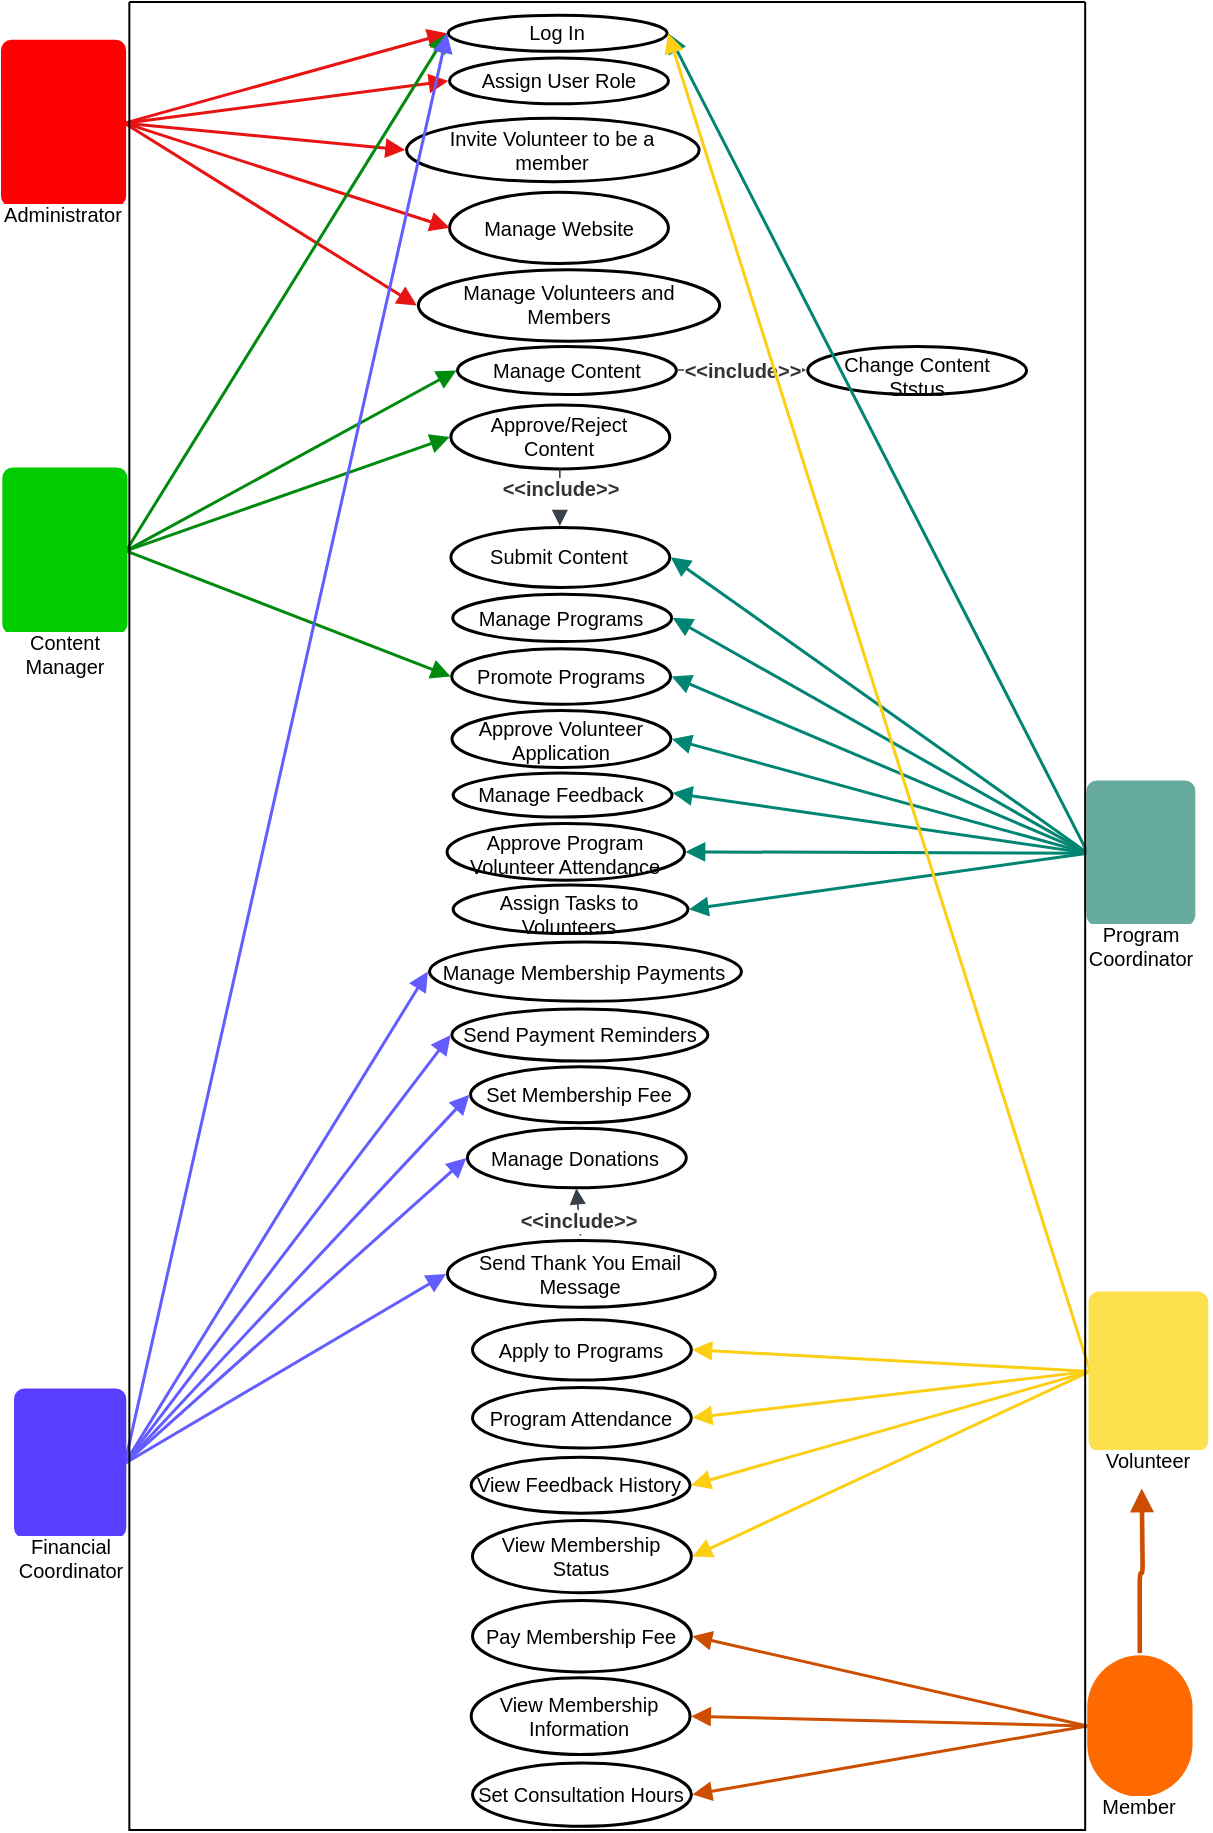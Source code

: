 <mxfile version="27.0.2" pages="16">
  <diagram id="D3kxlu7YKEYY5ZO-Ixs6" name="Use-Case">
    <mxGraphModel dx="1489" dy="943" grid="1" gridSize="10" guides="1" tooltips="1" connect="1" arrows="1" fold="1" page="1" pageScale="1" pageWidth="850" pageHeight="1100" math="0" shadow="0">
      <root>
        <mxCell id="0" />
        <mxCell id="1" parent="0" />
        <mxCell id="xEw9peqFoCUeoK8KMIIO-1" value="" style="group" vertex="1" connectable="0" parent="1">
          <mxGeometry x="140" y="116" width="604" height="914" as="geometry" />
        </mxCell>
        <mxCell id="xEw9peqFoCUeoK8KMIIO-2" value=" Log In " style="html=1;overflow=block;blockSpacing=1;whiteSpace=wrap;ellipse;fontSize=10;spacing=3.8;strokeOpacity=100;fillOpacity=100;rounded=1;absoluteArcSize=1;arcSize=9;fillColor=#ffffff;strokeWidth=1.5;lucidId=SL5cppER4dZW;container=0;" vertex="1" parent="xEw9peqFoCUeoK8KMIIO-1">
          <mxGeometry x="222.863" y="6.335" width="109.438" height="18.099" as="geometry" />
        </mxCell>
        <mxCell id="xEw9peqFoCUeoK8KMIIO-3" value="Assign User Role" style="html=1;overflow=block;blockSpacing=1;whiteSpace=wrap;ellipse;fontSize=10;spacing=3.8;strokeOpacity=100;fillOpacity=100;rounded=1;absoluteArcSize=1;arcSize=9;fillColor=#ffffff;strokeWidth=1.5;lucidId=SP5c9DhHgb7D;container=0;" vertex="1" parent="xEw9peqFoCUeoK8KMIIO-1">
          <mxGeometry x="223.526" y="27.728" width="109.438" height="22.95" as="geometry" />
        </mxCell>
        <mxCell id="xEw9peqFoCUeoK8KMIIO-4" value="Invite Volunteer to be a member" style="html=1;overflow=block;blockSpacing=1;whiteSpace=wrap;ellipse;fontSize=10;spacing=3.8;strokeOpacity=100;fillOpacity=100;rounded=1;absoluteArcSize=1;arcSize=9;fillColor=#ffffff;strokeWidth=1.5;lucidId=aQ5c_tKbp09a;container=0;" vertex="1" parent="xEw9peqFoCUeoK8KMIIO-1">
          <mxGeometry x="202.049" y="57.917" width="146.247" height="31.673" as="geometry" />
        </mxCell>
        <mxCell id="xEw9peqFoCUeoK8KMIIO-5" value="Manage Website" style="html=1;overflow=block;blockSpacing=1;whiteSpace=wrap;ellipse;fontSize=10;spacing=3.8;strokeOpacity=100;fillOpacity=100;rounded=1;absoluteArcSize=1;arcSize=9;fillColor=#ffffff;strokeWidth=1.5;lucidId=lR5c3~-b4b1F;container=0;" vertex="1" parent="xEw9peqFoCUeoK8KMIIO-1">
          <mxGeometry x="223.528" y="94.858" width="109.442" height="35.646" as="geometry" />
        </mxCell>
        <mxCell id="xEw9peqFoCUeoK8KMIIO-6" value="Manage Volunteers and Members" style="html=1;overflow=block;blockSpacing=1;whiteSpace=wrap;ellipse;fontSize=10;spacing=3.8;strokeOpacity=100;fillOpacity=100;rounded=1;absoluteArcSize=1;arcSize=9;fillColor=#ffffff;strokeWidth=1.5;lucidId=xR5crLVAat-4;container=0;" vertex="1" parent="xEw9peqFoCUeoK8KMIIO-1">
          <mxGeometry x="207.923" y="133.67" width="150.645" height="35.646" as="geometry" />
        </mxCell>
        <mxCell id="xEw9peqFoCUeoK8KMIIO-7" value="" style="html=1;jettySize=18;whiteSpace=wrap;fontSize=10;strokeColor=#e81313;strokeOpacity=100;strokeWidth=1.5;rounded=0;startArrow=none;endArrow=block;endFill=1;exitX=1;exitY=0.5;exitPerimeter=0;entryX=-0.005;entryY=0.5;entryPerimeter=0;lucidId=lV5c_ObJkftE;" edge="1" parent="xEw9peqFoCUeoK8KMIIO-1" source="xEw9peqFoCUeoK8KMIIO-64" target="xEw9peqFoCUeoK8KMIIO-2">
          <mxGeometry width="100" height="100" relative="1" as="geometry">
            <Array as="points" />
          </mxGeometry>
        </mxCell>
        <mxCell id="xEw9peqFoCUeoK8KMIIO-8" value="" style="html=1;jettySize=18;whiteSpace=wrap;fontSize=10;strokeColor=#e81313;strokeOpacity=100;strokeWidth=1.5;rounded=0;startArrow=none;endArrow=block;endFill=1;exitX=1;exitY=0.5;exitPerimeter=0;entryX=-0.005;entryY=0.5;entryPerimeter=0;lucidId=JV5cKKYzAoX8;" edge="1" parent="xEw9peqFoCUeoK8KMIIO-1" source="xEw9peqFoCUeoK8KMIIO-64" target="xEw9peqFoCUeoK8KMIIO-3">
          <mxGeometry width="100" height="100" relative="1" as="geometry">
            <Array as="points" />
          </mxGeometry>
        </mxCell>
        <mxCell id="xEw9peqFoCUeoK8KMIIO-9" value="" style="html=1;jettySize=18;whiteSpace=wrap;fontSize=10;strokeColor=#e81313;strokeOpacity=100;strokeWidth=1.5;rounded=0;startArrow=none;endArrow=block;endFill=1;exitX=1;exitY=0.5;exitPerimeter=0;entryX=-0.005;entryY=0.5;entryPerimeter=0;lucidId=5V5cfaTCMiuq;" edge="1" parent="xEw9peqFoCUeoK8KMIIO-1" source="xEw9peqFoCUeoK8KMIIO-64" target="xEw9peqFoCUeoK8KMIIO-4">
          <mxGeometry width="100" height="100" relative="1" as="geometry">
            <Array as="points" />
          </mxGeometry>
        </mxCell>
        <mxCell id="xEw9peqFoCUeoK8KMIIO-10" value="" style="html=1;jettySize=18;whiteSpace=wrap;fontSize=10;strokeColor=#e81313;strokeOpacity=100;strokeWidth=1.5;rounded=0;startArrow=none;endArrow=block;endFill=1;exitX=1;exitY=0.5;exitPerimeter=0;entryX=0;entryY=0.5;lucidId=hX5csjJrru9C;entryDx=0;entryDy=0;" edge="1" parent="xEw9peqFoCUeoK8KMIIO-1" source="xEw9peqFoCUeoK8KMIIO-64" target="xEw9peqFoCUeoK8KMIIO-5">
          <mxGeometry width="100" height="100" relative="1" as="geometry">
            <Array as="points" />
          </mxGeometry>
        </mxCell>
        <mxCell id="xEw9peqFoCUeoK8KMIIO-11" value="" style="html=1;jettySize=18;whiteSpace=wrap;fontSize=10;strokeColor=#e81313;strokeOpacity=100;strokeWidth=1.5;rounded=0;startArrow=none;endArrow=block;endFill=1;exitX=1;exitY=0.5;exitPerimeter=0;entryX=-0.005;entryY=0.5;entryPerimeter=0;lucidId=yX5cKGURiOh7;" edge="1" parent="xEw9peqFoCUeoK8KMIIO-1" source="xEw9peqFoCUeoK8KMIIO-64" target="xEw9peqFoCUeoK8KMIIO-6">
          <mxGeometry width="100" height="100" relative="1" as="geometry">
            <Array as="points" />
          </mxGeometry>
        </mxCell>
        <mxCell id="xEw9peqFoCUeoK8KMIIO-12" value="Manage Content" style="html=1;overflow=block;blockSpacing=1;whiteSpace=wrap;ellipse;fontSize=10;spacing=3.8;strokeOpacity=100;fillOpacity=100;rounded=1;absoluteArcSize=1;arcSize=9;fillColor=#ffffff;strokeWidth=1.5;lucidId=xZ5c~1S4XwRW;container=0;" vertex="1" parent="xEw9peqFoCUeoK8KMIIO-1">
          <mxGeometry x="227.504" y="171.941" width="109.438" height="24.099" as="geometry" />
        </mxCell>
        <mxCell id="xEw9peqFoCUeoK8KMIIO-13" value="Change Content Ststus" style="html=1;overflow=block;blockSpacing=1;whiteSpace=wrap;ellipse;fontSize=10;spacing=3.8;strokeOpacity=100;fillOpacity=100;rounded=1;absoluteArcSize=1;arcSize=9;fillColor=#ffffff;strokeWidth=1.5;lucidId=8Z5cojab1uXV;container=0;" vertex="1" parent="xEw9peqFoCUeoK8KMIIO-1">
          <mxGeometry x="402.614" y="171.941" width="109.438" height="24.099" as="geometry" />
        </mxCell>
        <mxCell id="xEw9peqFoCUeoK8KMIIO-14" value="Approve/Reject Content" style="html=1;overflow=block;blockSpacing=1;whiteSpace=wrap;ellipse;fontSize=10;spacing=3.8;strokeOpacity=100;fillOpacity=100;rounded=1;absoluteArcSize=1;arcSize=9;fillColor=#ffffff;strokeWidth=1.5;lucidId=p05cp~OtdBmO;container=0;" vertex="1" parent="xEw9peqFoCUeoK8KMIIO-1">
          <mxGeometry x="224.189" y="201.27" width="109.438" height="31.927" as="geometry" />
        </mxCell>
        <mxCell id="xEw9peqFoCUeoK8KMIIO-15" value="" style="html=1;jettySize=18;whiteSpace=wrap;fontSize=10;strokeColor=#008a0e;strokeOpacity=100;strokeWidth=1.5;rounded=0;startArrow=none;endArrow=block;endFill=1;exitX=1;exitY=0.5;exitPerimeter=0;entryX=-0.005;entryY=0.5;entryPerimeter=0;lucidId=.05cy46l_-ny;" edge="1" parent="xEw9peqFoCUeoK8KMIIO-1" source="xEw9peqFoCUeoK8KMIIO-65" target="xEw9peqFoCUeoK8KMIIO-2">
          <mxGeometry width="100" height="100" relative="1" as="geometry">
            <Array as="points" />
          </mxGeometry>
        </mxCell>
        <mxCell id="xEw9peqFoCUeoK8KMIIO-16" value="" style="html=1;jettySize=18;whiteSpace=wrap;fontSize=10;strokeColor=#008a0e;strokeOpacity=100;strokeWidth=1.5;rounded=0;startArrow=none;endArrow=block;endFill=1;exitX=1;exitY=0.5;exitPerimeter=0;entryX=-0.005;entryY=0.5;entryPerimeter=0;lucidId=r15cueUVuq5O;" edge="1" parent="xEw9peqFoCUeoK8KMIIO-1" source="xEw9peqFoCUeoK8KMIIO-65" target="xEw9peqFoCUeoK8KMIIO-12">
          <mxGeometry width="100" height="100" relative="1" as="geometry">
            <Array as="points" />
          </mxGeometry>
        </mxCell>
        <mxCell id="xEw9peqFoCUeoK8KMIIO-17" value="" style="html=1;jettySize=18;whiteSpace=wrap;fontSize=10;strokeColor=#008a0e;strokeOpacity=100;strokeWidth=1.5;rounded=0;startArrow=none;endArrow=block;endFill=1;exitX=1;exitY=0.5;exitPerimeter=0;entryX=-0.005;entryY=0.5;entryPerimeter=0;lucidId=R15cpaiGMKk~;" edge="1" parent="xEw9peqFoCUeoK8KMIIO-1" source="xEw9peqFoCUeoK8KMIIO-65" target="xEw9peqFoCUeoK8KMIIO-14">
          <mxGeometry width="100" height="100" relative="1" as="geometry">
            <Array as="points" />
          </mxGeometry>
        </mxCell>
        <mxCell id="xEw9peqFoCUeoK8KMIIO-18" value="Manage Programs" style="html=1;overflow=block;blockSpacing=1;whiteSpace=wrap;ellipse;fontSize=10;spacing=3.8;strokeOpacity=100;fillOpacity=100;rounded=1;absoluteArcSize=1;arcSize=9;fillColor=#ffffff;strokeWidth=1.5;lucidId=K25cEl0-3EHo;container=0;" vertex="1" parent="xEw9peqFoCUeoK8KMIIO-1">
          <mxGeometry x="225.123" y="295.919" width="109.438" height="23.601" as="geometry" />
        </mxCell>
        <mxCell id="xEw9peqFoCUeoK8KMIIO-19" value="Promote Programs" style="html=1;overflow=block;blockSpacing=1;whiteSpace=wrap;ellipse;fontSize=10;spacing=3.8;strokeOpacity=100;fillOpacity=100;rounded=1;absoluteArcSize=1;arcSize=9;fillColor=#ffffff;strokeWidth=1.5;lucidId=725cwlwF7~iM;container=0;" vertex="1" parent="xEw9peqFoCUeoK8KMIIO-1">
          <mxGeometry x="224.609" y="323.067" width="109.438" height="27.8" as="geometry" />
        </mxCell>
        <mxCell id="xEw9peqFoCUeoK8KMIIO-20" value="Approve Volunteer Application" style="html=1;overflow=block;blockSpacing=1;whiteSpace=wrap;ellipse;fontSize=10;spacing=3.8;strokeOpacity=100;fillOpacity=100;rounded=1;absoluteArcSize=1;arcSize=9;fillColor=#ffffff;strokeWidth=1.5;lucidId=C35cdyq3BN.n;container=0;" vertex="1" parent="xEw9peqFoCUeoK8KMIIO-1">
          <mxGeometry x="224.74" y="353.989" width="109.438" height="28.497" as="geometry" />
        </mxCell>
        <mxCell id="xEw9peqFoCUeoK8KMIIO-21" value="Manage Feedback" style="html=1;overflow=block;blockSpacing=1;whiteSpace=wrap;ellipse;fontSize=10;spacing=3.8;strokeOpacity=100;fillOpacity=100;rounded=1;absoluteArcSize=1;arcSize=9;fillColor=#ffffff;strokeWidth=1.5;lucidId=c45cGuMh~6ov;container=0;" vertex="1" parent="xEw9peqFoCUeoK8KMIIO-1">
          <mxGeometry x="225.319" y="385.201" width="109.438" height="22.063" as="geometry" />
        </mxCell>
        <mxCell id="xEw9peqFoCUeoK8KMIIO-22" value="Approve Program Volunteer Attendance" style="html=1;overflow=block;blockSpacing=1;whiteSpace=wrap;ellipse;fontSize=10;spacing=3.8;strokeOpacity=100;fillOpacity=100;rounded=1;absoluteArcSize=1;arcSize=9;fillColor=#ffffff;strokeWidth=1.5;lucidId=K65cn4_WXGLQ;container=0;" vertex="1" parent="xEw9peqFoCUeoK8KMIIO-1">
          <mxGeometry x="222.275" y="410.54" width="118.729" height="28.307" as="geometry" />
        </mxCell>
        <mxCell id="xEw9peqFoCUeoK8KMIIO-23" value="Assign Tasks to Volunteers" style="html=1;overflow=block;blockSpacing=1;whiteSpace=wrap;ellipse;fontSize=10;spacing=3.8;strokeOpacity=100;fillOpacity=100;rounded=1;absoluteArcSize=1;arcSize=9;fillColor=#ffffff;strokeWidth=1.5;lucidId=D75cz0wZIaA-;container=0;" vertex="1" parent="xEw9peqFoCUeoK8KMIIO-1">
          <mxGeometry x="225.319" y="441.308" width="117.403" height="24.253" as="geometry" />
        </mxCell>
        <mxCell id="xEw9peqFoCUeoK8KMIIO-24" value="" style="html=1;jettySize=18;whiteSpace=wrap;fontSize=10;strokeColor=#008573;strokeOpacity=100;strokeWidth=1.5;rounded=0;startArrow=none;endArrow=block;endFill=1;exitX=0;exitY=0.5;exitPerimeter=0;entryX=1.005;entryY=0.5;entryPerimeter=0;lucidId=u-5cx-lF92Jd;" edge="1" parent="xEw9peqFoCUeoK8KMIIO-1" source="xEw9peqFoCUeoK8KMIIO-66" target="xEw9peqFoCUeoK8KMIIO-2">
          <mxGeometry width="100" height="100" relative="1" as="geometry">
            <Array as="points" />
          </mxGeometry>
        </mxCell>
        <mxCell id="xEw9peqFoCUeoK8KMIIO-25" value="" style="html=1;jettySize=18;whiteSpace=wrap;fontSize=10;strokeColor=#008573;strokeOpacity=100;strokeWidth=1.5;rounded=0;startArrow=none;endArrow=block;endFill=1;exitX=0;exitY=0.5;exitPerimeter=0;entryX=1.005;entryY=0.5;entryPerimeter=0;lucidId=6-5cC1sLQVhT;" edge="1" parent="xEw9peqFoCUeoK8KMIIO-1" source="xEw9peqFoCUeoK8KMIIO-66" target="xEw9peqFoCUeoK8KMIIO-18">
          <mxGeometry width="100" height="100" relative="1" as="geometry">
            <Array as="points" />
          </mxGeometry>
        </mxCell>
        <mxCell id="xEw9peqFoCUeoK8KMIIO-26" value="" style="html=1;jettySize=18;whiteSpace=wrap;fontSize=10;strokeColor=#008573;strokeOpacity=100;strokeWidth=1.5;rounded=0;startArrow=none;endArrow=block;endFill=1;exitX=0;exitY=0.5;exitPerimeter=0;entryX=1.005;entryY=0.5;entryPerimeter=0;lucidId=A_5cI2hH3ohw;" edge="1" parent="xEw9peqFoCUeoK8KMIIO-1" source="xEw9peqFoCUeoK8KMIIO-66" target="xEw9peqFoCUeoK8KMIIO-19">
          <mxGeometry width="100" height="100" relative="1" as="geometry">
            <Array as="points" />
          </mxGeometry>
        </mxCell>
        <mxCell id="xEw9peqFoCUeoK8KMIIO-27" value="" style="html=1;jettySize=18;whiteSpace=wrap;fontSize=10;strokeColor=#008a0e;strokeOpacity=100;strokeWidth=1.5;rounded=0;startArrow=none;endArrow=block;endFill=1;exitX=1;exitY=0.5;exitPerimeter=0;entryX=-0.005;entryY=0.5;entryPerimeter=0;lucidId=Q_5c9HfZcOpj;" edge="1" parent="xEw9peqFoCUeoK8KMIIO-1" source="xEw9peqFoCUeoK8KMIIO-65" target="xEw9peqFoCUeoK8KMIIO-19">
          <mxGeometry width="100" height="100" relative="1" as="geometry">
            <Array as="points" />
          </mxGeometry>
        </mxCell>
        <mxCell id="xEw9peqFoCUeoK8KMIIO-28" value="" style="html=1;jettySize=18;whiteSpace=wrap;fontSize=10;strokeColor=#008573;strokeOpacity=100;strokeWidth=1.5;rounded=0;startArrow=none;endArrow=block;endFill=1;exitX=0;exitY=0.5;exitPerimeter=0;entryX=1.005;entryY=0.5;entryPerimeter=0;lucidId=6.5c2Nda1pO6;" edge="1" parent="xEw9peqFoCUeoK8KMIIO-1" source="xEw9peqFoCUeoK8KMIIO-66" target="xEw9peqFoCUeoK8KMIIO-20">
          <mxGeometry width="100" height="100" relative="1" as="geometry">
            <Array as="points" />
          </mxGeometry>
        </mxCell>
        <mxCell id="xEw9peqFoCUeoK8KMIIO-29" value="" style="html=1;jettySize=18;whiteSpace=wrap;fontSize=10;strokeColor=#008573;strokeOpacity=100;strokeWidth=1.5;rounded=0;startArrow=none;endArrow=block;endFill=1;exitX=0;exitY=0.5;exitPerimeter=0;entryX=1.003;entryY=0.456;entryPerimeter=0;lucidId=k~5cmYFMrqS6;" edge="1" parent="xEw9peqFoCUeoK8KMIIO-1" source="xEw9peqFoCUeoK8KMIIO-66" target="xEw9peqFoCUeoK8KMIIO-21">
          <mxGeometry width="100" height="100" relative="1" as="geometry">
            <Array as="points" />
          </mxGeometry>
        </mxCell>
        <mxCell id="xEw9peqFoCUeoK8KMIIO-30" value="" style="html=1;jettySize=18;whiteSpace=wrap;fontSize=10;strokeColor=#008573;strokeOpacity=100;strokeWidth=1.5;rounded=0;startArrow=none;endArrow=block;endFill=1;exitX=0;exitY=0.5;exitPerimeter=0;entryX=1.004;entryY=0.5;entryPerimeter=0;lucidId=B~5cjY~lXEY8;" edge="1" parent="xEw9peqFoCUeoK8KMIIO-1" source="xEw9peqFoCUeoK8KMIIO-66" target="xEw9peqFoCUeoK8KMIIO-22">
          <mxGeometry width="100" height="100" relative="1" as="geometry">
            <Array as="points" />
          </mxGeometry>
        </mxCell>
        <mxCell id="xEw9peqFoCUeoK8KMIIO-31" value="" style="html=1;jettySize=18;whiteSpace=wrap;fontSize=10;strokeColor=#008573;strokeOpacity=100;strokeWidth=1.5;rounded=0;startArrow=none;endArrow=block;endFill=1;exitX=0;exitY=0.5;exitPerimeter=0;entryX=1.004;entryY=0.5;entryPerimeter=0;lucidId=R~5cVPhYCVXB;" edge="1" parent="xEw9peqFoCUeoK8KMIIO-1" source="xEw9peqFoCUeoK8KMIIO-66" target="xEw9peqFoCUeoK8KMIIO-23">
          <mxGeometry width="100" height="100" relative="1" as="geometry">
            <Array as="points" />
          </mxGeometry>
        </mxCell>
        <mxCell id="xEw9peqFoCUeoK8KMIIO-32" value="Submit Content" style="html=1;overflow=block;blockSpacing=1;whiteSpace=wrap;ellipse;fontSize=10;spacing=3.8;strokeOpacity=100;fillOpacity=100;rounded=1;absoluteArcSize=1;arcSize=9;fillColor=#ffffff;strokeWidth=1.5;lucidId=tD6cnG~KtLXk;container=0;" vertex="1" parent="xEw9peqFoCUeoK8KMIIO-1">
          <mxGeometry x="224.189" y="262.436" width="109.438" height="30.035" as="geometry" />
        </mxCell>
        <mxCell id="xEw9peqFoCUeoK8KMIIO-33" value="" style="html=1;jettySize=18;whiteSpace=wrap;fontSize=10;strokeColor=#008573;strokeOpacity=100;strokeWidth=1.5;rounded=0;startArrow=none;endArrow=block;endFill=1;exitX=0;exitY=0.5;exitPerimeter=0;entryX=1.005;entryY=0.5;entryPerimeter=0;lucidId=7O6cdDu259fj;" edge="1" parent="xEw9peqFoCUeoK8KMIIO-1" source="xEw9peqFoCUeoK8KMIIO-66" target="xEw9peqFoCUeoK8KMIIO-32">
          <mxGeometry width="100" height="100" relative="1" as="geometry">
            <Array as="points" />
          </mxGeometry>
        </mxCell>
        <mxCell id="xEw9peqFoCUeoK8KMIIO-34" value="Manage Membership Payments" style="html=1;overflow=block;blockSpacing=1;whiteSpace=wrap;ellipse;fontSize=10;spacing=3.8;strokeOpacity=100;fillOpacity=100;rounded=1;absoluteArcSize=1;arcSize=9;fillColor=#ffffff;strokeWidth=1.5;lucidId=4W6ckN2hkj7S;container=0;" vertex="1" parent="xEw9peqFoCUeoK8KMIIO-1">
          <mxGeometry x="213.488" y="469.706" width="156.005" height="29.7" as="geometry" />
        </mxCell>
        <mxCell id="xEw9peqFoCUeoK8KMIIO-35" value="Send Payment Reminders" style="html=1;overflow=block;blockSpacing=1;whiteSpace=wrap;ellipse;fontSize=10;spacing=3.8;strokeOpacity=100;fillOpacity=100;rounded=1;absoluteArcSize=1;arcSize=9;fillColor=#ffffff;strokeWidth=1.5;lucidId=0X6c8Gwd8mVb;container=0;" vertex="1" parent="xEw9peqFoCUeoK8KMIIO-1">
          <mxGeometry x="224.693" y="503.189" width="127.992" height="26.099" as="geometry" />
        </mxCell>
        <mxCell id="xEw9peqFoCUeoK8KMIIO-36" value="Set Membership Fee" style="html=1;overflow=block;blockSpacing=1;whiteSpace=wrap;ellipse;fontSize=10;spacing=3.8;strokeOpacity=100;fillOpacity=100;rounded=1;absoluteArcSize=1;arcSize=9;fillColor=#ffffff;strokeWidth=1.5;lucidId=h26cA56g7L78;container=0;" vertex="1" parent="xEw9peqFoCUeoK8KMIIO-1">
          <mxGeometry x="234.031" y="532.147" width="109.438" height="27.927" as="geometry" />
        </mxCell>
        <mxCell id="xEw9peqFoCUeoK8KMIIO-37" value="Send Thank You Email Message" style="html=1;overflow=block;blockSpacing=1;whiteSpace=wrap;ellipse;fontSize=10;spacing=3.8;strokeOpacity=100;fillOpacity=100;rounded=1;absoluteArcSize=1;arcSize=9;fillColor=#ffffff;strokeWidth=1.5;lucidId=726cp-Oa2HMD;container=0;" vertex="1" parent="xEw9peqFoCUeoK8KMIIO-1">
          <mxGeometry x="222.462" y="619.022" width="133.959" height="33.402" as="geometry" />
        </mxCell>
        <mxCell id="xEw9peqFoCUeoK8KMIIO-38" value="" style="html=1;jettySize=18;whiteSpace=wrap;fontSize=10;strokeColor=#635dff;strokeOpacity=100;strokeWidth=1.5;rounded=0;startArrow=none;endArrow=block;endFill=1;exitX=1;exitY=0.5;exitPerimeter=0;entryX=-0.005;entryY=0.5;entryPerimeter=0;lucidId=J46cj.YWCJiL;" edge="1" parent="xEw9peqFoCUeoK8KMIIO-1" source="xEw9peqFoCUeoK8KMIIO-67" target="xEw9peqFoCUeoK8KMIIO-34">
          <mxGeometry width="100" height="100" relative="1" as="geometry">
            <Array as="points" />
          </mxGeometry>
        </mxCell>
        <mxCell id="xEw9peqFoCUeoK8KMIIO-39" value="" style="html=1;jettySize=18;whiteSpace=wrap;fontSize=10;strokeColor=#635dff;strokeOpacity=100;strokeWidth=1.5;rounded=0;startArrow=none;endArrow=block;endFill=1;exitX=1;exitY=0.5;exitPerimeter=0;entryX=-0.005;entryY=0.5;entryPerimeter=0;lucidId=756cdggevPQu;" edge="1" parent="xEw9peqFoCUeoK8KMIIO-1" source="xEw9peqFoCUeoK8KMIIO-67" target="xEw9peqFoCUeoK8KMIIO-35">
          <mxGeometry width="100" height="100" relative="1" as="geometry">
            <Array as="points" />
          </mxGeometry>
        </mxCell>
        <mxCell id="xEw9peqFoCUeoK8KMIIO-40" value="" style="html=1;jettySize=18;whiteSpace=wrap;fontSize=10;strokeColor=#635dff;strokeOpacity=100;strokeWidth=1.5;rounded=0;startArrow=none;endArrow=block;endFill=1;exitX=1;exitY=0.5;exitPerimeter=0;entryX=-0.005;entryY=0.5;entryPerimeter=0;lucidId=V66cTd2-Jd7M;" edge="1" parent="xEw9peqFoCUeoK8KMIIO-1" source="xEw9peqFoCUeoK8KMIIO-67" target="xEw9peqFoCUeoK8KMIIO-36">
          <mxGeometry width="100" height="100" relative="1" as="geometry">
            <Array as="points" />
          </mxGeometry>
        </mxCell>
        <mxCell id="xEw9peqFoCUeoK8KMIIO-41" value="" style="html=1;jettySize=18;whiteSpace=wrap;fontSize=10;strokeColor=#635dff;strokeOpacity=100;strokeWidth=1.5;rounded=0;startArrow=none;endArrow=block;endFill=1;exitX=1;exitY=0.5;exitPerimeter=0;entryX=-0.005;entryY=0.5;entryPerimeter=0;lucidId=D76cmHAKugFR;" edge="1" parent="xEw9peqFoCUeoK8KMIIO-1" source="xEw9peqFoCUeoK8KMIIO-67" target="xEw9peqFoCUeoK8KMIIO-61">
          <mxGeometry width="100" height="100" relative="1" as="geometry">
            <Array as="points" />
          </mxGeometry>
        </mxCell>
        <mxCell id="xEw9peqFoCUeoK8KMIIO-42" value="" style="html=1;jettySize=18;whiteSpace=wrap;fontSize=10;strokeColor=#635dff;strokeOpacity=100;strokeWidth=1.5;rounded=0;startArrow=none;endArrow=block;endFill=1;exitX=1;exitY=0.5;exitPerimeter=0;entryX=-0.005;entryY=0.5;entryPerimeter=0;lucidId=P76cxEFePBIG;" edge="1" parent="xEw9peqFoCUeoK8KMIIO-1" source="xEw9peqFoCUeoK8KMIIO-67" target="xEw9peqFoCUeoK8KMIIO-37">
          <mxGeometry width="100" height="100" relative="1" as="geometry">
            <Array as="points" />
          </mxGeometry>
        </mxCell>
        <mxCell id="xEw9peqFoCUeoK8KMIIO-43" value="" style="html=1;jettySize=18;whiteSpace=wrap;fontSize=10;strokeColor=#3a414a;strokeOpacity=100;dashed=1;fixDash=1;dashPattern=16 6;strokeWidth=0.8;rounded=0;startArrow=block;startFill=1;endArrow=none;exitX=-0.005;exitY=0.5;exitPerimeter=0;entryX=1.005;entryY=0.5;entryPerimeter=0;lucidId=--6cF~91ao_l;" edge="1" parent="xEw9peqFoCUeoK8KMIIO-1" source="xEw9peqFoCUeoK8KMIIO-13" target="xEw9peqFoCUeoK8KMIIO-12">
          <mxGeometry width="100" height="100" relative="1" as="geometry">
            <Array as="points" />
          </mxGeometry>
        </mxCell>
        <mxCell id="xEw9peqFoCUeoK8KMIIO-44" value="&amp;lt;&amp;lt;include&amp;gt;&amp;gt;" style="text;html=1;resizable=0;labelBackgroundColor=default;align=center;verticalAlign=middle;fontStyle=1;fontColor=#333333;fontSize=10;container=0;" vertex="1" parent="xEw9peqFoCUeoK8KMIIO-43">
          <mxGeometry relative="1" as="geometry" />
        </mxCell>
        <mxCell id="xEw9peqFoCUeoK8KMIIO-45" value="Apply to Programs" style="html=1;overflow=block;blockSpacing=1;whiteSpace=wrap;ellipse;fontSize=10;spacing=3.8;strokeOpacity=100;fillOpacity=100;rounded=1;absoluteArcSize=1;arcSize=9;fillColor=#ffffff;strokeWidth=1.5;lucidId=wi7cZ4qrtsrb;container=0;" vertex="1" parent="xEw9peqFoCUeoK8KMIIO-1">
          <mxGeometry x="234.993" y="658.496" width="109.438" height="30.307" as="geometry" />
        </mxCell>
        <mxCell id="xEw9peqFoCUeoK8KMIIO-46" value="" style="html=1;jettySize=18;whiteSpace=wrap;fontSize=10;strokeColor=#3a414a;strokeOpacity=100;dashed=1;fixDash=1;dashPattern=16 6;strokeWidth=0.8;rounded=0;startArrow=none;endArrow=block;endFill=1;exitX=0.5;exitY=1.014;exitPerimeter=0;entryX=0.5;entryY=-0.015;entryPerimeter=0;lucidId=jg7cWV6HQ-~q;" edge="1" parent="xEw9peqFoCUeoK8KMIIO-1" source="xEw9peqFoCUeoK8KMIIO-14" target="xEw9peqFoCUeoK8KMIIO-32">
          <mxGeometry width="100" height="100" relative="1" as="geometry">
            <Array as="points" />
          </mxGeometry>
        </mxCell>
        <mxCell id="xEw9peqFoCUeoK8KMIIO-47" value="&amp;lt;&amp;lt;include&amp;gt;&amp;gt;" style="text;html=1;resizable=0;labelBackgroundColor=default;align=center;verticalAlign=middle;fontStyle=1;fontColor=#333333;fontSize=10;container=0;" vertex="1" parent="xEw9peqFoCUeoK8KMIIO-46">
          <mxGeometry x="-0.349" relative="1" as="geometry" />
        </mxCell>
        <mxCell id="xEw9peqFoCUeoK8KMIIO-48" value="Program Attendance" style="html=1;overflow=block;blockSpacing=1;whiteSpace=wrap;ellipse;fontSize=10;spacing=3.8;strokeOpacity=100;fillOpacity=100;rounded=1;absoluteArcSize=1;arcSize=9;fillColor=#ffffff;strokeWidth=1.5;lucidId=Zi7cZnIoHaAl;container=0;" vertex="1" parent="xEw9peqFoCUeoK8KMIIO-1">
          <mxGeometry x="234.993" y="692.541" width="109.438" height="30.207" as="geometry" />
        </mxCell>
        <mxCell id="xEw9peqFoCUeoK8KMIIO-49" value="View Feedback History" style="html=1;overflow=block;blockSpacing=1;whiteSpace=wrap;ellipse;fontSize=10;spacing=3.8;strokeOpacity=100;fillOpacity=100;rounded=1;absoluteArcSize=1;arcSize=9;fillColor=#ffffff;strokeWidth=1.5;lucidId=Aj7cDFpm0jra;container=0;" vertex="1" parent="xEw9peqFoCUeoK8KMIIO-1">
          <mxGeometry x="234.33" y="727.399" width="109.438" height="27.927" as="geometry" />
        </mxCell>
        <mxCell id="xEw9peqFoCUeoK8KMIIO-50" value="View Membership Status" style="html=1;overflow=block;blockSpacing=1;whiteSpace=wrap;ellipse;fontSize=10;spacing=3.8;strokeOpacity=100;fillOpacity=100;rounded=1;absoluteArcSize=1;arcSize=9;fillColor=#ffffff;strokeWidth=1.5;lucidId=Vj7cB1TTgttc;container=0;" vertex="1" parent="xEw9peqFoCUeoK8KMIIO-1">
          <mxGeometry x="234.993" y="758.946" width="109.438" height="36.198" as="geometry" />
        </mxCell>
        <mxCell id="xEw9peqFoCUeoK8KMIIO-51" value="Pay Membership Fee" style="html=1;overflow=block;blockSpacing=1;whiteSpace=wrap;ellipse;fontSize=10;spacing=3.8;strokeOpacity=100;fillOpacity=100;rounded=1;absoluteArcSize=1;arcSize=9;fillColor=#ffffff;strokeWidth=1.5;lucidId=pk7cAW-8jvTe;container=0;" vertex="1" parent="xEw9peqFoCUeoK8KMIIO-1">
          <mxGeometry x="234.996" y="799.041" width="109.442" height="35.646" as="geometry" />
        </mxCell>
        <mxCell id="xEw9peqFoCUeoK8KMIIO-52" value="View Membership Information" style="html=1;overflow=block;blockSpacing=1;whiteSpace=wrap;ellipse;fontSize=10;spacing=3.8;strokeOpacity=100;fillOpacity=100;rounded=1;absoluteArcSize=1;arcSize=9;fillColor=#ffffff;strokeWidth=1.5;lucidId=Nk7citj_EaLF;container=0;" vertex="1" parent="xEw9peqFoCUeoK8KMIIO-1">
          <mxGeometry x="234.33" y="837.676" width="109.438" height="38.325" as="geometry" />
        </mxCell>
        <mxCell id="xEw9peqFoCUeoK8KMIIO-53" value="" style="html=1;jettySize=18;whiteSpace=wrap;fontSize=10;strokeColor=#fcce14;strokeOpacity=100;strokeWidth=1.5;rounded=0;startArrow=none;endArrow=block;endFill=1;exitX=0;exitY=0.5;exitPerimeter=0;entryX=1.005;entryY=0.5;entryPerimeter=0;lucidId=mx7cr5iQFu.D;" edge="1" parent="xEw9peqFoCUeoK8KMIIO-1" source="xEw9peqFoCUeoK8KMIIO-72" target="xEw9peqFoCUeoK8KMIIO-45">
          <mxGeometry width="100" height="100" relative="1" as="geometry">
            <Array as="points" />
          </mxGeometry>
        </mxCell>
        <mxCell id="xEw9peqFoCUeoK8KMIIO-54" value="" style="html=1;jettySize=18;whiteSpace=wrap;fontSize=10;strokeColor=#fcce14;strokeOpacity=100;strokeWidth=1.5;rounded=0;startArrow=none;endArrow=block;endFill=1;exitX=0;exitY=0.5;exitPerimeter=0;entryX=1.005;entryY=0.5;entryPerimeter=0;lucidId=Bx7cCBw0uNNk;" edge="1" parent="xEw9peqFoCUeoK8KMIIO-1" source="xEw9peqFoCUeoK8KMIIO-72" target="xEw9peqFoCUeoK8KMIIO-48">
          <mxGeometry width="100" height="100" relative="1" as="geometry">
            <Array as="points" />
          </mxGeometry>
        </mxCell>
        <mxCell id="xEw9peqFoCUeoK8KMIIO-55" value="" style="html=1;jettySize=18;whiteSpace=wrap;fontSize=10;strokeColor=#fcce14;strokeOpacity=100;strokeWidth=1.5;rounded=0;startArrow=none;endArrow=block;endFill=1;exitX=0;exitY=0.5;exitPerimeter=0;entryX=1.005;entryY=0.5;entryPerimeter=0;lucidId=Lx7cgvbPK41J;" edge="1" parent="xEw9peqFoCUeoK8KMIIO-1" source="xEw9peqFoCUeoK8KMIIO-72" target="xEw9peqFoCUeoK8KMIIO-49">
          <mxGeometry width="100" height="100" relative="1" as="geometry">
            <Array as="points" />
          </mxGeometry>
        </mxCell>
        <mxCell id="xEw9peqFoCUeoK8KMIIO-56" value="" style="html=1;jettySize=18;whiteSpace=wrap;fontSize=10;strokeColor=#fcce14;strokeOpacity=100;strokeWidth=1.5;rounded=0;startArrow=none;endArrow=block;endFill=1;exitX=0;exitY=0.5;exitPerimeter=0;entryX=1.005;entryY=0.5;entryPerimeter=0;lucidId=Vx7cQJJBF8NY;" edge="1" parent="xEw9peqFoCUeoK8KMIIO-1" source="xEw9peqFoCUeoK8KMIIO-72" target="xEw9peqFoCUeoK8KMIIO-50">
          <mxGeometry width="100" height="100" relative="1" as="geometry">
            <Array as="points" />
          </mxGeometry>
        </mxCell>
        <mxCell id="xEw9peqFoCUeoK8KMIIO-57" value="" style="html=1;jettySize=18;whiteSpace=wrap;fontSize=10;strokeColor=#cc4e00;strokeOpacity=100;strokeWidth=1.5;rounded=0;startArrow=none;endArrow=block;endFill=1;exitX=0;exitY=0.5;exitPerimeter=0;entryX=1.005;entryY=0.5;entryPerimeter=0;lucidId=Ky7c9ELTJSP0;" edge="1" parent="xEw9peqFoCUeoK8KMIIO-1" source="xEw9peqFoCUeoK8KMIIO-68" target="xEw9peqFoCUeoK8KMIIO-51">
          <mxGeometry width="100" height="100" relative="1" as="geometry">
            <Array as="points" />
          </mxGeometry>
        </mxCell>
        <mxCell id="xEw9peqFoCUeoK8KMIIO-58" value="" style="html=1;jettySize=18;whiteSpace=wrap;fontSize=10;strokeColor=#cc4e00;strokeOpacity=100;strokeWidth=1.5;rounded=0;startArrow=none;endArrow=block;endFill=1;exitX=0;exitY=0.5;exitPerimeter=0;entryX=1.005;entryY=0.5;entryPerimeter=0;lucidId=Uy7cT.kCAA8J;" edge="1" parent="xEw9peqFoCUeoK8KMIIO-1" source="xEw9peqFoCUeoK8KMIIO-68" target="xEw9peqFoCUeoK8KMIIO-52">
          <mxGeometry width="100" height="100" relative="1" as="geometry">
            <Array as="points" />
          </mxGeometry>
        </mxCell>
        <mxCell id="xEw9peqFoCUeoK8KMIIO-59" value="" style="html=1;jettySize=18;whiteSpace=wrap;fontSize=10;strokeColor=#635dff;strokeOpacity=100;strokeWidth=1.5;rounded=0;startArrow=none;endArrow=block;endFill=1;exitX=1;exitY=0.5;exitPerimeter=0;entryX=-0.005;entryY=0.5;entryPerimeter=0;lucidId=-I7c2RKa0NDP;" edge="1" parent="xEw9peqFoCUeoK8KMIIO-1" source="xEw9peqFoCUeoK8KMIIO-67" target="xEw9peqFoCUeoK8KMIIO-2">
          <mxGeometry width="100" height="100" relative="1" as="geometry">
            <Array as="points" />
          </mxGeometry>
        </mxCell>
        <mxCell id="xEw9peqFoCUeoK8KMIIO-60" value="" style="html=1;jettySize=18;whiteSpace=wrap;fontSize=10;strokeColor=#fcce14;strokeOpacity=100;strokeWidth=1.5;rounded=0;startArrow=none;endArrow=block;endFill=1;exitX=0;exitY=0.5;exitPerimeter=0;entryX=1.005;entryY=0.5;entryPerimeter=0;lucidId=qJ7c1r4EYlK_;" edge="1" parent="xEw9peqFoCUeoK8KMIIO-1" source="xEw9peqFoCUeoK8KMIIO-72" target="xEw9peqFoCUeoK8KMIIO-2">
          <mxGeometry width="100" height="100" relative="1" as="geometry">
            <Array as="points" />
          </mxGeometry>
        </mxCell>
        <mxCell id="xEw9peqFoCUeoK8KMIIO-61" value="Manage Donations" style="html=1;overflow=block;blockSpacing=1;whiteSpace=wrap;ellipse;fontSize=10;spacing=3.8;strokeOpacity=100;fillOpacity=100;rounded=1;absoluteArcSize=1;arcSize=9;fillColor=#ffffff;strokeWidth=1.5;lucidId=R26cMw6V3-nF;container=0;" vertex="1" parent="xEw9peqFoCUeoK8KMIIO-1">
          <mxGeometry x="232.462" y="562.915" width="109.438" height="29.746" as="geometry" />
        </mxCell>
        <mxCell id="xEw9peqFoCUeoK8KMIIO-62" value="" style="html=1;jettySize=18;whiteSpace=wrap;fontSize=10;strokeColor=#3a414a;strokeOpacity=100;dashed=1;fixDash=1;dashPattern=16 6;strokeWidth=0.8;rounded=0;startArrow=block;startFill=1;endArrow=none;exitX=0.5;exitY=1.017;exitPerimeter=0;lucidId=cL7cGZHyBz3C;entryX=0.5;entryY=0;entryDx=0;entryDy=0;" edge="1" parent="xEw9peqFoCUeoK8KMIIO-1" source="xEw9peqFoCUeoK8KMIIO-61" target="xEw9peqFoCUeoK8KMIIO-37">
          <mxGeometry width="100" height="100" relative="1" as="geometry">
            <Array as="points" />
            <mxPoint x="273.779" y="640.192" as="targetPoint" />
          </mxGeometry>
        </mxCell>
        <mxCell id="xEw9peqFoCUeoK8KMIIO-63" value="&amp;lt;&amp;lt;include&amp;gt;&amp;gt;" style="text;html=1;resizable=0;labelBackgroundColor=default;align=center;verticalAlign=middle;fontStyle=1;fontColor=#333333;fontSize=10;container=0;" vertex="1" parent="xEw9peqFoCUeoK8KMIIO-62">
          <mxGeometry x="-0.201" relative="1" as="geometry">
            <mxPoint y="5" as="offset" />
          </mxGeometry>
        </mxCell>
        <mxCell id="xEw9peqFoCUeoK8KMIIO-64" value="Administrator" style="overflow=block;blockSpacing=1;whiteSpace=wrap;image;aspect=fixed;html=1;align=center;verticalAlign=top;image=img/lib/mscae/Person.svg;fontSize=10;spacing=0;strokeOpacity=100;fillOpacity=100;rounded=1;absoluteArcSize=1;arcSize=9;fillColor=#FF0000;strokeWidth=1.5;lucidId=~mRd_c5.1XJi;points=[];shadow=0;dashed=0;strokeColor=#FF0000;shape=mxgraph.alibaba_cloud.user;container=0;" vertex="1" parent="xEw9peqFoCUeoK8KMIIO-1">
          <mxGeometry y="19.318" width="61.067" height="82.03" as="geometry" />
        </mxCell>
        <mxCell id="xEw9peqFoCUeoK8KMIIO-65" value="Content Manager" style="overflow=block;blockSpacing=1;whiteSpace=wrap;image;aspect=fixed;html=1;align=center;verticalAlign=top;image=img/lib/mscae/Person.svg;fontSize=10;spacing=0;strokeColor=#00CC00;strokeOpacity=100;fillOpacity=100;rounded=1;absoluteArcSize=1;arcSize=9;fillColor=#00CC00;strokeWidth=1.5;lucidId=CpRdV2-F.xWJ;points=[];shadow=0;dashed=0;shape=mxgraph.alibaba_cloud.user;container=0;" vertex="1" parent="xEw9peqFoCUeoK8KMIIO-1">
          <mxGeometry x="0.663" y="233.195" width="61.067" height="82.03" as="geometry" />
        </mxCell>
        <mxCell id="xEw9peqFoCUeoK8KMIIO-66" value="Program Coordinator" style="overflow=block;blockSpacing=1;whiteSpace=wrap;image;aspect=fixed;html=1;align=center;verticalAlign=top;image=img/lib/mscae/Person.svg;fontSize=10;spacing=0;strokeOpacity=100;fillOpacity=100;rounded=1;absoluteArcSize=1;arcSize=9;fillColor=#67AB9F;strokeWidth=1.5;lucidId=HqRdslgnFtLC;points=[];shadow=0;dashed=0;strokeColor=#67AB9F;shape=mxgraph.alibaba_cloud.user;container=0;" vertex="1" parent="xEw9peqFoCUeoK8KMIIO-1">
          <mxGeometry x="542.686" y="389.73" width="52.994" height="71.185" as="geometry" />
        </mxCell>
        <mxCell id="xEw9peqFoCUeoK8KMIIO-67" value="Financial Coordinator" style="overflow=block;blockSpacing=1;whiteSpace=wrap;image;aspect=fixed;html=1;align=center;verticalAlign=top;image=img/lib/mscae/Person.svg;fontSize=10;spacing=0;strokeOpacity=100;fillOpacity=100;rounded=1;absoluteArcSize=1;arcSize=9;fillColor=#593EFF;strokeWidth=1.5;lucidId=osRdbOl6wyaN;points=[];shadow=0;dashed=0;strokeColor=#593EFF;shape=mxgraph.alibaba_cloud.user;container=0;" vertex="1" parent="xEw9peqFoCUeoK8KMIIO-1">
          <mxGeometry x="6.511" y="693.768" width="54.639" height="73.397" as="geometry" />
        </mxCell>
        <mxCell id="xEw9peqFoCUeoK8KMIIO-68" value="Member" style="overflow=block;blockSpacing=1;whiteSpace=wrap;image;aspect=fixed;html=1;align=center;verticalAlign=top;image=img/lib/mscae/Person.svg;fontSize=10;spacing=0;strokeOpacity=100;fillOpacity=100;rounded=1;absoluteArcSize=1;arcSize=58.5;fillColor=#FF6A00;strokeWidth=1.5;lucidId=CjXdT8mDU32r;points=[];shadow=0;dashed=0;strokeColor=none;shape=mxgraph.alibaba_cloud.user;container=0;" vertex="1" parent="xEw9peqFoCUeoK8KMIIO-1">
          <mxGeometry x="542.382" y="826.427" width="52.64" height="70.71" as="geometry" />
        </mxCell>
        <mxCell id="xEw9peqFoCUeoK8KMIIO-69" value="" style="html=1;jettySize=18;whiteSpace=wrap;fontSize=10;strokeColor=#cc4e00;strokeOpacity=100;strokeWidth=2.3;rounded=1;arcSize=12;edgeStyle=orthogonalEdgeStyle;startArrow=none;endArrow=block;endFill=1;lucidId=GnXd0Ykt7ZRw;exitX=0.499;exitY=-0.016;exitDx=0;exitDy=0;exitPerimeter=0;" edge="1" parent="xEw9peqFoCUeoK8KMIIO-1" source="xEw9peqFoCUeoK8KMIIO-68">
          <mxGeometry width="100" height="100" relative="1" as="geometry">
            <Array as="points" />
            <mxPoint x="569.601" y="742.964" as="targetPoint" />
            <mxPoint x="572.378" y="870.99" as="sourcePoint" />
          </mxGeometry>
        </mxCell>
        <mxCell id="xEw9peqFoCUeoK8KMIIO-70" value="Set Consultation Hours" style="html=1;overflow=block;blockSpacing=1;whiteSpace=wrap;ellipse;fontSize=10;spacing=3.8;strokeOpacity=100;fillOpacity=100;rounded=1;absoluteArcSize=1;arcSize=9;fillColor=#ffffff;strokeWidth=1.5;lucidId=HpXd7dU23Fk5;container=0;" vertex="1" parent="xEw9peqFoCUeoK8KMIIO-1">
          <mxGeometry x="234.993" y="880.209" width="109.438" height="31.673" as="geometry" />
        </mxCell>
        <mxCell id="xEw9peqFoCUeoK8KMIIO-71" value="" style="html=1;jettySize=18;whiteSpace=wrap;fontSize=10;strokeColor=#cc4e00;strokeOpacity=100;strokeWidth=1.5;rounded=0;startArrow=none;endArrow=block;endFill=1;exitX=0;exitY=0.5;exitPerimeter=0;entryX=1.005;entryY=0.5;entryPerimeter=0;lucidId=iqXdSCEGK5e8;" edge="1" parent="xEw9peqFoCUeoK8KMIIO-1" source="xEw9peqFoCUeoK8KMIIO-68" target="xEw9peqFoCUeoK8KMIIO-70">
          <mxGeometry width="100" height="100" relative="1" as="geometry">
            <Array as="points" />
          </mxGeometry>
        </mxCell>
        <mxCell id="xEw9peqFoCUeoK8KMIIO-72" value="Volunteer" style="overflow=block;blockSpacing=1;whiteSpace=wrap;image;aspect=fixed;html=1;align=center;verticalAlign=top;image=img/lib/mscae/Person.svg;fontSize=10;spacing=0;strokeOpacity=100;fillOpacity=100;rounded=1;absoluteArcSize=1;arcSize=9;fillColor=#FDE04E;strokeWidth=1.5;lucidId=.tRdq-hP.NrK;points=[];shadow=0;dashed=0;strokeColor=#FDE04E;shape=mxgraph.alibaba_cloud.user;container=0;" vertex="1" parent="xEw9peqFoCUeoK8KMIIO-1">
          <mxGeometry x="543.76" y="645.231" width="58.38" height="78.423" as="geometry" />
        </mxCell>
        <mxCell id="xEw9peqFoCUeoK8KMIIO-73" value="" style="swimlane;startSize=0;" vertex="1" parent="xEw9peqFoCUeoK8KMIIO-1">
          <mxGeometry x="63.674" width="477.914" height="914" as="geometry" />
        </mxCell>
      </root>
    </mxGraphModel>
  </diagram>
  <diagram name="Context" id="NamhrQboqGC1LiHKzTCI">
    <mxGraphModel dx="3147" dy="3150" grid="0" gridSize="10" guides="1" tooltips="1" connect="1" arrows="1" fold="1" page="1" pageScale="1" pageWidth="1100" pageHeight="850" math="0" shadow="0">
      <root>
        <mxCell id="0" />
        <mxCell id="1" parent="0" />
        <mxCell id="Bs3qd8mKmfIeOXfc6rZx-70" value="&lt;div style=&quot;display: flex; justify-content: center; text-align: center; align-items: baseline; font-size: 0; line-height: 1.25;margin-left: 8.4px;margin-right: 8.4px;margin-top: 2.4px;margin-top: -2px;&quot;&gt;&lt;span&gt;&lt;span style=&quot;font-size:15.5px;&quot;&gt;0&lt;/span&gt;&lt;/span&gt;&lt;/div&gt;" style="shape=swimlane;html=1;rounded=1;arcSize=10;collapsible=0;fontStyle=0;startSize=38;whiteSpace=wrap;overflow=block;blockSpacing=1;fontSize=13;spacing=0;strokeColor=#333333;strokeOpacity=100;fillOpacity=100;fillColor=#ffffff;strokeWidth=1.5;swimlaneFillColor=#ffffff;" vertex="1" parent="1">
          <mxGeometry x="25" y="-170" width="319" height="270" as="geometry" />
        </mxCell>
        <mxCell id="Bs3qd8mKmfIeOXfc6rZx-71" value="&lt;div style=&quot;display: flex; justify-content: center; text-align: center; align-items: baseline; font-size: 0; line-height: 1.25;margin-left: 8.4px;margin-right: 8.4px;margin-top: 2.4px;margin-top: -2px;&quot;&gt;&lt;span&gt;&lt;span style=&quot;font-size:23.3px;&quot;&gt;Interactive Content Management System with Weather Forecast System&lt;/span&gt;&lt;/span&gt;&lt;/div&gt;" style="rounded=1;arcSize=10;strokeColor=none;fillColor=none;whiteSpace=wrap;overflow=block;blockSpacing=1;html=1;fontSize=13;spacing=0;strokeOpacity=100;fillOpacity=100;strokeWidth=1.5;" vertex="1" parent="Bs3qd8mKmfIeOXfc6rZx-70">
          <mxGeometry y="38" width="319" height="232" as="geometry" />
        </mxCell>
        <mxCell id="Bs3qd8mKmfIeOXfc6rZx-72" value="Administrator" style="html=1;overflow=block;blockSpacing=1;whiteSpace=wrap;fontSize=23.3;fontColor=#333333;spacingLeft=8.4;spacingRight=8.4;spacingTop=2.4;spacing=0;strokeColor=#333333;strokeOpacity=100;fillOpacity=100;fillColor=#ffffff;strokeWidth=1.5;lucidId=F27c7.ef6USN;" vertex="1" parent="1">
          <mxGeometry x="505" y="-440" width="289" height="213" as="geometry" />
        </mxCell>
        <mxCell id="Bs3qd8mKmfIeOXfc6rZx-80" value="Content Manager" style="html=1;overflow=block;blockSpacing=1;whiteSpace=wrap;fontSize=23.3;fontColor=#333333;spacingLeft=8.4;spacingRight=8.4;spacingTop=2.4;spacing=0;strokeColor=#333333;strokeOpacity=100;fillOpacity=100;fillColor=#ffffff;strokeWidth=1.5;lucidId=z87cSOqa6IxL;" vertex="1" parent="1">
          <mxGeometry x="-305" y="-440" width="289" height="213" as="geometry" />
        </mxCell>
        <mxCell id="Bs3qd8mKmfIeOXfc6rZx-81" value="Program Coordinator" style="html=1;overflow=block;blockSpacing=1;whiteSpace=wrap;fontSize=23.3;fontColor=#333333;spacingLeft=8.4;spacingRight=8.4;spacingTop=2.4;spacing=0;strokeColor=#333333;strokeOpacity=100;fillOpacity=100;fillColor=#ffffff;strokeWidth=1.5;lucidId=O87cGpSLIKGR;" vertex="1" parent="1">
          <mxGeometry x="-575" y="53" width="289" height="213" as="geometry" />
        </mxCell>
        <mxCell id="Bs3qd8mKmfIeOXfc6rZx-82" value="Financial Coordinator" style="html=1;overflow=block;blockSpacing=1;whiteSpace=wrap;fontSize=23.3;fontColor=#333333;spacingLeft=8.4;spacingRight=8.4;spacingTop=2.4;spacing=0;strokeColor=#333333;strokeOpacity=100;fillOpacity=100;fillColor=#ffffff;strokeWidth=1.5;lucidId=287cPDtt71my;" vertex="1" parent="1">
          <mxGeometry x="655" y="52" width="289" height="213" as="geometry" />
        </mxCell>
        <mxCell id="Bs3qd8mKmfIeOXfc6rZx-83" value="Volunteer" style="html=1;overflow=block;blockSpacing=1;whiteSpace=wrap;fontSize=23.3;fontColor=#333333;spacingLeft=8.4;spacingRight=8.4;spacingTop=2.4;spacing=0;strokeColor=#333333;strokeOpacity=100;fillOpacity=100;fillColor=#ffffff;strokeWidth=1.5;lucidId=i97cOIJBoMzi;" vertex="1" parent="1">
          <mxGeometry x="-335" y="302" width="289" height="213" as="geometry" />
        </mxCell>
        <mxCell id="Bs3qd8mKmfIeOXfc6rZx-84" value="Member" style="html=1;overflow=block;blockSpacing=1;whiteSpace=wrap;fontSize=23.3;fontColor=#333333;spacingLeft=8.4;spacingRight=8.4;spacingTop=2.4;spacing=0;strokeColor=#333333;strokeOpacity=100;fillOpacity=100;fillColor=#ffffff;strokeWidth=1.5;lucidId=s97ccOnxTFL~;" vertex="1" parent="1">
          <mxGeometry x="580" y="302" width="289" height="213" as="geometry" />
        </mxCell>
        <mxCell id="Bs3qd8mKmfIeOXfc6rZx-85" value="" style="html=1;jettySize=18;whiteSpace=wrap;fontSize=13;strokeColor=#3a414a;strokeOpacity=100;strokeWidth=1.5;rounded=1;arcSize=12;edgeStyle=orthogonalEdgeStyle;startArrow=none;endArrow=block;endFill=1;exitX=-0.003;exitY=0.761;exitPerimeter=0;entryX=0.792;entryY=-0.003;entryPerimeter=0;lucidId=_b8c026XtqZt;" edge="1" parent="1" source="Bs3qd8mKmfIeOXfc6rZx-72" target="Bs3qd8mKmfIeOXfc6rZx-70">
          <mxGeometry width="100" height="100" relative="1" as="geometry">
            <Array as="points" />
          </mxGeometry>
        </mxCell>
        <mxCell id="Bs3qd8mKmfIeOXfc6rZx-86" value="User Role Assignment Details" style="text;html=1;resizable=0;labelBackgroundColor=default;align=center;verticalAlign=middle;fontStyle=1;fontColor=#333333;fontSize=15;" vertex="1" parent="Bs3qd8mKmfIeOXfc6rZx-85">
          <mxGeometry x="-0.314" relative="1" as="geometry" />
        </mxCell>
        <mxCell id="Bs3qd8mKmfIeOXfc6rZx-87" value="" style="html=1;jettySize=18;whiteSpace=wrap;fontSize=13;strokeColor=#3a414a;strokeOpacity=100;strokeWidth=1.5;rounded=1;arcSize=12;edgeStyle=orthogonalEdgeStyle;startArrow=none;endArrow=block;endFill=1;exitX=-0.003;exitY=0.613;exitPerimeter=0;entryX=0.74;entryY=-0.003;entryPerimeter=0;lucidId=qe8cxPpBEIR_;" edge="1" parent="1" source="Bs3qd8mKmfIeOXfc6rZx-72" target="Bs3qd8mKmfIeOXfc6rZx-70">
          <mxGeometry width="100" height="100" relative="1" as="geometry">
            <Array as="points" />
          </mxGeometry>
        </mxCell>
        <mxCell id="Bs3qd8mKmfIeOXfc6rZx-88" value="Membership Invitation Details" style="text;html=1;resizable=0;labelBackgroundColor=default;align=center;verticalAlign=middle;fontStyle=1;fontColor=#333333;fontSize=15;" vertex="1" parent="Bs3qd8mKmfIeOXfc6rZx-87">
          <mxGeometry x="-0.391" relative="1" as="geometry" />
        </mxCell>
        <mxCell id="Bs3qd8mKmfIeOXfc6rZx-89" value="" style="html=1;jettySize=18;whiteSpace=wrap;fontSize=13;strokeColor=#3a414a;strokeOpacity=100;strokeWidth=1.5;rounded=1;arcSize=12;edgeStyle=orthogonalEdgeStyle;startArrow=none;endArrow=block;endFill=1;exitX=-0.003;exitY=0.456;exitPerimeter=0;entryX=0.686;entryY=-0.003;entryPerimeter=0;lucidId=6f8cx0UdqU.I;" edge="1" parent="1" source="Bs3qd8mKmfIeOXfc6rZx-72" target="Bs3qd8mKmfIeOXfc6rZx-70">
          <mxGeometry width="100" height="100" relative="1" as="geometry">
            <Array as="points" />
          </mxGeometry>
        </mxCell>
        <mxCell id="Bs3qd8mKmfIeOXfc6rZx-90" value="Website Configuration Details" style="text;html=1;resizable=0;labelBackgroundColor=default;align=center;verticalAlign=middle;fontStyle=1;fontColor=#333333;fontSize=15;" vertex="1" parent="Bs3qd8mKmfIeOXfc6rZx-89">
          <mxGeometry x="-0.439" relative="1" as="geometry" />
        </mxCell>
        <mxCell id="Bs3qd8mKmfIeOXfc6rZx-91" value="" style="html=1;jettySize=18;whiteSpace=wrap;fontSize=13;strokeColor=#3a414a;strokeOpacity=100;strokeWidth=1.5;rounded=1;arcSize=12;edgeStyle=orthogonalEdgeStyle;startArrow=none;endArrow=block;endFill=1;exitX=0.991;exitY=0.049;exitPerimeter=0;entryX=0.311;entryY=1.004;entryPerimeter=0;lucidId=7g8ciVSeyX2s;" edge="1" parent="1" source="Bs3qd8mKmfIeOXfc6rZx-70" target="Bs3qd8mKmfIeOXfc6rZx-72">
          <mxGeometry width="100" height="100" relative="1" as="geometry">
            <Array as="points" />
          </mxGeometry>
        </mxCell>
        <mxCell id="Bs3qd8mKmfIeOXfc6rZx-92" value="Volunteer Activity Log Information" style="text;html=1;resizable=0;labelBackgroundColor=default;align=center;verticalAlign=middle;fontStyle=1;fontColor=#333333;fontSize=15;" vertex="1" parent="Bs3qd8mKmfIeOXfc6rZx-91">
          <mxGeometry x="-0.264" relative="1" as="geometry">
            <mxPoint x="16" as="offset" />
          </mxGeometry>
        </mxCell>
        <mxCell id="Bs3qd8mKmfIeOXfc6rZx-93" value="" style="html=1;jettySize=18;whiteSpace=wrap;fontSize=13;strokeColor=#3a414a;strokeOpacity=100;strokeWidth=1.5;rounded=1;arcSize=12;edgeStyle=orthogonalEdgeStyle;startArrow=none;endArrow=block;endFill=1;exitX=1.002;exitY=0.157;exitPerimeter=0;entryX=0.392;entryY=1.004;entryPerimeter=0;lucidId=Yh8chW7~c1m3;" edge="1" parent="1" source="Bs3qd8mKmfIeOXfc6rZx-70" target="Bs3qd8mKmfIeOXfc6rZx-72">
          <mxGeometry width="100" height="100" relative="1" as="geometry">
            <Array as="points" />
          </mxGeometry>
        </mxCell>
        <mxCell id="Bs3qd8mKmfIeOXfc6rZx-94" value="Summary Report Information" style="text;html=1;resizable=0;labelBackgroundColor=default;align=center;verticalAlign=middle;fontStyle=1;fontColor=#333333;fontSize=15;" vertex="1" parent="Bs3qd8mKmfIeOXfc6rZx-93">
          <mxGeometry x="-0.403" relative="1" as="geometry" />
        </mxCell>
        <mxCell id="Bs3qd8mKmfIeOXfc6rZx-95" value="" style="html=1;jettySize=18;whiteSpace=wrap;fontSize=13;strokeColor=#3a414a;strokeOpacity=100;strokeWidth=1.5;rounded=1;arcSize=12;edgeStyle=orthogonalEdgeStyle;startArrow=none;endArrow=block;endFill=1;exitX=1.003;exitY=0.5;exitPerimeter=0;entryX=0.436;entryY=-0.003;entryPerimeter=0;lucidId=sp8cPMa5cDQH;" edge="1" parent="1" source="Bs3qd8mKmfIeOXfc6rZx-80" target="Bs3qd8mKmfIeOXfc6rZx-70">
          <mxGeometry width="100" height="100" relative="1" as="geometry">
            <Array as="points" />
          </mxGeometry>
        </mxCell>
        <mxCell id="Bs3qd8mKmfIeOXfc6rZx-96" value="Content Details" style="text;html=1;resizable=0;labelBackgroundColor=default;align=center;verticalAlign=middle;fontStyle=1;fontColor=#333333;fontSize=15;" vertex="1" parent="Bs3qd8mKmfIeOXfc6rZx-95">
          <mxGeometry x="-0.645" relative="1" as="geometry" />
        </mxCell>
        <mxCell id="Bs3qd8mKmfIeOXfc6rZx-97" value="" style="html=1;jettySize=18;whiteSpace=wrap;fontSize=13;strokeColor=#3a414a;strokeOpacity=100;strokeWidth=1.5;rounded=1;arcSize=12;edgeStyle=orthogonalEdgeStyle;startArrow=none;endArrow=block;endFill=1;exitX=1;exitY=0.35;exitPerimeter=0;entryX=0.55;entryY=0;entryPerimeter=0;lucidId=xv8cdYBYSC89;" edge="1" parent="1" source="Bs3qd8mKmfIeOXfc6rZx-80" target="Bs3qd8mKmfIeOXfc6rZx-70">
          <mxGeometry width="100" height="100" relative="1" as="geometry">
            <Array as="points" />
          </mxGeometry>
        </mxCell>
        <mxCell id="Bs3qd8mKmfIeOXfc6rZx-98" value="Processed Content Request" style="text;html=1;resizable=0;labelBackgroundColor=default;align=center;verticalAlign=middle;fontStyle=1;fontColor=#333333;fontSize=15;" vertex="1" parent="Bs3qd8mKmfIeOXfc6rZx-97">
          <mxGeometry x="-0.464" relative="1" as="geometry" />
        </mxCell>
        <mxCell id="Bs3qd8mKmfIeOXfc6rZx-99" value="" style="html=1;jettySize=18;whiteSpace=wrap;fontSize=13;strokeColor=#3a414a;strokeOpacity=100;strokeWidth=1.5;rounded=1;arcSize=12;edgeStyle=orthogonalEdgeStyle;startArrow=none;endArrow=block;endFill=1;exitX=-0.002;exitY=0.22;exitPerimeter=0;entryX=0.175;entryY=1.004;entryPerimeter=0;lucidId=yy8ctkalDjVV;" edge="1" parent="1" source="Bs3qd8mKmfIeOXfc6rZx-70" target="Bs3qd8mKmfIeOXfc6rZx-80">
          <mxGeometry width="100" height="100" relative="1" as="geometry">
            <Array as="points" />
          </mxGeometry>
        </mxCell>
        <mxCell id="Bs3qd8mKmfIeOXfc6rZx-100" value="Pending Content Request" style="text;html=1;resizable=0;labelBackgroundColor=default;align=center;verticalAlign=middle;fontStyle=1;fontColor=#333333;fontSize=15;" vertex="1" parent="Bs3qd8mKmfIeOXfc6rZx-99">
          <mxGeometry x="-0.379" relative="1" as="geometry" />
        </mxCell>
        <mxCell id="Bs3qd8mKmfIeOXfc6rZx-101" value="" style="html=1;jettySize=18;whiteSpace=wrap;fontSize=13;strokeColor=#3a414a;strokeOpacity=100;strokeWidth=1.5;rounded=1;arcSize=12;edgeStyle=orthogonalEdgeStyle;startArrow=none;endArrow=block;endFill=1;exitX=-0.003;exitY=0.836;exitPerimeter=0;entryX=-0.002;entryY=0.372;entryPerimeter=0;lucidId=xJ_cFPHIkYVt;" edge="1" parent="1" source="Bs3qd8mKmfIeOXfc6rZx-81" target="Bs3qd8mKmfIeOXfc6rZx-70">
          <mxGeometry width="100" height="100" relative="1" as="geometry">
            <Array as="points" />
          </mxGeometry>
        </mxCell>
        <mxCell id="Bs3qd8mKmfIeOXfc6rZx-102" value="Program Details" style="text;html=1;resizable=0;labelBackgroundColor=default;align=center;verticalAlign=middle;fontStyle=1;fontColor=#333333;fontSize=15;" vertex="1" parent="Bs3qd8mKmfIeOXfc6rZx-101">
          <mxGeometry x="-0.075" relative="1" as="geometry" />
        </mxCell>
        <mxCell id="Bs3qd8mKmfIeOXfc6rZx-103" value="" style="html=1;jettySize=18;whiteSpace=wrap;fontSize=13;strokeColor=#3a414a;strokeOpacity=100;strokeWidth=1.5;rounded=1;arcSize=12;edgeStyle=orthogonalEdgeStyle;startArrow=none;endArrow=block;endFill=1;exitX=0;exitY=0.65;exitPerimeter=0;entryX=0;entryY=0.45;entryPerimeter=0;lucidId=gL_czKOTmWc-;" edge="1" parent="1">
          <mxGeometry width="100" height="100" relative="1" as="geometry">
            <Array as="points">
              <mxPoint x="-603" y="192" />
              <mxPoint x="-603" y="-48" />
            </Array>
            <mxPoint x="-578" y="191.45" as="sourcePoint" />
            <mxPoint x="22" y="-48.5" as="targetPoint" />
          </mxGeometry>
        </mxCell>
        <mxCell id="Bs3qd8mKmfIeOXfc6rZx-104" value="Approved Volunteer Application Details" style="text;html=1;resizable=0;labelBackgroundColor=default;align=center;verticalAlign=middle;fontStyle=1;fontColor=#333333;fontSize=15;" vertex="1" parent="Bs3qd8mKmfIeOXfc6rZx-103">
          <mxGeometry relative="1" as="geometry" />
        </mxCell>
        <mxCell id="Bs3qd8mKmfIeOXfc6rZx-105" value="" style="html=1;jettySize=18;whiteSpace=wrap;fontSize=13;strokeColor=#3a414a;strokeOpacity=100;strokeWidth=1.5;rounded=1;arcSize=12;edgeStyle=orthogonalEdgeStyle;startArrow=none;endArrow=block;endFill=1;exitX=-0.003;exitY=0.423;exitPerimeter=0;entryX=-0.002;entryY=0.5;entryPerimeter=0;lucidId=5M_cg8RPjX~~;" edge="1" parent="1" source="Bs3qd8mKmfIeOXfc6rZx-81" target="Bs3qd8mKmfIeOXfc6rZx-70">
          <mxGeometry width="100" height="100" relative="1" as="geometry">
            <Array as="points">
              <mxPoint x="-593" y="143" />
              <mxPoint x="-593" y="-35" />
            </Array>
          </mxGeometry>
        </mxCell>
        <mxCell id="Bs3qd8mKmfIeOXfc6rZx-106" value=" Content Request Details" style="text;html=1;resizable=0;labelBackgroundColor=default;align=center;verticalAlign=middle;fontStyle=1;fontColor=#333333;fontSize=15;" vertex="1" parent="Bs3qd8mKmfIeOXfc6rZx-105">
          <mxGeometry x="-0.26" relative="1" as="geometry" />
        </mxCell>
        <mxCell id="Bs3qd8mKmfIeOXfc6rZx-107" value="" style="html=1;jettySize=18;whiteSpace=wrap;fontSize=13;strokeColor=#3a414a;strokeOpacity=100;strokeWidth=1.5;rounded=1;arcSize=12;edgeStyle=orthogonalEdgeStyle;startArrow=none;endArrow=block;endFill=1;exitX=-0.002;exitY=0.726;exitPerimeter=0;entryX=1.003;entryY=0.038;entryPerimeter=0;lucidId=xU_c9GOANZ1.;" edge="1" parent="1" source="Bs3qd8mKmfIeOXfc6rZx-70" target="Bs3qd8mKmfIeOXfc6rZx-81">
          <mxGeometry width="100" height="100" relative="1" as="geometry">
            <Array as="points">
              <mxPoint x="10" y="26" />
              <mxPoint x="10" y="61" />
            </Array>
          </mxGeometry>
        </mxCell>
        <mxCell id="Bs3qd8mKmfIeOXfc6rZx-108" value="Volunteer Applications" style="text;html=1;resizable=0;labelBackgroundColor=default;align=center;verticalAlign=middle;fontStyle=1;fontColor=#333333;fontSize=15;" vertex="1" parent="Bs3qd8mKmfIeOXfc6rZx-107">
          <mxGeometry x="0.369" relative="1" as="geometry" />
        </mxCell>
        <mxCell id="Bs3qd8mKmfIeOXfc6rZx-109" value="" style="html=1;jettySize=18;whiteSpace=wrap;fontSize=13;strokeColor=#3a414a;strokeOpacity=100;strokeWidth=1.5;rounded=1;arcSize=12;edgeStyle=orthogonalEdgeStyle;startArrow=none;endArrow=block;endFill=1;exitX=0;exitY=0.8;exitPerimeter=0;entryX=1;entryY=0.2;entryPerimeter=0;lucidId=N0_ckdkgo5fp;" edge="1" parent="1" source="Bs3qd8mKmfIeOXfc6rZx-70" target="Bs3qd8mKmfIeOXfc6rZx-81">
          <mxGeometry width="100" height="100" relative="1" as="geometry">
            <Array as="points">
              <mxPoint x="20" y="46" />
              <mxPoint x="20" y="96" />
            </Array>
          </mxGeometry>
        </mxCell>
        <mxCell id="Bs3qd8mKmfIeOXfc6rZx-110" value="Program Dashboard Information" style="text;html=1;resizable=0;labelBackgroundColor=default;align=center;verticalAlign=middle;fontStyle=1;fontColor=#333333;fontSize=15;" vertex="1" parent="Bs3qd8mKmfIeOXfc6rZx-109">
          <mxGeometry x="0.216" relative="1" as="geometry" />
        </mxCell>
        <mxCell id="Bs3qd8mKmfIeOXfc6rZx-111" value="" style="html=1;jettySize=18;whiteSpace=wrap;fontSize=13;strokeColor=#3a414a;strokeOpacity=100;strokeWidth=1.5;rounded=1;arcSize=12;edgeStyle=orthogonalEdgeStyle;startArrow=none;endArrow=block;endFill=1;exitX=0;exitY=0.85;exitPerimeter=0;entryX=1;entryY=0.3;entryPerimeter=0;lucidId=m5_cHBZUTIi_;" edge="1" parent="1" source="Bs3qd8mKmfIeOXfc6rZx-70" target="Bs3qd8mKmfIeOXfc6rZx-81">
          <mxGeometry width="100" height="100" relative="1" as="geometry">
            <Array as="points">
              <mxPoint x="20" y="60" />
              <mxPoint x="20" y="117" />
            </Array>
          </mxGeometry>
        </mxCell>
        <mxCell id="Bs3qd8mKmfIeOXfc6rZx-112" value="Content Request Status" style="text;html=1;resizable=0;labelBackgroundColor=default;align=center;verticalAlign=middle;fontStyle=1;fontColor=#333333;fontSize=15;" vertex="1" parent="Bs3qd8mKmfIeOXfc6rZx-111">
          <mxGeometry x="0.415" relative="1" as="geometry" />
        </mxCell>
        <mxCell id="Bs3qd8mKmfIeOXfc6rZx-113" value="" style="html=1;jettySize=18;whiteSpace=wrap;fontSize=13;strokeColor=#3a414a;strokeOpacity=100;strokeWidth=1.5;rounded=1;arcSize=12;edgeStyle=orthogonalEdgeStyle;startArrow=none;endArrow=block;endFill=1;exitX=1;exitY=0.55;exitPerimeter=0;entryX=1;entryY=0.4;entryPerimeter=0;lucidId=sh.cBROxlZac;" edge="1" parent="1" source="Bs3qd8mKmfIeOXfc6rZx-82" target="Bs3qd8mKmfIeOXfc6rZx-70">
          <mxGeometry width="100" height="100" relative="1" as="geometry">
            <Array as="points" />
          </mxGeometry>
        </mxCell>
        <mxCell id="Bs3qd8mKmfIeOXfc6rZx-114" value="Donation Details" style="text;html=1;resizable=0;labelBackgroundColor=default;align=center;verticalAlign=middle;fontStyle=1;fontColor=#333333;fontSize=15;" vertex="1" parent="Bs3qd8mKmfIeOXfc6rZx-113">
          <mxGeometry x="-0.129" relative="1" as="geometry" />
        </mxCell>
        <mxCell id="Bs3qd8mKmfIeOXfc6rZx-115" value="" style="html=1;jettySize=18;whiteSpace=wrap;fontSize=13;strokeColor=#3a414a;strokeOpacity=100;strokeWidth=1.5;rounded=1;arcSize=12;edgeStyle=orthogonalEdgeStyle;startArrow=none;endArrow=block;endFill=1;exitX=1;exitY=0.45;exitPerimeter=0;entryX=1;entryY=0.5;entryPerimeter=0;lucidId=fj.c5cx9flLQ;" edge="1" parent="1" source="Bs3qd8mKmfIeOXfc6rZx-82" target="Bs3qd8mKmfIeOXfc6rZx-70">
          <mxGeometry width="100" height="100" relative="1" as="geometry">
            <Array as="points" />
          </mxGeometry>
        </mxCell>
        <mxCell id="Bs3qd8mKmfIeOXfc6rZx-116" value="Membership Fee Details" style="text;html=1;resizable=0;labelBackgroundColor=default;align=center;verticalAlign=middle;fontStyle=1;fontColor=#333333;fontSize=15;" vertex="1" parent="Bs3qd8mKmfIeOXfc6rZx-115">
          <mxGeometry x="-0.193" relative="1" as="geometry" />
        </mxCell>
        <mxCell id="Bs3qd8mKmfIeOXfc6rZx-117" value="" style="html=1;jettySize=18;whiteSpace=wrap;fontSize=13;strokeColor=#3a414a;strokeOpacity=100;strokeWidth=1.5;rounded=1;arcSize=12;edgeStyle=orthogonalEdgeStyle;startArrow=none;endArrow=block;endFill=1;exitX=1;exitY=0.7;exitPerimeter=0;entryX=0;entryY=0.05;entryPerimeter=0;lucidId=Rs.c1yWd3kmv;" edge="1" parent="1" source="Bs3qd8mKmfIeOXfc6rZx-70" target="Bs3qd8mKmfIeOXfc6rZx-82">
          <mxGeometry width="100" height="100" relative="1" as="geometry">
            <Array as="points">
              <mxPoint x="430" y="19" />
              <mxPoint x="430" y="63" />
            </Array>
          </mxGeometry>
        </mxCell>
        <mxCell id="Bs3qd8mKmfIeOXfc6rZx-118" value="Payment Confirmation " style="text;html=1;resizable=0;labelBackgroundColor=default;align=center;verticalAlign=middle;fontStyle=1;fontColor=#333333;fontSize=15;" vertex="1" parent="Bs3qd8mKmfIeOXfc6rZx-117">
          <mxGeometry x="0.376" relative="1" as="geometry" />
        </mxCell>
        <mxCell id="Bs3qd8mKmfIeOXfc6rZx-119" value="" style="html=1;jettySize=18;whiteSpace=wrap;fontSize=13;strokeColor=#3a414a;strokeOpacity=100;strokeWidth=1.5;rounded=1;arcSize=12;edgeStyle=orthogonalEdgeStyle;startArrow=none;endArrow=block;endFill=1;exitX=1;exitY=0.75;exitPerimeter=0;entryX=0;entryY=0.2;entryPerimeter=0;lucidId=jv.ctn.hPthg;" edge="1" parent="1" source="Bs3qd8mKmfIeOXfc6rZx-70" target="Bs3qd8mKmfIeOXfc6rZx-82">
          <mxGeometry width="100" height="100" relative="1" as="geometry">
            <Array as="points">
              <mxPoint x="400" y="33" />
              <mxPoint x="400" y="95" />
            </Array>
          </mxGeometry>
        </mxCell>
        <mxCell id="Bs3qd8mKmfIeOXfc6rZx-120" value="Donation and Payment Reports" style="text;html=1;resizable=0;labelBackgroundColor=default;align=center;verticalAlign=middle;fontStyle=1;fontColor=#333333;fontSize=15;" vertex="1" parent="Bs3qd8mKmfIeOXfc6rZx-119">
          <mxGeometry x="0.251" relative="1" as="geometry" />
        </mxCell>
        <mxCell id="Bs3qd8mKmfIeOXfc6rZx-121" value="" style="html=1;jettySize=18;whiteSpace=wrap;fontSize=13;strokeColor=#3a414a;strokeOpacity=100;strokeWidth=1.5;rounded=1;arcSize=12;edgeStyle=orthogonalEdgeStyle;startArrow=none;endArrow=block;endFill=1;exitX=0.3;exitY=0;exitPerimeter=0;entryX=0.1;entryY=1;entryPerimeter=0;lucidId=KD.c_~GrKcAL;" edge="1" parent="1" source="Bs3qd8mKmfIeOXfc6rZx-83" target="Bs3qd8mKmfIeOXfc6rZx-70">
          <mxGeometry width="100" height="100" relative="1" as="geometry">
            <Array as="points" />
          </mxGeometry>
        </mxCell>
        <mxCell id="Bs3qd8mKmfIeOXfc6rZx-122" value="Volunteer Application Details" style="text;html=1;resizable=0;labelBackgroundColor=default;align=center;verticalAlign=middle;fontStyle=1;fontColor=#333333;fontSize=15;" vertex="1" parent="Bs3qd8mKmfIeOXfc6rZx-121">
          <mxGeometry x="0.066" relative="1" as="geometry" />
        </mxCell>
        <mxCell id="Bs3qd8mKmfIeOXfc6rZx-123" value="" style="html=1;jettySize=18;whiteSpace=wrap;fontSize=13;strokeColor=#3a414a;strokeOpacity=100;strokeWidth=1.5;rounded=1;arcSize=12;edgeStyle=orthogonalEdgeStyle;startArrow=none;endArrow=block;endFill=1;exitX=0.35;exitY=0;exitPerimeter=0;entryX=0.15;entryY=1;entryPerimeter=0;lucidId=4E.cQcghS4aL;" edge="1" parent="1" source="Bs3qd8mKmfIeOXfc6rZx-83" target="Bs3qd8mKmfIeOXfc6rZx-70">
          <mxGeometry width="100" height="100" relative="1" as="geometry">
            <Array as="points">
              <mxPoint x="-234" y="220" />
              <mxPoint x="73" y="220" />
            </Array>
          </mxGeometry>
        </mxCell>
        <mxCell id="Bs3qd8mKmfIeOXfc6rZx-124" value="Attendance Details" style="text;html=1;resizable=0;labelBackgroundColor=default;align=center;verticalAlign=middle;fontStyle=1;fontColor=#333333;fontSize=15;" vertex="1" parent="Bs3qd8mKmfIeOXfc6rZx-123">
          <mxGeometry x="-0.234" relative="1" as="geometry" />
        </mxCell>
        <mxCell id="Bs3qd8mKmfIeOXfc6rZx-125" value="" style="html=1;jettySize=18;whiteSpace=wrap;fontSize=13;strokeColor=#3a414a;strokeOpacity=100;strokeWidth=1.5;rounded=1;arcSize=12;edgeStyle=orthogonalEdgeStyle;startArrow=none;endArrow=block;endFill=1;exitX=0.375;exitY=1.003;exitPerimeter=0;entryX=1.003;entryY=0.097;entryPerimeter=0;lucidId=qH.caDCre0Fw;" edge="1" parent="1" source="Bs3qd8mKmfIeOXfc6rZx-70" target="Bs3qd8mKmfIeOXfc6rZx-83">
          <mxGeometry width="100" height="100" relative="1" as="geometry">
            <Array as="points" />
          </mxGeometry>
        </mxCell>
        <mxCell id="Bs3qd8mKmfIeOXfc6rZx-126" value="Program Assignments" style="text;html=1;resizable=0;labelBackgroundColor=default;align=center;verticalAlign=middle;fontStyle=1;fontColor=#333333;fontSize=15;" vertex="1" parent="Bs3qd8mKmfIeOXfc6rZx-125">
          <mxGeometry x="0.49" relative="1" as="geometry" />
        </mxCell>
        <mxCell id="Bs3qd8mKmfIeOXfc6rZx-127" value="" style="html=1;jettySize=18;whiteSpace=wrap;fontSize=13;strokeColor=#3a414a;strokeOpacity=100;strokeWidth=1.5;rounded=1;arcSize=12;edgeStyle=orthogonalEdgeStyle;startArrow=none;endArrow=block;endFill=1;exitX=0.45;exitY=1;exitPerimeter=0;entryX=1;entryY=0.25;entryPerimeter=0;lucidId=5I.cApFTltSH;" edge="1" parent="1" source="Bs3qd8mKmfIeOXfc6rZx-70" target="Bs3qd8mKmfIeOXfc6rZx-83">
          <mxGeometry width="100" height="100" relative="1" as="geometry">
            <Array as="points" />
          </mxGeometry>
        </mxCell>
        <mxCell id="Bs3qd8mKmfIeOXfc6rZx-128" value="Feedback History" style="text;html=1;resizable=0;labelBackgroundColor=default;align=center;verticalAlign=middle;fontStyle=1;fontColor=#333333;fontSize=15;" vertex="1" parent="Bs3qd8mKmfIeOXfc6rZx-127">
          <mxGeometry x="0.611" relative="1" as="geometry" />
        </mxCell>
        <mxCell id="Bs3qd8mKmfIeOXfc6rZx-129" value="" style="html=1;jettySize=18;whiteSpace=wrap;fontSize=13;strokeColor=#3a414a;strokeOpacity=100;strokeWidth=1.5;rounded=1;arcSize=12;edgeStyle=orthogonalEdgeStyle;startArrow=none;endArrow=block;endFill=1;exitX=0.45;exitY=0;exitPerimeter=0;entryX=0.25;entryY=1;entryPerimeter=0;lucidId=yN.c0e.a.LBJ;" edge="1" parent="1" source="Bs3qd8mKmfIeOXfc6rZx-83" target="Bs3qd8mKmfIeOXfc6rZx-70">
          <mxGeometry width="100" height="100" relative="1" as="geometry">
            <Array as="points">
              <mxPoint x="-205" y="250" />
              <mxPoint x="105" y="250" />
            </Array>
          </mxGeometry>
        </mxCell>
        <mxCell id="Bs3qd8mKmfIeOXfc6rZx-130" value="Feedback Details" style="text;html=1;resizable=0;labelBackgroundColor=default;align=center;verticalAlign=middle;fontStyle=1;fontColor=#333333;fontSize=15;" vertex="1" parent="Bs3qd8mKmfIeOXfc6rZx-129">
          <mxGeometry x="-0.43" relative="1" as="geometry" />
        </mxCell>
        <mxCell id="Bs3qd8mKmfIeOXfc6rZx-131" value="" style="html=1;jettySize=18;whiteSpace=wrap;fontSize=13;strokeColor=#3a414a;strokeOpacity=100;strokeWidth=1.5;rounded=1;arcSize=12;edgeStyle=orthogonalEdgeStyle;startArrow=none;endArrow=block;endFill=1;exitX=0.213;exitY=-0.004;exitPerimeter=0;entryX=0.948;entryY=0.995;entryPerimeter=0;lucidId=XY.cDHPSGV~r;" edge="1" parent="1" source="Bs3qd8mKmfIeOXfc6rZx-84" target="Bs3qd8mKmfIeOXfc6rZx-70">
          <mxGeometry width="100" height="100" relative="1" as="geometry">
            <Array as="points" />
          </mxGeometry>
        </mxCell>
        <mxCell id="Bs3qd8mKmfIeOXfc6rZx-132" value="Membership Payments Details" style="text;html=1;resizable=0;labelBackgroundColor=default;align=center;verticalAlign=middle;fontStyle=1;fontColor=#333333;fontSize=15;" vertex="1" parent="Bs3qd8mKmfIeOXfc6rZx-131">
          <mxGeometry x="0.15" relative="1" as="geometry" />
        </mxCell>
        <mxCell id="Bs3qd8mKmfIeOXfc6rZx-133" value="" style="html=1;jettySize=18;whiteSpace=wrap;fontSize=13;strokeColor=#3a414a;strokeOpacity=100;strokeWidth=1.5;rounded=1;arcSize=12;edgeStyle=orthogonalEdgeStyle;startArrow=none;endArrow=block;endFill=1;exitX=0.82;exitY=1.003;exitPerimeter=0;entryX=-0.003;entryY=0.339;entryPerimeter=0;lucidId=D0.cDj0CsETJ;" edge="1" parent="1" source="Bs3qd8mKmfIeOXfc6rZx-70" target="Bs3qd8mKmfIeOXfc6rZx-84">
          <mxGeometry width="100" height="100" relative="1" as="geometry">
            <Array as="points" />
          </mxGeometry>
        </mxCell>
        <mxCell id="Bs3qd8mKmfIeOXfc6rZx-134" value="Program Information" style="text;html=1;resizable=0;labelBackgroundColor=default;align=center;verticalAlign=middle;fontStyle=1;fontColor=#333333;fontSize=15;" vertex="1" parent="Bs3qd8mKmfIeOXfc6rZx-133">
          <mxGeometry x="0.627" relative="1" as="geometry" />
        </mxCell>
        <mxCell id="Bs3qd8mKmfIeOXfc6rZx-135" value="" style="html=1;jettySize=18;whiteSpace=wrap;fontSize=13;strokeColor=#3a414a;strokeOpacity=100;strokeWidth=1.5;rounded=1;arcSize=12;edgeStyle=orthogonalEdgeStyle;startArrow=none;endArrow=block;endFill=1;exitX=0.55;exitY=1;exitPerimeter=0;entryX=1;entryY=0.5;entryPerimeter=0;lucidId=Uc~ckh0V13GR;" edge="1" parent="1" source="Bs3qd8mKmfIeOXfc6rZx-70" target="Bs3qd8mKmfIeOXfc6rZx-83">
          <mxGeometry width="100" height="100" relative="1" as="geometry">
            <Array as="points" />
          </mxGeometry>
        </mxCell>
        <mxCell id="Bs3qd8mKmfIeOXfc6rZx-136" value="Membership Invitation" style="text;html=1;resizable=0;labelBackgroundColor=default;align=center;verticalAlign=middle;fontStyle=1;fontColor=#333333;fontSize=15;" vertex="1" parent="Bs3qd8mKmfIeOXfc6rZx-135">
          <mxGeometry x="0.62" relative="1" as="geometry" />
        </mxCell>
        <mxCell id="Bs3qd8mKmfIeOXfc6rZx-137" value="" style="html=1;jettySize=18;whiteSpace=wrap;fontSize=13;strokeColor=#3a414a;strokeOpacity=100;strokeWidth=1.5;rounded=1;arcSize=12;edgeStyle=orthogonalEdgeStyle;startArrow=none;endArrow=block;endFill=1;exitX=0;exitY=0.15;exitPerimeter=0;entryX=0.25;entryY=1;entryPerimeter=0;lucidId=Fx~cpu3vL2Nt;" edge="1" parent="1" source="Bs3qd8mKmfIeOXfc6rZx-70" target="Bs3qd8mKmfIeOXfc6rZx-80">
          <mxGeometry width="100" height="100" relative="1" as="geometry">
            <Array as="points" />
          </mxGeometry>
        </mxCell>
        <mxCell id="Bs3qd8mKmfIeOXfc6rZx-138" value="Website Content Details" style="text;html=1;resizable=0;labelBackgroundColor=default;align=center;verticalAlign=middle;fontStyle=1;fontColor=#333333;fontSize=15;" vertex="1" parent="Bs3qd8mKmfIeOXfc6rZx-137">
          <mxGeometry x="-0.337" relative="1" as="geometry" />
        </mxCell>
        <mxCell id="sgZZIInXofbqL-OaOb3k-39" style="edgeStyle=orthogonalEdgeStyle;rounded=0;orthogonalLoop=1;jettySize=auto;html=1;exitX=0.75;exitY=0;exitDx=0;exitDy=0;entryX=0.5;entryY=1;entryDx=0;entryDy=0;" edge="1" parent="1" source="Bs3qd8mKmfIeOXfc6rZx-139" target="sgZZIInXofbqL-OaOb3k-35">
          <mxGeometry relative="1" as="geometry" />
        </mxCell>
        <mxCell id="sgZZIInXofbqL-OaOb3k-40" value="Volunteer Activity Information" style="edgeLabel;html=1;align=center;verticalAlign=middle;resizable=0;points=[];" vertex="1" connectable="0" parent="sgZZIInXofbqL-OaOb3k-39">
          <mxGeometry x="-0.668" relative="1" as="geometry">
            <mxPoint x="35" as="offset" />
          </mxGeometry>
        </mxCell>
        <mxCell id="Bs3qd8mKmfIeOXfc6rZx-139" value="&lt;div style=&quot;display: flex; justify-content: center; text-align: center; align-items: baseline; font-size: 0; line-height: 1.25;margin-left: 8.4px;margin-right: 8.4px;margin-top: 2.4px;margin-top: -2px;&quot;&gt;&lt;span&gt;&lt;span style=&quot;font-size:15.5px;&quot;&gt;0&lt;/span&gt;&lt;/span&gt;&lt;/div&gt;" style="shape=swimlane;html=1;rounded=1;arcSize=10;collapsible=0;fontStyle=0;startSize=38;whiteSpace=wrap;overflow=block;blockSpacing=1;fontSize=13;spacing=0;strokeColor=#333333;strokeOpacity=100;fillOpacity=100;fillColor=#ffffff;strokeWidth=1.5;swimlaneFillColor=#ffffff;" vertex="1" parent="1">
          <mxGeometry x="-1773" y="-2203" width="260" height="190" as="geometry" />
        </mxCell>
        <mxCell id="Bs3qd8mKmfIeOXfc6rZx-140" value="&lt;div style=&quot;display: flex; justify-content: center; text-align: center; align-items: baseline; font-size: 0; line-height: 1.25;margin-left: 8.4px;margin-right: 8.4px;margin-top: 2.4px;margin-top: -2px;&quot;&gt;&lt;span&gt;&lt;span style=&quot;font-size:23.3px;&quot;&gt;Interactive Content Management System with Weather Forecast System&lt;/span&gt;&lt;/span&gt;&lt;/div&gt;" style="rounded=1;arcSize=10;strokeColor=none;fillColor=none;whiteSpace=wrap;overflow=block;blockSpacing=1;html=1;fontSize=13;spacing=0;strokeOpacity=100;fillOpacity=100;strokeWidth=1.5;" vertex="1" parent="Bs3qd8mKmfIeOXfc6rZx-139">
          <mxGeometry y="40" width="260" height="150" as="geometry" />
        </mxCell>
        <mxCell id="Bs3qd8mKmfIeOXfc6rZx-142" style="edgeStyle=orthogonalEdgeStyle;rounded=0;orthogonalLoop=1;jettySize=auto;html=1;exitX=1;exitY=0.5;exitDx=0;exitDy=0;" edge="1" parent="1">
          <mxGeometry relative="1" as="geometry">
            <mxPoint x="-1861" y="-2244" as="sourcePoint" />
            <mxPoint x="-1710" y="-2201" as="targetPoint" />
            <Array as="points">
              <mxPoint x="-1710" y="-2244" />
            </Array>
          </mxGeometry>
        </mxCell>
        <mxCell id="Bs3qd8mKmfIeOXfc6rZx-143" value="Processed Content Request" style="edgeLabel;html=1;align=center;verticalAlign=middle;resizable=0;points=[];" vertex="1" connectable="0" parent="Bs3qd8mKmfIeOXfc6rZx-142">
          <mxGeometry x="-0.678" y="4" relative="1" as="geometry">
            <mxPoint x="40" y="4" as="offset" />
          </mxGeometry>
        </mxCell>
        <mxCell id="Bs3qd8mKmfIeOXfc6rZx-141" value="Content Manager" style="html=1;overflow=block;blockSpacing=1;whiteSpace=wrap;fontSize=23.3;fontColor=#333333;spacingLeft=8.4;spacingRight=8.4;spacingTop=2.4;spacing=0;strokeColor=#333333;strokeOpacity=100;fillOpacity=100;fillColor=#ffffff;strokeWidth=1.5;lucidId=z87cSOqa6IxL;" vertex="1" parent="1">
          <mxGeometry x="-2040" y="-2300" width="179" height="114" as="geometry" />
        </mxCell>
        <mxCell id="Bs3qd8mKmfIeOXfc6rZx-144" style="edgeStyle=orthogonalEdgeStyle;rounded=0;orthogonalLoop=1;jettySize=auto;html=1;entryX=0.284;entryY=-0.006;entryDx=0;entryDy=0;entryPerimeter=0;" edge="1" parent="1" target="Bs3qd8mKmfIeOXfc6rZx-139">
          <mxGeometry relative="1" as="geometry">
            <mxPoint x="-1860" y="-2260" as="sourcePoint" />
            <mxPoint x="-1673.16" y="-2202.301" as="targetPoint" />
            <Array as="points">
              <mxPoint x="-1700" y="-2260" />
              <mxPoint x="-1700" y="-2204" />
            </Array>
          </mxGeometry>
        </mxCell>
        <mxCell id="Bs3qd8mKmfIeOXfc6rZx-145" value="Content Details" style="edgeLabel;html=1;align=center;verticalAlign=middle;resizable=0;points=[];" vertex="1" connectable="0" parent="Bs3qd8mKmfIeOXfc6rZx-144">
          <mxGeometry x="-0.627" y="-1" relative="1" as="geometry">
            <mxPoint x="1" as="offset" />
          </mxGeometry>
        </mxCell>
        <mxCell id="Bs3qd8mKmfIeOXfc6rZx-146" style="edgeStyle=orthogonalEdgeStyle;rounded=0;orthogonalLoop=1;jettySize=auto;html=1;entryX=0.5;entryY=1;entryDx=0;entryDy=0;" edge="1" parent="1">
          <mxGeometry relative="1" as="geometry">
            <mxPoint x="-1775" y="-2159" as="sourcePoint" />
            <mxPoint x="-1938.5" y="-2185" as="targetPoint" />
          </mxGeometry>
        </mxCell>
        <mxCell id="Bs3qd8mKmfIeOXfc6rZx-147" value="Website Content Information" style="edgeLabel;html=1;align=center;verticalAlign=middle;resizable=0;points=[];" vertex="1" connectable="0" parent="Bs3qd8mKmfIeOXfc6rZx-146">
          <mxGeometry x="0.11" y="4" relative="1" as="geometry">
            <mxPoint x="17" y="-4" as="offset" />
          </mxGeometry>
        </mxCell>
        <mxCell id="sgZZIInXofbqL-OaOb3k-1" style="edgeStyle=orthogonalEdgeStyle;rounded=0;orthogonalLoop=1;jettySize=auto;html=1;entryX=0.349;entryY=1.017;entryDx=0;entryDy=0;entryPerimeter=0;" edge="1" parent="1" target="Bs3qd8mKmfIeOXfc6rZx-141">
          <mxGeometry relative="1" as="geometry">
            <mxPoint x="-1773" y="-2146" as="sourcePoint" />
            <mxPoint x="-1978" y="-2180" as="targetPoint" />
          </mxGeometry>
        </mxCell>
        <mxCell id="sgZZIInXofbqL-OaOb3k-2" value="Pending Content Request" style="edgeLabel;html=1;align=center;verticalAlign=middle;resizable=0;points=[];" vertex="1" connectable="0" parent="sgZZIInXofbqL-OaOb3k-1">
          <mxGeometry x="0.011" relative="1" as="geometry">
            <mxPoint x="33" as="offset" />
          </mxGeometry>
        </mxCell>
        <mxCell id="sgZZIInXofbqL-OaOb3k-6" style="edgeStyle=orthogonalEdgeStyle;rounded=0;orthogonalLoop=1;jettySize=auto;html=1;exitX=1.002;exitY=0.39;exitDx=0;exitDy=0;entryX=-0.005;entryY=0.711;entryDx=0;entryDy=0;entryPerimeter=0;exitPerimeter=0;" edge="1" parent="1">
          <mxGeometry relative="1" as="geometry">
            <mxPoint x="-1930.642" y="-2096.54" as="sourcePoint" />
            <mxPoint x="-1774.3" y="-2097.35" as="targetPoint" />
            <Array as="points" />
          </mxGeometry>
        </mxCell>
        <mxCell id="sgZZIInXofbqL-OaOb3k-8" value="Content Request Details" style="edgeLabel;html=1;align=center;verticalAlign=middle;resizable=0;points=[];" vertex="1" connectable="0" parent="sgZZIInXofbqL-OaOb3k-6">
          <mxGeometry x="-0.508" y="1" relative="1" as="geometry">
            <mxPoint x="37" y="1" as="offset" />
          </mxGeometry>
        </mxCell>
        <mxCell id="sgZZIInXofbqL-OaOb3k-3" value="Program Coordinator" style="html=1;overflow=block;blockSpacing=1;whiteSpace=wrap;fontSize=23.3;fontColor=#333333;spacingLeft=8.4;spacingRight=8.4;spacingTop=2.4;spacing=0;strokeColor=#333333;strokeOpacity=100;fillOpacity=100;fillColor=#ffffff;strokeWidth=1.5;lucidId=z87cSOqa6IxL;" vertex="1" parent="1">
          <mxGeometry x="-2110" y="-2100" width="179" height="114" as="geometry" />
        </mxCell>
        <mxCell id="sgZZIInXofbqL-OaOb3k-4" style="edgeStyle=orthogonalEdgeStyle;rounded=0;orthogonalLoop=1;jettySize=auto;html=1;exitX=0.75;exitY=0;exitDx=0;exitDy=0;entryX=-0.004;entryY=0.314;entryDx=0;entryDy=0;entryPerimeter=0;" edge="1" parent="1" source="sgZZIInXofbqL-OaOb3k-3">
          <mxGeometry relative="1" as="geometry">
            <mxPoint x="-1975.75" y="-2096" as="sourcePoint" />
            <mxPoint x="-1774.04" y="-2111.9" as="targetPoint" />
            <Array as="points">
              <mxPoint x="-1976" y="-2112" />
            </Array>
          </mxGeometry>
        </mxCell>
        <mxCell id="sgZZIInXofbqL-OaOb3k-5" value="Program Details" style="edgeLabel;html=1;align=center;verticalAlign=middle;resizable=0;points=[];" vertex="1" connectable="0" parent="sgZZIInXofbqL-OaOb3k-4">
          <mxGeometry x="-0.239" y="-5" relative="1" as="geometry">
            <mxPoint x="44" y="-5" as="offset" />
          </mxGeometry>
        </mxCell>
        <mxCell id="sgZZIInXofbqL-OaOb3k-9" style="edgeStyle=orthogonalEdgeStyle;rounded=0;orthogonalLoop=1;jettySize=auto;html=1;" edge="1" parent="1">
          <mxGeometry relative="1" as="geometry">
            <mxPoint x="-2020" y="-2100" as="sourcePoint" />
            <mxPoint x="-1773" y="-2125.971" as="targetPoint" />
            <Array as="points">
              <mxPoint x="-2020" y="-2126" />
            </Array>
          </mxGeometry>
        </mxCell>
        <mxCell id="sgZZIInXofbqL-OaOb3k-61" value="Approved Volunteer Application Details" style="edgeLabel;html=1;align=center;verticalAlign=middle;resizable=0;points=[];" vertex="1" connectable="0" parent="sgZZIInXofbqL-OaOb3k-9">
          <mxGeometry x="-0.044" y="2" relative="1" as="geometry">
            <mxPoint as="offset" />
          </mxGeometry>
        </mxCell>
        <mxCell id="sgZZIInXofbqL-OaOb3k-11" style="edgeStyle=orthogonalEdgeStyle;rounded=0;orthogonalLoop=1;jettySize=auto;html=1;entryX=1.007;entryY=0.063;entryDx=0;entryDy=0;entryPerimeter=0;exitX=-0.001;exitY=0.471;exitDx=0;exitDy=0;exitPerimeter=0;" edge="1" parent="1">
          <mxGeometry relative="1" as="geometry">
            <mxPoint x="-1773.26" y="-2073.35" as="sourcePoint" />
            <mxPoint x="-1929.747" y="-2073.818" as="targetPoint" />
            <Array as="points">
              <mxPoint x="-1780" y="-2073" />
              <mxPoint x="-1863" y="-2073" />
            </Array>
          </mxGeometry>
        </mxCell>
        <mxCell id="sgZZIInXofbqL-OaOb3k-12" value="Volunteer Applications" style="edgeLabel;html=1;align=center;verticalAlign=middle;resizable=0;points=[];" vertex="1" connectable="0" parent="sgZZIInXofbqL-OaOb3k-11">
          <mxGeometry x="0.237" y="2" relative="1" as="geometry">
            <mxPoint x="19" y="-3" as="offset" />
          </mxGeometry>
        </mxCell>
        <mxCell id="sgZZIInXofbqL-OaOb3k-15" style="edgeStyle=orthogonalEdgeStyle;rounded=0;orthogonalLoop=1;jettySize=auto;html=1;exitX=-0.002;exitY=0.807;exitDx=0;exitDy=0;exitPerimeter=0;" edge="1" parent="1">
          <mxGeometry relative="1" as="geometry">
            <mxPoint x="-1773.52" y="-2044.95" as="sourcePoint" />
            <mxPoint x="-1930" y="-2045" as="targetPoint" />
            <Array as="points">
              <mxPoint x="-1920" y="-2045" />
            </Array>
          </mxGeometry>
        </mxCell>
        <mxCell id="sgZZIInXofbqL-OaOb3k-16" value="Content Request Information" style="edgeLabel;html=1;align=center;verticalAlign=middle;resizable=0;points=[];" vertex="1" connectable="0" parent="sgZZIInXofbqL-OaOb3k-15">
          <mxGeometry x="-0.307" relative="1" as="geometry">
            <mxPoint x="-20" y="1" as="offset" />
          </mxGeometry>
        </mxCell>
        <mxCell id="sgZZIInXofbqL-OaOb3k-17" style="edgeStyle=orthogonalEdgeStyle;rounded=0;orthogonalLoop=1;jettySize=auto;html=1;exitX=-0.002;exitY=0.807;exitDx=0;exitDy=0;exitPerimeter=0;" edge="1" parent="1">
          <mxGeometry relative="1" as="geometry">
            <mxPoint x="-1773" y="-2059.95" as="sourcePoint" />
            <mxPoint x="-1929.48" y="-2060" as="targetPoint" />
            <Array as="points">
              <mxPoint x="-1919.48" y="-2060" />
            </Array>
          </mxGeometry>
        </mxCell>
        <mxCell id="sgZZIInXofbqL-OaOb3k-18" value="Program Information" style="edgeLabel;html=1;align=center;verticalAlign=middle;resizable=0;points=[];" vertex="1" connectable="0" parent="sgZZIInXofbqL-OaOb3k-17">
          <mxGeometry x="-0.307" relative="1" as="geometry">
            <mxPoint x="-38" y="1" as="offset" />
          </mxGeometry>
        </mxCell>
        <mxCell id="sgZZIInXofbqL-OaOb3k-31" style="edgeStyle=orthogonalEdgeStyle;rounded=0;orthogonalLoop=1;jettySize=auto;html=1;exitX=1;exitY=0.25;exitDx=0;exitDy=0;entryX=0.25;entryY=1;entryDx=0;entryDy=0;" edge="1" parent="1" source="sgZZIInXofbqL-OaOb3k-20" target="Bs3qd8mKmfIeOXfc6rZx-140">
          <mxGeometry relative="1" as="geometry" />
        </mxCell>
        <mxCell id="sgZZIInXofbqL-OaOb3k-32" value="Attendance Details" style="edgeLabel;html=1;align=center;verticalAlign=middle;resizable=0;points=[];" vertex="1" connectable="0" parent="sgZZIInXofbqL-OaOb3k-31">
          <mxGeometry x="-0.689" y="3" relative="1" as="geometry">
            <mxPoint x="118" y="3" as="offset" />
          </mxGeometry>
        </mxCell>
        <mxCell id="sgZZIInXofbqL-OaOb3k-20" value="Volunteer" style="html=1;overflow=block;blockSpacing=1;whiteSpace=wrap;fontSize=23.3;fontColor=#333333;spacingLeft=8.4;spacingRight=8.4;spacingTop=2.4;spacing=0;strokeColor=#333333;strokeOpacity=100;fillOpacity=100;fillColor=#ffffff;strokeWidth=1.5;lucidId=z87cSOqa6IxL;" vertex="1" parent="1">
          <mxGeometry x="-2110" y="-1930" width="179" height="114" as="geometry" />
        </mxCell>
        <mxCell id="sgZZIInXofbqL-OaOb3k-27" style="edgeStyle=orthogonalEdgeStyle;rounded=0;orthogonalLoop=1;jettySize=auto;html=1;exitX=0.5;exitY=0;exitDx=0;exitDy=0;" edge="1" parent="1" source="sgZZIInXofbqL-OaOb3k-20">
          <mxGeometry relative="1" as="geometry">
            <mxPoint x="-1760" y="-2010" as="targetPoint" />
          </mxGeometry>
        </mxCell>
        <mxCell id="sgZZIInXofbqL-OaOb3k-28" value="Volunteer Application Details" style="edgeLabel;html=1;align=center;verticalAlign=middle;resizable=0;points=[];" vertex="1" connectable="0" parent="sgZZIInXofbqL-OaOb3k-27">
          <mxGeometry x="-0.306" y="-4" relative="1" as="geometry">
            <mxPoint y="-3" as="offset" />
          </mxGeometry>
        </mxCell>
        <mxCell id="sgZZIInXofbqL-OaOb3k-29" style="edgeStyle=orthogonalEdgeStyle;rounded=0;orthogonalLoop=1;jettySize=auto;html=1;exitX=0.168;exitY=1;exitDx=0;exitDy=0;entryX=0.996;entryY=0.086;entryDx=0;entryDy=0;entryPerimeter=0;exitPerimeter=0;" edge="1" parent="1" source="Bs3qd8mKmfIeOXfc6rZx-140" target="sgZZIInXofbqL-OaOb3k-20">
          <mxGeometry relative="1" as="geometry">
            <Array as="points">
              <mxPoint x="-1750" y="-2013" />
              <mxPoint x="-1750" y="-1920" />
            </Array>
          </mxGeometry>
        </mxCell>
        <mxCell id="sgZZIInXofbqL-OaOb3k-30" value="Application Information" style="edgeLabel;html=1;align=center;verticalAlign=middle;resizable=0;points=[];" vertex="1" connectable="0" parent="sgZZIInXofbqL-OaOb3k-29">
          <mxGeometry x="0.548" relative="1" as="geometry">
            <mxPoint as="offset" />
          </mxGeometry>
        </mxCell>
        <mxCell id="sgZZIInXofbqL-OaOb3k-33" style="edgeStyle=orthogonalEdgeStyle;rounded=0;orthogonalLoop=1;jettySize=auto;html=1;entryX=1.002;entryY=0.391;entryDx=0;entryDy=0;entryPerimeter=0;" edge="1" parent="1" target="sgZZIInXofbqL-OaOb3k-20">
          <mxGeometry relative="1" as="geometry">
            <mxPoint x="-1680" y="-2013" as="sourcePoint" />
            <Array as="points">
              <mxPoint x="-1680" y="-2013" />
              <mxPoint x="-1680" y="-1885" />
            </Array>
          </mxGeometry>
        </mxCell>
        <mxCell id="sgZZIInXofbqL-OaOb3k-34" value="Membership Invitation" style="edgeLabel;html=1;align=center;verticalAlign=middle;resizable=0;points=[];" vertex="1" connectable="0" parent="sgZZIInXofbqL-OaOb3k-33">
          <mxGeometry x="0.189" y="-2" relative="1" as="geometry">
            <mxPoint x="-99" y="2" as="offset" />
          </mxGeometry>
        </mxCell>
        <mxCell id="sgZZIInXofbqL-OaOb3k-35" value="Administrator" style="html=1;overflow=block;blockSpacing=1;whiteSpace=wrap;fontSize=23.3;fontColor=#333333;spacingLeft=8.4;spacingRight=8.4;spacingTop=2.4;spacing=0;strokeColor=#333333;strokeOpacity=100;fillOpacity=100;fillColor=#ffffff;strokeWidth=1.5;lucidId=z87cSOqa6IxL;" vertex="1" parent="1">
          <mxGeometry x="-1535" y="-2370" width="179" height="114" as="geometry" />
        </mxCell>
        <mxCell id="sgZZIInXofbqL-OaOb3k-36" style="edgeStyle=orthogonalEdgeStyle;rounded=0;orthogonalLoop=1;jettySize=auto;html=1;exitX=-0.011;exitY=0.607;exitDx=0;exitDy=0;entryX=0.5;entryY=0;entryDx=0;entryDy=0;exitPerimeter=0;" edge="1" parent="1" source="sgZZIInXofbqL-OaOb3k-35" target="Bs3qd8mKmfIeOXfc6rZx-139">
          <mxGeometry relative="1" as="geometry">
            <mxPoint x="-1563" y="-2346.5" as="sourcePoint" />
            <mxPoint x="-1655.62" y="-2203.63" as="targetPoint" />
            <Array as="points">
              <mxPoint x="-1535" y="-2301" />
              <mxPoint x="-1643" y="-2300" />
            </Array>
          </mxGeometry>
        </mxCell>
        <mxCell id="sgZZIInXofbqL-OaOb3k-37" value="Membership Invitation" style="edgeLabel;html=1;align=center;verticalAlign=middle;resizable=0;points=[];" vertex="1" connectable="0" parent="sgZZIInXofbqL-OaOb3k-36">
          <mxGeometry x="-0.342" y="-1" relative="1" as="geometry">
            <mxPoint x="1" y="1" as="offset" />
          </mxGeometry>
        </mxCell>
        <mxCell id="sgZZIInXofbqL-OaOb3k-42" style="edgeStyle=orthogonalEdgeStyle;rounded=0;orthogonalLoop=1;jettySize=auto;html=1;exitX=1;exitY=0;exitDx=0;exitDy=0;entryX=0.81;entryY=0.997;entryDx=0;entryDy=0;entryPerimeter=0;" edge="1" parent="1" source="Bs3qd8mKmfIeOXfc6rZx-140" target="sgZZIInXofbqL-OaOb3k-35">
          <mxGeometry relative="1" as="geometry">
            <mxPoint x="-1350" y="-2280" as="targetPoint" />
            <Array as="points">
              <mxPoint x="-1390" y="-2163" />
            </Array>
          </mxGeometry>
        </mxCell>
        <mxCell id="sgZZIInXofbqL-OaOb3k-43" value="Program Information" style="edgeLabel;html=1;align=center;verticalAlign=middle;resizable=0;points=[];" vertex="1" connectable="0" parent="sgZZIInXofbqL-OaOb3k-42">
          <mxGeometry x="-0.601" y="1" relative="1" as="geometry">
            <mxPoint x="13" as="offset" />
          </mxGeometry>
        </mxCell>
        <mxCell id="sgZZIInXofbqL-OaOb3k-44" style="edgeStyle=orthogonalEdgeStyle;rounded=0;orthogonalLoop=1;jettySize=auto;html=1;exitX=0.998;exitY=0.125;exitDx=0;exitDy=0;entryX=0.873;entryY=1.011;entryDx=0;entryDy=0;entryPerimeter=0;exitPerimeter=0;" edge="1" parent="1" source="Bs3qd8mKmfIeOXfc6rZx-140" target="sgZZIInXofbqL-OaOb3k-35">
          <mxGeometry relative="1" as="geometry" />
        </mxCell>
        <mxCell id="sgZZIInXofbqL-OaOb3k-45" value="Content Information" style="edgeLabel;html=1;align=center;verticalAlign=middle;resizable=0;points=[];" vertex="1" connectable="0" parent="sgZZIInXofbqL-OaOb3k-44">
          <mxGeometry x="-0.847" relative="1" as="geometry">
            <mxPoint x="37" as="offset" />
          </mxGeometry>
        </mxCell>
        <mxCell id="sgZZIInXofbqL-OaOb3k-47" style="edgeStyle=orthogonalEdgeStyle;rounded=0;orthogonalLoop=1;jettySize=auto;html=1;exitX=1;exitY=0.5;exitDx=0;exitDy=0;entryX=1;entryY=0.5;entryDx=0;entryDy=0;" edge="1" parent="1" source="sgZZIInXofbqL-OaOb3k-46" target="Bs3qd8mKmfIeOXfc6rZx-140">
          <mxGeometry relative="1" as="geometry" />
        </mxCell>
        <mxCell id="sgZZIInXofbqL-OaOb3k-48" value="Donation Details" style="edgeLabel;html=1;align=center;verticalAlign=middle;resizable=0;points=[];" vertex="1" connectable="0" parent="sgZZIInXofbqL-OaOb3k-47">
          <mxGeometry x="0.655" y="-1" relative="1" as="geometry">
            <mxPoint as="offset" />
          </mxGeometry>
        </mxCell>
        <mxCell id="sgZZIInXofbqL-OaOb3k-49" style="edgeStyle=orthogonalEdgeStyle;rounded=0;orthogonalLoop=1;jettySize=auto;html=1;exitX=1;exitY=0.25;exitDx=0;exitDy=0;entryX=1.003;entryY=0.652;entryDx=0;entryDy=0;entryPerimeter=0;" edge="1" parent="1" source="sgZZIInXofbqL-OaOb3k-46" target="Bs3qd8mKmfIeOXfc6rZx-140">
          <mxGeometry relative="1" as="geometry">
            <Array as="points">
              <mxPoint x="-1170" y="-2016" />
              <mxPoint x="-1170" y="-2065" />
            </Array>
          </mxGeometry>
        </mxCell>
        <mxCell id="sgZZIInXofbqL-OaOb3k-50" value="Membership Fee Details" style="edgeLabel;html=1;align=center;verticalAlign=middle;resizable=0;points=[];" vertex="1" connectable="0" parent="sgZZIInXofbqL-OaOb3k-49">
          <mxGeometry x="0.275" relative="1" as="geometry">
            <mxPoint as="offset" />
          </mxGeometry>
        </mxCell>
        <mxCell id="sgZZIInXofbqL-OaOb3k-46" value="Financial Coordinator" style="html=1;overflow=block;blockSpacing=1;whiteSpace=wrap;fontSize=23.3;fontColor=#333333;spacingLeft=8.4;spacingRight=8.4;spacingTop=2.4;spacing=0;strokeColor=#333333;strokeOpacity=100;fillOpacity=100;fillColor=#ffffff;strokeWidth=1.5;lucidId=z87cSOqa6IxL;" vertex="1" parent="1">
          <mxGeometry x="-1356" y="-2044" width="179" height="114" as="geometry" />
        </mxCell>
        <mxCell id="sgZZIInXofbqL-OaOb3k-51" style="edgeStyle=orthogonalEdgeStyle;rounded=0;orthogonalLoop=1;jettySize=auto;html=1;exitX=0.75;exitY=1;exitDx=0;exitDy=0;" edge="1" parent="1">
          <mxGeometry relative="1" as="geometry">
            <mxPoint x="-1575" y="-2013" as="sourcePoint" />
            <mxPoint x="-1357" y="-1980" as="targetPoint" />
            <Array as="points">
              <mxPoint x="-1575" y="-1980" />
            </Array>
          </mxGeometry>
        </mxCell>
        <mxCell id="sgZZIInXofbqL-OaOb3k-52" value="Payment Information" style="edgeLabel;html=1;align=center;verticalAlign=middle;resizable=0;points=[];" vertex="1" connectable="0" parent="sgZZIInXofbqL-OaOb3k-51">
          <mxGeometry x="-0.561" y="2" relative="1" as="geometry">
            <mxPoint x="31" y="3" as="offset" />
          </mxGeometry>
        </mxCell>
        <mxCell id="sgZZIInXofbqL-OaOb3k-53" style="edgeStyle=orthogonalEdgeStyle;rounded=0;orthogonalLoop=1;jettySize=auto;html=1;entryX=-0.001;entryY=0.13;entryDx=0;entryDy=0;exitX=1.002;exitY=0.892;exitDx=0;exitDy=0;exitPerimeter=0;entryPerimeter=0;" edge="1" parent="1" source="Bs3qd8mKmfIeOXfc6rZx-140" target="sgZZIInXofbqL-OaOb3k-46">
          <mxGeometry relative="1" as="geometry">
            <mxPoint x="-1513" y="-2020" as="sourcePoint" />
            <Array as="points" />
          </mxGeometry>
        </mxCell>
        <mxCell id="sgZZIInXofbqL-OaOb3k-54" value="Donation Information" style="edgeLabel;html=1;align=center;verticalAlign=middle;resizable=0;points=[];" vertex="1" connectable="0" parent="sgZZIInXofbqL-OaOb3k-53">
          <mxGeometry x="-0.3" y="-1" relative="1" as="geometry">
            <mxPoint as="offset" />
          </mxGeometry>
        </mxCell>
        <mxCell id="sgZZIInXofbqL-OaOb3k-57" style="edgeStyle=orthogonalEdgeStyle;rounded=0;orthogonalLoop=1;jettySize=auto;html=1;exitX=0;exitY=0.25;exitDx=0;exitDy=0;" edge="1" parent="1" source="sgZZIInXofbqL-OaOb3k-55" target="Bs3qd8mKmfIeOXfc6rZx-140">
          <mxGeometry relative="1" as="geometry">
            <mxPoint x="-1715" y="-1811.5" as="sourcePoint" />
            <mxPoint x="-1644" y="-2013" as="targetPoint" />
            <Array as="points">
              <mxPoint x="-1570" y="-1850" />
              <mxPoint x="-1660" y="-1850" />
            </Array>
          </mxGeometry>
        </mxCell>
        <mxCell id="sgZZIInXofbqL-OaOb3k-58" value="Membership Payment Details" style="edgeLabel;html=1;align=center;verticalAlign=middle;resizable=0;points=[];" vertex="1" connectable="0" parent="sgZZIInXofbqL-OaOb3k-57">
          <mxGeometry x="-0.43" y="2" relative="1" as="geometry">
            <mxPoint x="-44" y="-6" as="offset" />
          </mxGeometry>
        </mxCell>
        <mxCell id="sgZZIInXofbqL-OaOb3k-55" value="Member" style="html=1;overflow=block;blockSpacing=1;whiteSpace=wrap;fontSize=23.3;fontColor=#333333;spacingLeft=8.4;spacingRight=8.4;spacingTop=2.4;spacing=0;strokeColor=#333333;strokeOpacity=100;fillOpacity=100;fillColor=#ffffff;strokeWidth=1.5;lucidId=z87cSOqa6IxL;" vertex="1" parent="1">
          <mxGeometry x="-1570" y="-1930" width="179" height="114" as="geometry" />
        </mxCell>
        <mxCell id="sgZZIInXofbqL-OaOb3k-59" style="edgeStyle=orthogonalEdgeStyle;rounded=0;orthogonalLoop=1;jettySize=auto;html=1;exitX=0.75;exitY=1;exitDx=0;exitDy=0;entryX=0.5;entryY=0;entryDx=0;entryDy=0;" edge="1" parent="1" source="Bs3qd8mKmfIeOXfc6rZx-140" target="sgZZIInXofbqL-OaOb3k-55">
          <mxGeometry relative="1" as="geometry">
            <Array as="points">
              <mxPoint x="-1610" y="-2013" />
              <mxPoint x="-1610" y="-1950" />
              <mxPoint x="-1480" y="-1950" />
            </Array>
          </mxGeometry>
        </mxCell>
        <mxCell id="sgZZIInXofbqL-OaOb3k-60" value="Membership Information" style="edgeLabel;html=1;align=center;verticalAlign=middle;resizable=0;points=[];" vertex="1" connectable="0" parent="sgZZIInXofbqL-OaOb3k-59">
          <mxGeometry x="-0.025" y="1" relative="1" as="geometry">
            <mxPoint x="40" y="1" as="offset" />
          </mxGeometry>
        </mxCell>
      </root>
    </mxGraphModel>
  </diagram>
  <diagram id="DcWeZlkOm71Mq2zOSx8c" name="Top Level">
    <mxGraphModel dx="639" dy="894" grid="1" gridSize="10" guides="1" tooltips="1" connect="1" arrows="1" fold="1" page="1" pageScale="1" pageWidth="850" pageHeight="1100" math="0" shadow="0">
      <root>
        <mxCell id="0" />
        <mxCell id="1" parent="0" />
        <mxCell id="3NRwC5BGexcfarZTbN3q-1" style="edgeStyle=orthogonalEdgeStyle;rounded=0;orthogonalLoop=1;jettySize=auto;html=1;exitX=1.001;exitY=0.145;exitDx=0;exitDy=0;entryX=-0.004;entryY=0.252;entryDx=0;entryDy=0;exitPerimeter=0;entryPerimeter=0;" parent="1" source="3NRwC5BGexcfarZTbN3q-3" target="3NRwC5BGexcfarZTbN3q-19" edge="1">
          <mxGeometry relative="1" as="geometry" />
        </mxCell>
        <mxCell id="3NRwC5BGexcfarZTbN3q-2" value="Updated User Roles" style="edgeLabel;html=1;align=center;verticalAlign=middle;resizable=0;points=[];container=0;" parent="3NRwC5BGexcfarZTbN3q-1" vertex="1" connectable="0">
          <mxGeometry x="-0.113" y="1" relative="1" as="geometry">
            <mxPoint x="-13" as="offset" />
          </mxGeometry>
        </mxCell>
        <mxCell id="3NRwC5BGexcfarZTbN3q-3" value="&lt;div style=&quot;display: flex; justify-content: center; text-align: center; align-items: baseline; font-size: 0; line-height: 1.25;margin-top: -2px;&quot;&gt;&lt;span&gt;&lt;span style=&quot;font-size:15px;&quot;&gt;1.0&lt;/span&gt;&lt;/span&gt;&lt;/div&gt;" style="shape=swimlane;html=1;rounded=1;arcSize=10;collapsible=0;fontStyle=0;startSize=38;whiteSpace=wrap;overflow=block;blockSpacing=1;fontSize=13;spacing=0;strokeOpacity=100;fillOpacity=100;fillColor=#ffffff;strokeWidth=1.5;swimlaneFillColor=#ffffff;container=0;" parent="1" vertex="1">
          <mxGeometry x="1123.333" y="163.904" width="172.656" height="130.691" as="geometry" />
        </mxCell>
        <mxCell id="3NRwC5BGexcfarZTbN3q-5" style="edgeStyle=orthogonalEdgeStyle;rounded=0;orthogonalLoop=1;jettySize=auto;html=1;exitX=0.997;exitY=0.5;exitDx=0;exitDy=0;entryX=0.25;entryY=0;entryDx=0;entryDy=0;exitPerimeter=0;" parent="1" source="3NRwC5BGexcfarZTbN3q-9" target="3NRwC5BGexcfarZTbN3q-3" edge="1">
          <mxGeometry relative="1" as="geometry">
            <Array as="points">
              <mxPoint x="1166.719" y="125.181" />
            </Array>
          </mxGeometry>
        </mxCell>
        <mxCell id="3NRwC5BGexcfarZTbN3q-6" value="Role Assignments" style="edgeLabel;html=1;align=center;verticalAlign=middle;resizable=0;points=[];container=0;" parent="3NRwC5BGexcfarZTbN3q-5" vertex="1" connectable="0">
          <mxGeometry x="0.008" y="-1" relative="1" as="geometry">
            <mxPoint x="-56" y="-1" as="offset" />
          </mxGeometry>
        </mxCell>
        <mxCell id="3NRwC5BGexcfarZTbN3q-7" style="edgeStyle=orthogonalEdgeStyle;rounded=0;orthogonalLoop=1;jettySize=auto;html=1;exitX=0.25;exitY=0;exitDx=0;exitDy=0;" parent="1" source="3NRwC5BGexcfarZTbN3q-9" target="3NRwC5BGexcfarZTbN3q-32" edge="1">
          <mxGeometry relative="1" as="geometry">
            <Array as="points">
              <mxPoint x="895" y="70" />
              <mxPoint x="1565" y="70" />
            </Array>
            <mxPoint x="856.823" y="89.362" as="sourcePoint" />
            <mxPoint x="1548.333" y="379.787" as="targetPoint" />
          </mxGeometry>
        </mxCell>
        <mxCell id="3NRwC5BGexcfarZTbN3q-8" value="Website Content Details" style="edgeLabel;html=1;align=center;verticalAlign=middle;resizable=0;points=[];container=0;" parent="3NRwC5BGexcfarZTbN3q-7" connectable="0" vertex="1">
          <mxGeometry x="-0.105" y="1" relative="1" as="geometry">
            <mxPoint x="-345" y="1" as="offset" />
          </mxGeometry>
        </mxCell>
        <mxCell id="3NRwC5BGexcfarZTbN3q-9" value="Administrator" style="html=1;dashed=0;whiteSpace=wrap;container=0;" parent="1" vertex="1">
          <mxGeometry x="868.33" y="86.457" width="106.25" height="77.447" as="geometry" />
        </mxCell>
        <mxCell id="3NRwC5BGexcfarZTbN3q-10" style="edgeStyle=orthogonalEdgeStyle;rounded=0;orthogonalLoop=1;jettySize=auto;html=1;exitX=0;exitY=0.75;exitDx=0;exitDy=0;entryX=0.5;entryY=0;entryDx=0;entryDy=0;" parent="1" source="3NRwC5BGexcfarZTbN3q-12" target="3NRwC5BGexcfarZTbN3q-17" edge="1">
          <mxGeometry relative="1" as="geometry" />
        </mxCell>
        <mxCell id="3NRwC5BGexcfarZTbN3q-11" value="Processed Content&amp;nbsp;" style="edgeLabel;html=1;align=center;verticalAlign=middle;resizable=0;points=[];container=0;" parent="3NRwC5BGexcfarZTbN3q-10" vertex="1" connectable="0">
          <mxGeometry x="0.044" y="2" relative="1" as="geometry">
            <mxPoint x="37" as="offset" />
          </mxGeometry>
        </mxCell>
        <mxCell id="3NRwC5BGexcfarZTbN3q-12" value="Content Manager" style="html=1;dashed=0;whiteSpace=wrap;container=0;" parent="1" vertex="1">
          <mxGeometry x="1424.375" y="285.883" width="88.542" height="67.766" as="geometry" />
        </mxCell>
        <mxCell id="3NRwC5BGexcfarZTbN3q-13" style="edgeStyle=orthogonalEdgeStyle;rounded=0;orthogonalLoop=1;jettySize=auto;html=1;entryX=1;entryY=0.75;entryDx=0;entryDy=0;exitX=0.103;exitY=0;exitDx=0;exitDy=0;exitPerimeter=0;" parent="1" source="3NRwC5BGexcfarZTbN3q-17" target="3NRwC5BGexcfarZTbN3q-22" edge="1">
          <mxGeometry relative="1" as="geometry" />
        </mxCell>
        <mxCell id="3NRwC5BGexcfarZTbN3q-14" value="Content Status Notification" style="edgeLabel;html=1;align=center;verticalAlign=middle;resizable=0;points=[];container=0;" parent="3NRwC5BGexcfarZTbN3q-13" connectable="0" vertex="1">
          <mxGeometry x="0.651" y="1" relative="1" as="geometry">
            <mxPoint x="60" as="offset" />
          </mxGeometry>
        </mxCell>
        <mxCell id="3NRwC5BGexcfarZTbN3q-15" style="edgeStyle=orthogonalEdgeStyle;rounded=0;orthogonalLoop=1;jettySize=auto;html=1;entryX=0;entryY=0.5;entryDx=0;entryDy=0;exitX=0.366;exitY=0.007;exitDx=0;exitDy=0;exitPerimeter=0;endArrow=none;startFill=1;startArrow=classic;" parent="1" source="3NRwC5BGexcfarZTbN3q-17" target="3NRwC5BGexcfarZTbN3q-12" edge="1">
          <mxGeometry relative="1" as="geometry" />
        </mxCell>
        <mxCell id="3NRwC5BGexcfarZTbN3q-16" value="Created Content&amp;nbsp;" style="edgeLabel;html=1;align=center;verticalAlign=middle;resizable=0;points=[];container=0;" parent="3NRwC5BGexcfarZTbN3q-15" connectable="0" vertex="1">
          <mxGeometry x="0.208" y="-1" relative="1" as="geometry">
            <mxPoint x="-13" y="-1" as="offset" />
          </mxGeometry>
        </mxCell>
        <mxCell id="3NRwC5BGexcfarZTbN3q-17" value="&lt;div style=&quot;display: flex; justify-content: center; text-align: center; align-items: baseline; font-size: 0; line-height: 1.25;margin-top: -2px;&quot;&gt;&lt;span&gt;&lt;span style=&quot;font-size:15px;&quot;&gt;2.0&lt;/span&gt;&lt;/span&gt;&lt;/div&gt;" style="shape=swimlane;html=1;rounded=1;arcSize=10;collapsible=0;fontStyle=0;startSize=38;whiteSpace=wrap;overflow=block;blockSpacing=1;fontSize=13;spacing=0;strokeOpacity=100;fillOpacity=100;fillColor=#ffffff;strokeWidth=1.5;swimlaneFillColor=#ffffff;container=0;" parent="1" vertex="1">
          <mxGeometry x="1132.188" y="408.83" width="172.656" height="130.691" as="geometry" />
        </mxCell>
        <mxCell id="3NRwC5BGexcfarZTbN3q-19" value="&amp;nbsp;D1" style="html=1;dashed=0;whiteSpace=wrap;shape=mxgraph.dfd.dataStoreID;align=left;spacingLeft=3;points=[[0,0],[0.5,0],[1,0],[0,0.5],[1,0.5],[0,1],[0.5,1],[1,1]];container=0;" parent="1" vertex="1">
          <mxGeometry x="1452.708" y="175.521" width="97.396" height="29.043" as="geometry" />
        </mxCell>
        <mxCell id="3NRwC5BGexcfarZTbN3q-20" style="edgeStyle=orthogonalEdgeStyle;rounded=0;orthogonalLoop=1;jettySize=auto;html=1;entryX=0.209;entryY=-0.009;entryDx=0;entryDy=0;entryPerimeter=0;" parent="1" source="3NRwC5BGexcfarZTbN3q-22" target="3NRwC5BGexcfarZTbN3q-17" edge="1">
          <mxGeometry relative="1" as="geometry">
            <mxPoint x="1167.604" y="399.149" as="targetPoint" />
          </mxGeometry>
        </mxCell>
        <mxCell id="3NRwC5BGexcfarZTbN3q-21" value="Content Details" style="edgeLabel;html=1;align=center;verticalAlign=middle;resizable=0;points=[];container=0;" parent="3NRwC5BGexcfarZTbN3q-20" connectable="0" vertex="1">
          <mxGeometry x="-0.518" y="-1" relative="1" as="geometry">
            <mxPoint x="25" y="-1" as="offset" />
          </mxGeometry>
        </mxCell>
        <mxCell id="3NRwC5BGexcfarZTbN3q-22" value="Program Coordinator" style="html=1;dashed=0;whiteSpace=wrap;container=0;" parent="1" vertex="1">
          <mxGeometry x="862.134" y="307.181" width="97.396" height="77.447" as="geometry" />
        </mxCell>
        <mxCell id="3NRwC5BGexcfarZTbN3q-23" style="edgeStyle=orthogonalEdgeStyle;rounded=0;orthogonalLoop=1;jettySize=auto;html=1;exitX=1;exitY=0.25;exitDx=0;exitDy=0;entryX=-0.018;entryY=0.725;entryDx=0;entryDy=0;entryPerimeter=0;" parent="1" source="3NRwC5BGexcfarZTbN3q-3" target="3NRwC5BGexcfarZTbN3q-19" edge="1">
          <mxGeometry relative="1" as="geometry" />
        </mxCell>
        <mxCell id="3NRwC5BGexcfarZTbN3q-24" value="New User Accounts" style="edgeLabel;html=1;align=center;verticalAlign=middle;resizable=0;points=[];container=0;" parent="3NRwC5BGexcfarZTbN3q-23" vertex="1" connectable="0">
          <mxGeometry x="-0.555" y="1" relative="1" as="geometry">
            <mxPoint x="26" as="offset" />
          </mxGeometry>
        </mxCell>
        <mxCell id="3NRwC5BGexcfarZTbN3q-25" value="User Details" style="text;html=1;align=center;verticalAlign=middle;whiteSpace=wrap;rounded=0;container=0;" parent="1" vertex="1">
          <mxGeometry x="1484.583" y="175.521" width="61.979" height="29.043" as="geometry" />
        </mxCell>
        <mxCell id="3NRwC5BGexcfarZTbN3q-26" style="edgeStyle=orthogonalEdgeStyle;rounded=0;orthogonalLoop=1;jettySize=auto;html=1;entryX=0.75;entryY=1;entryDx=0;entryDy=0;" parent="1" target="3NRwC5BGexcfarZTbN3q-9" edge="1">
          <mxGeometry relative="1" as="geometry">
            <mxPoint x="1123.333" y="183.266" as="sourcePoint" />
          </mxGeometry>
        </mxCell>
        <mxCell id="3NRwC5BGexcfarZTbN3q-27" value="Account Activity" style="edgeLabel;html=1;align=center;verticalAlign=middle;resizable=0;points=[];container=0;" parent="3NRwC5BGexcfarZTbN3q-26" vertex="1" connectable="0">
          <mxGeometry x="0.121" y="1" relative="1" as="geometry">
            <mxPoint x="47" as="offset" />
          </mxGeometry>
        </mxCell>
        <mxCell id="3NRwC5BGexcfarZTbN3q-28" style="edgeStyle=orthogonalEdgeStyle;rounded=0;orthogonalLoop=1;jettySize=auto;html=1;exitX=0.004;exitY=0.052;exitDx=0;exitDy=0;entryX=0.599;entryY=1.014;entryDx=0;entryDy=0;exitPerimeter=0;entryPerimeter=0;" parent="1" source="3NRwC5BGexcfarZTbN3q-4" target="3NRwC5BGexcfarZTbN3q-9" edge="1">
          <mxGeometry relative="1" as="geometry" />
        </mxCell>
        <mxCell id="3NRwC5BGexcfarZTbN3q-29" value="Volunteer Logs" style="edgeLabel;html=1;align=center;verticalAlign=middle;resizable=0;points=[];container=0;" parent="3NRwC5BGexcfarZTbN3q-28" vertex="1" connectable="0">
          <mxGeometry x="0.013" y="1" relative="1" as="geometry">
            <mxPoint x="44" y="-2" as="offset" />
          </mxGeometry>
        </mxCell>
        <mxCell id="3NRwC5BGexcfarZTbN3q-33" style="edgeStyle=orthogonalEdgeStyle;rounded=0;orthogonalLoop=1;jettySize=auto;html=1;entryX=0;entryY=0.5;entryDx=0;entryDy=0;exitX=0.75;exitY=0;exitDx=0;exitDy=0;" parent="1" source="3NRwC5BGexcfarZTbN3q-17" target="3NRwC5BGexcfarZTbN3q-31" edge="1">
          <mxGeometry relative="1" as="geometry">
            <mxPoint x="1238.438" y="399.149" as="sourcePoint" />
          </mxGeometry>
        </mxCell>
        <mxCell id="3NRwC5BGexcfarZTbN3q-34" value="Content Information" style="edgeLabel;html=1;align=center;verticalAlign=middle;resizable=0;points=[];container=0;" parent="3NRwC5BGexcfarZTbN3q-33" connectable="0" vertex="1">
          <mxGeometry x="-0.115" y="2" relative="1" as="geometry">
            <mxPoint x="10" y="2" as="offset" />
          </mxGeometry>
        </mxCell>
        <mxCell id="3NRwC5BGexcfarZTbN3q-35" value="Volunteer" style="html=1;dashed=0;whiteSpace=wrap;container=0;" parent="1" vertex="1">
          <mxGeometry x="857.708" y="624.713" width="106.25" height="77.447" as="geometry" />
        </mxCell>
        <mxCell id="3NRwC5BGexcfarZTbN3q-36" value="&lt;div style=&quot;display: flex; justify-content: center; text-align: center; align-items: baseline; font-size: 0; line-height: 1.25;margin-top: -2px;&quot;&gt;&lt;span&gt;&lt;span style=&quot;font-size:15px;&quot;&gt;3.0&lt;/span&gt;&lt;/span&gt;&lt;/div&gt;" style="shape=swimlane;html=1;rounded=1;arcSize=10;collapsible=0;fontStyle=0;startSize=38;whiteSpace=wrap;overflow=block;blockSpacing=1;fontSize=13;spacing=0;strokeOpacity=100;fillOpacity=100;fillColor=#ffffff;strokeWidth=1.5;swimlaneFillColor=#ffffff;container=0;" parent="1" vertex="1">
          <mxGeometry x="1114.479" y="583.085" width="172.656" height="130.691" as="geometry" />
        </mxCell>
        <mxCell id="3NRwC5BGexcfarZTbN3q-38" style="edgeStyle=orthogonalEdgeStyle;rounded=0;orthogonalLoop=1;jettySize=auto;html=1;exitX=0.979;exitY=0.267;exitDx=0;exitDy=0;entryX=0;entryY=0.25;entryDx=0;entryDy=0;exitPerimeter=0;" parent="1" source="3NRwC5BGexcfarZTbN3q-35" target="3NRwC5BGexcfarZTbN3q-37" edge="1">
          <mxGeometry relative="1" as="geometry">
            <mxPoint x="1114.479" y="642.138" as="targetPoint" />
            <mxPoint x="972.812" y="645.043" as="sourcePoint" />
          </mxGeometry>
        </mxCell>
        <mxCell id="3NRwC5BGexcfarZTbN3q-39" value="Volunteer Application" style="edgeLabel;html=1;align=center;verticalAlign=middle;resizable=0;points=[];container=0;" parent="3NRwC5BGexcfarZTbN3q-38" vertex="1" connectable="0">
          <mxGeometry x="-0.22" y="-3" relative="1" as="geometry">
            <mxPoint y="-4" as="offset" />
          </mxGeometry>
        </mxCell>
        <mxCell id="3NRwC5BGexcfarZTbN3q-40" value="Member" style="html=1;dashed=0;whiteSpace=wrap;container=0;" parent="1" vertex="1">
          <mxGeometry x="890.004" y="799.995" width="88.542" height="67.766" as="geometry" />
        </mxCell>
        <mxCell id="3NRwC5BGexcfarZTbN3q-41" style="edgeStyle=orthogonalEdgeStyle;rounded=0;orthogonalLoop=1;jettySize=auto;html=1;exitX=0;exitY=0.25;exitDx=0;exitDy=0;" parent="1" edge="1">
          <mxGeometry relative="1" as="geometry">
            <mxPoint x="1211.875" y="836.481" as="sourcePoint" />
            <mxPoint x="980" y="837" as="targetPoint" />
          </mxGeometry>
        </mxCell>
        <mxCell id="3NRwC5BGexcfarZTbN3q-42" value="Payment Confirmation" style="edgeLabel;html=1;align=center;verticalAlign=middle;resizable=0;points=[];container=0;" parent="3NRwC5BGexcfarZTbN3q-41" vertex="1" connectable="0">
          <mxGeometry x="0.2" y="2" relative="1" as="geometry">
            <mxPoint x="40" as="offset" />
          </mxGeometry>
        </mxCell>
        <mxCell id="3NRwC5BGexcfarZTbN3q-43" style="edgeStyle=orthogonalEdgeStyle;rounded=0;orthogonalLoop=1;jettySize=auto;html=1;exitX=1;exitY=0.25;exitDx=0;exitDy=0;entryX=0.5;entryY=0;entryDx=0;entryDy=0;" parent="1" source="3NRwC5BGexcfarZTbN3q-45" target="3NRwC5BGexcfarZTbN3q-89" edge="1">
          <mxGeometry relative="1" as="geometry">
            <Array as="points">
              <mxPoint x="1384.531" y="805.745" />
              <mxPoint x="1618.281" y="805.745" />
            </Array>
          </mxGeometry>
        </mxCell>
        <mxCell id="3NRwC5BGexcfarZTbN3q-44" value="Payment Information" style="edgeLabel;html=1;align=center;verticalAlign=middle;resizable=0;points=[];container=0;" parent="3NRwC5BGexcfarZTbN3q-43" connectable="0" vertex="1">
          <mxGeometry x="-0.566" y="1" relative="1" as="geometry">
            <mxPoint x="1" as="offset" />
          </mxGeometry>
        </mxCell>
        <mxCell id="3NRwC5BGexcfarZTbN3q-45" value="&lt;div style=&quot;display: flex; justify-content: center; text-align: center; align-items: baseline; font-size: 0; line-height: 1.25;margin-top: -2px;&quot;&gt;&lt;span&gt;&lt;span style=&quot;font-size:15px;&quot;&gt;4.0&lt;/span&gt;&lt;/span&gt;&lt;/div&gt;" style="shape=swimlane;html=1;rounded=1;arcSize=10;collapsible=0;fontStyle=0;startSize=38;whiteSpace=wrap;overflow=block;blockSpacing=1;fontSize=13;spacing=0;strokeOpacity=100;fillOpacity=100;fillColor=#ffffff;strokeWidth=1.5;swimlaneFillColor=#ffffff;container=0;" parent="1" vertex="1">
          <mxGeometry x="1211.875" y="793.16" width="172.656" height="130.691" as="geometry" />
        </mxCell>
        <mxCell id="3NRwC5BGexcfarZTbN3q-49" style="edgeStyle=orthogonalEdgeStyle;rounded=0;orthogonalLoop=1;jettySize=auto;html=1;exitX=0.75;exitY=1;exitDx=0;exitDy=0;entryX=0.002;entryY=0.164;entryDx=0;entryDy=0;entryPerimeter=0;" parent="1" source="3NRwC5BGexcfarZTbN3q-22" target="3NRwC5BGexcfarZTbN3q-36" edge="1">
          <mxGeometry relative="1" as="geometry" />
        </mxCell>
        <mxCell id="3NRwC5BGexcfarZTbN3q-50" value="Program Details" style="edgeLabel;html=1;align=center;verticalAlign=middle;resizable=0;points=[];container=0;" parent="3NRwC5BGexcfarZTbN3q-49" vertex="1" connectable="0">
          <mxGeometry x="0.52" relative="1" as="geometry">
            <mxPoint x="-47" y="1" as="offset" />
          </mxGeometry>
        </mxCell>
        <mxCell id="3NRwC5BGexcfarZTbN3q-51" style="edgeStyle=orthogonalEdgeStyle;rounded=0;orthogonalLoop=1;jettySize=auto;html=1;exitX=0.983;exitY=0.08;exitDx=0;exitDy=0;entryX=0;entryY=0.75;entryDx=0;entryDy=0;jumpStyle=arc;jumpSize=10;exitPerimeter=0;" parent="1" source="3NRwC5BGexcfarZTbN3q-57" target="3NRwC5BGexcfarZTbN3q-48" edge="1">
          <mxGeometry relative="1" as="geometry">
            <mxPoint x="933.854" y="899.659" as="sourcePoint" />
            <Array as="points" />
          </mxGeometry>
        </mxCell>
        <mxCell id="3NRwC5BGexcfarZTbN3q-52" value="Payment Details" style="edgeLabel;html=1;align=center;verticalAlign=middle;resizable=0;points=[];container=0;" parent="3NRwC5BGexcfarZTbN3q-51" vertex="1" connectable="0">
          <mxGeometry x="0.251" y="1" relative="1" as="geometry">
            <mxPoint x="-28" y="-5" as="offset" />
          </mxGeometry>
        </mxCell>
        <mxCell id="3NRwC5BGexcfarZTbN3q-53" style="edgeStyle=orthogonalEdgeStyle;rounded=0;orthogonalLoop=1;jettySize=auto;html=1;exitX=0.198;exitY=1.004;exitDx=0;exitDy=0;exitPerimeter=0;" parent="1" source="3NRwC5BGexcfarZTbN3q-48" edge="1">
          <mxGeometry relative="1" as="geometry">
            <mxPoint x="1231.04" y="929.977" as="sourcePoint" />
            <mxPoint x="1440.312" y="954.83" as="targetPoint" />
            <Array as="points">
              <mxPoint x="1247.292" y="923.851" />
              <mxPoint x="1247.292" y="954.83" />
            </Array>
          </mxGeometry>
        </mxCell>
        <mxCell id="3NRwC5BGexcfarZTbN3q-54" value="Donation Information" style="edgeLabel;html=1;align=center;verticalAlign=middle;resizable=0;points=[];container=0;" parent="3NRwC5BGexcfarZTbN3q-53" vertex="1" connectable="0">
          <mxGeometry x="0.117" y="3" relative="1" as="geometry">
            <mxPoint x="-15" y="3" as="offset" />
          </mxGeometry>
        </mxCell>
        <mxCell id="3NRwC5BGexcfarZTbN3q-55" style="edgeStyle=orthogonalEdgeStyle;rounded=0;orthogonalLoop=1;jettySize=auto;html=1;exitX=1;exitY=0.5;exitDx=0;exitDy=0;entryX=0.011;entryY=0.847;entryDx=0;entryDy=0;entryPerimeter=0;" parent="1" source="3NRwC5BGexcfarZTbN3q-57" target="3NRwC5BGexcfarZTbN3q-48" edge="1">
          <mxGeometry relative="1" as="geometry">
            <Array as="points">
              <mxPoint x="964" y="910" />
            </Array>
            <mxPoint x="1190" y="910" as="targetPoint" />
          </mxGeometry>
        </mxCell>
        <mxCell id="3NRwC5BGexcfarZTbN3q-56" value="Donation Details" style="edgeLabel;html=1;align=center;verticalAlign=middle;resizable=0;points=[];container=0;" parent="3NRwC5BGexcfarZTbN3q-55" connectable="0" vertex="1">
          <mxGeometry x="-0.264" y="2" relative="1" as="geometry">
            <mxPoint x="45" y="4" as="offset" />
          </mxGeometry>
        </mxCell>
        <mxCell id="3NRwC5BGexcfarZTbN3q-57" value="Financial Coordinator" style="html=1;dashed=0;whiteSpace=wrap;container=0;" parent="1" vertex="1">
          <mxGeometry x="878.954" y="894.806" width="85.0" height="67.766" as="geometry" />
        </mxCell>
        <mxCell id="3NRwC5BGexcfarZTbN3q-58" value="&amp;nbsp;D3" style="html=1;dashed=0;whiteSpace=wrap;shape=mxgraph.dfd.dataStoreID;align=left;spacingLeft=3;points=[[0,0],[0.5,0],[1,0],[0,0.5],[1,0.5],[0,1],[0.5,1],[1,1]];container=0;" parent="1" vertex="1">
          <mxGeometry x="1411.094" y="634.878" width="115.104" height="29.043" as="geometry" />
        </mxCell>
        <mxCell id="3NRwC5BGexcfarZTbN3q-59" value="Volunteer and Program Details" style="text;html=1;align=center;verticalAlign=middle;whiteSpace=wrap;rounded=0;container=0;" parent="1" vertex="1">
          <mxGeometry x="1442.97" y="634.88" width="107.03" height="29.04" as="geometry" />
        </mxCell>
        <mxCell id="3NRwC5BGexcfarZTbN3q-60" style="edgeStyle=orthogonalEdgeStyle;rounded=0;orthogonalLoop=1;jettySize=auto;html=1;exitX=1;exitY=0.25;exitDx=0;exitDy=0;entryX=0;entryY=0.5;entryDx=0;entryDy=0;" parent="1" source="3NRwC5BGexcfarZTbN3q-37" target="3NRwC5BGexcfarZTbN3q-58" edge="1">
          <mxGeometry relative="1" as="geometry" />
        </mxCell>
        <mxCell id="3NRwC5BGexcfarZTbN3q-61" value="Program Information" style="edgeLabel;html=1;align=center;verticalAlign=middle;resizable=0;points=[];container=0;" parent="3NRwC5BGexcfarZTbN3q-60" vertex="1" connectable="0">
          <mxGeometry x="-0.212" y="-1" relative="1" as="geometry">
            <mxPoint as="offset" />
          </mxGeometry>
        </mxCell>
        <mxCell id="3NRwC5BGexcfarZTbN3q-62" style="edgeStyle=orthogonalEdgeStyle;rounded=0;orthogonalLoop=1;jettySize=auto;html=1;entryX=0;entryY=1;entryDx=0;entryDy=0;exitX=1.003;exitY=0.631;exitDx=0;exitDy=0;exitPerimeter=0;" parent="1" source="3NRwC5BGexcfarZTbN3q-37" target="3NRwC5BGexcfarZTbN3q-59" edge="1">
          <mxGeometry relative="1" as="geometry">
            <mxPoint x="1291.562" y="679.894" as="sourcePoint" />
          </mxGeometry>
        </mxCell>
        <mxCell id="3NRwC5BGexcfarZTbN3q-63" value="Volunteer Assignment Records" style="edgeLabel;html=1;align=center;verticalAlign=middle;resizable=0;points=[];container=0;" parent="3NRwC5BGexcfarZTbN3q-62" vertex="1" connectable="0">
          <mxGeometry x="-0.461" y="-1" relative="1" as="geometry">
            <mxPoint x="27" as="offset" />
          </mxGeometry>
        </mxCell>
        <mxCell id="3NRwC5BGexcfarZTbN3q-67" style="edgeStyle=orthogonalEdgeStyle;rounded=0;orthogonalLoop=1;jettySize=auto;html=1;exitX=0.75;exitY=1;exitDx=0;exitDy=0;entryX=0.001;entryY=0.216;entryDx=0;entryDy=0;entryPerimeter=0;" parent="1" source="3NRwC5BGexcfarZTbN3q-37" target="3NRwC5BGexcfarZTbN3q-65" edge="1">
          <mxGeometry relative="1" as="geometry" />
        </mxCell>
        <mxCell id="3NRwC5BGexcfarZTbN3q-68" value="Attendance Logs" style="edgeLabel;html=1;align=center;verticalAlign=middle;resizable=0;points=[];container=0;" parent="3NRwC5BGexcfarZTbN3q-67" vertex="1" connectable="0">
          <mxGeometry x="-0.297" y="1" relative="1" as="geometry">
            <mxPoint as="offset" />
          </mxGeometry>
        </mxCell>
        <mxCell id="3NRwC5BGexcfarZTbN3q-69" style="edgeStyle=orthogonalEdgeStyle;rounded=0;orthogonalLoop=1;jettySize=auto;html=1;exitX=0.601;exitY=1.013;exitDx=0;exitDy=0;entryX=0.004;entryY=0.749;entryDx=0;entryDy=0;entryPerimeter=0;exitPerimeter=0;" parent="1" source="3NRwC5BGexcfarZTbN3q-37" target="3NRwC5BGexcfarZTbN3q-65" edge="1">
          <mxGeometry relative="1" as="geometry">
            <Array as="points">
              <mxPoint x="1218.073" y="769.926" />
            </Array>
          </mxGeometry>
        </mxCell>
        <mxCell id="3NRwC5BGexcfarZTbN3q-70" value="Volunteer Feedback Records" style="edgeLabel;html=1;align=center;verticalAlign=middle;resizable=0;points=[];container=0;" parent="3NRwC5BGexcfarZTbN3q-69" vertex="1" connectable="0">
          <mxGeometry x="-0.297" relative="1" as="geometry">
            <mxPoint x="57" as="offset" />
          </mxGeometry>
        </mxCell>
        <mxCell id="3NRwC5BGexcfarZTbN3q-71" style="edgeStyle=orthogonalEdgeStyle;rounded=0;orthogonalLoop=1;jettySize=auto;html=1;exitX=0;exitY=0.5;exitDx=0;exitDy=0;entryX=0.999;entryY=0.571;entryDx=0;entryDy=0;entryPerimeter=0;" parent="1" source="3NRwC5BGexcfarZTbN3q-37" target="3NRwC5BGexcfarZTbN3q-35" edge="1">
          <mxGeometry relative="1" as="geometry">
            <mxPoint x="972.812" y="668.277" as="targetPoint" />
          </mxGeometry>
        </mxCell>
        <mxCell id="3NRwC5BGexcfarZTbN3q-72" value="Notification of Approval/Denial" style="edgeLabel;html=1;align=center;verticalAlign=middle;resizable=0;points=[];container=0;" parent="3NRwC5BGexcfarZTbN3q-71" vertex="1" connectable="0">
          <mxGeometry x="0.253" y="-1" relative="1" as="geometry">
            <mxPoint x="20" as="offset" />
          </mxGeometry>
        </mxCell>
        <mxCell id="3NRwC5BGexcfarZTbN3q-78" style="edgeStyle=orthogonalEdgeStyle;rounded=0;orthogonalLoop=1;jettySize=auto;html=1;exitX=0.75;exitY=0;exitDx=0;exitDy=0;" parent="1" source="3NRwC5BGexcfarZTbN3q-36" edge="1">
          <mxGeometry relative="1" as="geometry">
            <Array as="points">
              <mxPoint x="1243.75" y="554.043" />
              <mxPoint x="1530.625" y="554.043" />
              <mxPoint x="1530.625" y="399.149" />
            </Array>
            <mxPoint x="1530.625" y="399.149" as="targetPoint" />
          </mxGeometry>
        </mxCell>
        <mxCell id="3NRwC5BGexcfarZTbN3q-79" value="Website Program Content Information" style="edgeLabel;html=1;align=center;verticalAlign=middle;resizable=0;points=[];container=0;" parent="3NRwC5BGexcfarZTbN3q-78" vertex="1" connectable="0">
          <mxGeometry x="-0.404" relative="1" as="geometry">
            <mxPoint x="20" as="offset" />
          </mxGeometry>
        </mxCell>
        <mxCell id="3NRwC5BGexcfarZTbN3q-88" value="D6" style="html=1;dashed=0;whiteSpace=wrap;shape=mxgraph.dfd.dataStoreID;align=left;spacingLeft=3;points=[[0,0],[0.5,0],[1,0],[0,0.5],[1,0.5],[0,1],[0.5,1],[1,1]];container=0;" parent="1" vertex="1">
          <mxGeometry x="1534.167" y="888.032" width="146.979" height="29.043" as="geometry" />
        </mxCell>
        <mxCell id="3NRwC5BGexcfarZTbN3q-89" value="Membership Records" style="text;html=1;align=center;verticalAlign=middle;whiteSpace=wrap;rounded=0;container=0;" parent="1" vertex="1">
          <mxGeometry x="1546.651" y="889.0" width="143.349" height="29.043" as="geometry" />
        </mxCell>
        <mxCell id="3NRwC5BGexcfarZTbN3q-90" style="edgeStyle=orthogonalEdgeStyle;rounded=0;orthogonalLoop=1;jettySize=auto;html=1;exitX=0;exitY=0.25;exitDx=0;exitDy=0;entryX=0.974;entryY=0.922;entryDx=0;entryDy=0;entryPerimeter=0;" parent="1" target="3NRwC5BGexcfarZTbN3q-40" edge="1">
          <mxGeometry relative="1" as="geometry">
            <mxPoint x="1211.875" y="865.04" as="sourcePoint" />
            <mxPoint x="937.307" y="864.13" as="targetPoint" />
          </mxGeometry>
        </mxCell>
        <mxCell id="3NRwC5BGexcfarZTbN3q-91" value="Membership Confirmation" style="edgeLabel;html=1;align=center;verticalAlign=middle;resizable=0;points=[];container=0;" parent="3NRwC5BGexcfarZTbN3q-90" vertex="1" connectable="0">
          <mxGeometry x="0.175" y="1" relative="1" as="geometry">
            <mxPoint x="26" y="-3" as="offset" />
          </mxGeometry>
        </mxCell>
        <mxCell id="3NRwC5BGexcfarZTbN3q-92" style="edgeStyle=orthogonalEdgeStyle;rounded=0;orthogonalLoop=1;jettySize=auto;html=1;exitX=0.25;exitY=1;exitDx=0;exitDy=0;jumpStyle=arc;entryX=0.002;entryY=0.256;entryDx=0;entryDy=0;entryPerimeter=0;" parent="1" source="3NRwC5BGexcfarZTbN3q-48" edge="1">
          <mxGeometry relative="1" as="geometry">
            <Array as="points">
              <mxPoint x="1255.26" y="941.277" />
            </Array>
            <mxPoint x="1440.507" y="940.967" as="targetPoint" />
          </mxGeometry>
        </mxCell>
        <mxCell id="3NRwC5BGexcfarZTbN3q-93" value="Payment Records History" style="edgeLabel;html=1;align=center;verticalAlign=middle;resizable=0;points=[];container=0;" parent="3NRwC5BGexcfarZTbN3q-92" vertex="1" connectable="0">
          <mxGeometry x="0.18" y="-1" relative="1" as="geometry">
            <mxPoint x="-32" y="-1" as="offset" />
          </mxGeometry>
        </mxCell>
        <mxCell id="3NRwC5BGexcfarZTbN3q-96" style="edgeStyle=orthogonalEdgeStyle;rounded=0;orthogonalLoop=1;jettySize=auto;html=1;exitX=0.25;exitY=0;exitDx=0;exitDy=0;entryX=0.25;entryY=0;entryDx=0;entryDy=0;" parent="1" source="3NRwC5BGexcfarZTbN3q-32" target="3NRwC5BGexcfarZTbN3q-12" edge="1">
          <mxGeometry relative="1" as="geometry" />
        </mxCell>
        <mxCell id="3NRwC5BGexcfarZTbN3q-97" value="Content Information" style="edgeLabel;html=1;align=center;verticalAlign=middle;resizable=0;points=[];container=0;" parent="3NRwC5BGexcfarZTbN3q-96" vertex="1" connectable="0">
          <mxGeometry x="0.63" y="-3" relative="1" as="geometry">
            <mxPoint x="23" as="offset" />
          </mxGeometry>
        </mxCell>
        <mxCell id="3NRwC5BGexcfarZTbN3q-98" style="edgeStyle=orthogonalEdgeStyle;rounded=0;orthogonalLoop=1;jettySize=auto;html=1;entryX=0.25;entryY=0;entryDx=0;entryDy=0;exitX=0.991;exitY=0.414;exitDx=0;exitDy=0;exitPerimeter=0;" parent="1" source="3NRwC5BGexcfarZTbN3q-48" target="3NRwC5BGexcfarZTbN3q-89" edge="1">
          <mxGeometry relative="1" as="geometry">
            <mxPoint x="1388.958" y="869.638" as="sourcePoint" />
          </mxGeometry>
        </mxCell>
        <mxCell id="3NRwC5BGexcfarZTbN3q-99" value="Transaction Records" style="edgeLabel;html=1;align=center;verticalAlign=middle;resizable=0;points=[];container=0;" parent="3NRwC5BGexcfarZTbN3q-98" vertex="1" connectable="0">
          <mxGeometry x="-0.824" y="2" relative="1" as="geometry">
            <mxPoint x="36" as="offset" />
          </mxGeometry>
        </mxCell>
        <mxCell id="3NRwC5BGexcfarZTbN3q-100" style="edgeStyle=orthogonalEdgeStyle;rounded=0;orthogonalLoop=1;jettySize=auto;html=1;exitX=1;exitY=0.25;exitDx=0;exitDy=0;" parent="1" source="3NRwC5BGexcfarZTbN3q-40" edge="1">
          <mxGeometry relative="1" as="geometry">
            <Array as="points">
              <mxPoint x="979" y="820" />
            </Array>
            <mxPoint x="915.61" y="777.675" as="sourcePoint" />
            <mxPoint x="1210" y="820" as="targetPoint" />
          </mxGeometry>
        </mxCell>
        <mxCell id="3NRwC5BGexcfarZTbN3q-101" value="Membership Payment Submission" style="edgeLabel;html=1;align=center;verticalAlign=middle;resizable=0;points=[];container=0;" parent="3NRwC5BGexcfarZTbN3q-100" connectable="0" vertex="1">
          <mxGeometry x="-0.213" y="-2" relative="1" as="geometry">
            <mxPoint x="22" y="-2" as="offset" />
          </mxGeometry>
        </mxCell>
        <mxCell id="3NRwC5BGexcfarZTbN3q-102" style="edgeStyle=orthogonalEdgeStyle;rounded=0;orthogonalLoop=1;jettySize=auto;html=1;exitX=0.401;exitY=-0.048;exitDx=0;exitDy=0;entryX=1;entryY=0.25;entryDx=0;entryDy=0;exitPerimeter=0;" parent="1" source="3NRwC5BGexcfarZTbN3q-89" edge="1">
          <mxGeometry relative="1" as="geometry">
            <mxPoint x="1659.01" y="834.787" as="sourcePoint" />
            <mxPoint x="1384.531" y="835.513" as="targetPoint" />
            <Array as="points">
              <mxPoint x="1604.115" y="835.755" />
            </Array>
          </mxGeometry>
        </mxCell>
        <mxCell id="3NRwC5BGexcfarZTbN3q-103" value="Payment Confirmation" style="edgeLabel;html=1;align=center;verticalAlign=middle;resizable=0;points=[];container=0;" parent="3NRwC5BGexcfarZTbN3q-102" connectable="0" vertex="1">
          <mxGeometry x="0.2" y="2" relative="1" as="geometry">
            <mxPoint x="40" as="offset" />
          </mxGeometry>
        </mxCell>
        <mxCell id="3NRwC5BGexcfarZTbN3q-104" style="edgeStyle=orthogonalEdgeStyle;rounded=0;orthogonalLoop=1;jettySize=auto;html=1;exitX=0;exitY=1;exitDx=0;exitDy=0;entryX=0.148;entryY=1.029;entryDx=0;entryDy=0;entryPerimeter=0;" parent="1" target="3NRwC5BGexcfarZTbN3q-48" edge="1">
          <mxGeometry relative="1" as="geometry">
            <Array as="points">
              <mxPoint x="1468.646" y="980.0" />
              <mxPoint x="1237.552" y="980.0" />
            </Array>
            <mxPoint x="1468.646" y="961.606" as="sourcePoint" />
          </mxGeometry>
        </mxCell>
        <mxCell id="3NRwC5BGexcfarZTbN3q-105" value="Donation Confirmation" style="edgeLabel;html=1;align=center;verticalAlign=middle;resizable=0;points=[];container=0;" parent="3NRwC5BGexcfarZTbN3q-104" connectable="0" vertex="1">
          <mxGeometry x="0.173" y="1" relative="1" as="geometry">
            <mxPoint as="offset" />
          </mxGeometry>
        </mxCell>
        <mxCell id="3NRwC5BGexcfarZTbN3q-106" style="edgeStyle=orthogonalEdgeStyle;rounded=0;orthogonalLoop=1;jettySize=auto;html=1;exitX=0.08;exitY=1.008;exitDx=0;exitDy=0;entryX=0.75;entryY=1;entryDx=0;entryDy=0;exitPerimeter=0;" parent="1" source="3NRwC5BGexcfarZTbN3q-48" target="3NRwC5BGexcfarZTbN3q-57" edge="1">
          <mxGeometry relative="1" as="geometry" />
        </mxCell>
        <mxCell id="3NRwC5BGexcfarZTbN3q-107" value="Donation Confirmation" style="edgeLabel;html=1;align=center;verticalAlign=middle;resizable=0;points=[];container=0;" parent="3NRwC5BGexcfarZTbN3q-106" connectable="0" vertex="1">
          <mxGeometry x="0.206" y="2" relative="1" as="geometry">
            <mxPoint as="offset" />
          </mxGeometry>
        </mxCell>
        <mxCell id="3NRwC5BGexcfarZTbN3q-108" value="D5" style="html=1;dashed=0;whiteSpace=wrap;shape=mxgraph.dfd.dataStoreID;align=left;spacingLeft=3;points=[[0,0],[0.5,0],[1,0],[0,0.5],[1,0.5],[0,1],[0.5,1],[1,1]];container=0;" parent="1" vertex="1">
          <mxGeometry x="1440.312" y="933.532" width="97.396" height="29.043" as="geometry" />
        </mxCell>
        <mxCell id="3NRwC5BGexcfarZTbN3q-112" value="Payment Records" style="text;html=1;align=center;verticalAlign=middle;whiteSpace=wrap;rounded=0;container=0;" parent="1" vertex="1">
          <mxGeometry x="1459.998" y="933.532" width="122.188" height="29.043" as="geometry" />
        </mxCell>
        <mxCell id="3NRwC5BGexcfarZTbN3q-4" value="&lt;div style=&quot;display: flex; justify-content: center; text-align: center; align-items: baseline; font-size: 0; line-height: 1.25;margin-top: -2px;&quot;&gt;&lt;span&gt;&lt;span style=&quot;font-size:15px;&quot;&gt;Manage Users and Roles&lt;/span&gt;&lt;/span&gt;&lt;/div&gt;" style="rounded=1;arcSize=10;strokeColor=none;fillColor=none;whiteSpace=wrap;overflow=block;blockSpacing=1;html=1;fontSize=13;spacing=0;strokeOpacity=100;fillOpacity=100;strokeWidth=1.5;container=0;" parent="1" vertex="1">
          <mxGeometry x="1123.333" y="200.691" width="172.656" height="93.904" as="geometry" />
        </mxCell>
        <mxCell id="3NRwC5BGexcfarZTbN3q-18" value="&lt;div style=&quot;display: flex; justify-content: center; align-items: baseline; line-height: 1.25; margin-top: -2px;&quot;&gt;&lt;span&gt;&lt;font style=&quot;font-size: 15px; color: rgb(0, 0, 0);&quot;&gt;&amp;nbsp;Manage Content and Requests&lt;/font&gt;&lt;/span&gt;&lt;/div&gt;" style="rounded=1;arcSize=10;strokeColor=none;fillColor=none;whiteSpace=wrap;overflow=block;blockSpacing=1;html=1;fontSize=13;spacing=0;strokeOpacity=100;fillOpacity=100;strokeWidth=1.5;align=center;container=0;" parent="1" vertex="1">
          <mxGeometry x="1132.188" y="445.617" width="172.656" height="93.904" as="geometry" />
        </mxCell>
        <mxCell id="3NRwC5BGexcfarZTbN3q-31" value="&amp;nbsp;D2" style="html=1;dashed=0;whiteSpace=wrap;shape=mxgraph.dfd.dataStoreID;align=left;spacingLeft=3;points=[[0,0],[0.5,0],[1,0],[0,0.5],[1,0.5],[0,1],[0.5,1],[1,1]];container=0;" parent="1" vertex="1">
          <mxGeometry x="1491.667" y="371.074" width="123.958" height="29.043" as="geometry" />
        </mxCell>
        <mxCell id="3NRwC5BGexcfarZTbN3q-32" value="Website Content" style="text;html=1;align=center;verticalAlign=middle;whiteSpace=wrap;rounded=0;container=0;" parent="1" vertex="1">
          <mxGeometry x="1525.312" y="372.043" width="82.122" height="29.043" as="geometry" />
        </mxCell>
        <mxCell id="3NRwC5BGexcfarZTbN3q-37" value="&lt;div style=&quot;display: flex; justify-content: center; text-align: center; align-items: baseline; font-size: 0; line-height: 1.25;margin-top: -2px;&quot;&gt;&lt;span&gt;&lt;span style=&quot;font-size:15px;&quot;&gt;Manage Programs and Volunteers&lt;/span&gt;&lt;/span&gt;&lt;/div&gt;" style="rounded=1;arcSize=10;strokeColor=none;fillColor=none;whiteSpace=wrap;overflow=block;blockSpacing=1;html=1;fontSize=13;spacing=0;strokeOpacity=100;fillOpacity=100;strokeWidth=1.5;container=0;" parent="1" vertex="1">
          <mxGeometry x="1114.479" y="620.84" width="172.656" height="93.904" as="geometry" />
        </mxCell>
        <mxCell id="3NRwC5BGexcfarZTbN3q-46" style="edgeStyle=orthogonalEdgeStyle;rounded=0;orthogonalLoop=1;jettySize=auto;html=1;exitX=1;exitY=0.75;exitDx=0;exitDy=0;" parent="1" source="3NRwC5BGexcfarZTbN3q-48" edge="1">
          <mxGeometry relative="1" as="geometry">
            <mxPoint x="1530.625" y="900.691" as="targetPoint" />
          </mxGeometry>
        </mxCell>
        <mxCell id="3NRwC5BGexcfarZTbN3q-47" value="Membership Information" style="edgeLabel;html=1;align=center;verticalAlign=middle;resizable=0;points=[];container=0;" parent="3NRwC5BGexcfarZTbN3q-46" vertex="1" connectable="0">
          <mxGeometry x="-0.222" y="2" relative="1" as="geometry">
            <mxPoint y="2" as="offset" />
          </mxGeometry>
        </mxCell>
        <mxCell id="3NRwC5BGexcfarZTbN3q-48" value="&lt;div style=&quot;display: flex; justify-content: center; align-items: baseline; line-height: 1.25; margin-top: -2px;&quot;&gt;&lt;span&gt;&lt;font style=&quot;font-size: 15px; color: rgb(0, 0, 0);&quot;&gt;Manage Membership Payments and Donations&lt;/font&gt;&lt;/span&gt;&lt;/div&gt;" style="rounded=1;arcSize=10;strokeColor=none;fillColor=none;whiteSpace=wrap;overflow=block;blockSpacing=1;html=1;fontSize=13;spacing=0;strokeOpacity=100;fillOpacity=100;strokeWidth=1.5;align=center;container=0;" parent="1" vertex="1">
          <mxGeometry x="1211.875" y="829.947" width="172.656" height="93.904" as="geometry" />
        </mxCell>
        <mxCell id="3NRwC5BGexcfarZTbN3q-65" value="&amp;nbsp;D4" style="html=1;dashed=0;whiteSpace=wrap;shape=mxgraph.dfd.dataStoreID;align=left;spacingLeft=3;points=[[0,0],[0.5,0],[1,0],[0,0.5],[1,0.5],[0,1],[0.5,1],[1,1]];container=0;" parent="1" vertex="1">
          <mxGeometry x="1431.458" y="748.628" width="123.958" height="29.043" as="geometry" />
        </mxCell>
        <mxCell id="3NRwC5BGexcfarZTbN3q-66" value="Feedback and Attendance Logs" style="text;html=1;align=center;verticalAlign=middle;whiteSpace=wrap;rounded=0;container=0;" parent="1" vertex="1">
          <mxGeometry x="1457.7" y="748.628" width="107.456" height="29.043" as="geometry" />
        </mxCell>
      </root>
    </mxGraphModel>
  </diagram>
  <diagram id="O5T9Lf3mTOjfab-NGwA5" name="1.0">
    <mxGraphModel dx="2745" dy="1138" grid="1" gridSize="10" guides="1" tooltips="1" connect="1" arrows="1" fold="1" page="1" pageScale="1" pageWidth="850" pageHeight="1100" math="0" shadow="0">
      <root>
        <mxCell id="0" />
        <mxCell id="1" parent="0" />
        <mxCell id="kO1E37v7lRKB4pmI5xnA-5" value="" style="group" vertex="1" connectable="0" parent="1">
          <mxGeometry x="-820" y="150" width="760" height="700" as="geometry" />
        </mxCell>
        <mxCell id="v_geIxkJnabBtKKlLKmR-5" value="&lt;div style=&quot;display: flex; justify-content: center; text-align: center; align-items: baseline; font-size: 0; line-height: 1.25;margin-top: -2px;&quot;&gt;&lt;span&gt;&lt;span style=&quot;font-size:15px;&quot;&gt;1.1&lt;/span&gt;&lt;/span&gt;&lt;/div&gt;" style="shape=swimlane;html=1;rounded=1;arcSize=10;collapsible=0;fontStyle=0;startSize=38;whiteSpace=wrap;overflow=block;blockSpacing=1;fontSize=13;spacing=0;strokeOpacity=100;fillOpacity=100;fillColor=#ffffff;strokeWidth=1.5;swimlaneFillColor=#ffffff;" parent="kO1E37v7lRKB4pmI5xnA-5" vertex="1">
          <mxGeometry x="266.0" width="185.25" height="106.944" as="geometry" />
        </mxCell>
        <mxCell id="v_geIxkJnabBtKKlLKmR-6" value="&lt;div style=&quot;display: flex; justify-content: center; text-align: center; align-items: baseline; line-height: 1.25; margin-top: -2px;&quot;&gt;&lt;span&gt;&lt;span&gt;Create New User Account&lt;/span&gt;&lt;/span&gt;&lt;/div&gt;" style="rounded=1;arcSize=10;strokeColor=none;fillColor=none;whiteSpace=wrap;overflow=block;blockSpacing=1;html=1;fontSize=12;spacing=0;strokeOpacity=100;fillOpacity=100;strokeWidth=1.5;" parent="v_geIxkJnabBtKKlLKmR-5" vertex="1">
          <mxGeometry y="24.306" width="185.25" height="94.306" as="geometry" />
        </mxCell>
        <mxCell id="v_geIxkJnabBtKKlLKmR-9" style="edgeStyle=orthogonalEdgeStyle;rounded=0;orthogonalLoop=1;jettySize=auto;html=1;exitX=1;exitY=0.25;exitDx=0;exitDy=0;entryX=0.5;entryY=1;entryDx=0;entryDy=0;" parent="kO1E37v7lRKB4pmI5xnA-5" source="v_geIxkJnabBtKKlLKmR-11" target="v_geIxkJnabBtKKlLKmR-62" edge="1">
          <mxGeometry relative="1" as="geometry">
            <mxPoint x="750.5" y="466.667" as="targetPoint" />
            <Array as="points">
              <mxPoint x="617.5" y="484.167" />
              <mxPoint x="716.3" y="484.167" />
            </Array>
          </mxGeometry>
        </mxCell>
        <mxCell id="v_geIxkJnabBtKKlLKmR-10" value="Updated Content Information" style="edgeLabel;html=1;align=center;verticalAlign=middle;resizable=0;points=[];" parent="v_geIxkJnabBtKKlLKmR-9" vertex="1" connectable="0">
          <mxGeometry x="-0.284" y="3" relative="1" as="geometry">
            <mxPoint x="29" y="2" as="offset" />
          </mxGeometry>
        </mxCell>
        <mxCell id="v_geIxkJnabBtKKlLKmR-11" value="&lt;div style=&quot;display: flex; justify-content: center; text-align: center; align-items: baseline; font-size: 0; line-height: 1.25;margin-top: -2px;&quot;&gt;&lt;span&gt;&lt;span style=&quot;font-size:15px;&quot;&gt;1.4&lt;/span&gt;&lt;/span&gt;&lt;/div&gt;" style="shape=swimlane;html=1;rounded=1;arcSize=10;collapsible=0;fontStyle=0;startSize=38;whiteSpace=wrap;overflow=block;blockSpacing=1;fontSize=13;spacing=0;strokeOpacity=100;fillOpacity=100;fillColor=#ffffff;strokeWidth=1.5;swimlaneFillColor=#ffffff;" parent="kO1E37v7lRKB4pmI5xnA-5" vertex="1">
          <mxGeometry x="266.0" y="456.944" width="185.25" height="106.944" as="geometry" />
        </mxCell>
        <mxCell id="v_geIxkJnabBtKKlLKmR-12" value="&lt;div style=&quot;display: flex; justify-content: center; text-align: center; align-items: baseline; line-height: 1.25; margin-top: -2px;&quot;&gt;&lt;span&gt;&lt;span&gt;Manage Website Content&lt;/span&gt;&lt;/span&gt;&lt;/div&gt;" style="rounded=1;arcSize=10;strokeColor=none;fillColor=none;whiteSpace=wrap;overflow=block;blockSpacing=1;html=1;fontSize=12;spacing=0;strokeOpacity=100;fillOpacity=100;strokeWidth=1.5;" parent="v_geIxkJnabBtKKlLKmR-11" vertex="1">
          <mxGeometry y="29.167" width="185.25" height="94.306" as="geometry" />
        </mxCell>
        <mxCell id="v_geIxkJnabBtKKlLKmR-13" style="edgeStyle=orthogonalEdgeStyle;rounded=0;orthogonalLoop=1;jettySize=auto;html=1;exitX=1.004;exitY=0.154;exitDx=0;exitDy=0;exitPerimeter=0;entryX=0.81;entryY=1.058;entryDx=0;entryDy=0;entryPerimeter=0;" parent="kO1E37v7lRKB4pmI5xnA-5" source="v_geIxkJnabBtKKlLKmR-17" target="kO1E37v7lRKB4pmI5xnA-3" edge="1">
          <mxGeometry relative="1" as="geometry">
            <mxPoint x="674.5" y="136.111" as="targetPoint" />
            <Array as="points">
              <mxPoint x="673.55" y="302.361" />
            </Array>
          </mxGeometry>
        </mxCell>
        <mxCell id="v_geIxkJnabBtKKlLKmR-14" value="Performed Activity Logs" style="edgeLabel;html=1;align=center;verticalAlign=middle;resizable=0;points=[];" parent="v_geIxkJnabBtKKlLKmR-13" vertex="1" connectable="0">
          <mxGeometry x="-0.737" relative="1" as="geometry">
            <mxPoint x="50" as="offset" />
          </mxGeometry>
        </mxCell>
        <mxCell id="v_geIxkJnabBtKKlLKmR-15" style="edgeStyle=orthogonalEdgeStyle;rounded=0;orthogonalLoop=1;jettySize=auto;html=1;entryX=0.25;entryY=1;entryDx=0;entryDy=0;exitX=0.006;exitY=0.127;exitDx=0;exitDy=0;exitPerimeter=0;" parent="kO1E37v7lRKB4pmI5xnA-5" source="v_geIxkJnabBtKKlLKmR-17" target="v_geIxkJnabBtKKlLKmR-36" edge="1">
          <mxGeometry relative="1" as="geometry">
            <Array as="points">
              <mxPoint x="57" y="299.444" />
            </Array>
            <mxPoint x="313.5" y="301.389" as="sourcePoint" />
          </mxGeometry>
        </mxCell>
        <mxCell id="v_geIxkJnabBtKKlLKmR-16" value="Volunteer Activity Log Reports" style="edgeLabel;html=1;align=center;verticalAlign=middle;resizable=0;points=[];" parent="v_geIxkJnabBtKKlLKmR-15" vertex="1" connectable="0">
          <mxGeometry x="-0.184" y="4" relative="1" as="geometry">
            <mxPoint x="62" y="-3" as="offset" />
          </mxGeometry>
        </mxCell>
        <mxCell id="v_geIxkJnabBtKKlLKmR-17" value="&lt;div style=&quot;display: flex; justify-content: center; text-align: center; align-items: baseline; font-size: 0; line-height: 1.25;margin-top: -2px;&quot;&gt;&lt;span&gt;&lt;span style=&quot;font-size:15px;&quot;&gt;1.3&lt;/span&gt;&lt;/span&gt;&lt;/div&gt;" style="shape=swimlane;html=1;rounded=1;arcSize=10;collapsible=0;fontStyle=0;startSize=38;whiteSpace=wrap;overflow=block;blockSpacing=1;fontSize=13;spacing=0;strokeOpacity=100;fillOpacity=100;fillColor=#ffffff;strokeWidth=1.5;swimlaneFillColor=#ffffff;" parent="kO1E37v7lRKB4pmI5xnA-5" vertex="1">
          <mxGeometry x="266.0" y="286.806" width="185.25" height="102.083" as="geometry" />
        </mxCell>
        <mxCell id="v_geIxkJnabBtKKlLKmR-18" value="&lt;div style=&quot;display: flex; justify-content: center; text-align: center; align-items: baseline; line-height: 1.25; margin-top: -2px;&quot;&gt;&lt;span&gt;&lt;span&gt;Monitor Account Activities&lt;/span&gt;&lt;/span&gt;&lt;/div&gt;" style="rounded=1;arcSize=10;strokeColor=none;fillColor=none;whiteSpace=wrap;overflow=block;blockSpacing=1;html=1;fontSize=12;spacing=0;strokeOpacity=100;fillOpacity=100;strokeWidth=1.5;" parent="v_geIxkJnabBtKKlLKmR-17" vertex="1">
          <mxGeometry y="36.944" width="185.25" height="60.278" as="geometry" />
        </mxCell>
        <mxCell id="v_geIxkJnabBtKKlLKmR-19" style="edgeStyle=orthogonalEdgeStyle;rounded=0;orthogonalLoop=1;jettySize=auto;html=1;exitX=0.447;exitY=-0.109;exitDx=0;exitDy=0;entryX=1.002;entryY=0.308;entryDx=0;entryDy=0;entryPerimeter=0;exitPerimeter=0;" parent="kO1E37v7lRKB4pmI5xnA-5" source="kO1E37v7lRKB4pmI5xnA-3" edge="1">
          <mxGeometry relative="1" as="geometry">
            <mxPoint x="451.25" y="33.907" as="targetPoint" />
            <Array as="points">
              <mxPoint x="635.55" y="34.028" />
            </Array>
            <mxPoint x="636.177" y="77.778" as="sourcePoint" />
          </mxGeometry>
        </mxCell>
        <mxCell id="v_geIxkJnabBtKKlLKmR-20" value="New User Information&amp;nbsp;" style="edgeLabel;html=1;align=center;verticalAlign=middle;resizable=0;points=[];" parent="v_geIxkJnabBtKKlLKmR-19" vertex="1" connectable="0">
          <mxGeometry x="0.192" relative="1" as="geometry">
            <mxPoint x="-8" as="offset" />
          </mxGeometry>
        </mxCell>
        <mxCell id="v_geIxkJnabBtKKlLKmR-21" style="edgeStyle=orthogonalEdgeStyle;rounded=0;orthogonalLoop=1;jettySize=auto;html=1;entryX=1;entryY=0.25;entryDx=0;entryDy=0;startArrow=classic;startFill=1;endArrow=none;exitX=1;exitY=0;exitDx=0;exitDy=0;" parent="kO1E37v7lRKB4pmI5xnA-5" target="v_geIxkJnabBtKKlLKmR-70" edge="1" source="kO1E37v7lRKB4pmI5xnA-3">
          <mxGeometry relative="1" as="geometry">
            <mxPoint x="807.5" y="-19.444" as="sourcePoint" />
            <Array as="points">
              <mxPoint x="760" y="97.222" />
              <mxPoint x="760" y="645.556" />
            </Array>
          </mxGeometry>
        </mxCell>
        <mxCell id="v_geIxkJnabBtKKlLKmR-23" style="edgeStyle=orthogonalEdgeStyle;rounded=0;orthogonalLoop=1;jettySize=auto;html=1;exitX=0.636;exitY=1.068;exitDx=0;exitDy=0;entryX=1.002;entryY=0.559;entryDx=0;entryDy=0;entryPerimeter=0;exitPerimeter=0;" parent="kO1E37v7lRKB4pmI5xnA-5" source="kO1E37v7lRKB4pmI5xnA-3" target="v_geIxkJnabBtKKlLKmR-46" edge="1">
          <mxGeometry relative="1" as="geometry">
            <Array as="points">
              <mxPoint x="655.5" y="206.111" />
            </Array>
          </mxGeometry>
        </mxCell>
        <mxCell id="v_geIxkJnabBtKKlLKmR-24" value="Updated Role Confirmation" style="edgeLabel;html=1;align=center;verticalAlign=middle;resizable=0;points=[];" parent="v_geIxkJnabBtKKlLKmR-23" vertex="1" connectable="0">
          <mxGeometry x="0.701" y="5" relative="1" as="geometry">
            <mxPoint x="70" y="-4" as="offset" />
          </mxGeometry>
        </mxCell>
        <mxCell id="v_geIxkJnabBtKKlLKmR-25" style="edgeStyle=orthogonalEdgeStyle;rounded=0;orthogonalLoop=1;jettySize=auto;html=1;entryX=1;entryY=0;entryDx=0;entryDy=0;exitX=0.899;exitY=1.013;exitDx=0;exitDy=0;exitPerimeter=0;" parent="kO1E37v7lRKB4pmI5xnA-5" source="kO1E37v7lRKB4pmI5xnA-3" target="v_geIxkJnabBtKKlLKmR-18" edge="1">
          <mxGeometry relative="1" as="geometry">
            <Array as="points">
              <mxPoint x="684" y="126.389" />
              <mxPoint x="684" y="323.75" />
            </Array>
            <mxPoint x="684" y="136.111" as="sourcePoint" />
          </mxGeometry>
        </mxCell>
        <mxCell id="v_geIxkJnabBtKKlLKmR-26" value="Activity Log Confirmation" style="edgeLabel;html=1;align=center;verticalAlign=middle;resizable=0;points=[];" parent="v_geIxkJnabBtKKlLKmR-25" vertex="1" connectable="0">
          <mxGeometry x="0.574" y="1" relative="1" as="geometry">
            <mxPoint y="-1" as="offset" />
          </mxGeometry>
        </mxCell>
        <mxCell id="v_geIxkJnabBtKKlLKmR-28" style="edgeStyle=orthogonalEdgeStyle;rounded=0;orthogonalLoop=1;jettySize=auto;html=1;exitX=0.5;exitY=1;exitDx=0;exitDy=0;entryX=-0.004;entryY=0.4;entryDx=0;entryDy=0;entryPerimeter=0;" parent="kO1E37v7lRKB4pmI5xnA-5" source="v_geIxkJnabBtKKlLKmR-36" target="v_geIxkJnabBtKKlLKmR-46" edge="1">
          <mxGeometry relative="1" as="geometry" />
        </mxCell>
        <mxCell id="v_geIxkJnabBtKKlLKmR-29" value="Role Details" style="edgeLabel;html=1;align=center;verticalAlign=middle;resizable=0;points=[];" parent="v_geIxkJnabBtKKlLKmR-28" vertex="1" connectable="0">
          <mxGeometry x="0.431" relative="1" as="geometry">
            <mxPoint as="offset" />
          </mxGeometry>
        </mxCell>
        <mxCell id="v_geIxkJnabBtKKlLKmR-30" style="edgeStyle=orthogonalEdgeStyle;rounded=0;orthogonalLoop=1;jettySize=auto;html=1;exitX=0;exitY=0.75;exitDx=0;exitDy=0;entryX=0;entryY=0.413;entryDx=0;entryDy=0;entryPerimeter=0;" parent="kO1E37v7lRKB4pmI5xnA-5" source="v_geIxkJnabBtKKlLKmR-36" target="v_geIxkJnabBtKKlLKmR-12" edge="1">
          <mxGeometry relative="1" as="geometry">
            <Array as="points">
              <mxPoint x="19" y="58.333" />
              <mxPoint x="19" y="525" />
            </Array>
            <mxPoint x="190" y="573.611" as="targetPoint" />
          </mxGeometry>
        </mxCell>
        <mxCell id="v_geIxkJnabBtKKlLKmR-31" value="Access Content Settings" style="edgeLabel;html=1;align=center;verticalAlign=middle;resizable=0;points=[];" parent="v_geIxkJnabBtKKlLKmR-30" connectable="0" vertex="1">
          <mxGeometry x="0.644" y="-1" relative="1" as="geometry">
            <mxPoint x="23" as="offset" />
          </mxGeometry>
        </mxCell>
        <mxCell id="v_geIxkJnabBtKKlLKmR-32" style="edgeStyle=orthogonalEdgeStyle;rounded=0;orthogonalLoop=1;jettySize=auto;html=1;exitX=0.148;exitY=1;exitDx=0;exitDy=0;entryX=0;entryY=0.25;entryDx=0;entryDy=0;exitPerimeter=0;" parent="kO1E37v7lRKB4pmI5xnA-5" source="v_geIxkJnabBtKKlLKmR-36" target="v_geIxkJnabBtKKlLKmR-11" edge="1">
          <mxGeometry relative="1" as="geometry" />
        </mxCell>
        <mxCell id="v_geIxkJnabBtKKlLKmR-33" value="Update Website Content Access" style="edgeLabel;html=1;align=center;verticalAlign=middle;resizable=0;points=[];" parent="v_geIxkJnabBtKKlLKmR-32" vertex="1" connectable="0">
          <mxGeometry x="0.548" relative="1" as="geometry">
            <mxPoint x="37" y="3" as="offset" />
          </mxGeometry>
        </mxCell>
        <mxCell id="v_geIxkJnabBtKKlLKmR-34" style="edgeStyle=orthogonalEdgeStyle;rounded=0;orthogonalLoop=1;jettySize=auto;html=1;entryX=-0.007;entryY=0.61;entryDx=0;entryDy=0;entryPerimeter=0;" parent="kO1E37v7lRKB4pmI5xnA-5" source="v_geIxkJnabBtKKlLKmR-36" target="v_geIxkJnabBtKKlLKmR-70" edge="1">
          <mxGeometry relative="1" as="geometry">
            <mxPoint x="332.633" y="758.333" as="targetPoint" />
            <Array as="points">
              <mxPoint y="38.889" />
              <mxPoint y="679.583" />
            </Array>
          </mxGeometry>
        </mxCell>
        <mxCell id="v_geIxkJnabBtKKlLKmR-35" value="Send Membership Invitation" style="edgeLabel;html=1;align=center;verticalAlign=middle;resizable=0;points=[];" parent="v_geIxkJnabBtKKlLKmR-34" vertex="1" connectable="0">
          <mxGeometry x="0.667" y="1" relative="1" as="geometry">
            <mxPoint as="offset" />
          </mxGeometry>
        </mxCell>
        <mxCell id="v_geIxkJnabBtKKlLKmR-36" value="Administrator" style="html=1;dashed=0;whiteSpace=wrap;" parent="kO1E37v7lRKB4pmI5xnA-5" vertex="1">
          <mxGeometry x="28.633" width="114" height="77.778" as="geometry" />
        </mxCell>
        <mxCell id="v_geIxkJnabBtKKlLKmR-37" style="edgeStyle=orthogonalEdgeStyle;rounded=0;orthogonalLoop=1;jettySize=auto;html=1;exitX=0.997;exitY=0.32;exitDx=0;exitDy=0;exitPerimeter=0;" parent="kO1E37v7lRKB4pmI5xnA-5" source="v_geIxkJnabBtKKlLKmR-36" edge="1">
          <mxGeometry relative="1" as="geometry">
            <mxPoint x="190.133" as="sourcePoint" />
            <mxPoint x="264.1" y="25.278" as="targetPoint" />
          </mxGeometry>
        </mxCell>
        <mxCell id="v_geIxkJnabBtKKlLKmR-38" value="User Account Details" style="edgeLabel;html=1;align=center;verticalAlign=middle;resizable=0;points=[];" parent="v_geIxkJnabBtKKlLKmR-37" vertex="1" connectable="0">
          <mxGeometry x="-0.005" y="-3" relative="1" as="geometry">
            <mxPoint x="-1" y="-1" as="offset" />
          </mxGeometry>
        </mxCell>
        <mxCell id="v_geIxkJnabBtKKlLKmR-39" style="edgeStyle=orthogonalEdgeStyle;rounded=0;orthogonalLoop=1;jettySize=auto;html=1;exitX=1.004;exitY=0.145;exitDx=0;exitDy=0;exitPerimeter=0;entryX=0.545;entryY=0;entryDx=0;entryDy=0;entryPerimeter=0;" parent="kO1E37v7lRKB4pmI5xnA-5" source="v_geIxkJnabBtKKlLKmR-5" edge="1" target="kO1E37v7lRKB4pmI5xnA-3">
          <mxGeometry relative="1" as="geometry">
            <mxPoint x="456.0" y="19.444" as="sourcePoint" />
            <mxPoint x="627" y="-19.444" as="targetPoint" />
            <Array as="points">
              <mxPoint x="452.2" y="20.417" />
              <mxPoint x="572.85" y="20.417" />
              <mxPoint x="572.85" y="23.333" />
              <mxPoint x="646" y="23.333" />
            </Array>
          </mxGeometry>
        </mxCell>
        <mxCell id="v_geIxkJnabBtKKlLKmR-40" value="New User Account Information" style="edgeLabel;html=1;align=center;verticalAlign=middle;resizable=0;points=[];" parent="v_geIxkJnabBtKKlLKmR-39" vertex="1" connectable="0">
          <mxGeometry x="-0.134" y="1" relative="1" as="geometry">
            <mxPoint x="54" as="offset" />
          </mxGeometry>
        </mxCell>
        <mxCell id="v_geIxkJnabBtKKlLKmR-41" style="edgeStyle=orthogonalEdgeStyle;rounded=0;orthogonalLoop=1;jettySize=auto;html=1;exitX=0.833;exitY=1.005;exitDx=0;exitDy=0;exitPerimeter=0;" parent="kO1E37v7lRKB4pmI5xnA-5" source="v_geIxkJnabBtKKlLKmR-36" edge="1">
          <mxGeometry relative="1" as="geometry">
            <mxPoint x="123.633" y="78.75" as="sourcePoint" />
            <mxPoint x="370.5" y="145.833" as="targetPoint" />
            <Array as="points">
              <mxPoint x="123.5" y="145.833" />
            </Array>
          </mxGeometry>
        </mxCell>
        <mxCell id="v_geIxkJnabBtKKlLKmR-42" value="Role Assignment Details" style="edgeLabel;html=1;align=center;verticalAlign=middle;resizable=0;points=[];" parent="v_geIxkJnabBtKKlLKmR-41" vertex="1" connectable="0">
          <mxGeometry x="-0.099" relative="1" as="geometry">
            <mxPoint x="-9" as="offset" />
          </mxGeometry>
        </mxCell>
        <mxCell id="v_geIxkJnabBtKKlLKmR-43" style="edgeStyle=orthogonalEdgeStyle;rounded=0;orthogonalLoop=1;jettySize=auto;html=1;exitX=1.009;exitY=0.144;exitDx=0;exitDy=0;entryX=0.223;entryY=1.004;entryDx=0;entryDy=0;entryPerimeter=0;exitPerimeter=0;" parent="kO1E37v7lRKB4pmI5xnA-5" source="v_geIxkJnabBtKKlLKmR-45" target="kO1E37v7lRKB4pmI5xnA-3" edge="1">
          <mxGeometry relative="1" as="geometry">
            <mxPoint x="703.0" y="48.611" as="targetPoint" />
            <Array as="points">
              <mxPoint x="611.8" y="145.833" />
            </Array>
          </mxGeometry>
        </mxCell>
        <mxCell id="v_geIxkJnabBtKKlLKmR-44" value="Assigned User Role" style="edgeLabel;html=1;align=center;verticalAlign=middle;resizable=0;points=[];" parent="v_geIxkJnabBtKKlLKmR-43" vertex="1" connectable="0">
          <mxGeometry x="-0.391" y="-1" relative="1" as="geometry">
            <mxPoint x="26" as="offset" />
          </mxGeometry>
        </mxCell>
        <mxCell id="v_geIxkJnabBtKKlLKmR-45" value="&lt;div style=&quot;display: flex; justify-content: center; text-align: center; align-items: baseline; font-size: 0; line-height: 1.25;margin-top: -2px;&quot;&gt;&lt;span&gt;&lt;span style=&quot;font-size:15px;&quot;&gt;1.2&lt;/span&gt;&lt;/span&gt;&lt;/div&gt;" style="shape=swimlane;html=1;rounded=1;arcSize=10;collapsible=0;fontStyle=0;startSize=38;whiteSpace=wrap;overflow=block;blockSpacing=1;fontSize=13;spacing=0;strokeOpacity=100;fillOpacity=100;fillColor=#ffffff;strokeWidth=1.5;swimlaneFillColor=#ffffff;" parent="kO1E37v7lRKB4pmI5xnA-5" vertex="1">
          <mxGeometry x="266.0" y="130.278" width="185.25" height="105" as="geometry" />
        </mxCell>
        <mxCell id="v_geIxkJnabBtKKlLKmR-46" value="&lt;div style=&quot;display: flex; justify-content: center; text-align: center; align-items: baseline; line-height: 1.25; margin-top: -2px;&quot;&gt;&lt;span&gt;&lt;span&gt;Update / Assign User Role&lt;/span&gt;&lt;/span&gt;&lt;/div&gt;" style="rounded=1;arcSize=10;strokeColor=none;fillColor=none;whiteSpace=wrap;overflow=block;blockSpacing=1;html=1;fontSize=12;spacing=0;strokeOpacity=100;fillOpacity=100;strokeWidth=1.5;" parent="v_geIxkJnabBtKKlLKmR-45" vertex="1">
          <mxGeometry y="23.333" width="185.25" height="94.306" as="geometry" />
        </mxCell>
        <mxCell id="v_geIxkJnabBtKKlLKmR-47" style="edgeStyle=orthogonalEdgeStyle;rounded=0;orthogonalLoop=1;jettySize=auto;html=1;entryX=0.75;entryY=1;entryDx=0;entryDy=0;exitX=-0.015;exitY=0.122;exitDx=0;exitDy=0;exitPerimeter=0;" parent="kO1E37v7lRKB4pmI5xnA-5" edge="1" source="v_geIxkJnabBtKKlLKmR-46">
          <mxGeometry relative="1" as="geometry">
            <Array as="points">
              <mxPoint x="114" y="165.278" />
            </Array>
            <mxPoint x="152" y="175" as="sourcePoint" />
            <mxPoint x="114.323" y="77.778" as="targetPoint" />
          </mxGeometry>
        </mxCell>
        <mxCell id="v_geIxkJnabBtKKlLKmR-76" value="Role Assignment Confirmation" style="edgeLabel;html=1;align=center;verticalAlign=middle;resizable=0;points=[];" parent="v_geIxkJnabBtKKlLKmR-47" vertex="1" connectable="0">
          <mxGeometry x="-0.465" y="1" relative="1" as="geometry">
            <mxPoint x="-11" as="offset" />
          </mxGeometry>
        </mxCell>
        <mxCell id="v_geIxkJnabBtKKlLKmR-49" style="edgeStyle=orthogonalEdgeStyle;rounded=0;orthogonalLoop=1;jettySize=auto;html=1;entryX=1.007;entryY=0.088;entryDx=0;entryDy=0;entryPerimeter=0;exitX=0.339;exitY=1.025;exitDx=0;exitDy=0;exitPerimeter=0;" parent="kO1E37v7lRKB4pmI5xnA-5" target="v_geIxkJnabBtKKlLKmR-46" edge="1" source="kO1E37v7lRKB4pmI5xnA-3">
          <mxGeometry relative="1" as="geometry">
            <mxPoint x="722.0" y="48.611" as="sourcePoint" />
            <mxPoint x="451.255" y="200.777" as="targetPoint" />
            <Array as="points">
              <mxPoint x="624.15" y="162.361" />
            </Array>
          </mxGeometry>
        </mxCell>
        <mxCell id="v_geIxkJnabBtKKlLKmR-50" value="Role Assignment Confirmation" style="edgeLabel;html=1;align=center;verticalAlign=middle;resizable=0;points=[];" parent="v_geIxkJnabBtKKlLKmR-49" vertex="1" connectable="0">
          <mxGeometry x="0.686" y="3" relative="1" as="geometry">
            <mxPoint x="59" y="-2" as="offset" />
          </mxGeometry>
        </mxCell>
        <mxCell id="v_geIxkJnabBtKKlLKmR-51" style="edgeStyle=orthogonalEdgeStyle;rounded=0;orthogonalLoop=1;jettySize=auto;html=1;exitX=1.003;exitY=0.333;exitDx=0;exitDy=0;exitPerimeter=0;entryX=0.5;entryY=1;entryDx=0;entryDy=0;" parent="kO1E37v7lRKB4pmI5xnA-5" source="v_geIxkJnabBtKKlLKmR-46" edge="1" target="kO1E37v7lRKB4pmI5xnA-3">
          <mxGeometry relative="1" as="geometry">
            <mxPoint x="741.0" y="44.722" as="targetPoint" />
            <Array as="points">
              <mxPoint x="456" y="184.722" />
              <mxPoint x="641.25" y="184.722" />
            </Array>
            <mxPoint x="484.367" y="204.167" as="sourcePoint" />
          </mxGeometry>
        </mxCell>
        <mxCell id="v_geIxkJnabBtKKlLKmR-52" value="Updated Role Information" style="edgeLabel;html=1;align=center;verticalAlign=middle;resizable=0;points=[];" parent="v_geIxkJnabBtKKlLKmR-51" vertex="1" connectable="0">
          <mxGeometry x="-0.783" y="1" relative="1" as="geometry">
            <mxPoint x="76" y="-1" as="offset" />
          </mxGeometry>
        </mxCell>
        <mxCell id="v_geIxkJnabBtKKlLKmR-53" style="edgeStyle=orthogonalEdgeStyle;rounded=0;orthogonalLoop=1;jettySize=auto;html=1;exitX=-0.011;exitY=0.574;exitDx=0;exitDy=0;entryX=0.394;entryY=1.032;entryDx=0;entryDy=0;entryPerimeter=0;exitPerimeter=0;" parent="kO1E37v7lRKB4pmI5xnA-5" source="v_geIxkJnabBtKKlLKmR-46" target="v_geIxkJnabBtKKlLKmR-36" edge="1">
          <mxGeometry relative="1" as="geometry" />
        </mxCell>
        <mxCell id="v_geIxkJnabBtKKlLKmR-54" value="Updated Role Confirmation" style="edgeLabel;html=1;align=center;verticalAlign=middle;resizable=0;points=[];" parent="v_geIxkJnabBtKKlLKmR-53" vertex="1" connectable="0">
          <mxGeometry x="-0.403" y="3" relative="1" as="geometry">
            <mxPoint x="-9" y="-2" as="offset" />
          </mxGeometry>
        </mxCell>
        <mxCell id="v_geIxkJnabBtKKlLKmR-55" value="Volunteer" style="html=1;dashed=0;whiteSpace=wrap;" parent="kO1E37v7lRKB4pmI5xnA-5" vertex="1">
          <mxGeometry x="57.133" y="393.75" width="114" height="77.778" as="geometry" />
        </mxCell>
        <mxCell id="v_geIxkJnabBtKKlLKmR-56" style="edgeStyle=orthogonalEdgeStyle;rounded=0;orthogonalLoop=1;jettySize=auto;html=1;exitX=0.25;exitY=0;exitDx=0;exitDy=0;entryX=-0.006;entryY=0.125;entryDx=0;entryDy=0;entryPerimeter=0;" parent="kO1E37v7lRKB4pmI5xnA-5" source="v_geIxkJnabBtKKlLKmR-55" target="v_geIxkJnabBtKKlLKmR-18" edge="1">
          <mxGeometry relative="1" as="geometry">
            <mxPoint x="351.5" y="330.556" as="targetPoint" />
            <Array as="points">
              <mxPoint x="85.5" y="331.528" />
            </Array>
            <mxPoint x="85.5" y="388.889" as="sourcePoint" />
          </mxGeometry>
        </mxCell>
        <mxCell id="v_geIxkJnabBtKKlLKmR-57" value="Performed Activity Details" style="edgeLabel;html=1;align=center;verticalAlign=middle;resizable=0;points=[];" parent="v_geIxkJnabBtKKlLKmR-56" vertex="1" connectable="0">
          <mxGeometry x="-0.076" y="1" relative="1" as="geometry">
            <mxPoint x="37" y="3" as="offset" />
          </mxGeometry>
        </mxCell>
        <mxCell id="v_geIxkJnabBtKKlLKmR-58" style="edgeStyle=orthogonalEdgeStyle;rounded=0;orthogonalLoop=1;jettySize=auto;html=1;exitX=0;exitY=0.5;exitDx=0;exitDy=0;entryX=0.315;entryY=0.011;entryDx=0;entryDy=0;entryPerimeter=0;" parent="kO1E37v7lRKB4pmI5xnA-5" source="v_geIxkJnabBtKKlLKmR-18" target="v_geIxkJnabBtKKlLKmR-55" edge="1">
          <mxGeometry relative="1" as="geometry">
            <mxPoint x="95" y="369.444" as="targetPoint" />
            <Array as="points">
              <mxPoint x="93.1" y="353.889" />
            </Array>
          </mxGeometry>
        </mxCell>
        <mxCell id="v_geIxkJnabBtKKlLKmR-59" value="Activity Log Confirmation" style="edgeLabel;html=1;align=center;verticalAlign=middle;resizable=0;points=[];" parent="v_geIxkJnabBtKKlLKmR-58" vertex="1" connectable="0">
          <mxGeometry x="0.331" y="-1" relative="1" as="geometry">
            <mxPoint x="49" y="1" as="offset" />
          </mxGeometry>
        </mxCell>
        <mxCell id="v_geIxkJnabBtKKlLKmR-60" value="" style="group" parent="kO1E37v7lRKB4pmI5xnA-5" connectable="0" vertex="1">
          <mxGeometry x="586.255" y="374.306" width="133" height="29.167" as="geometry" />
        </mxCell>
        <mxCell id="v_geIxkJnabBtKKlLKmR-61" value="&amp;nbsp;D2" style="html=1;dashed=0;whiteSpace=wrap;shape=mxgraph.dfd.dataStoreID;align=left;spacingLeft=3;points=[[0,0],[0.5,0],[1,0],[0,0.5],[1,0.5],[0,1],[0.5,1],[1,1]];" parent="v_geIxkJnabBtKKlLKmR-60" vertex="1">
          <mxGeometry width="133" height="29.167" as="geometry" />
        </mxCell>
        <mxCell id="v_geIxkJnabBtKKlLKmR-62" value="Website Content" style="text;html=1;align=center;verticalAlign=middle;whiteSpace=wrap;rounded=0;" parent="v_geIxkJnabBtKKlLKmR-60" vertex="1">
          <mxGeometry x="36.1" y="0.972" width="88.112" height="29.167" as="geometry" />
        </mxCell>
        <mxCell id="v_geIxkJnabBtKKlLKmR-63" style="edgeStyle=orthogonalEdgeStyle;rounded=0;orthogonalLoop=1;jettySize=auto;html=1;exitX=0.75;exitY=1;exitDx=0;exitDy=0;entryX=1;entryY=0.25;entryDx=0;entryDy=0;" parent="kO1E37v7lRKB4pmI5xnA-5" source="v_geIxkJnabBtKKlLKmR-62" target="v_geIxkJnabBtKKlLKmR-12" edge="1">
          <mxGeometry relative="1" as="geometry">
            <Array as="points">
              <mxPoint x="688.75" y="509.444" />
            </Array>
          </mxGeometry>
        </mxCell>
        <mxCell id="v_geIxkJnabBtKKlLKmR-64" value="Content Updated Confirmation" style="edgeLabel;html=1;align=center;verticalAlign=middle;resizable=0;points=[];" parent="v_geIxkJnabBtKKlLKmR-63" vertex="1" connectable="0">
          <mxGeometry x="-0.114" y="-1" relative="1" as="geometry">
            <mxPoint x="-54" y="2" as="offset" />
          </mxGeometry>
        </mxCell>
        <mxCell id="v_geIxkJnabBtKKlLKmR-65" style="edgeStyle=orthogonalEdgeStyle;rounded=0;orthogonalLoop=1;jettySize=auto;html=1;exitX=0;exitY=0.25;exitDx=0;exitDy=0;entryX=0.041;entryY=0.999;entryDx=0;entryDy=0;entryPerimeter=0;" parent="kO1E37v7lRKB4pmI5xnA-5" source="v_geIxkJnabBtKKlLKmR-12" target="v_geIxkJnabBtKKlLKmR-36" edge="1">
          <mxGeometry relative="1" as="geometry" />
        </mxCell>
        <mxCell id="v_geIxkJnabBtKKlLKmR-66" value="Content Updated Confirmation" style="edgeLabel;html=1;align=center;verticalAlign=middle;resizable=0;points=[];" parent="v_geIxkJnabBtKKlLKmR-65" vertex="1" connectable="0">
          <mxGeometry x="-0.544" y="-1" relative="1" as="geometry">
            <mxPoint x="57" y="-3" as="offset" />
          </mxGeometry>
        </mxCell>
        <mxCell id="v_geIxkJnabBtKKlLKmR-67" style="edgeStyle=orthogonalEdgeStyle;rounded=0;orthogonalLoop=1;jettySize=auto;html=1;exitX=0.994;exitY=0.208;exitDx=0;exitDy=0;exitPerimeter=0;" parent="kO1E37v7lRKB4pmI5xnA-5" source="v_geIxkJnabBtKKlLKmR-69" target="kO1E37v7lRKB4pmI5xnA-3" edge="1">
          <mxGeometry relative="1" as="geometry">
            <mxPoint x="712.5" y="111.806" as="targetPoint" />
            <Array as="points">
              <mxPoint x="741" y="615.417" />
              <mxPoint x="741" y="111.806" />
            </Array>
          </mxGeometry>
        </mxCell>
        <mxCell id="v_geIxkJnabBtKKlLKmR-68" value="Invitation Record" style="edgeLabel;html=1;align=center;verticalAlign=middle;resizable=0;points=[];" parent="v_geIxkJnabBtKKlLKmR-67" vertex="1" connectable="0">
          <mxGeometry x="-0.777" y="5" relative="1" as="geometry">
            <mxPoint x="3" y="2" as="offset" />
          </mxGeometry>
        </mxCell>
        <mxCell id="v_geIxkJnabBtKKlLKmR-69" value="&lt;div style=&quot;display: flex; justify-content: center; text-align: center; align-items: baseline; font-size: 0; line-height: 1.25;margin-top: -2px;&quot;&gt;&lt;span&gt;&lt;span style=&quot;font-size:15px;&quot;&gt;1.5&lt;/span&gt;&lt;/span&gt;&lt;/div&gt;" style="shape=swimlane;html=1;rounded=1;arcSize=10;collapsible=0;fontStyle=0;startSize=38;whiteSpace=wrap;overflow=block;blockSpacing=1;fontSize=13;spacing=0;strokeOpacity=100;fillOpacity=100;fillColor=#ffffff;strokeWidth=1.5;swimlaneFillColor=#ffffff;" parent="kO1E37v7lRKB4pmI5xnA-5" vertex="1">
          <mxGeometry x="266.0" y="593.056" width="185.25" height="106.944" as="geometry" />
        </mxCell>
        <mxCell id="v_geIxkJnabBtKKlLKmR-70" value="&lt;div style=&quot;display: flex; justify-content: center; text-align: center; align-items: baseline; line-height: 1.25; margin-top: -2px;&quot;&gt;&lt;span&gt;&lt;span&gt;Invite Volunteer to be a Member&lt;/span&gt;&lt;/span&gt;&lt;/div&gt;" style="rounded=1;arcSize=10;strokeColor=none;fillColor=none;whiteSpace=wrap;overflow=block;blockSpacing=1;html=1;fontSize=12;spacing=0;strokeOpacity=100;fillOpacity=100;strokeWidth=1.5;" parent="v_geIxkJnabBtKKlLKmR-69" vertex="1">
          <mxGeometry y="29.167" width="185.25" height="94.306" as="geometry" />
        </mxCell>
        <mxCell id="v_geIxkJnabBtKKlLKmR-71" style="edgeStyle=orthogonalEdgeStyle;rounded=0;orthogonalLoop=1;jettySize=auto;html=1;entryX=0.996;entryY=0.636;entryDx=0;entryDy=0;entryPerimeter=0;exitX=-0.013;exitY=0.267;exitDx=0;exitDy=0;exitPerimeter=0;" parent="kO1E37v7lRKB4pmI5xnA-5" source="v_geIxkJnabBtKKlLKmR-6" target="v_geIxkJnabBtKKlLKmR-36" edge="1">
          <mxGeometry relative="1" as="geometry" />
        </mxCell>
        <mxCell id="v_geIxkJnabBtKKlLKmR-72" value="New User Information" style="edgeLabel;html=1;align=center;verticalAlign=middle;resizable=0;points=[];" parent="v_geIxkJnabBtKKlLKmR-71" connectable="0" vertex="1">
          <mxGeometry x="-0.332" y="2" relative="1" as="geometry">
            <mxPoint x="-15" y="-7" as="offset" />
          </mxGeometry>
        </mxCell>
        <mxCell id="v_geIxkJnabBtKKlLKmR-73" style="edgeStyle=orthogonalEdgeStyle;rounded=0;orthogonalLoop=1;jettySize=auto;html=1;jumpStyle=arc;entryX=0;entryY=0.25;entryDx=0;entryDy=0;" parent="kO1E37v7lRKB4pmI5xnA-5" source="v_geIxkJnabBtKKlLKmR-55" target="v_geIxkJnabBtKKlLKmR-70" edge="1">
          <mxGeometry relative="1" as="geometry">
            <mxPoint x="342.133" y="724.306" as="targetPoint" />
            <Array as="points">
              <mxPoint x="76" y="645.556" />
            </Array>
          </mxGeometry>
        </mxCell>
        <mxCell id="v_geIxkJnabBtKKlLKmR-74" value="Accept/Decline Invitation" style="edgeLabel;html=1;align=center;verticalAlign=middle;resizable=0;points=[];" parent="v_geIxkJnabBtKKlLKmR-73" vertex="1" connectable="0">
          <mxGeometry x="0.374" relative="1" as="geometry">
            <mxPoint as="offset" />
          </mxGeometry>
        </mxCell>
        <mxCell id="kO1E37v7lRKB4pmI5xnA-3" value="&amp;nbsp;D1" style="html=1;dashed=0;whiteSpace=wrap;shape=mxgraph.dfd.dataStoreID;align=left;spacingLeft=3;points=[[0,0],[0.5,0],[1,0],[0,0.5],[1,0.5],[0,1],[0.5,1],[1,1]];" vertex="1" parent="kO1E37v7lRKB4pmI5xnA-5">
          <mxGeometry x="589.0" y="97.222" width="104.5" height="29.167" as="geometry" />
        </mxCell>
        <mxCell id="kO1E37v7lRKB4pmI5xnA-4" value="User Details" style="text;html=1;align=center;verticalAlign=middle;whiteSpace=wrap;rounded=0;" vertex="1" parent="kO1E37v7lRKB4pmI5xnA-5">
          <mxGeometry x="619.505" y="97.222" width="66.5" height="29.167" as="geometry" />
        </mxCell>
      </root>
    </mxGraphModel>
  </diagram>
  <diagram id="7V_ZIZ2yM9Ue9qJl-YxO" name="2.0">
    <mxGraphModel dx="1158" dy="696" grid="1" gridSize="10" guides="1" tooltips="1" connect="1" arrows="1" fold="1" page="1" pageScale="1" pageWidth="850" pageHeight="1100" math="0" shadow="0">
      <root>
        <mxCell id="0" />
        <mxCell id="1" parent="0" />
        <mxCell id="4AsXpFDc2guUzO1k63FO-1" value="&lt;div style=&quot;display: flex; justify-content: center; text-align: center; align-items: baseline; font-size: 0; line-height: 1.25;margin-top: -2px;&quot;&gt;&lt;span&gt;&lt;span style=&quot;font-size:15px;&quot;&gt;2.1&lt;/span&gt;&lt;/span&gt;&lt;/div&gt;" style="shape=swimlane;html=1;rounded=1;arcSize=10;collapsible=0;fontStyle=0;startSize=38;whiteSpace=wrap;overflow=block;blockSpacing=1;fontSize=13;spacing=0;strokeOpacity=100;fillOpacity=100;fillColor=#ffffff;strokeWidth=1.5;swimlaneFillColor=#ffffff;" parent="1" vertex="1">
          <mxGeometry x="310" y="360" width="195" height="100" as="geometry" />
        </mxCell>
        <mxCell id="4AsXpFDc2guUzO1k63FO-2" value="&lt;div style=&quot;display: flex; justify-content: center; text-align: center; align-items: baseline; font-size: 0; line-height: 1.25;margin-top: -2px;&quot;&gt;&lt;span&gt;&lt;span style=&quot;font-size:15px;&quot;&gt;Submit Content&lt;/span&gt;&lt;/span&gt;&lt;/div&gt;" style="rounded=1;arcSize=10;strokeColor=none;fillColor=none;whiteSpace=wrap;overflow=block;blockSpacing=1;html=1;fontSize=13;spacing=0;strokeOpacity=100;fillOpacity=100;strokeWidth=1.5;" parent="4AsXpFDc2guUzO1k63FO-1" vertex="1">
          <mxGeometry y="24" width="195" height="97" as="geometry" />
        </mxCell>
        <mxCell id="4AsXpFDc2guUzO1k63FO-3" style="edgeStyle=orthogonalEdgeStyle;rounded=0;orthogonalLoop=1;jettySize=auto;html=1;entryX=0.25;entryY=1;entryDx=0;entryDy=0;exitX=-0.003;exitY=0.108;exitDx=0;exitDy=0;exitPerimeter=0;" parent="1" source="4AsXpFDc2guUzO1k63FO-6" target="4AsXpFDc2guUzO1k63FO-18" edge="1">
          <mxGeometry relative="1" as="geometry" />
        </mxCell>
        <mxCell id="4AsXpFDc2guUzO1k63FO-4" value="Notify Decision" style="edgeLabel;html=1;align=center;verticalAlign=middle;resizable=0;points=[];" parent="4AsXpFDc2guUzO1k63FO-3" connectable="0" vertex="1">
          <mxGeometry x="0.425" y="-1" relative="1" as="geometry">
            <mxPoint x="101" y="1" as="offset" />
          </mxGeometry>
        </mxCell>
        <mxCell id="4AsXpFDc2guUzO1k63FO-5" value="&lt;div style=&quot;display: flex; justify-content: center; text-align: center; align-items: baseline; font-size: 0; line-height: 1.25;margin-top: -2px;&quot;&gt;&lt;span&gt;&lt;span style=&quot;font-size:15px;&quot;&gt;2.2&lt;/span&gt;&lt;/span&gt;&lt;/div&gt;" style="shape=swimlane;html=1;rounded=1;arcSize=10;collapsible=0;fontStyle=0;startSize=38;whiteSpace=wrap;overflow=block;blockSpacing=1;fontSize=13;spacing=0;strokeOpacity=100;fillOpacity=100;fillColor=#ffffff;strokeWidth=1.5;swimlaneFillColor=#ffffff;" parent="1" vertex="1">
          <mxGeometry x="310" y="500" width="195" height="100" as="geometry" />
        </mxCell>
        <mxCell id="4AsXpFDc2guUzO1k63FO-6" value="&lt;div style=&quot;display: flex; justify-content: center; text-align: center; align-items: baseline; line-height: 1.25; margin-top: -2px;&quot;&gt;&lt;span style=&quot;font-size: 15px;&quot;&gt;Review / Approve Content&lt;/span&gt;&lt;/div&gt;" style="rounded=1;arcSize=10;strokeColor=none;fillColor=none;whiteSpace=wrap;overflow=block;blockSpacing=1;html=1;fontSize=13;spacing=0;strokeOpacity=100;fillOpacity=100;strokeWidth=1.5;" parent="4AsXpFDc2guUzO1k63FO-5" vertex="1">
          <mxGeometry y="24" width="195" height="97" as="geometry" />
        </mxCell>
        <mxCell id="4AsXpFDc2guUzO1k63FO-7" style="edgeStyle=orthogonalEdgeStyle;rounded=0;orthogonalLoop=1;jettySize=auto;html=1;entryX=0;entryY=0.5;entryDx=0;entryDy=0;exitX=1;exitY=0.525;exitDx=0;exitDy=0;exitPerimeter=0;" parent="1" source="4AsXpFDc2guUzO1k63FO-10" target="4AsXpFDc2guUzO1k63FO-20" edge="1">
          <mxGeometry relative="1" as="geometry" />
        </mxCell>
        <mxCell id="4AsXpFDc2guUzO1k63FO-8" value="Publish Content" style="edgeLabel;html=1;align=center;verticalAlign=middle;resizable=0;points=[];" parent="4AsXpFDc2guUzO1k63FO-7" connectable="0" vertex="1">
          <mxGeometry x="-0.21" y="5" relative="1" as="geometry">
            <mxPoint x="6" y="6" as="offset" />
          </mxGeometry>
        </mxCell>
        <mxCell id="4AsXpFDc2guUzO1k63FO-9" value="&lt;div style=&quot;display: flex; justify-content: center; text-align: center; align-items: baseline; font-size: 0; line-height: 1.25;margin-top: -2px;&quot;&gt;&lt;span&gt;&lt;span style=&quot;font-size:15px;&quot;&gt;2.3&lt;/span&gt;&lt;/span&gt;&lt;/div&gt;" style="shape=swimlane;html=1;rounded=1;arcSize=10;collapsible=0;fontStyle=0;startSize=38;whiteSpace=wrap;overflow=block;blockSpacing=1;fontSize=13;spacing=0;strokeOpacity=100;fillOpacity=100;fillColor=#ffffff;strokeWidth=1.5;swimlaneFillColor=#ffffff;" parent="1" vertex="1">
          <mxGeometry x="310" y="660" width="195" height="100" as="geometry" />
        </mxCell>
        <mxCell id="4AsXpFDc2guUzO1k63FO-10" value="&lt;div style=&quot;display: flex; justify-content: center; text-align: center; align-items: baseline; line-height: 1.25; margin-top: -2px;&quot;&gt;&lt;span style=&quot;font-size: 15px;&quot;&gt;Create / Publish Content&lt;/span&gt;&lt;/div&gt;" style="rounded=1;arcSize=10;strokeColor=none;fillColor=none;whiteSpace=wrap;overflow=block;blockSpacing=1;html=1;fontSize=13;spacing=0;strokeOpacity=100;fillOpacity=100;strokeWidth=1.5;" parent="4AsXpFDc2guUzO1k63FO-9" vertex="1">
          <mxGeometry y="24" width="195" height="97" as="geometry" />
        </mxCell>
        <mxCell id="4AsXpFDc2guUzO1k63FO-11" style="edgeStyle=orthogonalEdgeStyle;rounded=0;orthogonalLoop=1;jettySize=auto;html=1;entryX=0;entryY=0.25;entryDx=0;entryDy=0;exitX=0.167;exitY=0;exitDx=0;exitDy=0;exitPerimeter=0;" parent="1" source="4AsXpFDc2guUzO1k63FO-15" target="4AsXpFDc2guUzO1k63FO-6" edge="1">
          <mxGeometry relative="1" as="geometry" />
        </mxCell>
        <mxCell id="4AsXpFDc2guUzO1k63FO-12" value="Review Content" style="edgeLabel;html=1;align=center;verticalAlign=middle;resizable=0;points=[];" parent="4AsXpFDc2guUzO1k63FO-11" connectable="0" vertex="1">
          <mxGeometry x="-0.2" y="4" relative="1" as="geometry">
            <mxPoint x="86" y="6" as="offset" />
          </mxGeometry>
        </mxCell>
        <mxCell id="4AsXpFDc2guUzO1k63FO-13" style="edgeStyle=orthogonalEdgeStyle;rounded=0;orthogonalLoop=1;jettySize=auto;html=1;exitX=0.167;exitY=1.006;exitDx=0;exitDy=0;exitPerimeter=0;entryX=0;entryY=0.25;entryDx=0;entryDy=0;" parent="1" source="4AsXpFDc2guUzO1k63FO-15" target="4AsXpFDc2guUzO1k63FO-10" edge="1">
          <mxGeometry relative="1" as="geometry" />
        </mxCell>
        <mxCell id="4AsXpFDc2guUzO1k63FO-14" value="Create Content" style="edgeLabel;html=1;align=center;verticalAlign=middle;resizable=0;points=[];" parent="4AsXpFDc2guUzO1k63FO-13" connectable="0" vertex="1">
          <mxGeometry x="-0.311" y="1" relative="1" as="geometry">
            <mxPoint x="70" as="offset" />
          </mxGeometry>
        </mxCell>
        <mxCell id="4AsXpFDc2guUzO1k63FO-15" value="Content Manager" style="html=1;dashed=0;whiteSpace=wrap;" parent="1" vertex="1">
          <mxGeometry x="80" y="604" width="120" height="80" as="geometry" />
        </mxCell>
        <mxCell id="4AsXpFDc2guUzO1k63FO-16" style="edgeStyle=orthogonalEdgeStyle;rounded=0;orthogonalLoop=1;jettySize=auto;html=1;entryX=-0.013;entryY=0.066;entryDx=0;entryDy=0;exitX=0.25;exitY=0;exitDx=0;exitDy=0;entryPerimeter=0;" parent="1" source="4AsXpFDc2guUzO1k63FO-18" target="4AsXpFDc2guUzO1k63FO-2" edge="1">
          <mxGeometry relative="1" as="geometry" />
        </mxCell>
        <mxCell id="4AsXpFDc2guUzO1k63FO-17" value="Create and&amp;nbsp; Submit Content Requests" style="edgeLabel;html=1;align=center;verticalAlign=middle;resizable=0;points=[];" parent="4AsXpFDc2guUzO1k63FO-16" connectable="0" vertex="1">
          <mxGeometry x="-0.247" y="1" relative="1" as="geometry">
            <mxPoint x="38" as="offset" />
          </mxGeometry>
        </mxCell>
        <mxCell id="4AsXpFDc2guUzO1k63FO-18" value="Program Coordinator" style="html=1;dashed=0;whiteSpace=wrap;" parent="1" vertex="1">
          <mxGeometry x="60" y="420" width="120" height="80" as="geometry" />
        </mxCell>
        <mxCell id="4AsXpFDc2guUzO1k63FO-19" value="" style="group" parent="1" connectable="0" vertex="1">
          <mxGeometry x="650" y="720" width="140" height="30" as="geometry" />
        </mxCell>
        <mxCell id="4AsXpFDc2guUzO1k63FO-20" value="&amp;nbsp;D2" style="html=1;dashed=0;whiteSpace=wrap;shape=mxgraph.dfd.dataStoreID;align=left;spacingLeft=3;points=[[0,0],[0.5,0],[1,0],[0,0.5],[1,0.5],[0,1],[0.5,1],[1,1]];" parent="4AsXpFDc2guUzO1k63FO-19" vertex="1">
          <mxGeometry width="140" height="30" as="geometry" />
        </mxCell>
        <mxCell id="4AsXpFDc2guUzO1k63FO-21" value="Website Content" style="text;html=1;align=center;verticalAlign=middle;whiteSpace=wrap;rounded=0;" parent="4AsXpFDc2guUzO1k63FO-19" vertex="1">
          <mxGeometry x="38" y="1" width="92.75" height="30" as="geometry" />
        </mxCell>
        <mxCell id="4AsXpFDc2guUzO1k63FO-22" value="" style="group" parent="1" connectable="0" vertex="1">
          <mxGeometry x="620" y="480" width="140" height="31" as="geometry" />
        </mxCell>
        <mxCell id="4AsXpFDc2guUzO1k63FO-23" value="&amp;nbsp;D7" style="html=1;dashed=0;whiteSpace=wrap;shape=mxgraph.dfd.dataStoreID;align=left;spacingLeft=3;points=[[0,0],[0.5,0],[1,0],[0,0.5],[1,0.5],[0,1],[0.5,1],[1,1]];" parent="4AsXpFDc2guUzO1k63FO-22" vertex="1">
          <mxGeometry width="140" height="30" as="geometry" />
        </mxCell>
        <mxCell id="4AsXpFDc2guUzO1k63FO-24" value="Contents" style="text;html=1;align=center;verticalAlign=middle;whiteSpace=wrap;rounded=0;" parent="4AsXpFDc2guUzO1k63FO-22" vertex="1">
          <mxGeometry x="38" y="1" width="102" height="30" as="geometry" />
        </mxCell>
        <mxCell id="4AsXpFDc2guUzO1k63FO-25" style="edgeStyle=orthogonalEdgeStyle;rounded=0;orthogonalLoop=1;jettySize=auto;html=1;entryX=0.75;entryY=0;entryDx=0;entryDy=0;exitX=0.998;exitY=0.08;exitDx=0;exitDy=0;exitPerimeter=0;" parent="1" source="4AsXpFDc2guUzO1k63FO-2" target="4AsXpFDc2guUzO1k63FO-24" edge="1">
          <mxGeometry relative="1" as="geometry" />
        </mxCell>
        <mxCell id="4AsXpFDc2guUzO1k63FO-26" value="&lt;span class=&quot;_fadeIn_m1hgl_8&quot;&gt;New &lt;/span&gt;&lt;span class=&quot;_fadeIn_m1hgl_8&quot;&gt;Content&lt;/span&gt;" style="edgeLabel;html=1;align=center;verticalAlign=middle;resizable=0;points=[];" parent="4AsXpFDc2guUzO1k63FO-25" connectable="0" vertex="1">
          <mxGeometry x="-0.275" y="2" relative="1" as="geometry">
            <mxPoint x="-1" as="offset" />
          </mxGeometry>
        </mxCell>
        <mxCell id="4AsXpFDc2guUzO1k63FO-27" style="edgeStyle=orthogonalEdgeStyle;rounded=0;orthogonalLoop=1;jettySize=auto;html=1;entryX=0.995;entryY=0.071;entryDx=0;entryDy=0;exitX=0.25;exitY=1;exitDx=0;exitDy=0;entryPerimeter=0;" parent="1" source="4AsXpFDc2guUzO1k63FO-24" target="4AsXpFDc2guUzO1k63FO-6" edge="1">
          <mxGeometry relative="1" as="geometry" />
        </mxCell>
        <mxCell id="4AsXpFDc2guUzO1k63FO-28" value="&lt;span class=&quot;_fadeIn_m1hgl_8&quot;&gt;Pending &lt;/span&gt;&lt;span class=&quot;_fadeIn_m1hgl_8&quot;&gt;Content&lt;/span&gt;" style="edgeLabel;html=1;align=center;verticalAlign=middle;resizable=0;points=[];" parent="4AsXpFDc2guUzO1k63FO-27" connectable="0" vertex="1">
          <mxGeometry x="0.299" relative="1" as="geometry">
            <mxPoint as="offset" />
          </mxGeometry>
        </mxCell>
        <mxCell id="4AsXpFDc2guUzO1k63FO-29" style="edgeStyle=orthogonalEdgeStyle;rounded=0;orthogonalLoop=1;jettySize=auto;html=1;entryX=0.425;entryY=0.99;entryDx=0;entryDy=0;entryPerimeter=0;exitX=1;exitY=0.25;exitDx=0;exitDy=0;" parent="1" source="4AsXpFDc2guUzO1k63FO-6" target="4AsXpFDc2guUzO1k63FO-24" edge="1">
          <mxGeometry relative="1" as="geometry" />
        </mxCell>
        <mxCell id="4AsXpFDc2guUzO1k63FO-30" value="Update Content Status" style="edgeLabel;html=1;align=center;verticalAlign=middle;resizable=0;points=[];" parent="4AsXpFDc2guUzO1k63FO-29" connectable="0" vertex="1">
          <mxGeometry x="-0.512" y="1" relative="1" as="geometry">
            <mxPoint x="32" y="1" as="offset" />
          </mxGeometry>
        </mxCell>
        <mxCell id="4AsXpFDc2guUzO1k63FO-31" style="edgeStyle=orthogonalEdgeStyle;rounded=0;orthogonalLoop=1;jettySize=auto;html=1;startArrow=classic;startFill=1;endArrow=none;exitX=1;exitY=0.108;exitDx=0;exitDy=0;exitPerimeter=0;entryX=1;entryY=0.5;entryDx=0;entryDy=0;" parent="1" source="4AsXpFDc2guUzO1k63FO-9" target="4AsXpFDc2guUzO1k63FO-6" edge="1">
          <mxGeometry relative="1" as="geometry">
            <mxPoint x="550" y="630" as="sourcePoint" />
            <mxPoint x="311" y="570" as="targetPoint" />
            <Array as="points">
              <mxPoint x="640" y="671" />
              <mxPoint x="640" y="573" />
            </Array>
          </mxGeometry>
        </mxCell>
        <mxCell id="4AsXpFDc2guUzO1k63FO-32" value="Approved Content" style="edgeLabel;html=1;align=center;verticalAlign=middle;resizable=0;points=[];" parent="4AsXpFDc2guUzO1k63FO-31" connectable="0" vertex="1">
          <mxGeometry x="0.551" y="2" relative="1" as="geometry">
            <mxPoint x="-17" y="-2" as="offset" />
          </mxGeometry>
        </mxCell>
        <mxCell id="4AsXpFDc2guUzO1k63FO-33" style="edgeStyle=orthogonalEdgeStyle;rounded=0;orthogonalLoop=1;jettySize=auto;html=1;entryX=0.648;entryY=0.925;entryDx=0;entryDy=0;entryPerimeter=0;exitX=1.007;exitY=0.229;exitDx=0;exitDy=0;exitPerimeter=0;" parent="1" source="4AsXpFDc2guUzO1k63FO-10" target="4AsXpFDc2guUzO1k63FO-24" edge="1">
          <mxGeometry relative="1" as="geometry">
            <mxPoint x="510" y="680" as="sourcePoint" />
          </mxGeometry>
        </mxCell>
        <mxCell id="4AsXpFDc2guUzO1k63FO-34" value="Update Content Status to &#39;Approved&#39;" style="edgeLabel;html=1;align=center;verticalAlign=middle;resizable=0;points=[];" parent="4AsXpFDc2guUzO1k63FO-33" connectable="0" vertex="1">
          <mxGeometry x="-0.593" y="3" relative="1" as="geometry">
            <mxPoint x="26" as="offset" />
          </mxGeometry>
        </mxCell>
        <mxCell id="4AsXpFDc2guUzO1k63FO-35" style="edgeStyle=orthogonalEdgeStyle;rounded=0;orthogonalLoop=1;jettySize=auto;html=1;entryX=0.075;entryY=1.003;entryDx=0;entryDy=0;entryPerimeter=0;" parent="1" source="4AsXpFDc2guUzO1k63FO-10" target="4AsXpFDc2guUzO1k63FO-18" edge="1">
          <mxGeometry relative="1" as="geometry" />
        </mxCell>
        <mxCell id="4AsXpFDc2guUzO1k63FO-36" value="Completion Notification" style="edgeLabel;html=1;align=center;verticalAlign=middle;resizable=0;points=[];" parent="4AsXpFDc2guUzO1k63FO-35" connectable="0" vertex="1">
          <mxGeometry x="-0.304" y="-1" relative="1" as="geometry">
            <mxPoint x="65" y="1" as="offset" />
          </mxGeometry>
        </mxCell>
      </root>
    </mxGraphModel>
  </diagram>
  <diagram name="3.0" id="XF7NYaP4xXHV1hqvz6q4">
    <mxGraphModel dx="1045" dy="1200" grid="1" gridSize="10" guides="1" tooltips="1" connect="1" arrows="1" fold="1" page="1" pageScale="1" pageWidth="850" pageHeight="1100" math="0" shadow="0">
      <root>
        <mxCell id="q9ZxmHbPhGGizVUdTsdg-0" />
        <mxCell id="q9ZxmHbPhGGizVUdTsdg-1" parent="q9ZxmHbPhGGizVUdTsdg-0" />
        <mxCell id="J0RDYwRxNV3zZbbjtCSf-0" value="&lt;div style=&quot;display: flex; justify-content: center; text-align: center; align-items: baseline; font-size: 0; line-height: 1.25;margin-top: -2px;&quot;&gt;&lt;span&gt;&lt;span style=&quot;font-size:15px;&quot;&gt;3.1&lt;/span&gt;&lt;/span&gt;&lt;/div&gt;" style="shape=swimlane;html=1;rounded=1;arcSize=10;collapsible=0;fontStyle=0;startSize=38;whiteSpace=wrap;overflow=block;blockSpacing=1;fontSize=13;spacing=0;strokeOpacity=100;fillOpacity=100;fillColor=#ffffff;strokeWidth=1.5;swimlaneFillColor=#ffffff;" parent="q9ZxmHbPhGGizVUdTsdg-1" vertex="1">
          <mxGeometry x="1200" y="140" width="195" height="100" as="geometry" />
        </mxCell>
        <mxCell id="J0RDYwRxNV3zZbbjtCSf-1" value="&lt;div style=&quot;display: flex; justify-content: center; text-align: center; align-items: baseline; font-size: 0; line-height: 1.25;margin-top: -2px;&quot;&gt;&lt;span&gt;&lt;span style=&quot;font-size:15px;&quot;&gt;Manage Programs&lt;/span&gt;&lt;/span&gt;&lt;/div&gt;" style="rounded=1;arcSize=10;strokeColor=none;fillColor=none;whiteSpace=wrap;overflow=block;blockSpacing=1;html=1;fontSize=13;spacing=0;strokeOpacity=100;fillOpacity=100;strokeWidth=1.5;" parent="J0RDYwRxNV3zZbbjtCSf-0" vertex="1">
          <mxGeometry y="24" width="195" height="97" as="geometry" />
        </mxCell>
        <mxCell id="J0RDYwRxNV3zZbbjtCSf-2" value="&lt;div style=&quot;display: flex; justify-content: center; text-align: center; align-items: baseline; font-size: 0; line-height: 1.25;margin-top: -2px;&quot;&gt;&lt;span&gt;&lt;span style=&quot;font-size: 15px;&quot;&gt;3.2&lt;/span&gt;&lt;/span&gt;&lt;/div&gt;" style="shape=swimlane;html=1;rounded=1;arcSize=10;collapsible=0;fontStyle=0;startSize=38;whiteSpace=wrap;overflow=block;blockSpacing=1;fontSize=13;spacing=0;strokeOpacity=100;fillOpacity=100;fillColor=#ffffff;strokeWidth=1.5;swimlaneFillColor=#ffffff;" parent="q9ZxmHbPhGGizVUdTsdg-1" vertex="1">
          <mxGeometry x="1200" y="280" width="195" height="100" as="geometry" />
        </mxCell>
        <mxCell id="J0RDYwRxNV3zZbbjtCSf-3" value="&lt;div style=&quot;display: flex; justify-content: center; text-align: center; align-items: baseline; line-height: 1.25; margin-top: -2px;&quot;&gt;&lt;span style=&quot;font-size: 15px;&quot;&gt;Submit Volunteer Application&lt;/span&gt;&lt;/div&gt;" style="rounded=1;arcSize=10;strokeColor=none;fillColor=none;whiteSpace=wrap;overflow=block;blockSpacing=1;html=1;fontSize=13;spacing=0;strokeOpacity=100;fillOpacity=100;strokeWidth=1.5;" parent="J0RDYwRxNV3zZbbjtCSf-2" vertex="1">
          <mxGeometry y="24" width="195" height="97" as="geometry" />
        </mxCell>
        <mxCell id="J0RDYwRxNV3zZbbjtCSf-4" value="&lt;div style=&quot;display: flex; justify-content: center; text-align: center; align-items: baseline; font-size: 0; line-height: 1.25;margin-top: -2px;&quot;&gt;&lt;span&gt;&lt;span style=&quot;font-size: 15px;&quot;&gt;3.3&lt;/span&gt;&lt;/span&gt;&lt;/div&gt;" style="shape=swimlane;html=1;rounded=1;arcSize=10;collapsible=0;fontStyle=0;startSize=38;whiteSpace=wrap;overflow=block;blockSpacing=1;fontSize=13;spacing=0;strokeOpacity=100;fillOpacity=100;fillColor=#ffffff;strokeWidth=1.5;swimlaneFillColor=#ffffff;" parent="q9ZxmHbPhGGizVUdTsdg-1" vertex="1">
          <mxGeometry x="1200" y="440" width="195" height="100" as="geometry" />
        </mxCell>
        <mxCell id="J0RDYwRxNV3zZbbjtCSf-5" value="&lt;div style=&quot;display: flex; justify-content: center; text-align: center; align-items: baseline; line-height: 1.25; margin-top: -2px;&quot;&gt;&lt;span style=&quot;font-size: 15px;&quot;&gt;&lt;span class=&quot;_fadeIn_m1hgl_8&quot;&gt;Volunteer &lt;/span&gt;&lt;span class=&quot;_fadeIn_m1hgl_8&quot;&gt;Joins &lt;/span&gt;&lt;span class=&quot;_fadeIn_m1hgl_8&quot;&gt;Program&lt;/span&gt;&lt;/span&gt;&lt;/div&gt;" style="rounded=1;arcSize=10;strokeColor=none;fillColor=none;whiteSpace=wrap;overflow=block;blockSpacing=1;html=1;fontSize=13;spacing=0;strokeOpacity=100;fillOpacity=100;strokeWidth=1.5;" parent="J0RDYwRxNV3zZbbjtCSf-4" vertex="1">
          <mxGeometry y="24" width="195" height="97" as="geometry" />
        </mxCell>
        <mxCell id="J0RDYwRxNV3zZbbjtCSf-6" style="edgeStyle=orthogonalEdgeStyle;rounded=0;orthogonalLoop=1;jettySize=auto;html=1;exitX=0.75;exitY=0;exitDx=0;exitDy=0;entryX=0.752;entryY=0.237;entryDx=0;entryDy=0;entryPerimeter=0;" parent="J0RDYwRxNV3zZbbjtCSf-4" source="J0RDYwRxNV3zZbbjtCSf-5" target="J0RDYwRxNV3zZbbjtCSf-4" edge="1">
          <mxGeometry relative="1" as="geometry" />
        </mxCell>
        <mxCell id="J0RDYwRxNV3zZbbjtCSf-7" value="&lt;div style=&quot;display: flex; justify-content: center; text-align: center; align-items: baseline; font-size: 0; line-height: 1.25;margin-top: -2px;&quot;&gt;&lt;span&gt;&lt;span style=&quot;font-size: 15px;&quot;&gt;3.4&lt;/span&gt;&lt;/span&gt;&lt;span&gt;&lt;span style=&quot;font-size: 15px;&quot;&gt;&lt;br&gt;&lt;/span&gt;&lt;/span&gt;&lt;/div&gt;" style="shape=swimlane;html=1;rounded=1;arcSize=10;collapsible=0;fontStyle=0;startSize=38;whiteSpace=wrap;overflow=block;blockSpacing=1;fontSize=13;spacing=0;strokeOpacity=100;fillOpacity=100;fillColor=#ffffff;strokeWidth=1.5;swimlaneFillColor=#ffffff;" parent="q9ZxmHbPhGGizVUdTsdg-1" vertex="1">
          <mxGeometry x="1200" y="600" width="195" height="100" as="geometry" />
        </mxCell>
        <mxCell id="J0RDYwRxNV3zZbbjtCSf-8" value="&lt;div style=&quot;display: flex; justify-content: center; text-align: center; align-items: baseline; line-height: 1.25; margin-top: -2px;&quot;&gt;&lt;span style=&quot;font-size: 15px;&quot;&gt;Record Attendance&lt;/span&gt;&lt;/div&gt;" style="rounded=1;arcSize=10;strokeColor=none;fillColor=none;whiteSpace=wrap;overflow=block;blockSpacing=1;html=1;fontSize=13;spacing=0;strokeOpacity=100;fillOpacity=100;strokeWidth=1.5;" parent="J0RDYwRxNV3zZbbjtCSf-7" vertex="1">
          <mxGeometry y="24" width="195" height="97" as="geometry" />
        </mxCell>
        <mxCell id="J0RDYwRxNV3zZbbjtCSf-9" value="&lt;div style=&quot;display: flex; justify-content: center; text-align: center; align-items: baseline; font-size: 0; line-height: 1.25;margin-top: -2px;&quot;&gt;&lt;span&gt;&lt;span style=&quot;font-size: 15px;&quot;&gt;3.5&lt;/span&gt;&lt;/span&gt;&lt;/div&gt;" style="shape=swimlane;html=1;rounded=1;arcSize=10;collapsible=0;fontStyle=0;startSize=38;whiteSpace=wrap;overflow=block;blockSpacing=1;fontSize=13;spacing=0;strokeOpacity=100;fillOpacity=100;fillColor=#ffffff;strokeWidth=1.5;swimlaneFillColor=#ffffff;" parent="q9ZxmHbPhGGizVUdTsdg-1" vertex="1">
          <mxGeometry x="1200" y="770" width="195" height="100" as="geometry" />
        </mxCell>
        <mxCell id="J0RDYwRxNV3zZbbjtCSf-10" value="&lt;div style=&quot;display: flex; justify-content: center; text-align: center; align-items: baseline; line-height: 1.25; margin-top: -2px;&quot;&gt;&lt;span style=&quot;font-size: 15px;&quot;&gt;Submit&amp;nbsp;&lt;/span&gt;&lt;span style=&quot;font-size: 15px;&quot;&gt;Feedback&lt;/span&gt;&lt;/div&gt;" style="rounded=1;arcSize=10;strokeColor=none;fillColor=none;whiteSpace=wrap;overflow=block;blockSpacing=1;html=1;fontSize=13;spacing=0;strokeOpacity=100;fillOpacity=100;strokeWidth=1.5;" parent="J0RDYwRxNV3zZbbjtCSf-9" vertex="1">
          <mxGeometry y="24" width="195" height="97" as="geometry" />
        </mxCell>
        <mxCell id="J0RDYwRxNV3zZbbjtCSf-11" style="edgeStyle=orthogonalEdgeStyle;rounded=0;orthogonalLoop=1;jettySize=auto;html=1;entryX=0;entryY=0.25;entryDx=0;entryDy=0;exitX=0.25;exitY=0;exitDx=0;exitDy=0;" parent="q9ZxmHbPhGGizVUdTsdg-1" source="J0RDYwRxNV3zZbbjtCSf-15" target="J0RDYwRxNV3zZbbjtCSf-0" edge="1">
          <mxGeometry relative="1" as="geometry" />
        </mxCell>
        <mxCell id="J0RDYwRxNV3zZbbjtCSf-12" value="Program Details" style="edgeLabel;html=1;align=center;verticalAlign=middle;resizable=0;points=[];" parent="J0RDYwRxNV3zZbbjtCSf-11" vertex="1" connectable="0">
          <mxGeometry x="-0.175" relative="1" as="geometry">
            <mxPoint x="50" y="-1" as="offset" />
          </mxGeometry>
        </mxCell>
        <mxCell id="J0RDYwRxNV3zZbbjtCSf-13" style="edgeStyle=orthogonalEdgeStyle;rounded=0;orthogonalLoop=1;jettySize=auto;html=1;entryX=0;entryY=0.2;entryDx=0;entryDy=0;exitX=0.25;exitY=1;exitDx=0;exitDy=0;entryPerimeter=0;" parent="q9ZxmHbPhGGizVUdTsdg-1" source="J0RDYwRxNV3zZbbjtCSf-15" target="J0RDYwRxNV3zZbbjtCSf-2" edge="1">
          <mxGeometry relative="1" as="geometry" />
        </mxCell>
        <mxCell id="J0RDYwRxNV3zZbbjtCSf-14" value="Review Application" style="edgeLabel;html=1;align=center;verticalAlign=middle;resizable=0;points=[];" parent="J0RDYwRxNV3zZbbjtCSf-13" vertex="1" connectable="0">
          <mxGeometry x="-0.054" y="2" relative="1" as="geometry">
            <mxPoint x="32" as="offset" />
          </mxGeometry>
        </mxCell>
        <mxCell id="J0RDYwRxNV3zZbbjtCSf-15" value="Program Coordinator" style="html=1;dashed=0;whiteSpace=wrap;" parent="q9ZxmHbPhGGizVUdTsdg-1" vertex="1">
          <mxGeometry x="920" y="200" width="120" height="80" as="geometry" />
        </mxCell>
        <mxCell id="J0RDYwRxNV3zZbbjtCSf-16" style="edgeStyle=orthogonalEdgeStyle;rounded=0;orthogonalLoop=1;jettySize=auto;html=1;exitX=0.174;exitY=-0.011;exitDx=0;exitDy=0;entryX=-0.014;entryY=0.132;entryDx=0;entryDy=0;entryPerimeter=0;exitPerimeter=0;" parent="q9ZxmHbPhGGizVUdTsdg-1" source="J0RDYwRxNV3zZbbjtCSf-22" target="J0RDYwRxNV3zZbbjtCSf-3" edge="1">
          <mxGeometry relative="1" as="geometry">
            <mxPoint x="1180" y="320" as="targetPoint" />
            <Array as="points">
              <mxPoint x="971" y="317" />
              <mxPoint x="980" y="317" />
            </Array>
          </mxGeometry>
        </mxCell>
        <mxCell id="J0RDYwRxNV3zZbbjtCSf-17" value="&lt;span class=&quot;_fadeIn_m1hgl_8&quot;&gt;Volunteer &lt;/span&gt;&lt;span class=&quot;_fadeIn_m1hgl_8&quot;&gt;Application &lt;/span&gt;&lt;span class=&quot;_fadeIn_m1hgl_8&quot;&gt;Form&lt;/span&gt;" style="edgeLabel;html=1;align=center;verticalAlign=middle;resizable=0;points=[];" parent="J0RDYwRxNV3zZbbjtCSf-16" vertex="1" connectable="0">
          <mxGeometry x="0.368" y="1" relative="1" as="geometry">
            <mxPoint x="28" y="1" as="offset" />
          </mxGeometry>
        </mxCell>
        <mxCell id="J0RDYwRxNV3zZbbjtCSf-18" style="edgeStyle=orthogonalEdgeStyle;rounded=0;orthogonalLoop=1;jettySize=auto;html=1;exitX=0.583;exitY=0;exitDx=0;exitDy=0;exitPerimeter=0;entryX=0;entryY=0.168;entryDx=0;entryDy=0;entryPerimeter=0;" parent="q9ZxmHbPhGGizVUdTsdg-1" source="J0RDYwRxNV3zZbbjtCSf-22" target="J0RDYwRxNV3zZbbjtCSf-4" edge="1">
          <mxGeometry relative="1" as="geometry" />
        </mxCell>
        <mxCell id="J0RDYwRxNV3zZbbjtCSf-19" value="&lt;span class=&quot;_fadeIn_m1hgl_8&quot;&gt;Join &lt;/span&gt;&lt;span class=&quot;_fadeIn_m1hgl_8&quot;&gt;Program&lt;/span&gt;" style="edgeLabel;html=1;align=center;verticalAlign=middle;resizable=0;points=[];" parent="J0RDYwRxNV3zZbbjtCSf-18" vertex="1" connectable="0">
          <mxGeometry x="0.133" relative="1" as="geometry">
            <mxPoint as="offset" />
          </mxGeometry>
        </mxCell>
        <mxCell id="J0RDYwRxNV3zZbbjtCSf-20" style="edgeStyle=orthogonalEdgeStyle;rounded=0;orthogonalLoop=1;jettySize=auto;html=1;entryX=0;entryY=0.25;entryDx=0;entryDy=0;exitX=0.5;exitY=1;exitDx=0;exitDy=0;" parent="q9ZxmHbPhGGizVUdTsdg-1" source="J0RDYwRxNV3zZbbjtCSf-22" target="J0RDYwRxNV3zZbbjtCSf-8" edge="1">
          <mxGeometry relative="1" as="geometry">
            <mxPoint x="1010" y="620" as="sourcePoint" />
          </mxGeometry>
        </mxCell>
        <mxCell id="J0RDYwRxNV3zZbbjtCSf-21" value="&lt;span class=&quot;_fadeIn_m1hgl_8&quot;&gt;Clock &lt;/span&gt;&lt;span class=&quot;_fadeIn_m1hgl_8&quot;&gt;In/&lt;/span&gt;&lt;span class=&quot;_fadeIn_m1hgl_8&quot;&gt;Out&lt;/span&gt;" style="edgeLabel;html=1;align=center;verticalAlign=middle;resizable=0;points=[];" parent="J0RDYwRxNV3zZbbjtCSf-20" vertex="1" connectable="0">
          <mxGeometry x="-0.062" relative="1" as="geometry">
            <mxPoint as="offset" />
          </mxGeometry>
        </mxCell>
        <mxCell id="J0RDYwRxNV3zZbbjtCSf-22" value="Volunteer" style="html=1;dashed=0;whiteSpace=wrap;" parent="q9ZxmHbPhGGizVUdTsdg-1" vertex="1">
          <mxGeometry x="950" y="520" width="120" height="80" as="geometry" />
        </mxCell>
        <mxCell id="J0RDYwRxNV3zZbbjtCSf-23" value="" style="group" parent="q9ZxmHbPhGGizVUdTsdg-1" connectable="0" vertex="1">
          <mxGeometry x="1510" y="260" width="140" height="31" as="geometry" />
        </mxCell>
        <mxCell id="J0RDYwRxNV3zZbbjtCSf-24" value="&amp;nbsp;D7" style="html=1;dashed=0;whiteSpace=wrap;shape=mxgraph.dfd.dataStoreID;align=left;spacingLeft=3;points=[[0,0],[0.5,0],[1,0],[0,0.5],[1,0.5],[0,1],[0.5,1],[1,1]];" parent="J0RDYwRxNV3zZbbjtCSf-23" vertex="1">
          <mxGeometry width="140" height="30" as="geometry" />
        </mxCell>
        <mxCell id="J0RDYwRxNV3zZbbjtCSf-25" value="Program Details" style="text;html=1;align=center;verticalAlign=middle;whiteSpace=wrap;rounded=0;" parent="J0RDYwRxNV3zZbbjtCSf-23" vertex="1">
          <mxGeometry x="38" y="1" width="102" height="30" as="geometry" />
        </mxCell>
        <mxCell id="J0RDYwRxNV3zZbbjtCSf-26" value="" style="group" parent="q9ZxmHbPhGGizVUdTsdg-1" connectable="0" vertex="1">
          <mxGeometry x="1500" y="680" width="140" height="31" as="geometry" />
        </mxCell>
        <mxCell id="J0RDYwRxNV3zZbbjtCSf-27" value="&amp;nbsp;D7" style="html=1;dashed=0;whiteSpace=wrap;shape=mxgraph.dfd.dataStoreID;align=left;spacingLeft=3;points=[[0,0],[0.5,0],[1,0],[0,0.5],[1,0.5],[0,1],[0.5,1],[1,1]];" parent="J0RDYwRxNV3zZbbjtCSf-26" vertex="1">
          <mxGeometry width="140" height="30" as="geometry" />
        </mxCell>
        <mxCell id="J0RDYwRxNV3zZbbjtCSf-28" value="Feedback" style="text;html=1;align=center;verticalAlign=middle;whiteSpace=wrap;rounded=0;" parent="J0RDYwRxNV3zZbbjtCSf-26" vertex="1">
          <mxGeometry x="38" y="1" width="102" height="30" as="geometry" />
        </mxCell>
        <mxCell id="J0RDYwRxNV3zZbbjtCSf-29" value="" style="group" parent="q9ZxmHbPhGGizVUdTsdg-1" connectable="0" vertex="1">
          <mxGeometry x="1500" y="550" width="140" height="31" as="geometry" />
        </mxCell>
        <mxCell id="J0RDYwRxNV3zZbbjtCSf-30" value="&amp;nbsp;D7" style="html=1;dashed=0;whiteSpace=wrap;shape=mxgraph.dfd.dataStoreID;align=left;spacingLeft=3;points=[[0,0],[0.5,0],[1,0],[0,0.5],[1,0.5],[0,1],[0.5,1],[1,1]];" parent="J0RDYwRxNV3zZbbjtCSf-29" vertex="1">
          <mxGeometry width="140" height="30" as="geometry" />
        </mxCell>
        <mxCell id="J0RDYwRxNV3zZbbjtCSf-31" value="Attendance Logs" style="text;html=1;align=center;verticalAlign=middle;whiteSpace=wrap;rounded=0;" parent="J0RDYwRxNV3zZbbjtCSf-29" vertex="1">
          <mxGeometry x="38" y="1" width="102" height="30" as="geometry" />
        </mxCell>
        <mxCell id="J0RDYwRxNV3zZbbjtCSf-32" style="edgeStyle=orthogonalEdgeStyle;rounded=0;orthogonalLoop=1;jettySize=auto;html=1;entryX=0.891;entryY=0.02;entryDx=0;entryDy=0;entryPerimeter=0;exitX=1.006;exitY=0.177;exitDx=0;exitDy=0;exitPerimeter=0;" parent="q9ZxmHbPhGGizVUdTsdg-1" source="J0RDYwRxNV3zZbbjtCSf-0" target="J0RDYwRxNV3zZbbjtCSf-24" edge="1">
          <mxGeometry relative="1" as="geometry" />
        </mxCell>
        <mxCell id="J0RDYwRxNV3zZbbjtCSf-33" value="&lt;span class=&quot;_fadeIn_m1hgl_8&quot;&gt;New/&lt;/span&gt;&lt;span class=&quot;_fadeIn_m1hgl_8&quot;&gt;Updated &lt;/span&gt;&lt;span class=&quot;_fadeIn_m1hgl_8&quot;&gt;Program &lt;/span&gt;&lt;span class=&quot;_fadeIn_m1hgl_8&quot;&gt;Info&lt;/span&gt;" style="edgeLabel;html=1;align=center;verticalAlign=middle;resizable=0;points=[];" parent="J0RDYwRxNV3zZbbjtCSf-32" vertex="1" connectable="0">
          <mxGeometry x="-0.559" y="3" relative="1" as="geometry">
            <mxPoint x="18" as="offset" />
          </mxGeometry>
        </mxCell>
        <mxCell id="J0RDYwRxNV3zZbbjtCSf-34" value="" style="group" parent="q9ZxmHbPhGGizVUdTsdg-1" connectable="0" vertex="1">
          <mxGeometry x="1500" y="400" width="140" height="31" as="geometry" />
        </mxCell>
        <mxCell id="J0RDYwRxNV3zZbbjtCSf-35" value="&amp;nbsp;D7" style="html=1;dashed=0;whiteSpace=wrap;shape=mxgraph.dfd.dataStoreID;align=left;spacingLeft=3;points=[[0,0],[0.5,0],[1,0],[0,0.5],[1,0.5],[0,1],[0.5,1],[1,1]];" parent="J0RDYwRxNV3zZbbjtCSf-34" vertex="1">
          <mxGeometry width="140" height="30" as="geometry" />
        </mxCell>
        <mxCell id="J0RDYwRxNV3zZbbjtCSf-36" value="Volunteer" style="text;html=1;align=center;verticalAlign=middle;whiteSpace=wrap;rounded=0;" parent="J0RDYwRxNV3zZbbjtCSf-34" vertex="1">
          <mxGeometry x="38" y="1" width="102" height="30" as="geometry" />
        </mxCell>
        <mxCell id="J0RDYwRxNV3zZbbjtCSf-37" style="edgeStyle=orthogonalEdgeStyle;rounded=0;orthogonalLoop=1;jettySize=auto;html=1;entryX=0.907;entryY=-0.035;entryDx=0;entryDy=0;entryPerimeter=0;exitX=0.995;exitY=0.169;exitDx=0;exitDy=0;exitPerimeter=0;" parent="q9ZxmHbPhGGizVUdTsdg-1" source="J0RDYwRxNV3zZbbjtCSf-3" target="J0RDYwRxNV3zZbbjtCSf-36" edge="1">
          <mxGeometry relative="1" as="geometry">
            <mxPoint x="1450" y="340" as="sourcePoint" />
            <Array as="points">
              <mxPoint x="1450" y="320" />
              <mxPoint x="1630" y="320" />
            </Array>
          </mxGeometry>
        </mxCell>
        <mxCell id="J0RDYwRxNV3zZbbjtCSf-38" value="&lt;span class=&quot;_fadeIn_m1hgl_8&quot;&gt;Application &lt;/span&gt;&lt;span class=&quot;_fadeIn_m1hgl_8&quot;&gt;Details&lt;/span&gt;" style="edgeLabel;html=1;align=center;verticalAlign=middle;resizable=0;points=[];" parent="J0RDYwRxNV3zZbbjtCSf-37" vertex="1" connectable="0">
          <mxGeometry x="-0.283" y="1" relative="1" as="geometry">
            <mxPoint as="offset" />
          </mxGeometry>
        </mxCell>
        <mxCell id="J0RDYwRxNV3zZbbjtCSf-39" style="edgeStyle=orthogonalEdgeStyle;rounded=0;orthogonalLoop=1;jettySize=auto;html=1;exitX=0;exitY=0.25;exitDx=0;exitDy=0;entryX=0.319;entryY=-0.022;entryDx=0;entryDy=0;entryPerimeter=0;" parent="q9ZxmHbPhGGizVUdTsdg-1" source="J0RDYwRxNV3zZbbjtCSf-3" target="J0RDYwRxNV3zZbbjtCSf-22" edge="1">
          <mxGeometry relative="1" as="geometry">
            <mxPoint x="1040" y="500" as="targetPoint" />
          </mxGeometry>
        </mxCell>
        <mxCell id="J0RDYwRxNV3zZbbjtCSf-40" value="&lt;span class=&quot;_fadeIn_m1hgl_8&quot;&gt;Pending &lt;/span&gt;&lt;span class=&quot;_fadeIn_m1hgl_8&quot;&gt;Approval&lt;/span&gt;" style="edgeLabel;html=1;align=center;verticalAlign=middle;resizable=0;points=[];" parent="J0RDYwRxNV3zZbbjtCSf-39" vertex="1" connectable="0">
          <mxGeometry x="-0.538" y="1" relative="1" as="geometry">
            <mxPoint as="offset" />
          </mxGeometry>
        </mxCell>
        <mxCell id="J0RDYwRxNV3zZbbjtCSf-41" style="edgeStyle=orthogonalEdgeStyle;rounded=0;orthogonalLoop=1;jettySize=auto;html=1;entryX=0.842;entryY=-0.022;entryDx=0;entryDy=0;entryPerimeter=0;" parent="q9ZxmHbPhGGizVUdTsdg-1" source="J0RDYwRxNV3zZbbjtCSf-2" target="J0RDYwRxNV3zZbbjtCSf-35" edge="1">
          <mxGeometry relative="1" as="geometry" />
        </mxCell>
        <mxCell id="J0RDYwRxNV3zZbbjtCSf-42" value="Approval Status Update" style="edgeLabel;html=1;align=center;verticalAlign=middle;resizable=0;points=[];" parent="J0RDYwRxNV3zZbbjtCSf-41" vertex="1" connectable="0">
          <mxGeometry x="-0.342" y="-2" relative="1" as="geometry">
            <mxPoint as="offset" />
          </mxGeometry>
        </mxCell>
        <mxCell id="J0RDYwRxNV3zZbbjtCSf-43" style="edgeStyle=orthogonalEdgeStyle;rounded=0;orthogonalLoop=1;jettySize=auto;html=1;entryX=0.444;entryY=-0.012;entryDx=0;entryDy=0;entryPerimeter=0;" parent="q9ZxmHbPhGGizVUdTsdg-1" source="J0RDYwRxNV3zZbbjtCSf-2" target="J0RDYwRxNV3zZbbjtCSf-22" edge="1">
          <mxGeometry relative="1" as="geometry">
            <Array as="points">
              <mxPoint x="1003" y="350" />
            </Array>
          </mxGeometry>
        </mxCell>
        <mxCell id="J0RDYwRxNV3zZbbjtCSf-44" value="Notification of Approval/Denial" style="edgeLabel;html=1;align=center;verticalAlign=middle;resizable=0;points=[];" parent="J0RDYwRxNV3zZbbjtCSf-43" vertex="1" connectable="0">
          <mxGeometry x="-0.447" y="2" relative="1" as="geometry">
            <mxPoint as="offset" />
          </mxGeometry>
        </mxCell>
        <mxCell id="J0RDYwRxNV3zZbbjtCSf-45" style="edgeStyle=orthogonalEdgeStyle;rounded=0;orthogonalLoop=1;jettySize=auto;html=1;entryX=0.873;entryY=-0.067;entryDx=0;entryDy=0;entryPerimeter=0;exitX=1;exitY=0.25;exitDx=0;exitDy=0;" parent="q9ZxmHbPhGGizVUdTsdg-1" source="J0RDYwRxNV3zZbbjtCSf-4" target="J0RDYwRxNV3zZbbjtCSf-30" edge="1">
          <mxGeometry relative="1" as="geometry" />
        </mxCell>
        <mxCell id="J0RDYwRxNV3zZbbjtCSf-46" value="&lt;span class=&quot;_fadeIn_m1hgl_8&quot;&gt;Participation &lt;/span&gt;&lt;span class=&quot;_fadeIn_m1hgl_8&quot;&gt;Record&lt;/span&gt;" style="edgeLabel;html=1;align=center;verticalAlign=middle;resizable=0;points=[];" parent="J0RDYwRxNV3zZbbjtCSf-45" vertex="1" connectable="0">
          <mxGeometry x="-0.519" y="-3" relative="1" as="geometry">
            <mxPoint x="8" y="-4" as="offset" />
          </mxGeometry>
        </mxCell>
        <mxCell id="J0RDYwRxNV3zZbbjtCSf-47" style="edgeStyle=orthogonalEdgeStyle;rounded=0;orthogonalLoop=1;jettySize=auto;html=1;entryX=0.651;entryY=-0.016;entryDx=0;entryDy=0;entryPerimeter=0;" parent="q9ZxmHbPhGGizVUdTsdg-1" source="J0RDYwRxNV3zZbbjtCSf-4" target="J0RDYwRxNV3zZbbjtCSf-22" edge="1">
          <mxGeometry relative="1" as="geometry">
            <Array as="points">
              <mxPoint x="1028" y="470" />
            </Array>
          </mxGeometry>
        </mxCell>
        <mxCell id="J0RDYwRxNV3zZbbjtCSf-48" value="Confirmation" style="edgeLabel;html=1;align=center;verticalAlign=middle;resizable=0;points=[];" parent="J0RDYwRxNV3zZbbjtCSf-47" vertex="1" connectable="0">
          <mxGeometry x="0.05" y="2" relative="1" as="geometry">
            <mxPoint as="offset" />
          </mxGeometry>
        </mxCell>
        <mxCell id="J0RDYwRxNV3zZbbjtCSf-49" style="edgeStyle=orthogonalEdgeStyle;rounded=0;orthogonalLoop=1;jettySize=auto;html=1;entryX=0.898;entryY=0.986;entryDx=0;entryDy=0;entryPerimeter=0;" parent="q9ZxmHbPhGGizVUdTsdg-1" source="J0RDYwRxNV3zZbbjtCSf-7" target="J0RDYwRxNV3zZbbjtCSf-31" edge="1">
          <mxGeometry relative="1" as="geometry" />
        </mxCell>
        <mxCell id="J0RDYwRxNV3zZbbjtCSf-50" value="&lt;span class=&quot;_fadeIn_m1hgl_8&quot;&gt;Attendance &lt;/span&gt;&lt;span class=&quot;_fadeIn_m1hgl_8&quot;&gt;Record&lt;/span&gt;" style="edgeLabel;html=1;align=center;verticalAlign=middle;resizable=0;points=[];" parent="J0RDYwRxNV3zZbbjtCSf-49" vertex="1" connectable="0">
          <mxGeometry x="-0.165" relative="1" as="geometry">
            <mxPoint x="-42" as="offset" />
          </mxGeometry>
        </mxCell>
        <mxCell id="J0RDYwRxNV3zZbbjtCSf-51" style="edgeStyle=orthogonalEdgeStyle;rounded=0;orthogonalLoop=1;jettySize=auto;html=1;entryX=0.103;entryY=1.005;entryDx=0;entryDy=0;entryPerimeter=0;jumpStyle=none;exitX=-0.01;exitY=0.432;exitDx=0;exitDy=0;exitPerimeter=0;" parent="q9ZxmHbPhGGizVUdTsdg-1" source="J0RDYwRxNV3zZbbjtCSf-8" target="J0RDYwRxNV3zZbbjtCSf-15" edge="1">
          <mxGeometry relative="1" as="geometry">
            <mxPoint x="930" y="680" as="sourcePoint" />
          </mxGeometry>
        </mxCell>
        <mxCell id="J0RDYwRxNV3zZbbjtCSf-52" value="&lt;span class=&quot;_fadeIn_m1hgl_8&quot;&gt;Volunteer&amp;nbsp;&lt;/span&gt;&lt;span class=&quot;_fadeIn_m1hgl_8&quot;&gt;Attendance&amp;nbsp;&lt;/span&gt;&lt;span class=&quot;_fadeIn_m1hgl_8&quot;&gt;Overview&lt;/span&gt;" style="edgeLabel;html=1;align=center;verticalAlign=middle;resizable=0;points=[];" parent="J0RDYwRxNV3zZbbjtCSf-51" vertex="1" connectable="0">
          <mxGeometry x="-0.608" y="1" relative="1" as="geometry">
            <mxPoint x="9" as="offset" />
          </mxGeometry>
        </mxCell>
        <mxCell id="J0RDYwRxNV3zZbbjtCSf-53" style="edgeStyle=orthogonalEdgeStyle;rounded=0;orthogonalLoop=1;jettySize=auto;html=1;entryX=0;entryY=0.458;entryDx=0;entryDy=0;entryPerimeter=0;jumpStyle=arc;exitX=0.14;exitY=0.995;exitDx=0;exitDy=0;exitPerimeter=0;" parent="q9ZxmHbPhGGizVUdTsdg-1" source="J0RDYwRxNV3zZbbjtCSf-22" target="J0RDYwRxNV3zZbbjtCSf-10" edge="1">
          <mxGeometry relative="1" as="geometry">
            <mxPoint x="910" y="730" as="sourcePoint" />
          </mxGeometry>
        </mxCell>
        <mxCell id="J0RDYwRxNV3zZbbjtCSf-54" value="Feedback" style="edgeLabel;html=1;align=center;verticalAlign=middle;resizable=0;points=[];" parent="J0RDYwRxNV3zZbbjtCSf-53" vertex="1" connectable="0">
          <mxGeometry x="0.229" y="3" relative="1" as="geometry">
            <mxPoint x="59" as="offset" />
          </mxGeometry>
        </mxCell>
        <mxCell id="J0RDYwRxNV3zZbbjtCSf-55" style="edgeStyle=orthogonalEdgeStyle;rounded=0;orthogonalLoop=1;jettySize=auto;html=1;entryX=0.849;entryY=1.095;entryDx=0;entryDy=0;entryPerimeter=0;" parent="q9ZxmHbPhGGizVUdTsdg-1" source="J0RDYwRxNV3zZbbjtCSf-9" target="J0RDYwRxNV3zZbbjtCSf-28" edge="1">
          <mxGeometry relative="1" as="geometry" />
        </mxCell>
        <mxCell id="J0RDYwRxNV3zZbbjtCSf-56" value="&lt;span class=&quot;_fadeIn_m1hgl_8&quot;&gt;Feedback &lt;/span&gt;&lt;span class=&quot;_fadeIn_m1hgl_8&quot;&gt;Record&amp;nbsp;&lt;/span&gt;" style="edgeLabel;html=1;align=center;verticalAlign=middle;resizable=0;points=[];" parent="J0RDYwRxNV3zZbbjtCSf-55" vertex="1" connectable="0">
          <mxGeometry x="-0.503" y="1" relative="1" as="geometry">
            <mxPoint as="offset" />
          </mxGeometry>
        </mxCell>
        <mxCell id="J0RDYwRxNV3zZbbjtCSf-57" style="edgeStyle=orthogonalEdgeStyle;rounded=0;orthogonalLoop=1;jettySize=auto;html=1;entryX=0.25;entryY=1;entryDx=0;entryDy=0;jumpStyle=arc;exitX=0;exitY=0.25;exitDx=0;exitDy=0;" parent="q9ZxmHbPhGGizVUdTsdg-1" source="J0RDYwRxNV3zZbbjtCSf-10" target="J0RDYwRxNV3zZbbjtCSf-22" edge="1">
          <mxGeometry relative="1" as="geometry" />
        </mxCell>
        <mxCell id="J0RDYwRxNV3zZbbjtCSf-58" value="Acknowledgement" style="edgeLabel;html=1;align=center;verticalAlign=middle;resizable=0;points=[];" parent="J0RDYwRxNV3zZbbjtCSf-57" vertex="1" connectable="0">
          <mxGeometry x="-0.442" y="1" relative="1" as="geometry">
            <mxPoint as="offset" />
          </mxGeometry>
        </mxCell>
      </root>
    </mxGraphModel>
  </diagram>
  <diagram name="4.0" id="EjGG17Lq-DRfna8dSgKO">
    <mxGraphModel dx="992" dy="629" grid="1" gridSize="10" guides="1" tooltips="1" connect="1" arrows="1" fold="1" page="1" pageScale="1" pageWidth="850" pageHeight="1100" math="0" shadow="0">
      <root>
        <mxCell id="VZf9AIoTEnxQ7N75j1Z5-0" />
        <mxCell id="VZf9AIoTEnxQ7N75j1Z5-1" parent="VZf9AIoTEnxQ7N75j1Z5-0" />
        <mxCell id="MTHhgld3aPXUwsQfW4l--0" style="edgeStyle=orthogonalEdgeStyle;rounded=0;orthogonalLoop=1;jettySize=auto;html=1;entryX=0.002;entryY=0.263;entryDx=0;entryDy=0;entryPerimeter=0;" parent="VZf9AIoTEnxQ7N75j1Z5-1" edge="1">
          <mxGeometry relative="1" as="geometry">
            <mxPoint x="447" y="370" as="sourcePoint" />
            <mxPoint x="649.222" y="370.0" as="targetPoint" />
          </mxGeometry>
        </mxCell>
        <mxCell id="MTHhgld3aPXUwsQfW4l--1" value="Payment Information" style="edgeLabel;html=1;align=center;verticalAlign=middle;resizable=0;points=[];" parent="MTHhgld3aPXUwsQfW4l--0" vertex="1" connectable="0">
          <mxGeometry x="-0.255" y="1" relative="1" as="geometry">
            <mxPoint as="offset" />
          </mxGeometry>
        </mxCell>
        <mxCell id="MTHhgld3aPXUwsQfW4l--2" value="&lt;div style=&quot;display: flex; justify-content: center; text-align: center; align-items: baseline; font-size: 0; line-height: 1.25;margin-top: -2px;&quot;&gt;&lt;span&gt;&lt;span style=&quot;font-size:15px;&quot;&gt;4.1&lt;/span&gt;&lt;/span&gt;&lt;/div&gt;" style="shape=swimlane;html=1;rounded=1;arcSize=10;collapsible=0;fontStyle=0;startSize=38;whiteSpace=wrap;overflow=block;blockSpacing=1;fontSize=13;spacing=0;strokeOpacity=100;fillOpacity=100;fillColor=#ffffff;strokeWidth=1.5;swimlaneFillColor=#ffffff;" parent="VZf9AIoTEnxQ7N75j1Z5-1" vertex="1">
          <mxGeometry x="278.89" y="340.11" width="168" height="100" as="geometry" />
        </mxCell>
        <mxCell id="MTHhgld3aPXUwsQfW4l--3" value="&lt;div style=&quot;display: flex; justify-content: center; text-align: center; align-items: baseline; font-size: 0; line-height: 1.25;margin-top: -2px;&quot;&gt;&lt;span&gt;&lt;span style=&quot;font-size:15px;&quot;&gt;Membership Payment Submission&lt;/span&gt;&lt;/span&gt;&lt;/div&gt;" style="rounded=1;arcSize=10;strokeColor=none;fillColor=none;whiteSpace=wrap;overflow=block;blockSpacing=1;html=1;fontSize=13;spacing=0;strokeOpacity=100;fillOpacity=100;strokeWidth=1.5;" parent="MTHhgld3aPXUwsQfW4l--2" vertex="1">
          <mxGeometry x="4" y="33" width="162" height="72" as="geometry" />
        </mxCell>
        <mxCell id="MTHhgld3aPXUwsQfW4l--4" value="D6" style="html=1;dashed=0;whiteSpace=wrap;shape=mxgraph.dfd.dataStoreID;align=left;spacingLeft=3;points=[[0,0],[0.5,0],[1,0],[0,0.5],[1,0.5],[0,1],[0.5,1],[1,1]];" parent="VZf9AIoTEnxQ7N75j1Z5-1" vertex="1">
          <mxGeometry x="649.89" y="362.11" width="151.11" height="30" as="geometry" />
        </mxCell>
        <mxCell id="MTHhgld3aPXUwsQfW4l--5" style="edgeStyle=orthogonalEdgeStyle;rounded=0;orthogonalLoop=1;jettySize=auto;html=1;exitX=-0.013;exitY=0.766;exitDx=0;exitDy=0;exitPerimeter=0;entryX=1.013;entryY=0.148;entryDx=0;entryDy=0;entryPerimeter=0;" parent="VZf9AIoTEnxQ7N75j1Z5-1" source="MTHhgld3aPXUwsQfW4l--4" edge="1" target="MTHhgld3aPXUwsQfW4l--3">
          <mxGeometry relative="1" as="geometry">
            <mxPoint x="769.728" y="385.24" as="sourcePoint" />
            <mxPoint x="461" y="385" as="targetPoint" />
            <Array as="points" />
          </mxGeometry>
        </mxCell>
        <mxCell id="MTHhgld3aPXUwsQfW4l--6" value="Payment Submission Confirmation&amp;nbsp;" style="edgeLabel;html=1;align=center;verticalAlign=middle;resizable=0;points=[];" parent="MTHhgld3aPXUwsQfW4l--5" vertex="1" connectable="0">
          <mxGeometry x="0.285" y="1" relative="1" as="geometry">
            <mxPoint x="28" as="offset" />
          </mxGeometry>
        </mxCell>
        <mxCell id="MTHhgld3aPXUwsQfW4l--7" style="edgeStyle=orthogonalEdgeStyle;rounded=0;orthogonalLoop=1;jettySize=auto;html=1;exitX=0.25;exitY=0;exitDx=0;exitDy=0;" parent="VZf9AIoTEnxQ7N75j1Z5-1" edge="1">
          <mxGeometry relative="1" as="geometry">
            <Array as="points">
              <mxPoint x="701" y="330" />
              <mxPoint x="820" y="330" />
              <mxPoint x="820" y="941" />
            </Array>
            <mxPoint x="701.465" y="363.11" as="sourcePoint" />
            <mxPoint x="450" y="940" as="targetPoint" />
          </mxGeometry>
        </mxCell>
        <mxCell id="MTHhgld3aPXUwsQfW4l--8" value="Membership Payment History Information" style="edgeLabel;html=1;align=center;verticalAlign=middle;resizable=0;points=[];" parent="MTHhgld3aPXUwsQfW4l--7" connectable="0" vertex="1">
          <mxGeometry x="0.518" y="-1" relative="1" as="geometry">
            <mxPoint x="-32" as="offset" />
          </mxGeometry>
        </mxCell>
        <mxCell id="MTHhgld3aPXUwsQfW4l--9" value="Membership Records" style="text;html=1;align=center;verticalAlign=middle;whiteSpace=wrap;rounded=0;" parent="VZf9AIoTEnxQ7N75j1Z5-1" vertex="1">
          <mxGeometry x="668.99" y="363.11" width="148.01" height="30" as="geometry" />
        </mxCell>
        <mxCell id="MTHhgld3aPXUwsQfW4l--10" style="edgeStyle=orthogonalEdgeStyle;rounded=0;orthogonalLoop=1;jettySize=auto;html=1;jumpStyle=arc;entryX=1.005;entryY=0.643;entryDx=0;entryDy=0;entryPerimeter=0;exitX=0.668;exitY=1.117;exitDx=0;exitDy=0;exitPerimeter=0;" parent="VZf9AIoTEnxQ7N75j1Z5-1" edge="1">
          <mxGeometry relative="1" as="geometry">
            <Array as="points">
              <mxPoint x="768" y="675" />
            </Array>
            <mxPoint x="767.861" y="392.62" as="sourcePoint" />
            <mxPoint x="445.7" y="675.406" as="targetPoint" />
          </mxGeometry>
        </mxCell>
        <mxCell id="MTHhgld3aPXUwsQfW4l--11" value="Membership Status Confirmation" style="edgeLabel;html=1;align=center;verticalAlign=middle;resizable=0;points=[];" parent="MTHhgld3aPXUwsQfW4l--10" vertex="1" connectable="0">
          <mxGeometry x="0.268" y="3" relative="1" as="geometry">
            <mxPoint x="-113" y="-3" as="offset" />
          </mxGeometry>
        </mxCell>
        <mxCell id="MTHhgld3aPXUwsQfW4l--12" style="edgeStyle=orthogonalEdgeStyle;rounded=0;orthogonalLoop=1;jettySize=auto;html=1;exitX=1;exitY=0.25;exitDx=0;exitDy=0;entryX=0;entryY=0.25;entryDx=0;entryDy=0;" parent="VZf9AIoTEnxQ7N75j1Z5-1" source="MTHhgld3aPXUwsQfW4l--14" target="MTHhgld3aPXUwsQfW4l--2" edge="1">
          <mxGeometry relative="1" as="geometry" />
        </mxCell>
        <mxCell id="MTHhgld3aPXUwsQfW4l--13" value="Payment Details" style="edgeLabel;html=1;align=center;verticalAlign=middle;resizable=0;points=[];" parent="MTHhgld3aPXUwsQfW4l--12" vertex="1" connectable="0">
          <mxGeometry x="-0.256" y="-1" relative="1" as="geometry">
            <mxPoint x="-1" as="offset" />
          </mxGeometry>
        </mxCell>
        <mxCell id="MTHhgld3aPXUwsQfW4l--14" value="Member" style="html=1;dashed=0;whiteSpace=wrap;" parent="VZf9AIoTEnxQ7N75j1Z5-1" vertex="1">
          <mxGeometry x="25.89" y="346.11" width="120" height="80" as="geometry" />
        </mxCell>
        <mxCell id="MTHhgld3aPXUwsQfW4l--15" style="edgeStyle=orthogonalEdgeStyle;rounded=0;orthogonalLoop=1;jettySize=auto;html=1;exitX=1;exitY=0.25;exitDx=0;exitDy=0;" parent="VZf9AIoTEnxQ7N75j1Z5-1" edge="1">
          <mxGeometry relative="1" as="geometry">
            <mxPoint x="114.89" y="508.11" as="sourcePoint" />
            <mxPoint x="278.89" y="496.11" as="targetPoint" />
            <Array as="points">
              <mxPoint x="115" y="496" />
            </Array>
          </mxGeometry>
        </mxCell>
        <mxCell id="MTHhgld3aPXUwsQfW4l--16" value="Donation Details" style="edgeLabel;html=1;align=center;verticalAlign=middle;resizable=0;points=[];" parent="MTHhgld3aPXUwsQfW4l--15" vertex="1" connectable="0">
          <mxGeometry x="0.062" y="5" relative="1" as="geometry">
            <mxPoint x="14" y="5" as="offset" />
          </mxGeometry>
        </mxCell>
        <mxCell id="MTHhgld3aPXUwsQfW4l--17" style="edgeStyle=orthogonalEdgeStyle;rounded=0;orthogonalLoop=1;jettySize=auto;html=1;exitX=0.75;exitY=1;exitDx=0;exitDy=0;entryX=-0.001;entryY=0.343;entryDx=0;entryDy=0;entryPerimeter=0;" parent="VZf9AIoTEnxQ7N75j1Z5-1" source="MTHhgld3aPXUwsQfW4l--23" target="MTHhgld3aPXUwsQfW4l--41" edge="1">
          <mxGeometry relative="1" as="geometry" />
        </mxCell>
        <mxCell id="MTHhgld3aPXUwsQfW4l--18" value="Membership Payment Details" style="edgeLabel;html=1;align=center;verticalAlign=middle;resizable=0;points=[];" parent="MTHhgld3aPXUwsQfW4l--17" vertex="1" connectable="0">
          <mxGeometry x="0.672" y="2" relative="1" as="geometry">
            <mxPoint x="-38" y="1" as="offset" />
          </mxGeometry>
        </mxCell>
        <mxCell id="MTHhgld3aPXUwsQfW4l--19" style="edgeStyle=orthogonalEdgeStyle;rounded=0;orthogonalLoop=1;jettySize=auto;html=1;exitX=0.392;exitY=0.994;exitDx=0;exitDy=0;entryX=0;entryY=0.25;entryDx=0;entryDy=0;jumpStyle=arc;jumpSize=10;exitPerimeter=0;" parent="VZf9AIoTEnxQ7N75j1Z5-1" source="MTHhgld3aPXUwsQfW4l--23" target="MTHhgld3aPXUwsQfW4l--51" edge="1">
          <mxGeometry relative="1" as="geometry" />
        </mxCell>
        <mxCell id="MTHhgld3aPXUwsQfW4l--20" value="Request Report Details" style="edgeLabel;html=1;align=center;verticalAlign=middle;resizable=0;points=[];" parent="MTHhgld3aPXUwsQfW4l--19" vertex="1" connectable="0">
          <mxGeometry x="0.37" y="-1" relative="1" as="geometry">
            <mxPoint as="offset" />
          </mxGeometry>
        </mxCell>
        <mxCell id="MTHhgld3aPXUwsQfW4l--21" style="edgeStyle=orthogonalEdgeStyle;rounded=0;orthogonalLoop=1;jettySize=auto;html=1;exitX=0.152;exitY=1.036;exitDx=0;exitDy=0;exitPerimeter=0;" parent="VZf9AIoTEnxQ7N75j1Z5-1" target="MTHhgld3aPXUwsQfW4l--57" edge="1" source="MTHhgld3aPXUwsQfW4l--23">
          <mxGeometry relative="1" as="geometry">
            <mxPoint x="9.89" y="540.11" as="sourcePoint" />
            <Array as="points">
              <mxPoint x="43" y="553" />
              <mxPoint x="43" y="878" />
            </Array>
            <mxPoint x="290" y="880" as="targetPoint" />
          </mxGeometry>
        </mxCell>
        <mxCell id="MTHhgld3aPXUwsQfW4l--22" value="Request History" style="edgeLabel;html=1;align=center;verticalAlign=middle;resizable=0;points=[];" parent="MTHhgld3aPXUwsQfW4l--21" vertex="1" connectable="0">
          <mxGeometry x="0.689" y="1" relative="1" as="geometry">
            <mxPoint as="offset" />
          </mxGeometry>
        </mxCell>
        <mxCell id="MTHhgld3aPXUwsQfW4l--23" value="Financial Coordinator" style="html=1;dashed=0;whiteSpace=wrap;" parent="VZf9AIoTEnxQ7N75j1Z5-1" vertex="1">
          <mxGeometry x="26.89" y="470.11" width="120" height="80" as="geometry" />
        </mxCell>
        <mxCell id="MTHhgld3aPXUwsQfW4l--24" style="edgeStyle=orthogonalEdgeStyle;rounded=0;orthogonalLoop=1;jettySize=auto;html=1;exitX=0;exitY=0.5;exitDx=0;exitDy=0;entryX=1;entryY=0.5;entryDx=0;entryDy=0;" parent="VZf9AIoTEnxQ7N75j1Z5-1" edge="1" target="MTHhgld3aPXUwsQfW4l--14">
          <mxGeometry relative="1" as="geometry">
            <mxPoint x="278.89" y="387.11" as="sourcePoint" />
            <mxPoint x="153" y="386" as="targetPoint" />
          </mxGeometry>
        </mxCell>
        <mxCell id="MTHhgld3aPXUwsQfW4l--25" value="Payment Confirmation&amp;nbsp;" style="edgeLabel;html=1;align=center;verticalAlign=middle;resizable=0;points=[];" parent="MTHhgld3aPXUwsQfW4l--24" vertex="1" connectable="0">
          <mxGeometry x="0.214" relative="1" as="geometry">
            <mxPoint x="16" y="1" as="offset" />
          </mxGeometry>
        </mxCell>
        <mxCell id="MTHhgld3aPXUwsQfW4l--26" style="edgeStyle=orthogonalEdgeStyle;rounded=0;orthogonalLoop=1;jettySize=auto;html=1;exitX=0.75;exitY=1;exitDx=0;exitDy=0;entryX=1;entryY=0.25;entryDx=0;entryDy=0;jumpStyle=arc;jumpSize=10;" parent="VZf9AIoTEnxQ7N75j1Z5-1" source="MTHhgld3aPXUwsQfW4l--31" edge="1">
          <mxGeometry relative="1" as="geometry">
            <Array as="points">
              <mxPoint x="701" y="521" />
              <mxPoint x="701" y="778" />
            </Array>
            <mxPoint x="688.39" y="521.11" as="sourcePoint" />
            <mxPoint x="447.89" y="778.11" as="targetPoint" />
          </mxGeometry>
        </mxCell>
        <mxCell id="MTHhgld3aPXUwsQfW4l--27" value="Donation Report&amp;nbsp;" style="edgeLabel;html=1;align=center;verticalAlign=middle;resizable=0;points=[];" parent="MTHhgld3aPXUwsQfW4l--26" vertex="1" connectable="0">
          <mxGeometry x="0.566" y="2" relative="1" as="geometry">
            <mxPoint as="offset" />
          </mxGeometry>
        </mxCell>
        <mxCell id="MTHhgld3aPXUwsQfW4l--28" value="D5" style="html=1;dashed=0;whiteSpace=wrap;shape=mxgraph.dfd.dataStoreID;align=left;spacingLeft=3;points=[[0,0],[0.5,0],[1,0],[0,0.5],[1,0.5],[0,1],[0.5,1],[1,1]];" parent="VZf9AIoTEnxQ7N75j1Z5-1" vertex="1">
          <mxGeometry x="587.89" y="491.11" width="150" height="30" as="geometry" />
        </mxCell>
        <mxCell id="MTHhgld3aPXUwsQfW4l--29" style="edgeStyle=orthogonalEdgeStyle;rounded=0;orthogonalLoop=1;jettySize=auto;html=1;exitX=0.5;exitY=0;exitDx=0;exitDy=0;" parent="VZf9AIoTEnxQ7N75j1Z5-1" target="MTHhgld3aPXUwsQfW4l--57" edge="1">
          <mxGeometry relative="1" as="geometry">
            <Array as="points">
              <mxPoint x="675" y="491" />
              <mxPoint x="675" y="460" />
              <mxPoint x="780" y="460" />
              <mxPoint x="780" y="905" />
            </Array>
            <mxPoint x="673.89" y="491.11" as="sourcePoint" />
            <mxPoint x="470" y="910" as="targetPoint" />
          </mxGeometry>
        </mxCell>
        <mxCell id="MTHhgld3aPXUwsQfW4l--30" value="Payment History Information" style="edgeLabel;html=1;align=center;verticalAlign=middle;resizable=0;points=[];" parent="MTHhgld3aPXUwsQfW4l--29" connectable="0" vertex="1">
          <mxGeometry x="0.369" y="-6" relative="1" as="geometry">
            <mxPoint x="-124" y="5" as="offset" />
          </mxGeometry>
        </mxCell>
        <mxCell id="MTHhgld3aPXUwsQfW4l--31" value="Payment Records" style="text;html=1;align=center;verticalAlign=middle;whiteSpace=wrap;rounded=0;" parent="VZf9AIoTEnxQ7N75j1Z5-1" vertex="1">
          <mxGeometry x="618.89" y="491.11" width="106" height="30" as="geometry" />
        </mxCell>
        <mxCell id="MTHhgld3aPXUwsQfW4l--32" value="&lt;div style=&quot;display: flex; justify-content: center; text-align: center; align-items: baseline; font-size: 0; line-height: 1.25;margin-top: -2px;&quot;&gt;&lt;span&gt;&lt;span style=&quot;font-size:15px;&quot;&gt;4.2&lt;/span&gt;&lt;/span&gt;&lt;/div&gt;" style="shape=swimlane;html=1;rounded=1;arcSize=10;collapsible=0;fontStyle=0;startSize=38;whiteSpace=wrap;overflow=block;blockSpacing=1;fontSize=13;spacing=0;strokeOpacity=100;fillOpacity=100;fillColor=#ffffff;strokeWidth=1.5;swimlaneFillColor=#ffffff;" parent="VZf9AIoTEnxQ7N75j1Z5-1" vertex="1">
          <mxGeometry x="278.89" y="481.11" width="168" height="99" as="geometry" />
        </mxCell>
        <mxCell id="MTHhgld3aPXUwsQfW4l--33" value="&lt;div style=&quot;display: flex; justify-content: center; text-align: center; align-items: baseline; font-size: 0; line-height: 1.25;margin-top: -2px;&quot;&gt;&lt;span&gt;&lt;span style=&quot;font-size:15px;&quot;&gt;Donation Submission&lt;/span&gt;&lt;/span&gt;&lt;/div&gt;" style="rounded=1;arcSize=10;strokeColor=none;fillColor=none;whiteSpace=wrap;overflow=block;blockSpacing=1;html=1;fontSize=13;spacing=0;strokeOpacity=100;fillOpacity=100;strokeWidth=1.5;" parent="MTHhgld3aPXUwsQfW4l--32" vertex="1">
          <mxGeometry x="4" y="34" width="162" height="72" as="geometry" />
        </mxCell>
        <mxCell id="MTHhgld3aPXUwsQfW4l--34" style="edgeStyle=orthogonalEdgeStyle;rounded=0;orthogonalLoop=1;jettySize=auto;html=1;exitX=0.999;exitY=0.166;exitDx=0;exitDy=0;entryX=0.001;entryY=0.163;entryDx=0;entryDy=0;entryPerimeter=0;exitPerimeter=0;" parent="VZf9AIoTEnxQ7N75j1Z5-1" edge="1" target="MTHhgld3aPXUwsQfW4l--28" source="MTHhgld3aPXUwsQfW4l--32">
          <mxGeometry relative="1" as="geometry">
            <mxPoint x="517.89" y="497.61" as="sourcePoint" />
            <mxPoint x="775.37" y="497.63" as="targetPoint" />
          </mxGeometry>
        </mxCell>
        <mxCell id="MTHhgld3aPXUwsQfW4l--35" value="Donation Information" style="edgeLabel;html=1;align=center;verticalAlign=middle;resizable=0;points=[];" parent="MTHhgld3aPXUwsQfW4l--34" vertex="1" connectable="0">
          <mxGeometry x="-0.164" y="1" relative="1" as="geometry">
            <mxPoint x="1" y="-1" as="offset" />
          </mxGeometry>
        </mxCell>
        <mxCell id="MTHhgld3aPXUwsQfW4l--36" style="edgeStyle=orthogonalEdgeStyle;rounded=0;orthogonalLoop=1;jettySize=auto;html=1;exitX=-0.003;exitY=0.678;exitDx=0;exitDy=0;exitPerimeter=0;entryX=0.997;entryY=0.293;entryDx=0;entryDy=0;entryPerimeter=0;" parent="VZf9AIoTEnxQ7N75j1Z5-1" source="MTHhgld3aPXUwsQfW4l--28" edge="1" target="MTHhgld3aPXUwsQfW4l--32">
          <mxGeometry relative="1" as="geometry">
            <mxPoint x="768.89" y="511.11" as="sourcePoint" />
            <mxPoint x="518.89" y="511.11" as="targetPoint" />
          </mxGeometry>
        </mxCell>
        <mxCell id="MTHhgld3aPXUwsQfW4l--37" value="Donation Confirmation" style="edgeLabel;html=1;align=center;verticalAlign=middle;resizable=0;points=[];" parent="MTHhgld3aPXUwsQfW4l--36" vertex="1" connectable="0">
          <mxGeometry x="-0.258" y="2" relative="1" as="geometry">
            <mxPoint x="-22" y="-3" as="offset" />
          </mxGeometry>
        </mxCell>
        <mxCell id="MTHhgld3aPXUwsQfW4l--38" value="Donation Confirmation" style="text;html=1;align=center;verticalAlign=middle;resizable=0;points=[];autosize=1;strokeColor=none;fillColor=none;" parent="VZf9AIoTEnxQ7N75j1Z5-1" vertex="1">
          <mxGeometry x="136.89" y="501.11" width="140" height="30" as="geometry" />
        </mxCell>
        <mxCell id="MTHhgld3aPXUwsQfW4l--39" style="edgeStyle=orthogonalEdgeStyle;rounded=0;orthogonalLoop=1;jettySize=auto;html=1;exitX=1.002;exitY=0.33;exitDx=0;exitDy=0;exitPerimeter=0;entryX=0.397;entryY=1.07;entryDx=0;entryDy=0;entryPerimeter=0;" parent="VZf9AIoTEnxQ7N75j1Z5-1" target="MTHhgld3aPXUwsQfW4l--31" edge="1">
          <mxGeometry relative="1" as="geometry">
            <Array as="points">
              <mxPoint x="447" y="635" />
              <mxPoint x="661" y="635" />
            </Array>
            <mxPoint x="447.226" y="626.78" as="sourcePoint" />
            <mxPoint x="743" y="520" as="targetPoint" />
          </mxGeometry>
        </mxCell>
        <mxCell id="MTHhgld3aPXUwsQfW4l--40" value="Membership Payment Information" style="edgeLabel;html=1;align=center;verticalAlign=middle;resizable=0;points=[];" parent="MTHhgld3aPXUwsQfW4l--39" vertex="1" connectable="0">
          <mxGeometry x="-0.131" y="-2" relative="1" as="geometry">
            <mxPoint x="-46" as="offset" />
          </mxGeometry>
        </mxCell>
        <mxCell id="MTHhgld3aPXUwsQfW4l--41" value="&lt;div style=&quot;display: flex; justify-content: center; text-align: center; align-items: baseline; font-size: 0; line-height: 1.25;margin-top: -2px;&quot;&gt;&lt;span&gt;&lt;span style=&quot;font-size:15px;&quot;&gt;4.3&lt;/span&gt;&lt;/span&gt;&lt;/div&gt;" style="shape=swimlane;html=1;rounded=1;arcSize=10;collapsible=0;fontStyle=0;startSize=38;whiteSpace=wrap;overflow=block;blockSpacing=1;fontSize=13;spacing=0;strokeOpacity=100;fillOpacity=100;fillColor=#ffffff;strokeWidth=1.5;swimlaneFillColor=#ffffff;" parent="VZf9AIoTEnxQ7N75j1Z5-1" vertex="1">
          <mxGeometry x="278.89" y="599.11" width="168" height="99" as="geometry" />
        </mxCell>
        <mxCell id="MTHhgld3aPXUwsQfW4l--42" value="&lt;div style=&quot;display: flex; justify-content: center; text-align: center; align-items: baseline; font-size: 0; line-height: 1.25;margin-top: -2px;&quot;&gt;&lt;span&gt;&lt;span style=&quot;font-size:15px;&quot;&gt;Membership Payment Processing&lt;/span&gt;&lt;/span&gt;&lt;/div&gt;" style="rounded=1;arcSize=10;strokeColor=none;fillColor=none;whiteSpace=wrap;overflow=block;blockSpacing=1;html=1;fontSize=13;spacing=0;strokeOpacity=100;fillOpacity=100;strokeWidth=1.5;" parent="MTHhgld3aPXUwsQfW4l--41" vertex="1">
          <mxGeometry x="4" y="34" width="162" height="72" as="geometry" />
        </mxCell>
        <mxCell id="MTHhgld3aPXUwsQfW4l--43" style="edgeStyle=orthogonalEdgeStyle;rounded=0;orthogonalLoop=1;jettySize=auto;html=1;jumpStyle=arc;exitX=1.013;exitY=0.234;exitDx=0;exitDy=0;exitPerimeter=0;jumpSize=10;" parent="VZf9AIoTEnxQ7N75j1Z5-1" source="MTHhgld3aPXUwsQfW4l--42" edge="1">
          <mxGeometry relative="1" as="geometry">
            <mxPoint x="473" y="653" as="sourcePoint" />
            <mxPoint x="750" y="390" as="targetPoint" />
            <Array as="points">
              <mxPoint x="473" y="650" />
              <mxPoint x="473" y="653" />
              <mxPoint x="750" y="653" />
              <mxPoint x="750" y="393" />
            </Array>
          </mxGeometry>
        </mxCell>
        <mxCell id="MTHhgld3aPXUwsQfW4l--44" value="Membership Status Update" style="edgeLabel;html=1;align=center;verticalAlign=middle;resizable=0;points=[];" parent="MTHhgld3aPXUwsQfW4l--43" vertex="1" connectable="0">
          <mxGeometry x="-0.468" relative="1" as="geometry">
            <mxPoint x="-81" as="offset" />
          </mxGeometry>
        </mxCell>
        <mxCell id="MTHhgld3aPXUwsQfW4l--45" style="edgeStyle=orthogonalEdgeStyle;rounded=0;orthogonalLoop=1;jettySize=auto;html=1;exitX=0.25;exitY=1;exitDx=0;exitDy=0;entryX=1;entryY=0.17;entryDx=0;entryDy=0;entryPerimeter=0;" parent="VZf9AIoTEnxQ7N75j1Z5-1" source="MTHhgld3aPXUwsQfW4l--31" target="MTHhgld3aPXUwsQfW4l--41" edge="1">
          <mxGeometry relative="1" as="geometry">
            <mxPoint x="459.89" y="617.425" as="targetPoint" />
          </mxGeometry>
        </mxCell>
        <mxCell id="MTHhgld3aPXUwsQfW4l--46" value="Membership Payment Confirmation" style="edgeLabel;html=1;align=center;verticalAlign=middle;resizable=0;points=[];" parent="MTHhgld3aPXUwsQfW4l--45" vertex="1" connectable="0">
          <mxGeometry x="0.441" relative="1" as="geometry">
            <mxPoint x="23" as="offset" />
          </mxGeometry>
        </mxCell>
        <mxCell id="MTHhgld3aPXUwsQfW4l--47" style="edgeStyle=orthogonalEdgeStyle;rounded=0;orthogonalLoop=1;jettySize=auto;html=1;jumpStyle=arc;jumpSize=10;entryX=0;entryY=0.75;entryDx=0;entryDy=0;" parent="VZf9AIoTEnxQ7N75j1Z5-1" target="MTHhgld3aPXUwsQfW4l--14" edge="1">
          <mxGeometry relative="1" as="geometry">
            <mxPoint x="274.89" y="682.11" as="sourcePoint" />
            <mxPoint x="3" y="400" as="targetPoint" />
            <Array as="points">
              <mxPoint x="11" y="682" />
              <mxPoint x="11" y="406" />
            </Array>
          </mxGeometry>
        </mxCell>
        <mxCell id="MTHhgld3aPXUwsQfW4l--48" value="Updated Membeship Status&amp;nbsp;" style="edgeLabel;html=1;align=center;verticalAlign=middle;resizable=0;points=[];" parent="MTHhgld3aPXUwsQfW4l--47" vertex="1" connectable="0">
          <mxGeometry x="-0.362" relative="1" as="geometry">
            <mxPoint x="39" y="-2" as="offset" />
          </mxGeometry>
        </mxCell>
        <mxCell id="MTHhgld3aPXUwsQfW4l--49" style="edgeStyle=orthogonalEdgeStyle;rounded=0;orthogonalLoop=1;jettySize=auto;html=1;exitX=0.996;exitY=0.205;exitDx=0;exitDy=0;entryX=0.559;entryY=1.04;entryDx=0;entryDy=0;jumpStyle=arc;jumpSize=10;entryPerimeter=0;exitPerimeter=0;" parent="VZf9AIoTEnxQ7N75j1Z5-1" target="MTHhgld3aPXUwsQfW4l--31" edge="1" source="MTHhgld3aPXUwsQfW4l--51">
          <mxGeometry relative="1" as="geometry">
            <mxPoint x="463.0" y="750.97" as="sourcePoint" />
            <mxPoint x="636.4" y="492.0" as="targetPoint" />
            <Array as="points">
              <mxPoint x="671" y="746" />
              <mxPoint x="678" y="746" />
            </Array>
          </mxGeometry>
        </mxCell>
        <mxCell id="MTHhgld3aPXUwsQfW4l--50" value="Donation Information" style="edgeLabel;html=1;align=center;verticalAlign=middle;resizable=0;points=[];" parent="MTHhgld3aPXUwsQfW4l--49" vertex="1" connectable="0">
          <mxGeometry x="-0.166" y="1" relative="1" as="geometry">
            <mxPoint x="-106" y="1" as="offset" />
          </mxGeometry>
        </mxCell>
        <mxCell id="MTHhgld3aPXUwsQfW4l--51" value="&lt;div style=&quot;display: flex; justify-content: center; text-align: center; align-items: baseline; font-size: 0; line-height: 1.25;margin-top: -2px;&quot;&gt;&lt;span&gt;&lt;span style=&quot;font-size:15px;&quot;&gt;4.4&lt;/span&gt;&lt;/span&gt;&lt;/div&gt;" style="shape=swimlane;html=1;rounded=1;arcSize=10;collapsible=0;fontStyle=0;startSize=38;whiteSpace=wrap;overflow=block;blockSpacing=1;fontSize=13;spacing=0;strokeOpacity=100;fillOpacity=100;fillColor=#ffffff;strokeWidth=1.5;swimlaneFillColor=#ffffff;" parent="VZf9AIoTEnxQ7N75j1Z5-1" vertex="1">
          <mxGeometry x="278.89" y="726.11" width="168" height="99" as="geometry" />
        </mxCell>
        <mxCell id="MTHhgld3aPXUwsQfW4l--52" value="&lt;div style=&quot;display: flex; justify-content: center; text-align: center; align-items: baseline; font-size: 0; line-height: 1.25;margin-top: -2px;&quot;&gt;&lt;span&gt;&lt;span style=&quot;font-size:15px;&quot;&gt;Donation Report Generation&lt;/span&gt;&lt;/span&gt;&lt;/div&gt;" style="rounded=1;arcSize=10;strokeColor=none;fillColor=none;whiteSpace=wrap;overflow=block;blockSpacing=1;html=1;fontSize=13;spacing=0;strokeOpacity=100;fillOpacity=100;strokeWidth=1.5;" parent="MTHhgld3aPXUwsQfW4l--51" vertex="1">
          <mxGeometry x="4" y="34" width="162" height="72" as="geometry" />
        </mxCell>
        <mxCell id="MTHhgld3aPXUwsQfW4l--53" style="edgeStyle=orthogonalEdgeStyle;rounded=0;orthogonalLoop=1;jettySize=auto;html=1;entryX=0.25;entryY=1;entryDx=0;entryDy=0;jumpStyle=arc;jumpSize=10;" parent="VZf9AIoTEnxQ7N75j1Z5-1" target="MTHhgld3aPXUwsQfW4l--23" edge="1">
          <mxGeometry relative="1" as="geometry">
            <mxPoint x="274.89" y="778.11" as="sourcePoint" />
          </mxGeometry>
        </mxCell>
        <mxCell id="MTHhgld3aPXUwsQfW4l--54" value="Generated Report" style="edgeLabel;html=1;align=center;verticalAlign=middle;resizable=0;points=[];" parent="MTHhgld3aPXUwsQfW4l--53" vertex="1" connectable="0">
          <mxGeometry x="-0.32" y="3" relative="1" as="geometry">
            <mxPoint y="-3" as="offset" />
          </mxGeometry>
        </mxCell>
        <mxCell id="MTHhgld3aPXUwsQfW4l--55" value="" style="edgeStyle=orthogonalEdgeStyle;rounded=0;orthogonalLoop=1;jettySize=auto;html=1;exitX=1;exitY=0.25;exitDx=0;exitDy=0;jumpStyle=arc;jumpSize=10;" parent="VZf9AIoTEnxQ7N75j1Z5-1" edge="1">
          <mxGeometry x="-0.217" y="8" relative="1" as="geometry">
            <mxPoint x="692.89" y="490.08" as="targetPoint" />
            <Array as="points">
              <mxPoint x="741" y="878" />
              <mxPoint x="741" y="470" />
              <mxPoint x="693" y="470" />
            </Array>
            <mxPoint as="offset" />
            <mxPoint x="446.89" y="877.86" as="sourcePoint" />
          </mxGeometry>
        </mxCell>
        <mxCell id="MTHhgld3aPXUwsQfW4l--56" value="Payment History Record" style="edgeLabel;html=1;align=center;verticalAlign=middle;resizable=0;points=[];" parent="MTHhgld3aPXUwsQfW4l--55" connectable="0" vertex="1">
          <mxGeometry x="-0.503" y="-4" relative="1" as="geometry">
            <mxPoint x="-8" y="-3" as="offset" />
          </mxGeometry>
        </mxCell>
        <mxCell id="MTHhgld3aPXUwsQfW4l--57" value="&lt;div style=&quot;display: flex; justify-content: center; text-align: center; align-items: baseline; font-size: 0; line-height: 1.25;margin-top: -2px;&quot;&gt;&lt;span&gt;&lt;span style=&quot;font-size:15px;&quot;&gt;4.5&lt;/span&gt;&lt;/span&gt;&lt;/div&gt;" style="shape=swimlane;html=1;rounded=1;arcSize=10;collapsible=0;fontStyle=0;startSize=38;whiteSpace=wrap;overflow=block;blockSpacing=1;fontSize=13;spacing=0;strokeOpacity=100;fillOpacity=100;fillColor=#ffffff;strokeWidth=1.5;swimlaneFillColor=#ffffff;" parent="VZf9AIoTEnxQ7N75j1Z5-1" vertex="1">
          <mxGeometry x="281.89" y="853.11" width="168" height="99" as="geometry" />
        </mxCell>
        <mxCell id="MTHhgld3aPXUwsQfW4l--58" value="&lt;div style=&quot;display: flex; justify-content: center; text-align: center; align-items: baseline; font-size: 0; line-height: 1.25;margin-top: -2px;&quot;&gt;&lt;span&gt;&lt;span style=&quot;font-size:15px;&quot;&gt;Payment and Donation History&lt;/span&gt;&lt;/span&gt;&lt;/div&gt;" style="rounded=1;arcSize=10;strokeColor=none;fillColor=none;whiteSpace=wrap;overflow=block;blockSpacing=1;html=1;fontSize=13;spacing=0;strokeOpacity=100;fillOpacity=100;strokeWidth=1.5;" parent="MTHhgld3aPXUwsQfW4l--57" vertex="1">
          <mxGeometry x="4" y="34" width="162" height="72" as="geometry" />
        </mxCell>
        <mxCell id="MTHhgld3aPXUwsQfW4l--59" style="edgeStyle=orthogonalEdgeStyle;rounded=0;orthogonalLoop=1;jettySize=auto;html=1;" parent="VZf9AIoTEnxQ7N75j1Z5-1" edge="1">
          <mxGeometry relative="1" as="geometry">
            <Array as="points">
              <mxPoint x="810" y="925" />
              <mxPoint x="810" y="346" />
              <mxPoint x="733" y="346" />
            </Array>
            <mxPoint x="450" y="920" as="sourcePoint" />
            <mxPoint x="733.11" y="363.11" as="targetPoint" />
          </mxGeometry>
        </mxCell>
        <mxCell id="MTHhgld3aPXUwsQfW4l--60" value="Membership Payment History Record" style="edgeLabel;html=1;align=center;verticalAlign=middle;resizable=0;points=[];" parent="MTHhgld3aPXUwsQfW4l--59" connectable="0" vertex="1">
          <mxGeometry x="-0.681" y="2" relative="1" as="geometry">
            <mxPoint as="offset" />
          </mxGeometry>
        </mxCell>
        <mxCell id="MTHhgld3aPXUwsQfW4l--61" style="edgeStyle=orthogonalEdgeStyle;rounded=0;orthogonalLoop=1;jettySize=auto;html=1;exitX=0;exitY=0.5;exitDx=0;exitDy=0;entryX=0.25;entryY=0;entryDx=0;entryDy=0;jumpStyle=arc;jumpSize=10;" parent="VZf9AIoTEnxQ7N75j1Z5-1" source="MTHhgld3aPXUwsQfW4l--57" target="MTHhgld3aPXUwsQfW4l--23" edge="1">
          <mxGeometry relative="1" as="geometry">
            <Array as="points">
              <mxPoint x="282" y="905" />
              <mxPoint x="21" y="905" />
              <mxPoint x="21" y="450" />
              <mxPoint x="57" y="450" />
            </Array>
            <mxPoint x="282.89" y="905.11" as="sourcePoint" />
          </mxGeometry>
        </mxCell>
        <mxCell id="MTHhgld3aPXUwsQfW4l--62" value="Transaction History Report" style="edgeLabel;html=1;align=center;verticalAlign=middle;resizable=0;points=[];" parent="MTHhgld3aPXUwsQfW4l--61" connectable="0" vertex="1">
          <mxGeometry x="-0.465" y="-2" relative="1" as="geometry">
            <mxPoint x="70" y="2" as="offset" />
          </mxGeometry>
        </mxCell>
      </root>
    </mxGraphModel>
  </diagram>
  <diagram name="FC - A" id="j2mr35AYDnsbqLEQF_mg">
    <mxGraphModel dx="1173" dy="1865" grid="1" gridSize="10" guides="1" tooltips="1" connect="1" arrows="1" fold="1" page="1" pageScale="1" pageWidth="827" pageHeight="1169" math="0" shadow="0">
      <root>
        <mxCell id="0" />
        <mxCell id="1" parent="0" />
        <mxCell id="eLQbUA8lxhI_mQ7d06PN-27" style="edgeStyle=orthogonalEdgeStyle;rounded=0;orthogonalLoop=1;jettySize=auto;html=1;exitX=0.5;exitY=1;exitDx=0;exitDy=0;entryX=0.5;entryY=0;entryDx=0;entryDy=0;" edge="1" parent="1" source="bPighjr1n1YLni2MuHwR-1" target="eLQbUA8lxhI_mQ7d06PN-26">
          <mxGeometry relative="1" as="geometry" />
        </mxCell>
        <mxCell id="bPighjr1n1YLni2MuHwR-1" value="Start" style="html=1;overflow=block;blockSpacing=1;whiteSpace=wrap;fontSize=9;align=center;spacing=3.8;strokeOpacity=100;fillOpacity=100;rounded=1;absoluteArcSize=1;arcSize=9;fillColor=#ffffff;strokeWidth=1.5;lucidId=eaGehq-Vtr1e;shape=ellipse;perimeter=ellipsePerimeter;container=0;" parent="1" vertex="1">
          <mxGeometry x="361.588" y="-1129" width="74.824" height="40.072" as="geometry" />
        </mxCell>
        <mxCell id="bPighjr1n1YLni2MuHwR-3" value="End" style="html=1;overflow=block;blockSpacing=1;whiteSpace=wrap;fontSize=9;align=center;spacing=3.8;strokeOpacity=100;fillOpacity=100;rounded=1;absoluteArcSize=1;arcSize=9;fillColor=#ffffff;strokeWidth=1.5;lucidId=nLIe3R4C9lbF;shape=ellipse;perimeter=ellipsePerimeter;container=0;" parent="1" vertex="1">
          <mxGeometry x="357.373" y="-137.572" width="74.824" height="40.072" as="geometry" />
        </mxCell>
        <mxCell id="bPighjr1n1YLni2MuHwR-6" style="edgeStyle=orthogonalEdgeStyle;rounded=0;orthogonalLoop=1;jettySize=auto;html=1;fontFamily=Helvetica;fontSize=9;fontColor=default;entryX=0.5;entryY=0;entryDx=0;entryDy=0;" parent="1" source="bPighjr1n1YLni2MuHwR-7" target="bPighjr1n1YLni2MuHwR-53" edge="1">
          <mxGeometry relative="1" as="geometry">
            <mxPoint x="399.037" y="-749.669" as="targetPoint" />
          </mxGeometry>
        </mxCell>
        <mxCell id="bPighjr1n1YLni2MuHwR-9" value="Review Volunteer Participation" style="html=1;overflow=block;blockSpacing=1;whiteSpace=wrap;fontSize=9;align=center;spacing=9;strokeOpacity=100;fillOpacity=100;rounded=1;absoluteArcSize=1;arcSize=9;fillColor=#ffffff;strokeWidth=1.5;lucidId=3yIeO27-Vfd.;container=0;" parent="1" vertex="1">
          <mxGeometry x="174.822" y="-477.515" width="112.859" height="38.736" as="geometry" />
        </mxCell>
        <mxCell id="bPighjr1n1YLni2MuHwR-10" style="edgeStyle=orthogonalEdgeStyle;rounded=0;orthogonalLoop=1;jettySize=auto;html=1;entryX=1;entryY=0.5;entryDx=0;entryDy=0;fontFamily=Helvetica;fontSize=9;fontColor=default;" parent="1" source="bPighjr1n1YLni2MuHwR-14" target="bPighjr1n1YLni2MuHwR-17" edge="1">
          <mxGeometry relative="1" as="geometry" />
        </mxCell>
        <mxCell id="bPighjr1n1YLni2MuHwR-11" value="Yes" style="edgeLabel;html=1;align=center;verticalAlign=middle;resizable=0;points=[];rounded=1;strokeColor=default;strokeWidth=1.5;spacing=3.8;arcSize=9;absoluteArcSize=1;fontFamily=Helvetica;fontSize=9;fontColor=default;fillColor=#ffffff;container=0;" parent="bPighjr1n1YLni2MuHwR-10" vertex="1" connectable="0">
          <mxGeometry x="-0.048" relative="1" as="geometry">
            <mxPoint x="-1" as="offset" />
          </mxGeometry>
        </mxCell>
        <mxCell id="bPighjr1n1YLni2MuHwR-12" style="edgeStyle=orthogonalEdgeStyle;rounded=0;orthogonalLoop=1;jettySize=auto;html=1;fontFamily=Helvetica;fontSize=9;fontColor=default;exitX=0.5;exitY=1;exitDx=0;exitDy=0;entryX=0;entryY=0.5;entryDx=0;entryDy=0;" parent="1" source="bPighjr1n1YLni2MuHwR-14" target="bPighjr1n1YLni2MuHwR-64" edge="1">
          <mxGeometry relative="1" as="geometry" />
        </mxCell>
        <mxCell id="bPighjr1n1YLni2MuHwR-13" value="No" style="edgeLabel;html=1;align=center;verticalAlign=middle;resizable=0;points=[];rounded=1;strokeColor=default;strokeWidth=1.5;spacing=3.8;arcSize=9;absoluteArcSize=1;fontFamily=Helvetica;fontSize=9;fontColor=default;fillColor=#ffffff;container=0;" parent="bPighjr1n1YLni2MuHwR-12" vertex="1" connectable="0">
          <mxGeometry x="-0.374" y="-2" relative="1" as="geometry">
            <mxPoint x="3" y="-86" as="offset" />
          </mxGeometry>
        </mxCell>
        <mxCell id="bPighjr1n1YLni2MuHwR-14" value="Is user qualified&lt;div&gt;&amp;nbsp;to be a member?&lt;/div&gt;" style="html=1;overflow=block;blockSpacing=1;whiteSpace=wrap;rhombus;fontSize=9;align=center;spacing=3.8;strokeOpacity=100;fillOpacity=100;rounded=1;absoluteArcSize=1;arcSize=9;fillColor=#ffffff;strokeWidth=1.5;lucidId=fCIegl_HYYZc;container=0;" parent="1" vertex="1">
          <mxGeometry x="185.753" y="-413.066" width="89.788" height="79.476" as="geometry" />
        </mxCell>
        <mxCell id="bPighjr1n1YLni2MuHwR-15" value="" style="html=1;jettySize=18;whiteSpace=wrap;fontSize=9;strokeColor=#3a414a;strokeOpacity=100;strokeWidth=1.5;rounded=1;arcSize=12;edgeStyle=orthogonalEdgeStyle;startArrow=none;endArrow=block;endFill=1;exitX=0.5;exitY=1;exitPerimeter=0;entryX=0.5;entryY=0;entryPerimeter=0;lucidId=fMIe9KTRvWDF;" parent="1" source="bPighjr1n1YLni2MuHwR-9" target="bPighjr1n1YLni2MuHwR-14" edge="1">
          <mxGeometry width="100" height="100" relative="1" as="geometry">
            <Array as="points" />
          </mxGeometry>
        </mxCell>
        <mxCell id="bPighjr1n1YLni2MuHwR-16" style="edgeStyle=orthogonalEdgeStyle;rounded=0;orthogonalLoop=1;jettySize=auto;html=1;entryX=0;entryY=0.5;entryDx=0;entryDy=0;fontFamily=Helvetica;fontSize=9;fontColor=default;" parent="1" source="bPighjr1n1YLni2MuHwR-17" target="bPighjr1n1YLni2MuHwR-64" edge="1">
          <mxGeometry relative="1" as="geometry">
            <Array as="points">
              <mxPoint x="84.741" y="-183.988" />
            </Array>
          </mxGeometry>
        </mxCell>
        <mxCell id="bPighjr1n1YLni2MuHwR-17" value="Send Membership Invitation" style="html=1;overflow=block;blockSpacing=1;whiteSpace=wrap;fontSize=9;align=center;spacing=9;strokeOpacity=100;fillOpacity=100;rounded=1;absoluteArcSize=1;arcSize=9;fillColor=#ffffff;strokeWidth=1.5;lucidId=wMIe6l~bxrtQ;container=0;" parent="1" vertex="1">
          <mxGeometry x="28" y="-392.696" width="112.859" height="38.736" as="geometry" />
        </mxCell>
        <mxCell id="bPighjr1n1YLni2MuHwR-18" style="edgeStyle=orthogonalEdgeStyle;rounded=0;orthogonalLoop=1;jettySize=auto;html=1;fontFamily=Helvetica;fontSize=9;fontColor=default;" parent="1" source="bPighjr1n1YLni2MuHwR-19" target="bPighjr1n1YLni2MuHwR-24" edge="1">
          <mxGeometry relative="1" as="geometry" />
        </mxCell>
        <mxCell id="bPighjr1n1YLni2MuHwR-19" value="&amp;nbsp;Manage Testimonials&amp;nbsp;&amp;nbsp;" style="html=1;overflow=block;blockSpacing=1;whiteSpace=wrap;fontSize=9;align=center;spacing=9;strokeOpacity=100;fillOpacity=100;rounded=1;absoluteArcSize=1;arcSize=9;fillColor=#ffffff;strokeWidth=1.5;lucidId=waGefKhzuSeb;container=0;" parent="1" vertex="1">
          <mxGeometry x="508.118" y="-718.28" width="93.529" height="40.072" as="geometry" />
        </mxCell>
        <mxCell id="bPighjr1n1YLni2MuHwR-20" style="edgeStyle=orthogonalEdgeStyle;rounded=0;orthogonalLoop=1;jettySize=auto;html=1;entryX=0;entryY=0.5;entryDx=0;entryDy=0;fontFamily=Helvetica;fontSize=9;fontColor=default;" parent="1" source="bPighjr1n1YLni2MuHwR-24" target="bPighjr1n1YLni2MuHwR-26" edge="1">
          <mxGeometry relative="1" as="geometry" />
        </mxCell>
        <mxCell id="bPighjr1n1YLni2MuHwR-21" value="Yes" style="edgeLabel;html=1;align=center;verticalAlign=middle;resizable=0;points=[];rounded=1;strokeColor=default;strokeWidth=1.5;spacing=3.8;arcSize=9;absoluteArcSize=1;fontFamily=Helvetica;fontSize=9;fontColor=default;fillColor=#ffffff;container=0;" parent="bPighjr1n1YLni2MuHwR-20" vertex="1" connectable="0">
          <mxGeometry x="-0.089" relative="1" as="geometry">
            <mxPoint as="offset" />
          </mxGeometry>
        </mxCell>
        <mxCell id="bPighjr1n1YLni2MuHwR-22" style="edgeStyle=orthogonalEdgeStyle;rounded=0;orthogonalLoop=1;jettySize=auto;html=1;fontFamily=Helvetica;fontSize=9;fontColor=default;" parent="1" source="bPighjr1n1YLni2MuHwR-24" target="bPighjr1n1YLni2MuHwR-39" edge="1">
          <mxGeometry relative="1" as="geometry" />
        </mxCell>
        <mxCell id="bPighjr1n1YLni2MuHwR-23" value="No" style="edgeLabel;html=1;align=center;verticalAlign=middle;resizable=0;points=[];rounded=1;strokeColor=default;strokeWidth=1.5;spacing=3.8;arcSize=9;absoluteArcSize=1;fontFamily=Helvetica;fontSize=9;fontColor=default;fillColor=#ffffff;container=0;" parent="bPighjr1n1YLni2MuHwR-22" vertex="1" connectable="0">
          <mxGeometry x="-0.466" y="-1" relative="1" as="geometry">
            <mxPoint as="offset" />
          </mxGeometry>
        </mxCell>
        <mxCell id="bPighjr1n1YLni2MuHwR-24" value="Are there new testimonials?&amp;nbsp;&amp;nbsp;" style="html=1;overflow=block;blockSpacing=1;whiteSpace=wrap;fontSize=9;align=center;spacing=9;strokeOpacity=100;fillOpacity=100;rounded=1;absoluteArcSize=1;arcSize=9;fillColor=#ffffff;strokeWidth=1.5;lucidId=waGefKhzuSeb;shape=rhombus;perimeter=rhombusPerimeter;container=0;" parent="1" vertex="1">
          <mxGeometry x="508.118" y="-654.165" width="93.529" height="64.783" as="geometry" />
        </mxCell>
        <mxCell id="bPighjr1n1YLni2MuHwR-65" style="edgeStyle=orthogonalEdgeStyle;rounded=0;orthogonalLoop=1;jettySize=auto;html=1;entryX=1;entryY=0.5;entryDx=0;entryDy=0;fontSize=9;" parent="1" target="bPighjr1n1YLni2MuHwR-62" edge="1">
          <mxGeometry relative="1" as="geometry">
            <mxPoint x="738.824" y="-634.461" as="sourcePoint" />
            <mxPoint x="620.353" y="-186.994" as="targetPoint" />
            <Array as="points">
              <mxPoint x="770" y="-634.463" />
              <mxPoint x="770" y="-183.654" />
            </Array>
          </mxGeometry>
        </mxCell>
        <mxCell id="bPighjr1n1YLni2MuHwR-26" value="&amp;nbsp;Approve/Testimonial Display&amp;nbsp;&amp;nbsp;" style="html=1;overflow=block;blockSpacing=1;whiteSpace=wrap;fontSize=9;align=center;spacing=9;strokeOpacity=100;fillOpacity=100;rounded=1;absoluteArcSize=1;arcSize=9;fillColor=#ffffff;strokeWidth=1.5;lucidId=waGefKhzuSeb;container=0;" parent="1" vertex="1">
          <mxGeometry x="645.294" y="-641.809" width="93.529" height="40.072" as="geometry" />
        </mxCell>
        <mxCell id="bPighjr1n1YLni2MuHwR-27" style="edgeStyle=orthogonalEdgeStyle;rounded=0;orthogonalLoop=1;jettySize=auto;html=1;fontFamily=Helvetica;fontSize=9;fontColor=default;" parent="1" source="bPighjr1n1YLni2MuHwR-28" target="bPighjr1n1YLni2MuHwR-9" edge="1">
          <mxGeometry relative="1" as="geometry" />
        </mxCell>
        <mxCell id="bPighjr1n1YLni2MuHwR-28" value="&amp;nbsp;Manage Volunteers/Members" style="html=1;overflow=block;blockSpacing=1;whiteSpace=wrap;fontSize=9;align=center;spacing=9;strokeOpacity=100;fillOpacity=100;rounded=1;absoluteArcSize=1;arcSize=9;fillColor=#ffffff;strokeWidth=1.5;lucidId=waGefKhzuSeb;container=0;" parent="1" vertex="1">
          <mxGeometry x="184.487" y="-553.317" width="93.529" height="40.072" as="geometry" />
        </mxCell>
        <mxCell id="bPighjr1n1YLni2MuHwR-29" style="edgeStyle=orthogonalEdgeStyle;rounded=0;orthogonalLoop=1;jettySize=auto;html=1;entryX=0.5;entryY=0;entryDx=0;entryDy=0;fontFamily=Helvetica;fontSize=9;fontColor=default;" parent="1" source="bPighjr1n1YLni2MuHwR-30" target="bPighjr1n1YLni2MuHwR-35" edge="1">
          <mxGeometry relative="1" as="geometry" />
        </mxCell>
        <mxCell id="bPighjr1n1YLni2MuHwR-30" value="&amp;nbsp;Assign Roles to Users&amp;nbsp;&amp;nbsp;" style="html=1;overflow=block;blockSpacing=1;whiteSpace=wrap;fontSize=9;align=center;spacing=9;strokeOpacity=100;fillOpacity=100;rounded=1;absoluteArcSize=1;arcSize=9;fillColor=#ffffff;strokeWidth=1.5;lucidId=ZaGe6Q326o~I;container=0;" parent="1" vertex="1">
          <mxGeometry x="184.487" y="-713.939" width="93.529" height="31.39" as="geometry" />
        </mxCell>
        <mxCell id="bPighjr1n1YLni2MuHwR-31" style="edgeStyle=orthogonalEdgeStyle;rounded=0;orthogonalLoop=1;jettySize=auto;html=1;fontFamily=Helvetica;fontSize=9;fontColor=default;" parent="1" source="bPighjr1n1YLni2MuHwR-35" target="bPighjr1n1YLni2MuHwR-37" edge="1">
          <mxGeometry relative="1" as="geometry" />
        </mxCell>
        <mxCell id="bPighjr1n1YLni2MuHwR-32" value="Yes" style="edgeLabel;html=1;align=center;verticalAlign=middle;resizable=0;points=[];rounded=1;strokeColor=default;strokeWidth=1.5;spacing=3.8;arcSize=9;absoluteArcSize=1;fontFamily=Helvetica;fontSize=9;fontColor=default;fillColor=#ffffff;container=0;" parent="bPighjr1n1YLni2MuHwR-31" vertex="1" connectable="0">
          <mxGeometry x="-0.023" relative="1" as="geometry">
            <mxPoint as="offset" />
          </mxGeometry>
        </mxCell>
        <mxCell id="bPighjr1n1YLni2MuHwR-33" style="edgeStyle=orthogonalEdgeStyle;rounded=0;orthogonalLoop=1;jettySize=auto;html=1;fontFamily=Helvetica;fontSize=9;fontColor=default;" parent="1" source="bPighjr1n1YLni2MuHwR-35" target="bPighjr1n1YLni2MuHwR-28" edge="1">
          <mxGeometry relative="1" as="geometry" />
        </mxCell>
        <mxCell id="bPighjr1n1YLni2MuHwR-34" value="No" style="edgeLabel;html=1;align=center;verticalAlign=middle;resizable=0;points=[];rounded=1;strokeColor=default;strokeWidth=1.5;spacing=3.8;arcSize=9;absoluteArcSize=1;fontFamily=Helvetica;fontSize=9;fontColor=default;fillColor=#ffffff;container=0;" parent="bPighjr1n1YLni2MuHwR-33" vertex="1" connectable="0">
          <mxGeometry x="0.285" y="1" relative="1" as="geometry">
            <mxPoint x="-1" y="-6" as="offset" />
          </mxGeometry>
        </mxCell>
        <mxCell id="bPighjr1n1YLni2MuHwR-35" value="Need to assign&amp;nbsp;&lt;div&gt;new role?&amp;nbsp;&amp;nbsp;&lt;/div&gt;" style="html=1;overflow=block;blockSpacing=1;whiteSpace=wrap;rhombus;fontSize=9;align=center;spacing=3.8;strokeOpacity=100;fillOpacity=100;rounded=1;absoluteArcSize=1;arcSize=9;fillColor=#ffffff;strokeWidth=1.5;lucidId=fCIegl_HYYZc;container=0;" parent="1" vertex="1">
          <mxGeometry x="192.431" y="-660.176" width="77.648" height="70.126" as="geometry" />
        </mxCell>
        <mxCell id="bPighjr1n1YLni2MuHwR-36" style="edgeStyle=orthogonalEdgeStyle;rounded=0;orthogonalLoop=1;jettySize=auto;html=1;entryX=0;entryY=0.5;entryDx=0;entryDy=0;fontFamily=Helvetica;fontSize=9;fontColor=default;" parent="1" source="bPighjr1n1YLni2MuHwR-37" target="bPighjr1n1YLni2MuHwR-28" edge="1">
          <mxGeometry relative="1" as="geometry">
            <Array as="points">
              <mxPoint x="105.941" y="-533.281" />
            </Array>
          </mxGeometry>
        </mxCell>
        <mxCell id="bPighjr1n1YLni2MuHwR-37" value="Assign Role&amp;nbsp;" style="html=1;overflow=block;blockSpacing=1;whiteSpace=wrap;fontSize=9;align=center;spacing=9;strokeOpacity=100;fillOpacity=100;rounded=1;absoluteArcSize=1;arcSize=9;fillColor=#ffffff;strokeWidth=1.5;lucidId=ZaGe6Q326o~I;container=0;" parent="1" vertex="1">
          <mxGeometry x="59.176" y="-640.808" width="93.529" height="31.39" as="geometry" />
        </mxCell>
        <mxCell id="bPighjr1n1YLni2MuHwR-38" style="edgeStyle=orthogonalEdgeStyle;rounded=0;orthogonalLoop=1;jettySize=auto;html=1;fontFamily=Helvetica;fontSize=9;fontColor=default;" parent="1" source="bPighjr1n1YLni2MuHwR-39" target="bPighjr1n1YLni2MuHwR-44" edge="1">
          <mxGeometry relative="1" as="geometry" />
        </mxCell>
        <mxCell id="bPighjr1n1YLni2MuHwR-39" value="Manage Partners/Collaborations&amp;nbsp;&amp;nbsp;" style="html=1;overflow=block;blockSpacing=1;whiteSpace=wrap;fontSize=9;align=center;spacing=9;strokeOpacity=100;fillOpacity=100;rounded=1;absoluteArcSize=1;arcSize=9;fillColor=#ffffff;strokeWidth=1.5;lucidId=3yIeO27-Vfd.;container=0;" parent="1" vertex="1">
          <mxGeometry x="498.141" y="-557.992" width="112.859" height="38.736" as="geometry" />
        </mxCell>
        <mxCell id="bPighjr1n1YLni2MuHwR-40" style="edgeStyle=orthogonalEdgeStyle;rounded=0;orthogonalLoop=1;jettySize=auto;html=1;fontFamily=Helvetica;fontSize=9;fontColor=default;" parent="1" source="bPighjr1n1YLni2MuHwR-44" target="bPighjr1n1YLni2MuHwR-46" edge="1">
          <mxGeometry relative="1" as="geometry" />
        </mxCell>
        <mxCell id="bPighjr1n1YLni2MuHwR-41" value="Yes" style="edgeLabel;html=1;align=center;verticalAlign=middle;resizable=0;points=[];rounded=1;strokeColor=default;strokeWidth=1.5;spacing=3.8;arcSize=9;absoluteArcSize=1;fontFamily=Helvetica;fontSize=9;fontColor=default;fillColor=#ffffff;container=0;" parent="bPighjr1n1YLni2MuHwR-40" vertex="1" connectable="0">
          <mxGeometry x="-0.239" y="-3" relative="1" as="geometry">
            <mxPoint as="offset" />
          </mxGeometry>
        </mxCell>
        <mxCell id="bPighjr1n1YLni2MuHwR-42" style="edgeStyle=orthogonalEdgeStyle;rounded=0;orthogonalLoop=1;jettySize=auto;html=1;fontFamily=Helvetica;fontSize=9;fontColor=default;" parent="1" source="bPighjr1n1YLni2MuHwR-44" target="bPighjr1n1YLni2MuHwR-48" edge="1">
          <mxGeometry relative="1" as="geometry" />
        </mxCell>
        <mxCell id="bPighjr1n1YLni2MuHwR-43" value="No" style="edgeLabel;html=1;align=center;verticalAlign=middle;resizable=0;points=[];rounded=1;strokeColor=default;strokeWidth=1.5;spacing=3.8;arcSize=9;absoluteArcSize=1;fontFamily=Helvetica;fontSize=9;fontColor=default;fillColor=#ffffff;container=0;" parent="bPighjr1n1YLni2MuHwR-42" vertex="1" connectable="0">
          <mxGeometry x="-0.212" y="-2" relative="1" as="geometry">
            <mxPoint as="offset" />
          </mxGeometry>
        </mxCell>
        <mxCell id="bPighjr1n1YLni2MuHwR-44" value="Is there a new&amp;nbsp;&lt;div&gt;partner collaboration?&amp;nbsp;&amp;nbsp;&lt;/div&gt;" style="html=1;overflow=block;blockSpacing=1;whiteSpace=wrap;rhombus;fontSize=9;align=center;spacing=3.8;strokeOpacity=100;fillOpacity=100;rounded=1;absoluteArcSize=1;arcSize=9;fillColor=#ffffff;strokeWidth=1.5;lucidId=fCIegl_HYYZc;container=0;" parent="1" vertex="1">
          <mxGeometry x="511.235" y="-496.883" width="87.294" height="77.472" as="geometry" />
        </mxCell>
        <mxCell id="bPighjr1n1YLni2MuHwR-45" style="edgeStyle=orthogonalEdgeStyle;rounded=0;orthogonalLoop=1;jettySize=auto;html=1;fontFamily=Helvetica;fontSize=9;fontColor=default;exitX=1;exitY=0.5;exitDx=0;exitDy=0;entryX=1;entryY=0.5;entryDx=0;entryDy=0;" parent="1" source="bPighjr1n1YLni2MuHwR-46" target="bPighjr1n1YLni2MuHwR-62" edge="1">
          <mxGeometry relative="1" as="geometry">
            <mxPoint x="857.294" y="-164.286" as="targetPoint" />
            <Array as="points">
              <mxPoint x="770" y="-458.147" />
              <mxPoint x="770" y="-184.322" />
            </Array>
          </mxGeometry>
        </mxCell>
        <mxCell id="bPighjr1n1YLni2MuHwR-46" value="Approve/Display Partner&amp;nbsp;&amp;nbsp;" style="html=1;overflow=block;blockSpacing=1;whiteSpace=wrap;fontSize=9;align=center;spacing=9;strokeOpacity=100;fillOpacity=100;rounded=1;absoluteArcSize=1;arcSize=9;fillColor=#ffffff;strokeWidth=1.5;lucidId=3yIeO27-Vfd.;container=0;" parent="1" vertex="1">
          <mxGeometry x="645.294" y="-477.515" width="112.859" height="38.736" as="geometry" />
        </mxCell>
        <mxCell id="bPighjr1n1YLni2MuHwR-47" style="edgeStyle=orthogonalEdgeStyle;rounded=0;orthogonalLoop=1;jettySize=auto;html=1;entryX=0.5;entryY=0;entryDx=0;entryDy=0;fontFamily=Helvetica;fontSize=9;fontColor=default;" parent="1" source="bPighjr1n1YLni2MuHwR-48" target="bPighjr1n1YLni2MuHwR-58" edge="1">
          <mxGeometry relative="1" as="geometry" />
        </mxCell>
        <mxCell id="bPighjr1n1YLni2MuHwR-48" value="&amp;nbsp;Manage Program Feedback&amp;nbsp;&amp;nbsp;" style="html=1;overflow=block;blockSpacing=1;whiteSpace=wrap;fontSize=9;align=center;spacing=9;strokeOpacity=100;fillOpacity=100;rounded=1;absoluteArcSize=1;arcSize=9;fillColor=#ffffff;strokeWidth=1.5;lucidId=3yIeO27-Vfd.;container=0;" parent="1" vertex="1">
          <mxGeometry x="498.453" y="-381.008" width="112.859" height="38.736" as="geometry" />
        </mxCell>
        <mxCell id="bPighjr1n1YLni2MuHwR-49" style="edgeStyle=orthogonalEdgeStyle;rounded=0;orthogonalLoop=1;jettySize=auto;html=1;entryX=0;entryY=0.5;entryDx=0;entryDy=0;fontFamily=Helvetica;fontSize=9;fontColor=default;" parent="1" source="bPighjr1n1YLni2MuHwR-53" target="bPighjr1n1YLni2MuHwR-19" edge="1">
          <mxGeometry relative="1" as="geometry" />
        </mxCell>
        <mxCell id="bPighjr1n1YLni2MuHwR-50" value="Website" style="edgeLabel;html=1;align=center;verticalAlign=middle;resizable=0;points=[];rounded=1;strokeColor=default;strokeWidth=1.5;spacing=3.8;arcSize=9;absoluteArcSize=1;fontFamily=Helvetica;fontSize=9;fontColor=default;fillColor=#ffffff;fontStyle=1;container=0;" parent="bPighjr1n1YLni2MuHwR-49" vertex="1" connectable="0">
          <mxGeometry x="-0.306" y="-4" relative="1" as="geometry">
            <mxPoint x="5" y="-4" as="offset" />
          </mxGeometry>
        </mxCell>
        <mxCell id="bPighjr1n1YLni2MuHwR-51" style="edgeStyle=orthogonalEdgeStyle;rounded=0;orthogonalLoop=1;jettySize=auto;html=1;fontFamily=Helvetica;fontSize=9;fontColor=default;" parent="1" source="bPighjr1n1YLni2MuHwR-53" target="bPighjr1n1YLni2MuHwR-30" edge="1">
          <mxGeometry relative="1" as="geometry" />
        </mxCell>
        <mxCell id="bPighjr1n1YLni2MuHwR-52" value="User" style="edgeLabel;html=1;align=center;verticalAlign=middle;resizable=0;points=[];fontSize=9;fontStyle=1;container=0;" parent="bPighjr1n1YLni2MuHwR-51" vertex="1" connectable="0">
          <mxGeometry x="0.207" y="-3" relative="1" as="geometry">
            <mxPoint x="12" y="3" as="offset" />
          </mxGeometry>
        </mxCell>
        <mxCell id="bPighjr1n1YLni2MuHwR-53" value="Is it about the website or the user?&amp;nbsp;&amp;nbsp;" style="html=1;overflow=block;blockSpacing=1;whiteSpace=wrap;fontSize=9;align=center;spacing=9;strokeOpacity=100;fillOpacity=100;rounded=1;absoluteArcSize=1;arcSize=9;fillColor=#ffffff;strokeWidth=1.5;lucidId=waGefKhzuSeb;shape=rhombus;perimeter=rhombusPerimeter;container=0;" parent="1" vertex="1">
          <mxGeometry x="352.235" y="-730.635" width="93.529" height="64.783" as="geometry" />
        </mxCell>
        <mxCell id="bPighjr1n1YLni2MuHwR-54" style="edgeStyle=orthogonalEdgeStyle;rounded=0;orthogonalLoop=1;jettySize=auto;html=1;fontFamily=Helvetica;fontSize=9;fontColor=default;" parent="1" source="bPighjr1n1YLni2MuHwR-58" target="bPighjr1n1YLni2MuHwR-60" edge="1">
          <mxGeometry relative="1" as="geometry" />
        </mxCell>
        <mxCell id="bPighjr1n1YLni2MuHwR-55" value="Yes" style="edgeLabel;html=1;align=center;verticalAlign=middle;resizable=0;points=[];rounded=1;strokeColor=default;strokeWidth=1.5;spacing=3.8;arcSize=9;absoluteArcSize=1;fontFamily=Helvetica;fontSize=9;fontColor=default;fillColor=#ffffff;container=0;" parent="bPighjr1n1YLni2MuHwR-54" vertex="1" connectable="0">
          <mxGeometry x="0.145" y="4" relative="1" as="geometry">
            <mxPoint x="-13" y="4" as="offset" />
          </mxGeometry>
        </mxCell>
        <mxCell id="bPighjr1n1YLni2MuHwR-66" style="edgeStyle=orthogonalEdgeStyle;rounded=0;orthogonalLoop=1;jettySize=auto;html=1;entryX=0.5;entryY=0;entryDx=0;entryDy=0;fontSize=9;" parent="1" source="bPighjr1n1YLni2MuHwR-58" target="bPighjr1n1YLni2MuHwR-64" edge="1">
          <mxGeometry relative="1" as="geometry">
            <mxPoint x="458.235" y="-271.479" as="targetPoint" />
          </mxGeometry>
        </mxCell>
        <mxCell id="bPighjr1n1YLni2MuHwR-67" value="No" style="edgeLabel;html=1;align=center;verticalAlign=middle;resizable=0;points=[];fontSize=9;container=0;" parent="bPighjr1n1YLni2MuHwR-66" vertex="1" connectable="0">
          <mxGeometry x="-0.506" relative="1" as="geometry">
            <mxPoint as="offset" />
          </mxGeometry>
        </mxCell>
        <mxCell id="bPighjr1n1YLni2MuHwR-58" value="Is there a positive&amp;nbsp;&lt;div&gt;program feedback ?&amp;nbsp;&amp;nbsp;&lt;/div&gt;" style="html=1;overflow=block;blockSpacing=1;whiteSpace=wrap;rhombus;fontSize=9;align=center;spacing=3.8;strokeOpacity=100;fillOpacity=100;rounded=1;absoluteArcSize=1;arcSize=9;fillColor=#ffffff;strokeWidth=1.5;lucidId=fCIegl_HYYZc;container=0;" parent="1" vertex="1">
          <mxGeometry x="503.441" y="-314.89" width="102.882" height="86.822" as="geometry" />
        </mxCell>
        <mxCell id="bPighjr1n1YLni2MuHwR-59" style="edgeStyle=orthogonalEdgeStyle;rounded=0;orthogonalLoop=1;jettySize=auto;html=1;entryX=1;entryY=0.5;entryDx=0;entryDy=0;fontFamily=Helvetica;fontSize=9;fontColor=default;exitX=0.5;exitY=1;exitDx=0;exitDy=0;" parent="1" source="bPighjr1n1YLni2MuHwR-60" target="bPighjr1n1YLni2MuHwR-62" edge="1">
          <mxGeometry relative="1" as="geometry" />
        </mxCell>
        <mxCell id="bPighjr1n1YLni2MuHwR-60" value="Approve/Display&amp;nbsp;&lt;div&gt;Program Feedback&amp;nbsp;&amp;nbsp;&lt;/div&gt;" style="html=1;overflow=block;blockSpacing=1;whiteSpace=wrap;fontSize=9;align=center;spacing=9;strokeOpacity=100;fillOpacity=100;rounded=1;absoluteArcSize=1;arcSize=9;fillColor=#ffffff;strokeWidth=1.5;lucidId=3yIeO27-Vfd.;container=0;" parent="1" vertex="1">
          <mxGeometry x="645.294" y="-290.847" width="99.765" height="38.736" as="geometry" />
        </mxCell>
        <mxCell id="bPighjr1n1YLni2MuHwR-61" style="edgeStyle=orthogonalEdgeStyle;rounded=0;orthogonalLoop=1;jettySize=auto;html=1;entryX=1;entryY=0.5;entryDx=0;entryDy=0;fontFamily=Helvetica;fontSize=9;fontColor=default;" parent="1" source="bPighjr1n1YLni2MuHwR-62" target="bPighjr1n1YLni2MuHwR-64" edge="1">
          <mxGeometry relative="1" as="geometry" />
        </mxCell>
        <mxCell id="bPighjr1n1YLni2MuHwR-62" value="Display Content on Website&amp;nbsp;&amp;nbsp;" style="html=1;overflow=block;blockSpacing=1;whiteSpace=wrap;fontSize=9;align=center;spacing=9;strokeOpacity=100;fillOpacity=100;rounded=1;absoluteArcSize=1;arcSize=9;fillColor=#ffffff;strokeWidth=1.5;lucidId=3yIeO27-Vfd.;container=0;" parent="1" vertex="1">
          <mxGeometry x="503.441" y="-203.356" width="112.859" height="38.736" as="geometry" />
        </mxCell>
        <mxCell id="bPighjr1n1YLni2MuHwR-63" style="edgeStyle=orthogonalEdgeStyle;rounded=0;orthogonalLoop=1;jettySize=auto;html=1;entryX=0.5;entryY=0;entryDx=0;entryDy=0;fontFamily=Helvetica;fontSize=9;fontColor=default;" parent="1" source="bPighjr1n1YLni2MuHwR-64" target="bPighjr1n1YLni2MuHwR-3" edge="1">
          <mxGeometry relative="1" as="geometry" />
        </mxCell>
        <mxCell id="bPighjr1n1YLni2MuHwR-64" value="Review and Confirm Admin Actions" style="html=1;overflow=block;blockSpacing=1;whiteSpace=wrap;fontSize=9;align=center;spacing=9;strokeOpacity=100;fillOpacity=100;rounded=1;absoluteArcSize=1;arcSize=9;fillColor=#ffffff;strokeWidth=1.5;lucidId=AIIeBV2GiUl_;container=0;" parent="1" vertex="1">
          <mxGeometry x="339.765" y="-199.683" width="110.034" height="31.39" as="geometry" />
        </mxCell>
        <mxCell id="520dGzcGGKUBKeX_3Wb0-1" value="" style="group" vertex="1" connectable="0" parent="1">
          <mxGeometry x="154.705" y="-1070.004" width="431.969" height="318.966" as="geometry" />
        </mxCell>
        <mxCell id="bPighjr1n1YLni2MuHwR-7" value="View Admin Dashboard" style="html=1;overflow=block;blockSpacing=1;whiteSpace=wrap;fontSize=9;align=center;spacing=9;strokeOpacity=100;fillOpacity=100;rounded=1;absoluteArcSize=1;arcSize=9;fillColor=#ffffff;strokeWidth=1.5;lucidId=waGefKhzuSeb;container=0;" parent="520dGzcGGKUBKeX_3Wb0-1" vertex="1">
          <mxGeometry x="197.53" y="278.894" width="93.529" height="40.072" as="geometry" />
        </mxCell>
        <mxCell id="dtCOiJXQ9covD-JGA9JV-1" value="" style="group" vertex="1" connectable="0" parent="520dGzcGGKUBKeX_3Wb0-1">
          <mxGeometry width="431.969" height="315.072" as="geometry" />
        </mxCell>
        <mxCell id="eLQbUA8lxhI_mQ7d06PN-14" style="edgeStyle=orthogonalEdgeStyle;rounded=0;orthogonalLoop=1;jettySize=auto;html=1;exitX=0.5;exitY=1;exitDx=0;exitDy=0;entryX=0.5;entryY=0;entryDx=0;entryDy=0;" edge="1" parent="dtCOiJXQ9covD-JGA9JV-1" target="eLQbUA8lxhI_mQ7d06PN-13">
          <mxGeometry relative="1" as="geometry">
            <mxPoint x="244.295" y="65.862" as="sourcePoint" />
          </mxGeometry>
        </mxCell>
        <mxCell id="bPighjr1n1YLni2MuHwR-2" value="Login as Administrator" style="html=1;overflow=block;blockSpacing=1;whiteSpace=wrap;fontSize=9;align=center;spacing=9;strokeOpacity=100;fillOpacity=100;rounded=1;absoluteArcSize=1;arcSize=9;fillColor=#ffffff;strokeWidth=1.5;lucidId=waGefKhzuSeb;container=0;" parent="dtCOiJXQ9covD-JGA9JV-1" vertex="1">
          <mxGeometry x="197.53" y="55.79" width="93.529" height="40.072" as="geometry" />
        </mxCell>
        <mxCell id="eLQbUA8lxhI_mQ7d06PN-19" style="edgeStyle=orthogonalEdgeStyle;rounded=0;orthogonalLoop=1;jettySize=auto;html=1;exitX=0.5;exitY=1;exitDx=0;exitDy=0;entryX=0.5;entryY=0;entryDx=0;entryDy=0;" edge="1" parent="dtCOiJXQ9covD-JGA9JV-1" source="eLQbUA8lxhI_mQ7d06PN-2" target="eLQbUA8lxhI_mQ7d06PN-4">
          <mxGeometry relative="1" as="geometry">
            <mxPoint x="101.055" y="203.008" as="targetPoint" />
          </mxGeometry>
        </mxCell>
        <mxCell id="eLQbUA8lxhI_mQ7d06PN-2" value="Enter Account&amp;nbsp; Credential" style="html=1;overflow=block;blockSpacing=1;whiteSpace=wrap;fontSize=9;align=center;spacing=9;strokeOpacity=100;fillOpacity=100;rounded=1;absoluteArcSize=1;arcSize=9;fillColor=#ffffff;strokeWidth=1.5;lucidId=waGefKhzuSeb;container=0;" vertex="1" parent="dtCOiJXQ9covD-JGA9JV-1">
          <mxGeometry x="53.29" y="136.79" width="93.529" height="40.072" as="geometry" />
        </mxCell>
        <mxCell id="eLQbUA8lxhI_mQ7d06PN-7" style="edgeStyle=orthogonalEdgeStyle;rounded=0;orthogonalLoop=1;jettySize=auto;html=1;exitX=0;exitY=0.5;exitDx=0;exitDy=0;" edge="1" parent="dtCOiJXQ9covD-JGA9JV-1" source="eLQbUA8lxhI_mQ7d06PN-4" target="eLQbUA8lxhI_mQ7d06PN-9">
          <mxGeometry relative="1" as="geometry">
            <mxPoint x="44.295" y="248.004" as="targetPoint" />
            <Array as="points">
              <mxPoint x="45.295" y="226.004" />
            </Array>
          </mxGeometry>
        </mxCell>
        <mxCell id="eLQbUA8lxhI_mQ7d06PN-8" value="No" style="edgeLabel;html=1;align=center;verticalAlign=middle;resizable=0;points=[];" vertex="1" connectable="0" parent="eLQbUA8lxhI_mQ7d06PN-7">
          <mxGeometry x="-0.701" y="-2" relative="1" as="geometry">
            <mxPoint as="offset" />
          </mxGeometry>
        </mxCell>
        <mxCell id="eLQbUA8lxhI_mQ7d06PN-4" value="Is the credentials correct?" style="html=1;overflow=block;blockSpacing=1;whiteSpace=wrap;fontSize=9;align=center;spacing=9;strokeOpacity=100;fillOpacity=100;rounded=1;absoluteArcSize=1;arcSize=9;fillColor=#ffffff;strokeWidth=1.5;lucidId=waGefKhzuSeb;shape=rhombus;perimeter=rhombusPerimeter;container=0;" vertex="1" parent="dtCOiJXQ9covD-JGA9JV-1">
          <mxGeometry x="54.29" y="194.008" width="93.529" height="64.783" as="geometry" />
        </mxCell>
        <mxCell id="eLQbUA8lxhI_mQ7d06PN-11" style="edgeStyle=orthogonalEdgeStyle;rounded=0;orthogonalLoop=1;jettySize=auto;html=1;exitX=0;exitY=0.5;exitDx=0;exitDy=0;entryX=0;entryY=0.5;entryDx=0;entryDy=0;" edge="1" parent="dtCOiJXQ9covD-JGA9JV-1" source="eLQbUA8lxhI_mQ7d06PN-9" target="eLQbUA8lxhI_mQ7d06PN-2">
          <mxGeometry relative="1" as="geometry" />
        </mxCell>
        <mxCell id="eLQbUA8lxhI_mQ7d06PN-9" value="Error Message" style="html=1;overflow=block;blockSpacing=1;whiteSpace=wrap;fontSize=9;align=center;spacing=9;strokeOpacity=100;fillOpacity=100;rounded=1;absoluteArcSize=1;arcSize=9;fillColor=#ffffff;strokeWidth=1.5;lucidId=waGefKhzuSeb;container=0;" vertex="1" parent="dtCOiJXQ9covD-JGA9JV-1">
          <mxGeometry y="275" width="93.529" height="40.072" as="geometry" />
        </mxCell>
        <mxCell id="eLQbUA8lxhI_mQ7d06PN-21" style="edgeStyle=orthogonalEdgeStyle;rounded=0;orthogonalLoop=1;jettySize=auto;html=1;exitX=0.5;exitY=1;exitDx=0;exitDy=0;entryX=0.5;entryY=0;entryDx=0;entryDy=0;" edge="1" parent="dtCOiJXQ9covD-JGA9JV-1" target="eLQbUA8lxhI_mQ7d06PN-20">
          <mxGeometry relative="1" as="geometry">
            <mxPoint x="385.205" y="175.862" as="sourcePoint" />
          </mxGeometry>
        </mxCell>
        <mxCell id="eLQbUA8lxhI_mQ7d06PN-12" value="Login with Google" style="html=1;overflow=block;blockSpacing=1;whiteSpace=wrap;fontSize=9;align=center;spacing=9;strokeOpacity=100;fillOpacity=100;rounded=1;absoluteArcSize=1;arcSize=9;fillColor=#ffffff;strokeWidth=1.5;lucidId=waGefKhzuSeb;container=0;" vertex="1" parent="dtCOiJXQ9covD-JGA9JV-1">
          <mxGeometry x="338.44" y="134.79" width="93.529" height="40.072" as="geometry" />
        </mxCell>
        <mxCell id="eLQbUA8lxhI_mQ7d06PN-15" style="edgeStyle=orthogonalEdgeStyle;rounded=0;orthogonalLoop=1;jettySize=auto;html=1;exitX=1;exitY=0.5;exitDx=0;exitDy=0;entryX=0;entryY=0.5;entryDx=0;entryDy=0;" edge="1" parent="dtCOiJXQ9covD-JGA9JV-1" source="eLQbUA8lxhI_mQ7d06PN-13" target="eLQbUA8lxhI_mQ7d06PN-12">
          <mxGeometry relative="1" as="geometry" />
        </mxCell>
        <mxCell id="eLQbUA8lxhI_mQ7d06PN-18" value="Google" style="edgeLabel;html=1;align=center;verticalAlign=middle;resizable=0;points=[];" vertex="1" connectable="0" parent="eLQbUA8lxhI_mQ7d06PN-15">
          <mxGeometry x="-0.496" y="-2" relative="1" as="geometry">
            <mxPoint x="6" y="-4" as="offset" />
          </mxGeometry>
        </mxCell>
        <mxCell id="eLQbUA8lxhI_mQ7d06PN-16" style="edgeStyle=orthogonalEdgeStyle;rounded=0;orthogonalLoop=1;jettySize=auto;html=1;exitX=0;exitY=0.5;exitDx=0;exitDy=0;entryX=1;entryY=0.5;entryDx=0;entryDy=0;" edge="1" parent="dtCOiJXQ9covD-JGA9JV-1" source="eLQbUA8lxhI_mQ7d06PN-13" target="eLQbUA8lxhI_mQ7d06PN-2">
          <mxGeometry relative="1" as="geometry" />
        </mxCell>
        <mxCell id="eLQbUA8lxhI_mQ7d06PN-17" value="Manual" style="edgeLabel;html=1;align=center;verticalAlign=middle;resizable=0;points=[];" vertex="1" connectable="0" parent="eLQbUA8lxhI_mQ7d06PN-16">
          <mxGeometry x="-0.139" y="-2" relative="1" as="geometry">
            <mxPoint as="offset" />
          </mxGeometry>
        </mxCell>
        <mxCell id="eLQbUA8lxhI_mQ7d06PN-13" value="How do you want to log in?" style="html=1;overflow=block;blockSpacing=1;whiteSpace=wrap;fontSize=9;align=center;spacing=9;strokeOpacity=100;fillOpacity=100;rounded=1;absoluteArcSize=1;arcSize=9;fillColor=#ffffff;strokeWidth=1.5;lucidId=waGefKhzuSeb;shape=rhombus;perimeter=rhombusPerimeter;container=0;" vertex="1" parent="dtCOiJXQ9covD-JGA9JV-1">
          <mxGeometry x="197.53" y="125.228" width="93.529" height="64.783" as="geometry" />
        </mxCell>
        <mxCell id="eLQbUA8lxhI_mQ7d06PN-29" style="edgeStyle=orthogonalEdgeStyle;rounded=0;orthogonalLoop=1;jettySize=auto;html=1;exitX=1;exitY=0.5;exitDx=0;exitDy=0;entryX=1;entryY=0.5;entryDx=0;entryDy=0;" edge="1" parent="dtCOiJXQ9covD-JGA9JV-1" source="eLQbUA8lxhI_mQ7d06PN-20" target="eLQbUA8lxhI_mQ7d06PN-26">
          <mxGeometry relative="1" as="geometry" />
        </mxCell>
        <mxCell id="eLQbUA8lxhI_mQ7d06PN-30" value="No" style="edgeLabel;html=1;align=center;verticalAlign=middle;resizable=0;points=[];" vertex="1" connectable="0" parent="eLQbUA8lxhI_mQ7d06PN-29">
          <mxGeometry x="-0.932" y="1" relative="1" as="geometry">
            <mxPoint as="offset" />
          </mxGeometry>
        </mxCell>
        <mxCell id="eLQbUA8lxhI_mQ7d06PN-20" value="Is email registered?" style="html=1;overflow=block;blockSpacing=1;whiteSpace=wrap;fontSize=9;align=center;spacing=9;strokeOpacity=100;fillOpacity=100;rounded=1;absoluteArcSize=1;arcSize=9;fillColor=#ffffff;strokeWidth=1.5;lucidId=waGefKhzuSeb;shape=rhombus;perimeter=rhombusPerimeter;container=0;" vertex="1" parent="dtCOiJXQ9covD-JGA9JV-1">
          <mxGeometry x="338.44" y="196.008" width="93.529" height="64.783" as="geometry" />
        </mxCell>
        <mxCell id="eLQbUA8lxhI_mQ7d06PN-28" style="edgeStyle=orthogonalEdgeStyle;rounded=0;orthogonalLoop=1;jettySize=auto;html=1;exitX=0.5;exitY=1;exitDx=0;exitDy=0;entryX=0.5;entryY=0;entryDx=0;entryDy=0;" edge="1" parent="dtCOiJXQ9covD-JGA9JV-1" source="eLQbUA8lxhI_mQ7d06PN-26" target="bPighjr1n1YLni2MuHwR-2">
          <mxGeometry relative="1" as="geometry" />
        </mxCell>
        <mxCell id="eLQbUA8lxhI_mQ7d06PN-26" value="Login Page" style="html=1;overflow=block;blockSpacing=1;whiteSpace=wrap;fontSize=9;align=center;spacing=9;strokeOpacity=100;fillOpacity=100;rounded=1;absoluteArcSize=1;arcSize=9;fillColor=#ffffff;strokeWidth=1.5;lucidId=waGefKhzuSeb;container=0;" vertex="1" parent="dtCOiJXQ9covD-JGA9JV-1">
          <mxGeometry x="197.53" width="93.529" height="40.072" as="geometry" />
        </mxCell>
        <mxCell id="eLQbUA8lxhI_mQ7d06PN-5" style="edgeStyle=orthogonalEdgeStyle;rounded=0;orthogonalLoop=1;jettySize=auto;html=1;exitX=1;exitY=0.5;exitDx=0;exitDy=0;entryX=0;entryY=0.5;entryDx=0;entryDy=0;" edge="1" parent="520dGzcGGKUBKeX_3Wb0-1" source="eLQbUA8lxhI_mQ7d06PN-4" target="bPighjr1n1YLni2MuHwR-7">
          <mxGeometry relative="1" as="geometry">
            <Array as="points">
              <mxPoint x="165.295" y="226.004" />
              <mxPoint x="165.295" y="299.004" />
            </Array>
          </mxGeometry>
        </mxCell>
        <mxCell id="eLQbUA8lxhI_mQ7d06PN-6" value="Yes" style="edgeLabel;html=1;align=center;verticalAlign=middle;resizable=0;points=[];" vertex="1" connectable="0" parent="eLQbUA8lxhI_mQ7d06PN-5">
          <mxGeometry x="-0.725" y="-1" relative="1" as="geometry">
            <mxPoint as="offset" />
          </mxGeometry>
        </mxCell>
        <mxCell id="eLQbUA8lxhI_mQ7d06PN-22" style="edgeStyle=orthogonalEdgeStyle;rounded=0;orthogonalLoop=1;jettySize=auto;html=1;exitX=0;exitY=0.5;exitDx=0;exitDy=0;entryX=1;entryY=0.5;entryDx=0;entryDy=0;" edge="1" parent="520dGzcGGKUBKeX_3Wb0-1" source="eLQbUA8lxhI_mQ7d06PN-20" target="bPighjr1n1YLni2MuHwR-7">
          <mxGeometry relative="1" as="geometry" />
        </mxCell>
        <mxCell id="eLQbUA8lxhI_mQ7d06PN-23" value="Yes" style="edgeLabel;html=1;align=center;verticalAlign=middle;resizable=0;points=[];" vertex="1" connectable="0" parent="eLQbUA8lxhI_mQ7d06PN-22">
          <mxGeometry x="-0.424" y="-2" relative="1" as="geometry">
            <mxPoint as="offset" />
          </mxGeometry>
        </mxCell>
      </root>
    </mxGraphModel>
  </diagram>
  <diagram name="FC - CM" id="kkHuM3FaRHddKV4hSFuf">
    <mxGraphModel dx="-96" dy="447" grid="1" gridSize="10" guides="1" tooltips="1" connect="1" arrows="1" fold="1" page="1" pageScale="1" pageWidth="850" pageHeight="1100" math="0" shadow="0">
      <root>
        <mxCell id="B0mjTpEDbMQQwEBVxt1f-0" />
        <mxCell id="B0mjTpEDbMQQwEBVxt1f-1" parent="B0mjTpEDbMQQwEBVxt1f-0" />
        <mxCell id="oAiAINeM52fGc_42Wz5Y-26" style="edgeStyle=orthogonalEdgeStyle;rounded=0;orthogonalLoop=1;jettySize=auto;html=1;exitX=0.5;exitY=0;exitDx=0;exitDy=0;entryX=0.5;entryY=0;entryDx=0;entryDy=0;" edge="1" parent="B0mjTpEDbMQQwEBVxt1f-1" source="AHtgnjfJESlMagS5yVy5-37" target="oAiAINeM52fGc_42Wz5Y-25">
          <mxGeometry relative="1" as="geometry" />
        </mxCell>
        <mxCell id="AHtgnjfJESlMagS5yVy5-37" value="Start" style="html=1;overflow=block;blockSpacing=1;whiteSpace=wrap;fontSize=11;align=center;spacing=3.8;strokeOpacity=100;fillOpacity=100;rounded=1;absoluteArcSize=1;arcSize=9;fillColor=#ffffff;strokeWidth=1.5;lucidId=UR-dnaTHFgFv;direction=west;shape=ellipse;perimeter=ellipsePerimeter;aspect=fixed;container=0;" parent="B0mjTpEDbMQQwEBVxt1f-1" vertex="1">
          <mxGeometry x="1132.758" y="142" width="80.955" height="40.478" as="geometry" />
        </mxCell>
        <mxCell id="vNBrbvIFUGB0rhFe3Z8m-1" style="edgeStyle=orthogonalEdgeStyle;rounded=0;orthogonalLoop=1;jettySize=auto;html=1;entryX=0;entryY=0.5;entryDx=0;entryDy=0;fontSize=11;exitX=0.75;exitY=1;exitDx=0;exitDy=0;" parent="B0mjTpEDbMQQwEBVxt1f-1" source="AHtgnjfJESlMagS5yVy5-39" target="vNBrbvIFUGB0rhFe3Z8m-0" edge="1">
          <mxGeometry relative="1" as="geometry" />
        </mxCell>
        <mxCell id="AHtgnjfJESlMagS5yVy5-39" value="View Content Management Dashboard" style="html=1;overflow=block;blockSpacing=1;whiteSpace=wrap;fontSize=11;align=center;spacing=9;strokeOpacity=100;fillOpacity=100;rounded=1;absoluteArcSize=1;arcSize=9;fillColor=#ffffff;strokeWidth=1.5;lucidId=KgFe4gHYeVUh;container=0;" parent="B0mjTpEDbMQQwEBVxt1f-1" vertex="1">
          <mxGeometry x="1100.875" y="410.042" width="147.141" height="64.907" as="geometry" />
        </mxCell>
        <mxCell id="p_2TuTkn_wC1tWqopAk6-14" style="edgeStyle=orthogonalEdgeStyle;rounded=0;orthogonalLoop=1;jettySize=auto;html=1;entryX=0.5;entryY=0;entryDx=0;entryDy=0;fontSize=11;" parent="B0mjTpEDbMQQwEBVxt1f-1" source="AHtgnjfJESlMagS5yVy5-39" target="AHtgnjfJESlMagS5yVy5-41" edge="1">
          <mxGeometry relative="1" as="geometry">
            <mxPoint x="1174.065" y="499.289" as="sourcePoint" />
          </mxGeometry>
        </mxCell>
        <mxCell id="p_2TuTkn_wC1tWqopAk6-15" style="edgeStyle=orthogonalEdgeStyle;rounded=0;orthogonalLoop=1;jettySize=auto;html=1;entryX=0.5;entryY=0;entryDx=0;entryDy=0;fontSize=11;" parent="B0mjTpEDbMQQwEBVxt1f-1" source="AHtgnjfJESlMagS5yVy5-41" target="AHtgnjfJESlMagS5yVy5-43" edge="1">
          <mxGeometry relative="1" as="geometry" />
        </mxCell>
        <mxCell id="AHtgnjfJESlMagS5yVy5-41" value="Check for Content Approval" style="html=1;overflow=block;blockSpacing=1;whiteSpace=wrap;fontSize=11;align=center;spacing=9;strokeOpacity=100;fillOpacity=100;rounded=1;absoluteArcSize=1;arcSize=9;fillColor=#ffffff;strokeWidth=1.5;lucidId=GiFevdnHZEMS;container=0;" parent="B0mjTpEDbMQQwEBVxt1f-1" vertex="1">
          <mxGeometry x="1118.054" y="507.403" width="112.036" height="48.681" as="geometry" />
        </mxCell>
        <mxCell id="AHtgnjfJESlMagS5yVy5-42" value="End" style="html=1;overflow=block;blockSpacing=1;whiteSpace=wrap;fontSize=11;align=center;spacing=3.8;strokeOpacity=100;fillOpacity=100;rounded=1;absoluteArcSize=1;arcSize=9;fillColor=#ffffff;strokeWidth=1.5;lucidId=kkFeTPTXEj3Y;shape=ellipse;perimeter=ellipsePerimeter;aspect=fixed;container=0;" parent="B0mjTpEDbMQQwEBVxt1f-1" vertex="1">
          <mxGeometry x="1304.781" y="964.999" width="80.955" height="40.478" as="geometry" />
        </mxCell>
        <mxCell id="AHtgnjfJESlMagS5yVy5-43" value="Is there a new content?" style="html=1;overflow=block;blockSpacing=1;whiteSpace=wrap;rhombus;fontSize=11;align=center;spacing=3.8;strokeOpacity=100;fillOpacity=100;rounded=1;absoluteArcSize=1;arcSize=9;fillColor=#ffffff;strokeWidth=1.5;lucidId=psFefLgXC~y2;container=0;" parent="B0mjTpEDbMQQwEBVxt1f-1" vertex="1">
          <mxGeometry x="1124.029" y="596.65" width="100.832" height="81.134" as="geometry" />
        </mxCell>
        <mxCell id="AHtgnjfJESlMagS5yVy5-44" value="" style="html=1;jettySize=18;whiteSpace=wrap;fontSize=11;fontColor=#333333;fontStyle=1;align=center;strokeColor=#3a414a;strokeOpacity=100;strokeWidth=1.5;rounded=1;arcSize=12;edgeStyle=orthogonalEdgeStyle;startArrow=none;endArrow=block;endFill=1;exitX=0.989;exitY=0.5;exitPerimeter=0;entryX=-0.005;entryY=0.5;entryPerimeter=0;lucidId=MuFeupZ.YswE;" parent="B0mjTpEDbMQQwEBVxt1f-1" source="AHtgnjfJESlMagS5yVy5-43" target="AHtgnjfJESlMagS5yVy5-46" edge="1">
          <mxGeometry width="100" height="100" relative="1" as="geometry">
            <Array as="points" />
          </mxGeometry>
        </mxCell>
        <mxCell id="AHtgnjfJESlMagS5yVy5-45" value="Yes" style="text;html=1;resizable=0;labelBackgroundColor=default;align=center;verticalAlign=middle;fontStyle=1;fontColor=#333333;fontSize=11;container=0;" parent="AHtgnjfJESlMagS5yVy5-44" vertex="1">
          <mxGeometry relative="1" as="geometry" />
        </mxCell>
        <mxCell id="AHtgnjfJESlMagS5yVy5-46" value="Review Content&amp;nbsp;" style="html=1;overflow=block;blockSpacing=1;whiteSpace=wrap;fontSize=11;align=center;spacing=9;strokeOpacity=100;fillOpacity=100;rounded=1;absoluteArcSize=1;arcSize=9;fillColor=#ffffff;strokeWidth=1.5;lucidId=0uFe-A.BNOs.;container=0;" parent="B0mjTpEDbMQQwEBVxt1f-1" vertex="1">
          <mxGeometry x="1292.83" y="612.877" width="112.036" height="48.681" as="geometry" />
        </mxCell>
        <mxCell id="AHtgnjfJESlMagS5yVy5-47" value="" style="html=1;jettySize=18;whiteSpace=wrap;fontSize=11;strokeColor=#3a414a;strokeOpacity=100;strokeWidth=1.5;rounded=1;arcSize=12;edgeStyle=orthogonalEdgeStyle;startArrow=none;endArrow=block;endFill=1;exitX=0.5;exitY=1.012;exitPerimeter=0;entryX=0.5;entryY=-0.012;entryPerimeter=0;lucidId=xvFeYex5Kjti;" parent="B0mjTpEDbMQQwEBVxt1f-1" source="AHtgnjfJESlMagS5yVy5-46" target="AHtgnjfJESlMagS5yVy5-48" edge="1">
          <mxGeometry width="100" height="100" relative="1" as="geometry">
            <Array as="points" />
          </mxGeometry>
        </mxCell>
        <mxCell id="vNBrbvIFUGB0rhFe3Z8m-5" style="edgeStyle=orthogonalEdgeStyle;rounded=0;orthogonalLoop=1;jettySize=auto;html=1;fontSize=11;" parent="B0mjTpEDbMQQwEBVxt1f-1" source="AHtgnjfJESlMagS5yVy5-48" target="vNBrbvIFUGB0rhFe3Z8m-4" edge="1">
          <mxGeometry relative="1" as="geometry" />
        </mxCell>
        <mxCell id="vNBrbvIFUGB0rhFe3Z8m-6" value="No" style="edgeLabel;html=1;align=center;verticalAlign=middle;resizable=0;points=[];fontSize=11;container=0;" parent="vNBrbvIFUGB0rhFe3Z8m-5" vertex="1" connectable="0">
          <mxGeometry x="-0.312" relative="1" as="geometry">
            <mxPoint x="6" as="offset" />
          </mxGeometry>
        </mxCell>
        <mxCell id="AHtgnjfJESlMagS5yVy5-48" value="Approved&amp;nbsp;&lt;div&gt;Content?&lt;/div&gt;" style="html=1;overflow=block;blockSpacing=1;whiteSpace=wrap;fontSize=11;align=center;spacing=9;strokeOpacity=100;fillOpacity=100;rounded=1;absoluteArcSize=1;arcSize=9;fillColor=#ffffff;strokeWidth=1.5;lucidId=CvFexss_niJ.;shape=rhombus;perimeter=rhombusPerimeter;container=0;" parent="B0mjTpEDbMQQwEBVxt1f-1" vertex="1">
          <mxGeometry x="1292.83" y="689.954" width="112.783" height="48.681" as="geometry" />
        </mxCell>
        <mxCell id="AHtgnjfJESlMagS5yVy5-50" value="Verify Content" style="html=1;overflow=block;blockSpacing=1;whiteSpace=wrap;fontSize=11;align=center;spacing=9;strokeOpacity=100;fillOpacity=100;rounded=1;absoluteArcSize=1;arcSize=9;fillColor=#ffffff;strokeWidth=1.5;lucidId=wwFevOsX9Zwb;container=0;" parent="B0mjTpEDbMQQwEBVxt1f-1" vertex="1">
          <mxGeometry x="1118.054" y="766.221" width="112.036" height="48.681" as="geometry" />
        </mxCell>
        <mxCell id="AHtgnjfJESlMagS5yVy5-51" value="Is the content complete?" style="html=1;overflow=block;blockSpacing=1;whiteSpace=wrap;rhombus;fontSize=11;align=center;spacing=3.8;strokeOpacity=100;fillOpacity=100;rounded=1;absoluteArcSize=1;arcSize=9;fillColor=#ffffff;strokeWidth=1.5;lucidId=YwFe2C~ejDQH;container=0;" parent="B0mjTpEDbMQQwEBVxt1f-1" vertex="1">
          <mxGeometry x="1124.029" y="852.223" width="100.832" height="81.134" as="geometry" />
        </mxCell>
        <mxCell id="AHtgnjfJESlMagS5yVy5-52" value="" style="html=1;jettySize=18;whiteSpace=wrap;fontSize=11;strokeColor=#3a414a;strokeOpacity=100;strokeWidth=1.5;rounded=1;arcSize=12;edgeStyle=orthogonalEdgeStyle;startArrow=none;endArrow=block;endFill=1;exitX=0.5;exitY=1;exitPerimeter=0;entryX=0.5;entryY=0;lucidId=ExFeO60klITX;entryDx=0;entryDy=0;" parent="B0mjTpEDbMQQwEBVxt1f-1" source="AHtgnjfJESlMagS5yVy5-48" target="AHtgnjfJESlMagS5yVy5-55" edge="1">
          <mxGeometry width="100" height="100" relative="1" as="geometry">
            <Array as="points" />
            <mxPoint x="1348.848" y="767.032" as="targetPoint" />
          </mxGeometry>
        </mxCell>
        <mxCell id="vNBrbvIFUGB0rhFe3Z8m-3" value="Yes" style="edgeLabel;html=1;align=center;verticalAlign=middle;resizable=0;points=[];fontSize=11;container=0;" parent="AHtgnjfJESlMagS5yVy5-52" vertex="1" connectable="0">
          <mxGeometry x="-0.407" y="2" relative="1" as="geometry">
            <mxPoint x="-1" y="-13" as="offset" />
          </mxGeometry>
        </mxCell>
        <mxCell id="AHtgnjfJESlMagS5yVy5-56" value="" style="html=1;jettySize=18;whiteSpace=wrap;fontSize=11;fontColor=#333333;fontStyle=1;align=center;strokeColor=#3a414a;strokeOpacity=100;strokeWidth=1.5;rounded=1;arcSize=12;edgeStyle=orthogonalEdgeStyle;startArrow=none;endArrow=block;endFill=1;exitX=0.011;exitY=0.5;exitPerimeter=0;entryX=1.005;entryY=0.5;entryPerimeter=0;lucidId=~xFeyMYS9eD.;" parent="B0mjTpEDbMQQwEBVxt1f-1" source="AHtgnjfJESlMagS5yVy5-51" target="AHtgnjfJESlMagS5yVy5-58" edge="1">
          <mxGeometry width="100" height="100" relative="1" as="geometry">
            <Array as="points" />
          </mxGeometry>
        </mxCell>
        <mxCell id="AHtgnjfJESlMagS5yVy5-57" value="No" style="text;html=1;resizable=0;labelBackgroundColor=default;align=center;verticalAlign=middle;fontStyle=1;fontColor=#333333;fontSize=11;container=0;" parent="AHtgnjfJESlMagS5yVy5-56" vertex="1">
          <mxGeometry relative="1" as="geometry" />
        </mxCell>
        <mxCell id="AHtgnjfJESlMagS5yVy5-58" value="Save as Draft" style="html=1;overflow=block;blockSpacing=1;whiteSpace=wrap;fontSize=11;align=center;spacing=9;strokeOpacity=100;fillOpacity=100;rounded=1;absoluteArcSize=1;arcSize=9;fillColor=#ffffff;strokeWidth=1.5;lucidId=fyFer0GWJ4~4;container=0;" parent="B0mjTpEDbMQQwEBVxt1f-1" vertex="1">
          <mxGeometry x="976.142" y="868.45" width="112.036" height="48.681" as="geometry" />
        </mxCell>
        <mxCell id="AHtgnjfJESlMagS5yVy5-63" value="" style="html=1;jettySize=18;whiteSpace=wrap;fontSize=11;fontColor=#333333;fontStyle=1;align=center;strokeColor=#3a414a;strokeOpacity=100;strokeWidth=1.5;rounded=1;arcSize=12;edgeStyle=orthogonalEdgeStyle;startArrow=none;endArrow=block;endFill=1;exitX=0;exitY=0.5;exitPerimeter=0;entryX=1;entryY=0.5;entryPerimeter=0;lucidId=lBFe3gv3FiLO;" parent="B0mjTpEDbMQQwEBVxt1f-1" source="AHtgnjfJESlMagS5yVy5-43" target="AHtgnjfJESlMagS5yVy5-65" edge="1">
          <mxGeometry width="100" height="100" relative="1" as="geometry">
            <Array as="points" />
          </mxGeometry>
        </mxCell>
        <mxCell id="AHtgnjfJESlMagS5yVy5-64" value="No" style="text;html=1;resizable=0;labelBackgroundColor=default;align=center;verticalAlign=middle;fontStyle=1;fontColor=#333333;fontSize=11;container=0;" parent="AHtgnjfJESlMagS5yVy5-63" vertex="1">
          <mxGeometry relative="1" as="geometry" />
        </mxCell>
        <mxCell id="AHtgnjfJESlMagS5yVy5-65" value="Create Content" style="html=1;overflow=block;blockSpacing=1;whiteSpace=wrap;fontSize=11;align=center;spacing=9;strokeOpacity=100;fillOpacity=100;rounded=1;absoluteArcSize=1;arcSize=9;fillColor=#ffffff;strokeWidth=1.5;lucidId=GLFeZ~ix1.hV;container=0;" parent="B0mjTpEDbMQQwEBVxt1f-1" vertex="1">
          <mxGeometry x="972.407" y="612.877" width="112.036" height="48.681" as="geometry" />
        </mxCell>
        <mxCell id="AHtgnjfJESlMagS5yVy5-66" value="Draft and Edit Content" style="html=1;overflow=block;blockSpacing=1;whiteSpace=wrap;fontSize=11;align=center;spacing=9;strokeOpacity=100;fillOpacity=100;rounded=1;absoluteArcSize=1;arcSize=9;fillColor=#ffffff;strokeWidth=1.5;lucidId=aMFed9Lv0Pjx;container=0;" parent="B0mjTpEDbMQQwEBVxt1f-1" vertex="1">
          <mxGeometry x="972.407" y="689.954" width="112.036" height="48.681" as="geometry" />
        </mxCell>
        <mxCell id="AHtgnjfJESlMagS5yVy5-67" value="" style="html=1;jettySize=18;whiteSpace=wrap;fontSize=11;strokeColor=#3a414a;strokeOpacity=100;strokeWidth=1.5;rounded=1;arcSize=12;edgeStyle=orthogonalEdgeStyle;startArrow=none;endArrow=block;endFill=1;exitX=0.5;exitY=1.012;exitPerimeter=0;entryX=0.5;entryY=-0.012;entryPerimeter=0;lucidId=WNFe2XSTVv0_;" parent="B0mjTpEDbMQQwEBVxt1f-1" source="AHtgnjfJESlMagS5yVy5-65" target="AHtgnjfJESlMagS5yVy5-66" edge="1">
          <mxGeometry width="100" height="100" relative="1" as="geometry">
            <Array as="points" />
          </mxGeometry>
        </mxCell>
        <mxCell id="AHtgnjfJESlMagS5yVy5-69" value="" style="html=1;jettySize=18;whiteSpace=wrap;fontSize=11;strokeColor=#3a414a;strokeOpacity=100;strokeWidth=1.5;rounded=1;arcSize=12;edgeStyle=orthogonalEdgeStyle;startArrow=none;endArrow=block;endFill=1;exitX=0.5;exitY=1;exitPerimeter=0;entryX=0;entryY=0.5;entryPerimeter=0;lucidId=OQFesQyYFfrw;" parent="B0mjTpEDbMQQwEBVxt1f-1" source="AHtgnjfJESlMagS5yVy5-66" target="AHtgnjfJESlMagS5yVy5-50" edge="1">
          <mxGeometry width="100" height="100" relative="1" as="geometry">
            <Array as="points" />
          </mxGeometry>
        </mxCell>
        <mxCell id="AHtgnjfJESlMagS5yVy5-70" value="" style="html=1;jettySize=18;whiteSpace=wrap;fontSize=11;strokeColor=#3a414a;strokeOpacity=100;strokeWidth=1.5;rounded=1;arcSize=12;edgeStyle=orthogonalEdgeStyle;startArrow=none;endArrow=block;endFill=1;exitX=0.5;exitY=1;exitPerimeter=0;entryX=0.5;entryY=0;entryPerimeter=0;lucidId=cRFeSI66nhWS;" parent="B0mjTpEDbMQQwEBVxt1f-1" source="AHtgnjfJESlMagS5yVy5-50" target="AHtgnjfJESlMagS5yVy5-51" edge="1">
          <mxGeometry width="100" height="100" relative="1" as="geometry">
            <Array as="points" />
          </mxGeometry>
        </mxCell>
        <mxCell id="p_2TuTkn_wC1tWqopAk6-0" value="" style="html=1;jettySize=18;whiteSpace=wrap;fontSize=11;strokeColor=#3a414a;strokeOpacity=100;strokeWidth=1.5;rounded=1;arcSize=12;edgeStyle=orthogonalEdgeStyle;startArrow=none;endArrow=block;endFill=1;exitX=0.006;exitY=0.625;exitPerimeter=0;lucidId=jSFeZVcCkvdB;entryX=0;entryY=0.5;entryDx=0;entryDy=0;exitDx=0;exitDy=0;" parent="B0mjTpEDbMQQwEBVxt1f-1" source="AHtgnjfJESlMagS5yVy5-58" target="AHtgnjfJESlMagS5yVy5-66" edge="1">
          <mxGeometry width="100" height="100" relative="1" as="geometry">
            <Array as="points">
              <mxPoint x="950" y="899.281" />
              <mxPoint x="950" y="714.295" />
            </Array>
            <mxPoint x="1032.16" y="917.13" as="sourcePoint" />
            <mxPoint x="942.531" y="807.599" as="targetPoint" />
          </mxGeometry>
        </mxCell>
        <mxCell id="AHtgnjfJESlMagS5yVy5-55" value="Publish Content" style="html=1;overflow=block;blockSpacing=1;whiteSpace=wrap;fontSize=11;align=center;spacing=9;strokeOpacity=100;fillOpacity=100;rounded=1;absoluteArcSize=1;arcSize=9;fillColor=#ffffff;strokeWidth=1.5;lucidId=QxFeVUT5ef7y;container=0;" parent="B0mjTpEDbMQQwEBVxt1f-1" vertex="1">
          <mxGeometry x="1293.577" y="868.45" width="112.036" height="48.681" as="geometry" />
        </mxCell>
        <mxCell id="p_2TuTkn_wC1tWqopAk6-3" style="edgeStyle=orthogonalEdgeStyle;rounded=0;orthogonalLoop=1;jettySize=auto;html=1;fontSize=11;" parent="B0mjTpEDbMQQwEBVxt1f-1" source="AHtgnjfJESlMagS5yVy5-51" edge="1">
          <mxGeometry relative="1" as="geometry">
            <mxPoint x="1293.54" y="892.79" as="targetPoint" />
          </mxGeometry>
        </mxCell>
        <mxCell id="p_2TuTkn_wC1tWqopAk6-5" value="Yes" style="edgeLabel;html=1;align=center;verticalAlign=middle;resizable=0;points=[];fontSize=11;fontStyle=1;container=0;" parent="p_2TuTkn_wC1tWqopAk6-3" vertex="1" connectable="0">
          <mxGeometry x="0.194" relative="1" as="geometry">
            <mxPoint x="-12" as="offset" />
          </mxGeometry>
        </mxCell>
        <mxCell id="p_2TuTkn_wC1tWqopAk6-11" style="edgeStyle=orthogonalEdgeStyle;rounded=0;orthogonalLoop=1;jettySize=auto;html=1;entryX=0.5;entryY=0;entryDx=0;entryDy=0;fontSize=11;" parent="B0mjTpEDbMQQwEBVxt1f-1" source="AHtgnjfJESlMagS5yVy5-55" target="AHtgnjfJESlMagS5yVy5-42" edge="1">
          <mxGeometry relative="1" as="geometry" />
        </mxCell>
        <mxCell id="vNBrbvIFUGB0rhFe3Z8m-0" value="Archive Old Content" style="html=1;overflow=block;blockSpacing=1;whiteSpace=wrap;fontSize=11;align=center;spacing=9;strokeOpacity=100;fillOpacity=100;rounded=1;absoluteArcSize=1;arcSize=9;fillColor=#ffffff;strokeWidth=1.5;lucidId=jiFexfr4rsoX;container=0;" parent="B0mjTpEDbMQQwEBVxt1f-1" vertex="1">
          <mxGeometry x="1419.997" y="474.945" width="112.036" height="48.681" as="geometry" />
        </mxCell>
        <mxCell id="vNBrbvIFUGB0rhFe3Z8m-4" value="Maintain Status: Pending" style="html=1;overflow=block;blockSpacing=1;whiteSpace=wrap;fontSize=11;align=center;spacing=9;strokeOpacity=100;fillOpacity=100;rounded=1;absoluteArcSize=1;arcSize=9;fillColor=#ffffff;strokeWidth=1.5;lucidId=0uFe-A.BNOs.;container=0;" parent="B0mjTpEDbMQQwEBVxt1f-1" vertex="1">
          <mxGeometry x="1457.964" y="689.954" width="112.036" height="48.681" as="geometry" />
        </mxCell>
        <mxCell id="oAiAINeM52fGc_42Wz5Y-0" value="" style="group" vertex="1" connectable="0" parent="B0mjTpEDbMQQwEBVxt1f-1">
          <mxGeometry x="929.995" y="207.996" width="431.969" height="315.072" as="geometry" />
        </mxCell>
        <mxCell id="oAiAINeM52fGc_42Wz5Y-1" style="edgeStyle=orthogonalEdgeStyle;rounded=0;orthogonalLoop=1;jettySize=auto;html=1;exitX=0.5;exitY=1;exitDx=0;exitDy=0;entryX=0.5;entryY=0;entryDx=0;entryDy=0;" edge="1" parent="oAiAINeM52fGc_42Wz5Y-0" target="oAiAINeM52fGc_42Wz5Y-18">
          <mxGeometry relative="1" as="geometry">
            <mxPoint x="244.295" y="65.862" as="sourcePoint" />
          </mxGeometry>
        </mxCell>
        <mxCell id="oAiAINeM52fGc_42Wz5Y-2" value="Login as Content Manager" style="html=1;overflow=block;blockSpacing=1;whiteSpace=wrap;fontSize=9;align=center;spacing=9;strokeOpacity=100;fillOpacity=100;rounded=1;absoluteArcSize=1;arcSize=9;fillColor=#ffffff;strokeWidth=1.5;lucidId=waGefKhzuSeb;container=0;" vertex="1" parent="oAiAINeM52fGc_42Wz5Y-0">
          <mxGeometry x="197.53" y="55.79" width="93.529" height="40.072" as="geometry" />
        </mxCell>
        <mxCell id="oAiAINeM52fGc_42Wz5Y-3" style="edgeStyle=orthogonalEdgeStyle;rounded=0;orthogonalLoop=1;jettySize=auto;html=1;exitX=0.5;exitY=1;exitDx=0;exitDy=0;entryX=0.5;entryY=0;entryDx=0;entryDy=0;" edge="1" parent="oAiAINeM52fGc_42Wz5Y-0" source="oAiAINeM52fGc_42Wz5Y-4" target="oAiAINeM52fGc_42Wz5Y-9">
          <mxGeometry relative="1" as="geometry">
            <mxPoint x="101.055" y="203.008" as="targetPoint" />
          </mxGeometry>
        </mxCell>
        <mxCell id="oAiAINeM52fGc_42Wz5Y-4" value="Enter Account&amp;nbsp; Credential" style="html=1;overflow=block;blockSpacing=1;whiteSpace=wrap;fontSize=9;align=center;spacing=9;strokeOpacity=100;fillOpacity=100;rounded=1;absoluteArcSize=1;arcSize=9;fillColor=#ffffff;strokeWidth=1.5;lucidId=waGefKhzuSeb;container=0;" vertex="1" parent="oAiAINeM52fGc_42Wz5Y-0">
          <mxGeometry x="53.29" y="136.79" width="93.529" height="40.072" as="geometry" />
        </mxCell>
        <mxCell id="oAiAINeM52fGc_42Wz5Y-5" style="edgeStyle=orthogonalEdgeStyle;rounded=0;orthogonalLoop=1;jettySize=auto;html=1;exitX=1;exitY=0.5;exitDx=0;exitDy=0;entryX=0;entryY=0.5;entryDx=0;entryDy=0;" edge="1" parent="oAiAINeM52fGc_42Wz5Y-0" source="oAiAINeM52fGc_42Wz5Y-9">
          <mxGeometry relative="1" as="geometry">
            <Array as="points">
              <mxPoint x="165.295" y="226.004" />
              <mxPoint x="165.295" y="299.004" />
            </Array>
          </mxGeometry>
        </mxCell>
        <mxCell id="oAiAINeM52fGc_42Wz5Y-6" value="Yes" style="edgeLabel;html=1;align=center;verticalAlign=middle;resizable=0;points=[];" vertex="1" connectable="0" parent="oAiAINeM52fGc_42Wz5Y-5">
          <mxGeometry x="-0.725" y="-1" relative="1" as="geometry">
            <mxPoint as="offset" />
          </mxGeometry>
        </mxCell>
        <mxCell id="oAiAINeM52fGc_42Wz5Y-7" style="edgeStyle=orthogonalEdgeStyle;rounded=0;orthogonalLoop=1;jettySize=auto;html=1;exitX=0;exitY=0.5;exitDx=0;exitDy=0;" edge="1" parent="oAiAINeM52fGc_42Wz5Y-0" source="oAiAINeM52fGc_42Wz5Y-9" target="oAiAINeM52fGc_42Wz5Y-11">
          <mxGeometry relative="1" as="geometry">
            <mxPoint x="44.295" y="248.004" as="targetPoint" />
            <Array as="points">
              <mxPoint x="45.295" y="226.004" />
            </Array>
          </mxGeometry>
        </mxCell>
        <mxCell id="oAiAINeM52fGc_42Wz5Y-8" value="No" style="edgeLabel;html=1;align=center;verticalAlign=middle;resizable=0;points=[];" vertex="1" connectable="0" parent="oAiAINeM52fGc_42Wz5Y-7">
          <mxGeometry x="-0.701" y="-2" relative="1" as="geometry">
            <mxPoint as="offset" />
          </mxGeometry>
        </mxCell>
        <mxCell id="qp0ukW5LEHef179SKTwm-0" style="edgeStyle=orthogonalEdgeStyle;rounded=0;orthogonalLoop=1;jettySize=auto;html=1;exitX=1;exitY=0.5;exitDx=0;exitDy=0;" edge="1" parent="oAiAINeM52fGc_42Wz5Y-0" source="oAiAINeM52fGc_42Wz5Y-9">
          <mxGeometry relative="1" as="geometry">
            <mxPoint x="170.005" y="226.361" as="targetPoint" />
          </mxGeometry>
        </mxCell>
        <mxCell id="qp0ukW5LEHef179SKTwm-1" value="Yes" style="edgeLabel;html=1;align=center;verticalAlign=middle;resizable=0;points=[];" vertex="1" connectable="0" parent="qp0ukW5LEHef179SKTwm-0">
          <mxGeometry x="-0.399" relative="1" as="geometry">
            <mxPoint y="-1" as="offset" />
          </mxGeometry>
        </mxCell>
        <mxCell id="oAiAINeM52fGc_42Wz5Y-9" value="Is the credentials correct?" style="html=1;overflow=block;blockSpacing=1;whiteSpace=wrap;fontSize=9;align=center;spacing=9;strokeOpacity=100;fillOpacity=100;rounded=1;absoluteArcSize=1;arcSize=9;fillColor=#ffffff;strokeWidth=1.5;lucidId=waGefKhzuSeb;shape=rhombus;perimeter=rhombusPerimeter;container=0;" vertex="1" parent="oAiAINeM52fGc_42Wz5Y-0">
          <mxGeometry x="52.29" y="194.008" width="93.529" height="64.783" as="geometry" />
        </mxCell>
        <mxCell id="oAiAINeM52fGc_42Wz5Y-10" style="edgeStyle=orthogonalEdgeStyle;rounded=0;orthogonalLoop=1;jettySize=auto;html=1;exitX=0;exitY=0.5;exitDx=0;exitDy=0;entryX=0;entryY=0.5;entryDx=0;entryDy=0;" edge="1" parent="oAiAINeM52fGc_42Wz5Y-0" source="oAiAINeM52fGc_42Wz5Y-11" target="oAiAINeM52fGc_42Wz5Y-4">
          <mxGeometry relative="1" as="geometry" />
        </mxCell>
        <mxCell id="oAiAINeM52fGc_42Wz5Y-11" value="Error Message" style="html=1;overflow=block;blockSpacing=1;whiteSpace=wrap;fontSize=9;align=center;spacing=9;strokeOpacity=100;fillOpacity=100;rounded=1;absoluteArcSize=1;arcSize=9;fillColor=#ffffff;strokeWidth=1.5;lucidId=waGefKhzuSeb;container=0;" vertex="1" parent="oAiAINeM52fGc_42Wz5Y-0">
          <mxGeometry y="275" width="93.529" height="40.072" as="geometry" />
        </mxCell>
        <mxCell id="oAiAINeM52fGc_42Wz5Y-12" style="edgeStyle=orthogonalEdgeStyle;rounded=0;orthogonalLoop=1;jettySize=auto;html=1;exitX=0.5;exitY=1;exitDx=0;exitDy=0;entryX=0.5;entryY=0;entryDx=0;entryDy=0;" edge="1" parent="oAiAINeM52fGc_42Wz5Y-0" target="oAiAINeM52fGc_42Wz5Y-23">
          <mxGeometry relative="1" as="geometry">
            <mxPoint x="385.205" y="175.862" as="sourcePoint" />
          </mxGeometry>
        </mxCell>
        <mxCell id="oAiAINeM52fGc_42Wz5Y-13" value="Login with Google" style="html=1;overflow=block;blockSpacing=1;whiteSpace=wrap;fontSize=9;align=center;spacing=9;strokeOpacity=100;fillOpacity=100;rounded=1;absoluteArcSize=1;arcSize=9;fillColor=#ffffff;strokeWidth=1.5;lucidId=waGefKhzuSeb;container=0;" vertex="1" parent="oAiAINeM52fGc_42Wz5Y-0">
          <mxGeometry x="338.44" y="134.79" width="93.529" height="40.072" as="geometry" />
        </mxCell>
        <mxCell id="oAiAINeM52fGc_42Wz5Y-14" style="edgeStyle=orthogonalEdgeStyle;rounded=0;orthogonalLoop=1;jettySize=auto;html=1;exitX=1;exitY=0.5;exitDx=0;exitDy=0;entryX=0;entryY=0.5;entryDx=0;entryDy=0;" edge="1" parent="oAiAINeM52fGc_42Wz5Y-0" source="oAiAINeM52fGc_42Wz5Y-18" target="oAiAINeM52fGc_42Wz5Y-13">
          <mxGeometry relative="1" as="geometry" />
        </mxCell>
        <mxCell id="oAiAINeM52fGc_42Wz5Y-15" value="Google" style="edgeLabel;html=1;align=center;verticalAlign=middle;resizable=0;points=[];" vertex="1" connectable="0" parent="oAiAINeM52fGc_42Wz5Y-14">
          <mxGeometry x="-0.496" y="-2" relative="1" as="geometry">
            <mxPoint x="6" y="-4" as="offset" />
          </mxGeometry>
        </mxCell>
        <mxCell id="oAiAINeM52fGc_42Wz5Y-16" style="edgeStyle=orthogonalEdgeStyle;rounded=0;orthogonalLoop=1;jettySize=auto;html=1;exitX=0;exitY=0.5;exitDx=0;exitDy=0;entryX=1;entryY=0.5;entryDx=0;entryDy=0;" edge="1" parent="oAiAINeM52fGc_42Wz5Y-0" source="oAiAINeM52fGc_42Wz5Y-18" target="oAiAINeM52fGc_42Wz5Y-4">
          <mxGeometry relative="1" as="geometry" />
        </mxCell>
        <mxCell id="oAiAINeM52fGc_42Wz5Y-17" value="Manual" style="edgeLabel;html=1;align=center;verticalAlign=middle;resizable=0;points=[];" vertex="1" connectable="0" parent="oAiAINeM52fGc_42Wz5Y-16">
          <mxGeometry x="-0.139" y="-2" relative="1" as="geometry">
            <mxPoint as="offset" />
          </mxGeometry>
        </mxCell>
        <mxCell id="oAiAINeM52fGc_42Wz5Y-18" value="How do you want to log in?" style="html=1;overflow=block;blockSpacing=1;whiteSpace=wrap;fontSize=9;align=center;spacing=9;strokeOpacity=100;fillOpacity=100;rounded=1;absoluteArcSize=1;arcSize=9;fillColor=#ffffff;strokeWidth=1.5;lucidId=waGefKhzuSeb;shape=rhombus;perimeter=rhombusPerimeter;container=0;" vertex="1" parent="oAiAINeM52fGc_42Wz5Y-0">
          <mxGeometry x="197.53" y="125.228" width="93.529" height="64.783" as="geometry" />
        </mxCell>
        <mxCell id="oAiAINeM52fGc_42Wz5Y-19" style="edgeStyle=orthogonalEdgeStyle;rounded=0;orthogonalLoop=1;jettySize=auto;html=1;exitX=0;exitY=0.5;exitDx=0;exitDy=0;entryX=1;entryY=0.5;entryDx=0;entryDy=0;" edge="1" parent="oAiAINeM52fGc_42Wz5Y-0" source="oAiAINeM52fGc_42Wz5Y-23">
          <mxGeometry relative="1" as="geometry" />
        </mxCell>
        <mxCell id="oAiAINeM52fGc_42Wz5Y-20" value="Yes" style="edgeLabel;html=1;align=center;verticalAlign=middle;resizable=0;points=[];" vertex="1" connectable="0" parent="oAiAINeM52fGc_42Wz5Y-19">
          <mxGeometry x="-0.424" y="-2" relative="1" as="geometry">
            <mxPoint as="offset" />
          </mxGeometry>
        </mxCell>
        <mxCell id="oAiAINeM52fGc_42Wz5Y-21" style="edgeStyle=orthogonalEdgeStyle;rounded=0;orthogonalLoop=1;jettySize=auto;html=1;exitX=1;exitY=0.5;exitDx=0;exitDy=0;entryX=1;entryY=0.5;entryDx=0;entryDy=0;" edge="1" parent="oAiAINeM52fGc_42Wz5Y-0" source="oAiAINeM52fGc_42Wz5Y-23" target="oAiAINeM52fGc_42Wz5Y-25">
          <mxGeometry relative="1" as="geometry" />
        </mxCell>
        <mxCell id="oAiAINeM52fGc_42Wz5Y-22" value="No" style="edgeLabel;html=1;align=center;verticalAlign=middle;resizable=0;points=[];" vertex="1" connectable="0" parent="oAiAINeM52fGc_42Wz5Y-21">
          <mxGeometry x="-0.932" y="1" relative="1" as="geometry">
            <mxPoint as="offset" />
          </mxGeometry>
        </mxCell>
        <mxCell id="oAiAINeM52fGc_42Wz5Y-28" style="edgeStyle=orthogonalEdgeStyle;rounded=0;orthogonalLoop=1;jettySize=auto;html=1;exitX=0;exitY=0.5;exitDx=0;exitDy=0;" edge="1" parent="oAiAINeM52fGc_42Wz5Y-0" source="oAiAINeM52fGc_42Wz5Y-23">
          <mxGeometry relative="1" as="geometry">
            <mxPoint x="321.005" y="228.67" as="targetPoint" />
          </mxGeometry>
        </mxCell>
        <mxCell id="oAiAINeM52fGc_42Wz5Y-30" value="Yes" style="edgeLabel;html=1;align=center;verticalAlign=middle;resizable=0;points=[];" vertex="1" connectable="0" parent="oAiAINeM52fGc_42Wz5Y-28">
          <mxGeometry x="-0.728" y="-1" relative="1" as="geometry">
            <mxPoint x="-5" as="offset" />
          </mxGeometry>
        </mxCell>
        <mxCell id="oAiAINeM52fGc_42Wz5Y-23" value="Is email registered?" style="html=1;overflow=block;blockSpacing=1;whiteSpace=wrap;fontSize=9;align=center;spacing=9;strokeOpacity=100;fillOpacity=100;rounded=1;absoluteArcSize=1;arcSize=9;fillColor=#ffffff;strokeWidth=1.5;lucidId=waGefKhzuSeb;shape=rhombus;perimeter=rhombusPerimeter;container=0;" vertex="1" parent="oAiAINeM52fGc_42Wz5Y-0">
          <mxGeometry x="349.44" y="196.008" width="93.529" height="64.783" as="geometry" />
        </mxCell>
        <mxCell id="oAiAINeM52fGc_42Wz5Y-24" style="edgeStyle=orthogonalEdgeStyle;rounded=0;orthogonalLoop=1;jettySize=auto;html=1;exitX=0.5;exitY=1;exitDx=0;exitDy=0;entryX=0.5;entryY=0;entryDx=0;entryDy=0;" edge="1" parent="oAiAINeM52fGc_42Wz5Y-0" source="oAiAINeM52fGc_42Wz5Y-25" target="oAiAINeM52fGc_42Wz5Y-2">
          <mxGeometry relative="1" as="geometry" />
        </mxCell>
        <mxCell id="oAiAINeM52fGc_42Wz5Y-25" value="Login Page" style="html=1;overflow=block;blockSpacing=1;whiteSpace=wrap;fontSize=9;align=center;spacing=9;strokeOpacity=100;fillOpacity=100;rounded=1;absoluteArcSize=1;arcSize=9;fillColor=#ffffff;strokeWidth=1.5;lucidId=waGefKhzuSeb;container=0;" vertex="1" parent="oAiAINeM52fGc_42Wz5Y-0">
          <mxGeometry x="197.53" width="93.529" height="40.072" as="geometry" />
        </mxCell>
      </root>
    </mxGraphModel>
  </diagram>
  <diagram name="FC - PC" id="Esps2tN_3-GLgPcvQ1Lc">
    <mxGraphModel dx="-1514" dy="-1672" grid="1" gridSize="10" guides="1" tooltips="1" connect="1" arrows="1" fold="1" page="1" pageScale="1" pageWidth="850" pageHeight="1100" math="0" shadow="0">
      <root>
        <mxCell id="0" />
        <mxCell id="1" parent="0" />
        <mxCell id="7ST2Bph8SzQHwuHm7ntk-1" value="" style="group" vertex="1" connectable="0" parent="1">
          <mxGeometry x="2689.995" y="2349.996" width="470" height="318.966" as="geometry" />
        </mxCell>
        <mxCell id="7ST2Bph8SzQHwuHm7ntk-3" value="" style="group" vertex="1" connectable="0" parent="7ST2Bph8SzQHwuHm7ntk-1">
          <mxGeometry x="-30" width="500" height="315.07" as="geometry" />
        </mxCell>
        <mxCell id="7ST2Bph8SzQHwuHm7ntk-4" style="edgeStyle=orthogonalEdgeStyle;rounded=0;orthogonalLoop=1;jettySize=auto;html=1;exitX=0.5;exitY=1;exitDx=0;exitDy=0;entryX=0.5;entryY=0;entryDx=0;entryDy=0;" edge="1" parent="7ST2Bph8SzQHwuHm7ntk-3" target="7ST2Bph8SzQHwuHm7ntk-19">
          <mxGeometry relative="1" as="geometry">
            <mxPoint x="282.769" y="65.861" as="sourcePoint" />
          </mxGeometry>
        </mxCell>
        <mxCell id="7ST2Bph8SzQHwuHm7ntk-5" value="Login as Program Coordinator" style="html=1;overflow=block;blockSpacing=1;whiteSpace=wrap;fontSize=9;align=center;spacing=9;strokeOpacity=100;fillOpacity=100;rounded=1;absoluteArcSize=1;arcSize=9;fillColor=#ffffff;strokeWidth=1.5;lucidId=waGefKhzuSeb;container=0;" vertex="1" parent="7ST2Bph8SzQHwuHm7ntk-3">
          <mxGeometry x="228.639" y="55.79" width="108.259" height="40.072" as="geometry" />
        </mxCell>
        <mxCell id="7ST2Bph8SzQHwuHm7ntk-6" style="edgeStyle=orthogonalEdgeStyle;rounded=0;orthogonalLoop=1;jettySize=auto;html=1;exitX=0.5;exitY=1;exitDx=0;exitDy=0;entryX=0.5;entryY=0;entryDx=0;entryDy=0;" edge="1" parent="7ST2Bph8SzQHwuHm7ntk-3" source="7ST2Bph8SzQHwuHm7ntk-7" target="7ST2Bph8SzQHwuHm7ntk-10">
          <mxGeometry relative="1" as="geometry">
            <mxPoint x="116.97" y="203.007" as="targetPoint" />
          </mxGeometry>
        </mxCell>
        <mxCell id="7ST2Bph8SzQHwuHm7ntk-7" value="Enter Account&amp;nbsp; Credential" style="html=1;overflow=block;blockSpacing=1;whiteSpace=wrap;fontSize=9;align=center;spacing=9;strokeOpacity=100;fillOpacity=100;rounded=1;absoluteArcSize=1;arcSize=9;fillColor=#ffffff;strokeWidth=1.5;lucidId=waGefKhzuSeb;container=0;" vertex="1" parent="7ST2Bph8SzQHwuHm7ntk-3">
          <mxGeometry x="61.683" y="136.789" width="108.259" height="40.072" as="geometry" />
        </mxCell>
        <mxCell id="7ST2Bph8SzQHwuHm7ntk-8" style="edgeStyle=orthogonalEdgeStyle;rounded=0;orthogonalLoop=1;jettySize=auto;html=1;exitX=0;exitY=0.5;exitDx=0;exitDy=0;" edge="1" parent="7ST2Bph8SzQHwuHm7ntk-3" source="7ST2Bph8SzQHwuHm7ntk-10" target="7ST2Bph8SzQHwuHm7ntk-12">
          <mxGeometry relative="1" as="geometry">
            <mxPoint x="51.271" y="248.002" as="targetPoint" />
            <Array as="points">
              <mxPoint x="52.428" y="226.002" />
            </Array>
          </mxGeometry>
        </mxCell>
        <mxCell id="7ST2Bph8SzQHwuHm7ntk-9" value="No" style="edgeLabel;html=1;align=center;verticalAlign=middle;resizable=0;points=[];" vertex="1" connectable="0" parent="7ST2Bph8SzQHwuHm7ntk-8">
          <mxGeometry x="-0.701" y="-2" relative="1" as="geometry">
            <mxPoint as="offset" />
          </mxGeometry>
        </mxCell>
        <mxCell id="7ST2Bph8SzQHwuHm7ntk-10" value="Is the credentials correct?" style="html=1;overflow=block;blockSpacing=1;whiteSpace=wrap;fontSize=9;align=center;spacing=9;strokeOpacity=100;fillOpacity=100;rounded=1;absoluteArcSize=1;arcSize=9;fillColor=#ffffff;strokeWidth=1.5;lucidId=waGefKhzuSeb;shape=rhombus;perimeter=rhombusPerimeter;container=0;" vertex="1" parent="7ST2Bph8SzQHwuHm7ntk-3">
          <mxGeometry x="62.84" y="194.007" width="108.259" height="64.782" as="geometry" />
        </mxCell>
        <mxCell id="7ST2Bph8SzQHwuHm7ntk-11" style="edgeStyle=orthogonalEdgeStyle;rounded=0;orthogonalLoop=1;jettySize=auto;html=1;exitX=0;exitY=0.5;exitDx=0;exitDy=0;entryX=0;entryY=0.5;entryDx=0;entryDy=0;" edge="1" parent="7ST2Bph8SzQHwuHm7ntk-3" source="7ST2Bph8SzQHwuHm7ntk-12" target="7ST2Bph8SzQHwuHm7ntk-7">
          <mxGeometry relative="1" as="geometry" />
        </mxCell>
        <mxCell id="7ST2Bph8SzQHwuHm7ntk-12" value="Error Message" style="html=1;overflow=block;blockSpacing=1;whiteSpace=wrap;fontSize=9;align=center;spacing=9;strokeOpacity=100;fillOpacity=100;rounded=1;absoluteArcSize=1;arcSize=9;fillColor=#ffffff;strokeWidth=1.5;lucidId=waGefKhzuSeb;container=0;" vertex="1" parent="7ST2Bph8SzQHwuHm7ntk-3">
          <mxGeometry y="274.998" width="108.259" height="40.072" as="geometry" />
        </mxCell>
        <mxCell id="7ST2Bph8SzQHwuHm7ntk-13" style="edgeStyle=orthogonalEdgeStyle;rounded=0;orthogonalLoop=1;jettySize=auto;html=1;exitX=0.5;exitY=1;exitDx=0;exitDy=0;entryX=0.5;entryY=0;entryDx=0;entryDy=0;" edge="1" parent="7ST2Bph8SzQHwuHm7ntk-3" target="7ST2Bph8SzQHwuHm7ntk-22">
          <mxGeometry relative="1" as="geometry">
            <mxPoint x="445.87" y="175.861" as="sourcePoint" />
          </mxGeometry>
        </mxCell>
        <mxCell id="7ST2Bph8SzQHwuHm7ntk-14" value="Login with Google" style="html=1;overflow=block;blockSpacing=1;whiteSpace=wrap;fontSize=9;align=center;spacing=9;strokeOpacity=100;fillOpacity=100;rounded=1;absoluteArcSize=1;arcSize=9;fillColor=#ffffff;strokeWidth=1.5;lucidId=waGefKhzuSeb;container=0;" vertex="1" parent="7ST2Bph8SzQHwuHm7ntk-3">
          <mxGeometry x="391.741" y="134.789" width="108.259" height="40.072" as="geometry" />
        </mxCell>
        <mxCell id="7ST2Bph8SzQHwuHm7ntk-15" style="edgeStyle=orthogonalEdgeStyle;rounded=0;orthogonalLoop=1;jettySize=auto;html=1;exitX=1;exitY=0.5;exitDx=0;exitDy=0;entryX=0;entryY=0.5;entryDx=0;entryDy=0;" edge="1" parent="7ST2Bph8SzQHwuHm7ntk-3" source="7ST2Bph8SzQHwuHm7ntk-19" target="7ST2Bph8SzQHwuHm7ntk-14">
          <mxGeometry relative="1" as="geometry" />
        </mxCell>
        <mxCell id="7ST2Bph8SzQHwuHm7ntk-16" value="Google" style="edgeLabel;html=1;align=center;verticalAlign=middle;resizable=0;points=[];" vertex="1" connectable="0" parent="7ST2Bph8SzQHwuHm7ntk-15">
          <mxGeometry x="-0.496" y="-2" relative="1" as="geometry">
            <mxPoint x="6" y="-4" as="offset" />
          </mxGeometry>
        </mxCell>
        <mxCell id="7ST2Bph8SzQHwuHm7ntk-17" style="edgeStyle=orthogonalEdgeStyle;rounded=0;orthogonalLoop=1;jettySize=auto;html=1;exitX=0;exitY=0.5;exitDx=0;exitDy=0;entryX=1;entryY=0.5;entryDx=0;entryDy=0;" edge="1" parent="7ST2Bph8SzQHwuHm7ntk-3" source="7ST2Bph8SzQHwuHm7ntk-19" target="7ST2Bph8SzQHwuHm7ntk-7">
          <mxGeometry relative="1" as="geometry" />
        </mxCell>
        <mxCell id="7ST2Bph8SzQHwuHm7ntk-18" value="Manual" style="edgeLabel;html=1;align=center;verticalAlign=middle;resizable=0;points=[];" vertex="1" connectable="0" parent="7ST2Bph8SzQHwuHm7ntk-17">
          <mxGeometry x="-0.139" y="-2" relative="1" as="geometry">
            <mxPoint as="offset" />
          </mxGeometry>
        </mxCell>
        <mxCell id="7ST2Bph8SzQHwuHm7ntk-19" value="How do you want to log in?" style="html=1;overflow=block;blockSpacing=1;whiteSpace=wrap;fontSize=9;align=center;spacing=9;strokeOpacity=100;fillOpacity=100;rounded=1;absoluteArcSize=1;arcSize=9;fillColor=#ffffff;strokeWidth=1.5;lucidId=waGefKhzuSeb;shape=rhombus;perimeter=rhombusPerimeter;container=0;" vertex="1" parent="7ST2Bph8SzQHwuHm7ntk-3">
          <mxGeometry x="228.639" y="125.228" width="108.259" height="64.782" as="geometry" />
        </mxCell>
        <mxCell id="7ST2Bph8SzQHwuHm7ntk-20" style="edgeStyle=orthogonalEdgeStyle;rounded=0;orthogonalLoop=1;jettySize=auto;html=1;exitX=1;exitY=0.5;exitDx=0;exitDy=0;entryX=1;entryY=0.5;entryDx=0;entryDy=0;" edge="1" parent="7ST2Bph8SzQHwuHm7ntk-3" source="7ST2Bph8SzQHwuHm7ntk-22" target="7ST2Bph8SzQHwuHm7ntk-24">
          <mxGeometry relative="1" as="geometry" />
        </mxCell>
        <mxCell id="7ST2Bph8SzQHwuHm7ntk-21" value="No" style="edgeLabel;html=1;align=center;verticalAlign=middle;resizable=0;points=[];" vertex="1" connectable="0" parent="7ST2Bph8SzQHwuHm7ntk-20">
          <mxGeometry x="-0.932" y="1" relative="1" as="geometry">
            <mxPoint as="offset" />
          </mxGeometry>
        </mxCell>
        <mxCell id="7ST2Bph8SzQHwuHm7ntk-22" value="Is email registered?" style="html=1;overflow=block;blockSpacing=1;whiteSpace=wrap;fontSize=9;align=center;spacing=9;strokeOpacity=100;fillOpacity=100;rounded=1;absoluteArcSize=1;arcSize=9;fillColor=#ffffff;strokeWidth=1.5;lucidId=waGefKhzuSeb;shape=rhombus;perimeter=rhombusPerimeter;container=0;" vertex="1" parent="7ST2Bph8SzQHwuHm7ntk-3">
          <mxGeometry x="391.741" y="196.007" width="108.259" height="64.782" as="geometry" />
        </mxCell>
        <mxCell id="7ST2Bph8SzQHwuHm7ntk-23" style="edgeStyle=orthogonalEdgeStyle;rounded=0;orthogonalLoop=1;jettySize=auto;html=1;exitX=0.5;exitY=1;exitDx=0;exitDy=0;entryX=0.5;entryY=0;entryDx=0;entryDy=0;" edge="1" parent="7ST2Bph8SzQHwuHm7ntk-3" source="7ST2Bph8SzQHwuHm7ntk-24" target="7ST2Bph8SzQHwuHm7ntk-5">
          <mxGeometry relative="1" as="geometry" />
        </mxCell>
        <mxCell id="7ST2Bph8SzQHwuHm7ntk-24" value="Login Page" style="html=1;overflow=block;blockSpacing=1;whiteSpace=wrap;fontSize=9;align=center;spacing=9;strokeOpacity=100;fillOpacity=100;rounded=1;absoluteArcSize=1;arcSize=9;fillColor=#ffffff;strokeWidth=1.5;lucidId=waGefKhzuSeb;container=0;" vertex="1" parent="7ST2Bph8SzQHwuHm7ntk-3">
          <mxGeometry x="228.639" width="108.259" height="40.072" as="geometry" />
        </mxCell>
        <mxCell id="7ST2Bph8SzQHwuHm7ntk-29" value="" style="group" vertex="1" connectable="0" parent="1">
          <mxGeometry x="2705" y="2500" width="539.39" height="736.22" as="geometry" />
        </mxCell>
        <mxCell id="c54Gbt7Sz5chcsy1n5rb-4" style="edgeStyle=orthogonalEdgeStyle;rounded=0;orthogonalLoop=1;jettySize=auto;html=1;fontSize=10;" parent="7ST2Bph8SzQHwuHm7ntk-29" source="c54Gbt7Sz5chcsy1n5rb-5" target="c54Gbt7Sz5chcsy1n5rb-38" edge="1">
          <mxGeometry relative="1" as="geometry" />
        </mxCell>
        <mxCell id="c54Gbt7Sz5chcsy1n5rb-5" value="View Program Management Dashboard" style="html=1;overflow=block;blockSpacing=1;whiteSpace=wrap;fontSize=10;align=center;spacing=9;strokeOpacity=100;fillOpacity=100;rounded=1;absoluteArcSize=1;arcSize=9;fillColor=#ffffff;strokeWidth=1.5;lucidId=_SFeTCc3I~F-;container=0;" parent="7ST2Bph8SzQHwuHm7ntk-29" vertex="1">
          <mxGeometry x="145.106" y="128.603" width="168.636" height="53.774" as="geometry" />
        </mxCell>
        <mxCell id="c54Gbt7Sz5chcsy1n5rb-6" value="Create Content&amp;nbsp;" style="html=1;overflow=block;blockSpacing=1;whiteSpace=wrap;fontSize=10;align=center;spacing=9;strokeOpacity=100;fillOpacity=100;rounded=1;absoluteArcSize=1;arcSize=9;fillColor=#ffffff;strokeWidth=1.5;lucidId=xUFeYY.wgYSd;container=0;" parent="7ST2Bph8SzQHwuHm7ntk-29" vertex="1">
          <mxGeometry x="151.124" y="313.396" width="156.591" height="40.331" as="geometry" />
        </mxCell>
        <mxCell id="c54Gbt7Sz5chcsy1n5rb-7" value="Submit Content to Content Manager for Approval" style="html=1;overflow=block;blockSpacing=1;whiteSpace=wrap;fontSize=10;align=center;spacing=9;strokeOpacity=100;fillOpacity=100;rounded=1;absoluteArcSize=1;arcSize=9;fillColor=#ffffff;strokeWidth=1.5;lucidId=6UFevdXGefRD;container=0;" parent="7ST2Bph8SzQHwuHm7ntk-29" vertex="1">
          <mxGeometry x="148.718" y="373.892" width="158.197" height="47.053" as="geometry" />
        </mxCell>
        <mxCell id="c54Gbt7Sz5chcsy1n5rb-8" value="View Volunteer Applications" style="html=1;overflow=block;blockSpacing=1;whiteSpace=wrap;fontSize=10;align=center;spacing=9;strokeOpacity=100;fillOpacity=100;rounded=1;absoluteArcSize=1;arcSize=9;fillColor=#ffffff;strokeWidth=1.5;lucidId=6VFe8m5cs8Sd;container=0;" parent="7ST2Bph8SzQHwuHm7ntk-29" vertex="1">
          <mxGeometry x="167.591" y="446.323" width="120.455" height="40.331" as="geometry" />
        </mxCell>
        <mxCell id="c54Gbt7Sz5chcsy1n5rb-9" value="Is applicant qualified?" style="html=1;overflow=block;blockSpacing=1;whiteSpace=wrap;rhombus;fontSize=10;align=center;spacing=3.8;strokeOpacity=100;fillOpacity=100;rounded=1;absoluteArcSize=1;arcSize=9;fillColor=#ffffff;strokeWidth=1.5;lucidId=XXFe1w7WmkSI;container=0;" parent="7ST2Bph8SzQHwuHm7ntk-29" vertex="1">
          <mxGeometry x="179.636" y="506.82" width="96.364" height="60.496" as="geometry" />
        </mxCell>
        <mxCell id="c54Gbt7Sz5chcsy1n5rb-10" value="" style="html=1;jettySize=18;whiteSpace=wrap;fontSize=10;fontColor=#333333;fontStyle=1;align=center;strokeColor=#3a414a;strokeOpacity=100;strokeWidth=1.5;rounded=1;arcSize=12;edgeStyle=orthogonalEdgeStyle;startArrow=none;endArrow=block;endFill=1;exitX=0.988;exitY=0.5;exitPerimeter=0;entryX=-0.004;entryY=0.5;entryPerimeter=0;lucidId=vYFemKD51oKI;" parent="7ST2Bph8SzQHwuHm7ntk-29" source="c54Gbt7Sz5chcsy1n5rb-9" target="c54Gbt7Sz5chcsy1n5rb-12" edge="1">
          <mxGeometry width="100" height="100" relative="1" as="geometry">
            <Array as="points" />
          </mxGeometry>
        </mxCell>
        <mxCell id="c54Gbt7Sz5chcsy1n5rb-11" value="Yes" style="text;html=1;resizable=0;labelBackgroundColor=default;align=center;verticalAlign=middle;fontStyle=1;fontColor=#333333;fontSize=10;container=0;" parent="c54Gbt7Sz5chcsy1n5rb-10" vertex="1">
          <mxGeometry relative="1" as="geometry" />
        </mxCell>
        <mxCell id="c54Gbt7Sz5chcsy1n5rb-12" value="Approve Application" style="html=1;overflow=block;blockSpacing=1;whiteSpace=wrap;fontSize=10;align=center;spacing=9;strokeOpacity=100;fillOpacity=100;rounded=1;absoluteArcSize=1;arcSize=9;fillColor=#ffffff;strokeWidth=1.5;lucidId=zYFej7BL1ZEk;container=0;" parent="7ST2Bph8SzQHwuHm7ntk-29" vertex="1">
          <mxGeometry x="330.0" y="522.952" width="134.106" height="28.232" as="geometry" />
        </mxCell>
        <mxCell id="c54Gbt7Sz5chcsy1n5rb-13" value="Reject Application" style="html=1;overflow=block;blockSpacing=1;whiteSpace=wrap;fontSize=10;align=center;spacing=9;strokeOpacity=100;fillOpacity=100;rounded=1;absoluteArcSize=1;arcSize=9;fillColor=#ffffff;strokeWidth=1.5;lucidId=WYFewaAXc6pX;container=0;" parent="7ST2Bph8SzQHwuHm7ntk-29" vertex="1">
          <mxGeometry y="522.952" width="134.106" height="28.232" as="geometry" />
        </mxCell>
        <mxCell id="c54Gbt7Sz5chcsy1n5rb-14" value="" style="html=1;jettySize=18;whiteSpace=wrap;fontSize=10;fontColor=#333333;fontStyle=1;align=center;strokeColor=#3a414a;strokeOpacity=100;strokeWidth=1.5;rounded=1;arcSize=12;edgeStyle=orthogonalEdgeStyle;startArrow=none;endArrow=block;endFill=1;exitX=0.012;exitY=0.5;exitPerimeter=0;entryX=1.004;entryY=0.5;entryPerimeter=0;lucidId=lZFesZoAGhcU;" parent="7ST2Bph8SzQHwuHm7ntk-29" source="c54Gbt7Sz5chcsy1n5rb-9" target="c54Gbt7Sz5chcsy1n5rb-13" edge="1">
          <mxGeometry width="100" height="100" relative="1" as="geometry">
            <Array as="points" />
          </mxGeometry>
        </mxCell>
        <mxCell id="c54Gbt7Sz5chcsy1n5rb-15" value="No" style="text;html=1;resizable=0;labelBackgroundColor=default;align=center;verticalAlign=middle;fontStyle=1;fontColor=#333333;fontSize=10;container=0;" parent="c54Gbt7Sz5chcsy1n5rb-14" vertex="1">
          <mxGeometry relative="1" as="geometry" />
        </mxCell>
        <mxCell id="c54Gbt7Sz5chcsy1n5rb-18" value="" style="html=1;jettySize=18;whiteSpace=wrap;fontSize=10;strokeColor=#3a414a;strokeOpacity=100;strokeWidth=1.5;rounded=1;arcSize=12;edgeStyle=orthogonalEdgeStyle;startArrow=none;endArrow=block;endFill=1;exitX=0.5;exitY=1;exitPerimeter=0;entryX=0.5;entryY=0;entryPerimeter=0;lucidId=IZFe99nEOdbV;" parent="7ST2Bph8SzQHwuHm7ntk-29" source="c54Gbt7Sz5chcsy1n5rb-6" target="c54Gbt7Sz5chcsy1n5rb-7" edge="1">
          <mxGeometry width="100" height="100" relative="1" as="geometry">
            <Array as="points" />
          </mxGeometry>
        </mxCell>
        <mxCell id="c54Gbt7Sz5chcsy1n5rb-19" value="" style="html=1;jettySize=18;whiteSpace=wrap;fontSize=10;strokeColor=#3a414a;strokeOpacity=100;strokeWidth=1.5;rounded=1;arcSize=12;edgeStyle=orthogonalEdgeStyle;startArrow=none;endArrow=block;endFill=1;exitX=0.5;exitY=1;exitPerimeter=0;entryX=0.5;entryY=0;entryPerimeter=0;lucidId=OZFeNkpxq4fp;" parent="7ST2Bph8SzQHwuHm7ntk-29" source="c54Gbt7Sz5chcsy1n5rb-8" target="c54Gbt7Sz5chcsy1n5rb-9" edge="1">
          <mxGeometry width="100" height="100" relative="1" as="geometry">
            <Array as="points" />
          </mxGeometry>
        </mxCell>
        <mxCell id="c54Gbt7Sz5chcsy1n5rb-20" value="View Programs" style="html=1;overflow=block;blockSpacing=1;whiteSpace=wrap;fontSize=10;align=center;spacing=9;strokeOpacity=100;fillOpacity=100;rounded=1;absoluteArcSize=1;arcSize=9;fillColor=#ffffff;strokeWidth=1.5;lucidId=3ZFeF2l7nGNX;container=0;" parent="7ST2Bph8SzQHwuHm7ntk-29" vertex="1">
          <mxGeometry x="159.561" y="578.743" width="134.106" height="28.232" as="geometry" />
        </mxCell>
        <mxCell id="c54Gbt7Sz5chcsy1n5rb-21" value="" style="html=1;jettySize=18;whiteSpace=wrap;fontSize=10;strokeColor=#3a414a;strokeOpacity=100;strokeWidth=1.5;rounded=1;arcSize=12;edgeStyle=orthogonalEdgeStyle;startArrow=none;endArrow=block;endFill=1;exitX=0.5;exitY=1;exitPerimeter=0;entryX=1;entryY=0.5;entryPerimeter=0;lucidId=p0FeRuWkD0F7;" parent="7ST2Bph8SzQHwuHm7ntk-29" source="c54Gbt7Sz5chcsy1n5rb-12" target="c54Gbt7Sz5chcsy1n5rb-20" edge="1">
          <mxGeometry width="100" height="100" relative="1" as="geometry">
            <Array as="points" />
          </mxGeometry>
        </mxCell>
        <mxCell id="c54Gbt7Sz5chcsy1n5rb-22" value="" style="html=1;jettySize=18;whiteSpace=wrap;fontSize=10;strokeColor=#3a414a;strokeOpacity=100;strokeWidth=1.5;rounded=1;arcSize=12;edgeStyle=orthogonalEdgeStyle;startArrow=none;endArrow=block;endFill=1;exitX=0.5;exitY=1;exitPerimeter=0;lucidId=u0FeC9SHEVoT;entryX=0;entryY=0.5;entryDx=0;entryDy=0;" parent="7ST2Bph8SzQHwuHm7ntk-29" source="c54Gbt7Sz5chcsy1n5rb-13" target="c54Gbt7Sz5chcsy1n5rb-26" edge="1">
          <mxGeometry width="100" height="100" relative="1" as="geometry">
            <Array as="points" />
            <mxPoint x="78.455" y="674.865" as="targetPoint" />
          </mxGeometry>
        </mxCell>
        <mxCell id="c54Gbt7Sz5chcsy1n5rb-23" value="View Volunteer Interested Program" style="html=1;overflow=block;blockSpacing=1;whiteSpace=wrap;fontSize=10;align=center;spacing=9;strokeOpacity=100;fillOpacity=100;rounded=1;absoluteArcSize=1;arcSize=9;fillColor=#ffffff;strokeWidth=1.5;lucidId=O0FeM9vQ~p9t;container=0;" parent="7ST2Bph8SzQHwuHm7ntk-29" vertex="1">
          <mxGeometry x="159.561" y="627.14" width="134.106" height="38.987" as="geometry" />
        </mxCell>
        <mxCell id="c54Gbt7Sz5chcsy1n5rb-24" value="Approve Volunteer Attendance" style="html=1;overflow=block;blockSpacing=1;whiteSpace=wrap;fontSize=10;align=center;spacing=9;strokeOpacity=100;fillOpacity=100;rounded=1;absoluteArcSize=1;arcSize=9;fillColor=#ffffff;strokeWidth=1.5;lucidId=j1FeAJnRbS.j;container=0;" parent="7ST2Bph8SzQHwuHm7ntk-29" vertex="1">
          <mxGeometry x="330.001" y="627.143" width="134.106" height="38.987" as="geometry" />
        </mxCell>
        <mxCell id="c54Gbt7Sz5chcsy1n5rb-25" value="View Program Feedback" style="html=1;overflow=block;blockSpacing=1;whiteSpace=wrap;fontSize=10;align=center;spacing=9;strokeOpacity=100;fillOpacity=100;rounded=1;absoluteArcSize=1;arcSize=9;fillColor=#ffffff;strokeWidth=1.5;lucidId=x4FeiGZuRB_y;container=0;" parent="7ST2Bph8SzQHwuHm7ntk-29" vertex="1">
          <mxGeometry x="330.001" y="697.233" width="134.106" height="38.987" as="geometry" />
        </mxCell>
        <mxCell id="c54Gbt7Sz5chcsy1n5rb-26" value="End" style="html=1;overflow=block;blockSpacing=1;whiteSpace=wrap;fontSize=10;align=center;spacing=3.8;strokeOpacity=100;fillOpacity=100;rounded=1;absoluteArcSize=1;arcSize=9;fillColor=#ffffff;strokeWidth=1.5;lucidId=B5FeSlZxhqdi;shape=ellipse;perimeter=ellipsePerimeter;aspect=fixed;container=0;" parent="7ST2Bph8SzQHwuHm7ntk-29" vertex="1">
          <mxGeometry x="169.203" y="698.5" width="72.897" height="36.449" as="geometry" />
        </mxCell>
        <mxCell id="c54Gbt7Sz5chcsy1n5rb-27" value="" style="html=1;jettySize=18;whiteSpace=wrap;fontSize=10;strokeColor=#3a414a;strokeOpacity=100;strokeWidth=1.5;rounded=1;arcSize=12;edgeStyle=orthogonalEdgeStyle;startArrow=none;endArrow=block;endFill=1;exitX=0.5;exitY=1;exitPerimeter=0;entryX=0.5;entryY=0;entryPerimeter=0;lucidId=Q5FeJNxi.rOr;" parent="7ST2Bph8SzQHwuHm7ntk-29" source="c54Gbt7Sz5chcsy1n5rb-20" target="c54Gbt7Sz5chcsy1n5rb-23" edge="1">
          <mxGeometry width="100" height="100" relative="1" as="geometry">
            <Array as="points" />
          </mxGeometry>
        </mxCell>
        <mxCell id="c54Gbt7Sz5chcsy1n5rb-28" value="" style="html=1;jettySize=18;whiteSpace=wrap;fontSize=10;strokeColor=#3a414a;strokeOpacity=100;strokeWidth=1.5;rounded=1;arcSize=12;edgeStyle=orthogonalEdgeStyle;startArrow=none;endArrow=block;endFill=1;exitX=1;exitY=0.5;entryX=0;entryY=0.5;lucidId=T5FeZ.1hDY7D;entryDx=0;entryDy=0;exitDx=0;exitDy=0;" parent="7ST2Bph8SzQHwuHm7ntk-29" source="c54Gbt7Sz5chcsy1n5rb-23" target="c54Gbt7Sz5chcsy1n5rb-24" edge="1">
          <mxGeometry width="100" height="100" relative="1" as="geometry">
            <Array as="points" />
          </mxGeometry>
        </mxCell>
        <mxCell id="c54Gbt7Sz5chcsy1n5rb-29" value="" style="html=1;jettySize=18;whiteSpace=wrap;fontSize=10;strokeColor=#3a414a;strokeOpacity=100;strokeWidth=1.5;rounded=1;arcSize=12;edgeStyle=orthogonalEdgeStyle;startArrow=none;endArrow=block;endFill=1;exitX=0.5;exitY=1;exitPerimeter=0;entryX=0.5;entryY=0;entryPerimeter=0;lucidId=15Fe.omHX_uf;" parent="7ST2Bph8SzQHwuHm7ntk-29" source="c54Gbt7Sz5chcsy1n5rb-24" target="c54Gbt7Sz5chcsy1n5rb-25" edge="1">
          <mxGeometry width="100" height="100" relative="1" as="geometry">
            <Array as="points" />
          </mxGeometry>
        </mxCell>
        <mxCell id="c54Gbt7Sz5chcsy1n5rb-30" value="" style="html=1;jettySize=18;whiteSpace=wrap;fontSize=10;strokeColor=#3a414a;strokeOpacity=100;strokeWidth=1.5;rounded=1;arcSize=12;edgeStyle=orthogonalEdgeStyle;startArrow=none;endArrow=block;endFill=1;exitX=0;exitY=0.5;entryX=1;entryY=0.5;lucidId=65FeqSj5o4rZ;exitDx=0;exitDy=0;entryDx=0;entryDy=0;" parent="7ST2Bph8SzQHwuHm7ntk-29" source="c54Gbt7Sz5chcsy1n5rb-25" target="c54Gbt7Sz5chcsy1n5rb-26" edge="1">
          <mxGeometry width="100" height="100" relative="1" as="geometry">
            <Array as="points" />
          </mxGeometry>
        </mxCell>
        <mxCell id="c54Gbt7Sz5chcsy1n5rb-31" value="View Content Status" style="html=1;overflow=block;blockSpacing=1;whiteSpace=wrap;fontSize=10;align=center;spacing=9;strokeOpacity=100;fillOpacity=100;rounded=1;absoluteArcSize=1;arcSize=9;fillColor=#ffffff;strokeWidth=1.5;lucidId=r7FeoEXZT3gP;container=0;" parent="7ST2Bph8SzQHwuHm7ntk-29" vertex="1">
          <mxGeometry x="389.391" y="377.256" width="120.455" height="40.331" as="geometry" />
        </mxCell>
        <mxCell id="c54Gbt7Sz5chcsy1n5rb-32" value="" style="html=1;jettySize=18;whiteSpace=wrap;fontSize=10;strokeColor=#3a414a;strokeOpacity=100;strokeWidth=1.5;rounded=1;arcSize=12;edgeStyle=orthogonalEdgeStyle;startArrow=none;endArrow=block;endFill=1;exitX=1;exitY=0.5;entryX=0;entryY=0.5;lucidId=t8Fec6Y4Vq62;exitDx=0;exitDy=0;entryDx=0;entryDy=0;" parent="7ST2Bph8SzQHwuHm7ntk-29" source="c54Gbt7Sz5chcsy1n5rb-7" target="c54Gbt7Sz5chcsy1n5rb-31" edge="1">
          <mxGeometry width="100" height="100" relative="1" as="geometry">
            <Array as="points" />
          </mxGeometry>
        </mxCell>
        <mxCell id="c54Gbt7Sz5chcsy1n5rb-33" value="" style="html=1;jettySize=18;whiteSpace=wrap;fontSize=10;strokeColor=#3a414a;strokeOpacity=100;strokeWidth=1.5;rounded=1;arcSize=12;edgeStyle=orthogonalEdgeStyle;startArrow=none;endArrow=block;endFill=1;exitX=0.5;exitY=1;exitPerimeter=0;entryX=1;entryY=0.5;lucidId=O8FeZ2OasiCC;entryDx=0;entryDy=0;" parent="7ST2Bph8SzQHwuHm7ntk-29" source="c54Gbt7Sz5chcsy1n5rb-31" target="c54Gbt7Sz5chcsy1n5rb-8" edge="1">
          <mxGeometry width="100" height="100" relative="1" as="geometry">
            <Array as="points" />
          </mxGeometry>
        </mxCell>
        <mxCell id="c54Gbt7Sz5chcsy1n5rb-34" style="edgeStyle=orthogonalEdgeStyle;rounded=0;orthogonalLoop=1;jettySize=auto;html=1;exitX=1;exitY=0.5;exitDx=0;exitDy=0;entryX=0;entryY=0.5;entryDx=0;entryDy=0;fontSize=10;" parent="7ST2Bph8SzQHwuHm7ntk-29" source="c54Gbt7Sz5chcsy1n5rb-38" target="c54Gbt7Sz5chcsy1n5rb-40" edge="1">
          <mxGeometry relative="1" as="geometry" />
        </mxCell>
        <mxCell id="c54Gbt7Sz5chcsy1n5rb-35" value="Yes" style="edgeLabel;html=1;align=center;verticalAlign=middle;resizable=0;points=[];fontSize=10;container=0;" parent="c54Gbt7Sz5chcsy1n5rb-34" vertex="1" connectable="0">
          <mxGeometry x="-0.182" y="-1" relative="1" as="geometry">
            <mxPoint as="offset" />
          </mxGeometry>
        </mxCell>
        <mxCell id="c54Gbt7Sz5chcsy1n5rb-36" style="edgeStyle=orthogonalEdgeStyle;rounded=0;orthogonalLoop=1;jettySize=auto;html=1;entryX=0.5;entryY=0;entryDx=0;entryDy=0;fontSize=10;" parent="7ST2Bph8SzQHwuHm7ntk-29" source="c54Gbt7Sz5chcsy1n5rb-38" target="c54Gbt7Sz5chcsy1n5rb-6" edge="1">
          <mxGeometry relative="1" as="geometry" />
        </mxCell>
        <mxCell id="c54Gbt7Sz5chcsy1n5rb-37" value="No" style="edgeLabel;html=1;align=center;verticalAlign=middle;resizable=0;points=[];fontSize=10;container=0;" parent="c54Gbt7Sz5chcsy1n5rb-36" vertex="1" connectable="0">
          <mxGeometry x="-0.244" relative="1" as="geometry">
            <mxPoint as="offset" />
          </mxGeometry>
        </mxCell>
        <mxCell id="c54Gbt7Sz5chcsy1n5rb-38" value="Do you want to&amp;nbsp;&lt;div&gt;create a new&amp;nbsp;&lt;/div&gt;&lt;div&gt;program?&lt;/div&gt;" style="html=1;overflow=block;blockSpacing=1;whiteSpace=wrap;rhombus;fontSize=10;align=center;spacing=3.8;strokeOpacity=100;fillOpacity=100;rounded=1;absoluteArcSize=1;arcSize=9;fillColor=#ffffff;strokeWidth=1.5;lucidId=XXFe1w7WmkSI;container=0;" parent="7ST2Bph8SzQHwuHm7ntk-29" vertex="1">
          <mxGeometry x="169.2" y="211.814" width="120.0" height="67.97" as="geometry" />
        </mxCell>
        <mxCell id="c54Gbt7Sz5chcsy1n5rb-39" style="edgeStyle=orthogonalEdgeStyle;rounded=0;orthogonalLoop=1;jettySize=auto;html=1;fontSize=10;" parent="7ST2Bph8SzQHwuHm7ntk-29" source="c54Gbt7Sz5chcsy1n5rb-40" target="c54Gbt7Sz5chcsy1n5rb-42" edge="1">
          <mxGeometry relative="1" as="geometry" />
        </mxCell>
        <mxCell id="c54Gbt7Sz5chcsy1n5rb-40" value="Create New Program" style="html=1;overflow=block;blockSpacing=1;whiteSpace=wrap;fontSize=10;align=center;spacing=9;strokeOpacity=100;fillOpacity=100;rounded=1;absoluteArcSize=1;arcSize=9;fillColor=#ffffff;strokeWidth=1.5;lucidId=_SFeTCc3I~F-;container=0;" parent="7ST2Bph8SzQHwuHm7ntk-29" vertex="1">
          <mxGeometry x="370.754" y="218.914" width="168.636" height="53.774" as="geometry" />
        </mxCell>
        <mxCell id="c54Gbt7Sz5chcsy1n5rb-41" style="edgeStyle=orthogonalEdgeStyle;rounded=0;orthogonalLoop=1;jettySize=auto;html=1;fontSize=10;" parent="7ST2Bph8SzQHwuHm7ntk-29" source="c54Gbt7Sz5chcsy1n5rb-42" edge="1">
          <mxGeometry relative="1" as="geometry">
            <mxPoint x="306.511" y="333.562" as="targetPoint" />
          </mxGeometry>
        </mxCell>
        <mxCell id="c54Gbt7Sz5chcsy1n5rb-42" value="Program Added" style="html=1;overflow=block;blockSpacing=1;whiteSpace=wrap;fontSize=10;align=center;spacing=9;strokeOpacity=100;fillOpacity=100;rounded=1;absoluteArcSize=1;arcSize=9;fillColor=#ffffff;strokeWidth=1.5;lucidId=_SFeTCc3I~F-;container=0;" parent="7ST2Bph8SzQHwuHm7ntk-29" vertex="1">
          <mxGeometry x="378.784" y="310.035" width="152.576" height="47.053" as="geometry" />
        </mxCell>
        <mxCell id="7ST2Bph8SzQHwuHm7ntk-27" style="edgeStyle=orthogonalEdgeStyle;rounded=0;orthogonalLoop=1;jettySize=auto;html=1;exitX=0;exitY=0.5;exitDx=0;exitDy=0;entryX=1;entryY=0.5;entryDx=0;entryDy=0;" edge="1" parent="1" source="7ST2Bph8SzQHwuHm7ntk-22" target="c54Gbt7Sz5chcsy1n5rb-5">
          <mxGeometry relative="1" as="geometry">
            <mxPoint x="2981.055" y="2648.927" as="targetPoint" />
            <Array as="points">
              <mxPoint x="3039" y="2578" />
              <mxPoint x="3039" y="2656" />
            </Array>
          </mxGeometry>
        </mxCell>
        <mxCell id="7ST2Bph8SzQHwuHm7ntk-28" value="Yes" style="edgeLabel;html=1;align=center;verticalAlign=middle;resizable=0;points=[];" vertex="1" connectable="0" parent="7ST2Bph8SzQHwuHm7ntk-27">
          <mxGeometry x="-0.424" y="-2" relative="1" as="geometry">
            <mxPoint as="offset" />
          </mxGeometry>
        </mxCell>
        <mxCell id="7ST2Bph8SzQHwuHm7ntk-25" style="edgeStyle=orthogonalEdgeStyle;rounded=0;orthogonalLoop=1;jettySize=auto;html=1;exitX=1;exitY=0.5;exitDx=0;exitDy=0;" edge="1" parent="1" source="7ST2Bph8SzQHwuHm7ntk-10">
          <mxGeometry relative="1" as="geometry">
            <Array as="points">
              <mxPoint x="2840" y="2576" />
              <mxPoint x="2840" y="2647" />
            </Array>
            <mxPoint x="2850" y="2647" as="targetPoint" />
          </mxGeometry>
        </mxCell>
        <mxCell id="7ST2Bph8SzQHwuHm7ntk-26" value="Yes" style="edgeLabel;html=1;align=center;verticalAlign=middle;resizable=0;points=[];" vertex="1" connectable="0" parent="7ST2Bph8SzQHwuHm7ntk-25">
          <mxGeometry x="-0.725" y="-1" relative="1" as="geometry">
            <mxPoint as="offset" />
          </mxGeometry>
        </mxCell>
        <mxCell id="7ST2Bph8SzQHwuHm7ntk-34" style="edgeStyle=orthogonalEdgeStyle;rounded=0;orthogonalLoop=1;jettySize=auto;html=1;exitX=0.5;exitY=1;exitDx=0;exitDy=0;entryX=0.45;entryY=-0.032;entryDx=0;entryDy=0;entryPerimeter=0;" edge="1" parent="1">
          <mxGeometry relative="1" as="geometry">
            <mxPoint x="2942.452" y="2330.448" as="sourcePoint" />
            <mxPoint x="2942.351" y="2348.714" as="targetPoint" />
          </mxGeometry>
        </mxCell>
        <mxCell id="7ST2Bph8SzQHwuHm7ntk-32" value="Start" style="html=1;overflow=block;blockSpacing=1;whiteSpace=wrap;fontSize=10;align=center;spacing=3.8;strokeOpacity=100;fillOpacity=100;rounded=1;absoluteArcSize=1;arcSize=9;fillColor=#ffffff;strokeWidth=1.5;lucidId=B5FeSlZxhqdi;shape=ellipse;perimeter=ellipsePerimeter;aspect=fixed;container=0;" vertex="1" parent="1">
          <mxGeometry x="2906.003" y="2294.0" width="72.897" height="36.449" as="geometry" />
        </mxCell>
      </root>
    </mxGraphModel>
  </diagram>
  <diagram name="FC - FC" id="FmuCUtwm3q_nR6_ac4FG">
    <mxGraphModel dx="1408" dy="835" grid="1" gridSize="10" guides="1" tooltips="1" connect="1" arrows="1" fold="1" page="1" pageScale="1" pageWidth="850" pageHeight="1100" math="0" shadow="0">
      <root>
        <mxCell id="0" />
        <mxCell id="1" parent="0" />
        <mxCell id="fnd9XCMKNjUnOAG0UrM7-32" style="edgeStyle=orthogonalEdgeStyle;rounded=0;orthogonalLoop=1;jettySize=auto;html=1;exitX=0.5;exitY=1;exitDx=0;exitDy=0;entryX=0.5;entryY=0;entryDx=0;entryDy=0;" edge="1" parent="1" source="QMm6wV6xgwzxETZ2hwKQ-2" target="fnd9XCMKNjUnOAG0UrM7-22">
          <mxGeometry relative="1" as="geometry" />
        </mxCell>
        <mxCell id="QMm6wV6xgwzxETZ2hwKQ-2" value="Start" style="html=1;overflow=block;blockSpacing=1;whiteSpace=wrap;fontSize=15;align=center;spacing=3.8;strokeOpacity=100;fillOpacity=100;rounded=1;absoluteArcSize=1;arcSize=9;fillColor=#ffffff;strokeWidth=1.5;lucidId=vcGeRuUV9QVm;fontStyle=0;labelBackgroundColor=none;labelBorderColor=none;textShadow=0;shape=ellipse;perimeter=ellipsePerimeter;aspect=fixed;container=0;" parent="1" vertex="1">
          <mxGeometry x="273.729" y="30" width="112.552" height="56.276" as="geometry" />
        </mxCell>
        <mxCell id="fnd9XCMKNjUnOAG0UrM7-1" value="" style="group;fontSize=10;" vertex="1" connectable="0" parent="1">
          <mxGeometry x="49.995" y="109.996" width="500" height="315.07" as="geometry" />
        </mxCell>
        <mxCell id="fnd9XCMKNjUnOAG0UrM7-2" style="edgeStyle=orthogonalEdgeStyle;rounded=0;orthogonalLoop=1;jettySize=auto;html=1;exitX=0.5;exitY=1;exitDx=0;exitDy=0;entryX=0.5;entryY=0;entryDx=0;entryDy=0;fontSize=10;" edge="1" parent="fnd9XCMKNjUnOAG0UrM7-1" target="fnd9XCMKNjUnOAG0UrM7-17">
          <mxGeometry relative="1" as="geometry">
            <mxPoint x="282.769" y="65.861" as="sourcePoint" />
          </mxGeometry>
        </mxCell>
        <mxCell id="fnd9XCMKNjUnOAG0UrM7-3" value="Login as Financial Coordinator" style="html=1;overflow=block;blockSpacing=1;whiteSpace=wrap;fontSize=10;align=center;spacing=9;strokeOpacity=100;fillOpacity=100;rounded=1;absoluteArcSize=1;arcSize=9;fillColor=#ffffff;strokeWidth=1.5;lucidId=waGefKhzuSeb;container=0;" vertex="1" parent="fnd9XCMKNjUnOAG0UrM7-1">
          <mxGeometry x="228.639" y="55.79" width="108.259" height="40.072" as="geometry" />
        </mxCell>
        <mxCell id="fnd9XCMKNjUnOAG0UrM7-4" style="edgeStyle=orthogonalEdgeStyle;rounded=0;orthogonalLoop=1;jettySize=auto;html=1;exitX=0.5;exitY=1;exitDx=0;exitDy=0;entryX=0.5;entryY=0;entryDx=0;entryDy=0;fontSize=10;" edge="1" parent="fnd9XCMKNjUnOAG0UrM7-1" source="fnd9XCMKNjUnOAG0UrM7-5" target="fnd9XCMKNjUnOAG0UrM7-8">
          <mxGeometry relative="1" as="geometry">
            <mxPoint x="116.97" y="203.007" as="targetPoint" />
          </mxGeometry>
        </mxCell>
        <mxCell id="fnd9XCMKNjUnOAG0UrM7-5" value="Enter Account&amp;nbsp; Credential" style="html=1;overflow=block;blockSpacing=1;whiteSpace=wrap;fontSize=10;align=center;spacing=9;strokeOpacity=100;fillOpacity=100;rounded=1;absoluteArcSize=1;arcSize=9;fillColor=#ffffff;strokeWidth=1.5;lucidId=waGefKhzuSeb;container=0;" vertex="1" parent="fnd9XCMKNjUnOAG0UrM7-1">
          <mxGeometry x="61.683" y="136.789" width="108.259" height="40.072" as="geometry" />
        </mxCell>
        <mxCell id="fnd9XCMKNjUnOAG0UrM7-6" style="edgeStyle=orthogonalEdgeStyle;rounded=0;orthogonalLoop=1;jettySize=auto;html=1;exitX=0;exitY=0.5;exitDx=0;exitDy=0;fontSize=10;" edge="1" parent="fnd9XCMKNjUnOAG0UrM7-1" source="fnd9XCMKNjUnOAG0UrM7-8" target="fnd9XCMKNjUnOAG0UrM7-10">
          <mxGeometry relative="1" as="geometry">
            <mxPoint x="51.271" y="248.002" as="targetPoint" />
            <Array as="points">
              <mxPoint x="52.428" y="226.002" />
            </Array>
          </mxGeometry>
        </mxCell>
        <mxCell id="fnd9XCMKNjUnOAG0UrM7-7" value="No" style="edgeLabel;html=1;align=center;verticalAlign=middle;resizable=0;points=[];fontSize=10;" vertex="1" connectable="0" parent="fnd9XCMKNjUnOAG0UrM7-6">
          <mxGeometry x="-0.701" y="-2" relative="1" as="geometry">
            <mxPoint as="offset" />
          </mxGeometry>
        </mxCell>
        <mxCell id="fnd9XCMKNjUnOAG0UrM7-30" style="edgeStyle=orthogonalEdgeStyle;rounded=0;orthogonalLoop=1;jettySize=auto;html=1;exitX=1;exitY=0.5;exitDx=0;exitDy=0;" edge="1" parent="fnd9XCMKNjUnOAG0UrM7-1" source="fnd9XCMKNjUnOAG0UrM7-8">
          <mxGeometry relative="1" as="geometry">
            <mxPoint x="230.005" y="226.289" as="targetPoint" />
          </mxGeometry>
        </mxCell>
        <mxCell id="fnd9XCMKNjUnOAG0UrM7-31" value="Yes" style="edgeLabel;html=1;align=center;verticalAlign=middle;resizable=0;points=[];" vertex="1" connectable="0" parent="fnd9XCMKNjUnOAG0UrM7-30">
          <mxGeometry x="-0.249" relative="1" as="geometry">
            <mxPoint as="offset" />
          </mxGeometry>
        </mxCell>
        <mxCell id="fnd9XCMKNjUnOAG0UrM7-8" value="Is the credentials correct?" style="html=1;overflow=block;blockSpacing=1;whiteSpace=wrap;fontSize=10;align=center;spacing=9;strokeOpacity=100;fillOpacity=100;rounded=1;absoluteArcSize=1;arcSize=9;fillColor=#ffffff;strokeWidth=1.5;lucidId=waGefKhzuSeb;shape=rhombus;perimeter=rhombusPerimeter;container=0;" vertex="1" parent="fnd9XCMKNjUnOAG0UrM7-1">
          <mxGeometry x="62.84" y="194.007" width="108.259" height="64.782" as="geometry" />
        </mxCell>
        <mxCell id="fnd9XCMKNjUnOAG0UrM7-9" style="edgeStyle=orthogonalEdgeStyle;rounded=0;orthogonalLoop=1;jettySize=auto;html=1;exitX=0;exitY=0.5;exitDx=0;exitDy=0;entryX=0;entryY=0.5;entryDx=0;entryDy=0;fontSize=10;" edge="1" parent="fnd9XCMKNjUnOAG0UrM7-1" source="fnd9XCMKNjUnOAG0UrM7-10" target="fnd9XCMKNjUnOAG0UrM7-5">
          <mxGeometry relative="1" as="geometry" />
        </mxCell>
        <mxCell id="fnd9XCMKNjUnOAG0UrM7-10" value="Error Message" style="html=1;overflow=block;blockSpacing=1;whiteSpace=wrap;fontSize=10;align=center;spacing=9;strokeOpacity=100;fillOpacity=100;rounded=1;absoluteArcSize=1;arcSize=9;fillColor=#ffffff;strokeWidth=1.5;lucidId=waGefKhzuSeb;container=0;" vertex="1" parent="fnd9XCMKNjUnOAG0UrM7-1">
          <mxGeometry y="274.998" width="108.259" height="40.072" as="geometry" />
        </mxCell>
        <mxCell id="fnd9XCMKNjUnOAG0UrM7-11" style="edgeStyle=orthogonalEdgeStyle;rounded=0;orthogonalLoop=1;jettySize=auto;html=1;exitX=0.5;exitY=1;exitDx=0;exitDy=0;entryX=0.5;entryY=0;entryDx=0;entryDy=0;fontSize=10;" edge="1" parent="fnd9XCMKNjUnOAG0UrM7-1" target="fnd9XCMKNjUnOAG0UrM7-20">
          <mxGeometry relative="1" as="geometry">
            <mxPoint x="445.87" y="175.861" as="sourcePoint" />
          </mxGeometry>
        </mxCell>
        <mxCell id="fnd9XCMKNjUnOAG0UrM7-12" value="Login with Google" style="html=1;overflow=block;blockSpacing=1;whiteSpace=wrap;fontSize=10;align=center;spacing=9;strokeOpacity=100;fillOpacity=100;rounded=1;absoluteArcSize=1;arcSize=9;fillColor=#ffffff;strokeWidth=1.5;lucidId=waGefKhzuSeb;container=0;" vertex="1" parent="fnd9XCMKNjUnOAG0UrM7-1">
          <mxGeometry x="391.741" y="134.789" width="108.259" height="40.072" as="geometry" />
        </mxCell>
        <mxCell id="fnd9XCMKNjUnOAG0UrM7-13" style="edgeStyle=orthogonalEdgeStyle;rounded=0;orthogonalLoop=1;jettySize=auto;html=1;exitX=1;exitY=0.5;exitDx=0;exitDy=0;entryX=0;entryY=0.5;entryDx=0;entryDy=0;fontSize=10;" edge="1" parent="fnd9XCMKNjUnOAG0UrM7-1" source="fnd9XCMKNjUnOAG0UrM7-17" target="fnd9XCMKNjUnOAG0UrM7-12">
          <mxGeometry relative="1" as="geometry" />
        </mxCell>
        <mxCell id="fnd9XCMKNjUnOAG0UrM7-14" value="Google" style="edgeLabel;html=1;align=center;verticalAlign=middle;resizable=0;points=[];fontSize=10;" vertex="1" connectable="0" parent="fnd9XCMKNjUnOAG0UrM7-13">
          <mxGeometry x="-0.496" y="-2" relative="1" as="geometry">
            <mxPoint x="6" y="-4" as="offset" />
          </mxGeometry>
        </mxCell>
        <mxCell id="fnd9XCMKNjUnOAG0UrM7-15" style="edgeStyle=orthogonalEdgeStyle;rounded=0;orthogonalLoop=1;jettySize=auto;html=1;exitX=0;exitY=0.5;exitDx=0;exitDy=0;entryX=1;entryY=0.5;entryDx=0;entryDy=0;fontSize=10;" edge="1" parent="fnd9XCMKNjUnOAG0UrM7-1" source="fnd9XCMKNjUnOAG0UrM7-17" target="fnd9XCMKNjUnOAG0UrM7-5">
          <mxGeometry relative="1" as="geometry" />
        </mxCell>
        <mxCell id="fnd9XCMKNjUnOAG0UrM7-16" value="Manual" style="edgeLabel;html=1;align=center;verticalAlign=middle;resizable=0;points=[];fontSize=10;" vertex="1" connectable="0" parent="fnd9XCMKNjUnOAG0UrM7-15">
          <mxGeometry x="-0.139" y="-2" relative="1" as="geometry">
            <mxPoint as="offset" />
          </mxGeometry>
        </mxCell>
        <mxCell id="fnd9XCMKNjUnOAG0UrM7-17" value="How do you want to log in?" style="html=1;overflow=block;blockSpacing=1;whiteSpace=wrap;fontSize=10;align=center;spacing=9;strokeOpacity=100;fillOpacity=100;rounded=1;absoluteArcSize=1;arcSize=9;fillColor=#ffffff;strokeWidth=1.5;lucidId=waGefKhzuSeb;shape=rhombus;perimeter=rhombusPerimeter;container=0;" vertex="1" parent="fnd9XCMKNjUnOAG0UrM7-1">
          <mxGeometry x="228.639" y="125.228" width="108.259" height="64.782" as="geometry" />
        </mxCell>
        <mxCell id="fnd9XCMKNjUnOAG0UrM7-18" style="edgeStyle=orthogonalEdgeStyle;rounded=0;orthogonalLoop=1;jettySize=auto;html=1;exitX=1;exitY=0.5;exitDx=0;exitDy=0;entryX=1;entryY=0.5;entryDx=0;entryDy=0;fontSize=10;" edge="1" parent="fnd9XCMKNjUnOAG0UrM7-1" source="fnd9XCMKNjUnOAG0UrM7-20" target="fnd9XCMKNjUnOAG0UrM7-22">
          <mxGeometry relative="1" as="geometry" />
        </mxCell>
        <mxCell id="fnd9XCMKNjUnOAG0UrM7-19" value="No" style="edgeLabel;html=1;align=center;verticalAlign=middle;resizable=0;points=[];fontSize=10;" vertex="1" connectable="0" parent="fnd9XCMKNjUnOAG0UrM7-18">
          <mxGeometry x="-0.932" y="1" relative="1" as="geometry">
            <mxPoint as="offset" />
          </mxGeometry>
        </mxCell>
        <mxCell id="fnd9XCMKNjUnOAG0UrM7-20" value="Is email registered?" style="html=1;overflow=block;blockSpacing=1;whiteSpace=wrap;fontSize=10;align=center;spacing=9;strokeOpacity=100;fillOpacity=100;rounded=1;absoluteArcSize=1;arcSize=9;fillColor=#ffffff;strokeWidth=1.5;lucidId=waGefKhzuSeb;shape=rhombus;perimeter=rhombusPerimeter;container=0;" vertex="1" parent="fnd9XCMKNjUnOAG0UrM7-1">
          <mxGeometry x="391.741" y="196.007" width="108.259" height="64.782" as="geometry" />
        </mxCell>
        <mxCell id="fnd9XCMKNjUnOAG0UrM7-21" style="edgeStyle=orthogonalEdgeStyle;rounded=0;orthogonalLoop=1;jettySize=auto;html=1;exitX=0.5;exitY=1;exitDx=0;exitDy=0;entryX=0.5;entryY=0;entryDx=0;entryDy=0;fontSize=10;" edge="1" parent="fnd9XCMKNjUnOAG0UrM7-1" source="fnd9XCMKNjUnOAG0UrM7-22" target="fnd9XCMKNjUnOAG0UrM7-3">
          <mxGeometry relative="1" as="geometry" />
        </mxCell>
        <mxCell id="fnd9XCMKNjUnOAG0UrM7-22" value="Login Page" style="html=1;overflow=block;blockSpacing=1;whiteSpace=wrap;fontSize=10;align=center;spacing=9;strokeOpacity=100;fillOpacity=100;rounded=1;absoluteArcSize=1;arcSize=9;fillColor=#ffffff;strokeWidth=1.5;lucidId=waGefKhzuSeb;container=0;" vertex="1" parent="fnd9XCMKNjUnOAG0UrM7-1">
          <mxGeometry x="228.639" width="108.259" height="40.072" as="geometry" />
        </mxCell>
        <mxCell id="fnd9XCMKNjUnOAG0UrM7-23" value="" style="group;fontSize=11;" vertex="1" connectable="0" parent="1">
          <mxGeometry x="80" y="320" width="500" height="728.19" as="geometry" />
        </mxCell>
        <mxCell id="QMm6wV6xgwzxETZ2hwKQ-3" value="Login as Financial Coordinator" style="html=1;overflow=block;blockSpacing=1;whiteSpace=wrap;fontSize=10;align=center;spacing=9;strokeOpacity=100;fillOpacity=100;rounded=1;absoluteArcSize=1;arcSize=9;fillColor=#ffffff;strokeWidth=1.5;lucidId=vcGesdXtNDBJ;fontStyle=0;labelBackgroundColor=none;labelBorderColor=none;textShadow=0;container=0;" parent="fnd9XCMKNjUnOAG0UrM7-23" vertex="1">
          <mxGeometry x="200" width="103.448" height="44.944" as="geometry" />
        </mxCell>
        <mxCell id="QMm6wV6xgwzxETZ2hwKQ-4" value="View Financial Dashboard" style="html=1;overflow=block;blockSpacing=1;whiteSpace=wrap;fontSize=10;align=center;spacing=9;strokeOpacity=100;fillOpacity=100;rounded=1;absoluteArcSize=1;arcSize=9;fillColor=#ffffff;strokeWidth=1.5;lucidId=vcGe_aXS.FLR;fontStyle=0;labelBackgroundColor=none;labelBorderColor=none;textShadow=0;container=0;" parent="fnd9XCMKNjUnOAG0UrM7-23" vertex="1">
          <mxGeometry x="179.31" y="67.416" width="144.828" height="44.944" as="geometry" />
        </mxCell>
        <mxCell id="QMm6wV6xgwzxETZ2hwKQ-6" value="" style="html=1;jettySize=18;whiteSpace=wrap;fontSize=10;strokeColor=#3a414a;strokeOpacity=100;strokeWidth=1.5;rounded=1;arcSize=12;edgeStyle=orthogonalEdgeStyle;startArrow=none;endArrow=block;endFill=1;exitX=0.5;exitY=1.012;exitPerimeter=0;entryX=0.5;entryY=-0.012;entryPerimeter=0;lucidId=vcGea5VGIChK;fontStyle=0;labelBackgroundColor=none;labelBorderColor=none;textShadow=0;" parent="fnd9XCMKNjUnOAG0UrM7-23" source="QMm6wV6xgwzxETZ2hwKQ-3" target="QMm6wV6xgwzxETZ2hwKQ-4" edge="1">
          <mxGeometry width="100" height="100" relative="1" as="geometry">
            <Array as="points" />
          </mxGeometry>
        </mxCell>
        <mxCell id="QMm6wV6xgwzxETZ2hwKQ-7" value="View / Manage&amp;nbsp;&lt;div&gt;Membership Payments &lt;/div&gt;" style="html=1;overflow=block;blockSpacing=1;whiteSpace=wrap;fontSize=10;align=center;spacing=9;strokeOpacity=100;fillOpacity=100;rounded=1;absoluteArcSize=1;arcSize=9;fillColor=#ffffff;strokeWidth=1.5;lucidId=BdGewA~zMQPw;fontStyle=0;labelBackgroundColor=none;labelBorderColor=none;textShadow=0;container=0;" parent="fnd9XCMKNjUnOAG0UrM7-23" vertex="1">
          <mxGeometry x="184.828" y="134.831" width="134.483" height="44.944" as="geometry" />
        </mxCell>
        <mxCell id="QMm6wV6xgwzxETZ2hwKQ-9" value="&lt;span class=&quot;_fadeIn_m1hgl_8&quot;&gt;Is &lt;/span&gt;&lt;span class=&quot;_fadeIn_m1hgl_8&quot;&gt;this &lt;/span&gt;&lt;span class=&quot;_fadeIn_m1hgl_8&quot;&gt;payment&amp;nbsp;&lt;/span&gt;&lt;div&gt;&lt;span class=&quot;_fadeIn_m1hgl_8&quot;&gt;for &lt;/span&gt;&lt;span class=&quot;_fadeIn_m1hgl_8&quot;&gt;the &lt;/span&gt;&lt;span class=&quot;_fadeIn_m1hgl_8&quot;&gt;current&amp;nbsp;&lt;/span&gt;&lt;/div&gt;&lt;div&gt;&lt;span class=&quot;_fadeIn_m1hgl_8&quot;&gt;quarter?&lt;/span&gt;&lt;/div&gt;" style="html=1;overflow=block;blockSpacing=1;whiteSpace=wrap;rhombus;fontSize=10;align=center;spacing=3.8;strokeOpacity=100;fillOpacity=100;rounded=1;absoluteArcSize=1;arcSize=9;fillColor=#ffffff;strokeWidth=1.5;lucidId=BfGeLoeiGucm;fontStyle=0;labelBackgroundColor=none;labelBorderColor=none;textShadow=0;container=0;" parent="fnd9XCMKNjUnOAG0UrM7-23" vertex="1">
          <mxGeometry x="195.172" y="250.187" width="113.448" height="97.378" as="geometry" />
        </mxCell>
        <mxCell id="QMm6wV6xgwzxETZ2hwKQ-13" value="View / Manage Donations" style="html=1;overflow=block;blockSpacing=1;whiteSpace=wrap;fontSize=10;align=center;spacing=9;strokeOpacity=100;fillOpacity=100;rounded=1;absoluteArcSize=1;arcSize=9;fillColor=#ffffff;strokeWidth=1.5;lucidId=OyGePb0Gl.SE;fontStyle=0;labelBackgroundColor=none;labelBorderColor=none;textShadow=0;container=0;" parent="fnd9XCMKNjUnOAG0UrM7-23" vertex="1">
          <mxGeometry x="184.828" y="377.528" width="134.483" height="33.708" as="geometry" />
        </mxCell>
        <mxCell id="QMm6wV6xgwzxETZ2hwKQ-15" value="" style="html=1;jettySize=18;whiteSpace=wrap;fontSize=10;strokeColor=#3a414a;strokeOpacity=100;strokeWidth=1.5;rounded=1;arcSize=12;edgeStyle=orthogonalEdgeStyle;startArrow=none;endArrow=block;endFill=1;exitX=0.5;exitY=1;exitPerimeter=0;entryX=0.5;entryY=0;entryPerimeter=0;lucidId=XDGeL5~08Fph;fontStyle=0;labelBackgroundColor=none;labelBorderColor=none;textShadow=0;" parent="fnd9XCMKNjUnOAG0UrM7-23" source="QMm6wV6xgwzxETZ2hwKQ-4" target="QMm6wV6xgwzxETZ2hwKQ-7" edge="1">
          <mxGeometry width="100" height="100" relative="1" as="geometry">
            <Array as="points" />
          </mxGeometry>
        </mxCell>
        <mxCell id="QMm6wV6xgwzxETZ2hwKQ-16" value="" style="html=1;jettySize=18;whiteSpace=wrap;fontSize=10;strokeColor=#3a414a;strokeOpacity=100;strokeWidth=2;rounded=1;arcSize=12;edgeStyle=orthogonalEdgeStyle;startArrow=none;endArrow=block;endFill=1;exitX=0.5;exitY=1;exitPerimeter=0;entryX=0.5;entryY=0;lucidId=pEGex89AY75h;entryDx=0;entryDy=0;fontStyle=0;labelBackgroundColor=none;labelBorderColor=none;textShadow=0;" parent="fnd9XCMKNjUnOAG0UrM7-23" source="QMm6wV6xgwzxETZ2hwKQ-7" target="QMm6wV6xgwzxETZ2hwKQ-9" edge="1">
          <mxGeometry width="100" height="100" relative="1" as="geometry">
            <Array as="points" />
            <mxPoint x="237.931" y="205.243" as="targetPoint" />
          </mxGeometry>
        </mxCell>
        <mxCell id="QMm6wV6xgwzxETZ2hwKQ-18" value="" style="html=1;jettySize=18;whiteSpace=wrap;fontSize=10;fontColor=#333333;fontStyle=0;align=center;strokeColor=#3a414a;strokeOpacity=100;strokeWidth=2;rounded=1;arcSize=12;edgeStyle=orthogonalEdgeStyle;startArrow=none;endArrow=block;endFill=1;exitX=1;exitY=0.5;exitPerimeter=0;entryX=0;entryY=0.5;lucidId=yEGe65ELDvIN;entryDx=0;entryDy=0;labelBackgroundColor=none;labelBorderColor=none;textShadow=0;" parent="fnd9XCMKNjUnOAG0UrM7-23" source="QMm6wV6xgwzxETZ2hwKQ-9" target="QMm6wV6xgwzxETZ2hwKQ-29" edge="1">
          <mxGeometry width="100" height="100" relative="1" as="geometry">
            <Array as="points" />
          </mxGeometry>
        </mxCell>
        <mxCell id="Xb1rV5w90Fna_bzsSBBM-1" value="Yes" style="edgeLabel;html=1;align=center;verticalAlign=middle;resizable=0;points=[];container=0;fontSize=10;" parent="QMm6wV6xgwzxETZ2hwKQ-18" vertex="1" connectable="0">
          <mxGeometry x="0.423" y="2" relative="1" as="geometry">
            <mxPoint as="offset" />
          </mxGeometry>
        </mxCell>
        <mxCell id="QMm6wV6xgwzxETZ2hwKQ-20" value="" style="html=1;jettySize=18;whiteSpace=wrap;fontSize=10;fontColor=#333333;fontStyle=0;align=center;strokeColor=#3a414a;strokeOpacity=100;strokeWidth=2;rounded=1;arcSize=12;edgeStyle=orthogonalEdgeStyle;startArrow=none;endArrow=block;endFill=1;exitX=0;exitY=0.5;lucidId=0JGee5UnjFqH;exitDx=0;exitDy=0;entryX=1;entryY=0.5;entryDx=0;entryDy=0;labelBackgroundColor=none;labelBorderColor=none;textShadow=0;" parent="fnd9XCMKNjUnOAG0UrM7-23" source="QMm6wV6xgwzxETZ2hwKQ-9" target="QMm6wV6xgwzxETZ2hwKQ-31" edge="1">
          <mxGeometry width="100" height="100" relative="1" as="geometry">
            <Array as="points" />
            <mxPoint x="296.552" y="332.584" as="targetPoint" />
          </mxGeometry>
        </mxCell>
        <mxCell id="Xb1rV5w90Fna_bzsSBBM-3" value="No" style="edgeLabel;html=1;align=center;verticalAlign=middle;resizable=0;points=[];container=0;fontSize=10;" parent="QMm6wV6xgwzxETZ2hwKQ-20" vertex="1" connectable="0">
          <mxGeometry x="0.479" y="2" relative="1" as="geometry">
            <mxPoint as="offset" />
          </mxGeometry>
        </mxCell>
        <mxCell id="QMm6wV6xgwzxETZ2hwKQ-23" value="" style="html=1;jettySize=18;whiteSpace=wrap;fontSize=10;strokeColor=#3a414a;strokeOpacity=100;strokeWidth=1.5;rounded=1;arcSize=12;edgeStyle=orthogonalEdgeStyle;startArrow=none;endArrow=block;endFill=1;exitX=0.5;exitY=1;exitPerimeter=0;lucidId=jKGeIMRAYW_-;entryX=0.5;entryY=0;entryDx=0;entryDy=0;fontStyle=0;labelBackgroundColor=none;labelBorderColor=none;textShadow=0;" parent="fnd9XCMKNjUnOAG0UrM7-23" source="QMm6wV6xgwzxETZ2hwKQ-13" target="QMm6wV6xgwzxETZ2hwKQ-44" edge="1">
          <mxGeometry width="100" height="100" relative="1" as="geometry">
            <Array as="points" />
            <mxPoint x="248.276" y="459.925" as="targetPoint" />
          </mxGeometry>
        </mxCell>
        <mxCell id="QMm6wV6xgwzxETZ2hwKQ-26" value="End" style="html=1;overflow=block;blockSpacing=1;whiteSpace=wrap;fontSize=11;align=center;spacing=3.8;strokeOpacity=100;fillOpacity=100;rounded=1;absoluteArcSize=1;arcSize=9;fillColor=#ffffff;strokeWidth=1.5;lucidId=FKGe9b0vE5Jl;fontStyle=0;labelBackgroundColor=none;labelBorderColor=none;textShadow=0;shape=ellipse;perimeter=ellipsePerimeter;aspect=fixed;container=0;" parent="fnd9XCMKNjUnOAG0UrM7-23" vertex="1">
          <mxGeometry x="210.345" y="684.644" width="82.155" height="41.078" as="geometry" />
        </mxCell>
        <mxCell id="QMm6wV6xgwzxETZ2hwKQ-37" style="edgeStyle=orthogonalEdgeStyle;rounded=0;orthogonalLoop=1;jettySize=auto;html=1;entryX=0.5;entryY=0;entryDx=0;entryDy=0;fontStyle=0;labelBackgroundColor=none;labelBorderColor=none;textShadow=0;strokeWidth=2;fontSize=10;" parent="fnd9XCMKNjUnOAG0UrM7-23" source="QMm6wV6xgwzxETZ2hwKQ-29" target="QMm6wV6xgwzxETZ2hwKQ-30" edge="1">
          <mxGeometry relative="1" as="geometry" />
        </mxCell>
        <mxCell id="QMm6wV6xgwzxETZ2hwKQ-29" value="Record Payment " style="html=1;overflow=block;blockSpacing=1;whiteSpace=wrap;fontSize=10;align=center;spacing=9;strokeOpacity=100;fillOpacity=100;rounded=1;absoluteArcSize=1;arcSize=9;fillColor=#ffffff;strokeWidth=1.5;lucidId=BdGewA~zMQPw;fontStyle=0;labelBackgroundColor=none;labelBorderColor=none;textShadow=0;container=0;" parent="fnd9XCMKNjUnOAG0UrM7-23" vertex="1">
          <mxGeometry x="365.517" y="250.187" width="134.483" height="44.944" as="geometry" />
        </mxCell>
        <mxCell id="QMm6wV6xgwzxETZ2hwKQ-40" value="" style="edgeStyle=orthogonalEdgeStyle;rounded=0;orthogonalLoop=1;jettySize=auto;entryX=1;entryY=0.5;entryDx=0;entryDy=0;exitX=0.5;exitY=1;exitDx=0;exitDy=0;fontStyle=0;labelBackgroundColor=none;labelBorderColor=none;textShadow=0;strokeWidth=2;html=1;fontSize=10;" parent="fnd9XCMKNjUnOAG0UrM7-23" source="QMm6wV6xgwzxETZ2hwKQ-30" target="QMm6wV6xgwzxETZ2hwKQ-13" edge="1">
          <mxGeometry relative="1" as="geometry" />
        </mxCell>
        <mxCell id="QMm6wV6xgwzxETZ2hwKQ-30" value="Send Confirmation Email " style="html=1;overflow=block;blockSpacing=1;whiteSpace=wrap;fontSize=10;align=center;spacing=9;strokeOpacity=100;fillOpacity=100;rounded=1;absoluteArcSize=1;arcSize=9;fillColor=#ffffff;strokeWidth=1.5;lucidId=BdGewA~zMQPw;fontStyle=0;labelBackgroundColor=none;labelBorderColor=none;textShadow=0;container=0;" parent="fnd9XCMKNjUnOAG0UrM7-23" vertex="1">
          <mxGeometry x="365.517" y="317.603" width="134.483" height="44.944" as="geometry" />
        </mxCell>
        <mxCell id="QMm6wV6xgwzxETZ2hwKQ-36" style="edgeStyle=orthogonalEdgeStyle;rounded=0;orthogonalLoop=1;jettySize=auto;html=1;entryX=0.5;entryY=0;entryDx=0;entryDy=0;fontStyle=0;labelBackgroundColor=none;labelBorderColor=none;textShadow=0;strokeWidth=2;fontSize=10;" parent="fnd9XCMKNjUnOAG0UrM7-23" source="QMm6wV6xgwzxETZ2hwKQ-31" target="QMm6wV6xgwzxETZ2hwKQ-35" edge="1">
          <mxGeometry relative="1" as="geometry" />
        </mxCell>
        <mxCell id="QMm6wV6xgwzxETZ2hwKQ-31" value="Check for due/missing&amp;nbsp;&amp;nbsp;" style="html=1;overflow=block;blockSpacing=1;whiteSpace=wrap;fontSize=10;align=center;spacing=9;strokeOpacity=100;fillOpacity=100;rounded=1;absoluteArcSize=1;arcSize=9;fillColor=#ffffff;strokeWidth=1.5;lucidId=BdGewA~zMQPw;fontStyle=0;labelBackgroundColor=none;labelBorderColor=none;textShadow=0;container=0;" parent="fnd9XCMKNjUnOAG0UrM7-23" vertex="1">
          <mxGeometry y="250.187" width="134.483" height="44.944" as="geometry" />
        </mxCell>
        <mxCell id="QMm6wV6xgwzxETZ2hwKQ-41" style="edgeStyle=orthogonalEdgeStyle;rounded=0;orthogonalLoop=1;jettySize=auto;html=1;entryX=0;entryY=0.5;entryDx=0;entryDy=0;exitX=0.5;exitY=1;exitDx=0;exitDy=0;fontStyle=0;labelBackgroundColor=none;labelBorderColor=none;textShadow=0;strokeWidth=2;fontSize=10;" parent="fnd9XCMKNjUnOAG0UrM7-23" source="QMm6wV6xgwzxETZ2hwKQ-35" target="QMm6wV6xgwzxETZ2hwKQ-13" edge="1">
          <mxGeometry relative="1" as="geometry" />
        </mxCell>
        <mxCell id="QMm6wV6xgwzxETZ2hwKQ-35" value="Send Reminder Notification" style="html=1;overflow=block;blockSpacing=1;whiteSpace=wrap;fontSize=10;align=center;spacing=9;strokeOpacity=100;fillOpacity=100;rounded=1;absoluteArcSize=1;arcSize=9;fillColor=#ffffff;strokeWidth=1.5;lucidId=BdGewA~zMQPw;fontStyle=0;labelBackgroundColor=none;labelBorderColor=none;textShadow=0;container=0;" parent="fnd9XCMKNjUnOAG0UrM7-23" vertex="1">
          <mxGeometry y="325.094" width="134.483" height="44.944" as="geometry" />
        </mxCell>
        <mxCell id="QMm6wV6xgwzxETZ2hwKQ-49" style="edgeStyle=orthogonalEdgeStyle;rounded=0;orthogonalLoop=1;jettySize=auto;html=1;entryX=0;entryY=0.5;entryDx=0;entryDy=0;strokeWidth=2;fontStyle=0;labelBackgroundColor=none;fontSize=10;" parent="fnd9XCMKNjUnOAG0UrM7-23" source="QMm6wV6xgwzxETZ2hwKQ-44" target="QMm6wV6xgwzxETZ2hwKQ-45" edge="1">
          <mxGeometry relative="1" as="geometry" />
        </mxCell>
        <mxCell id="QMm6wV6xgwzxETZ2hwKQ-56" value="Yes" style="edgeLabel;html=1;align=center;verticalAlign=middle;resizable=0;points=[];fontStyle=0;container=0;fontSize=10;" parent="QMm6wV6xgwzxETZ2hwKQ-49" vertex="1" connectable="0">
          <mxGeometry x="-0.158" relative="1" as="geometry">
            <mxPoint as="offset" />
          </mxGeometry>
        </mxCell>
        <mxCell id="QMm6wV6xgwzxETZ2hwKQ-51" style="edgeStyle=orthogonalEdgeStyle;rounded=0;orthogonalLoop=1;jettySize=auto;html=1;entryX=1;entryY=0.5;entryDx=0;entryDy=0;fontStyle=0;strokeWidth=2;fontSize=10;" parent="fnd9XCMKNjUnOAG0UrM7-23" source="QMm6wV6xgwzxETZ2hwKQ-44" target="QMm6wV6xgwzxETZ2hwKQ-47" edge="1">
          <mxGeometry relative="1" as="geometry" />
        </mxCell>
        <mxCell id="QMm6wV6xgwzxETZ2hwKQ-57" value="No" style="edgeLabel;html=1;align=center;verticalAlign=middle;resizable=0;points=[];fontStyle=0;container=0;fontSize=10;" parent="QMm6wV6xgwzxETZ2hwKQ-51" vertex="1" connectable="0">
          <mxGeometry x="-0.083" relative="1" as="geometry">
            <mxPoint as="offset" />
          </mxGeometry>
        </mxCell>
        <mxCell id="QMm6wV6xgwzxETZ2hwKQ-44" value="Is Donor&amp;nbsp;&lt;div&gt;Identifiable?&lt;/div&gt;" style="html=1;overflow=block;blockSpacing=1;whiteSpace=wrap;rhombus;fontSize=10;align=center;spacing=3.8;strokeOpacity=100;fillOpacity=100;rounded=1;absoluteArcSize=1;arcSize=9;fillColor=#ffffff;strokeWidth=1.5;lucidId=BfGeLoeiGucm;fontStyle=0;labelBackgroundColor=none;labelBorderColor=none;textShadow=0;container=0;" parent="fnd9XCMKNjUnOAG0UrM7-23" vertex="1">
          <mxGeometry x="205.779" y="467.416" width="92.586" height="74.906" as="geometry" />
        </mxCell>
        <mxCell id="QMm6wV6xgwzxETZ2hwKQ-50" style="edgeStyle=orthogonalEdgeStyle;rounded=0;orthogonalLoop=1;jettySize=auto;html=1;fontStyle=0;strokeWidth=2;fontSize=10;" parent="fnd9XCMKNjUnOAG0UrM7-23" source="QMm6wV6xgwzxETZ2hwKQ-45" target="QMm6wV6xgwzxETZ2hwKQ-46" edge="1">
          <mxGeometry relative="1" as="geometry" />
        </mxCell>
        <mxCell id="QMm6wV6xgwzxETZ2hwKQ-45" value="Verify Donation" style="html=1;overflow=block;blockSpacing=1;whiteSpace=wrap;fontSize=10;align=center;spacing=9;strokeOpacity=100;fillOpacity=100;rounded=1;absoluteArcSize=1;arcSize=9;fillColor=#ffffff;strokeWidth=1.5;lucidId=XfGe-.5JSdGw;fontStyle=0;labelBackgroundColor=none;labelBorderColor=none;textShadow=0;container=0;" parent="fnd9XCMKNjUnOAG0UrM7-23" vertex="1">
          <mxGeometry x="375.862" y="480.524" width="113.793" height="48.689" as="geometry" />
        </mxCell>
        <mxCell id="QMm6wV6xgwzxETZ2hwKQ-54" style="edgeStyle=orthogonalEdgeStyle;rounded=0;orthogonalLoop=1;jettySize=auto;html=1;entryX=1;entryY=0.5;entryDx=0;entryDy=0;fontStyle=0;strokeWidth=2;fontSize=10;" parent="fnd9XCMKNjUnOAG0UrM7-23" source="QMm6wV6xgwzxETZ2hwKQ-46" target="QMm6wV6xgwzxETZ2hwKQ-52" edge="1">
          <mxGeometry relative="1" as="geometry" />
        </mxCell>
        <mxCell id="QMm6wV6xgwzxETZ2hwKQ-46" value="Send Thank You Email" style="html=1;overflow=block;blockSpacing=1;whiteSpace=wrap;fontSize=10;align=center;spacing=9;strokeOpacity=100;fillOpacity=100;rounded=1;absoluteArcSize=1;arcSize=9;fillColor=#ffffff;strokeWidth=1.5;lucidId=XfGe-.5JSdGw;fontStyle=0;labelBackgroundColor=none;labelBorderColor=none;textShadow=0;container=0;" parent="fnd9XCMKNjUnOAG0UrM7-23" vertex="1">
          <mxGeometry x="375.862" y="579.775" width="113.793" height="48.689" as="geometry" />
        </mxCell>
        <mxCell id="QMm6wV6xgwzxETZ2hwKQ-53" style="edgeStyle=orthogonalEdgeStyle;rounded=0;orthogonalLoop=1;jettySize=auto;html=1;entryX=0;entryY=0.5;entryDx=0;entryDy=0;exitX=0.5;exitY=1;exitDx=0;exitDy=0;fontStyle=0;strokeWidth=2;fontSize=10;" parent="fnd9XCMKNjUnOAG0UrM7-23" source="QMm6wV6xgwzxETZ2hwKQ-47" target="QMm6wV6xgwzxETZ2hwKQ-52" edge="1">
          <mxGeometry relative="1" as="geometry" />
        </mxCell>
        <mxCell id="QMm6wV6xgwzxETZ2hwKQ-47" value="Mark as Anonymous" style="html=1;overflow=block;blockSpacing=1;whiteSpace=wrap;fontSize=10;align=center;spacing=9;strokeOpacity=100;fillOpacity=100;rounded=1;absoluteArcSize=1;arcSize=9;fillColor=#ffffff;strokeWidth=1.5;lucidId=XfGe-.5JSdGw;fontStyle=0;labelBackgroundColor=none;labelBorderColor=none;textShadow=0;container=0;" parent="fnd9XCMKNjUnOAG0UrM7-23" vertex="1">
          <mxGeometry x="10.345" y="480.524" width="113.793" height="48.689" as="geometry" />
        </mxCell>
        <mxCell id="QMm6wV6xgwzxETZ2hwKQ-58" style="edgeStyle=orthogonalEdgeStyle;rounded=0;orthogonalLoop=1;jettySize=auto;html=1;fontStyle=0;strokeWidth=2;fontSize=10;" parent="fnd9XCMKNjUnOAG0UrM7-23" source="QMm6wV6xgwzxETZ2hwKQ-52" target="QMm6wV6xgwzxETZ2hwKQ-26" edge="1">
          <mxGeometry relative="1" as="geometry" />
        </mxCell>
        <mxCell id="QMm6wV6xgwzxETZ2hwKQ-52" value="Generate Financial Reports" style="html=1;overflow=block;blockSpacing=1;whiteSpace=wrap;fontSize=10;align=center;spacing=9;strokeOpacity=100;fillOpacity=100;rounded=1;absoluteArcSize=1;arcSize=9;fillColor=#ffffff;strokeWidth=1.5;lucidId=XfGe-.5JSdGw;fontStyle=0;labelBackgroundColor=none;labelBorderColor=none;textShadow=0;container=0;" parent="fnd9XCMKNjUnOAG0UrM7-23" vertex="1">
          <mxGeometry x="195.172" y="579.775" width="113.793" height="48.689" as="geometry" />
        </mxCell>
        <mxCell id="fnd9XCMKNjUnOAG0UrM7-25" style="edgeStyle=orthogonalEdgeStyle;rounded=0;orthogonalLoop=1;jettySize=auto;html=1;exitX=0;exitY=0.5;exitDx=0;exitDy=0;entryX=1.018;entryY=0.425;entryDx=0;entryDy=0;entryPerimeter=0;" edge="1" parent="1" source="fnd9XCMKNjUnOAG0UrM7-20" target="QMm6wV6xgwzxETZ2hwKQ-3">
          <mxGeometry relative="1" as="geometry">
            <mxPoint x="390" y="339" as="targetPoint" />
          </mxGeometry>
        </mxCell>
        <mxCell id="fnd9XCMKNjUnOAG0UrM7-26" value="Yes" style="edgeLabel;html=1;align=center;verticalAlign=middle;resizable=0;points=[];" vertex="1" connectable="0" parent="fnd9XCMKNjUnOAG0UrM7-25">
          <mxGeometry x="0.154" y="-1" relative="1" as="geometry">
            <mxPoint x="-1" as="offset" />
          </mxGeometry>
        </mxCell>
      </root>
    </mxGraphModel>
  </diagram>
  <diagram name="FC - V" id="r0e_9nBPBumhvX01x68E">
    <mxGraphModel dx="1056" dy="626" grid="1" gridSize="10" guides="1" tooltips="1" connect="1" arrows="1" fold="1" page="1" pageScale="1" pageWidth="850" pageHeight="1100" math="0" shadow="0">
      <root>
        <mxCell id="0" />
        <mxCell id="1" parent="0" />
        <mxCell id="BavVeU6vJo0OSGf30HJo-1" value="" style="group" vertex="1" connectable="0" parent="1">
          <mxGeometry x="380" y="240" width="252" height="816.62" as="geometry" />
        </mxCell>
        <mxCell id="JFBqLr6f_7Wg4lUe98wA-14" value="End" style="html=1;overflow=block;blockSpacing=1;whiteSpace=wrap;fontSize=11;align=center;spacing=3.8;strokeOpacity=100;fillOpacity=100;rounded=1;absoluteArcSize=1;arcSize=9;fillColor=#ffffff;strokeWidth=1.5;lucidId=-gHeJ2-xfvog;shape=ellipse;perimeter=ellipsePerimeter;aspect=fixed;shadow=0;container=0;" parent="BavVeU6vJo0OSGf30HJo-1" vertex="1">
          <mxGeometry x="20.475" y="771.665" width="75.6" height="37.8" as="geometry" />
        </mxCell>
        <mxCell id="JFBqLr6f_7Wg4lUe98wA-34" value="View Volunteer Dashboard" style="html=1;overflow=block;blockSpacing=1;whiteSpace=wrap;fontSize=11;align=center;spacing=9;strokeOpacity=100;fillOpacity=100;rounded=1;absoluteArcSize=1;arcSize=9;fillColor=#ffffff;strokeWidth=1.5;lucidId=FBHeKopQoA6d;container=0;" parent="BavVeU6vJo0OSGf30HJo-1" vertex="1">
          <mxGeometry x="8.19" y="131.298" width="100.17" height="44.534" as="geometry" />
        </mxCell>
        <mxCell id="JFBqLr6f_7Wg4lUe98wA-35" value="" style="html=1;jettySize=18;whiteSpace=wrap;fontSize=11;strokeColor=#3a414a;strokeOpacity=100;strokeWidth=1.5;rounded=1;arcSize=12;edgeStyle=orthogonalEdgeStyle;startArrow=none;endArrow=block;endFill=1;exitX=0.5;exitY=1;exitPerimeter=0;entryX=0.5;entryY=0;lucidId=mCHerwtDAlGH;entryDx=0;entryDy=0;" parent="BavVeU6vJo0OSGf30HJo-1" source="JFBqLr6f_7Wg4lUe98wA-34" target="OKYg5EXCF1bBFTNInTPO-1" edge="1">
          <mxGeometry width="100" height="100" relative="1" as="geometry">
            <Array as="points" />
            <mxPoint x="58.275" y="198.099" as="targetPoint" />
          </mxGeometry>
        </mxCell>
        <mxCell id="qLpU5rtGJFfTzrhB6CQE-1" style="edgeStyle=orthogonalEdgeStyle;rounded=0;orthogonalLoop=1;jettySize=auto;html=1;entryX=0;entryY=0.5;entryDx=0;entryDy=0;fontSize=11;" parent="BavVeU6vJo0OSGf30HJo-1" source="OKYg5EXCF1bBFTNInTPO-1" target="OKYg5EXCF1bBFTNInTPO-2" edge="1">
          <mxGeometry relative="1" as="geometry" />
        </mxCell>
        <mxCell id="qLpU5rtGJFfTzrhB6CQE-2" value="No" style="edgeLabel;html=1;align=center;verticalAlign=middle;resizable=0;points=[];fontSize=11;container=0;" parent="qLpU5rtGJFfTzrhB6CQE-1" vertex="1" connectable="0">
          <mxGeometry x="-0.042" y="1" relative="1" as="geometry">
            <mxPoint as="offset" />
          </mxGeometry>
        </mxCell>
        <mxCell id="3X4sU6rLlMvEWObieFqj-11" style="edgeStyle=orthogonalEdgeStyle;rounded=0;orthogonalLoop=1;jettySize=auto;html=1;entryX=0.5;entryY=0;entryDx=0;entryDy=0;fontFamily=Helvetica;fontSize=11;fontColor=default;" parent="BavVeU6vJo0OSGf30HJo-1" source="OKYg5EXCF1bBFTNInTPO-1" target="3X4sU6rLlMvEWObieFqj-5" edge="1">
          <mxGeometry relative="1" as="geometry" />
        </mxCell>
        <mxCell id="3X4sU6rLlMvEWObieFqj-12" value="Yes" style="edgeLabel;html=1;align=center;verticalAlign=middle;resizable=0;points=[];rounded=1;strokeColor=default;strokeWidth=1.5;spacing=3.8;arcSize=9;absoluteArcSize=1;fontFamily=Helvetica;fontSize=11;fontColor=default;fillColor=#ffffff;container=0;" parent="3X4sU6rLlMvEWObieFqj-11" vertex="1" connectable="0">
          <mxGeometry x="-0.093" y="-2" relative="1" as="geometry">
            <mxPoint as="offset" />
          </mxGeometry>
        </mxCell>
        <mxCell id="OKYg5EXCF1bBFTNInTPO-1" value="Already applied&amp;nbsp;&lt;div&gt;and approved?&lt;/div&gt;" style="html=1;overflow=block;blockSpacing=1;whiteSpace=wrap;rhombus;fontSize=11;align=center;spacing=3.8;strokeOpacity=100;fillOpacity=100;rounded=1;absoluteArcSize=1;arcSize=9;fillColor=#ffffff;strokeWidth=1.5;lucidId=QWGeiYSjMDHK;container=0;" parent="BavVeU6vJo0OSGf30HJo-1" vertex="1">
          <mxGeometry x="11.025" y="201.938" width="94.5" height="99.817" as="geometry" />
        </mxCell>
        <mxCell id="qLpU5rtGJFfTzrhB6CQE-3" style="edgeStyle=orthogonalEdgeStyle;rounded=0;orthogonalLoop=1;jettySize=auto;html=1;entryX=0.5;entryY=0;entryDx=0;entryDy=0;fontSize=11;" parent="BavVeU6vJo0OSGf30HJo-1" source="OKYg5EXCF1bBFTNInTPO-2" target="OKYg5EXCF1bBFTNInTPO-3" edge="1">
          <mxGeometry relative="1" as="geometry" />
        </mxCell>
        <mxCell id="OKYg5EXCF1bBFTNInTPO-2" value="Fill Out Application Form&amp;nbsp;&amp;nbsp;" style="html=1;overflow=block;blockSpacing=1;whiteSpace=wrap;fontSize=11;align=center;spacing=9;strokeOpacity=100;fillOpacity=100;rounded=1;absoluteArcSize=1;arcSize=9;fillColor=#ffffff;strokeWidth=1.5;lucidId=h-Geh9~eJ3Ev;container=0;" parent="BavVeU6vJo0OSGf30HJo-1" vertex="1">
          <mxGeometry x="151.83" y="229.58" width="100.17" height="44.534" as="geometry" />
        </mxCell>
        <mxCell id="qLpU5rtGJFfTzrhB6CQE-4" style="edgeStyle=orthogonalEdgeStyle;rounded=0;orthogonalLoop=1;jettySize=auto;html=1;fontSize=11;" parent="BavVeU6vJo0OSGf30HJo-1" source="OKYg5EXCF1bBFTNInTPO-3" target="OKYg5EXCF1bBFTNInTPO-5" edge="1">
          <mxGeometry relative="1" as="geometry" />
        </mxCell>
        <mxCell id="OKYg5EXCF1bBFTNInTPO-3" value="Submit Application&amp;nbsp;&amp;nbsp;" style="html=1;overflow=block;blockSpacing=1;whiteSpace=wrap;fontSize=11;align=center;spacing=9;strokeOpacity=100;fillOpacity=100;rounded=1;absoluteArcSize=1;arcSize=9;fillColor=#ffffff;strokeWidth=1.5;lucidId=h-Geh9~eJ3Ev;container=0;" parent="BavVeU6vJo0OSGf30HJo-1" vertex="1">
          <mxGeometry x="151.83" y="301.755" width="100.17" height="44.534" as="geometry" />
        </mxCell>
        <mxCell id="qLpU5rtGJFfTzrhB6CQE-6" style="edgeStyle=orthogonalEdgeStyle;rounded=0;orthogonalLoop=1;jettySize=auto;html=1;entryX=0.5;entryY=0;entryDx=0;entryDy=0;fontSize=11;" parent="BavVeU6vJo0OSGf30HJo-1" source="OKYg5EXCF1bBFTNInTPO-5" target="qLpU5rtGJFfTzrhB6CQE-5" edge="1">
          <mxGeometry relative="1" as="geometry" />
        </mxCell>
        <mxCell id="OKYg5EXCF1bBFTNInTPO-5" value="Await Approval Notification&amp;nbsp;" style="html=1;overflow=block;blockSpacing=1;whiteSpace=wrap;fontSize=11;align=center;spacing=9;strokeOpacity=100;fillOpacity=100;rounded=1;absoluteArcSize=1;arcSize=9;fillColor=#ffffff;strokeWidth=1.5;lucidId=h-Geh9~eJ3Ev;container=0;" parent="BavVeU6vJo0OSGf30HJo-1" vertex="1">
          <mxGeometry x="151.83" y="370.86" width="100.17" height="44.534" as="geometry" />
        </mxCell>
        <mxCell id="3X4sU6rLlMvEWObieFqj-1" style="edgeStyle=orthogonalEdgeStyle;rounded=0;orthogonalLoop=1;jettySize=auto;html=1;fontFamily=Helvetica;fontSize=11;fontColor=default;entryX=1;entryY=0.5;entryDx=0;entryDy=0;" parent="BavVeU6vJo0OSGf30HJo-1" source="qLpU5rtGJFfTzrhB6CQE-5" target="3X4sU6rLlMvEWObieFqj-5" edge="1">
          <mxGeometry relative="1" as="geometry">
            <mxPoint x="112.14" y="505.229" as="targetPoint" />
          </mxGeometry>
        </mxCell>
        <mxCell id="3X4sU6rLlMvEWObieFqj-4" value="Yes" style="edgeLabel;html=1;align=center;verticalAlign=middle;resizable=0;points=[];rounded=1;strokeColor=default;strokeWidth=1.5;spacing=3.8;arcSize=9;absoluteArcSize=1;fontFamily=Helvetica;fontSize=11;fontColor=default;fillColor=#ffffff;container=0;" parent="3X4sU6rLlMvEWObieFqj-1" vertex="1" connectable="0">
          <mxGeometry x="0.045" y="-2" relative="1" as="geometry">
            <mxPoint x="-1" y="-1" as="offset" />
          </mxGeometry>
        </mxCell>
        <mxCell id="3X4sU6rLlMvEWObieFqj-2" style="edgeStyle=orthogonalEdgeStyle;rounded=0;orthogonalLoop=1;jettySize=auto;html=1;entryX=1;entryY=0.5;entryDx=0;entryDy=0;fontFamily=Helvetica;fontSize=11;fontColor=default;exitX=0.5;exitY=1;exitDx=0;exitDy=0;" parent="BavVeU6vJo0OSGf30HJo-1" source="qLpU5rtGJFfTzrhB6CQE-5" target="JFBqLr6f_7Wg4lUe98wA-14" edge="1">
          <mxGeometry relative="1" as="geometry" />
        </mxCell>
        <mxCell id="3X4sU6rLlMvEWObieFqj-3" value="No" style="edgeLabel;html=1;align=center;verticalAlign=middle;resizable=0;points=[];rounded=1;strokeColor=default;strokeWidth=1.5;spacing=3.8;arcSize=9;absoluteArcSize=1;fontFamily=Helvetica;fontSize=11;fontColor=default;fillColor=#ffffff;container=0;" parent="3X4sU6rLlMvEWObieFqj-2" vertex="1" connectable="0">
          <mxGeometry x="-0.885" y="-1" relative="1" as="geometry">
            <mxPoint y="1" as="offset" />
          </mxGeometry>
        </mxCell>
        <mxCell id="qLpU5rtGJFfTzrhB6CQE-5" value="Approved by&amp;nbsp;&lt;div&gt;Coordinator?&amp;nbsp;&lt;/div&gt;" style="html=1;overflow=block;blockSpacing=1;whiteSpace=wrap;rhombus;fontSize=11;align=center;spacing=3.8;strokeOpacity=100;fillOpacity=100;rounded=1;absoluteArcSize=1;arcSize=9;fillColor=#ffffff;strokeWidth=1.5;lucidId=QWGeiYSjMDHK;container=0;" parent="BavVeU6vJo0OSGf30HJo-1" vertex="1">
          <mxGeometry x="154.665" y="455.321" width="94.5" height="99.817" as="geometry" />
        </mxCell>
        <mxCell id="3X4sU6rLlMvEWObieFqj-14" style="edgeStyle=orthogonalEdgeStyle;rounded=0;orthogonalLoop=1;jettySize=auto;html=1;entryX=0.5;entryY=0;entryDx=0;entryDy=0;fontFamily=Helvetica;fontSize=11;fontColor=default;" parent="BavVeU6vJo0OSGf30HJo-1" source="3X4sU6rLlMvEWObieFqj-5" target="3X4sU6rLlMvEWObieFqj-8" edge="1">
          <mxGeometry relative="1" as="geometry" />
        </mxCell>
        <mxCell id="3X4sU6rLlMvEWObieFqj-5" value="Browse Available Programs&amp;nbsp;&amp;nbsp;" style="html=1;overflow=block;blockSpacing=1;whiteSpace=wrap;fontSize=11;align=center;spacing=9;strokeOpacity=100;fillOpacity=100;rounded=1;absoluteArcSize=1;arcSize=9;fillColor=#ffffff;strokeWidth=1.5;lucidId=FBHeKopQoA6d;container=0;" parent="BavVeU6vJo0OSGf30HJo-1" vertex="1">
          <mxGeometry x="7.56" y="370.86" width="100.17" height="44.534" as="geometry" />
        </mxCell>
        <mxCell id="3X4sU6rLlMvEWObieFqj-17" style="edgeStyle=orthogonalEdgeStyle;rounded=0;orthogonalLoop=1;jettySize=auto;html=1;fontFamily=Helvetica;fontSize=11;fontColor=default;" parent="BavVeU6vJo0OSGf30HJo-1" source="3X4sU6rLlMvEWObieFqj-6" target="3X4sU6rLlMvEWObieFqj-7" edge="1">
          <mxGeometry relative="1" as="geometry" />
        </mxCell>
        <mxCell id="3X4sU6rLlMvEWObieFqj-6" value="View Assigned Tasks (if any)&amp;nbsp;&amp;nbsp;" style="html=1;overflow=block;blockSpacing=1;whiteSpace=wrap;fontSize=11;align=center;spacing=9;strokeOpacity=100;fillOpacity=100;rounded=1;absoluteArcSize=1;arcSize=9;fillColor=#ffffff;strokeWidth=1.5;lucidId=FBHeKopQoA6d;container=0;" parent="BavVeU6vJo0OSGf30HJo-1" vertex="1">
          <mxGeometry x="11.34" y="567.423" width="100.17" height="44.534" as="geometry" />
        </mxCell>
        <mxCell id="3X4sU6rLlMvEWObieFqj-92" style="edgeStyle=orthogonalEdgeStyle;rounded=0;orthogonalLoop=1;jettySize=auto;html=1;entryX=0.5;entryY=0;entryDx=0;entryDy=0;fontFamily=Helvetica;fontSize=11;fontColor=default;" parent="BavVeU6vJo0OSGf30HJo-1" source="3X4sU6rLlMvEWObieFqj-7" target="3X4sU6rLlMvEWObieFqj-91" edge="1">
          <mxGeometry relative="1" as="geometry" />
        </mxCell>
        <mxCell id="3X4sU6rLlMvEWObieFqj-7" value="Submit Feedback (optional)&amp;nbsp;" style="html=1;overflow=block;blockSpacing=1;whiteSpace=wrap;fontSize=11;align=center;spacing=9;strokeOpacity=100;fillOpacity=100;rounded=1;absoluteArcSize=1;arcSize=9;fillColor=#ffffff;strokeWidth=1.5;lucidId=FBHeKopQoA6d;container=0;" parent="BavVeU6vJo0OSGf30HJo-1" vertex="1">
          <mxGeometry x="11.34" y="628.081" width="100.17" height="44.534" as="geometry" />
        </mxCell>
        <mxCell id="3X4sU6rLlMvEWObieFqj-8" value="Join/Participate in a Program&amp;nbsp;&amp;nbsp;" style="html=1;overflow=block;blockSpacing=1;whiteSpace=wrap;fontSize=11;align=center;spacing=9;strokeOpacity=100;fillOpacity=100;rounded=1;absoluteArcSize=1;arcSize=9;fillColor=#ffffff;strokeWidth=1.5;lucidId=FBHeKopQoA6d;container=0;" parent="BavVeU6vJo0OSGf30HJo-1" vertex="1">
          <mxGeometry x="8.19" y="439.964" width="100.17" height="44.534" as="geometry" />
        </mxCell>
        <mxCell id="3X4sU6rLlMvEWObieFqj-16" style="edgeStyle=orthogonalEdgeStyle;rounded=0;orthogonalLoop=1;jettySize=auto;html=1;fontFamily=Helvetica;fontSize=11;fontColor=default;" parent="BavVeU6vJo0OSGf30HJo-1" source="3X4sU6rLlMvEWObieFqj-9" target="3X4sU6rLlMvEWObieFqj-6" edge="1">
          <mxGeometry relative="1" as="geometry" />
        </mxCell>
        <mxCell id="3X4sU6rLlMvEWObieFqj-9" value="Clock In / Clock Out Attendance&amp;nbsp;&amp;nbsp;" style="html=1;overflow=block;blockSpacing=1;whiteSpace=wrap;fontSize=11;align=center;spacing=9;strokeOpacity=100;fillOpacity=100;rounded=1;absoluteArcSize=1;arcSize=9;fillColor=#ffffff;strokeWidth=1.5;lucidId=FBHeKopQoA6d;container=0;" parent="BavVeU6vJo0OSGf30HJo-1" vertex="1">
          <mxGeometry x="11.025" y="502.926" width="100.17" height="44.534" as="geometry" />
        </mxCell>
        <mxCell id="3X4sU6rLlMvEWObieFqj-15" style="edgeStyle=orthogonalEdgeStyle;rounded=0;orthogonalLoop=1;jettySize=auto;html=1;entryX=0.472;entryY=0.047;entryDx=0;entryDy=0;entryPerimeter=0;fontFamily=Helvetica;fontSize=11;fontColor=default;" parent="BavVeU6vJo0OSGf30HJo-1" source="3X4sU6rLlMvEWObieFqj-8" target="3X4sU6rLlMvEWObieFqj-9" edge="1">
          <mxGeometry relative="1" as="geometry" />
        </mxCell>
        <mxCell id="3X4sU6rLlMvEWObieFqj-94" style="edgeStyle=orthogonalEdgeStyle;rounded=0;orthogonalLoop=1;jettySize=auto;html=1;entryX=0.547;entryY=0.036;entryDx=0;entryDy=0;fontFamily=Helvetica;fontSize=11;fontColor=default;entryPerimeter=0;" parent="BavVeU6vJo0OSGf30HJo-1" source="3X4sU6rLlMvEWObieFqj-91" target="JFBqLr6f_7Wg4lUe98wA-14" edge="1">
          <mxGeometry relative="1" as="geometry" />
        </mxCell>
        <mxCell id="3X4sU6rLlMvEWObieFqj-91" value="Track Program Participation History and Hours" style="html=1;overflow=block;blockSpacing=1;whiteSpace=wrap;fontSize=11;align=center;spacing=9;strokeOpacity=100;fillOpacity=100;rounded=1;absoluteArcSize=1;arcSize=9;fillColor=#ffffff;strokeWidth=1.5;lucidId=yYGeqhD4F6uh;container=0;" parent="BavVeU6vJo0OSGf30HJo-1" vertex="1">
          <mxGeometry y="694.882" width="122.85" height="53.748" as="geometry" />
        </mxCell>
        <mxCell id="pkKe-TjJB27sFmMxLZLk-31" style="edgeStyle=orthogonalEdgeStyle;rounded=0;orthogonalLoop=1;jettySize=auto;html=1;exitX=0.5;exitY=1;exitDx=0;exitDy=0;" edge="1" parent="1" source="JFBqLr6f_7Wg4lUe98wA-1">
          <mxGeometry relative="1" as="geometry">
            <mxPoint x="438.667" y="160" as="targetPoint" />
          </mxGeometry>
        </mxCell>
        <mxCell id="JFBqLr6f_7Wg4lUe98wA-1" value="Start" style="html=1;overflow=block;blockSpacing=1;whiteSpace=wrap;fontSize=11;align=center;spacing=3.8;strokeOpacity=100;fillOpacity=100;rounded=1;absoluteArcSize=1;arcSize=9;fillColor=#ffffff;strokeWidth=1.5;lucidId=~MGe.m2cJP41;shape=ellipse;perimeter=ellipsePerimeter;aspect=fixed;container=0;" parent="1" vertex="1">
          <mxGeometry x="400.85" y="102" width="75.6" height="37.8" as="geometry" />
        </mxCell>
        <mxCell id="pkKe-TjJB27sFmMxLZLk-1" value="" style="group;fontSize=10;" vertex="1" connectable="0" parent="1">
          <mxGeometry x="157.995" y="161.996" width="500" height="315.07" as="geometry" />
        </mxCell>
        <mxCell id="pkKe-TjJB27sFmMxLZLk-2" style="edgeStyle=orthogonalEdgeStyle;rounded=0;orthogonalLoop=1;jettySize=auto;html=1;exitX=0.5;exitY=1;exitDx=0;exitDy=0;entryX=0.5;entryY=0;entryDx=0;entryDy=0;fontSize=10;" edge="1" parent="pkKe-TjJB27sFmMxLZLk-1" target="pkKe-TjJB27sFmMxLZLk-19">
          <mxGeometry relative="1" as="geometry">
            <mxPoint x="282.769" y="65.861" as="sourcePoint" />
          </mxGeometry>
        </mxCell>
        <mxCell id="pkKe-TjJB27sFmMxLZLk-3" value="Login as Volunteer" style="html=1;overflow=block;blockSpacing=1;whiteSpace=wrap;fontSize=10;align=center;spacing=9;strokeOpacity=100;fillOpacity=100;rounded=1;absoluteArcSize=1;arcSize=9;fillColor=#ffffff;strokeWidth=1.5;lucidId=waGefKhzuSeb;container=0;" vertex="1" parent="pkKe-TjJB27sFmMxLZLk-1">
          <mxGeometry x="228.639" y="55.79" width="108.259" height="40.072" as="geometry" />
        </mxCell>
        <mxCell id="pkKe-TjJB27sFmMxLZLk-4" style="edgeStyle=orthogonalEdgeStyle;rounded=0;orthogonalLoop=1;jettySize=auto;html=1;exitX=0.5;exitY=1;exitDx=0;exitDy=0;entryX=0.5;entryY=0;entryDx=0;entryDy=0;fontSize=10;" edge="1" parent="pkKe-TjJB27sFmMxLZLk-1" source="pkKe-TjJB27sFmMxLZLk-5" target="pkKe-TjJB27sFmMxLZLk-10">
          <mxGeometry relative="1" as="geometry">
            <mxPoint x="116.97" y="203.007" as="targetPoint" />
          </mxGeometry>
        </mxCell>
        <mxCell id="pkKe-TjJB27sFmMxLZLk-5" value="Enter Account&amp;nbsp; Credential" style="html=1;overflow=block;blockSpacing=1;whiteSpace=wrap;fontSize=10;align=center;spacing=9;strokeOpacity=100;fillOpacity=100;rounded=1;absoluteArcSize=1;arcSize=9;fillColor=#ffffff;strokeWidth=1.5;lucidId=waGefKhzuSeb;container=0;" vertex="1" parent="pkKe-TjJB27sFmMxLZLk-1">
          <mxGeometry x="61.683" y="136.789" width="108.259" height="40.072" as="geometry" />
        </mxCell>
        <mxCell id="pkKe-TjJB27sFmMxLZLk-6" style="edgeStyle=orthogonalEdgeStyle;rounded=0;orthogonalLoop=1;jettySize=auto;html=1;exitX=0;exitY=0.5;exitDx=0;exitDy=0;fontSize=10;" edge="1" parent="pkKe-TjJB27sFmMxLZLk-1" source="pkKe-TjJB27sFmMxLZLk-10" target="pkKe-TjJB27sFmMxLZLk-12">
          <mxGeometry relative="1" as="geometry">
            <mxPoint x="51.271" y="248.002" as="targetPoint" />
            <Array as="points">
              <mxPoint x="52.428" y="226.002" />
            </Array>
          </mxGeometry>
        </mxCell>
        <mxCell id="pkKe-TjJB27sFmMxLZLk-7" value="No" style="edgeLabel;html=1;align=center;verticalAlign=middle;resizable=0;points=[];fontSize=10;" vertex="1" connectable="0" parent="pkKe-TjJB27sFmMxLZLk-6">
          <mxGeometry x="-0.701" y="-2" relative="1" as="geometry">
            <mxPoint as="offset" />
          </mxGeometry>
        </mxCell>
        <mxCell id="pkKe-TjJB27sFmMxLZLk-10" value="Is the credentials correct?" style="html=1;overflow=block;blockSpacing=1;whiteSpace=wrap;fontSize=10;align=center;spacing=9;strokeOpacity=100;fillOpacity=100;rounded=1;absoluteArcSize=1;arcSize=9;fillColor=#ffffff;strokeWidth=1.5;lucidId=waGefKhzuSeb;shape=rhombus;perimeter=rhombusPerimeter;container=0;" vertex="1" parent="pkKe-TjJB27sFmMxLZLk-1">
          <mxGeometry x="62.84" y="194.007" width="108.259" height="64.782" as="geometry" />
        </mxCell>
        <mxCell id="pkKe-TjJB27sFmMxLZLk-11" style="edgeStyle=orthogonalEdgeStyle;rounded=0;orthogonalLoop=1;jettySize=auto;html=1;exitX=0;exitY=0.5;exitDx=0;exitDy=0;entryX=0;entryY=0.5;entryDx=0;entryDy=0;fontSize=10;" edge="1" parent="pkKe-TjJB27sFmMxLZLk-1" source="pkKe-TjJB27sFmMxLZLk-12" target="pkKe-TjJB27sFmMxLZLk-5">
          <mxGeometry relative="1" as="geometry" />
        </mxCell>
        <mxCell id="pkKe-TjJB27sFmMxLZLk-12" value="Error Message" style="html=1;overflow=block;blockSpacing=1;whiteSpace=wrap;fontSize=10;align=center;spacing=9;strokeOpacity=100;fillOpacity=100;rounded=1;absoluteArcSize=1;arcSize=9;fillColor=#ffffff;strokeWidth=1.5;lucidId=waGefKhzuSeb;container=0;" vertex="1" parent="pkKe-TjJB27sFmMxLZLk-1">
          <mxGeometry y="274.998" width="108.259" height="40.072" as="geometry" />
        </mxCell>
        <mxCell id="pkKe-TjJB27sFmMxLZLk-13" style="edgeStyle=orthogonalEdgeStyle;rounded=0;orthogonalLoop=1;jettySize=auto;html=1;exitX=0.5;exitY=1;exitDx=0;exitDy=0;entryX=0.5;entryY=0;entryDx=0;entryDy=0;fontSize=10;" edge="1" parent="pkKe-TjJB27sFmMxLZLk-1" target="pkKe-TjJB27sFmMxLZLk-22">
          <mxGeometry relative="1" as="geometry">
            <mxPoint x="445.87" y="175.861" as="sourcePoint" />
          </mxGeometry>
        </mxCell>
        <mxCell id="pkKe-TjJB27sFmMxLZLk-14" value="Login with Google" style="html=1;overflow=block;blockSpacing=1;whiteSpace=wrap;fontSize=10;align=center;spacing=9;strokeOpacity=100;fillOpacity=100;rounded=1;absoluteArcSize=1;arcSize=9;fillColor=#ffffff;strokeWidth=1.5;lucidId=waGefKhzuSeb;container=0;" vertex="1" parent="pkKe-TjJB27sFmMxLZLk-1">
          <mxGeometry x="391.741" y="134.789" width="108.259" height="40.072" as="geometry" />
        </mxCell>
        <mxCell id="pkKe-TjJB27sFmMxLZLk-15" style="edgeStyle=orthogonalEdgeStyle;rounded=0;orthogonalLoop=1;jettySize=auto;html=1;exitX=1;exitY=0.5;exitDx=0;exitDy=0;entryX=0;entryY=0.5;entryDx=0;entryDy=0;fontSize=10;" edge="1" parent="pkKe-TjJB27sFmMxLZLk-1" source="pkKe-TjJB27sFmMxLZLk-19" target="pkKe-TjJB27sFmMxLZLk-14">
          <mxGeometry relative="1" as="geometry" />
        </mxCell>
        <mxCell id="pkKe-TjJB27sFmMxLZLk-16" value="Google" style="edgeLabel;html=1;align=center;verticalAlign=middle;resizable=0;points=[];fontSize=10;" vertex="1" connectable="0" parent="pkKe-TjJB27sFmMxLZLk-15">
          <mxGeometry x="-0.496" y="-2" relative="1" as="geometry">
            <mxPoint x="6" y="-4" as="offset" />
          </mxGeometry>
        </mxCell>
        <mxCell id="pkKe-TjJB27sFmMxLZLk-17" style="edgeStyle=orthogonalEdgeStyle;rounded=0;orthogonalLoop=1;jettySize=auto;html=1;exitX=0;exitY=0.5;exitDx=0;exitDy=0;entryX=1;entryY=0.5;entryDx=0;entryDy=0;fontSize=10;" edge="1" parent="pkKe-TjJB27sFmMxLZLk-1" source="pkKe-TjJB27sFmMxLZLk-19" target="pkKe-TjJB27sFmMxLZLk-5">
          <mxGeometry relative="1" as="geometry" />
        </mxCell>
        <mxCell id="pkKe-TjJB27sFmMxLZLk-18" value="Manual" style="edgeLabel;html=1;align=center;verticalAlign=middle;resizable=0;points=[];fontSize=10;" vertex="1" connectable="0" parent="pkKe-TjJB27sFmMxLZLk-17">
          <mxGeometry x="-0.139" y="-2" relative="1" as="geometry">
            <mxPoint as="offset" />
          </mxGeometry>
        </mxCell>
        <mxCell id="pkKe-TjJB27sFmMxLZLk-19" value="How do you want to log in?" style="html=1;overflow=block;blockSpacing=1;whiteSpace=wrap;fontSize=10;align=center;spacing=9;strokeOpacity=100;fillOpacity=100;rounded=1;absoluteArcSize=1;arcSize=9;fillColor=#ffffff;strokeWidth=1.5;lucidId=waGefKhzuSeb;shape=rhombus;perimeter=rhombusPerimeter;container=0;" vertex="1" parent="pkKe-TjJB27sFmMxLZLk-1">
          <mxGeometry x="228.639" y="125.228" width="108.259" height="64.782" as="geometry" />
        </mxCell>
        <mxCell id="pkKe-TjJB27sFmMxLZLk-20" style="edgeStyle=orthogonalEdgeStyle;rounded=0;orthogonalLoop=1;jettySize=auto;html=1;exitX=1;exitY=0.5;exitDx=0;exitDy=0;entryX=1;entryY=0.5;entryDx=0;entryDy=0;fontSize=10;" edge="1" parent="pkKe-TjJB27sFmMxLZLk-1" source="pkKe-TjJB27sFmMxLZLk-22" target="pkKe-TjJB27sFmMxLZLk-24">
          <mxGeometry relative="1" as="geometry" />
        </mxCell>
        <mxCell id="pkKe-TjJB27sFmMxLZLk-21" value="No" style="edgeLabel;html=1;align=center;verticalAlign=middle;resizable=0;points=[];fontSize=10;" vertex="1" connectable="0" parent="pkKe-TjJB27sFmMxLZLk-20">
          <mxGeometry x="-0.932" y="1" relative="1" as="geometry">
            <mxPoint as="offset" />
          </mxGeometry>
        </mxCell>
        <mxCell id="pkKe-TjJB27sFmMxLZLk-29" style="edgeStyle=orthogonalEdgeStyle;rounded=0;orthogonalLoop=1;jettySize=auto;html=1;exitX=0;exitY=0.5;exitDx=0;exitDy=0;" edge="1" parent="pkKe-TjJB27sFmMxLZLk-1" source="pkKe-TjJB27sFmMxLZLk-22">
          <mxGeometry relative="1" as="geometry">
            <mxPoint x="332.005" y="228.254" as="targetPoint" />
          </mxGeometry>
        </mxCell>
        <mxCell id="pkKe-TjJB27sFmMxLZLk-30" value="Yes" style="edgeLabel;html=1;align=center;verticalAlign=middle;resizable=0;points=[];" vertex="1" connectable="0" parent="pkKe-TjJB27sFmMxLZLk-29">
          <mxGeometry x="0.161" relative="1" as="geometry">
            <mxPoint as="offset" />
          </mxGeometry>
        </mxCell>
        <mxCell id="pkKe-TjJB27sFmMxLZLk-22" value="Is email registered?" style="html=1;overflow=block;blockSpacing=1;whiteSpace=wrap;fontSize=10;align=center;spacing=9;strokeOpacity=100;fillOpacity=100;rounded=1;absoluteArcSize=1;arcSize=9;fillColor=#ffffff;strokeWidth=1.5;lucidId=waGefKhzuSeb;shape=rhombus;perimeter=rhombusPerimeter;container=0;" vertex="1" parent="pkKe-TjJB27sFmMxLZLk-1">
          <mxGeometry x="391.741" y="196.007" width="108.259" height="64.782" as="geometry" />
        </mxCell>
        <mxCell id="pkKe-TjJB27sFmMxLZLk-23" style="edgeStyle=orthogonalEdgeStyle;rounded=0;orthogonalLoop=1;jettySize=auto;html=1;exitX=0.5;exitY=1;exitDx=0;exitDy=0;entryX=0.5;entryY=0;entryDx=0;entryDy=0;fontSize=10;" edge="1" parent="pkKe-TjJB27sFmMxLZLk-1" source="pkKe-TjJB27sFmMxLZLk-24" target="pkKe-TjJB27sFmMxLZLk-3">
          <mxGeometry relative="1" as="geometry" />
        </mxCell>
        <mxCell id="pkKe-TjJB27sFmMxLZLk-24" value="Login Page" style="html=1;overflow=block;blockSpacing=1;whiteSpace=wrap;fontSize=10;align=center;spacing=9;strokeOpacity=100;fillOpacity=100;rounded=1;absoluteArcSize=1;arcSize=9;fillColor=#ffffff;strokeWidth=1.5;lucidId=waGefKhzuSeb;container=0;" vertex="1" parent="pkKe-TjJB27sFmMxLZLk-1">
          <mxGeometry x="228.639" width="108.259" height="40.072" as="geometry" />
        </mxCell>
        <mxCell id="pkKe-TjJB27sFmMxLZLk-27" style="edgeStyle=orthogonalEdgeStyle;rounded=0;orthogonalLoop=1;jettySize=auto;html=1;exitX=1;exitY=0.5;exitDx=0;exitDy=0;entryX=-0.015;entryY=0.379;entryDx=0;entryDy=0;entryPerimeter=0;" edge="1" parent="1" source="pkKe-TjJB27sFmMxLZLk-10" target="JFBqLr6f_7Wg4lUe98wA-34">
          <mxGeometry relative="1" as="geometry" />
        </mxCell>
        <mxCell id="pkKe-TjJB27sFmMxLZLk-28" value="Yes" style="edgeLabel;html=1;align=center;verticalAlign=middle;resizable=0;points=[];" vertex="1" connectable="0" parent="pkKe-TjJB27sFmMxLZLk-27">
          <mxGeometry x="-0.266" relative="1" as="geometry">
            <mxPoint x="-1" as="offset" />
          </mxGeometry>
        </mxCell>
      </root>
    </mxGraphModel>
  </diagram>
  <diagram name="FC - M" id="uwF_12P-TqrSe6IOwPLY">
    <mxGraphModel dx="2023" dy="696" grid="1" gridSize="10" guides="1" tooltips="1" connect="1" arrows="1" fold="1" page="1" pageScale="1" pageWidth="850" pageHeight="1100" math="0" shadow="0">
      <root>
        <mxCell id="0" />
        <mxCell id="1" parent="0" />
        <mxCell id="fse5afge_xn1sTYp7fIK-1" value="" style="group;fontSize=10;" vertex="1" connectable="0" parent="1">
          <mxGeometry x="-767" y="270" width="602" height="350" as="geometry" />
        </mxCell>
        <mxCell id="fse5afge_xn1sTYp7fIK-2" style="edgeStyle=orthogonalEdgeStyle;rounded=0;orthogonalLoop=1;jettySize=auto;html=1;exitX=0.5;exitY=1;exitDx=0;exitDy=0;entryX=0.5;entryY=0;entryDx=0;entryDy=0;fontSize=10;" edge="1" parent="fse5afge_xn1sTYp7fIK-1" target="fse5afge_xn1sTYp7fIK-17">
          <mxGeometry relative="1" as="geometry">
            <mxPoint x="340.453" y="73.163" as="sourcePoint" />
          </mxGeometry>
        </mxCell>
        <mxCell id="fse5afge_xn1sTYp7fIK-3" value="Login as Member" style="html=1;overflow=block;blockSpacing=1;whiteSpace=wrap;fontSize=10;align=center;spacing=9;strokeOpacity=100;fillOpacity=100;rounded=1;absoluteArcSize=1;arcSize=9;fillColor=#ffffff;strokeWidth=1.5;lucidId=waGefKhzuSeb;container=0;" vertex="1" parent="fse5afge_xn1sTYp7fIK-1">
          <mxGeometry x="275.281" y="61.975" width="130.344" height="44.514" as="geometry" />
        </mxCell>
        <mxCell id="fse5afge_xn1sTYp7fIK-4" style="edgeStyle=orthogonalEdgeStyle;rounded=0;orthogonalLoop=1;jettySize=auto;html=1;exitX=0.5;exitY=1;exitDx=0;exitDy=0;entryX=0.5;entryY=0;entryDx=0;entryDy=0;fontSize=10;" edge="1" parent="fse5afge_xn1sTYp7fIK-1" source="fse5afge_xn1sTYp7fIK-5" target="fse5afge_xn1sTYp7fIK-8">
          <mxGeometry relative="1" as="geometry">
            <mxPoint x="140.832" y="225.513" as="targetPoint" />
          </mxGeometry>
        </mxCell>
        <mxCell id="fse5afge_xn1sTYp7fIK-5" value="Enter Account&amp;nbsp; Credential" style="html=1;overflow=block;blockSpacing=1;whiteSpace=wrap;fontSize=10;align=center;spacing=9;strokeOpacity=100;fillOpacity=100;rounded=1;absoluteArcSize=1;arcSize=9;fillColor=#ffffff;strokeWidth=1.5;lucidId=waGefKhzuSeb;container=0;" vertex="1" parent="fse5afge_xn1sTYp7fIK-1">
          <mxGeometry x="74.266" y="151.954" width="130.344" height="44.514" as="geometry" />
        </mxCell>
        <mxCell id="fse5afge_xn1sTYp7fIK-6" style="edgeStyle=orthogonalEdgeStyle;rounded=0;orthogonalLoop=1;jettySize=auto;html=1;exitX=0;exitY=0.5;exitDx=0;exitDy=0;fontSize=10;" edge="1" parent="fse5afge_xn1sTYp7fIK-1" source="fse5afge_xn1sTYp7fIK-8" target="fse5afge_xn1sTYp7fIK-10">
          <mxGeometry relative="1" as="geometry">
            <mxPoint x="61.73" y="275.497" as="targetPoint" />
            <Array as="points">
              <mxPoint x="63.123" y="251.058" />
            </Array>
          </mxGeometry>
        </mxCell>
        <mxCell id="fse5afge_xn1sTYp7fIK-7" value="No" style="edgeLabel;html=1;align=center;verticalAlign=middle;resizable=0;points=[];fontSize=10;" vertex="1" connectable="0" parent="fse5afge_xn1sTYp7fIK-6">
          <mxGeometry x="-0.701" y="-2" relative="1" as="geometry">
            <mxPoint as="offset" />
          </mxGeometry>
        </mxCell>
        <mxCell id="fse5afge_xn1sTYp7fIK-28" style="edgeStyle=orthogonalEdgeStyle;rounded=0;orthogonalLoop=1;jettySize=auto;html=1;exitX=1;exitY=0.5;exitDx=0;exitDy=0;entryX=-0.006;entryY=0.458;entryDx=0;entryDy=0;entryPerimeter=0;" edge="1" parent="fse5afge_xn1sTYp7fIK-1" target="lX3HEo5XbxqrvDQ7868a-4">
          <mxGeometry relative="1" as="geometry">
            <mxPoint x="267" y="256" as="targetPoint" />
            <mxPoint x="202.004" y="255.498" as="sourcePoint" />
          </mxGeometry>
        </mxCell>
        <mxCell id="fse5afge_xn1sTYp7fIK-29" value="Yes" style="edgeLabel;html=1;align=center;verticalAlign=middle;resizable=0;points=[];" vertex="1" connectable="0" parent="fse5afge_xn1sTYp7fIK-28">
          <mxGeometry x="-0.272" y="-1" relative="1" as="geometry">
            <mxPoint as="offset" />
          </mxGeometry>
        </mxCell>
        <mxCell id="fse5afge_xn1sTYp7fIK-8" value="Is the credentials correct?" style="html=1;overflow=block;blockSpacing=1;whiteSpace=wrap;fontSize=10;align=center;spacing=9;strokeOpacity=100;fillOpacity=100;rounded=1;absoluteArcSize=1;arcSize=9;fillColor=#ffffff;strokeWidth=1.5;lucidId=waGefKhzuSeb;shape=rhombus;perimeter=rhombusPerimeter;container=0;" vertex="1" parent="fse5afge_xn1sTYp7fIK-1">
          <mxGeometry x="73.659" y="219.516" width="130.344" height="71.965" as="geometry" />
        </mxCell>
        <mxCell id="fse5afge_xn1sTYp7fIK-9" style="edgeStyle=orthogonalEdgeStyle;rounded=0;orthogonalLoop=1;jettySize=auto;html=1;exitX=0;exitY=0.5;exitDx=0;exitDy=0;entryX=0;entryY=0.5;entryDx=0;entryDy=0;fontSize=10;" edge="1" parent="fse5afge_xn1sTYp7fIK-1" source="fse5afge_xn1sTYp7fIK-10" target="fse5afge_xn1sTYp7fIK-5">
          <mxGeometry relative="1" as="geometry" />
        </mxCell>
        <mxCell id="fse5afge_xn1sTYp7fIK-10" value="Error Message" style="html=1;overflow=block;blockSpacing=1;whiteSpace=wrap;fontSize=10;align=center;spacing=9;strokeOpacity=100;fillOpacity=100;rounded=1;absoluteArcSize=1;arcSize=9;fillColor=#ffffff;strokeWidth=1.5;lucidId=waGefKhzuSeb;container=0;" vertex="1" parent="fse5afge_xn1sTYp7fIK-1">
          <mxGeometry y="305.486" width="130.344" height="44.514" as="geometry" />
        </mxCell>
        <mxCell id="fse5afge_xn1sTYp7fIK-11" style="edgeStyle=orthogonalEdgeStyle;rounded=0;orthogonalLoop=1;jettySize=auto;html=1;exitX=0.5;exitY=1;exitDx=0;exitDy=0;entryX=0.5;entryY=0;entryDx=0;entryDy=0;fontSize=10;" edge="1" parent="fse5afge_xn1sTYp7fIK-1" target="fse5afge_xn1sTYp7fIK-22">
          <mxGeometry relative="1" as="geometry">
            <mxPoint x="536.828" y="195.357" as="sourcePoint" />
          </mxGeometry>
        </mxCell>
        <mxCell id="fse5afge_xn1sTYp7fIK-12" value="Login with Google" style="html=1;overflow=block;blockSpacing=1;whiteSpace=wrap;fontSize=10;align=center;spacing=9;strokeOpacity=100;fillOpacity=100;rounded=1;absoluteArcSize=1;arcSize=9;fillColor=#ffffff;strokeWidth=1.5;lucidId=waGefKhzuSeb;container=0;" vertex="1" parent="fse5afge_xn1sTYp7fIK-1">
          <mxGeometry x="471.656" y="149.733" width="130.344" height="44.514" as="geometry" />
        </mxCell>
        <mxCell id="fse5afge_xn1sTYp7fIK-13" style="edgeStyle=orthogonalEdgeStyle;rounded=0;orthogonalLoop=1;jettySize=auto;html=1;exitX=1;exitY=0.5;exitDx=0;exitDy=0;entryX=0;entryY=0.5;entryDx=0;entryDy=0;fontSize=10;" edge="1" parent="fse5afge_xn1sTYp7fIK-1" source="fse5afge_xn1sTYp7fIK-17" target="fse5afge_xn1sTYp7fIK-12">
          <mxGeometry relative="1" as="geometry" />
        </mxCell>
        <mxCell id="fse5afge_xn1sTYp7fIK-14" value="Google" style="edgeLabel;html=1;align=center;verticalAlign=middle;resizable=0;points=[];fontSize=10;" vertex="1" connectable="0" parent="fse5afge_xn1sTYp7fIK-13">
          <mxGeometry x="-0.496" y="-2" relative="1" as="geometry">
            <mxPoint x="6" y="-4" as="offset" />
          </mxGeometry>
        </mxCell>
        <mxCell id="fse5afge_xn1sTYp7fIK-15" style="edgeStyle=orthogonalEdgeStyle;rounded=0;orthogonalLoop=1;jettySize=auto;html=1;exitX=0;exitY=0.5;exitDx=0;exitDy=0;entryX=1;entryY=0.5;entryDx=0;entryDy=0;fontSize=10;" edge="1" parent="fse5afge_xn1sTYp7fIK-1" source="fse5afge_xn1sTYp7fIK-17" target="fse5afge_xn1sTYp7fIK-5">
          <mxGeometry relative="1" as="geometry" />
        </mxCell>
        <mxCell id="fse5afge_xn1sTYp7fIK-16" value="Manual" style="edgeLabel;html=1;align=center;verticalAlign=middle;resizable=0;points=[];fontSize=10;" vertex="1" connectable="0" parent="fse5afge_xn1sTYp7fIK-15">
          <mxGeometry x="-0.139" y="-2" relative="1" as="geometry">
            <mxPoint as="offset" />
          </mxGeometry>
        </mxCell>
        <mxCell id="fse5afge_xn1sTYp7fIK-17" value="How do you want to log in?" style="html=1;overflow=block;blockSpacing=1;whiteSpace=wrap;fontSize=10;align=center;spacing=9;strokeOpacity=100;fillOpacity=100;rounded=1;absoluteArcSize=1;arcSize=9;fillColor=#ffffff;strokeWidth=1.5;lucidId=waGefKhzuSeb;shape=rhombus;perimeter=rhombusPerimeter;container=0;" vertex="1" parent="fse5afge_xn1sTYp7fIK-1">
          <mxGeometry x="275.28" y="140" width="130.34" height="71.08" as="geometry" />
        </mxCell>
        <mxCell id="fse5afge_xn1sTYp7fIK-18" style="edgeStyle=orthogonalEdgeStyle;rounded=0;orthogonalLoop=1;jettySize=auto;html=1;exitX=1;exitY=0.5;exitDx=0;exitDy=0;entryX=1;entryY=0.5;entryDx=0;entryDy=0;fontSize=10;" edge="1" parent="fse5afge_xn1sTYp7fIK-1" source="fse5afge_xn1sTYp7fIK-22" target="fse5afge_xn1sTYp7fIK-24">
          <mxGeometry relative="1" as="geometry" />
        </mxCell>
        <mxCell id="fse5afge_xn1sTYp7fIK-19" value="No" style="edgeLabel;html=1;align=center;verticalAlign=middle;resizable=0;points=[];fontSize=10;" vertex="1" connectable="0" parent="fse5afge_xn1sTYp7fIK-18">
          <mxGeometry x="-0.932" y="1" relative="1" as="geometry">
            <mxPoint as="offset" />
          </mxGeometry>
        </mxCell>
        <mxCell id="fse5afge_xn1sTYp7fIK-22" value="Is email registered?" style="html=1;overflow=block;blockSpacing=1;whiteSpace=wrap;fontSize=10;align=center;spacing=9;strokeOpacity=100;fillOpacity=100;rounded=1;absoluteArcSize=1;arcSize=9;fillColor=#ffffff;strokeWidth=1.5;lucidId=waGefKhzuSeb;shape=rhombus;perimeter=rhombusPerimeter;container=0;" vertex="1" parent="fse5afge_xn1sTYp7fIK-1">
          <mxGeometry x="471.656" y="217.737" width="130.344" height="71.965" as="geometry" />
        </mxCell>
        <mxCell id="fse5afge_xn1sTYp7fIK-23" style="edgeStyle=orthogonalEdgeStyle;rounded=0;orthogonalLoop=1;jettySize=auto;html=1;exitX=0.5;exitY=1;exitDx=0;exitDy=0;entryX=0.5;entryY=0;entryDx=0;entryDy=0;fontSize=10;" edge="1" parent="fse5afge_xn1sTYp7fIK-1" source="fse5afge_xn1sTYp7fIK-24" target="fse5afge_xn1sTYp7fIK-3">
          <mxGeometry relative="1" as="geometry" />
        </mxCell>
        <mxCell id="fse5afge_xn1sTYp7fIK-24" value="Login Page" style="html=1;overflow=block;blockSpacing=1;whiteSpace=wrap;fontSize=10;align=center;spacing=9;strokeOpacity=100;fillOpacity=100;rounded=1;absoluteArcSize=1;arcSize=9;fillColor=#ffffff;strokeWidth=1.5;lucidId=waGefKhzuSeb;container=0;" vertex="1" parent="fse5afge_xn1sTYp7fIK-1">
          <mxGeometry x="275.281" width="130.344" height="44.514" as="geometry" />
        </mxCell>
        <mxCell id="fse5afge_xn1sTYp7fIK-25" value="" style="group" vertex="1" connectable="0" parent="1">
          <mxGeometry x="-517" y="350" width="185" height="677" as="geometry" />
        </mxCell>
        <mxCell id="lX3HEo5XbxqrvDQ7868a-4" value="View Member Dashboard" style="html=1;overflow=block;blockSpacing=1;whiteSpace=wrap;fontSize=15;align=center;spacing=9;strokeOpacity=100;fillOpacity=100;rounded=1;absoluteArcSize=1;arcSize=9;fillColor=#ffffff;strokeWidth=1.5;lucidId=tnHe~IiMii4X;" parent="fse5afge_xn1sTYp7fIK-25" vertex="1">
          <mxGeometry x="15" y="152.437" width="159" height="52.008" as="geometry" />
        </mxCell>
        <mxCell id="lX3HEo5XbxqrvDQ7868a-7" value="View Membership Status (Active / Inactive)&amp;nbsp;&amp;nbsp;" style="html=1;overflow=block;blockSpacing=1;whiteSpace=wrap;fontSize=15;align=center;spacing=9;strokeOpacity=100;fillOpacity=100;rounded=1;absoluteArcSize=1;arcSize=9;fillColor=#ffffff;strokeWidth=1.5;lucidId=voHeB.X~6i6X;" parent="fse5afge_xn1sTYp7fIK-25" vertex="1">
          <mxGeometry x="5" y="231.346" width="180" height="61.872" as="geometry" />
        </mxCell>
        <mxCell id="lX3HEo5XbxqrvDQ7868a-12" value="End" style="html=1;overflow=block;blockSpacing=1;whiteSpace=wrap;fontSize=15;align=center;spacing=3.8;strokeOpacity=100;fillOpacity=100;rounded=1;absoluteArcSize=1;arcSize=9;fillColor=#ffffff;strokeWidth=1.5;lucidId=2DHe.T10RvWw;shape=ellipse;perimeter=ellipsePerimeter;" parent="fse5afge_xn1sTYp7fIK-25" vertex="1">
          <mxGeometry x="30" y="623.199" width="120" height="53.801" as="geometry" />
        </mxCell>
        <mxCell id="lX3HEo5XbxqrvDQ7868a-13" value="" style="html=1;jettySize=18;whiteSpace=wrap;fontSize=13;strokeColor=#3a414a;strokeOpacity=100;strokeWidth=1.5;rounded=1;arcSize=12;edgeStyle=orthogonalEdgeStyle;startArrow=none;endArrow=block;endFill=1;exitX=0.5;exitY=1.013;exitPerimeter=0;entryX=0.5;entryY=-0.011;entryPerimeter=0;lucidId=YFHeIt78k30r;" parent="fse5afge_xn1sTYp7fIK-25" source="lX3HEo5XbxqrvDQ7868a-4" target="lX3HEo5XbxqrvDQ7868a-7" edge="1">
          <mxGeometry width="100" height="100" relative="1" as="geometry">
            <Array as="points" />
          </mxGeometry>
        </mxCell>
        <mxCell id="lX3HEo5XbxqrvDQ7868a-20" value="" style="html=1;jettySize=18;whiteSpace=wrap;fontSize=13;strokeColor=#3a414a;strokeOpacity=100;strokeWidth=1.5;rounded=1;arcSize=12;edgeStyle=orthogonalEdgeStyle;startArrow=none;endArrow=block;endFill=1;entryX=0.5;entryY=0;entryPerimeter=0;lucidId=VKHeAV0qq-E_;exitX=0.5;exitY=1;exitDx=0;exitDy=0;" parent="fse5afge_xn1sTYp7fIK-25" source="hiYpp1Lp0tnsLdjzLVVx-1" target="lX3HEo5XbxqrvDQ7868a-12" edge="1">
          <mxGeometry width="100" height="100" relative="1" as="geometry">
            <Array as="points" />
            <mxPoint x="100" y="614.232" as="sourcePoint" />
          </mxGeometry>
        </mxCell>
        <mxCell id="hiYpp1Lp0tnsLdjzLVVx-3" style="edgeStyle=orthogonalEdgeStyle;rounded=0;orthogonalLoop=1;jettySize=auto;html=1;entryX=0.5;entryY=0;entryDx=0;entryDy=0;fontFamily=Helvetica;fontSize=15;fontColor=default;" parent="fse5afge_xn1sTYp7fIK-25" source="UMtTsmKUHimTsgEJTWN3-1" target="UMtTsmKUHimTsgEJTWN3-2" edge="1">
          <mxGeometry relative="1" as="geometry" />
        </mxCell>
        <mxCell id="UMtTsmKUHimTsgEJTWN3-1" value="View Payment History&amp;nbsp;&amp;nbsp;" style="html=1;overflow=block;blockSpacing=1;whiteSpace=wrap;fontSize=15;align=center;spacing=9;strokeOpacity=100;fillOpacity=100;rounded=1;absoluteArcSize=1;arcSize=9;fillColor=#ffffff;strokeWidth=1.5;lucidId=voHeB.X~6i6X;" parent="fse5afge_xn1sTYp7fIK-25" vertex="1">
          <mxGeometry y="322.808" width="180" height="61.872" as="geometry" />
        </mxCell>
        <mxCell id="hiYpp1Lp0tnsLdjzLVVx-4" style="edgeStyle=orthogonalEdgeStyle;rounded=0;orthogonalLoop=1;jettySize=auto;html=1;entryX=0.5;entryY=0;entryDx=0;entryDy=0;fontFamily=Helvetica;fontSize=15;fontColor=default;" parent="fse5afge_xn1sTYp7fIK-25" source="UMtTsmKUHimTsgEJTWN3-2" target="hiYpp1Lp0tnsLdjzLVVx-1" edge="1">
          <mxGeometry relative="1" as="geometry" />
        </mxCell>
        <mxCell id="UMtTsmKUHimTsgEJTWN3-2" value="Track Program Participation History and Hours" style="html=1;overflow=block;blockSpacing=1;whiteSpace=wrap;fontSize=15;align=center;spacing=9;strokeOpacity=100;fillOpacity=100;rounded=1;absoluteArcSize=1;arcSize=9;fillColor=#ffffff;strokeWidth=1.5;lucidId=voHeB.X~6i6X;" parent="fse5afge_xn1sTYp7fIK-25" vertex="1">
          <mxGeometry y="416.96" width="180" height="61.872" as="geometry" />
        </mxCell>
        <mxCell id="hiYpp1Lp0tnsLdjzLVVx-1" value="Receive Notifications (Reminders / Confirmations)&amp;nbsp;&amp;nbsp;" style="html=1;overflow=block;blockSpacing=1;whiteSpace=wrap;fontSize=15;align=center;spacing=9;strokeOpacity=100;fillOpacity=100;rounded=1;absoluteArcSize=1;arcSize=9;fillColor=#ffffff;strokeWidth=1.5;lucidId=voHeB.X~6i6X;" parent="fse5afge_xn1sTYp7fIK-25" vertex="1">
          <mxGeometry y="516.493" width="180" height="61.872" as="geometry" />
        </mxCell>
        <mxCell id="hiYpp1Lp0tnsLdjzLVVx-2" style="edgeStyle=orthogonalEdgeStyle;rounded=0;orthogonalLoop=1;jettySize=auto;html=1;entryX=0.53;entryY=0.034;entryDx=0;entryDy=0;entryPerimeter=0;fontFamily=Helvetica;fontSize=15;fontColor=default;" parent="fse5afge_xn1sTYp7fIK-25" source="lX3HEo5XbxqrvDQ7868a-7" target="UMtTsmKUHimTsgEJTWN3-1" edge="1">
          <mxGeometry relative="1" as="geometry" />
        </mxCell>
        <mxCell id="lX3HEo5XbxqrvDQ7868a-2" value="Start" style="html=1;overflow=block;blockSpacing=1;whiteSpace=wrap;fontSize=15;align=center;spacing=3.8;strokeOpacity=100;fillOpacity=100;rounded=1;absoluteArcSize=1;arcSize=9;fillColor=#ffffff;strokeWidth=1.5;lucidId=tnHeX0-MYK-N;shape=ellipse;perimeter=ellipsePerimeter;" parent="1" vertex="1">
          <mxGeometry x="-488" y="190" width="120" height="53.801" as="geometry" />
        </mxCell>
        <mxCell id="fse5afge_xn1sTYp7fIK-20" style="edgeStyle=orthogonalEdgeStyle;rounded=0;orthogonalLoop=1;jettySize=auto;html=1;exitX=0;exitY=0.5;exitDx=0;exitDy=0;entryX=1.008;entryY=0.4;entryDx=0;entryDy=0;entryPerimeter=0;" edge="1" parent="1" source="fse5afge_xn1sTYp7fIK-22" target="lX3HEo5XbxqrvDQ7868a-4">
          <mxGeometry relative="1" as="geometry">
            <mxPoint x="-367.266" y="523.559" as="targetPoint" />
          </mxGeometry>
        </mxCell>
        <mxCell id="fse5afge_xn1sTYp7fIK-21" value="Yes" style="edgeLabel;html=1;align=center;verticalAlign=middle;resizable=0;points=[];" vertex="1" connectable="0" parent="fse5afge_xn1sTYp7fIK-20">
          <mxGeometry x="0.161" relative="1" as="geometry">
            <mxPoint as="offset" />
          </mxGeometry>
        </mxCell>
        <mxCell id="fse5afge_xn1sTYp7fIK-31" style="edgeStyle=orthogonalEdgeStyle;rounded=0;orthogonalLoop=1;jettySize=auto;html=1;exitX=0.5;exitY=1;exitDx=0;exitDy=0;entryX=0.489;entryY=-0.015;entryDx=0;entryDy=0;entryPerimeter=0;" edge="1" parent="1" source="lX3HEo5XbxqrvDQ7868a-2" target="fse5afge_xn1sTYp7fIK-24">
          <mxGeometry relative="1" as="geometry" />
        </mxCell>
      </root>
    </mxGraphModel>
  </diagram>
  <diagram name="ERD" id="d_qdMDktUUbU1R_8X_cA">
    <mxGraphModel dx="-211" dy="3024" grid="1" gridSize="10" guides="1" tooltips="1" connect="1" arrows="1" fold="1" page="1" pageScale="1" pageWidth="850" pageHeight="1100" math="0" shadow="0">
      <root>
        <mxCell id="0" />
        <mxCell id="1" parent="0" />
        <mxCell id="aPLriCf7P1KJp8Rfweqc-3" style="rounded=0;orthogonalLoop=1;jettySize=auto;html=1;exitX=0.667;exitY=1.025;exitDx=0;exitDy=0;entryX=0.5;entryY=0;entryDx=0;entryDy=0;endArrow=none;startFill=0;exitPerimeter=0;fillColor=#FFFFFF;strokeColor=light-dark(#000000,#D7817E);fontStyle=0;fontSize=7;" parent="1" source="roles_entity" target="aPLriCf7P1KJp8Rfweqc-1" edge="1">
          <mxGeometry relative="1" as="geometry" />
        </mxCell>
        <mxCell id="aPLriCf7P1KJp8Rfweqc-14" value="M" style="edgeLabel;html=1;align=center;verticalAlign=middle;resizable=0;points=[];container=0;fontSize=7;fillColor=#FFFFFF;strokeColor=light-dark(#000000,#D7817E);" parent="aPLriCf7P1KJp8Rfweqc-3" vertex="1" connectable="0">
          <mxGeometry x="0.669" relative="1" as="geometry">
            <mxPoint as="offset" />
          </mxGeometry>
        </mxCell>
        <mxCell id="roles_entity" value="roles" style="shape=rectangle;whiteSpace=wrap;html=1;fillColor=#FFFFFF;strokeColor=light-dark(#000000,#D7817E);fontSize=7;fontStyle=0;container=0;" parent="1" vertex="1">
          <mxGeometry x="1184.889" y="-1969.426" width="67.524" height="21.558" as="geometry" />
        </mxCell>
        <mxCell id="r_id" value="&lt;u&gt;role_id (PK)&lt;/u&gt;" style="ellipse;whiteSpace=wrap;html=1;fillColor=#FFFFFF;strokeColor=light-dark(#000000,#D7817E);fontSize=7;direction=west;fontStyle=0;container=0;" parent="1" vertex="1">
          <mxGeometry x="1111.227" y="-2028.712" width="61.385" height="16.169" as="geometry" />
        </mxCell>
        <mxCell id="r_role_name" value="role_name (UNIQUE)" style="ellipse;whiteSpace=wrap;html=1;fillColor=#FFFFFF;strokeColor=light-dark(#000000,#D7817E);fontSize=7;direction=west;fontStyle=0;container=0;" parent="1" vertex="1">
          <mxGeometry x="1115.524" y="-2050.27" width="84.098" height="16.169" as="geometry" />
        </mxCell>
        <mxCell id="r_description" value="description" style="ellipse;whiteSpace=wrap;html=1;fillColor=#FFFFFF;strokeColor=light-dark(#000000,#D7817E);fontSize=7;direction=west;fontStyle=0;container=0;" parent="1" vertex="1">
          <mxGeometry x="1258.551" y="-2050.27" width="73.662" height="16.169" as="geometry" />
        </mxCell>
        <mxCell id="r_created_at" value="created_at" style="ellipse;whiteSpace=wrap;html=1;fillColor=#FFFFFF;strokeColor=light-dark(#000000,#D7817E);fontSize=7;direction=west;fontStyle=0;container=0;" parent="1" vertex="1">
          <mxGeometry x="1258.551" y="-2028.712" width="61.385" height="16.169" as="geometry" />
        </mxCell>
        <mxCell id="line_r_id" style="rounded=0;fillColor=#FFFFFF;strokeColor=light-dark(#000000,#D7817E);endArrow=none;startFill=0;edgeStyle=orthogonalEdgeStyle;fontStyle=0;fontSize=7;" parent="1" source="r_id" target="roles_entity" edge="1">
          <mxGeometry relative="1" as="geometry">
            <Array as="points">
              <mxPoint x="1215.582" y="-2020.627" />
            </Array>
          </mxGeometry>
        </mxCell>
        <mxCell id="line_r_role_name" style="rounded=0;fillColor=#FFFFFF;strokeColor=light-dark(#000000,#D7817E);endArrow=none;startFill=0;edgeStyle=orthogonalEdgeStyle;fontStyle=0;fontSize=7;" parent="1" source="r_role_name" target="roles_entity" edge="1">
          <mxGeometry relative="1" as="geometry">
            <Array as="points">
              <mxPoint x="1221.72" y="-2042.186" />
            </Array>
          </mxGeometry>
        </mxCell>
        <mxCell id="line_r_description" style="rounded=0;fillColor=#FFFFFF;strokeColor=light-dark(#000000,#D7817E);endArrow=none;startFill=0;edgeStyle=orthogonalEdgeStyle;fontStyle=0;fontSize=7;exitX=1;exitY=0.5;exitDx=0;exitDy=0;" parent="1" source="r_description" edge="1">
          <mxGeometry relative="1" as="geometry">
            <mxPoint x="1258.551" y="-2041.108" as="sourcePoint" />
            <mxPoint x="1230.938" y="-1969.426" as="targetPoint" />
            <Array as="points">
              <mxPoint x="1258.39" y="-2041.27" />
              <mxPoint x="1231.39" y="-2041.27" />
              <mxPoint x="1231.39" y="-1969.27" />
            </Array>
          </mxGeometry>
        </mxCell>
        <mxCell id="line_r_created_at" style="rounded=0;fillColor=#FFFFFF;strokeColor=light-dark(#000000,#D7817E);endArrow=none;startFill=0;edgeStyle=orthogonalEdgeStyle;fontStyle=0;fontSize=7;" parent="1" source="r_created_at" target="roles_entity" edge="1">
          <mxGeometry relative="1" as="geometry">
            <Array as="points">
              <mxPoint x="1240.136" y="-2020.627" />
            </Array>
          </mxGeometry>
        </mxCell>
        <mxCell id="user_roles_entity" value="user_roles" style="shape=rectangle;whiteSpace=wrap;html=1;fillColor=#FFFFFF;strokeColor=light-dark(#000000,#D7817E);fontSize=7;fontStyle=0;container=0;" parent="1" vertex="1">
          <mxGeometry x="988.457" y="-1939.784" width="73.662" height="21.558" as="geometry" />
        </mxCell>
        <mxCell id="ur_user_id" value="user_id (FK)" style="ellipse;whiteSpace=wrap;html=1;fillColor=#FFFFFF;strokeColor=light-dark(#000000,#D7817E);fontSize=7;fontStyle=0;container=0;" parent="1" vertex="1">
          <mxGeometry x="896.379" y="-1972.121" width="73.662" height="16.169" as="geometry" />
        </mxCell>
        <mxCell id="ur_role_id" value="role_id (FK)" style="ellipse;whiteSpace=wrap;html=1;fillColor=#FFFFFF;strokeColor=light-dark(#000000,#D7817E);fontSize=7;fontStyle=0;container=0;" parent="1" vertex="1">
          <mxGeometry x="896.379" y="-1950.563" width="73.662" height="16.169" as="geometry" />
        </mxCell>
        <mxCell id="ur_assigned_by" value="assigned_by (FK)" style="ellipse;whiteSpace=wrap;html=1;fillColor=#FFFFFF;strokeColor=light-dark(#000000,#D7817E);fontSize=7;fontStyle=0;container=0;" parent="1" vertex="1">
          <mxGeometry x="896.379" y="-1907.446" width="73.662" height="16.169" as="geometry" />
        </mxCell>
        <mxCell id="ur_assigned_at" value="assigned_at" style="ellipse;whiteSpace=wrap;html=1;fillColor=#FFFFFF;strokeColor=light-dark(#000000,#D7817E);fontSize=7;fontStyle=0;container=0;" parent="1" vertex="1">
          <mxGeometry x="896.379" y="-1929.005" width="73.662" height="16.169" as="geometry" />
        </mxCell>
        <mxCell id="line_ur_user_id" style="rounded=0;fillColor=#FFFFFF;strokeColor=light-dark(#000000,#D7817E);endArrow=none;startFill=0;edgeStyle=orthogonalEdgeStyle;fontStyle=0;fontSize=7;" parent="1" source="ur_user_id" target="user_roles_entity" edge="1">
          <mxGeometry relative="1" as="geometry" />
        </mxCell>
        <mxCell id="line_ur_role_id" style="rounded=0;fillColor=#FFFFFF;strokeColor=light-dark(#000000,#D7817E);endArrow=none;startFill=0;edgeStyle=orthogonalEdgeStyle;fontStyle=0;fontSize=7;" parent="1" source="ur_role_id" target="user_roles_entity" edge="1">
          <mxGeometry relative="1" as="geometry">
            <Array as="points">
              <mxPoint x="979.249" y="-1942.479" />
              <mxPoint x="979.249" y="-1933.316" />
            </Array>
          </mxGeometry>
        </mxCell>
        <mxCell id="line_ur_assigned_by" style="rounded=0;fillColor=#FFFFFF;strokeColor=light-dark(#000000,#D7817E);endArrow=none;startFill=0;edgeStyle=orthogonalEdgeStyle;fontStyle=0;fontSize=7;" parent="1" source="ur_assigned_by" target="user_roles_entity" edge="1">
          <mxGeometry relative="1" as="geometry" />
        </mxCell>
        <mxCell id="line_ur_assigned_at" style="rounded=0;fillColor=#FFFFFF;strokeColor=light-dark(#000000,#D7817E);endArrow=none;startFill=0;edgeStyle=orthogonalEdgeStyle;fontStyle=0;fontSize=7;" parent="1" source="ur_assigned_at" target="user_roles_entity" edge="1">
          <mxGeometry relative="1" as="geometry" />
        </mxCell>
        <mxCell id="aPLriCf7P1KJp8Rfweqc-59" style="rounded=0;orthogonalLoop=1;jettySize=auto;html=1;entryX=1;entryY=0.5;entryDx=0;entryDy=0;endArrow=none;startFill=0;fontStyle=0;fontSize=7;fillColor=#FFFFFF;strokeColor=light-dark(#000000,#D7817E);" parent="1" source="content_entity" target="aPLriCf7P1KJp8Rfweqc-56" edge="1">
          <mxGeometry relative="1" as="geometry" />
        </mxCell>
        <mxCell id="aPLriCf7P1KJp8Rfweqc-61" value="M" style="edgeLabel;html=1;align=center;verticalAlign=middle;resizable=0;points=[];container=0;fontSize=7;fillColor=#FFFFFF;strokeColor=light-dark(#000000,#D7817E);" parent="aPLriCf7P1KJp8Rfweqc-59" vertex="1" connectable="0">
          <mxGeometry x="0.724" y="1" relative="1" as="geometry">
            <mxPoint as="offset" />
          </mxGeometry>
        </mxCell>
        <mxCell id="FKOn964cBOR1OXblhl1J-3" style="edgeStyle=orthogonalEdgeStyle;rounded=0;orthogonalLoop=1;jettySize=auto;html=1;entryX=0;entryY=0.5;entryDx=0;entryDy=0;exitX=0.5;exitY=1;exitDx=0;exitDy=0;endArrow=none;startFill=0;fontStyle=0;fontSize=7;fillColor=#FFFFFF;strokeColor=light-dark(#000000,#D7817E);" parent="1" source="content_entity" target="FKOn964cBOR1OXblhl1J-1" edge="1">
          <mxGeometry relative="1" as="geometry" />
        </mxCell>
        <mxCell id="content_entity" value="content" style="shape=rectangle;whiteSpace=wrap;html=1;fillColor=#FFFFFF;strokeColor=light-dark(#000000,#D7817E);fontSize=7;fontStyle=0;container=0;" parent="1" vertex="1">
          <mxGeometry x="1512.067" y="-1861.635" width="58.316" height="21.558" as="geometry" />
        </mxCell>
        <mxCell id="c_id" value="&lt;u&gt;content_id (PK)&lt;/u&gt;" style="ellipse;whiteSpace=wrap;html=1;fillColor=#FFFFFF;strokeColor=light-dark(#000000,#D7817E);fontSize=7;fontStyle=0;container=0;" parent="1" vertex="1">
          <mxGeometry x="1602.61" y="-1974.546" width="61.385" height="16.169" as="geometry" />
        </mxCell>
        <mxCell id="c_title" value="title" style="ellipse;whiteSpace=wrap;html=1;fillColor=#FFFFFF;strokeColor=light-dark(#000000,#D7817E);fontSize=7;fontStyle=0;container=0;" parent="1" vertex="1">
          <mxGeometry x="1602.61" y="-1955.683" width="61.385" height="16.169" as="geometry" />
        </mxCell>
        <mxCell id="c_body" value="body" style="ellipse;whiteSpace=wrap;html=1;fillColor=#FFFFFF;strokeColor=light-dark(#000000,#D7817E);fontSize=7;fontStyle=0;container=0;" parent="1" vertex="1">
          <mxGeometry x="1603.838" y="-1935.472" width="61.385" height="16.169" as="geometry" />
        </mxCell>
        <mxCell id="c_image_content" value="image_content" style="ellipse;whiteSpace=wrap;html=1;fillColor=#FFFFFF;strokeColor=light-dark(#000000,#D7817E);fontSize=7;fontStyle=0;container=0;" parent="1" vertex="1">
          <mxGeometry x="1603.838" y="-1915.53" width="73.662" height="16.169" as="geometry" />
        </mxCell>
        <mxCell id="c_created_by" value="created_by (FK)" style="ellipse;whiteSpace=wrap;html=1;fillColor=#FFFFFF;strokeColor=light-dark(#000000,#D7817E);fontSize=7;fontStyle=0;container=0;" parent="1" vertex="1">
          <mxGeometry x="1603.838" y="-1706.684" width="73.662" height="16.169" as="geometry" />
        </mxCell>
        <mxCell id="c_status" value="status" style="ellipse;whiteSpace=wrap;html=1;fillColor=#FFFFFF;strokeColor=light-dark(#000000,#D7817E);fontSize=7;fontStyle=0;container=0;" parent="1" vertex="1">
          <mxGeometry x="1603.838" y="-1814.206" width="61.385" height="16.169" as="geometry" />
        </mxCell>
        <mxCell id="c_type" value="type" style="ellipse;whiteSpace=wrap;html=1;fillColor=#FFFFFF;strokeColor=light-dark(#000000,#D7817E);fontSize=7;fontStyle=0;container=0;" parent="1" vertex="1">
          <mxGeometry x="1603.838" y="-1896.397" width="61.385" height="16.169" as="geometry" />
        </mxCell>
        <mxCell id="c_views" value="views" style="ellipse;whiteSpace=wrap;html=1;fillColor=#FFFFFF;strokeColor=light-dark(#000000,#D7817E);fontSize=7;fontStyle=0;container=0;" parent="1" vertex="1">
          <mxGeometry x="1603.838" y="-1793.995" width="61.385" height="16.169" as="geometry" />
        </mxCell>
        <mxCell id="c_enable_likes" value="enable_likes" style="ellipse;whiteSpace=wrap;html=1;fillColor=#FFFFFF;strokeColor=light-dark(#000000,#D7817E);fontSize=7;fontStyle=0;container=0;" parent="1" vertex="1">
          <mxGeometry x="1602.61" y="-1877.803" width="73.662" height="16.169" as="geometry" />
        </mxCell>
        <mxCell id="c_enable_comments" value="enable_comments" style="ellipse;whiteSpace=wrap;html=1;fillColor=#FFFFFF;strokeColor=light-dark(#000000,#D7817E);fontSize=7;fontStyle=0;container=0;" parent="1" vertex="1">
          <mxGeometry x="1603.838" y="-1857.323" width="73.662" height="16.169" as="geometry" />
        </mxCell>
        <mxCell id="c_enable_bookmark" value="enable_bookmark" style="ellipse;whiteSpace=wrap;html=1;fillColor=#FFFFFF;strokeColor=light-dark(#000000,#D7817E);fontSize=7;fontStyle=0;container=0;" parent="1" vertex="1">
          <mxGeometry x="1602.61" y="-1835.765" width="73.662" height="16.169" as="geometry" />
        </mxCell>
        <mxCell id="c_slug" value="slug (UNIQUE)" style="ellipse;whiteSpace=wrap;html=1;fillColor=#FFFFFF;strokeColor=light-dark(#000000,#D7817E);fontSize=7;fontStyle=0;container=0;" parent="1" vertex="1">
          <mxGeometry x="1602.61" y="-1771.09" width="73.662" height="16.169" as="geometry" />
        </mxCell>
        <mxCell id="line_c_id" style="rounded=0;fillColor=#FFFFFF;strokeColor=light-dark(#000000,#D7817E);endArrow=none;startFill=0;edgeStyle=orthogonalEdgeStyle;fontStyle=0;fontSize=7;" parent="1" source="c_id" target="content_entity" edge="1">
          <mxGeometry relative="1" as="geometry" />
        </mxCell>
        <mxCell id="line_c_title" style="rounded=0;fillColor=#FFFFFF;strokeColor=light-dark(#000000,#D7817E);endArrow=none;startFill=0;edgeStyle=orthogonalEdgeStyle;fontStyle=0;fontSize=7;" parent="1" source="c_title" target="content_entity" edge="1">
          <mxGeometry relative="1" as="geometry" />
        </mxCell>
        <mxCell id="line_c_body" style="rounded=0;fillColor=#FFFFFF;strokeColor=light-dark(#000000,#D7817E);endArrow=none;startFill=0;edgeStyle=orthogonalEdgeStyle;fontStyle=0;fontSize=7;" parent="1" source="c_body" target="content_entity" edge="1">
          <mxGeometry relative="1" as="geometry" />
        </mxCell>
        <mxCell id="line_c_image_content" style="rounded=0;fillColor=#FFFFFF;strokeColor=light-dark(#000000,#D7817E);endArrow=none;startFill=0;edgeStyle=orthogonalEdgeStyle;fontStyle=0;fontSize=7;" parent="1" source="c_image_content" target="content_entity" edge="1">
          <mxGeometry relative="1" as="geometry" />
        </mxCell>
        <mxCell id="line_c_created_by" style="rounded=0;fillColor=#FFFFFF;strokeColor=light-dark(#000000,#D7817E);endArrow=none;startFill=0;edgeStyle=orthogonalEdgeStyle;fontStyle=0;fontSize=7;" parent="1" source="c_created_by" target="content_entity" edge="1">
          <mxGeometry relative="1" as="geometry" />
        </mxCell>
        <mxCell id="line_c_status" style="rounded=0;fillColor=#FFFFFF;strokeColor=light-dark(#000000,#D7817E);endArrow=none;startFill=0;edgeStyle=orthogonalEdgeStyle;fontStyle=0;fontSize=7;" parent="1" source="c_status" target="content_entity" edge="1">
          <mxGeometry relative="1" as="geometry" />
        </mxCell>
        <mxCell id="line_c_type" style="rounded=0;fillColor=#FFFFFF;strokeColor=light-dark(#000000,#D7817E);endArrow=none;startFill=0;edgeStyle=orthogonalEdgeStyle;fontStyle=0;fontSize=7;" parent="1" source="c_type" target="content_entity" edge="1">
          <mxGeometry relative="1" as="geometry" />
        </mxCell>
        <mxCell id="line_c_views" style="rounded=0;fillColor=#FFFFFF;strokeColor=light-dark(#000000,#D7817E);endArrow=none;startFill=0;edgeStyle=orthogonalEdgeStyle;fontStyle=0;fontSize=7;" parent="1" source="c_views" target="content_entity" edge="1">
          <mxGeometry relative="1" as="geometry" />
        </mxCell>
        <mxCell id="line_c_enable_likes" style="rounded=0;fillColor=#FFFFFF;strokeColor=light-dark(#000000,#D7817E);endArrow=none;startFill=0;edgeStyle=orthogonalEdgeStyle;entryX=0.5;entryY=0;entryDx=0;entryDy=0;fontStyle=0;fontSize=7;" parent="1" source="c_enable_likes" target="content_entity" edge="1">
          <mxGeometry relative="1" as="geometry">
            <Array as="points">
              <mxPoint x="1586.65" y="-1869.449" />
              <mxPoint x="1541.225" y="-1869.449" />
            </Array>
          </mxGeometry>
        </mxCell>
        <mxCell id="line_c_enable_comments" style="rounded=0;fillColor=#FFFFFF;strokeColor=light-dark(#000000,#D7817E);endArrow=none;startFill=0;edgeStyle=orthogonalEdgeStyle;fontStyle=0;fontSize=7;" parent="1" source="c_enable_comments" target="content_entity" edge="1">
          <mxGeometry relative="1" as="geometry">
            <Array as="points">
              <mxPoint x="1578.056" y="-1848.969" />
              <mxPoint x="1578.056" y="-1848.969" />
            </Array>
          </mxGeometry>
        </mxCell>
        <mxCell id="line_c_enable_bookmark" style="rounded=0;fillColor=#FFFFFF;strokeColor=light-dark(#000000,#D7817E);endArrow=none;startFill=0;edgeStyle=orthogonalEdgeStyle;fontStyle=0;fontSize=7;" parent="1" source="c_enable_bookmark" target="content_entity" edge="1">
          <mxGeometry relative="1" as="geometry" />
        </mxCell>
        <mxCell id="line_c_slug" style="rounded=0;fillColor=#FFFFFF;strokeColor=light-dark(#000000,#D7817E);endArrow=none;startFill=0;edgeStyle=orthogonalEdgeStyle;fontStyle=0;fontSize=7;" parent="1" source="c_slug" target="content_entity" edge="1">
          <mxGeometry relative="1" as="geometry" />
        </mxCell>
        <mxCell id="aPLriCf7P1KJp8Rfweqc-42" style="rounded=0;orthogonalLoop=1;jettySize=auto;html=1;entryX=0.5;entryY=1;entryDx=0;entryDy=0;endArrow=none;startFill=0;fontStyle=0;fontSize=7;fillColor=#FFFFFF;strokeColor=light-dark(#000000,#D7817E);" parent="1" source="programs_entity" target="aPLriCf7P1KJp8Rfweqc-41" edge="1">
          <mxGeometry relative="1" as="geometry" />
        </mxCell>
        <mxCell id="aPLriCf7P1KJp8Rfweqc-43" value="1" style="edgeLabel;html=1;align=center;verticalAlign=middle;resizable=0;points=[];container=0;fontSize=7;fillColor=#FFFFFF;strokeColor=light-dark(#000000,#D7817E);" parent="aPLriCf7P1KJp8Rfweqc-42" vertex="1" connectable="0">
          <mxGeometry x="0.788" y="-2" relative="1" as="geometry">
            <mxPoint as="offset" />
          </mxGeometry>
        </mxCell>
        <mxCell id="aPLriCf7P1KJp8Rfweqc-63" style="rounded=0;orthogonalLoop=1;jettySize=auto;html=1;endArrow=none;startFill=0;fontStyle=0;fontSize=7;fillColor=#FFFFFF;strokeColor=light-dark(#000000,#D7817E);" parent="1" source="programs_entity" target="aPLriCf7P1KJp8Rfweqc-62" edge="1">
          <mxGeometry relative="1" as="geometry" />
        </mxCell>
        <mxCell id="aPLriCf7P1KJp8Rfweqc-67" value="1" style="edgeLabel;html=1;align=center;verticalAlign=middle;resizable=0;points=[];container=0;fontSize=7;fillColor=#FFFFFF;strokeColor=light-dark(#000000,#D7817E);" parent="aPLriCf7P1KJp8Rfweqc-63" vertex="1" connectable="0">
          <mxGeometry x="0.7" relative="1" as="geometry">
            <mxPoint as="offset" />
          </mxGeometry>
        </mxCell>
        <mxCell id="programs_entity" value="programs" style="shape=rectangle;whiteSpace=wrap;html=1;fillColor=#FFFFFF;strokeColor=light-dark(#000000,#D7817E);fontSize=7;fontStyle=0;container=0;" parent="1" vertex="1">
          <mxGeometry x="1080.154" y="-1301.867" width="89.008" height="21.558" as="geometry" />
        </mxCell>
        <mxCell id="F9S2oQque4OxVvTBA3qJ-3" style="rounded=0;orthogonalLoop=1;jettySize=auto;html=1;endArrow=none;startFill=0;fontStyle=0;fontSize=7;edgeStyle=orthogonalEdgeStyle;fillColor=#FFFFFF;strokeColor=light-dark(#000000,#D7817E);" parent="1" source="p_id" target="programs_entity" edge="1">
          <mxGeometry relative="1" as="geometry" />
        </mxCell>
        <mxCell id="p_id" value="&lt;u&gt;program_id (PK)&lt;/u&gt;" style="ellipse;whiteSpace=wrap;html=1;fillColor=#FFFFFF;strokeColor=light-dark(#000000,#D7817E);fontSize=7;fontStyle=0;container=0;" parent="1" vertex="1">
          <mxGeometry x="949.995" y="-1318.037" width="61.385" height="16.169" as="geometry" />
        </mxCell>
        <mxCell id="F9S2oQque4OxVvTBA3qJ-4" style="rounded=0;orthogonalLoop=1;jettySize=auto;html=1;endArrow=none;startFill=0;fontStyle=0;fontSize=7;edgeStyle=orthogonalEdgeStyle;entryX=0;entryY=0.75;entryDx=0;entryDy=0;exitX=1.023;exitY=0.515;exitDx=0;exitDy=0;exitPerimeter=0;fillColor=#FFFFFF;strokeColor=light-dark(#000000,#D7817E);" parent="1" source="p_title" target="programs_entity" edge="1">
          <mxGeometry relative="1" as="geometry">
            <mxPoint x="998.82" y="-1284.403" as="sourcePoint" />
            <mxPoint x="1080" y="-1280" as="targetPoint" />
            <Array as="points">
              <mxPoint x="999" y="-1285" />
            </Array>
          </mxGeometry>
        </mxCell>
        <mxCell id="p_title" value="title" style="ellipse;whiteSpace=wrap;html=1;fillColor=#FFFFFF;strokeColor=light-dark(#000000,#D7817E);fontSize=7;fontStyle=0;container=0;" parent="1" vertex="1">
          <mxGeometry x="949.995" y="-1293.479" width="61.385" height="16.169" as="geometry" />
        </mxCell>
        <mxCell id="p_description" value="description" style="ellipse;whiteSpace=wrap;html=1;fillColor=#FFFFFF;strokeColor=light-dark(#000000,#D7817E);fontSize=7;fontStyle=0;container=0;" parent="1" vertex="1">
          <mxGeometry x="963.525" y="-1273.141" width="61.385" height="16.169" as="geometry" />
        </mxCell>
        <mxCell id="p_date" value="date" style="ellipse;whiteSpace=wrap;html=1;fillColor=#FFFFFF;strokeColor=light-dark(#000000,#D7817E);fontSize=7;fontStyle=0;container=0;" parent="1" vertex="1">
          <mxGeometry x="997.738" y="-1254.972" width="61.385" height="16.169" as="geometry" />
        </mxCell>
        <mxCell id="F9S2oQque4OxVvTBA3qJ-7" style="rounded=0;orthogonalLoop=1;jettySize=auto;html=1;entryX=0.25;entryY=1;entryDx=0;entryDy=0;endArrow=none;startFill=0;fontStyle=0;fontSize=7;edgeStyle=orthogonalEdgeStyle;fillColor=#FFFFFF;strokeColor=light-dark(#000000,#D7817E);" parent="1" edge="1">
          <mxGeometry relative="1" as="geometry">
            <mxPoint x="1090.808" y="-1227.694" as="sourcePoint" />
            <mxPoint x="1100.406" y="-1280.309" as="targetPoint" />
            <Array as="points">
              <mxPoint x="1100" y="-1228" />
              <mxPoint x="1100" y="-1258" />
              <mxPoint x="1100" y="-1258" />
            </Array>
          </mxGeometry>
        </mxCell>
        <mxCell id="p_start_time" value="start_time" style="ellipse;whiteSpace=wrap;html=1;fillColor=#FFFFFF;strokeColor=light-dark(#000000,#D7817E);fontSize=7;fontStyle=0;container=0;" parent="1" vertex="1">
          <mxGeometry x="1031.424" y="-1235.849" width="61.385" height="16.169" as="geometry" />
        </mxCell>
        <mxCell id="p_end_time" value="end_time" style="ellipse;whiteSpace=wrap;html=1;fillColor=#FFFFFF;strokeColor=light-dark(#000000,#D7817E);fontSize=7;fontStyle=0;container=0;" parent="1" vertex="1">
          <mxGeometry x="1080.152" y="-1219.675" width="61.385" height="16.169" as="geometry" />
        </mxCell>
        <mxCell id="F9S2oQque4OxVvTBA3qJ-9" style="rounded=0;orthogonalLoop=1;jettySize=auto;html=1;entryX=0.449;entryY=1.022;entryDx=0;entryDy=0;endArrow=none;startFill=0;fontStyle=0;fontSize=7;edgeStyle=orthogonalEdgeStyle;entryPerimeter=0;fillColor=#FFFFFF;strokeColor=light-dark(#000000,#D7817E);" parent="1" source="p_location" target="programs_entity" edge="1">
          <mxGeometry relative="1" as="geometry">
            <Array as="points">
              <mxPoint x="1120" y="-1228" />
              <mxPoint x="1120" y="-1280" />
            </Array>
          </mxGeometry>
        </mxCell>
        <mxCell id="p_location" value="location" style="ellipse;whiteSpace=wrap;html=1;fillColor=#FFFFFF;strokeColor=light-dark(#000000,#D7817E);fontSize=7;fontStyle=0;container=0;" parent="1" vertex="1">
          <mxGeometry x="1123.502" y="-1235.852" width="61.385" height="16.169" as="geometry" />
        </mxCell>
        <mxCell id="p_progress" value="progress" style="ellipse;whiteSpace=wrap;html=1;fillColor=#FFFFFF;strokeColor=light-dark(#000000,#D7817E);fontSize=7;fontStyle=0;container=0;" parent="1" vertex="1">
          <mxGeometry x="1178.753" y="-1250.02" width="61.385" height="16.169" as="geometry" />
        </mxCell>
        <mxCell id="F9S2oQque4OxVvTBA3qJ-11" style="rounded=0;orthogonalLoop=1;jettySize=auto;html=1;entryX=0.75;entryY=1;entryDx=0;entryDy=0;endArrow=none;startFill=0;fontStyle=0;fontSize=7;edgeStyle=orthogonalEdgeStyle;fillColor=#FFFFFF;strokeColor=light-dark(#000000,#D7817E);" parent="1" source="p_volunteer_count" target="programs_entity" edge="1">
          <mxGeometry relative="1" as="geometry" />
        </mxCell>
        <mxCell id="p_volunteer_count" value="volunteer_count" style="ellipse;whiteSpace=wrap;html=1;fillColor=#FFFFFF;strokeColor=light-dark(#000000,#D7817E);fontSize=7;fontStyle=0;container=0;" parent="1" vertex="1">
          <mxGeometry x="1202.929" y="-1269.188" width="61.385" height="16.169" as="geometry" />
        </mxCell>
        <mxCell id="F9S2oQque4OxVvTBA3qJ-12" style="rounded=0;orthogonalLoop=1;jettySize=auto;html=1;entryX=1;entryY=0.75;entryDx=0;entryDy=0;endArrow=none;startFill=0;fontStyle=0;fontSize=7;edgeStyle=orthogonalEdgeStyle;fillColor=#FFFFFF;strokeColor=light-dark(#000000,#D7817E);" parent="1" source="p_created_by" target="programs_entity" edge="1">
          <mxGeometry relative="1" as="geometry" />
        </mxCell>
        <mxCell id="p_created_by" value="coordinator (FK)" style="ellipse;whiteSpace=wrap;html=1;fillColor=#FFFFFF;strokeColor=light-dark(#000000,#D7817E);fontSize=7;fontStyle=0;container=0;" parent="1" vertex="1">
          <mxGeometry x="1227.854" y="-1293.476" width="61.385" height="16.169" as="geometry" />
        </mxCell>
        <mxCell id="program_volunteers_entity" value="program_volunteers" style="shape=rectangle;whiteSpace=wrap;html=1;fillColor=#FFFFFF;strokeColor=light-dark(#000000,#D7817E);fontSize=7;fontStyle=0;container=0;" parent="1" vertex="1">
          <mxGeometry x="1165.48" y="-1450.35" width="106.196" height="21.558" as="geometry" />
        </mxCell>
        <mxCell id="pv_id" value="&lt;u&gt;prog_vol_id (PK)&lt;/u&gt;" style="ellipse;whiteSpace=wrap;html=1;fillColor=#FFFFFF;strokeColor=light-dark(#000000,#D7817E);fontSize=7;fontStyle=0;container=0;" parent="1" vertex="1">
          <mxGeometry x="1314.033" y="-1466.521" width="61.385" height="16.169" as="geometry" />
        </mxCell>
        <mxCell id="pv_program_id" value="program_id (FK)" style="ellipse;whiteSpace=wrap;html=1;fillColor=#FFFFFF;strokeColor=light-dark(#000000,#D7817E);fontSize=7;fontStyle=0;container=0;" parent="1" vertex="1">
          <mxGeometry x="1314.033" y="-1447.65" width="61.385" height="16.169" as="geometry" />
        </mxCell>
        <mxCell id="pv_volunteer_id" value="volunteer_id (FK)" style="ellipse;whiteSpace=wrap;html=1;fillColor=#FFFFFF;strokeColor=light-dark(#000000,#D7817E);fontSize=7;fontStyle=0;container=0;" parent="1" vertex="1">
          <mxGeometry x="1314.033" y="-1427.44" width="61.385" height="16.169" as="geometry" />
        </mxCell>
        <mxCell id="line_pv_id" style="rounded=0;fillColor=#FFFFFF;strokeColor=light-dark(#000000,#D7817E);endArrow=none;startFill=0;entryX=1;entryY=0.25;entryDx=0;entryDy=0;fontStyle=0;fontSize=7;edgeStyle=orthogonalEdgeStyle;" parent="1" source="pv_id" target="program_volunteers_entity" edge="1">
          <mxGeometry relative="1" as="geometry" />
        </mxCell>
        <mxCell id="line_pv_volunteer_id" style="rounded=0;fillColor=#FFFFFF;strokeColor=light-dark(#000000,#D7817E);endArrow=none;startFill=0;entryX=1;entryY=0.75;entryDx=0;entryDy=0;fontStyle=0;fontSize=7;edgeStyle=orthogonalEdgeStyle;" parent="1" source="pv_volunteer_id" target="program_volunteers_entity" edge="1">
          <mxGeometry relative="1" as="geometry" />
        </mxCell>
        <mxCell id="aPLriCf7P1KJp8Rfweqc-20" style="rounded=0;orthogonalLoop=1;jettySize=auto;html=1;endArrow=none;startFill=0;entryX=0;entryY=0.5;entryDx=0;entryDy=0;fontStyle=0;fontSize=7;fillColor=#FFFFFF;strokeColor=light-dark(#000000,#D7817E);" parent="1" source="HWqwCZme2Dpwh-EGY82Z-3" target="aPLriCf7P1KJp8Rfweqc-16" edge="1">
          <mxGeometry relative="1" as="geometry" />
        </mxCell>
        <mxCell id="aPLriCf7P1KJp8Rfweqc-21" value="1" style="edgeLabel;html=1;align=center;verticalAlign=middle;resizable=0;points=[];container=0;fontSize=7;fillColor=#FFFFFF;strokeColor=light-dark(#000000,#D7817E);" parent="aPLriCf7P1KJp8Rfweqc-20" vertex="1" connectable="0">
          <mxGeometry x="0.743" y="2" relative="1" as="geometry">
            <mxPoint as="offset" />
          </mxGeometry>
        </mxCell>
        <mxCell id="aPLriCf7P1KJp8Rfweqc-30" style="rounded=0;orthogonalLoop=1;jettySize=auto;html=1;entryX=1;entryY=0.5;entryDx=0;entryDy=0;endArrow=none;startFill=0;exitX=0.416;exitY=-0.025;exitDx=0;exitDy=0;exitPerimeter=0;fontStyle=0;fontSize=7;fillColor=#FFFFFF;strokeColor=light-dark(#000000,#D7817E);" parent="1" source="program_volunteers_entity" target="aPLriCf7P1KJp8Rfweqc-29" edge="1">
          <mxGeometry relative="1" as="geometry" />
        </mxCell>
        <mxCell id="aPLriCf7P1KJp8Rfweqc-32" value="1" style="edgeLabel;html=1;align=center;verticalAlign=middle;resizable=0;points=[];container=0;fontSize=7;fillColor=#FFFFFF;strokeColor=light-dark(#000000,#D7817E);" parent="aPLriCf7P1KJp8Rfweqc-30" vertex="1" connectable="0">
          <mxGeometry x="0.63" y="-3" relative="1" as="geometry">
            <mxPoint as="offset" />
          </mxGeometry>
        </mxCell>
        <mxCell id="aPLriCf7P1KJp8Rfweqc-35" style="rounded=0;orthogonalLoop=1;jettySize=auto;html=1;entryX=0.5;entryY=0;entryDx=0;entryDy=0;endArrow=none;startFill=0;fontStyle=0;fontSize=7;fillColor=#FFFFFF;strokeColor=light-dark(#000000,#D7817E);" parent="1" source="HWqwCZme2Dpwh-EGY82Z-3" target="aPLriCf7P1KJp8Rfweqc-34" edge="1">
          <mxGeometry relative="1" as="geometry" />
        </mxCell>
        <mxCell id="aPLriCf7P1KJp8Rfweqc-38" value="1" style="edgeLabel;html=1;align=center;verticalAlign=middle;resizable=0;points=[];container=0;fontSize=7;fillColor=#FFFFFF;strokeColor=light-dark(#000000,#D7817E);" parent="aPLriCf7P1KJp8Rfweqc-35" vertex="1" connectable="0">
          <mxGeometry x="0.605" relative="1" as="geometry">
            <mxPoint as="offset" />
          </mxGeometry>
        </mxCell>
        <mxCell id="HWqwCZme2Dpwh-EGY82Z-3" value="volunteers" style="shape=rectangle;whiteSpace=wrap;html=1;fillColor=#FFFFFF;strokeColor=light-dark(#000000,#D7817E);fontSize=7;fontStyle=0;container=0;" parent="1" vertex="1">
          <mxGeometry x="1230.549" y="-1617.422" width="67.524" height="21.558" as="geometry" />
        </mxCell>
        <mxCell id="aPLriCf7P1KJp8Rfweqc-10" style="rounded=0;orthogonalLoop=1;jettySize=auto;html=1;entryX=0.5;entryY=0;entryDx=0;entryDy=0;endArrow=none;startFill=0;fontStyle=0;fontSize=7;edgeStyle=orthogonalEdgeStyle;fillColor=#FFFFFF;strokeColor=light-dark(#000000,#D7817E);" parent="1" source="HWqwCZme2Dpwh-EGY82Z-4" target="HWqwCZme2Dpwh-EGY82Z-3" edge="1">
          <mxGeometry relative="1" as="geometry" />
        </mxCell>
        <mxCell id="HWqwCZme2Dpwh-EGY82Z-4" value="&lt;u&gt;volunteer_id (PK)&lt;/u&gt;" style="ellipse;whiteSpace=wrap;html=1;fillColor=#FFFFFF;strokeColor=light-dark(#000000,#D7817E);fontSize=7;fontStyle=0;container=0;" parent="1" vertex="1">
          <mxGeometry x="1233.617" y="-1682.698" width="61.385" height="16.169" as="geometry" />
        </mxCell>
        <mxCell id="HWqwCZme2Dpwh-EGY82Z-5" value="user_id (FK)" style="ellipse;whiteSpace=wrap;html=1;fillColor=#FFFFFF;strokeColor=light-dark(#000000,#D7817E);fontSize=7;fontStyle=0;container=0;" parent="1" vertex="1">
          <mxGeometry x="1178.751" y="-1666.001" width="61.385" height="16.169" as="geometry" />
        </mxCell>
        <mxCell id="HWqwCZme2Dpwh-EGY82Z-6" value="application_status" style="ellipse;whiteSpace=wrap;html=1;fillColor=#FFFFFF;strokeColor=light-dark(#000000,#D7817E);fontSize=7;fontStyle=0;container=0;" parent="1" vertex="1">
          <mxGeometry x="1133.935" y="-1644.976" width="79.801" height="16.169" as="geometry" />
        </mxCell>
        <mxCell id="HWqwCZme2Dpwh-EGY82Z-7" value="total_hours" style="ellipse;whiteSpace=wrap;html=1;fillColor=#FFFFFF;strokeColor=light-dark(#000000,#D7817E);fontSize=7;fontStyle=0;container=0;" parent="1" vertex="1">
          <mxGeometry x="1126.884" y="-1623.412" width="61.385" height="16.169" as="geometry" />
        </mxCell>
        <mxCell id="aPLriCf7P1KJp8Rfweqc-9" style="rounded=0;orthogonalLoop=1;jettySize=auto;html=1;endArrow=none;startFill=0;fontStyle=0;fontSize=7;edgeStyle=orthogonalEdgeStyle;fillColor=#FFFFFF;strokeColor=light-dark(#000000,#D7817E);" parent="1" source="HWqwCZme2Dpwh-EGY82Z-8" edge="1">
          <mxGeometry relative="1" as="geometry">
            <mxPoint x="1230.01" y="-1598.55" as="targetPoint" />
            <Array as="points">
              <mxPoint x="1200" y="-1596" />
              <mxPoint x="1200" y="-1599" />
            </Array>
          </mxGeometry>
        </mxCell>
        <mxCell id="HWqwCZme2Dpwh-EGY82Z-8" value="joined_at" style="ellipse;whiteSpace=wrap;html=1;fillColor=#FFFFFF;strokeColor=light-dark(#000000,#D7817E);fontSize=7;fontStyle=0;container=0;" parent="1" vertex="1">
          <mxGeometry x="1111.226" y="-1603.737" width="79.801" height="16.169" as="geometry" />
        </mxCell>
        <mxCell id="HWqwCZme2Dpwh-EGY82Z-13" style="rounded=0;fillColor=#FFFFFF;strokeColor=light-dark(#000000,#D7817E);endArrow=none;startFill=0;fontStyle=0;fontSize=7;edgeStyle=orthogonalEdgeStyle;exitX=1;exitY=0.5;exitDx=0;exitDy=0;" parent="1" source="HWqwCZme2Dpwh-EGY82Z-5" edge="1">
          <mxGeometry relative="1" as="geometry">
            <mxPoint x="1220.01" y="-1644.968" as="sourcePoint" />
            <mxPoint x="1250" y="-1620" as="targetPoint" />
            <Array as="points">
              <mxPoint x="1250" y="-1658" />
              <mxPoint x="1250" y="-1618" />
            </Array>
          </mxGeometry>
        </mxCell>
        <mxCell id="HWqwCZme2Dpwh-EGY82Z-14" style="rounded=0;fillColor=#FFFFFF;strokeColor=light-dark(#000000,#D7817E);endArrow=none;startFill=0;fontStyle=0;fontSize=7;edgeStyle=orthogonalEdgeStyle;entryX=0.139;entryY=-0.041;entryDx=0;entryDy=0;entryPerimeter=0;" parent="1" source="HWqwCZme2Dpwh-EGY82Z-6" target="HWqwCZme2Dpwh-EGY82Z-3" edge="1">
          <mxGeometry relative="1" as="geometry">
            <mxPoint x="1230.01" y="-1614.55" as="targetPoint" />
            <Array as="points">
              <mxPoint x="1240" y="-1637" />
            </Array>
          </mxGeometry>
        </mxCell>
        <mxCell id="HWqwCZme2Dpwh-EGY82Z-15" style="rounded=0;fillColor=#FFFFFF;strokeColor=light-dark(#000000,#D7817E);endArrow=none;startFill=0;fontStyle=0;fontSize=7;edgeStyle=orthogonalEdgeStyle;entryX=0;entryY=0.5;entryDx=0;entryDy=0;" parent="1" source="HWqwCZme2Dpwh-EGY82Z-7" target="HWqwCZme2Dpwh-EGY82Z-3" edge="1">
          <mxGeometry relative="1" as="geometry">
            <Array as="points">
              <mxPoint x="1200.01" y="-1618.55" />
              <mxPoint x="1200.01" y="-1606.55" />
            </Array>
          </mxGeometry>
        </mxCell>
        <mxCell id="aPLriCf7P1KJp8Rfweqc-31" style="rounded=0;orthogonalLoop=1;jettySize=auto;html=1;entryX=0;entryY=0.5;entryDx=0;entryDy=0;endArrow=none;startFill=0;fontStyle=0;fontSize=7;fillColor=#FFFFFF;strokeColor=light-dark(#000000,#D7817E);" parent="1" source="HWqwCZme2Dpwh-EGY82Z-20" target="aPLriCf7P1KJp8Rfweqc-29" edge="1">
          <mxGeometry relative="1" as="geometry" />
        </mxCell>
        <mxCell id="aPLriCf7P1KJp8Rfweqc-33" value="M" style="edgeLabel;html=1;align=center;verticalAlign=middle;resizable=0;points=[];container=0;fontSize=7;fillColor=#FFFFFF;strokeColor=light-dark(#000000,#D7817E);" parent="aPLriCf7P1KJp8Rfweqc-31" vertex="1" connectable="0">
          <mxGeometry x="0.528" y="1" relative="1" as="geometry">
            <mxPoint as="offset" />
          </mxGeometry>
        </mxCell>
        <mxCell id="HWqwCZme2Dpwh-EGY82Z-20" value="volunteer_attendance" style="shape=rectangle;whiteSpace=wrap;html=1;fillColor=#FFFFFF;strokeColor=light-dark(#000000,#D7817E);fontSize=7;fontStyle=0;container=0;" parent="1" vertex="1">
          <mxGeometry x="998.82" y="-1537.926" width="98.216" height="21.558" as="geometry" />
        </mxCell>
        <mxCell id="HWqwCZme2Dpwh-EGY82Z-21" value="&lt;u&gt;vol_attend_id (PK)&lt;/u&gt;" style="ellipse;whiteSpace=wrap;html=1;fillColor=#FFFFFF;strokeColor=light-dark(#000000,#D7817E);fontSize=7;fontStyle=0;container=0;" parent="1" vertex="1">
          <mxGeometry x="896" y="-1612.032" width="85.939" height="18.594" as="geometry" />
        </mxCell>
        <mxCell id="HWqwCZme2Dpwh-EGY82Z-22" value="volunteer_id (FK)" style="ellipse;whiteSpace=wrap;html=1;fillColor=#FFFFFF;strokeColor=light-dark(#000000,#D7817E);fontSize=7;fontStyle=0;container=0;" parent="1" vertex="1">
          <mxGeometry x="896" y="-1586.432" width="73.662" height="16.169" as="geometry" />
        </mxCell>
        <mxCell id="HWqwCZme2Dpwh-EGY82Z-23" value="program_id (FK)" style="ellipse;whiteSpace=wrap;html=1;fillColor=#FFFFFF;strokeColor=light-dark(#000000,#D7817E);fontSize=7;fontStyle=0;container=0;" parent="1" vertex="1">
          <mxGeometry x="896" y="-1562.179" width="73.662" height="16.169" as="geometry" />
        </mxCell>
        <mxCell id="HWqwCZme2Dpwh-EGY82Z-24" value="clock_in" style="ellipse;whiteSpace=wrap;html=1;fillColor=#FFFFFF;strokeColor=light-dark(#000000,#D7817E);fontSize=7;fontStyle=0;container=0;" parent="1" vertex="1">
          <mxGeometry x="896" y="-1537.926" width="61.385" height="16.169" as="geometry" />
        </mxCell>
        <mxCell id="HWqwCZme2Dpwh-EGY82Z-25" value="clock_out" style="ellipse;whiteSpace=wrap;html=1;fillColor=#FFFFFF;strokeColor=light-dark(#000000,#D7817E);fontSize=7;fontStyle=0;container=0;" parent="1" vertex="1">
          <mxGeometry x="896" y="-1516.367" width="61.385" height="16.169" as="geometry" />
        </mxCell>
        <mxCell id="HWqwCZme2Dpwh-EGY82Z-26" value="hours_logged" style="ellipse;whiteSpace=wrap;html=1;fillColor=#FFFFFF;strokeColor=light-dark(#000000,#D7817E);fontSize=7;fontStyle=0;container=0;" parent="1" vertex="1">
          <mxGeometry x="896" y="-1496.157" width="61.385" height="16.169" as="geometry" />
        </mxCell>
        <mxCell id="HWqwCZme2Dpwh-EGY82Z-27" value="approval_status" style="ellipse;whiteSpace=wrap;html=1;fillColor=#FFFFFF;strokeColor=light-dark(#000000,#D7817E);fontSize=7;fontStyle=0;container=0;" parent="1" vertex="1">
          <mxGeometry x="896" y="-1477.293" width="61.385" height="16.169" as="geometry" />
        </mxCell>
        <mxCell id="HWqwCZme2Dpwh-EGY82Z-28" style="rounded=0;fillColor=#FFFFFF;strokeColor=light-dark(#000000,#D7817E);endArrow=none;startFill=0;edgeStyle=orthogonalEdgeStyle;fontStyle=0;fontSize=7;" parent="1" source="HWqwCZme2Dpwh-EGY82Z-21" target="HWqwCZme2Dpwh-EGY82Z-20" edge="1">
          <mxGeometry relative="1" as="geometry" />
        </mxCell>
        <mxCell id="HWqwCZme2Dpwh-EGY82Z-29" style="rounded=0;fillColor=#FFFFFF;strokeColor=light-dark(#000000,#D7817E);endArrow=none;startFill=0;edgeStyle=orthogonalEdgeStyle;fontStyle=0;fontSize=7;" parent="1" source="HWqwCZme2Dpwh-EGY82Z-22" target="HWqwCZme2Dpwh-EGY82Z-20" edge="1">
          <mxGeometry relative="1" as="geometry" />
        </mxCell>
        <mxCell id="HWqwCZme2Dpwh-EGY82Z-30" style="rounded=0;fillColor=#FFFFFF;strokeColor=light-dark(#000000,#D7817E);endArrow=none;startFill=0;edgeStyle=orthogonalEdgeStyle;fontStyle=0;fontSize=7;" parent="1" source="HWqwCZme2Dpwh-EGY82Z-23" target="HWqwCZme2Dpwh-EGY82Z-20" edge="1">
          <mxGeometry relative="1" as="geometry" />
        </mxCell>
        <mxCell id="HWqwCZme2Dpwh-EGY82Z-31" style="rounded=0;fillColor=#FFFFFF;strokeColor=light-dark(#000000,#D7817E);endArrow=none;startFill=0;edgeStyle=orthogonalEdgeStyle;fontStyle=0;fontSize=7;" parent="1" source="HWqwCZme2Dpwh-EGY82Z-24" target="HWqwCZme2Dpwh-EGY82Z-20" edge="1">
          <mxGeometry relative="1" as="geometry">
            <Array as="points">
              <mxPoint x="992.682" y="-1529.841" />
              <mxPoint x="992.682" y="-1529.841" />
            </Array>
          </mxGeometry>
        </mxCell>
        <mxCell id="HWqwCZme2Dpwh-EGY82Z-32" style="rounded=0;fillColor=#FFFFFF;strokeColor=light-dark(#000000,#D7817E);endArrow=none;startFill=0;edgeStyle=orthogonalEdgeStyle;entryX=0.5;entryY=1;entryDx=0;entryDy=0;fontStyle=0;fontSize=7;" parent="1" source="HWqwCZme2Dpwh-EGY82Z-25" target="HWqwCZme2Dpwh-EGY82Z-20" edge="1">
          <mxGeometry relative="1" as="geometry">
            <Array as="points">
              <mxPoint x="1047.928" y="-1508.283" />
            </Array>
          </mxGeometry>
        </mxCell>
        <mxCell id="HWqwCZme2Dpwh-EGY82Z-33" style="rounded=0;fillColor=#FFFFFF;strokeColor=light-dark(#000000,#D7817E);endArrow=none;startFill=0;edgeStyle=orthogonalEdgeStyle;fontStyle=0;fontSize=7;" parent="1" source="HWqwCZme2Dpwh-EGY82Z-26" target="HWqwCZme2Dpwh-EGY82Z-20" edge="1">
          <mxGeometry relative="1" as="geometry" />
        </mxCell>
        <mxCell id="HWqwCZme2Dpwh-EGY82Z-34" style="rounded=0;fillColor=#FFFFFF;strokeColor=light-dark(#000000,#D7817E);endArrow=none;startFill=0;edgeStyle=orthogonalEdgeStyle;fontStyle=0;fontSize=7;" parent="1" source="HWqwCZme2Dpwh-EGY82Z-27" target="HWqwCZme2Dpwh-EGY82Z-20" edge="1">
          <mxGeometry relative="1" as="geometry" />
        </mxCell>
        <mxCell id="aPLriCf7P1KJp8Rfweqc-19" style="rounded=0;orthogonalLoop=1;jettySize=auto;html=1;entryX=1;entryY=0.5;entryDx=0;entryDy=0;endArrow=none;startFill=0;fontStyle=0;fontSize=7;fillColor=#FFFFFF;strokeColor=light-dark(#000000,#D7817E);" parent="1" source="HWqwCZme2Dpwh-EGY82Z-35" target="aPLriCf7P1KJp8Rfweqc-16" edge="1">
          <mxGeometry relative="1" as="geometry" />
        </mxCell>
        <mxCell id="aPLriCf7P1KJp8Rfweqc-22" value="1" style="edgeLabel;html=1;align=center;verticalAlign=middle;resizable=0;points=[];container=0;fontSize=7;fillColor=#FFFFFF;strokeColor=light-dark(#000000,#D7817E);" parent="aPLriCf7P1KJp8Rfweqc-19" vertex="1" connectable="0">
          <mxGeometry x="0.773" y="1" relative="1" as="geometry">
            <mxPoint as="offset" />
          </mxGeometry>
        </mxCell>
        <mxCell id="aPLriCf7P1KJp8Rfweqc-24" style="rounded=0;orthogonalLoop=1;jettySize=auto;html=1;endArrow=none;startFill=0;entryX=0.5;entryY=0;entryDx=0;entryDy=0;fontStyle=0;fontSize=7;fillColor=#FFFFFF;strokeColor=light-dark(#000000,#D7817E);" parent="1" source="HWqwCZme2Dpwh-EGY82Z-35" target="aPLriCf7P1KJp8Rfweqc-23" edge="1">
          <mxGeometry relative="1" as="geometry" />
        </mxCell>
        <mxCell id="aPLriCf7P1KJp8Rfweqc-25" value="1" style="edgeLabel;html=1;align=center;verticalAlign=middle;resizable=0;points=[];container=0;fontSize=7;fillColor=#FFFFFF;strokeColor=light-dark(#000000,#D7817E);" parent="aPLriCf7P1KJp8Rfweqc-24" vertex="1" connectable="0">
          <mxGeometry x="0.741" y="1" relative="1" as="geometry">
            <mxPoint as="offset" />
          </mxGeometry>
        </mxCell>
        <mxCell id="HWqwCZme2Dpwh-EGY82Z-35" value="members" style="shape=rectangle;whiteSpace=wrap;html=1;fillColor=#FFFFFF;strokeColor=light-dark(#000000,#D7817E);fontSize=7;fontStyle=0;container=0;" parent="1" vertex="1">
          <mxGeometry x="1469.101" y="-1603.742" width="98.216" height="21.558" as="geometry" />
        </mxCell>
        <mxCell id="HWqwCZme2Dpwh-EGY82Z-36" value="&lt;u&gt;member_id (PK)&lt;/u&gt;" style="ellipse;whiteSpace=wrap;html=1;fillColor=#FFFFFF;strokeColor=light-dark(#000000,#D7817E);fontSize=7;fontStyle=0;container=0;" parent="1" vertex="1">
          <mxGeometry x="1596.475" y="-1666.531" width="61.385" height="16.169" as="geometry" />
        </mxCell>
        <mxCell id="HWqwCZme2Dpwh-EGY82Z-37" value="user_id (FK)" style="ellipse;whiteSpace=wrap;html=1;fillColor=#FFFFFF;strokeColor=light-dark(#000000,#D7817E);fontSize=7;fontStyle=0;container=0;" parent="1" vertex="1">
          <mxGeometry x="1596.475" y="-1644.972" width="73.662" height="16.169" as="geometry" />
        </mxCell>
        <mxCell id="HWqwCZme2Dpwh-EGY82Z-38" value="membership_type" style="ellipse;whiteSpace=wrap;html=1;fillColor=#FFFFFF;strokeColor=light-dark(#000000,#D7817E);fontSize=7;fontStyle=0;container=0;" parent="1" vertex="1">
          <mxGeometry x="1596.475" y="-1623.414" width="73.662" height="16.169" as="geometry" />
        </mxCell>
        <mxCell id="HWqwCZme2Dpwh-EGY82Z-39" value="start_date" style="ellipse;whiteSpace=wrap;html=1;fillColor=#FFFFFF;strokeColor=light-dark(#000000,#D7817E);fontSize=7;fontStyle=0;container=0;" parent="1" vertex="1">
          <mxGeometry x="1596.475" y="-1601.856" width="73.662" height="16.169" as="geometry" />
        </mxCell>
        <mxCell id="HWqwCZme2Dpwh-EGY82Z-41" value="membership_status" style="ellipse;whiteSpace=wrap;html=1;fillColor=#FFFFFF;strokeColor=light-dark(#000000,#D7817E);fontSize=7;fontStyle=0;container=0;" parent="1" vertex="1">
          <mxGeometry x="1596.475" y="-1580.298" width="73.662" height="16.169" as="geometry" />
        </mxCell>
        <mxCell id="HWqwCZme2Dpwh-EGY82Z-42" value="board_invited" style="ellipse;whiteSpace=wrap;html=1;fillColor=#FFFFFF;strokeColor=light-dark(#000000,#D7817E);fontSize=7;fontStyle=0;container=0;" parent="1" vertex="1">
          <mxGeometry x="1596.475" y="-1558.739" width="61.385" height="16.169" as="geometry" />
        </mxCell>
        <mxCell id="HWqwCZme2Dpwh-EGY82Z-43" value="became_member_at" style="ellipse;whiteSpace=wrap;html=1;fillColor=#FFFFFF;strokeColor=light-dark(#000000,#D7817E);fontSize=7;fontStyle=0;container=0;" parent="1" vertex="1">
          <mxGeometry x="1596.475" y="-1537.181" width="73.662" height="16.169" as="geometry" />
        </mxCell>
        <mxCell id="HWqwCZme2Dpwh-EGY82Z-45" style="rounded=0;fillColor=#FFFFFF;strokeColor=light-dark(#000000,#D7817E);endArrow=none;startFill=0;edgeStyle=orthogonalEdgeStyle;fontStyle=0;fontSize=7;" parent="1" source="HWqwCZme2Dpwh-EGY82Z-36" target="HWqwCZme2Dpwh-EGY82Z-35" edge="1">
          <mxGeometry relative="1" as="geometry" />
        </mxCell>
        <mxCell id="HWqwCZme2Dpwh-EGY82Z-46" style="rounded=0;fillColor=#FFFFFF;strokeColor=light-dark(#000000,#D7817E);endArrow=none;startFill=0;edgeStyle=orthogonalEdgeStyle;fontStyle=0;fontSize=7;" parent="1" source="HWqwCZme2Dpwh-EGY82Z-37" target="HWqwCZme2Dpwh-EGY82Z-35" edge="1">
          <mxGeometry relative="1" as="geometry" />
        </mxCell>
        <mxCell id="HWqwCZme2Dpwh-EGY82Z-47" style="rounded=0;fillColor=#FFFFFF;strokeColor=light-dark(#000000,#D7817E);endArrow=none;startFill=0;edgeStyle=orthogonalEdgeStyle;fontStyle=0;fontSize=7;" parent="1" source="HWqwCZme2Dpwh-EGY82Z-38" target="HWqwCZme2Dpwh-EGY82Z-35" edge="1">
          <mxGeometry relative="1" as="geometry" />
        </mxCell>
        <mxCell id="HWqwCZme2Dpwh-EGY82Z-48" style="rounded=0;fillColor=#FFFFFF;strokeColor=light-dark(#000000,#D7817E);endArrow=none;startFill=0;edgeStyle=orthogonalEdgeStyle;fontStyle=0;fontSize=7;" parent="1" source="HWqwCZme2Dpwh-EGY82Z-39" target="HWqwCZme2Dpwh-EGY82Z-35" edge="1">
          <mxGeometry relative="1" as="geometry" />
        </mxCell>
        <mxCell id="HWqwCZme2Dpwh-EGY82Z-50" style="rounded=0;fillColor=#FFFFFF;strokeColor=light-dark(#000000,#D7817E);endArrow=none;startFill=0;edgeStyle=orthogonalEdgeStyle;fontStyle=0;fontSize=7;" parent="1" source="HWqwCZme2Dpwh-EGY82Z-41" target="HWqwCZme2Dpwh-EGY82Z-35" edge="1">
          <mxGeometry relative="1" as="geometry" />
        </mxCell>
        <mxCell id="HWqwCZme2Dpwh-EGY82Z-51" style="rounded=0;fillColor=#FFFFFF;strokeColor=light-dark(#000000,#D7817E);endArrow=none;startFill=0;edgeStyle=orthogonalEdgeStyle;fontStyle=0;fontSize=7;" parent="1" source="HWqwCZme2Dpwh-EGY82Z-42" target="HWqwCZme2Dpwh-EGY82Z-35" edge="1">
          <mxGeometry relative="1" as="geometry" />
        </mxCell>
        <mxCell id="HWqwCZme2Dpwh-EGY82Z-52" style="rounded=0;fillColor=#FFFFFF;strokeColor=light-dark(#000000,#D7817E);endArrow=none;startFill=0;edgeStyle=orthogonalEdgeStyle;fontStyle=0;fontSize=7;" parent="1" source="HWqwCZme2Dpwh-EGY82Z-43" target="HWqwCZme2Dpwh-EGY82Z-35" edge="1">
          <mxGeometry relative="1" as="geometry" />
        </mxCell>
        <mxCell id="HWqwCZme2Dpwh-EGY82Z-54" value="membership_payments" style="shape=rectangle;whiteSpace=wrap;html=1;fillColor=#FFFFFF;strokeColor=light-dark(#000000,#D7817E);fontSize=7;fontStyle=0;container=0;" parent="1" vertex="1">
          <mxGeometry x="1462.802" y="-1419.416" width="108.959" height="21.558" as="geometry" />
        </mxCell>
        <mxCell id="HWqwCZme2Dpwh-EGY82Z-55" value="&lt;u&gt;mem-payment-id (PK)&lt;/u&gt;" style="ellipse;whiteSpace=wrap;html=1;fillColor=#FFFFFF;strokeColor=light-dark(#000000,#D7817E);fontSize=7;fontStyle=0;container=0;" parent="1" vertex="1">
          <mxGeometry x="1581.743" y="-1387.346" width="82.256" height="16.169" as="geometry" />
        </mxCell>
        <mxCell id="HWqwCZme2Dpwh-EGY82Z-56" value="user_id (FK)" style="ellipse;whiteSpace=wrap;html=1;fillColor=#FFFFFF;strokeColor=light-dark(#000000,#D7817E);fontSize=7;fontStyle=0;container=0;" parent="1" vertex="1">
          <mxGeometry x="1541.384" y="-1365.459" width="73.662" height="16.169" as="geometry" />
        </mxCell>
        <mxCell id="HWqwCZme2Dpwh-EGY82Z-57" value="amount" style="ellipse;whiteSpace=wrap;html=1;fillColor=#FFFFFF;strokeColor=light-dark(#000000,#D7817E);fontSize=7;fontStyle=0;container=0;" parent="1" vertex="1">
          <mxGeometry x="1370.047" y="-1387.343" width="61.385" height="16.169" as="geometry" />
        </mxCell>
        <mxCell id="HWqwCZme2Dpwh-EGY82Z-58" value="payment_date" style="ellipse;whiteSpace=wrap;html=1;fillColor=#FFFFFF;strokeColor=light-dark(#000000,#D7817E);fontSize=7;fontStyle=0;container=0;" parent="1" vertex="1">
          <mxGeometry x="1523.123" y="-1344.999" width="73.662" height="16.169" as="geometry" />
        </mxCell>
        <mxCell id="HWqwCZme2Dpwh-EGY82Z-59" value="payment_status" style="ellipse;whiteSpace=wrap;html=1;fillColor=#FFFFFF;strokeColor=light-dark(#000000,#D7817E);fontSize=7;fontStyle=0;container=0;" parent="1" vertex="1">
          <mxGeometry x="1479.995" y="-1328.83" width="61.385" height="16.169" as="geometry" />
        </mxCell>
        <mxCell id="HWqwCZme2Dpwh-EGY82Z-60" value="receipt_url" style="ellipse;whiteSpace=wrap;html=1;fillColor=#FFFFFF;strokeColor=light-dark(#000000,#D7817E);fontSize=7;fontStyle=0;container=0;" parent="1" vertex="1">
          <mxGeometry x="1429.002" y="-1344.999" width="61.385" height="16.169" as="geometry" />
        </mxCell>
        <mxCell id="HWqwCZme2Dpwh-EGY82Z-61" value="payment_period" style="ellipse;whiteSpace=wrap;html=1;fillColor=#FFFFFF;strokeColor=light-dark(#000000,#D7817E);fontSize=7;fontStyle=0;container=0;" parent="1" vertex="1">
          <mxGeometry x="1382.852" y="-1365.461" width="73.662" height="16.169" as="geometry" />
        </mxCell>
        <mxCell id="HWqwCZme2Dpwh-EGY82Z-62" style="rounded=0;fillColor=#FFFFFF;strokeColor=light-dark(#000000,#D7817E);startArrow=none;startFill=0;endArrow=none;fontStyle=0;fontSize=7;edgeStyle=orthogonalEdgeStyle;" parent="1" source="HWqwCZme2Dpwh-EGY82Z-55" target="HWqwCZme2Dpwh-EGY82Z-54" edge="1">
          <mxGeometry relative="1" as="geometry">
            <Array as="points">
              <mxPoint x="1540" y="-1379" />
            </Array>
          </mxGeometry>
        </mxCell>
        <mxCell id="HWqwCZme2Dpwh-EGY82Z-63" style="rounded=0;fillColor=#FFFFFF;strokeColor=light-dark(#000000,#D7817E);startArrow=none;startFill=0;endArrow=none;fontStyle=0;fontSize=7;edgeStyle=orthogonalEdgeStyle;" parent="1" source="HWqwCZme2Dpwh-EGY82Z-56" target="HWqwCZme2Dpwh-EGY82Z-54" edge="1">
          <mxGeometry relative="1" as="geometry">
            <Array as="points">
              <mxPoint x="1530" y="-1357" />
            </Array>
          </mxGeometry>
        </mxCell>
        <mxCell id="HWqwCZme2Dpwh-EGY82Z-64" style="rounded=0;fillColor=#FFFFFF;strokeColor=light-dark(#000000,#D7817E);startArrow=none;startFill=0;endArrow=none;fontStyle=0;fontSize=7;edgeStyle=orthogonalEdgeStyle;" parent="1" source="HWqwCZme2Dpwh-EGY82Z-57" target="HWqwCZme2Dpwh-EGY82Z-54" edge="1">
          <mxGeometry relative="1" as="geometry">
            <Array as="points">
              <mxPoint x="1470" y="-1379" />
            </Array>
          </mxGeometry>
        </mxCell>
        <mxCell id="HWqwCZme2Dpwh-EGY82Z-65" style="rounded=0;fillColor=#FFFFFF;strokeColor=light-dark(#000000,#D7817E);startArrow=none;startFill=0;endArrow=none;fontStyle=0;fontSize=7;edgeStyle=orthogonalEdgeStyle;" parent="1" source="HWqwCZme2Dpwh-EGY82Z-58" target="HWqwCZme2Dpwh-EGY82Z-54" edge="1">
          <mxGeometry relative="1" as="geometry">
            <Array as="points">
              <mxPoint x="1517" y="-1337" />
            </Array>
          </mxGeometry>
        </mxCell>
        <mxCell id="HWqwCZme2Dpwh-EGY82Z-66" style="rounded=0;fillColor=#FFFFFF;strokeColor=light-dark(#000000,#D7817E);startArrow=none;startFill=0;endArrow=none;fontStyle=0;fontSize=7;edgeStyle=orthogonalEdgeStyle;" parent="1" source="HWqwCZme2Dpwh-EGY82Z-59" target="HWqwCZme2Dpwh-EGY82Z-54" edge="1">
          <mxGeometry relative="1" as="geometry">
            <Array as="points">
              <mxPoint x="1511" y="-1363" />
              <mxPoint x="1510" y="-1363" />
            </Array>
          </mxGeometry>
        </mxCell>
        <mxCell id="HWqwCZme2Dpwh-EGY82Z-67" style="rounded=0;fillColor=#FFFFFF;strokeColor=light-dark(#000000,#D7817E);startArrow=none;startFill=0;endArrow=none;fontStyle=0;fontSize=7;edgeStyle=orthogonalEdgeStyle;" parent="1" source="HWqwCZme2Dpwh-EGY82Z-60" target="HWqwCZme2Dpwh-EGY82Z-54" edge="1">
          <mxGeometry relative="1" as="geometry">
            <Array as="points">
              <mxPoint x="1500" y="-1337" />
            </Array>
          </mxGeometry>
        </mxCell>
        <mxCell id="HWqwCZme2Dpwh-EGY82Z-68" style="rounded=0;fillColor=#FFFFFF;strokeColor=light-dark(#000000,#D7817E);startArrow=none;startFill=0;endArrow=none;fontStyle=0;fontSize=7;edgeStyle=orthogonalEdgeStyle;" parent="1" source="HWqwCZme2Dpwh-EGY82Z-61" target="HWqwCZme2Dpwh-EGY82Z-54" edge="1">
          <mxGeometry relative="1" as="geometry">
            <Array as="points">
              <mxPoint x="1480" y="-1357" />
            </Array>
          </mxGeometry>
        </mxCell>
        <mxCell id="donations_entity" value="donations" style="shape=rectangle;whiteSpace=wrap;html=1;fillColor=#FFFFFF;strokeColor=light-dark(#000000,#D7817E);fontSize=7;fontStyle=0;container=0;" parent="1" vertex="1">
          <mxGeometry x="1314.412" y="-1961.342" width="82.87" height="21.558" as="geometry" />
        </mxCell>
        <mxCell id="d_id" value="&lt;u&gt;donation_id (PK)&lt;/u&gt;" style="ellipse;whiteSpace=wrap;html=1;fillColor=#FFFFFF;strokeColor=light-dark(#000000,#D7817E);fontSize=7;fontStyle=0;container=0;" parent="1" vertex="1">
          <mxGeometry x="1449.459" y="-2034.101" width="61.385" height="16.169" as="geometry" />
        </mxCell>
        <mxCell id="d_donor_name" value="donor_name" style="ellipse;whiteSpace=wrap;html=1;fillColor=#FFFFFF;strokeColor=light-dark(#000000,#D7817E);fontSize=7;fontStyle=0;container=0;" parent="1" vertex="1">
          <mxGeometry x="1449.459" y="-2012.543" width="61.385" height="16.169" as="geometry" />
        </mxCell>
        <mxCell id="d_donor_email" value="donor_email" style="ellipse;whiteSpace=wrap;html=1;fillColor=#FFFFFF;strokeColor=light-dark(#000000,#D7817E);fontSize=7;fontStyle=0;container=0;" parent="1" vertex="1">
          <mxGeometry x="1449.459" y="-1990.985" width="61.385" height="16.169" as="geometry" />
        </mxCell>
        <mxCell id="d_amount" value="amount" style="ellipse;whiteSpace=wrap;html=1;fillColor=#FFFFFF;strokeColor=light-dark(#000000,#D7817E);fontSize=7;fontStyle=0;container=0;" parent="1" vertex="1">
          <mxGeometry x="1449.459" y="-1969.426" width="61.385" height="16.169" as="geometry" />
        </mxCell>
        <mxCell id="d_donation_date" value="donation_date" style="ellipse;whiteSpace=wrap;html=1;fillColor=#FFFFFF;strokeColor=light-dark(#000000,#D7817E);fontSize=7;fontStyle=0;container=0;" parent="1" vertex="1">
          <mxGeometry x="1449.459" y="-1947.868" width="61.385" height="16.169" as="geometry" />
        </mxCell>
        <mxCell id="d_payment_platform" value="payment_method" style="ellipse;whiteSpace=wrap;html=1;fillColor=#FFFFFF;strokeColor=light-dark(#000000,#D7817E);fontSize=7;fontStyle=0;container=0;" parent="1" vertex="1">
          <mxGeometry x="1449.459" y="-1926.31" width="73.662" height="16.169" as="geometry" />
        </mxCell>
        <mxCell id="d_receipt_url" value="receipt_url" style="ellipse;whiteSpace=wrap;html=1;fillColor=#FFFFFF;strokeColor=light-dark(#000000,#D7817E);fontSize=7;fontStyle=0;container=0;" parent="1" vertex="1">
          <mxGeometry x="1449.459" y="-1904.752" width="61.385" height="16.169" as="geometry" />
        </mxCell>
        <mxCell id="d_status" value="status" style="ellipse;whiteSpace=wrap;html=1;fillColor=#FFFFFF;strokeColor=light-dark(#000000,#D7817E);fontSize=7;fontStyle=0;container=0;" parent="1" vertex="1">
          <mxGeometry x="1449.459" y="-1883.193" width="61.385" height="16.169" as="geometry" />
        </mxCell>
        <mxCell id="line_d_id" style="rounded=0;fillColor=#FFFFFF;strokeColor=light-dark(#000000,#D7817E);endArrow=none;startFill=0;edgeStyle=orthogonalEdgeStyle;fontStyle=0;fontSize=7;" parent="1" source="d_id" target="donations_entity" edge="1">
          <mxGeometry relative="1" as="geometry" />
        </mxCell>
        <mxCell id="line_d_donor_name" style="rounded=0;fillColor=#FFFFFF;strokeColor=light-dark(#000000,#D7817E);endArrow=none;startFill=0;edgeStyle=orthogonalEdgeStyle;fontStyle=0;fontSize=7;" parent="1" source="d_donor_name" target="donations_entity" edge="1">
          <mxGeometry relative="1" as="geometry" />
        </mxCell>
        <mxCell id="line_d_donor_email" style="rounded=0;fillColor=#FFFFFF;strokeColor=light-dark(#000000,#D7817E);endArrow=none;startFill=0;edgeStyle=orthogonalEdgeStyle;fontStyle=0;fontSize=7;" parent="1" source="d_donor_email" target="donations_entity" edge="1">
          <mxGeometry relative="1" as="geometry" />
        </mxCell>
        <mxCell id="line_d_amount" style="rounded=0;fillColor=#FFFFFF;strokeColor=light-dark(#000000,#D7817E);endArrow=none;startFill=0;edgeStyle=orthogonalEdgeStyle;fontStyle=0;fontSize=7;" parent="1" source="d_amount" target="donations_entity" edge="1">
          <mxGeometry relative="1" as="geometry" />
        </mxCell>
        <mxCell id="line_d_donation_date" style="rounded=0;fillColor=#FFFFFF;strokeColor=light-dark(#000000,#D7817E);endArrow=none;startFill=0;edgeStyle=orthogonalEdgeStyle;fontStyle=0;fontSize=7;" parent="1" source="d_donation_date" target="donations_entity" edge="1">
          <mxGeometry relative="1" as="geometry" />
        </mxCell>
        <mxCell id="line_d_payment_platform" style="rounded=0;fillColor=#FFFFFF;strokeColor=light-dark(#000000,#D7817E);endArrow=none;startFill=0;edgeStyle=orthogonalEdgeStyle;fontStyle=0;fontSize=7;" parent="1" source="d_payment_platform" target="donations_entity" edge="1">
          <mxGeometry relative="1" as="geometry" />
        </mxCell>
        <mxCell id="line_d_receipt_url" style="rounded=0;fillColor=#FFFFFF;strokeColor=light-dark(#000000,#D7817E);endArrow=none;startFill=0;edgeStyle=orthogonalEdgeStyle;fontStyle=0;fontSize=7;" parent="1" source="d_receipt_url" target="donations_entity" edge="1">
          <mxGeometry relative="1" as="geometry" />
        </mxCell>
        <mxCell id="line_d_status" style="rounded=0;fillColor=#FFFFFF;strokeColor=light-dark(#000000,#D7817E);endArrow=none;startFill=0;edgeStyle=orthogonalEdgeStyle;fontStyle=0;fontSize=7;" parent="1" source="d_status" target="donations_entity" edge="1">
          <mxGeometry relative="1" as="geometry" />
        </mxCell>
        <mxCell id="aPLriCf7P1KJp8Rfweqc-58" style="rounded=0;orthogonalLoop=1;jettySize=auto;html=1;entryX=0;entryY=0.5;entryDx=0;entryDy=0;endArrow=none;startFill=0;exitX=1;exitY=0.5;exitDx=0;exitDy=0;fontStyle=0;fontSize=7;fillColor=#FFFFFF;strokeColor=light-dark(#000000,#D7817E);" parent="1" source="HWqwCZme2Dpwh-EGY82Z-69" target="aPLriCf7P1KJp8Rfweqc-56" edge="1">
          <mxGeometry relative="1" as="geometry" />
        </mxCell>
        <mxCell id="aPLriCf7P1KJp8Rfweqc-60" value="1" style="edgeLabel;html=1;align=center;verticalAlign=middle;resizable=0;points=[];container=0;fontSize=7;fillColor=#FFFFFF;strokeColor=light-dark(#000000,#D7817E);" parent="aPLriCf7P1KJp8Rfweqc-58" vertex="1" connectable="0">
          <mxGeometry x="0.511" y="-1" relative="1" as="geometry">
            <mxPoint as="offset" />
          </mxGeometry>
        </mxCell>
        <mxCell id="wX7z2GG_yMgBDoMzA6vR-20" style="rounded=0;orthogonalLoop=1;jettySize=auto;html=1;endArrow=none;startFill=0;entryX=0.491;entryY=0.955;entryDx=0;entryDy=0;entryPerimeter=0;fillColor=#FFFFFF;strokeColor=light-dark(#000000,#D7817E);fontStyle=0;fontSize=7;" parent="1" source="HWqwCZme2Dpwh-EGY82Z-69" target="wX7z2GG_yMgBDoMzA6vR-18" edge="1">
          <mxGeometry relative="1" as="geometry" />
        </mxCell>
        <mxCell id="wX7z2GG_yMgBDoMzA6vR-29" value="1" style="edgeLabel;html=1;align=center;verticalAlign=middle;resizable=0;points=[];container=0;fontSize=7;fillColor=#FFFFFF;strokeColor=light-dark(#000000,#D7817E);" parent="wX7z2GG_yMgBDoMzA6vR-20" vertex="1" connectable="0">
          <mxGeometry x="0.674" relative="1" as="geometry">
            <mxPoint as="offset" />
          </mxGeometry>
        </mxCell>
        <mxCell id="Pc-N5ldmYjBytWIJtmpC-2" style="rounded=0;orthogonalLoop=1;jettySize=auto;html=1;endArrow=none;startFill=0;entryX=0.5;entryY=1;entryDx=0;entryDy=0;fontStyle=0;fontSize=7;fillColor=#FFFFFF;strokeColor=light-dark(#000000,#D7817E);" parent="1" source="HWqwCZme2Dpwh-EGY82Z-69" target="Pc-N5ldmYjBytWIJtmpC-1" edge="1">
          <mxGeometry relative="1" as="geometry" />
        </mxCell>
        <mxCell id="Pc-N5ldmYjBytWIJtmpC-4" value="1" style="edgeLabel;html=1;align=center;verticalAlign=middle;resizable=0;points=[];container=0;fontSize=7;fillColor=#FFFFFF;strokeColor=light-dark(#000000,#D7817E);" parent="Pc-N5ldmYjBytWIJtmpC-2" vertex="1" connectable="0">
          <mxGeometry x="0.474" y="2" relative="1" as="geometry">
            <mxPoint as="offset" />
          </mxGeometry>
        </mxCell>
        <mxCell id="HWqwCZme2Dpwh-EGY82Z-69" value="users" style="shape=rectangle;whiteSpace=wrap;html=1;fillColor=#FFFFFF;strokeColor=light-dark(#000000,#D7817E);fontSize=7;fontStyle=0;container=0;" parent="1" vertex="1">
          <mxGeometry x="1092.811" y="-1784.834" width="85.939" height="21.558" as="geometry" />
        </mxCell>
        <mxCell id="HWqwCZme2Dpwh-EGY82Z-70" value="&lt;u&gt;user_id (PK)&lt;/u&gt;" style="ellipse;whiteSpace=wrap;html=1;fillColor=#FFFFFF;strokeColor=light-dark(#000000,#D7817E);fontSize=7;fontStyle=0;container=0;" parent="1" vertex="1">
          <mxGeometry x="994.595" y="-1841.424" width="61.385" height="16.169" as="geometry" />
        </mxCell>
        <mxCell id="HWqwCZme2Dpwh-EGY82Z-71" value="name" style="ellipse;whiteSpace=wrap;html=1;fillColor=#FFFFFF;strokeColor=light-dark(#000000,#D7817E);fontSize=7;fontStyle=0;container=0;" parent="1" vertex="1">
          <mxGeometry x="994.595" y="-1822.561" width="61.385" height="16.169" as="geometry" />
        </mxCell>
        <mxCell id="HWqwCZme2Dpwh-EGY82Z-72" value="email (UNIQUE)" style="ellipse;whiteSpace=wrap;html=1;fillColor=#FFFFFF;strokeColor=light-dark(#000000,#D7817E);fontSize=7;fontStyle=0;container=0;" parent="1" vertex="1">
          <mxGeometry x="994.595" y="-1803.697" width="61.385" height="16.169" as="geometry" />
        </mxCell>
        <mxCell id="HWqwCZme2Dpwh-EGY82Z-73" value="password" style="ellipse;whiteSpace=wrap;html=1;fillColor=#FFFFFF;strokeColor=light-dark(#000000,#D7817E);fontSize=7;fontStyle=0;container=0;" parent="1" vertex="1">
          <mxGeometry x="994.595" y="-1784.834" width="61.385" height="16.169" as="geometry" />
        </mxCell>
        <mxCell id="HWqwCZme2Dpwh-EGY82Z-75" value="google_id (UNIQUE)" style="ellipse;whiteSpace=wrap;html=1;fillColor=#FFFFFF;strokeColor=light-dark(#000000,#D7817E);fontSize=7;fontStyle=0;container=0;" parent="1" vertex="1">
          <mxGeometry x="988.457" y="-1763.275" width="73.662" height="16.169" as="geometry" />
        </mxCell>
        <mxCell id="HWqwCZme2Dpwh-EGY82Z-76" value="profile_pic" style="ellipse;whiteSpace=wrap;html=1;fillColor=#FFFFFF;strokeColor=light-dark(#000000,#D7817E);fontSize=7;fontStyle=0;container=0;" parent="1" vertex="1">
          <mxGeometry x="994.595" y="-1743.065" width="61.385" height="16.169" as="geometry" />
        </mxCell>
        <mxCell id="HWqwCZme2Dpwh-EGY82Z-77" value="created_at" style="ellipse;whiteSpace=wrap;html=1;fillColor=#FFFFFF;strokeColor=light-dark(#000000,#D7817E);fontSize=7;fontStyle=0;container=0;" parent="1" vertex="1">
          <mxGeometry x="994.595" y="-1720.159" width="61.385" height="16.169" as="geometry" />
        </mxCell>
        <mxCell id="HWqwCZme2Dpwh-EGY82Z-78" style="rounded=0;fillColor=#FFFFFF;strokeColor=light-dark(#000000,#D7817E);endArrow=none;startFill=0;edgeStyle=orthogonalEdgeStyle;fontStyle=0;fontSize=7;" parent="1" source="HWqwCZme2Dpwh-EGY82Z-70" target="HWqwCZme2Dpwh-EGY82Z-69" edge="1">
          <mxGeometry relative="1" as="geometry" />
        </mxCell>
        <mxCell id="HWqwCZme2Dpwh-EGY82Z-79" style="rounded=0;fillColor=#FFFFFF;strokeColor=light-dark(#000000,#D7817E);endArrow=none;startFill=0;edgeStyle=orthogonalEdgeStyle;fontStyle=0;fontSize=7;" parent="1" source="HWqwCZme2Dpwh-EGY82Z-71" target="HWqwCZme2Dpwh-EGY82Z-69" edge="1">
          <mxGeometry relative="1" as="geometry" />
        </mxCell>
        <mxCell id="HWqwCZme2Dpwh-EGY82Z-80" style="rounded=0;fillColor=#FFFFFF;strokeColor=light-dark(#000000,#D7817E);endArrow=none;startFill=0;edgeStyle=orthogonalEdgeStyle;fontStyle=0;fontSize=7;" parent="1" source="HWqwCZme2Dpwh-EGY82Z-72" target="HWqwCZme2Dpwh-EGY82Z-69" edge="1">
          <mxGeometry relative="1" as="geometry">
            <mxPoint x="1086.673" y="-1784.847" as="targetPoint" />
            <Array as="points">
              <mxPoint x="1105.088" y="-1795.343" />
              <mxPoint x="1135.781" y="-1795.343" />
            </Array>
          </mxGeometry>
        </mxCell>
        <mxCell id="HWqwCZme2Dpwh-EGY82Z-81" style="rounded=0;fillColor=#FFFFFF;strokeColor=light-dark(#000000,#D7817E);endArrow=none;startFill=0;edgeStyle=orthogonalEdgeStyle;fontStyle=0;fontSize=7;" parent="1" source="HWqwCZme2Dpwh-EGY82Z-73" target="HWqwCZme2Dpwh-EGY82Z-69" edge="1">
          <mxGeometry relative="1" as="geometry">
            <mxPoint x="1086.673" y="-1784.847" as="targetPoint" />
            <Array as="points">
              <mxPoint x="1111.227" y="-1777.019" />
              <mxPoint x="1111.227" y="-1777.019" />
            </Array>
          </mxGeometry>
        </mxCell>
        <mxCell id="HWqwCZme2Dpwh-EGY82Z-83" style="rounded=0;fillColor=#FFFFFF;strokeColor=light-dark(#000000,#D7817E);endArrow=none;startFill=0;edgeStyle=orthogonalEdgeStyle;fontStyle=0;fontSize=7;" parent="1" source="HWqwCZme2Dpwh-EGY82Z-75" edge="1">
          <mxGeometry relative="1" as="geometry">
            <mxPoint x="1135.781" y="-1755.461" as="targetPoint" />
          </mxGeometry>
        </mxCell>
        <mxCell id="HWqwCZme2Dpwh-EGY82Z-90" style="rounded=0;orthogonalLoop=1;jettySize=auto;html=1;entryX=0.5;entryY=1;entryDx=0;entryDy=0;fillColor=#FFFFFF;strokeColor=light-dark(#000000,#D7817E);endArrow=none;startFill=0;edgeStyle=orthogonalEdgeStyle;fontStyle=0;fontSize=7;" parent="1" source="HWqwCZme2Dpwh-EGY82Z-88" target="HWqwCZme2Dpwh-EGY82Z-20" edge="1">
          <mxGeometry relative="1" as="geometry" />
        </mxCell>
        <mxCell id="HWqwCZme2Dpwh-EGY82Z-88" value="notes" style="ellipse;whiteSpace=wrap;html=1;fillColor=#FFFFFF;strokeColor=light-dark(#000000,#D7817E);fontSize=7;fontStyle=0;container=0;" parent="1" vertex="1">
          <mxGeometry x="896" y="-1453.04" width="61.385" height="16.169" as="geometry" />
        </mxCell>
        <mxCell id="HWqwCZme2Dpwh-EGY82Z-92" style="rounded=0;orthogonalLoop=1;jettySize=auto;html=1;entryX=0.5;entryY=1;entryDx=0;entryDy=0;fillColor=#FFFFFF;strokeColor=light-dark(#000000,#D7817E);endArrow=none;startFill=0;edgeStyle=orthogonalEdgeStyle;fontStyle=0;fontSize=7;" parent="1" source="HWqwCZme2Dpwh-EGY82Z-91" target="HWqwCZme2Dpwh-EGY82Z-20" edge="1">
          <mxGeometry relative="1" as="geometry" />
        </mxCell>
        <mxCell id="HWqwCZme2Dpwh-EGY82Z-91" value="approved_by" style="ellipse;whiteSpace=wrap;html=1;fillColor=#FFFFFF;strokeColor=light-dark(#000000,#D7817E);fontSize=7;fontStyle=0;container=0;" parent="1" vertex="1">
          <mxGeometry x="896" y="-1431.482" width="61.385" height="16.169" as="geometry" />
        </mxCell>
        <mxCell id="aPLriCf7P1KJp8Rfweqc-4" style="rounded=0;orthogonalLoop=1;jettySize=auto;html=1;entryX=0.794;entryY=-0.038;entryDx=0;entryDy=0;endArrow=none;startFill=0;exitX=0.5;exitY=1;exitDx=0;exitDy=0;fillColor=#FFFFFF;strokeColor=light-dark(#000000,#D7817E);fontStyle=0;fontSize=7;entryPerimeter=0;" parent="1" source="aPLriCf7P1KJp8Rfweqc-1" target="HWqwCZme2Dpwh-EGY82Z-69" edge="1">
          <mxGeometry relative="1" as="geometry" />
        </mxCell>
        <mxCell id="wX7z2GG_yMgBDoMzA6vR-19" value="M" style="edgeLabel;html=1;align=center;verticalAlign=middle;resizable=0;points=[];container=0;fontSize=7;fillColor=#FFFFFF;strokeColor=light-dark(#000000,#D7817E);" parent="aPLriCf7P1KJp8Rfweqc-4" vertex="1" connectable="0">
          <mxGeometry x="-0.765" y="-2" relative="1" as="geometry">
            <mxPoint as="offset" />
          </mxGeometry>
        </mxCell>
        <mxCell id="aPLriCf7P1KJp8Rfweqc-1" value="assigned to" style="rhombus;whiteSpace=wrap;html=1;fillColor=#FFFFFF;strokeColor=light-dark(#000000,#D7817E);fontStyle=0;fontSize=7;container=0;" parent="1" vertex="1">
          <mxGeometry x="1221.72" y="-1902.057" width="49.108" height="43.117" as="geometry" />
        </mxCell>
        <mxCell id="aPLriCf7P1KJp8Rfweqc-8" style="rounded=0;orthogonalLoop=1;jettySize=auto;html=1;entryX=1;entryY=0.5;entryDx=0;entryDy=0;endArrow=none;startFill=0;fontStyle=0;fontSize=7;exitX=0.5;exitY=1;exitDx=0;exitDy=0;fillColor=#FFFFFF;strokeColor=light-dark(#000000,#D7817E);" parent="1" source="aPLriCf7P1KJp8Rfweqc-6" target="HWqwCZme2Dpwh-EGY82Z-3" edge="1">
          <mxGeometry relative="1" as="geometry">
            <mxPoint x="1234.3" y="-1678.12" as="sourcePoint" />
          </mxGeometry>
        </mxCell>
        <mxCell id="aPLriCf7P1KJp8Rfweqc-49" value="1" style="edgeLabel;html=1;align=center;verticalAlign=middle;resizable=0;points=[];container=0;fontSize=7;fillColor=#FFFFFF;strokeColor=light-dark(#000000,#D7817E);" parent="aPLriCf7P1KJp8Rfweqc-8" vertex="1" connectable="0">
          <mxGeometry x="-0.655" relative="1" as="geometry">
            <mxPoint as="offset" />
          </mxGeometry>
        </mxCell>
        <mxCell id="aPLriCf7P1KJp8Rfweqc-6" value="Is a" style="rhombus;whiteSpace=wrap;html=1;fillColor=#FFFFFF;strokeColor=light-dark(#000000,#D7817E);fontStyle=0;fontSize=7;container=0;" parent="1" vertex="1">
          <mxGeometry x="1280.386" y="-1733.634" width="49.108" height="43.117" as="geometry" />
        </mxCell>
        <mxCell id="aPLriCf7P1KJp8Rfweqc-7" value="" style="endArrow=none;html=1;rounded=0;entryX=0.826;entryY=1.02;entryDx=0;entryDy=0;exitX=0.5;exitY=0;exitDx=0;exitDy=0;fontStyle=0;fontSize=7;entryPerimeter=0;fillColor=#FFFFFF;strokeColor=light-dark(#000000,#D7817E);" parent="1" source="aPLriCf7P1KJp8Rfweqc-6" target="HWqwCZme2Dpwh-EGY82Z-69" edge="1">
          <mxGeometry width="50" height="50" relative="1" as="geometry">
            <mxPoint x="1283.105" y="-1673.0" as="sourcePoint" />
            <mxPoint x="1313.798" y="-1699.948" as="targetPoint" />
          </mxGeometry>
        </mxCell>
        <mxCell id="aPLriCf7P1KJp8Rfweqc-46" value="1" style="edgeLabel;html=1;align=center;verticalAlign=middle;resizable=0;points=[];container=0;fontSize=7;fillColor=#FFFFFF;strokeColor=light-dark(#000000,#D7817E);" parent="aPLriCf7P1KJp8Rfweqc-7" vertex="1" connectable="0">
          <mxGeometry x="-0.418" y="3" relative="1" as="geometry">
            <mxPoint as="offset" />
          </mxGeometry>
        </mxCell>
        <mxCell id="aPLriCf7P1KJp8Rfweqc-12" value="" style="endArrow=none;html=1;rounded=0;exitX=0.986;exitY=0.485;exitDx=0;exitDy=0;exitPerimeter=0;strokeColor=light-dark(#000000,#D7817E);edgeStyle=orthogonalEdgeStyle;fontStyle=0;fontSize=7;fillColor=#FFFFFF;" parent="1" source="HWqwCZme2Dpwh-EGY82Z-76" edge="1">
          <mxGeometry width="50" height="50" relative="1" as="geometry">
            <mxPoint x="1135.781" y="-1726.896" as="sourcePoint" />
            <mxPoint x="1135.781" y="-1734.98" as="targetPoint" />
          </mxGeometry>
        </mxCell>
        <mxCell id="aPLriCf7P1KJp8Rfweqc-13" value="" style="endArrow=none;html=1;rounded=0;exitX=1;exitY=0.5;exitDx=0;exitDy=0;entryX=0.5;entryY=1;entryDx=0;entryDy=0;strokeColor=light-dark(#000000,#D7817E);edgeStyle=orthogonalEdgeStyle;fontStyle=0;fontSize=7;fillColor=#FFFFFF;" parent="1" source="HWqwCZme2Dpwh-EGY82Z-77" target="HWqwCZme2Dpwh-EGY82Z-69" edge="1">
          <mxGeometry width="50" height="50" relative="1" as="geometry">
            <mxPoint x="1246.274" y="-1775.402" as="sourcePoint" />
            <mxPoint x="1276.967" y="-1802.35" as="targetPoint" />
          </mxGeometry>
        </mxCell>
        <mxCell id="aPLriCf7P1KJp8Rfweqc-16" value="Becomes" style="rhombus;whiteSpace=wrap;html=1;fillColor=#FFFFFF;strokeColor=light-dark(#000000,#D7817E);fontStyle=0;fontSize=7;container=0;" parent="1" vertex="1">
          <mxGeometry x="1382.322" y="-1610.69" width="49.108" height="43.117" as="geometry" />
        </mxCell>
        <mxCell id="aPLriCf7P1KJp8Rfweqc-26" style="rounded=0;orthogonalLoop=1;jettySize=auto;html=1;entryX=0;entryY=0.5;entryDx=0;entryDy=0;endArrow=none;startFill=0;exitX=0.5;exitY=1;exitDx=0;exitDy=0;fontStyle=0;fontSize=7;fillColor=#FFFFFF;strokeColor=light-dark(#000000,#D7817E);" parent="1" source="aPLriCf7P1KJp8Rfweqc-23" target="HWqwCZme2Dpwh-EGY82Z-54" edge="1">
          <mxGeometry relative="1" as="geometry" />
        </mxCell>
        <mxCell id="aPLriCf7P1KJp8Rfweqc-27" value="M" style="edgeLabel;html=1;align=center;verticalAlign=middle;resizable=0;points=[];container=0;fontSize=7;fillColor=#FFFFFF;strokeColor=light-dark(#000000,#D7817E);" parent="aPLriCf7P1KJp8Rfweqc-26" vertex="1" connectable="0">
          <mxGeometry x="-0.768" relative="1" as="geometry">
            <mxPoint as="offset" />
          </mxGeometry>
        </mxCell>
        <mxCell id="aPLriCf7P1KJp8Rfweqc-23" value="paid by" style="rhombus;whiteSpace=wrap;html=1;fillColor=#FFFFFF;strokeColor=light-dark(#000000,#D7817E);fontStyle=0;fontSize=7;container=0;" parent="1" vertex="1">
          <mxGeometry x="1407.402" y="-1476.006" width="49.108" height="43.117" as="geometry" />
        </mxCell>
        <mxCell id="aPLriCf7P1KJp8Rfweqc-29" value="Logs" style="rhombus;whiteSpace=wrap;html=1;fillColor=#FFFFFF;strokeColor=light-dark(#000000,#D7817E);fontStyle=0;fontSize=7;container=0;" parent="1" vertex="1">
          <mxGeometry x="1104.708" y="-1535.236" width="49.108" height="43.117" as="geometry" />
        </mxCell>
        <mxCell id="aPLriCf7P1KJp8Rfweqc-34" value="Participates&amp;nbsp;&lt;div&gt;in&lt;/div&gt;" style="rhombus;whiteSpace=wrap;html=1;fillColor=#FFFFFF;strokeColor=light-dark(#000000,#D7817E);fontStyle=0;fontSize=7;container=0;" parent="1" vertex="1">
          <mxGeometry x="1202.924" y="-1535.236" width="61.385" height="43.117" as="geometry" />
        </mxCell>
        <mxCell id="aPLriCf7P1KJp8Rfweqc-37" style="rounded=0;orthogonalLoop=1;jettySize=auto;html=1;entryX=0.835;entryY=0.104;entryDx=0;entryDy=0;entryPerimeter=0;endArrow=none;startFill=0;fontStyle=0;fontSize=7;fillColor=#FFFFFF;strokeColor=light-dark(#000000,#D7817E);" parent="1" source="aPLriCf7P1KJp8Rfweqc-34" target="program_volunteers_entity" edge="1">
          <mxGeometry relative="1" as="geometry" />
        </mxCell>
        <mxCell id="aPLriCf7P1KJp8Rfweqc-39" value="M" style="edgeLabel;html=1;align=center;verticalAlign=middle;resizable=0;points=[];container=0;fontSize=7;fillColor=#FFFFFF;strokeColor=light-dark(#000000,#D7817E);" parent="aPLriCf7P1KJp8Rfweqc-37" vertex="1" connectable="0">
          <mxGeometry x="-0.546" y="1" relative="1" as="geometry">
            <mxPoint as="offset" />
          </mxGeometry>
        </mxCell>
        <mxCell id="aPLriCf7P1KJp8Rfweqc-41" value="assigned_to_program" style="rhombus;whiteSpace=wrap;html=1;fillColor=#FFFFFF;strokeColor=light-dark(#000000,#D7817E);fontStyle=0;fontSize=7;container=0;" parent="1" vertex="1">
          <mxGeometry x="1184.509" y="-1393.76" width="79.801" height="59.016" as="geometry" />
        </mxCell>
        <mxCell id="aPLriCf7P1KJp8Rfweqc-44" style="rounded=0;orthogonalLoop=1;jettySize=auto;html=1;entryX=0.868;entryY=0.971;entryDx=0;entryDy=0;entryPerimeter=0;endArrow=none;startFill=0;fontStyle=0;fontSize=7;fillColor=#FFFFFF;strokeColor=light-dark(#000000,#D7817E);" parent="1" source="aPLriCf7P1KJp8Rfweqc-41" target="program_volunteers_entity" edge="1">
          <mxGeometry relative="1" as="geometry" />
        </mxCell>
        <mxCell id="aPLriCf7P1KJp8Rfweqc-45" value="M" style="edgeLabel;html=1;align=center;verticalAlign=middle;resizable=0;points=[];container=0;fontSize=7;fillColor=#FFFFFF;strokeColor=light-dark(#000000,#D7817E);" parent="aPLriCf7P1KJp8Rfweqc-44" vertex="1" connectable="0">
          <mxGeometry x="0.44" y="1" relative="1" as="geometry">
            <mxPoint as="offset" />
          </mxGeometry>
        </mxCell>
        <mxCell id="aPLriCf7P1KJp8Rfweqc-56" value="created by" style="rhombus;whiteSpace=wrap;html=1;fillColor=#FFFFFF;strokeColor=light-dark(#000000,#D7817E);fontStyle=0;fontSize=7;container=0;" parent="1" vertex="1">
          <mxGeometry x="1359.836" y="-1765.431" width="49.108" height="43.117" as="geometry" />
        </mxCell>
        <mxCell id="aPLriCf7P1KJp8Rfweqc-62" value="has" style="rhombus;whiteSpace=wrap;html=1;fillColor=#FFFFFF;strokeColor=light-dark(#000000,#D7817E);fontStyle=0;fontSize=7;container=0;" parent="1" vertex="1">
          <mxGeometry x="1074.016" y="-1378.938" width="61.385" height="43.117" as="geometry" />
        </mxCell>
        <mxCell id="aPLriCf7P1KJp8Rfweqc-64" style="rounded=0;orthogonalLoop=1;jettySize=auto;html=1;entryX=0.836;entryY=1.004;entryDx=0;entryDy=0;entryPerimeter=0;endArrow=none;startFill=0;fontStyle=0;fontSize=7;fillColor=#FFFFFF;strokeColor=light-dark(#000000,#D7817E);" parent="1" source="aPLriCf7P1KJp8Rfweqc-62" target="HWqwCZme2Dpwh-EGY82Z-20" edge="1">
          <mxGeometry relative="1" as="geometry" />
        </mxCell>
        <mxCell id="aPLriCf7P1KJp8Rfweqc-65" value="M" style="edgeLabel;html=1;align=center;verticalAlign=middle;resizable=0;points=[];container=0;fontSize=7;fillColor=#FFFFFF;strokeColor=light-dark(#000000,#D7817E);" parent="aPLriCf7P1KJp8Rfweqc-64" vertex="1" connectable="0">
          <mxGeometry x="-0.858" relative="1" as="geometry">
            <mxPoint as="offset" />
          </mxGeometry>
        </mxCell>
        <mxCell id="aPLriCf7P1KJp8Rfweqc-70" style="rounded=0;orthogonalLoop=1;jettySize=auto;html=1;entryX=1;entryY=0.5;entryDx=0;entryDy=0;endArrow=none;startFill=0;strokeColor=light-dark(#000000,#D7817E);fontStyle=0;fontSize=7;edgeStyle=orthogonalEdgeStyle;fillColor=#FFFFFF;" parent="1" source="pv_program_id" target="program_volunteers_entity" edge="1">
          <mxGeometry relative="1" as="geometry" />
        </mxCell>
        <mxCell id="wX7z2GG_yMgBDoMzA6vR-21" style="rounded=0;orthogonalLoop=1;jettySize=auto;html=1;entryX=1;entryY=0.5;entryDx=0;entryDy=0;exitX=0.5;exitY=0;exitDx=0;exitDy=0;endArrow=none;startFill=0;fillColor=#FFFFFF;strokeColor=light-dark(#000000,#D7817E);fontStyle=0;fontSize=7;" parent="1" source="wX7z2GG_yMgBDoMzA6vR-18" target="user_roles_entity" edge="1">
          <mxGeometry relative="1" as="geometry" />
        </mxCell>
        <mxCell id="wX7z2GG_yMgBDoMzA6vR-28" value="M" style="edgeLabel;html=1;align=center;verticalAlign=middle;resizable=0;points=[];container=0;fontSize=7;fillColor=#FFFFFF;strokeColor=light-dark(#000000,#D7817E);" parent="wX7z2GG_yMgBDoMzA6vR-21" vertex="1" connectable="0">
          <mxGeometry x="-0.682" y="-1" relative="1" as="geometry">
            <mxPoint as="offset" />
          </mxGeometry>
        </mxCell>
        <mxCell id="wX7z2GG_yMgBDoMzA6vR-18" value="assigned_roles" style="rhombus;whiteSpace=wrap;html=1;fillColor=#FFFFFF;strokeColor=light-dark(#000000,#D7817E);fontStyle=0;fontSize=7;container=0;" parent="1" vertex="1">
          <mxGeometry x="1133.939" y="-1888.583" width="59.544" height="43.117" as="geometry" />
        </mxCell>
        <mxCell id="wX7z2GG_yMgBDoMzA6vR-25" style="rounded=0;orthogonalLoop=1;jettySize=auto;html=1;entryX=1;entryY=0.5;entryDx=0;entryDy=0;endArrow=none;startFill=0;exitX=0;exitY=0.5;exitDx=0;exitDy=0;fillColor=#FFFFFF;strokeColor=light-dark(#000000,#D7817E);fontStyle=0;fontSize=7;" parent="1" source="wX7z2GG_yMgBDoMzA6vR-23" target="user_roles_entity" edge="1">
          <mxGeometry relative="1" as="geometry" />
        </mxCell>
        <mxCell id="wX7z2GG_yMgBDoMzA6vR-26" value="M" style="edgeLabel;html=1;align=center;verticalAlign=middle;resizable=0;points=[];container=0;fontSize=7;fillColor=#FFFFFF;strokeColor=light-dark(#000000,#D7817E);" parent="wX7z2GG_yMgBDoMzA6vR-25" vertex="1" connectable="0">
          <mxGeometry x="-0.619" relative="1" as="geometry">
            <mxPoint as="offset" />
          </mxGeometry>
        </mxCell>
        <mxCell id="wX7z2GG_yMgBDoMzA6vR-23" value="belongs to" style="rhombus;whiteSpace=wrap;html=1;fillColor=#FFFFFF;strokeColor=light-dark(#000000,#D7817E);fontStyle=0;fontSize=7;container=0;" parent="1" vertex="1">
          <mxGeometry x="1086.673" y="-1974.816" width="67.524" height="43.117" as="geometry" />
        </mxCell>
        <mxCell id="wX7z2GG_yMgBDoMzA6vR-24" style="rounded=0;orthogonalLoop=1;jettySize=auto;html=1;endArrow=none;startFill=0;entryX=0.97;entryY=0.505;entryDx=0;entryDy=0;entryPerimeter=0;fillColor=#FFFFFF;strokeColor=light-dark(#000000,#D7817E);fontStyle=0;fontSize=7;" parent="1" source="roles_entity" target="wX7z2GG_yMgBDoMzA6vR-23" edge="1">
          <mxGeometry relative="1" as="geometry" />
        </mxCell>
        <mxCell id="wX7z2GG_yMgBDoMzA6vR-27" value="1" style="edgeLabel;html=1;align=center;verticalAlign=middle;resizable=0;points=[];container=0;fontSize=7;fillColor=#FFFFFF;strokeColor=light-dark(#000000,#D7817E);" parent="wX7z2GG_yMgBDoMzA6vR-24" vertex="1" connectable="0">
          <mxGeometry x="0.291" relative="1" as="geometry">
            <mxPoint as="offset" />
          </mxGeometry>
        </mxCell>
        <mxCell id="Pc-N5ldmYjBytWIJtmpC-3" style="rounded=0;orthogonalLoop=1;jettySize=auto;html=1;endArrow=none;startFill=0;fontStyle=0;fontSize=7;fillColor=#FFFFFF;strokeColor=light-dark(#000000,#D7817E);" parent="1" source="Pc-N5ldmYjBytWIJtmpC-1" target="donations_entity" edge="1">
          <mxGeometry relative="1" as="geometry" />
        </mxCell>
        <mxCell id="Pc-N5ldmYjBytWIJtmpC-5" value="M" style="edgeLabel;html=1;align=center;verticalAlign=middle;resizable=0;points=[];container=0;fontSize=7;fillColor=#FFFFFF;strokeColor=light-dark(#000000,#D7817E);" parent="Pc-N5ldmYjBytWIJtmpC-3" vertex="1" connectable="0">
          <mxGeometry x="-0.524" y="4" relative="1" as="geometry">
            <mxPoint x="3" y="-2" as="offset" />
          </mxGeometry>
        </mxCell>
        <mxCell id="Pc-N5ldmYjBytWIJtmpC-1" value="donated by&amp;nbsp;" style="rhombus;whiteSpace=wrap;html=1;fillColor=#FFFFFF;strokeColor=light-dark(#000000,#D7817E);fontStyle=0;fontSize=7;container=0;" parent="1" vertex="1">
          <mxGeometry x="1289.244" y="-1868.642" width="49.108" height="43.117" as="geometry" />
        </mxCell>
        <mxCell id="F9S2oQque4OxVvTBA3qJ-5" style="rounded=0;orthogonalLoop=1;jettySize=auto;html=1;entryX=0.083;entryY=1.075;entryDx=0;entryDy=0;entryPerimeter=0;endArrow=none;startFill=0;fontStyle=0;fontSize=7;edgeStyle=orthogonalEdgeStyle;fillColor=#FFFFFF;strokeColor=light-dark(#000000,#D7817E);" parent="1" source="p_description" target="programs_entity" edge="1">
          <mxGeometry relative="1" as="geometry">
            <Array as="points">
              <mxPoint x="1088" y="-1265" />
            </Array>
          </mxGeometry>
        </mxCell>
        <mxCell id="F9S2oQque4OxVvTBA3qJ-6" style="rounded=0;orthogonalLoop=1;jettySize=auto;html=1;entryX=0.151;entryY=1.06;entryDx=0;entryDy=0;entryPerimeter=0;endArrow=none;startFill=0;fontStyle=0;fontSize=7;edgeStyle=orthogonalEdgeStyle;fillColor=#FFFFFF;strokeColor=light-dark(#000000,#D7817E);" parent="1" source="p_date" target="programs_entity" edge="1">
          <mxGeometry relative="1" as="geometry" />
        </mxCell>
        <mxCell id="F9S2oQque4OxVvTBA3qJ-8" style="rounded=0;orthogonalLoop=1;jettySize=auto;html=1;endArrow=none;startFill=0;fontStyle=0;fontSize=7;edgeStyle=orthogonalEdgeStyle;fillColor=#FFFFFF;strokeColor=light-dark(#000000,#D7817E);" parent="1" source="p_end_time" edge="1">
          <mxGeometry relative="1" as="geometry">
            <mxPoint x="1110" y="-1280" as="targetPoint" />
            <Array as="points">
              <mxPoint x="1111" y="-1250" />
              <mxPoint x="1110" y="-1250" />
              <mxPoint x="1110" y="-1270" />
            </Array>
          </mxGeometry>
        </mxCell>
        <mxCell id="F9S2oQque4OxVvTBA3qJ-10" style="rounded=0;orthogonalLoop=1;jettySize=auto;html=1;entryX=0.559;entryY=1.01;entryDx=0;entryDy=0;entryPerimeter=0;endArrow=none;startFill=0;fontStyle=0;fontSize=7;edgeStyle=orthogonalEdgeStyle;fillColor=#FFFFFF;strokeColor=light-dark(#000000,#D7817E);" parent="1" source="p_progress" target="programs_entity" edge="1">
          <mxGeometry relative="1" as="geometry">
            <Array as="points">
              <mxPoint x="1130" y="-1256" />
              <mxPoint x="1130" y="-1279" />
            </Array>
          </mxGeometry>
        </mxCell>
        <mxCell id="FKOn964cBOR1OXblhl1J-1" value="approved_by (FK)" style="ellipse;whiteSpace=wrap;html=1;fillColor=#FFFFFF;strokeColor=light-dark(#000000,#D7817E);fontSize=7;fontStyle=0;container=0;" parent="1" vertex="1">
          <mxGeometry x="1603.838" y="-1728.243" width="73.662" height="16.169" as="geometry" />
        </mxCell>
        <mxCell id="FKOn964cBOR1OXblhl1J-4" style="edgeStyle=orthogonalEdgeStyle;rounded=0;orthogonalLoop=1;jettySize=auto;html=1;entryX=0.5;entryY=1;entryDx=0;entryDy=0;endArrow=none;startFill=0;fontStyle=0;fontSize=7;fillColor=#FFFFFF;strokeColor=light-dark(#000000,#D7817E);" parent="1" source="FKOn964cBOR1OXblhl1J-2" target="content_entity" edge="1">
          <mxGeometry relative="1" as="geometry" />
        </mxCell>
        <mxCell id="FKOn964cBOR1OXblhl1J-2" value="approval_status" style="ellipse;whiteSpace=wrap;html=1;fillColor=#FFFFFF;strokeColor=light-dark(#000000,#D7817E);fontSize=7;fontStyle=0;container=0;" parent="1" vertex="1">
          <mxGeometry x="1602.61" y="-1751.687" width="73.662" height="16.169" as="geometry" />
        </mxCell>
      </root>
    </mxGraphModel>
  </diagram>
  <diagram name="RDM-P" id="jbIngccPDrJEHOyeDtrF">
    <mxGraphModel dx="1737" dy="2143" grid="1" gridSize="10" guides="1" tooltips="1" connect="1" arrows="1" fold="1" page="1" pageScale="1" pageWidth="850" pageHeight="1100" math="0" shadow="0">
      <root>
        <mxCell id="0" />
        <mxCell id="1" parent="0" />
        <mxCell id="N0JkAjbIssKZQhhP1myK-228" value="programs" style="shape=table;startSize=30;container=1;collapsible=1;childLayout=tableLayout;fixedRows=1;rowLines=0;fontStyle=1;align=center;resizeLast=1;html=1;fontFamily=Helvetica;" parent="1" vertex="1">
          <mxGeometry x="630" y="-730" width="155.29" height="330" as="geometry" />
        </mxCell>
        <mxCell id="N0JkAjbIssKZQhhP1myK-229" value="" style="shape=tableRow;horizontal=0;startSize=0;swimlaneHead=0;swimlaneBody=0;fillColor=none;collapsible=0;dropTarget=0;points=[[0,0.5],[1,0.5]];portConstraint=eastwest;top=0;left=0;right=0;bottom=1;fontFamily=Helvetica;" parent="N0JkAjbIssKZQhhP1myK-228" vertex="1">
          <mxGeometry y="30" width="155.29" height="30" as="geometry" />
        </mxCell>
        <mxCell id="N0JkAjbIssKZQhhP1myK-230" value="PK" style="shape=partialRectangle;connectable=0;fillColor=none;top=0;left=0;bottom=0;right=0;fontStyle=1;overflow=hidden;whiteSpace=wrap;html=1;fontFamily=Helvetica;" parent="N0JkAjbIssKZQhhP1myK-229" vertex="1">
          <mxGeometry width="30" height="30" as="geometry">
            <mxRectangle width="30" height="30" as="alternateBounds" />
          </mxGeometry>
        </mxCell>
        <mxCell id="N0JkAjbIssKZQhhP1myK-231" value="program_id" style="shape=partialRectangle;connectable=0;fillColor=none;top=0;left=0;bottom=0;right=0;align=left;spacingLeft=6;fontStyle=5;overflow=hidden;whiteSpace=wrap;html=1;fontFamily=Helvetica;" parent="N0JkAjbIssKZQhhP1myK-229" vertex="1">
          <mxGeometry x="30" width="125.29" height="30" as="geometry">
            <mxRectangle width="125.29" height="30" as="alternateBounds" />
          </mxGeometry>
        </mxCell>
        <mxCell id="N0JkAjbIssKZQhhP1myK-259" style="shape=tableRow;horizontal=0;startSize=0;swimlaneHead=0;swimlaneBody=0;fillColor=none;collapsible=0;dropTarget=0;points=[[0,0.5],[1,0.5]];portConstraint=eastwest;top=0;left=0;right=0;bottom=0;fontFamily=Helvetica;" parent="N0JkAjbIssKZQhhP1myK-228" vertex="1">
          <mxGeometry y="60" width="155.29" height="30" as="geometry" />
        </mxCell>
        <mxCell id="N0JkAjbIssKZQhhP1myK-260" value="FK" style="shape=partialRectangle;connectable=0;fillColor=none;top=0;left=0;bottom=0;right=0;editable=1;overflow=hidden;whiteSpace=wrap;html=1;fontFamily=Helvetica;" parent="N0JkAjbIssKZQhhP1myK-259" vertex="1">
          <mxGeometry width="30" height="30" as="geometry">
            <mxRectangle width="30" height="30" as="alternateBounds" />
          </mxGeometry>
        </mxCell>
        <mxCell id="N0JkAjbIssKZQhhP1myK-261" value="coordinator" style="shape=partialRectangle;connectable=0;fillColor=none;top=0;left=0;bottom=0;right=0;align=left;spacingLeft=6;overflow=hidden;whiteSpace=wrap;html=1;fontFamily=Helvetica;" parent="N0JkAjbIssKZQhhP1myK-259" vertex="1">
          <mxGeometry x="30" width="125.29" height="30" as="geometry">
            <mxRectangle width="125.29" height="30" as="alternateBounds" />
          </mxGeometry>
        </mxCell>
        <mxCell id="N0JkAjbIssKZQhhP1myK-232" value="" style="shape=tableRow;horizontal=0;startSize=0;swimlaneHead=0;swimlaneBody=0;fillColor=none;collapsible=0;dropTarget=0;points=[[0,0.5],[1,0.5]];portConstraint=eastwest;top=0;left=0;right=0;bottom=0;fontFamily=Helvetica;" parent="N0JkAjbIssKZQhhP1myK-228" vertex="1">
          <mxGeometry y="90" width="155.29" height="30" as="geometry" />
        </mxCell>
        <mxCell id="N0JkAjbIssKZQhhP1myK-233" value="" style="shape=partialRectangle;connectable=0;fillColor=none;top=0;left=0;bottom=0;right=0;editable=1;overflow=hidden;whiteSpace=wrap;html=1;fontFamily=Helvetica;" parent="N0JkAjbIssKZQhhP1myK-232" vertex="1">
          <mxGeometry width="30" height="30" as="geometry">
            <mxRectangle width="30" height="30" as="alternateBounds" />
          </mxGeometry>
        </mxCell>
        <mxCell id="N0JkAjbIssKZQhhP1myK-234" value="title" style="shape=partialRectangle;connectable=0;fillColor=none;top=0;left=0;bottom=0;right=0;align=left;spacingLeft=6;overflow=hidden;whiteSpace=wrap;html=1;fontFamily=Helvetica;" parent="N0JkAjbIssKZQhhP1myK-232" vertex="1">
          <mxGeometry x="30" width="125.29" height="30" as="geometry">
            <mxRectangle width="125.29" height="30" as="alternateBounds" />
          </mxGeometry>
        </mxCell>
        <mxCell id="N0JkAjbIssKZQhhP1myK-235" value="" style="shape=tableRow;horizontal=0;startSize=0;swimlaneHead=0;swimlaneBody=0;fillColor=none;collapsible=0;dropTarget=0;points=[[0,0.5],[1,0.5]];portConstraint=eastwest;top=0;left=0;right=0;bottom=0;fontFamily=Helvetica;" parent="N0JkAjbIssKZQhhP1myK-228" vertex="1">
          <mxGeometry y="120" width="155.29" height="30" as="geometry" />
        </mxCell>
        <mxCell id="N0JkAjbIssKZQhhP1myK-236" value="" style="shape=partialRectangle;connectable=0;fillColor=none;top=0;left=0;bottom=0;right=0;editable=1;overflow=hidden;whiteSpace=wrap;html=1;fontFamily=Helvetica;" parent="N0JkAjbIssKZQhhP1myK-235" vertex="1">
          <mxGeometry width="30" height="30" as="geometry">
            <mxRectangle width="30" height="30" as="alternateBounds" />
          </mxGeometry>
        </mxCell>
        <mxCell id="N0JkAjbIssKZQhhP1myK-237" value="description" style="shape=partialRectangle;connectable=0;fillColor=none;top=0;left=0;bottom=0;right=0;align=left;spacingLeft=6;overflow=hidden;whiteSpace=wrap;html=1;fontFamily=Helvetica;" parent="N0JkAjbIssKZQhhP1myK-235" vertex="1">
          <mxGeometry x="30" width="125.29" height="30" as="geometry">
            <mxRectangle width="125.29" height="30" as="alternateBounds" />
          </mxGeometry>
        </mxCell>
        <mxCell id="N0JkAjbIssKZQhhP1myK-238" value="" style="shape=tableRow;horizontal=0;startSize=0;swimlaneHead=0;swimlaneBody=0;fillColor=none;collapsible=0;dropTarget=0;points=[[0,0.5],[1,0.5]];portConstraint=eastwest;top=0;left=0;right=0;bottom=0;fontFamily=Helvetica;" parent="N0JkAjbIssKZQhhP1myK-228" vertex="1">
          <mxGeometry y="150" width="155.29" height="30" as="geometry" />
        </mxCell>
        <mxCell id="N0JkAjbIssKZQhhP1myK-239" value="" style="shape=partialRectangle;connectable=0;fillColor=none;top=0;left=0;bottom=0;right=0;editable=1;overflow=hidden;whiteSpace=wrap;html=1;fontFamily=Helvetica;" parent="N0JkAjbIssKZQhhP1myK-238" vertex="1">
          <mxGeometry width="30" height="30" as="geometry">
            <mxRectangle width="30" height="30" as="alternateBounds" />
          </mxGeometry>
        </mxCell>
        <mxCell id="N0JkAjbIssKZQhhP1myK-240" value="date" style="shape=partialRectangle;connectable=0;fillColor=none;top=0;left=0;bottom=0;right=0;align=left;spacingLeft=6;overflow=hidden;whiteSpace=wrap;html=1;fontFamily=Helvetica;" parent="N0JkAjbIssKZQhhP1myK-238" vertex="1">
          <mxGeometry x="30" width="125.29" height="30" as="geometry">
            <mxRectangle width="125.29" height="30" as="alternateBounds" />
          </mxGeometry>
        </mxCell>
        <mxCell id="N0JkAjbIssKZQhhP1myK-244" style="shape=tableRow;horizontal=0;startSize=0;swimlaneHead=0;swimlaneBody=0;fillColor=none;collapsible=0;dropTarget=0;points=[[0,0.5],[1,0.5]];portConstraint=eastwest;top=0;left=0;right=0;bottom=0;fontFamily=Helvetica;" parent="N0JkAjbIssKZQhhP1myK-228" vertex="1">
          <mxGeometry y="180" width="155.29" height="30" as="geometry" />
        </mxCell>
        <mxCell id="N0JkAjbIssKZQhhP1myK-245" style="shape=partialRectangle;connectable=0;fillColor=none;top=0;left=0;bottom=0;right=0;editable=1;overflow=hidden;whiteSpace=wrap;html=1;fontFamily=Helvetica;" parent="N0JkAjbIssKZQhhP1myK-244" vertex="1">
          <mxGeometry width="30" height="30" as="geometry">
            <mxRectangle width="30" height="30" as="alternateBounds" />
          </mxGeometry>
        </mxCell>
        <mxCell id="N0JkAjbIssKZQhhP1myK-246" value="start_time" style="shape=partialRectangle;connectable=0;fillColor=none;top=0;left=0;bottom=0;right=0;align=left;spacingLeft=6;overflow=hidden;whiteSpace=wrap;html=1;fontFamily=Helvetica;" parent="N0JkAjbIssKZQhhP1myK-244" vertex="1">
          <mxGeometry x="30" width="125.29" height="30" as="geometry">
            <mxRectangle width="125.29" height="30" as="alternateBounds" />
          </mxGeometry>
        </mxCell>
        <mxCell id="N0JkAjbIssKZQhhP1myK-247" style="shape=tableRow;horizontal=0;startSize=0;swimlaneHead=0;swimlaneBody=0;fillColor=none;collapsible=0;dropTarget=0;points=[[0,0.5],[1,0.5]];portConstraint=eastwest;top=0;left=0;right=0;bottom=0;fontFamily=Helvetica;" parent="N0JkAjbIssKZQhhP1myK-228" vertex="1">
          <mxGeometry y="210" width="155.29" height="30" as="geometry" />
        </mxCell>
        <mxCell id="N0JkAjbIssKZQhhP1myK-248" style="shape=partialRectangle;connectable=0;fillColor=none;top=0;left=0;bottom=0;right=0;editable=1;overflow=hidden;whiteSpace=wrap;html=1;fontFamily=Helvetica;" parent="N0JkAjbIssKZQhhP1myK-247" vertex="1">
          <mxGeometry width="30" height="30" as="geometry">
            <mxRectangle width="30" height="30" as="alternateBounds" />
          </mxGeometry>
        </mxCell>
        <mxCell id="N0JkAjbIssKZQhhP1myK-249" value="end_time" style="shape=partialRectangle;connectable=0;fillColor=none;top=0;left=0;bottom=0;right=0;align=left;spacingLeft=6;overflow=hidden;whiteSpace=wrap;html=1;fontFamily=Helvetica;" parent="N0JkAjbIssKZQhhP1myK-247" vertex="1">
          <mxGeometry x="30" width="125.29" height="30" as="geometry">
            <mxRectangle width="125.29" height="30" as="alternateBounds" />
          </mxGeometry>
        </mxCell>
        <mxCell id="N0JkAjbIssKZQhhP1myK-250" style="shape=tableRow;horizontal=0;startSize=0;swimlaneHead=0;swimlaneBody=0;fillColor=none;collapsible=0;dropTarget=0;points=[[0,0.5],[1,0.5]];portConstraint=eastwest;top=0;left=0;right=0;bottom=0;fontFamily=Helvetica;" parent="N0JkAjbIssKZQhhP1myK-228" vertex="1">
          <mxGeometry y="240" width="155.29" height="30" as="geometry" />
        </mxCell>
        <mxCell id="N0JkAjbIssKZQhhP1myK-251" style="shape=partialRectangle;connectable=0;fillColor=none;top=0;left=0;bottom=0;right=0;editable=1;overflow=hidden;whiteSpace=wrap;html=1;fontFamily=Helvetica;" parent="N0JkAjbIssKZQhhP1myK-250" vertex="1">
          <mxGeometry width="30" height="30" as="geometry">
            <mxRectangle width="30" height="30" as="alternateBounds" />
          </mxGeometry>
        </mxCell>
        <mxCell id="N0JkAjbIssKZQhhP1myK-252" value="location" style="shape=partialRectangle;connectable=0;fillColor=none;top=0;left=0;bottom=0;right=0;align=left;spacingLeft=6;overflow=hidden;whiteSpace=wrap;html=1;fontFamily=Helvetica;" parent="N0JkAjbIssKZQhhP1myK-250" vertex="1">
          <mxGeometry x="30" width="125.29" height="30" as="geometry">
            <mxRectangle width="125.29" height="30" as="alternateBounds" />
          </mxGeometry>
        </mxCell>
        <mxCell id="N0JkAjbIssKZQhhP1myK-253" style="shape=tableRow;horizontal=0;startSize=0;swimlaneHead=0;swimlaneBody=0;fillColor=none;collapsible=0;dropTarget=0;points=[[0,0.5],[1,0.5]];portConstraint=eastwest;top=0;left=0;right=0;bottom=0;fontFamily=Helvetica;" parent="N0JkAjbIssKZQhhP1myK-228" vertex="1">
          <mxGeometry y="270" width="155.29" height="30" as="geometry" />
        </mxCell>
        <mxCell id="N0JkAjbIssKZQhhP1myK-254" style="shape=partialRectangle;connectable=0;fillColor=none;top=0;left=0;bottom=0;right=0;editable=1;overflow=hidden;whiteSpace=wrap;html=1;fontFamily=Helvetica;" parent="N0JkAjbIssKZQhhP1myK-253" vertex="1">
          <mxGeometry width="30" height="30" as="geometry">
            <mxRectangle width="30" height="30" as="alternateBounds" />
          </mxGeometry>
        </mxCell>
        <mxCell id="N0JkAjbIssKZQhhP1myK-255" value="progress" style="shape=partialRectangle;connectable=0;fillColor=none;top=0;left=0;bottom=0;right=0;align=left;spacingLeft=6;overflow=hidden;whiteSpace=wrap;html=1;fontFamily=Helvetica;" parent="N0JkAjbIssKZQhhP1myK-253" vertex="1">
          <mxGeometry x="30" width="125.29" height="30" as="geometry">
            <mxRectangle width="125.29" height="30" as="alternateBounds" />
          </mxGeometry>
        </mxCell>
        <mxCell id="N0JkAjbIssKZQhhP1myK-256" style="shape=tableRow;horizontal=0;startSize=0;swimlaneHead=0;swimlaneBody=0;fillColor=none;collapsible=0;dropTarget=0;points=[[0,0.5],[1,0.5]];portConstraint=eastwest;top=0;left=0;right=0;bottom=0;fontFamily=Helvetica;" parent="N0JkAjbIssKZQhhP1myK-228" vertex="1">
          <mxGeometry y="300" width="155.29" height="30" as="geometry" />
        </mxCell>
        <mxCell id="N0JkAjbIssKZQhhP1myK-257" style="shape=partialRectangle;connectable=0;fillColor=none;top=0;left=0;bottom=0;right=0;editable=1;overflow=hidden;whiteSpace=wrap;html=1;fontFamily=Helvetica;" parent="N0JkAjbIssKZQhhP1myK-256" vertex="1">
          <mxGeometry width="30" height="30" as="geometry">
            <mxRectangle width="30" height="30" as="alternateBounds" />
          </mxGeometry>
        </mxCell>
        <mxCell id="N0JkAjbIssKZQhhP1myK-258" value="volunteer_count" style="shape=partialRectangle;connectable=0;fillColor=none;top=0;left=0;bottom=0;right=0;align=left;spacingLeft=6;overflow=hidden;whiteSpace=wrap;html=1;fontFamily=Helvetica;" parent="N0JkAjbIssKZQhhP1myK-256" vertex="1">
          <mxGeometry x="30" width="125.29" height="30" as="geometry">
            <mxRectangle width="125.29" height="30" as="alternateBounds" />
          </mxGeometry>
        </mxCell>
        <mxCell id="N0JkAjbIssKZQhhP1myK-268" value="membership_payments" style="shape=table;startSize=30;container=1;collapsible=1;childLayout=tableLayout;fixedRows=1;rowLines=0;fontStyle=1;align=center;resizeLast=1;html=1;fontFamily=Helvetica;" parent="1" vertex="1">
          <mxGeometry x="850" y="-150" width="180" height="240" as="geometry" />
        </mxCell>
        <mxCell id="N0JkAjbIssKZQhhP1myK-269" value="" style="shape=tableRow;horizontal=0;startSize=0;swimlaneHead=0;swimlaneBody=0;fillColor=none;collapsible=0;dropTarget=0;points=[[0,0.5],[1,0.5]];portConstraint=eastwest;top=0;left=0;right=0;bottom=1;fontFamily=Helvetica;" parent="N0JkAjbIssKZQhhP1myK-268" vertex="1">
          <mxGeometry y="30" width="180" height="30" as="geometry" />
        </mxCell>
        <mxCell id="N0JkAjbIssKZQhhP1myK-270" value="PK" style="shape=partialRectangle;connectable=0;fillColor=none;top=0;left=0;bottom=0;right=0;fontStyle=1;overflow=hidden;whiteSpace=wrap;html=1;fontFamily=Helvetica;" parent="N0JkAjbIssKZQhhP1myK-269" vertex="1">
          <mxGeometry width="30" height="30" as="geometry">
            <mxRectangle width="30" height="30" as="alternateBounds" />
          </mxGeometry>
        </mxCell>
        <mxCell id="N0JkAjbIssKZQhhP1myK-271" value="mem-payment-id" style="shape=partialRectangle;connectable=0;fillColor=none;top=0;left=0;bottom=0;right=0;align=left;spacingLeft=6;fontStyle=5;overflow=hidden;whiteSpace=wrap;html=1;fontFamily=Helvetica;" parent="N0JkAjbIssKZQhhP1myK-269" vertex="1">
          <mxGeometry x="30" width="150" height="30" as="geometry">
            <mxRectangle width="150" height="30" as="alternateBounds" />
          </mxGeometry>
        </mxCell>
        <mxCell id="N0JkAjbIssKZQhhP1myK-272" value="" style="shape=tableRow;horizontal=0;startSize=0;swimlaneHead=0;swimlaneBody=0;fillColor=none;collapsible=0;dropTarget=0;points=[[0,0.5],[1,0.5]];portConstraint=eastwest;top=0;left=0;right=0;bottom=0;fontFamily=Helvetica;" parent="N0JkAjbIssKZQhhP1myK-268" vertex="1">
          <mxGeometry y="60" width="180" height="30" as="geometry" />
        </mxCell>
        <mxCell id="N0JkAjbIssKZQhhP1myK-273" value="FK" style="shape=partialRectangle;connectable=0;fillColor=none;top=0;left=0;bottom=0;right=0;editable=1;overflow=hidden;whiteSpace=wrap;html=1;fontFamily=Helvetica;" parent="N0JkAjbIssKZQhhP1myK-272" vertex="1">
          <mxGeometry width="30" height="30" as="geometry">
            <mxRectangle width="30" height="30" as="alternateBounds" />
          </mxGeometry>
        </mxCell>
        <mxCell id="N0JkAjbIssKZQhhP1myK-274" value="member_id" style="shape=partialRectangle;connectable=0;fillColor=none;top=0;left=0;bottom=0;right=0;align=left;spacingLeft=6;overflow=hidden;whiteSpace=wrap;html=1;fontFamily=Helvetica;" parent="N0JkAjbIssKZQhhP1myK-272" vertex="1">
          <mxGeometry x="30" width="150" height="30" as="geometry">
            <mxRectangle width="150" height="30" as="alternateBounds" />
          </mxGeometry>
        </mxCell>
        <mxCell id="N0JkAjbIssKZQhhP1myK-287" style="shape=tableRow;horizontal=0;startSize=0;swimlaneHead=0;swimlaneBody=0;fillColor=none;collapsible=0;dropTarget=0;points=[[0,0.5],[1,0.5]];portConstraint=eastwest;top=0;left=0;right=0;bottom=0;fontFamily=Helvetica;" parent="N0JkAjbIssKZQhhP1myK-268" vertex="1">
          <mxGeometry y="90" width="180" height="30" as="geometry" />
        </mxCell>
        <mxCell id="N0JkAjbIssKZQhhP1myK-288" style="shape=partialRectangle;connectable=0;fillColor=none;top=0;left=0;bottom=0;right=0;editable=1;overflow=hidden;whiteSpace=wrap;html=1;fontFamily=Helvetica;" parent="N0JkAjbIssKZQhhP1myK-287" vertex="1">
          <mxGeometry width="30" height="30" as="geometry">
            <mxRectangle width="30" height="30" as="alternateBounds" />
          </mxGeometry>
        </mxCell>
        <mxCell id="N0JkAjbIssKZQhhP1myK-289" value="amount" style="shape=partialRectangle;connectable=0;fillColor=none;top=0;left=0;bottom=0;right=0;align=left;spacingLeft=6;overflow=hidden;whiteSpace=wrap;html=1;fontFamily=Helvetica;" parent="N0JkAjbIssKZQhhP1myK-287" vertex="1">
          <mxGeometry x="30" width="150" height="30" as="geometry">
            <mxRectangle width="150" height="30" as="alternateBounds" />
          </mxGeometry>
        </mxCell>
        <mxCell id="N0JkAjbIssKZQhhP1myK-275" value="" style="shape=tableRow;horizontal=0;startSize=0;swimlaneHead=0;swimlaneBody=0;fillColor=none;collapsible=0;dropTarget=0;points=[[0,0.5],[1,0.5]];portConstraint=eastwest;top=0;left=0;right=0;bottom=0;fontFamily=Helvetica;" parent="N0JkAjbIssKZQhhP1myK-268" vertex="1">
          <mxGeometry y="120" width="180" height="30" as="geometry" />
        </mxCell>
        <mxCell id="N0JkAjbIssKZQhhP1myK-276" value="" style="shape=partialRectangle;connectable=0;fillColor=none;top=0;left=0;bottom=0;right=0;editable=1;overflow=hidden;whiteSpace=wrap;html=1;fontFamily=Helvetica;" parent="N0JkAjbIssKZQhhP1myK-275" vertex="1">
          <mxGeometry width="30" height="30" as="geometry">
            <mxRectangle width="30" height="30" as="alternateBounds" />
          </mxGeometry>
        </mxCell>
        <mxCell id="N0JkAjbIssKZQhhP1myK-277" value="payment_date" style="shape=partialRectangle;connectable=0;fillColor=none;top=0;left=0;bottom=0;right=0;align=left;spacingLeft=6;overflow=hidden;whiteSpace=wrap;html=1;fontFamily=Helvetica;" parent="N0JkAjbIssKZQhhP1myK-275" vertex="1">
          <mxGeometry x="30" width="150" height="30" as="geometry">
            <mxRectangle width="150" height="30" as="alternateBounds" />
          </mxGeometry>
        </mxCell>
        <mxCell id="N0JkAjbIssKZQhhP1myK-278" value="" style="shape=tableRow;horizontal=0;startSize=0;swimlaneHead=0;swimlaneBody=0;fillColor=none;collapsible=0;dropTarget=0;points=[[0,0.5],[1,0.5]];portConstraint=eastwest;top=0;left=0;right=0;bottom=0;fontFamily=Helvetica;" parent="N0JkAjbIssKZQhhP1myK-268" vertex="1">
          <mxGeometry y="150" width="180" height="30" as="geometry" />
        </mxCell>
        <mxCell id="N0JkAjbIssKZQhhP1myK-279" value="" style="shape=partialRectangle;connectable=0;fillColor=none;top=0;left=0;bottom=0;right=0;editable=1;overflow=hidden;whiteSpace=wrap;html=1;fontFamily=Helvetica;" parent="N0JkAjbIssKZQhhP1myK-278" vertex="1">
          <mxGeometry width="30" height="30" as="geometry">
            <mxRectangle width="30" height="30" as="alternateBounds" />
          </mxGeometry>
        </mxCell>
        <mxCell id="N0JkAjbIssKZQhhP1myK-280" value="payment_status" style="shape=partialRectangle;connectable=0;fillColor=none;top=0;left=0;bottom=0;right=0;align=left;spacingLeft=6;overflow=hidden;whiteSpace=wrap;html=1;fontFamily=Helvetica;" parent="N0JkAjbIssKZQhhP1myK-278" vertex="1">
          <mxGeometry x="30" width="150" height="30" as="geometry">
            <mxRectangle width="150" height="30" as="alternateBounds" />
          </mxGeometry>
        </mxCell>
        <mxCell id="N0JkAjbIssKZQhhP1myK-281" style="shape=tableRow;horizontal=0;startSize=0;swimlaneHead=0;swimlaneBody=0;fillColor=none;collapsible=0;dropTarget=0;points=[[0,0.5],[1,0.5]];portConstraint=eastwest;top=0;left=0;right=0;bottom=0;fontFamily=Helvetica;" parent="N0JkAjbIssKZQhhP1myK-268" vertex="1">
          <mxGeometry y="180" width="180" height="30" as="geometry" />
        </mxCell>
        <mxCell id="N0JkAjbIssKZQhhP1myK-282" style="shape=partialRectangle;connectable=0;fillColor=none;top=0;left=0;bottom=0;right=0;editable=1;overflow=hidden;whiteSpace=wrap;html=1;fontFamily=Helvetica;" parent="N0JkAjbIssKZQhhP1myK-281" vertex="1">
          <mxGeometry width="30" height="30" as="geometry">
            <mxRectangle width="30" height="30" as="alternateBounds" />
          </mxGeometry>
        </mxCell>
        <mxCell id="N0JkAjbIssKZQhhP1myK-283" value="receipt_url" style="shape=partialRectangle;connectable=0;fillColor=none;top=0;left=0;bottom=0;right=0;align=left;spacingLeft=6;overflow=hidden;whiteSpace=wrap;html=1;fontFamily=Helvetica;" parent="N0JkAjbIssKZQhhP1myK-281" vertex="1">
          <mxGeometry x="30" width="150" height="30" as="geometry">
            <mxRectangle width="150" height="30" as="alternateBounds" />
          </mxGeometry>
        </mxCell>
        <mxCell id="N0JkAjbIssKZQhhP1myK-284" style="shape=tableRow;horizontal=0;startSize=0;swimlaneHead=0;swimlaneBody=0;fillColor=none;collapsible=0;dropTarget=0;points=[[0,0.5],[1,0.5]];portConstraint=eastwest;top=0;left=0;right=0;bottom=0;fontFamily=Helvetica;" parent="N0JkAjbIssKZQhhP1myK-268" vertex="1">
          <mxGeometry y="210" width="180" height="30" as="geometry" />
        </mxCell>
        <mxCell id="N0JkAjbIssKZQhhP1myK-285" style="shape=partialRectangle;connectable=0;fillColor=none;top=0;left=0;bottom=0;right=0;editable=1;overflow=hidden;whiteSpace=wrap;html=1;fontFamily=Helvetica;" parent="N0JkAjbIssKZQhhP1myK-284" vertex="1">
          <mxGeometry width="30" height="30" as="geometry">
            <mxRectangle width="30" height="30" as="alternateBounds" />
          </mxGeometry>
        </mxCell>
        <mxCell id="N0JkAjbIssKZQhhP1myK-286" value="payment_period" style="shape=partialRectangle;connectable=0;fillColor=none;top=0;left=0;bottom=0;right=0;align=left;spacingLeft=6;overflow=hidden;whiteSpace=wrap;html=1;fontFamily=Helvetica;" parent="N0JkAjbIssKZQhhP1myK-284" vertex="1">
          <mxGeometry x="30" width="150" height="30" as="geometry">
            <mxRectangle width="150" height="30" as="alternateBounds" />
          </mxGeometry>
        </mxCell>
        <mxCell id="N0JkAjbIssKZQhhP1myK-290" value="members" style="shape=table;startSize=30;container=1;collapsible=1;childLayout=tableLayout;fixedRows=1;rowLines=0;fontStyle=1;align=center;resizeLast=1;html=1;fontFamily=Helvetica;" parent="1" vertex="1">
          <mxGeometry x="1050" y="-600" width="160" height="270" as="geometry" />
        </mxCell>
        <mxCell id="N0JkAjbIssKZQhhP1myK-291" value="" style="shape=tableRow;horizontal=0;startSize=0;swimlaneHead=0;swimlaneBody=0;fillColor=none;collapsible=0;dropTarget=0;points=[[0,0.5],[1,0.5]];portConstraint=eastwest;top=0;left=0;right=0;bottom=1;fontFamily=Helvetica;" parent="N0JkAjbIssKZQhhP1myK-290" vertex="1">
          <mxGeometry y="30" width="160" height="30" as="geometry" />
        </mxCell>
        <mxCell id="N0JkAjbIssKZQhhP1myK-292" value="PK" style="shape=partialRectangle;connectable=0;fillColor=none;top=0;left=0;bottom=0;right=0;fontStyle=1;overflow=hidden;whiteSpace=wrap;html=1;fontFamily=Helvetica;" parent="N0JkAjbIssKZQhhP1myK-291" vertex="1">
          <mxGeometry width="30" height="30" as="geometry">
            <mxRectangle width="30" height="30" as="alternateBounds" />
          </mxGeometry>
        </mxCell>
        <mxCell id="N0JkAjbIssKZQhhP1myK-293" value="member_id" style="shape=partialRectangle;connectable=0;fillColor=none;top=0;left=0;bottom=0;right=0;align=left;spacingLeft=6;fontStyle=5;overflow=hidden;whiteSpace=wrap;html=1;fontFamily=Helvetica;" parent="N0JkAjbIssKZQhhP1myK-291" vertex="1">
          <mxGeometry x="30" width="130" height="30" as="geometry">
            <mxRectangle width="130" height="30" as="alternateBounds" />
          </mxGeometry>
        </mxCell>
        <mxCell id="N0JkAjbIssKZQhhP1myK-294" value="" style="shape=tableRow;horizontal=0;startSize=0;swimlaneHead=0;swimlaneBody=0;fillColor=none;collapsible=0;dropTarget=0;points=[[0,0.5],[1,0.5]];portConstraint=eastwest;top=0;left=0;right=0;bottom=0;fontFamily=Helvetica;" parent="N0JkAjbIssKZQhhP1myK-290" vertex="1">
          <mxGeometry y="60" width="160" height="30" as="geometry" />
        </mxCell>
        <mxCell id="N0JkAjbIssKZQhhP1myK-295" value="FK" style="shape=partialRectangle;connectable=0;fillColor=none;top=0;left=0;bottom=0;right=0;editable=1;overflow=hidden;whiteSpace=wrap;html=1;fontFamily=Helvetica;" parent="N0JkAjbIssKZQhhP1myK-294" vertex="1">
          <mxGeometry width="30" height="30" as="geometry">
            <mxRectangle width="30" height="30" as="alternateBounds" />
          </mxGeometry>
        </mxCell>
        <mxCell id="N0JkAjbIssKZQhhP1myK-296" value="volunteer_id" style="shape=partialRectangle;connectable=0;fillColor=none;top=0;left=0;bottom=0;right=0;align=left;spacingLeft=6;overflow=hidden;whiteSpace=wrap;html=1;fontFamily=Helvetica;" parent="N0JkAjbIssKZQhhP1myK-294" vertex="1">
          <mxGeometry x="30" width="130" height="30" as="geometry">
            <mxRectangle width="130" height="30" as="alternateBounds" />
          </mxGeometry>
        </mxCell>
        <mxCell id="N0JkAjbIssKZQhhP1myK-297" value="" style="shape=tableRow;horizontal=0;startSize=0;swimlaneHead=0;swimlaneBody=0;fillColor=none;collapsible=0;dropTarget=0;points=[[0,0.5],[1,0.5]];portConstraint=eastwest;top=0;left=0;right=0;bottom=0;fontFamily=Helvetica;" parent="N0JkAjbIssKZQhhP1myK-290" vertex="1">
          <mxGeometry y="90" width="160" height="30" as="geometry" />
        </mxCell>
        <mxCell id="N0JkAjbIssKZQhhP1myK-298" value="" style="shape=partialRectangle;connectable=0;fillColor=none;top=0;left=0;bottom=0;right=0;editable=1;overflow=hidden;whiteSpace=wrap;html=1;fontFamily=Helvetica;" parent="N0JkAjbIssKZQhhP1myK-297" vertex="1">
          <mxGeometry width="30" height="30" as="geometry">
            <mxRectangle width="30" height="30" as="alternateBounds" />
          </mxGeometry>
        </mxCell>
        <mxCell id="N0JkAjbIssKZQhhP1myK-299" value="membership_type" style="shape=partialRectangle;connectable=0;fillColor=none;top=0;left=0;bottom=0;right=0;align=left;spacingLeft=6;overflow=hidden;whiteSpace=wrap;html=1;fontFamily=Helvetica;" parent="N0JkAjbIssKZQhhP1myK-297" vertex="1">
          <mxGeometry x="30" width="130" height="30" as="geometry">
            <mxRectangle width="130" height="30" as="alternateBounds" />
          </mxGeometry>
        </mxCell>
        <mxCell id="N0JkAjbIssKZQhhP1myK-300" value="" style="shape=tableRow;horizontal=0;startSize=0;swimlaneHead=0;swimlaneBody=0;fillColor=none;collapsible=0;dropTarget=0;points=[[0,0.5],[1,0.5]];portConstraint=eastwest;top=0;left=0;right=0;bottom=0;fontFamily=Helvetica;" parent="N0JkAjbIssKZQhhP1myK-290" vertex="1">
          <mxGeometry y="120" width="160" height="30" as="geometry" />
        </mxCell>
        <mxCell id="N0JkAjbIssKZQhhP1myK-301" value="" style="shape=partialRectangle;connectable=0;fillColor=none;top=0;left=0;bottom=0;right=0;editable=1;overflow=hidden;whiteSpace=wrap;html=1;fontFamily=Helvetica;" parent="N0JkAjbIssKZQhhP1myK-300" vertex="1">
          <mxGeometry width="30" height="30" as="geometry">
            <mxRectangle width="30" height="30" as="alternateBounds" />
          </mxGeometry>
        </mxCell>
        <mxCell id="N0JkAjbIssKZQhhP1myK-302" value="start_date" style="shape=partialRectangle;connectable=0;fillColor=none;top=0;left=0;bottom=0;right=0;align=left;spacingLeft=6;overflow=hidden;whiteSpace=wrap;html=1;fontFamily=Helvetica;" parent="N0JkAjbIssKZQhhP1myK-300" vertex="1">
          <mxGeometry x="30" width="130" height="30" as="geometry">
            <mxRectangle width="130" height="30" as="alternateBounds" />
          </mxGeometry>
        </mxCell>
        <mxCell id="N0JkAjbIssKZQhhP1myK-303" style="shape=tableRow;horizontal=0;startSize=0;swimlaneHead=0;swimlaneBody=0;fillColor=none;collapsible=0;dropTarget=0;points=[[0,0.5],[1,0.5]];portConstraint=eastwest;top=0;left=0;right=0;bottom=0;fontFamily=Helvetica;" parent="N0JkAjbIssKZQhhP1myK-290" vertex="1">
          <mxGeometry y="150" width="160" height="30" as="geometry" />
        </mxCell>
        <mxCell id="N0JkAjbIssKZQhhP1myK-304" style="shape=partialRectangle;connectable=0;fillColor=none;top=0;left=0;bottom=0;right=0;editable=1;overflow=hidden;whiteSpace=wrap;html=1;fontFamily=Helvetica;" parent="N0JkAjbIssKZQhhP1myK-303" vertex="1">
          <mxGeometry width="30" height="30" as="geometry">
            <mxRectangle width="30" height="30" as="alternateBounds" />
          </mxGeometry>
        </mxCell>
        <mxCell id="N0JkAjbIssKZQhhP1myK-305" value="membership_status" style="shape=partialRectangle;connectable=0;fillColor=none;top=0;left=0;bottom=0;right=0;align=left;spacingLeft=6;overflow=hidden;whiteSpace=wrap;html=1;fontFamily=Helvetica;" parent="N0JkAjbIssKZQhhP1myK-303" vertex="1">
          <mxGeometry x="30" width="130" height="30" as="geometry">
            <mxRectangle width="130" height="30" as="alternateBounds" />
          </mxGeometry>
        </mxCell>
        <mxCell id="N0JkAjbIssKZQhhP1myK-306" style="shape=tableRow;horizontal=0;startSize=0;swimlaneHead=0;swimlaneBody=0;fillColor=none;collapsible=0;dropTarget=0;points=[[0,0.5],[1,0.5]];portConstraint=eastwest;top=0;left=0;right=0;bottom=0;fontFamily=Helvetica;" parent="N0JkAjbIssKZQhhP1myK-290" vertex="1">
          <mxGeometry y="180" width="160" height="30" as="geometry" />
        </mxCell>
        <mxCell id="N0JkAjbIssKZQhhP1myK-307" style="shape=partialRectangle;connectable=0;fillColor=none;top=0;left=0;bottom=0;right=0;editable=1;overflow=hidden;whiteSpace=wrap;html=1;fontFamily=Helvetica;" parent="N0JkAjbIssKZQhhP1myK-306" vertex="1">
          <mxGeometry width="30" height="30" as="geometry">
            <mxRectangle width="30" height="30" as="alternateBounds" />
          </mxGeometry>
        </mxCell>
        <mxCell id="N0JkAjbIssKZQhhP1myK-308" value="board_invited" style="shape=partialRectangle;connectable=0;fillColor=none;top=0;left=0;bottom=0;right=0;align=left;spacingLeft=6;overflow=hidden;whiteSpace=wrap;html=1;fontFamily=Helvetica;" parent="N0JkAjbIssKZQhhP1myK-306" vertex="1">
          <mxGeometry x="30" width="130" height="30" as="geometry">
            <mxRectangle width="130" height="30" as="alternateBounds" />
          </mxGeometry>
        </mxCell>
        <mxCell id="N0JkAjbIssKZQhhP1myK-309" style="shape=tableRow;horizontal=0;startSize=0;swimlaneHead=0;swimlaneBody=0;fillColor=none;collapsible=0;dropTarget=0;points=[[0,0.5],[1,0.5]];portConstraint=eastwest;top=0;left=0;right=0;bottom=0;fontFamily=Helvetica;" parent="N0JkAjbIssKZQhhP1myK-290" vertex="1">
          <mxGeometry y="210" width="160" height="30" as="geometry" />
        </mxCell>
        <mxCell id="N0JkAjbIssKZQhhP1myK-310" style="shape=partialRectangle;connectable=0;fillColor=none;top=0;left=0;bottom=0;right=0;editable=1;overflow=hidden;whiteSpace=wrap;html=1;fontFamily=Helvetica;" parent="N0JkAjbIssKZQhhP1myK-309" vertex="1">
          <mxGeometry width="30" height="30" as="geometry">
            <mxRectangle width="30" height="30" as="alternateBounds" />
          </mxGeometry>
        </mxCell>
        <mxCell id="N0JkAjbIssKZQhhP1myK-311" value="became_member_at" style="shape=partialRectangle;connectable=0;fillColor=none;top=0;left=0;bottom=0;right=0;align=left;spacingLeft=6;overflow=hidden;whiteSpace=wrap;html=1;fontFamily=Helvetica;" parent="N0JkAjbIssKZQhhP1myK-309" vertex="1">
          <mxGeometry x="30" width="130" height="30" as="geometry">
            <mxRectangle width="130" height="30" as="alternateBounds" />
          </mxGeometry>
        </mxCell>
        <mxCell id="pLWp96MWrojOlkdbxTEK-100" style="shape=tableRow;horizontal=0;startSize=0;swimlaneHead=0;swimlaneBody=0;fillColor=none;collapsible=0;dropTarget=0;points=[[0,0.5],[1,0.5]];portConstraint=eastwest;top=0;left=0;right=0;bottom=0;fontFamily=Helvetica;" parent="N0JkAjbIssKZQhhP1myK-290" vertex="1">
          <mxGeometry y="240" width="160" height="30" as="geometry" />
        </mxCell>
        <mxCell id="pLWp96MWrojOlkdbxTEK-101" style="shape=partialRectangle;connectable=0;fillColor=none;top=0;left=0;bottom=0;right=0;editable=1;overflow=hidden;whiteSpace=wrap;html=1;fontFamily=Helvetica;" parent="pLWp96MWrojOlkdbxTEK-100" vertex="1">
          <mxGeometry width="30" height="30" as="geometry">
            <mxRectangle width="30" height="30" as="alternateBounds" />
          </mxGeometry>
        </mxCell>
        <mxCell id="pLWp96MWrojOlkdbxTEK-102" value="is_active" style="shape=partialRectangle;connectable=0;fillColor=none;top=0;left=0;bottom=0;right=0;align=left;spacingLeft=6;overflow=hidden;whiteSpace=wrap;html=1;fontFamily=Helvetica;" parent="pLWp96MWrojOlkdbxTEK-100" vertex="1">
          <mxGeometry x="30" width="130" height="30" as="geometry">
            <mxRectangle width="130" height="30" as="alternateBounds" />
          </mxGeometry>
        </mxCell>
        <mxCell id="63A8HCVJNbjv1Iv7zBxx-2" style="edgeStyle=orthogonalEdgeStyle;rounded=0;orthogonalLoop=1;jettySize=auto;html=1;endArrow=ERmandOne;endFill=0;startArrow=ERoneToMany;startFill=0;" edge="1" parent="1" source="N0JkAjbIssKZQhhP1myK-312">
          <mxGeometry relative="1" as="geometry">
            <mxPoint x="470" y="-490.0" as="targetPoint" />
          </mxGeometry>
        </mxCell>
        <mxCell id="N0JkAjbIssKZQhhP1myK-312" value="content" style="shape=table;startSize=30;container=1;collapsible=1;childLayout=tableLayout;fixedRows=1;rowLines=0;fontStyle=1;align=center;resizeLast=1;html=1;fontFamily=Helvetica;" parent="1" vertex="1">
          <mxGeometry x="400" y="-440" width="140" height="480" as="geometry" />
        </mxCell>
        <mxCell id="N0JkAjbIssKZQhhP1myK-313" value="" style="shape=tableRow;horizontal=0;startSize=0;swimlaneHead=0;swimlaneBody=0;fillColor=none;collapsible=0;dropTarget=0;points=[[0,0.5],[1,0.5]];portConstraint=eastwest;top=0;left=0;right=0;bottom=1;fontFamily=Helvetica;" parent="N0JkAjbIssKZQhhP1myK-312" vertex="1">
          <mxGeometry y="30" width="140" height="30" as="geometry" />
        </mxCell>
        <mxCell id="N0JkAjbIssKZQhhP1myK-314" value="PK" style="shape=partialRectangle;connectable=0;fillColor=none;top=0;left=0;bottom=0;right=0;fontStyle=1;overflow=hidden;whiteSpace=wrap;html=1;fontFamily=Helvetica;" parent="N0JkAjbIssKZQhhP1myK-313" vertex="1">
          <mxGeometry width="30" height="30" as="geometry">
            <mxRectangle width="30" height="30" as="alternateBounds" />
          </mxGeometry>
        </mxCell>
        <mxCell id="N0JkAjbIssKZQhhP1myK-315" value="content_id" style="shape=partialRectangle;connectable=0;fillColor=none;top=0;left=0;bottom=0;right=0;align=left;spacingLeft=6;fontStyle=5;overflow=hidden;whiteSpace=wrap;html=1;fontFamily=Helvetica;" parent="N0JkAjbIssKZQhhP1myK-313" vertex="1">
          <mxGeometry x="30" width="110" height="30" as="geometry">
            <mxRectangle width="110" height="30" as="alternateBounds" />
          </mxGeometry>
        </mxCell>
        <mxCell id="N0JkAjbIssKZQhhP1myK-349" style="shape=tableRow;horizontal=0;startSize=0;swimlaneHead=0;swimlaneBody=0;fillColor=none;collapsible=0;dropTarget=0;points=[[0,0.5],[1,0.5]];portConstraint=eastwest;top=0;left=0;right=0;bottom=0;fontFamily=Helvetica;" parent="N0JkAjbIssKZQhhP1myK-312" vertex="1">
          <mxGeometry y="60" width="140" height="30" as="geometry" />
        </mxCell>
        <mxCell id="N0JkAjbIssKZQhhP1myK-350" value="FK" style="shape=partialRectangle;connectable=0;fillColor=none;top=0;left=0;bottom=0;right=0;editable=1;overflow=hidden;whiteSpace=wrap;html=1;fontFamily=Helvetica;" parent="N0JkAjbIssKZQhhP1myK-349" vertex="1">
          <mxGeometry width="30" height="30" as="geometry">
            <mxRectangle width="30" height="30" as="alternateBounds" />
          </mxGeometry>
        </mxCell>
        <mxCell id="N0JkAjbIssKZQhhP1myK-351" value="approved_by" style="shape=partialRectangle;connectable=0;fillColor=none;top=0;left=0;bottom=0;right=0;align=left;spacingLeft=6;overflow=hidden;whiteSpace=wrap;html=1;fontFamily=Helvetica;" parent="N0JkAjbIssKZQhhP1myK-349" vertex="1">
          <mxGeometry x="30" width="110" height="30" as="geometry">
            <mxRectangle width="110" height="30" as="alternateBounds" />
          </mxGeometry>
        </mxCell>
        <mxCell id="N0JkAjbIssKZQhhP1myK-352" style="shape=tableRow;horizontal=0;startSize=0;swimlaneHead=0;swimlaneBody=0;fillColor=none;collapsible=0;dropTarget=0;points=[[0,0.5],[1,0.5]];portConstraint=eastwest;top=0;left=0;right=0;bottom=0;fontFamily=Helvetica;" parent="N0JkAjbIssKZQhhP1myK-312" vertex="1">
          <mxGeometry y="90" width="140" height="30" as="geometry" />
        </mxCell>
        <mxCell id="N0JkAjbIssKZQhhP1myK-353" value="FK" style="shape=partialRectangle;connectable=0;fillColor=none;top=0;left=0;bottom=0;right=0;editable=1;overflow=hidden;whiteSpace=wrap;html=1;fontFamily=Helvetica;" parent="N0JkAjbIssKZQhhP1myK-352" vertex="1">
          <mxGeometry width="30" height="30" as="geometry">
            <mxRectangle width="30" height="30" as="alternateBounds" />
          </mxGeometry>
        </mxCell>
        <mxCell id="N0JkAjbIssKZQhhP1myK-354" value="created_by" style="shape=partialRectangle;connectable=0;fillColor=none;top=0;left=0;bottom=0;right=0;align=left;spacingLeft=6;overflow=hidden;whiteSpace=wrap;html=1;fontFamily=Helvetica;" parent="N0JkAjbIssKZQhhP1myK-352" vertex="1">
          <mxGeometry x="30" width="110" height="30" as="geometry">
            <mxRectangle width="110" height="30" as="alternateBounds" />
          </mxGeometry>
        </mxCell>
        <mxCell id="N0JkAjbIssKZQhhP1myK-316" value="" style="shape=tableRow;horizontal=0;startSize=0;swimlaneHead=0;swimlaneBody=0;fillColor=none;collapsible=0;dropTarget=0;points=[[0,0.5],[1,0.5]];portConstraint=eastwest;top=0;left=0;right=0;bottom=0;fontFamily=Helvetica;" parent="N0JkAjbIssKZQhhP1myK-312" vertex="1">
          <mxGeometry y="120" width="140" height="30" as="geometry" />
        </mxCell>
        <mxCell id="N0JkAjbIssKZQhhP1myK-317" value="" style="shape=partialRectangle;connectable=0;fillColor=none;top=0;left=0;bottom=0;right=0;editable=1;overflow=hidden;whiteSpace=wrap;html=1;fontFamily=Helvetica;" parent="N0JkAjbIssKZQhhP1myK-316" vertex="1">
          <mxGeometry width="30" height="30" as="geometry">
            <mxRectangle width="30" height="30" as="alternateBounds" />
          </mxGeometry>
        </mxCell>
        <mxCell id="N0JkAjbIssKZQhhP1myK-318" value="title" style="shape=partialRectangle;connectable=0;fillColor=none;top=0;left=0;bottom=0;right=0;align=left;spacingLeft=6;overflow=hidden;whiteSpace=wrap;html=1;fontFamily=Helvetica;" parent="N0JkAjbIssKZQhhP1myK-316" vertex="1">
          <mxGeometry x="30" width="110" height="30" as="geometry">
            <mxRectangle width="110" height="30" as="alternateBounds" />
          </mxGeometry>
        </mxCell>
        <mxCell id="N0JkAjbIssKZQhhP1myK-319" value="" style="shape=tableRow;horizontal=0;startSize=0;swimlaneHead=0;swimlaneBody=0;fillColor=none;collapsible=0;dropTarget=0;points=[[0,0.5],[1,0.5]];portConstraint=eastwest;top=0;left=0;right=0;bottom=0;fontFamily=Helvetica;" parent="N0JkAjbIssKZQhhP1myK-312" vertex="1">
          <mxGeometry y="150" width="140" height="30" as="geometry" />
        </mxCell>
        <mxCell id="N0JkAjbIssKZQhhP1myK-320" value="" style="shape=partialRectangle;connectable=0;fillColor=none;top=0;left=0;bottom=0;right=0;editable=1;overflow=hidden;whiteSpace=wrap;html=1;fontFamily=Helvetica;" parent="N0JkAjbIssKZQhhP1myK-319" vertex="1">
          <mxGeometry width="30" height="30" as="geometry">
            <mxRectangle width="30" height="30" as="alternateBounds" />
          </mxGeometry>
        </mxCell>
        <mxCell id="N0JkAjbIssKZQhhP1myK-321" value="body" style="shape=partialRectangle;connectable=0;fillColor=none;top=0;left=0;bottom=0;right=0;align=left;spacingLeft=6;overflow=hidden;whiteSpace=wrap;html=1;fontFamily=Helvetica;" parent="N0JkAjbIssKZQhhP1myK-319" vertex="1">
          <mxGeometry x="30" width="110" height="30" as="geometry">
            <mxRectangle width="110" height="30" as="alternateBounds" />
          </mxGeometry>
        </mxCell>
        <mxCell id="N0JkAjbIssKZQhhP1myK-322" value="" style="shape=tableRow;horizontal=0;startSize=0;swimlaneHead=0;swimlaneBody=0;fillColor=none;collapsible=0;dropTarget=0;points=[[0,0.5],[1,0.5]];portConstraint=eastwest;top=0;left=0;right=0;bottom=0;fontFamily=Helvetica;" parent="N0JkAjbIssKZQhhP1myK-312" vertex="1">
          <mxGeometry y="180" width="140" height="30" as="geometry" />
        </mxCell>
        <mxCell id="N0JkAjbIssKZQhhP1myK-323" value="" style="shape=partialRectangle;connectable=0;fillColor=none;top=0;left=0;bottom=0;right=0;editable=1;overflow=hidden;whiteSpace=wrap;html=1;fontFamily=Helvetica;" parent="N0JkAjbIssKZQhhP1myK-322" vertex="1">
          <mxGeometry width="30" height="30" as="geometry">
            <mxRectangle width="30" height="30" as="alternateBounds" />
          </mxGeometry>
        </mxCell>
        <mxCell id="N0JkAjbIssKZQhhP1myK-324" value="image_content" style="shape=partialRectangle;connectable=0;fillColor=none;top=0;left=0;bottom=0;right=0;align=left;spacingLeft=6;overflow=hidden;whiteSpace=wrap;html=1;fontFamily=Helvetica;" parent="N0JkAjbIssKZQhhP1myK-322" vertex="1">
          <mxGeometry x="30" width="110" height="30" as="geometry">
            <mxRectangle width="110" height="30" as="alternateBounds" />
          </mxGeometry>
        </mxCell>
        <mxCell id="N0JkAjbIssKZQhhP1myK-325" style="shape=tableRow;horizontal=0;startSize=0;swimlaneHead=0;swimlaneBody=0;fillColor=none;collapsible=0;dropTarget=0;points=[[0,0.5],[1,0.5]];portConstraint=eastwest;top=0;left=0;right=0;bottom=0;fontFamily=Helvetica;" parent="N0JkAjbIssKZQhhP1myK-312" vertex="1">
          <mxGeometry y="210" width="140" height="30" as="geometry" />
        </mxCell>
        <mxCell id="N0JkAjbIssKZQhhP1myK-326" style="shape=partialRectangle;connectable=0;fillColor=none;top=0;left=0;bottom=0;right=0;editable=1;overflow=hidden;whiteSpace=wrap;html=1;fontFamily=Helvetica;" parent="N0JkAjbIssKZQhhP1myK-325" vertex="1">
          <mxGeometry width="30" height="30" as="geometry">
            <mxRectangle width="30" height="30" as="alternateBounds" />
          </mxGeometry>
        </mxCell>
        <mxCell id="N0JkAjbIssKZQhhP1myK-327" value="type" style="shape=partialRectangle;connectable=0;fillColor=none;top=0;left=0;bottom=0;right=0;align=left;spacingLeft=6;overflow=hidden;whiteSpace=wrap;html=1;fontFamily=Helvetica;" parent="N0JkAjbIssKZQhhP1myK-325" vertex="1">
          <mxGeometry x="30" width="110" height="30" as="geometry">
            <mxRectangle width="110" height="30" as="alternateBounds" />
          </mxGeometry>
        </mxCell>
        <mxCell id="N0JkAjbIssKZQhhP1myK-328" style="shape=tableRow;horizontal=0;startSize=0;swimlaneHead=0;swimlaneBody=0;fillColor=none;collapsible=0;dropTarget=0;points=[[0,0.5],[1,0.5]];portConstraint=eastwest;top=0;left=0;right=0;bottom=0;fontFamily=Helvetica;" parent="N0JkAjbIssKZQhhP1myK-312" vertex="1">
          <mxGeometry y="240" width="140" height="30" as="geometry" />
        </mxCell>
        <mxCell id="N0JkAjbIssKZQhhP1myK-329" style="shape=partialRectangle;connectable=0;fillColor=none;top=0;left=0;bottom=0;right=0;editable=1;overflow=hidden;whiteSpace=wrap;html=1;fontFamily=Helvetica;" parent="N0JkAjbIssKZQhhP1myK-328" vertex="1">
          <mxGeometry width="30" height="30" as="geometry">
            <mxRectangle width="30" height="30" as="alternateBounds" />
          </mxGeometry>
        </mxCell>
        <mxCell id="N0JkAjbIssKZQhhP1myK-330" value="enable_likes" style="shape=partialRectangle;connectable=0;fillColor=none;top=0;left=0;bottom=0;right=0;align=left;spacingLeft=6;overflow=hidden;whiteSpace=wrap;html=1;fontFamily=Helvetica;" parent="N0JkAjbIssKZQhhP1myK-328" vertex="1">
          <mxGeometry x="30" width="110" height="30" as="geometry">
            <mxRectangle width="110" height="30" as="alternateBounds" />
          </mxGeometry>
        </mxCell>
        <mxCell id="N0JkAjbIssKZQhhP1myK-331" style="shape=tableRow;horizontal=0;startSize=0;swimlaneHead=0;swimlaneBody=0;fillColor=none;collapsible=0;dropTarget=0;points=[[0,0.5],[1,0.5]];portConstraint=eastwest;top=0;left=0;right=0;bottom=0;fontFamily=Helvetica;" parent="N0JkAjbIssKZQhhP1myK-312" vertex="1">
          <mxGeometry y="270" width="140" height="30" as="geometry" />
        </mxCell>
        <mxCell id="N0JkAjbIssKZQhhP1myK-332" style="shape=partialRectangle;connectable=0;fillColor=none;top=0;left=0;bottom=0;right=0;editable=1;overflow=hidden;whiteSpace=wrap;html=1;fontFamily=Helvetica;" parent="N0JkAjbIssKZQhhP1myK-331" vertex="1">
          <mxGeometry width="30" height="30" as="geometry">
            <mxRectangle width="30" height="30" as="alternateBounds" />
          </mxGeometry>
        </mxCell>
        <mxCell id="N0JkAjbIssKZQhhP1myK-333" value="enable_comments" style="shape=partialRectangle;connectable=0;fillColor=none;top=0;left=0;bottom=0;right=0;align=left;spacingLeft=6;overflow=hidden;whiteSpace=wrap;html=1;fontFamily=Helvetica;" parent="N0JkAjbIssKZQhhP1myK-331" vertex="1">
          <mxGeometry x="30" width="110" height="30" as="geometry">
            <mxRectangle width="110" height="30" as="alternateBounds" />
          </mxGeometry>
        </mxCell>
        <mxCell id="N0JkAjbIssKZQhhP1myK-334" style="shape=tableRow;horizontal=0;startSize=0;swimlaneHead=0;swimlaneBody=0;fillColor=none;collapsible=0;dropTarget=0;points=[[0,0.5],[1,0.5]];portConstraint=eastwest;top=0;left=0;right=0;bottom=0;fontFamily=Helvetica;" parent="N0JkAjbIssKZQhhP1myK-312" vertex="1">
          <mxGeometry y="300" width="140" height="30" as="geometry" />
        </mxCell>
        <mxCell id="N0JkAjbIssKZQhhP1myK-335" style="shape=partialRectangle;connectable=0;fillColor=none;top=0;left=0;bottom=0;right=0;editable=1;overflow=hidden;whiteSpace=wrap;html=1;fontFamily=Helvetica;" parent="N0JkAjbIssKZQhhP1myK-334" vertex="1">
          <mxGeometry width="30" height="30" as="geometry">
            <mxRectangle width="30" height="30" as="alternateBounds" />
          </mxGeometry>
        </mxCell>
        <mxCell id="N0JkAjbIssKZQhhP1myK-336" value="enable_bookmark" style="shape=partialRectangle;connectable=0;fillColor=none;top=0;left=0;bottom=0;right=0;align=left;spacingLeft=6;overflow=hidden;whiteSpace=wrap;html=1;fontFamily=Helvetica;" parent="N0JkAjbIssKZQhhP1myK-334" vertex="1">
          <mxGeometry x="30" width="110" height="30" as="geometry">
            <mxRectangle width="110" height="30" as="alternateBounds" />
          </mxGeometry>
        </mxCell>
        <mxCell id="N0JkAjbIssKZQhhP1myK-337" style="shape=tableRow;horizontal=0;startSize=0;swimlaneHead=0;swimlaneBody=0;fillColor=none;collapsible=0;dropTarget=0;points=[[0,0.5],[1,0.5]];portConstraint=eastwest;top=0;left=0;right=0;bottom=0;fontFamily=Helvetica;" parent="N0JkAjbIssKZQhhP1myK-312" vertex="1">
          <mxGeometry y="330" width="140" height="30" as="geometry" />
        </mxCell>
        <mxCell id="N0JkAjbIssKZQhhP1myK-338" style="shape=partialRectangle;connectable=0;fillColor=none;top=0;left=0;bottom=0;right=0;editable=1;overflow=hidden;whiteSpace=wrap;html=1;fontFamily=Helvetica;" parent="N0JkAjbIssKZQhhP1myK-337" vertex="1">
          <mxGeometry width="30" height="30" as="geometry">
            <mxRectangle width="30" height="30" as="alternateBounds" />
          </mxGeometry>
        </mxCell>
        <mxCell id="N0JkAjbIssKZQhhP1myK-339" value="status" style="shape=partialRectangle;connectable=0;fillColor=none;top=0;left=0;bottom=0;right=0;align=left;spacingLeft=6;overflow=hidden;whiteSpace=wrap;html=1;fontFamily=Helvetica;" parent="N0JkAjbIssKZQhhP1myK-337" vertex="1">
          <mxGeometry x="30" width="110" height="30" as="geometry">
            <mxRectangle width="110" height="30" as="alternateBounds" />
          </mxGeometry>
        </mxCell>
        <mxCell id="N0JkAjbIssKZQhhP1myK-340" style="shape=tableRow;horizontal=0;startSize=0;swimlaneHead=0;swimlaneBody=0;fillColor=none;collapsible=0;dropTarget=0;points=[[0,0.5],[1,0.5]];portConstraint=eastwest;top=0;left=0;right=0;bottom=0;fontFamily=Helvetica;" parent="N0JkAjbIssKZQhhP1myK-312" vertex="1">
          <mxGeometry y="360" width="140" height="30" as="geometry" />
        </mxCell>
        <mxCell id="N0JkAjbIssKZQhhP1myK-341" style="shape=partialRectangle;connectable=0;fillColor=none;top=0;left=0;bottom=0;right=0;editable=1;overflow=hidden;whiteSpace=wrap;html=1;fontFamily=Helvetica;" parent="N0JkAjbIssKZQhhP1myK-340" vertex="1">
          <mxGeometry width="30" height="30" as="geometry">
            <mxRectangle width="30" height="30" as="alternateBounds" />
          </mxGeometry>
        </mxCell>
        <mxCell id="N0JkAjbIssKZQhhP1myK-342" value="views" style="shape=partialRectangle;connectable=0;fillColor=none;top=0;left=0;bottom=0;right=0;align=left;spacingLeft=6;overflow=hidden;whiteSpace=wrap;html=1;fontFamily=Helvetica;" parent="N0JkAjbIssKZQhhP1myK-340" vertex="1">
          <mxGeometry x="30" width="110" height="30" as="geometry">
            <mxRectangle width="110" height="30" as="alternateBounds" />
          </mxGeometry>
        </mxCell>
        <mxCell id="N0JkAjbIssKZQhhP1myK-343" style="shape=tableRow;horizontal=0;startSize=0;swimlaneHead=0;swimlaneBody=0;fillColor=none;collapsible=0;dropTarget=0;points=[[0,0.5],[1,0.5]];portConstraint=eastwest;top=0;left=0;right=0;bottom=0;fontFamily=Helvetica;" parent="N0JkAjbIssKZQhhP1myK-312" vertex="1">
          <mxGeometry y="390" width="140" height="30" as="geometry" />
        </mxCell>
        <mxCell id="N0JkAjbIssKZQhhP1myK-344" style="shape=partialRectangle;connectable=0;fillColor=none;top=0;left=0;bottom=0;right=0;editable=1;overflow=hidden;whiteSpace=wrap;html=1;fontFamily=Helvetica;" parent="N0JkAjbIssKZQhhP1myK-343" vertex="1">
          <mxGeometry width="30" height="30" as="geometry">
            <mxRectangle width="30" height="30" as="alternateBounds" />
          </mxGeometry>
        </mxCell>
        <mxCell id="N0JkAjbIssKZQhhP1myK-345" value="slug" style="shape=partialRectangle;connectable=0;fillColor=none;top=0;left=0;bottom=0;right=0;align=left;spacingLeft=6;overflow=hidden;whiteSpace=wrap;html=1;fontFamily=Helvetica;" parent="N0JkAjbIssKZQhhP1myK-343" vertex="1">
          <mxGeometry x="30" width="110" height="30" as="geometry">
            <mxRectangle width="110" height="30" as="alternateBounds" />
          </mxGeometry>
        </mxCell>
        <mxCell id="PKIQWQO3Oj6vG4mauxHb-33" style="shape=tableRow;horizontal=0;startSize=0;swimlaneHead=0;swimlaneBody=0;fillColor=none;collapsible=0;dropTarget=0;points=[[0,0.5],[1,0.5]];portConstraint=eastwest;top=0;left=0;right=0;bottom=0;fontFamily=Helvetica;" parent="N0JkAjbIssKZQhhP1myK-312" vertex="1">
          <mxGeometry y="420" width="140" height="30" as="geometry" />
        </mxCell>
        <mxCell id="PKIQWQO3Oj6vG4mauxHb-34" style="shape=partialRectangle;connectable=0;fillColor=none;top=0;left=0;bottom=0;right=0;editable=1;overflow=hidden;whiteSpace=wrap;html=1;fontFamily=Helvetica;" parent="PKIQWQO3Oj6vG4mauxHb-33" vertex="1">
          <mxGeometry width="30" height="30" as="geometry">
            <mxRectangle width="30" height="30" as="alternateBounds" />
          </mxGeometry>
        </mxCell>
        <mxCell id="PKIQWQO3Oj6vG4mauxHb-35" value="approval_status" style="shape=partialRectangle;connectable=0;fillColor=none;top=0;left=0;bottom=0;right=0;align=left;spacingLeft=6;overflow=hidden;whiteSpace=wrap;html=1;fontFamily=Helvetica;" parent="PKIQWQO3Oj6vG4mauxHb-33" vertex="1">
          <mxGeometry x="30" width="110" height="30" as="geometry">
            <mxRectangle width="110" height="30" as="alternateBounds" />
          </mxGeometry>
        </mxCell>
        <mxCell id="N0JkAjbIssKZQhhP1myK-346" style="shape=tableRow;horizontal=0;startSize=0;swimlaneHead=0;swimlaneBody=0;fillColor=none;collapsible=0;dropTarget=0;points=[[0,0.5],[1,0.5]];portConstraint=eastwest;top=0;left=0;right=0;bottom=0;fontFamily=Helvetica;" parent="N0JkAjbIssKZQhhP1myK-312" vertex="1">
          <mxGeometry y="450" width="140" height="30" as="geometry" />
        </mxCell>
        <mxCell id="N0JkAjbIssKZQhhP1myK-347" style="shape=partialRectangle;connectable=0;fillColor=none;top=0;left=0;bottom=0;right=0;editable=1;overflow=hidden;whiteSpace=wrap;html=1;fontFamily=Helvetica;" parent="N0JkAjbIssKZQhhP1myK-346" vertex="1">
          <mxGeometry width="30" height="30" as="geometry">
            <mxRectangle width="30" height="30" as="alternateBounds" />
          </mxGeometry>
        </mxCell>
        <mxCell id="N0JkAjbIssKZQhhP1myK-348" value="approval_status" style="shape=partialRectangle;connectable=0;fillColor=none;top=0;left=0;bottom=0;right=0;align=left;spacingLeft=6;overflow=hidden;whiteSpace=wrap;html=1;fontFamily=Helvetica;" parent="N0JkAjbIssKZQhhP1myK-346" vertex="1">
          <mxGeometry x="30" width="110" height="30" as="geometry">
            <mxRectangle width="110" height="30" as="alternateBounds" />
          </mxGeometry>
        </mxCell>
        <mxCell id="N0JkAjbIssKZQhhP1myK-355" value="donations" style="shape=table;startSize=30;container=1;collapsible=1;childLayout=tableLayout;fixedRows=1;rowLines=0;fontStyle=1;align=center;resizeLast=1;html=1;fontFamily=Helvetica;" parent="1" vertex="1">
          <mxGeometry x="470" y="150" width="140" height="270" as="geometry" />
        </mxCell>
        <mxCell id="N0JkAjbIssKZQhhP1myK-356" value="" style="shape=tableRow;horizontal=0;startSize=0;swimlaneHead=0;swimlaneBody=0;fillColor=none;collapsible=0;dropTarget=0;points=[[0,0.5],[1,0.5]];portConstraint=eastwest;top=0;left=0;right=0;bottom=1;fontFamily=Helvetica;" parent="N0JkAjbIssKZQhhP1myK-355" vertex="1">
          <mxGeometry y="30" width="140" height="30" as="geometry" />
        </mxCell>
        <mxCell id="N0JkAjbIssKZQhhP1myK-357" value="PK" style="shape=partialRectangle;connectable=0;fillColor=none;top=0;left=0;bottom=0;right=0;fontStyle=1;overflow=hidden;whiteSpace=wrap;html=1;fontFamily=Helvetica;" parent="N0JkAjbIssKZQhhP1myK-356" vertex="1">
          <mxGeometry width="30" height="30" as="geometry">
            <mxRectangle width="30" height="30" as="alternateBounds" />
          </mxGeometry>
        </mxCell>
        <mxCell id="N0JkAjbIssKZQhhP1myK-358" value="donation_id" style="shape=partialRectangle;connectable=0;fillColor=none;top=0;left=0;bottom=0;right=0;align=left;spacingLeft=6;fontStyle=5;overflow=hidden;whiteSpace=wrap;html=1;fontFamily=Helvetica;" parent="N0JkAjbIssKZQhhP1myK-356" vertex="1">
          <mxGeometry x="30" width="110" height="30" as="geometry">
            <mxRectangle width="110" height="30" as="alternateBounds" />
          </mxGeometry>
        </mxCell>
        <mxCell id="N0JkAjbIssKZQhhP1myK-359" value="" style="shape=tableRow;horizontal=0;startSize=0;swimlaneHead=0;swimlaneBody=0;fillColor=none;collapsible=0;dropTarget=0;points=[[0,0.5],[1,0.5]];portConstraint=eastwest;top=0;left=0;right=0;bottom=0;fontFamily=Helvetica;" parent="N0JkAjbIssKZQhhP1myK-355" vertex="1">
          <mxGeometry y="60" width="140" height="30" as="geometry" />
        </mxCell>
        <mxCell id="N0JkAjbIssKZQhhP1myK-360" value="" style="shape=partialRectangle;connectable=0;fillColor=none;top=0;left=0;bottom=0;right=0;editable=1;overflow=hidden;whiteSpace=wrap;html=1;fontFamily=Helvetica;" parent="N0JkAjbIssKZQhhP1myK-359" vertex="1">
          <mxGeometry width="30" height="30" as="geometry">
            <mxRectangle width="30" height="30" as="alternateBounds" />
          </mxGeometry>
        </mxCell>
        <mxCell id="N0JkAjbIssKZQhhP1myK-361" value="donor_name" style="shape=partialRectangle;connectable=0;fillColor=none;top=0;left=0;bottom=0;right=0;align=left;spacingLeft=6;overflow=hidden;whiteSpace=wrap;html=1;fontFamily=Helvetica;" parent="N0JkAjbIssKZQhhP1myK-359" vertex="1">
          <mxGeometry x="30" width="110" height="30" as="geometry">
            <mxRectangle width="110" height="30" as="alternateBounds" />
          </mxGeometry>
        </mxCell>
        <mxCell id="N0JkAjbIssKZQhhP1myK-362" value="" style="shape=tableRow;horizontal=0;startSize=0;swimlaneHead=0;swimlaneBody=0;fillColor=none;collapsible=0;dropTarget=0;points=[[0,0.5],[1,0.5]];portConstraint=eastwest;top=0;left=0;right=0;bottom=0;fontFamily=Helvetica;" parent="N0JkAjbIssKZQhhP1myK-355" vertex="1">
          <mxGeometry y="90" width="140" height="30" as="geometry" />
        </mxCell>
        <mxCell id="N0JkAjbIssKZQhhP1myK-363" value="" style="shape=partialRectangle;connectable=0;fillColor=none;top=0;left=0;bottom=0;right=0;editable=1;overflow=hidden;whiteSpace=wrap;html=1;fontFamily=Helvetica;" parent="N0JkAjbIssKZQhhP1myK-362" vertex="1">
          <mxGeometry width="30" height="30" as="geometry">
            <mxRectangle width="30" height="30" as="alternateBounds" />
          </mxGeometry>
        </mxCell>
        <mxCell id="N0JkAjbIssKZQhhP1myK-364" value="donor_email" style="shape=partialRectangle;connectable=0;fillColor=none;top=0;left=0;bottom=0;right=0;align=left;spacingLeft=6;overflow=hidden;whiteSpace=wrap;html=1;fontFamily=Helvetica;" parent="N0JkAjbIssKZQhhP1myK-362" vertex="1">
          <mxGeometry x="30" width="110" height="30" as="geometry">
            <mxRectangle width="110" height="30" as="alternateBounds" />
          </mxGeometry>
        </mxCell>
        <mxCell id="N0JkAjbIssKZQhhP1myK-365" value="" style="shape=tableRow;horizontal=0;startSize=0;swimlaneHead=0;swimlaneBody=0;fillColor=none;collapsible=0;dropTarget=0;points=[[0,0.5],[1,0.5]];portConstraint=eastwest;top=0;left=0;right=0;bottom=0;fontFamily=Helvetica;" parent="N0JkAjbIssKZQhhP1myK-355" vertex="1">
          <mxGeometry y="120" width="140" height="30" as="geometry" />
        </mxCell>
        <mxCell id="N0JkAjbIssKZQhhP1myK-366" value="" style="shape=partialRectangle;connectable=0;fillColor=none;top=0;left=0;bottom=0;right=0;editable=1;overflow=hidden;whiteSpace=wrap;html=1;fontFamily=Helvetica;" parent="N0JkAjbIssKZQhhP1myK-365" vertex="1">
          <mxGeometry width="30" height="30" as="geometry">
            <mxRectangle width="30" height="30" as="alternateBounds" />
          </mxGeometry>
        </mxCell>
        <mxCell id="N0JkAjbIssKZQhhP1myK-367" value="amount" style="shape=partialRectangle;connectable=0;fillColor=none;top=0;left=0;bottom=0;right=0;align=left;spacingLeft=6;overflow=hidden;whiteSpace=wrap;html=1;fontFamily=Helvetica;" parent="N0JkAjbIssKZQhhP1myK-365" vertex="1">
          <mxGeometry x="30" width="110" height="30" as="geometry">
            <mxRectangle width="110" height="30" as="alternateBounds" />
          </mxGeometry>
        </mxCell>
        <mxCell id="N0JkAjbIssKZQhhP1myK-368" style="shape=tableRow;horizontal=0;startSize=0;swimlaneHead=0;swimlaneBody=0;fillColor=none;collapsible=0;dropTarget=0;points=[[0,0.5],[1,0.5]];portConstraint=eastwest;top=0;left=0;right=0;bottom=0;fontFamily=Helvetica;" parent="N0JkAjbIssKZQhhP1myK-355" vertex="1">
          <mxGeometry y="150" width="140" height="30" as="geometry" />
        </mxCell>
        <mxCell id="N0JkAjbIssKZQhhP1myK-369" style="shape=partialRectangle;connectable=0;fillColor=none;top=0;left=0;bottom=0;right=0;editable=1;overflow=hidden;whiteSpace=wrap;html=1;fontFamily=Helvetica;" parent="N0JkAjbIssKZQhhP1myK-368" vertex="1">
          <mxGeometry width="30" height="30" as="geometry">
            <mxRectangle width="30" height="30" as="alternateBounds" />
          </mxGeometry>
        </mxCell>
        <mxCell id="N0JkAjbIssKZQhhP1myK-370" value="donation_date" style="shape=partialRectangle;connectable=0;fillColor=none;top=0;left=0;bottom=0;right=0;align=left;spacingLeft=6;overflow=hidden;whiteSpace=wrap;html=1;fontFamily=Helvetica;" parent="N0JkAjbIssKZQhhP1myK-368" vertex="1">
          <mxGeometry x="30" width="110" height="30" as="geometry">
            <mxRectangle width="110" height="30" as="alternateBounds" />
          </mxGeometry>
        </mxCell>
        <mxCell id="N0JkAjbIssKZQhhP1myK-371" style="shape=tableRow;horizontal=0;startSize=0;swimlaneHead=0;swimlaneBody=0;fillColor=none;collapsible=0;dropTarget=0;points=[[0,0.5],[1,0.5]];portConstraint=eastwest;top=0;left=0;right=0;bottom=0;fontFamily=Helvetica;" parent="N0JkAjbIssKZQhhP1myK-355" vertex="1">
          <mxGeometry y="180" width="140" height="30" as="geometry" />
        </mxCell>
        <mxCell id="N0JkAjbIssKZQhhP1myK-372" style="shape=partialRectangle;connectable=0;fillColor=none;top=0;left=0;bottom=0;right=0;editable=1;overflow=hidden;whiteSpace=wrap;html=1;fontFamily=Helvetica;" parent="N0JkAjbIssKZQhhP1myK-371" vertex="1">
          <mxGeometry width="30" height="30" as="geometry">
            <mxRectangle width="30" height="30" as="alternateBounds" />
          </mxGeometry>
        </mxCell>
        <mxCell id="N0JkAjbIssKZQhhP1myK-373" value="method" style="shape=partialRectangle;connectable=0;fillColor=none;top=0;left=0;bottom=0;right=0;align=left;spacingLeft=6;overflow=hidden;whiteSpace=wrap;html=1;fontFamily=Helvetica;" parent="N0JkAjbIssKZQhhP1myK-371" vertex="1">
          <mxGeometry x="30" width="110" height="30" as="geometry">
            <mxRectangle width="110" height="30" as="alternateBounds" />
          </mxGeometry>
        </mxCell>
        <mxCell id="N0JkAjbIssKZQhhP1myK-374" style="shape=tableRow;horizontal=0;startSize=0;swimlaneHead=0;swimlaneBody=0;fillColor=none;collapsible=0;dropTarget=0;points=[[0,0.5],[1,0.5]];portConstraint=eastwest;top=0;left=0;right=0;bottom=0;fontFamily=Helvetica;" parent="N0JkAjbIssKZQhhP1myK-355" vertex="1">
          <mxGeometry y="210" width="140" height="30" as="geometry" />
        </mxCell>
        <mxCell id="N0JkAjbIssKZQhhP1myK-375" style="shape=partialRectangle;connectable=0;fillColor=none;top=0;left=0;bottom=0;right=0;editable=1;overflow=hidden;whiteSpace=wrap;html=1;fontFamily=Helvetica;" parent="N0JkAjbIssKZQhhP1myK-374" vertex="1">
          <mxGeometry width="30" height="30" as="geometry">
            <mxRectangle width="30" height="30" as="alternateBounds" />
          </mxGeometry>
        </mxCell>
        <mxCell id="N0JkAjbIssKZQhhP1myK-376" value="receipt_url" style="shape=partialRectangle;connectable=0;fillColor=none;top=0;left=0;bottom=0;right=0;align=left;spacingLeft=6;overflow=hidden;whiteSpace=wrap;html=1;fontFamily=Helvetica;" parent="N0JkAjbIssKZQhhP1myK-374" vertex="1">
          <mxGeometry x="30" width="110" height="30" as="geometry">
            <mxRectangle width="110" height="30" as="alternateBounds" />
          </mxGeometry>
        </mxCell>
        <mxCell id="N0JkAjbIssKZQhhP1myK-377" style="shape=tableRow;horizontal=0;startSize=0;swimlaneHead=0;swimlaneBody=0;fillColor=none;collapsible=0;dropTarget=0;points=[[0,0.5],[1,0.5]];portConstraint=eastwest;top=0;left=0;right=0;bottom=0;fontFamily=Helvetica;" parent="N0JkAjbIssKZQhhP1myK-355" vertex="1">
          <mxGeometry y="240" width="140" height="30" as="geometry" />
        </mxCell>
        <mxCell id="N0JkAjbIssKZQhhP1myK-378" style="shape=partialRectangle;connectable=0;fillColor=none;top=0;left=0;bottom=0;right=0;editable=1;overflow=hidden;whiteSpace=wrap;html=1;fontFamily=Helvetica;" parent="N0JkAjbIssKZQhhP1myK-377" vertex="1">
          <mxGeometry width="30" height="30" as="geometry">
            <mxRectangle width="30" height="30" as="alternateBounds" />
          </mxGeometry>
        </mxCell>
        <mxCell id="N0JkAjbIssKZQhhP1myK-379" value="status" style="shape=partialRectangle;connectable=0;fillColor=none;top=0;left=0;bottom=0;right=0;align=left;spacingLeft=6;overflow=hidden;whiteSpace=wrap;html=1;fontFamily=Helvetica;" parent="N0JkAjbIssKZQhhP1myK-377" vertex="1">
          <mxGeometry x="30" width="110" height="30" as="geometry">
            <mxRectangle width="110" height="30" as="alternateBounds" />
          </mxGeometry>
        </mxCell>
        <mxCell id="N0JkAjbIssKZQhhP1myK-380" value="roles" style="shape=table;startSize=30;container=1;collapsible=1;childLayout=tableLayout;fixedRows=1;rowLines=0;fontStyle=1;align=center;resizeLast=1;html=1;fontFamily=Helvetica;" parent="1" vertex="1">
          <mxGeometry x="40" y="-910" width="180" height="150" as="geometry" />
        </mxCell>
        <mxCell id="N0JkAjbIssKZQhhP1myK-381" value="" style="shape=tableRow;horizontal=0;startSize=0;swimlaneHead=0;swimlaneBody=0;fillColor=none;collapsible=0;dropTarget=0;points=[[0,0.5],[1,0.5]];portConstraint=eastwest;top=0;left=0;right=0;bottom=1;fontFamily=Helvetica;" parent="N0JkAjbIssKZQhhP1myK-380" vertex="1">
          <mxGeometry y="30" width="180" height="30" as="geometry" />
        </mxCell>
        <mxCell id="N0JkAjbIssKZQhhP1myK-382" value="PK" style="shape=partialRectangle;connectable=0;fillColor=none;top=0;left=0;bottom=0;right=0;fontStyle=1;overflow=hidden;whiteSpace=wrap;html=1;fontFamily=Helvetica;" parent="N0JkAjbIssKZQhhP1myK-381" vertex="1">
          <mxGeometry width="30" height="30" as="geometry">
            <mxRectangle width="30" height="30" as="alternateBounds" />
          </mxGeometry>
        </mxCell>
        <mxCell id="N0JkAjbIssKZQhhP1myK-383" value="role_id" style="shape=partialRectangle;connectable=0;fillColor=none;top=0;left=0;bottom=0;right=0;align=left;spacingLeft=6;fontStyle=5;overflow=hidden;whiteSpace=wrap;html=1;fontFamily=Helvetica;" parent="N0JkAjbIssKZQhhP1myK-381" vertex="1">
          <mxGeometry x="30" width="150" height="30" as="geometry">
            <mxRectangle width="150" height="30" as="alternateBounds" />
          </mxGeometry>
        </mxCell>
        <mxCell id="N0JkAjbIssKZQhhP1myK-384" value="" style="shape=tableRow;horizontal=0;startSize=0;swimlaneHead=0;swimlaneBody=0;fillColor=none;collapsible=0;dropTarget=0;points=[[0,0.5],[1,0.5]];portConstraint=eastwest;top=0;left=0;right=0;bottom=0;fontFamily=Helvetica;" parent="N0JkAjbIssKZQhhP1myK-380" vertex="1">
          <mxGeometry y="60" width="180" height="30" as="geometry" />
        </mxCell>
        <mxCell id="N0JkAjbIssKZQhhP1myK-385" value="" style="shape=partialRectangle;connectable=0;fillColor=none;top=0;left=0;bottom=0;right=0;editable=1;overflow=hidden;whiteSpace=wrap;html=1;fontFamily=Helvetica;" parent="N0JkAjbIssKZQhhP1myK-384" vertex="1">
          <mxGeometry width="30" height="30" as="geometry">
            <mxRectangle width="30" height="30" as="alternateBounds" />
          </mxGeometry>
        </mxCell>
        <mxCell id="N0JkAjbIssKZQhhP1myK-386" value="role_name" style="shape=partialRectangle;connectable=0;fillColor=none;top=0;left=0;bottom=0;right=0;align=left;spacingLeft=6;overflow=hidden;whiteSpace=wrap;html=1;fontFamily=Helvetica;" parent="N0JkAjbIssKZQhhP1myK-384" vertex="1">
          <mxGeometry x="30" width="150" height="30" as="geometry">
            <mxRectangle width="150" height="30" as="alternateBounds" />
          </mxGeometry>
        </mxCell>
        <mxCell id="N0JkAjbIssKZQhhP1myK-387" value="" style="shape=tableRow;horizontal=0;startSize=0;swimlaneHead=0;swimlaneBody=0;fillColor=none;collapsible=0;dropTarget=0;points=[[0,0.5],[1,0.5]];portConstraint=eastwest;top=0;left=0;right=0;bottom=0;fontFamily=Helvetica;" parent="N0JkAjbIssKZQhhP1myK-380" vertex="1">
          <mxGeometry y="90" width="180" height="30" as="geometry" />
        </mxCell>
        <mxCell id="N0JkAjbIssKZQhhP1myK-388" value="" style="shape=partialRectangle;connectable=0;fillColor=none;top=0;left=0;bottom=0;right=0;editable=1;overflow=hidden;whiteSpace=wrap;html=1;fontFamily=Helvetica;" parent="N0JkAjbIssKZQhhP1myK-387" vertex="1">
          <mxGeometry width="30" height="30" as="geometry">
            <mxRectangle width="30" height="30" as="alternateBounds" />
          </mxGeometry>
        </mxCell>
        <mxCell id="N0JkAjbIssKZQhhP1myK-389" value="description" style="shape=partialRectangle;connectable=0;fillColor=none;top=0;left=0;bottom=0;right=0;align=left;spacingLeft=6;overflow=hidden;whiteSpace=wrap;html=1;fontFamily=Helvetica;" parent="N0JkAjbIssKZQhhP1myK-387" vertex="1">
          <mxGeometry x="30" width="150" height="30" as="geometry">
            <mxRectangle width="150" height="30" as="alternateBounds" />
          </mxGeometry>
        </mxCell>
        <mxCell id="N0JkAjbIssKZQhhP1myK-390" value="" style="shape=tableRow;horizontal=0;startSize=0;swimlaneHead=0;swimlaneBody=0;fillColor=none;collapsible=0;dropTarget=0;points=[[0,0.5],[1,0.5]];portConstraint=eastwest;top=0;left=0;right=0;bottom=0;fontFamily=Helvetica;" parent="N0JkAjbIssKZQhhP1myK-380" vertex="1">
          <mxGeometry y="120" width="180" height="30" as="geometry" />
        </mxCell>
        <mxCell id="N0JkAjbIssKZQhhP1myK-391" value="" style="shape=partialRectangle;connectable=0;fillColor=none;top=0;left=0;bottom=0;right=0;editable=1;overflow=hidden;whiteSpace=wrap;html=1;fontFamily=Helvetica;" parent="N0JkAjbIssKZQhhP1myK-390" vertex="1">
          <mxGeometry width="30" height="30" as="geometry">
            <mxRectangle width="30" height="30" as="alternateBounds" />
          </mxGeometry>
        </mxCell>
        <mxCell id="N0JkAjbIssKZQhhP1myK-392" value="created_at" style="shape=partialRectangle;connectable=0;fillColor=none;top=0;left=0;bottom=0;right=0;align=left;spacingLeft=6;overflow=hidden;whiteSpace=wrap;html=1;fontFamily=Helvetica;" parent="N0JkAjbIssKZQhhP1myK-390" vertex="1">
          <mxGeometry x="30" width="150" height="30" as="geometry">
            <mxRectangle width="150" height="30" as="alternateBounds" />
          </mxGeometry>
        </mxCell>
        <mxCell id="N0JkAjbIssKZQhhP1myK-393" value="user_roles" style="shape=table;startSize=30;container=1;collapsible=1;childLayout=tableLayout;fixedRows=1;rowLines=0;fontStyle=1;align=center;resizeLast=1;html=1;fontFamily=Helvetica;" parent="1" vertex="1">
          <mxGeometry x="40.0" y="-1080" width="180" height="150" as="geometry" />
        </mxCell>
        <mxCell id="N0JkAjbIssKZQhhP1myK-397" value="" style="shape=tableRow;horizontal=0;startSize=0;swimlaneHead=0;swimlaneBody=0;fillColor=none;collapsible=0;dropTarget=0;points=[[0,0.5],[1,0.5]];portConstraint=eastwest;top=0;left=0;right=0;bottom=0;fontFamily=Helvetica;" parent="N0JkAjbIssKZQhhP1myK-393" vertex="1">
          <mxGeometry y="30" width="180" height="30" as="geometry" />
        </mxCell>
        <mxCell id="N0JkAjbIssKZQhhP1myK-398" value="FK" style="shape=partialRectangle;connectable=0;fillColor=none;top=0;left=0;bottom=0;right=0;editable=1;overflow=hidden;whiteSpace=wrap;html=1;fontFamily=Helvetica;" parent="N0JkAjbIssKZQhhP1myK-397" vertex="1">
          <mxGeometry width="30" height="30" as="geometry">
            <mxRectangle width="30" height="30" as="alternateBounds" />
          </mxGeometry>
        </mxCell>
        <mxCell id="N0JkAjbIssKZQhhP1myK-399" value="user_id" style="shape=partialRectangle;connectable=0;fillColor=none;top=0;left=0;bottom=0;right=0;align=left;spacingLeft=6;overflow=hidden;whiteSpace=wrap;html=1;fontFamily=Helvetica;" parent="N0JkAjbIssKZQhhP1myK-397" vertex="1">
          <mxGeometry x="30" width="150" height="30" as="geometry">
            <mxRectangle width="150" height="30" as="alternateBounds" />
          </mxGeometry>
        </mxCell>
        <mxCell id="N0JkAjbIssKZQhhP1myK-400" value="" style="shape=tableRow;horizontal=0;startSize=0;swimlaneHead=0;swimlaneBody=0;fillColor=none;collapsible=0;dropTarget=0;points=[[0,0.5],[1,0.5]];portConstraint=eastwest;top=0;left=0;right=0;bottom=0;fontFamily=Helvetica;" parent="N0JkAjbIssKZQhhP1myK-393" vertex="1">
          <mxGeometry y="60" width="180" height="30" as="geometry" />
        </mxCell>
        <mxCell id="N0JkAjbIssKZQhhP1myK-401" value="FK" style="shape=partialRectangle;connectable=0;fillColor=none;top=0;left=0;bottom=0;right=0;editable=1;overflow=hidden;whiteSpace=wrap;html=1;fontFamily=Helvetica;" parent="N0JkAjbIssKZQhhP1myK-400" vertex="1">
          <mxGeometry width="30" height="30" as="geometry">
            <mxRectangle width="30" height="30" as="alternateBounds" />
          </mxGeometry>
        </mxCell>
        <mxCell id="N0JkAjbIssKZQhhP1myK-402" value="role_id" style="shape=partialRectangle;connectable=0;fillColor=none;top=0;left=0;bottom=0;right=0;align=left;spacingLeft=6;overflow=hidden;whiteSpace=wrap;html=1;fontFamily=Helvetica;" parent="N0JkAjbIssKZQhhP1myK-400" vertex="1">
          <mxGeometry x="30" width="150" height="30" as="geometry">
            <mxRectangle width="150" height="30" as="alternateBounds" />
          </mxGeometry>
        </mxCell>
        <mxCell id="N0JkAjbIssKZQhhP1myK-406" style="shape=tableRow;horizontal=0;startSize=0;swimlaneHead=0;swimlaneBody=0;fillColor=none;collapsible=0;dropTarget=0;points=[[0,0.5],[1,0.5]];portConstraint=eastwest;top=0;left=0;right=0;bottom=0;fontFamily=Helvetica;" parent="N0JkAjbIssKZQhhP1myK-393" vertex="1">
          <mxGeometry y="90" width="180" height="30" as="geometry" />
        </mxCell>
        <mxCell id="N0JkAjbIssKZQhhP1myK-407" value="FK" style="shape=partialRectangle;connectable=0;fillColor=none;top=0;left=0;bottom=0;right=0;editable=1;overflow=hidden;whiteSpace=wrap;html=1;fontFamily=Helvetica;" parent="N0JkAjbIssKZQhhP1myK-406" vertex="1">
          <mxGeometry width="30" height="30" as="geometry">
            <mxRectangle width="30" height="30" as="alternateBounds" />
          </mxGeometry>
        </mxCell>
        <mxCell id="N0JkAjbIssKZQhhP1myK-408" value="assigned_by" style="shape=partialRectangle;connectable=0;fillColor=none;top=0;left=0;bottom=0;right=0;align=left;spacingLeft=6;overflow=hidden;whiteSpace=wrap;html=1;fontFamily=Helvetica;" parent="N0JkAjbIssKZQhhP1myK-406" vertex="1">
          <mxGeometry x="30" width="150" height="30" as="geometry">
            <mxRectangle width="150" height="30" as="alternateBounds" />
          </mxGeometry>
        </mxCell>
        <mxCell id="N0JkAjbIssKZQhhP1myK-403" value="" style="shape=tableRow;horizontal=0;startSize=0;swimlaneHead=0;swimlaneBody=0;fillColor=none;collapsible=0;dropTarget=0;points=[[0,0.5],[1,0.5]];portConstraint=eastwest;top=0;left=0;right=0;bottom=0;fontFamily=Helvetica;" parent="N0JkAjbIssKZQhhP1myK-393" vertex="1">
          <mxGeometry y="120" width="180" height="30" as="geometry" />
        </mxCell>
        <mxCell id="N0JkAjbIssKZQhhP1myK-404" value="" style="shape=partialRectangle;connectable=0;fillColor=none;top=0;left=0;bottom=0;right=0;editable=1;overflow=hidden;whiteSpace=wrap;html=1;fontFamily=Helvetica;" parent="N0JkAjbIssKZQhhP1myK-403" vertex="1">
          <mxGeometry width="30" height="30" as="geometry">
            <mxRectangle width="30" height="30" as="alternateBounds" />
          </mxGeometry>
        </mxCell>
        <mxCell id="N0JkAjbIssKZQhhP1myK-405" value="assigned_at" style="shape=partialRectangle;connectable=0;fillColor=none;top=0;left=0;bottom=0;right=0;align=left;spacingLeft=6;overflow=hidden;whiteSpace=wrap;html=1;fontFamily=Helvetica;" parent="N0JkAjbIssKZQhhP1myK-403" vertex="1">
          <mxGeometry x="30" width="150" height="30" as="geometry">
            <mxRectangle width="150" height="30" as="alternateBounds" />
          </mxGeometry>
        </mxCell>
        <mxCell id="N0JkAjbIssKZQhhP1myK-409" value="users" style="shape=table;startSize=30;container=1;collapsible=1;childLayout=tableLayout;fixedRows=1;rowLines=0;fontStyle=1;align=center;resizeLast=1;html=1;fontFamily=Helvetica;" parent="1" vertex="1">
          <mxGeometry x="390" y="-730.0" width="180" height="240" as="geometry" />
        </mxCell>
        <mxCell id="N0JkAjbIssKZQhhP1myK-410" value="" style="shape=tableRow;horizontal=0;startSize=0;swimlaneHead=0;swimlaneBody=0;fillColor=none;collapsible=0;dropTarget=0;points=[[0,0.5],[1,0.5]];portConstraint=eastwest;top=0;left=0;right=0;bottom=1;fontFamily=Helvetica;" parent="N0JkAjbIssKZQhhP1myK-409" vertex="1">
          <mxGeometry y="30" width="180" height="30" as="geometry" />
        </mxCell>
        <mxCell id="N0JkAjbIssKZQhhP1myK-411" value="PK" style="shape=partialRectangle;connectable=0;fillColor=none;top=0;left=0;bottom=0;right=0;fontStyle=1;overflow=hidden;whiteSpace=wrap;html=1;fontFamily=Helvetica;" parent="N0JkAjbIssKZQhhP1myK-410" vertex="1">
          <mxGeometry width="30" height="30" as="geometry">
            <mxRectangle width="30" height="30" as="alternateBounds" />
          </mxGeometry>
        </mxCell>
        <mxCell id="N0JkAjbIssKZQhhP1myK-412" value="user_id" style="shape=partialRectangle;connectable=0;fillColor=none;top=0;left=0;bottom=0;right=0;align=left;spacingLeft=6;fontStyle=5;overflow=hidden;whiteSpace=wrap;html=1;fontFamily=Helvetica;" parent="N0JkAjbIssKZQhhP1myK-410" vertex="1">
          <mxGeometry x="30" width="150" height="30" as="geometry">
            <mxRectangle width="150" height="30" as="alternateBounds" />
          </mxGeometry>
        </mxCell>
        <mxCell id="N0JkAjbIssKZQhhP1myK-413" value="" style="shape=tableRow;horizontal=0;startSize=0;swimlaneHead=0;swimlaneBody=0;fillColor=none;collapsible=0;dropTarget=0;points=[[0,0.5],[1,0.5]];portConstraint=eastwest;top=0;left=0;right=0;bottom=0;fontFamily=Helvetica;" parent="N0JkAjbIssKZQhhP1myK-409" vertex="1">
          <mxGeometry y="60" width="180" height="30" as="geometry" />
        </mxCell>
        <mxCell id="N0JkAjbIssKZQhhP1myK-414" value="" style="shape=partialRectangle;connectable=0;fillColor=none;top=0;left=0;bottom=0;right=0;editable=1;overflow=hidden;whiteSpace=wrap;html=1;fontFamily=Helvetica;" parent="N0JkAjbIssKZQhhP1myK-413" vertex="1">
          <mxGeometry width="30" height="30" as="geometry">
            <mxRectangle width="30" height="30" as="alternateBounds" />
          </mxGeometry>
        </mxCell>
        <mxCell id="N0JkAjbIssKZQhhP1myK-415" value="name" style="shape=partialRectangle;connectable=0;fillColor=none;top=0;left=0;bottom=0;right=0;align=left;spacingLeft=6;overflow=hidden;whiteSpace=wrap;html=1;fontFamily=Helvetica;" parent="N0JkAjbIssKZQhhP1myK-413" vertex="1">
          <mxGeometry x="30" width="150" height="30" as="geometry">
            <mxRectangle width="150" height="30" as="alternateBounds" />
          </mxGeometry>
        </mxCell>
        <mxCell id="N0JkAjbIssKZQhhP1myK-416" value="" style="shape=tableRow;horizontal=0;startSize=0;swimlaneHead=0;swimlaneBody=0;fillColor=none;collapsible=0;dropTarget=0;points=[[0,0.5],[1,0.5]];portConstraint=eastwest;top=0;left=0;right=0;bottom=0;fontFamily=Helvetica;" parent="N0JkAjbIssKZQhhP1myK-409" vertex="1">
          <mxGeometry y="90" width="180" height="30" as="geometry" />
        </mxCell>
        <mxCell id="N0JkAjbIssKZQhhP1myK-417" value="" style="shape=partialRectangle;connectable=0;fillColor=none;top=0;left=0;bottom=0;right=0;editable=1;overflow=hidden;whiteSpace=wrap;html=1;fontFamily=Helvetica;" parent="N0JkAjbIssKZQhhP1myK-416" vertex="1">
          <mxGeometry width="30" height="30" as="geometry">
            <mxRectangle width="30" height="30" as="alternateBounds" />
          </mxGeometry>
        </mxCell>
        <mxCell id="N0JkAjbIssKZQhhP1myK-418" value="email" style="shape=partialRectangle;connectable=0;fillColor=none;top=0;left=0;bottom=0;right=0;align=left;spacingLeft=6;overflow=hidden;whiteSpace=wrap;html=1;fontFamily=Helvetica;" parent="N0JkAjbIssKZQhhP1myK-416" vertex="1">
          <mxGeometry x="30" width="150" height="30" as="geometry">
            <mxRectangle width="150" height="30" as="alternateBounds" />
          </mxGeometry>
        </mxCell>
        <mxCell id="N0JkAjbIssKZQhhP1myK-419" value="" style="shape=tableRow;horizontal=0;startSize=0;swimlaneHead=0;swimlaneBody=0;fillColor=none;collapsible=0;dropTarget=0;points=[[0,0.5],[1,0.5]];portConstraint=eastwest;top=0;left=0;right=0;bottom=0;fontFamily=Helvetica;" parent="N0JkAjbIssKZQhhP1myK-409" vertex="1">
          <mxGeometry y="120" width="180" height="30" as="geometry" />
        </mxCell>
        <mxCell id="N0JkAjbIssKZQhhP1myK-420" value="" style="shape=partialRectangle;connectable=0;fillColor=none;top=0;left=0;bottom=0;right=0;editable=1;overflow=hidden;whiteSpace=wrap;html=1;fontFamily=Helvetica;" parent="N0JkAjbIssKZQhhP1myK-419" vertex="1">
          <mxGeometry width="30" height="30" as="geometry">
            <mxRectangle width="30" height="30" as="alternateBounds" />
          </mxGeometry>
        </mxCell>
        <mxCell id="N0JkAjbIssKZQhhP1myK-421" value="password" style="shape=partialRectangle;connectable=0;fillColor=none;top=0;left=0;bottom=0;right=0;align=left;spacingLeft=6;overflow=hidden;whiteSpace=wrap;html=1;fontFamily=Helvetica;" parent="N0JkAjbIssKZQhhP1myK-419" vertex="1">
          <mxGeometry x="30" width="150" height="30" as="geometry">
            <mxRectangle width="150" height="30" as="alternateBounds" />
          </mxGeometry>
        </mxCell>
        <mxCell id="N0JkAjbIssKZQhhP1myK-422" style="shape=tableRow;horizontal=0;startSize=0;swimlaneHead=0;swimlaneBody=0;fillColor=none;collapsible=0;dropTarget=0;points=[[0,0.5],[1,0.5]];portConstraint=eastwest;top=0;left=0;right=0;bottom=0;fontFamily=Helvetica;" parent="N0JkAjbIssKZQhhP1myK-409" vertex="1">
          <mxGeometry y="150" width="180" height="30" as="geometry" />
        </mxCell>
        <mxCell id="N0JkAjbIssKZQhhP1myK-423" style="shape=partialRectangle;connectable=0;fillColor=none;top=0;left=0;bottom=0;right=0;editable=1;overflow=hidden;whiteSpace=wrap;html=1;fontFamily=Helvetica;" parent="N0JkAjbIssKZQhhP1myK-422" vertex="1">
          <mxGeometry width="30" height="30" as="geometry">
            <mxRectangle width="30" height="30" as="alternateBounds" />
          </mxGeometry>
        </mxCell>
        <mxCell id="N0JkAjbIssKZQhhP1myK-424" value="google_id" style="shape=partialRectangle;connectable=0;fillColor=none;top=0;left=0;bottom=0;right=0;align=left;spacingLeft=6;overflow=hidden;whiteSpace=wrap;html=1;fontFamily=Helvetica;" parent="N0JkAjbIssKZQhhP1myK-422" vertex="1">
          <mxGeometry x="30" width="150" height="30" as="geometry">
            <mxRectangle width="150" height="30" as="alternateBounds" />
          </mxGeometry>
        </mxCell>
        <mxCell id="N0JkAjbIssKZQhhP1myK-425" style="shape=tableRow;horizontal=0;startSize=0;swimlaneHead=0;swimlaneBody=0;fillColor=none;collapsible=0;dropTarget=0;points=[[0,0.5],[1,0.5]];portConstraint=eastwest;top=0;left=0;right=0;bottom=0;fontFamily=Helvetica;" parent="N0JkAjbIssKZQhhP1myK-409" vertex="1">
          <mxGeometry y="180" width="180" height="30" as="geometry" />
        </mxCell>
        <mxCell id="N0JkAjbIssKZQhhP1myK-426" style="shape=partialRectangle;connectable=0;fillColor=none;top=0;left=0;bottom=0;right=0;editable=1;overflow=hidden;whiteSpace=wrap;html=1;fontFamily=Helvetica;" parent="N0JkAjbIssKZQhhP1myK-425" vertex="1">
          <mxGeometry width="30" height="30" as="geometry">
            <mxRectangle width="30" height="30" as="alternateBounds" />
          </mxGeometry>
        </mxCell>
        <mxCell id="N0JkAjbIssKZQhhP1myK-427" value="profile_pic" style="shape=partialRectangle;connectable=0;fillColor=none;top=0;left=0;bottom=0;right=0;align=left;spacingLeft=6;overflow=hidden;whiteSpace=wrap;html=1;fontFamily=Helvetica;" parent="N0JkAjbIssKZQhhP1myK-425" vertex="1">
          <mxGeometry x="30" width="150" height="30" as="geometry">
            <mxRectangle width="150" height="30" as="alternateBounds" />
          </mxGeometry>
        </mxCell>
        <mxCell id="N0JkAjbIssKZQhhP1myK-428" style="shape=tableRow;horizontal=0;startSize=0;swimlaneHead=0;swimlaneBody=0;fillColor=none;collapsible=0;dropTarget=0;points=[[0,0.5],[1,0.5]];portConstraint=eastwest;top=0;left=0;right=0;bottom=0;fontFamily=Helvetica;" parent="N0JkAjbIssKZQhhP1myK-409" vertex="1">
          <mxGeometry y="210" width="180" height="30" as="geometry" />
        </mxCell>
        <mxCell id="N0JkAjbIssKZQhhP1myK-429" style="shape=partialRectangle;connectable=0;fillColor=none;top=0;left=0;bottom=0;right=0;editable=1;overflow=hidden;whiteSpace=wrap;html=1;fontFamily=Helvetica;" parent="N0JkAjbIssKZQhhP1myK-428" vertex="1">
          <mxGeometry width="30" height="30" as="geometry">
            <mxRectangle width="30" height="30" as="alternateBounds" />
          </mxGeometry>
        </mxCell>
        <mxCell id="N0JkAjbIssKZQhhP1myK-430" value="created_at" style="shape=partialRectangle;connectable=0;fillColor=none;top=0;left=0;bottom=0;right=0;align=left;spacingLeft=6;overflow=hidden;whiteSpace=wrap;html=1;fontFamily=Helvetica;" parent="N0JkAjbIssKZQhhP1myK-428" vertex="1">
          <mxGeometry x="30" width="150" height="30" as="geometry">
            <mxRectangle width="150" height="30" as="alternateBounds" />
          </mxGeometry>
        </mxCell>
        <mxCell id="N0JkAjbIssKZQhhP1myK-475" value="volunteers" style="shape=table;startSize=30;container=1;collapsible=1;childLayout=tableLayout;fixedRows=1;rowLines=0;fontStyle=1;align=center;resizeLast=1;html=1;fontFamily=Helvetica;" parent="1" vertex="1">
          <mxGeometry x="820" y="-730" width="180" height="180" as="geometry" />
        </mxCell>
        <mxCell id="N0JkAjbIssKZQhhP1myK-476" value="" style="shape=tableRow;horizontal=0;startSize=0;swimlaneHead=0;swimlaneBody=0;fillColor=none;collapsible=0;dropTarget=0;points=[[0,0.5],[1,0.5]];portConstraint=eastwest;top=0;left=0;right=0;bottom=1;fontFamily=Helvetica;" parent="N0JkAjbIssKZQhhP1myK-475" vertex="1">
          <mxGeometry y="30" width="180" height="30" as="geometry" />
        </mxCell>
        <mxCell id="N0JkAjbIssKZQhhP1myK-477" value="PK" style="shape=partialRectangle;connectable=0;fillColor=none;top=0;left=0;bottom=0;right=0;fontStyle=1;overflow=hidden;whiteSpace=wrap;html=1;fontFamily=Helvetica;" parent="N0JkAjbIssKZQhhP1myK-476" vertex="1">
          <mxGeometry width="30" height="30" as="geometry">
            <mxRectangle width="30" height="30" as="alternateBounds" />
          </mxGeometry>
        </mxCell>
        <mxCell id="N0JkAjbIssKZQhhP1myK-478" value="volunteer_id" style="shape=partialRectangle;connectable=0;fillColor=none;top=0;left=0;bottom=0;right=0;align=left;spacingLeft=6;fontStyle=5;overflow=hidden;whiteSpace=wrap;html=1;fontFamily=Helvetica;" parent="N0JkAjbIssKZQhhP1myK-476" vertex="1">
          <mxGeometry x="30" width="150" height="30" as="geometry">
            <mxRectangle width="150" height="30" as="alternateBounds" />
          </mxGeometry>
        </mxCell>
        <mxCell id="N0JkAjbIssKZQhhP1myK-479" value="" style="shape=tableRow;horizontal=0;startSize=0;swimlaneHead=0;swimlaneBody=0;fillColor=none;collapsible=0;dropTarget=0;points=[[0,0.5],[1,0.5]];portConstraint=eastwest;top=0;left=0;right=0;bottom=0;fontFamily=Helvetica;" parent="N0JkAjbIssKZQhhP1myK-475" vertex="1">
          <mxGeometry y="60" width="180" height="30" as="geometry" />
        </mxCell>
        <mxCell id="N0JkAjbIssKZQhhP1myK-480" value="FK" style="shape=partialRectangle;connectable=0;fillColor=none;top=0;left=0;bottom=0;right=0;editable=1;overflow=hidden;whiteSpace=wrap;html=1;fontFamily=Helvetica;" parent="N0JkAjbIssKZQhhP1myK-479" vertex="1">
          <mxGeometry width="30" height="30" as="geometry">
            <mxRectangle width="30" height="30" as="alternateBounds" />
          </mxGeometry>
        </mxCell>
        <mxCell id="N0JkAjbIssKZQhhP1myK-481" value="user_id" style="shape=partialRectangle;connectable=0;fillColor=none;top=0;left=0;bottom=0;right=0;align=left;spacingLeft=6;overflow=hidden;whiteSpace=wrap;html=1;fontFamily=Helvetica;" parent="N0JkAjbIssKZQhhP1myK-479" vertex="1">
          <mxGeometry x="30" width="150" height="30" as="geometry">
            <mxRectangle width="150" height="30" as="alternateBounds" />
          </mxGeometry>
        </mxCell>
        <mxCell id="N0JkAjbIssKZQhhP1myK-482" value="" style="shape=tableRow;horizontal=0;startSize=0;swimlaneHead=0;swimlaneBody=0;fillColor=none;collapsible=0;dropTarget=0;points=[[0,0.5],[1,0.5]];portConstraint=eastwest;top=0;left=0;right=0;bottom=0;fontFamily=Helvetica;" parent="N0JkAjbIssKZQhhP1myK-475" vertex="1">
          <mxGeometry y="90" width="180" height="30" as="geometry" />
        </mxCell>
        <mxCell id="N0JkAjbIssKZQhhP1myK-483" value="" style="shape=partialRectangle;connectable=0;fillColor=none;top=0;left=0;bottom=0;right=0;editable=1;overflow=hidden;whiteSpace=wrap;html=1;fontFamily=Helvetica;" parent="N0JkAjbIssKZQhhP1myK-482" vertex="1">
          <mxGeometry width="30" height="30" as="geometry">
            <mxRectangle width="30" height="30" as="alternateBounds" />
          </mxGeometry>
        </mxCell>
        <mxCell id="N0JkAjbIssKZQhhP1myK-484" value="application_status" style="shape=partialRectangle;connectable=0;fillColor=none;top=0;left=0;bottom=0;right=0;align=left;spacingLeft=6;overflow=hidden;whiteSpace=wrap;html=1;fontFamily=Helvetica;" parent="N0JkAjbIssKZQhhP1myK-482" vertex="1">
          <mxGeometry x="30" width="150" height="30" as="geometry">
            <mxRectangle width="150" height="30" as="alternateBounds" />
          </mxGeometry>
        </mxCell>
        <mxCell id="N0JkAjbIssKZQhhP1myK-485" value="" style="shape=tableRow;horizontal=0;startSize=0;swimlaneHead=0;swimlaneBody=0;fillColor=none;collapsible=0;dropTarget=0;points=[[0,0.5],[1,0.5]];portConstraint=eastwest;top=0;left=0;right=0;bottom=0;fontFamily=Helvetica;" parent="N0JkAjbIssKZQhhP1myK-475" vertex="1">
          <mxGeometry y="120" width="180" height="30" as="geometry" />
        </mxCell>
        <mxCell id="N0JkAjbIssKZQhhP1myK-486" value="" style="shape=partialRectangle;connectable=0;fillColor=none;top=0;left=0;bottom=0;right=0;editable=1;overflow=hidden;whiteSpace=wrap;html=1;fontFamily=Helvetica;" parent="N0JkAjbIssKZQhhP1myK-485" vertex="1">
          <mxGeometry width="30" height="30" as="geometry">
            <mxRectangle width="30" height="30" as="alternateBounds" />
          </mxGeometry>
        </mxCell>
        <mxCell id="N0JkAjbIssKZQhhP1myK-487" value="total_hours" style="shape=partialRectangle;connectable=0;fillColor=none;top=0;left=0;bottom=0;right=0;align=left;spacingLeft=6;overflow=hidden;whiteSpace=wrap;html=1;fontFamily=Helvetica;" parent="N0JkAjbIssKZQhhP1myK-485" vertex="1">
          <mxGeometry x="30" width="150" height="30" as="geometry">
            <mxRectangle width="150" height="30" as="alternateBounds" />
          </mxGeometry>
        </mxCell>
        <mxCell id="N0JkAjbIssKZQhhP1myK-488" style="shape=tableRow;horizontal=0;startSize=0;swimlaneHead=0;swimlaneBody=0;fillColor=none;collapsible=0;dropTarget=0;points=[[0,0.5],[1,0.5]];portConstraint=eastwest;top=0;left=0;right=0;bottom=0;fontFamily=Helvetica;" parent="N0JkAjbIssKZQhhP1myK-475" vertex="1">
          <mxGeometry y="150" width="180" height="30" as="geometry" />
        </mxCell>
        <mxCell id="N0JkAjbIssKZQhhP1myK-489" style="shape=partialRectangle;connectable=0;fillColor=none;top=0;left=0;bottom=0;right=0;editable=1;overflow=hidden;whiteSpace=wrap;html=1;fontFamily=Helvetica;" parent="N0JkAjbIssKZQhhP1myK-488" vertex="1">
          <mxGeometry width="30" height="30" as="geometry">
            <mxRectangle width="30" height="30" as="alternateBounds" />
          </mxGeometry>
        </mxCell>
        <mxCell id="N0JkAjbIssKZQhhP1myK-490" value="joined_at" style="shape=partialRectangle;connectable=0;fillColor=none;top=0;left=0;bottom=0;right=0;align=left;spacingLeft=6;overflow=hidden;whiteSpace=wrap;html=1;fontFamily=Helvetica;" parent="N0JkAjbIssKZQhhP1myK-488" vertex="1">
          <mxGeometry x="30" width="150" height="30" as="geometry">
            <mxRectangle width="150" height="30" as="alternateBounds" />
          </mxGeometry>
        </mxCell>
        <mxCell id="N0JkAjbIssKZQhhP1myK-462" value="program_volunteers" style="shape=table;startSize=30;container=1;collapsible=1;childLayout=tableLayout;fixedRows=1;rowLines=0;fontStyle=1;align=center;resizeLast=1;html=1;fontFamily=Helvetica;" parent="1" vertex="1">
          <mxGeometry x="550" y="-1080" width="167.15" height="120" as="geometry" />
        </mxCell>
        <mxCell id="N0JkAjbIssKZQhhP1myK-463" value="" style="shape=tableRow;horizontal=0;startSize=0;swimlaneHead=0;swimlaneBody=0;fillColor=none;collapsible=0;dropTarget=0;points=[[0,0.5],[1,0.5]];portConstraint=eastwest;top=0;left=0;right=0;bottom=1;fontFamily=Helvetica;" parent="N0JkAjbIssKZQhhP1myK-462" vertex="1">
          <mxGeometry y="30" width="167.15" height="30" as="geometry" />
        </mxCell>
        <mxCell id="N0JkAjbIssKZQhhP1myK-464" value="PK" style="shape=partialRectangle;connectable=0;fillColor=none;top=0;left=0;bottom=0;right=0;fontStyle=1;overflow=hidden;whiteSpace=wrap;html=1;fontFamily=Helvetica;" parent="N0JkAjbIssKZQhhP1myK-463" vertex="1">
          <mxGeometry width="30" height="30" as="geometry">
            <mxRectangle width="30" height="30" as="alternateBounds" />
          </mxGeometry>
        </mxCell>
        <mxCell id="N0JkAjbIssKZQhhP1myK-465" value="prog_vol_id" style="shape=partialRectangle;connectable=0;fillColor=none;top=0;left=0;bottom=0;right=0;align=left;spacingLeft=6;fontStyle=5;overflow=hidden;whiteSpace=wrap;html=1;fontFamily=Helvetica;" parent="N0JkAjbIssKZQhhP1myK-463" vertex="1">
          <mxGeometry x="30" width="137.15" height="30" as="geometry">
            <mxRectangle width="137.15" height="30" as="alternateBounds" />
          </mxGeometry>
        </mxCell>
        <mxCell id="N0JkAjbIssKZQhhP1myK-466" value="" style="shape=tableRow;horizontal=0;startSize=0;swimlaneHead=0;swimlaneBody=0;fillColor=none;collapsible=0;dropTarget=0;points=[[0,0.5],[1,0.5]];portConstraint=eastwest;top=0;left=0;right=0;bottom=0;fontFamily=Helvetica;" parent="N0JkAjbIssKZQhhP1myK-462" vertex="1">
          <mxGeometry y="60" width="167.15" height="30" as="geometry" />
        </mxCell>
        <mxCell id="N0JkAjbIssKZQhhP1myK-467" value="FK" style="shape=partialRectangle;connectable=0;fillColor=none;top=0;left=0;bottom=0;right=0;editable=1;overflow=hidden;whiteSpace=wrap;html=1;fontFamily=Helvetica;" parent="N0JkAjbIssKZQhhP1myK-466" vertex="1">
          <mxGeometry width="30" height="30" as="geometry">
            <mxRectangle width="30" height="30" as="alternateBounds" />
          </mxGeometry>
        </mxCell>
        <mxCell id="N0JkAjbIssKZQhhP1myK-468" value="program_id" style="shape=partialRectangle;connectable=0;fillColor=none;top=0;left=0;bottom=0;right=0;align=left;spacingLeft=6;overflow=hidden;whiteSpace=wrap;html=1;fontFamily=Helvetica;" parent="N0JkAjbIssKZQhhP1myK-466" vertex="1">
          <mxGeometry x="30" width="137.15" height="30" as="geometry">
            <mxRectangle width="137.15" height="30" as="alternateBounds" />
          </mxGeometry>
        </mxCell>
        <mxCell id="N0JkAjbIssKZQhhP1myK-469" value="" style="shape=tableRow;horizontal=0;startSize=0;swimlaneHead=0;swimlaneBody=0;fillColor=none;collapsible=0;dropTarget=0;points=[[0,0.5],[1,0.5]];portConstraint=eastwest;top=0;left=0;right=0;bottom=0;fontFamily=Helvetica;" parent="N0JkAjbIssKZQhhP1myK-462" vertex="1">
          <mxGeometry y="90" width="167.15" height="30" as="geometry" />
        </mxCell>
        <mxCell id="N0JkAjbIssKZQhhP1myK-470" value="FK" style="shape=partialRectangle;connectable=0;fillColor=none;top=0;left=0;bottom=0;right=0;editable=1;overflow=hidden;whiteSpace=wrap;html=1;fontFamily=Helvetica;" parent="N0JkAjbIssKZQhhP1myK-469" vertex="1">
          <mxGeometry width="30" height="30" as="geometry">
            <mxRectangle width="30" height="30" as="alternateBounds" />
          </mxGeometry>
        </mxCell>
        <mxCell id="N0JkAjbIssKZQhhP1myK-471" value="volunteer_id" style="shape=partialRectangle;connectable=0;fillColor=none;top=0;left=0;bottom=0;right=0;align=left;spacingLeft=6;overflow=hidden;whiteSpace=wrap;html=1;fontFamily=Helvetica;" parent="N0JkAjbIssKZQhhP1myK-469" vertex="1">
          <mxGeometry x="30" width="137.15" height="30" as="geometry">
            <mxRectangle width="137.15" height="30" as="alternateBounds" />
          </mxGeometry>
        </mxCell>
        <mxCell id="9KTlKL44C5VIref0OO8E-1" value="bookmarks" style="shape=table;startSize=30;container=1;collapsible=1;childLayout=tableLayout;fixedRows=1;rowLines=0;fontStyle=1;align=center;resizeLast=1;html=1;fontFamily=Helvetica;" parent="1" vertex="1">
          <mxGeometry x="40" y="-525" width="180" height="120" as="geometry" />
        </mxCell>
        <mxCell id="9KTlKL44C5VIref0OO8E-2" value="" style="shape=tableRow;horizontal=0;startSize=0;swimlaneHead=0;swimlaneBody=0;fillColor=none;collapsible=0;dropTarget=0;points=[[0,0.5],[1,0.5]];portConstraint=eastwest;top=0;left=0;right=0;bottom=1;fontFamily=Helvetica;" parent="9KTlKL44C5VIref0OO8E-1" vertex="1">
          <mxGeometry y="30" width="180" height="30" as="geometry" />
        </mxCell>
        <mxCell id="9KTlKL44C5VIref0OO8E-3" value="PK" style="shape=partialRectangle;connectable=0;fillColor=none;top=0;left=0;bottom=0;right=0;fontStyle=1;overflow=hidden;whiteSpace=wrap;html=1;fontFamily=Helvetica;" parent="9KTlKL44C5VIref0OO8E-2" vertex="1">
          <mxGeometry width="30" height="30" as="geometry">
            <mxRectangle width="30" height="30" as="alternateBounds" />
          </mxGeometry>
        </mxCell>
        <mxCell id="9KTlKL44C5VIref0OO8E-4" value="bookmark_id" style="shape=partialRectangle;connectable=0;fillColor=none;top=0;left=0;bottom=0;right=0;align=left;spacingLeft=6;fontStyle=5;overflow=hidden;whiteSpace=wrap;html=1;fontFamily=Helvetica;" parent="9KTlKL44C5VIref0OO8E-2" vertex="1">
          <mxGeometry x="30" width="150" height="30" as="geometry">
            <mxRectangle width="150" height="30" as="alternateBounds" />
          </mxGeometry>
        </mxCell>
        <mxCell id="9KTlKL44C5VIref0OO8E-5" value="" style="shape=tableRow;horizontal=0;startSize=0;swimlaneHead=0;swimlaneBody=0;fillColor=none;collapsible=0;dropTarget=0;points=[[0,0.5],[1,0.5]];portConstraint=eastwest;top=0;left=0;right=0;bottom=0;fontFamily=Helvetica;" parent="9KTlKL44C5VIref0OO8E-1" vertex="1">
          <mxGeometry y="60" width="180" height="30" as="geometry" />
        </mxCell>
        <mxCell id="9KTlKL44C5VIref0OO8E-6" value="FK" style="shape=partialRectangle;connectable=0;fillColor=none;top=0;left=0;bottom=0;right=0;editable=1;overflow=hidden;whiteSpace=wrap;html=1;fontFamily=Helvetica;" parent="9KTlKL44C5VIref0OO8E-5" vertex="1">
          <mxGeometry width="30" height="30" as="geometry">
            <mxRectangle width="30" height="30" as="alternateBounds" />
          </mxGeometry>
        </mxCell>
        <mxCell id="9KTlKL44C5VIref0OO8E-7" value="user_id" style="shape=partialRectangle;connectable=0;fillColor=none;top=0;left=0;bottom=0;right=0;align=left;spacingLeft=6;overflow=hidden;whiteSpace=wrap;html=1;fontFamily=Helvetica;" parent="9KTlKL44C5VIref0OO8E-5" vertex="1">
          <mxGeometry x="30" width="150" height="30" as="geometry">
            <mxRectangle width="150" height="30" as="alternateBounds" />
          </mxGeometry>
        </mxCell>
        <mxCell id="9KTlKL44C5VIref0OO8E-8" value="" style="shape=tableRow;horizontal=0;startSize=0;swimlaneHead=0;swimlaneBody=0;fillColor=none;collapsible=0;dropTarget=0;points=[[0,0.5],[1,0.5]];portConstraint=eastwest;top=0;left=0;right=0;bottom=0;fontFamily=Helvetica;" parent="9KTlKL44C5VIref0OO8E-1" vertex="1">
          <mxGeometry y="90" width="180" height="30" as="geometry" />
        </mxCell>
        <mxCell id="9KTlKL44C5VIref0OO8E-9" value="FK" style="shape=partialRectangle;connectable=0;fillColor=none;top=0;left=0;bottom=0;right=0;editable=1;overflow=hidden;whiteSpace=wrap;html=1;fontFamily=Helvetica;" parent="9KTlKL44C5VIref0OO8E-8" vertex="1">
          <mxGeometry width="30" height="30" as="geometry">
            <mxRectangle width="30" height="30" as="alternateBounds" />
          </mxGeometry>
        </mxCell>
        <mxCell id="9KTlKL44C5VIref0OO8E-10" value="content_id" style="shape=partialRectangle;connectable=0;fillColor=none;top=0;left=0;bottom=0;right=0;align=left;spacingLeft=6;overflow=hidden;whiteSpace=wrap;html=1;fontFamily=Helvetica;" parent="9KTlKL44C5VIref0OO8E-8" vertex="1">
          <mxGeometry x="30" width="150" height="30" as="geometry">
            <mxRectangle width="150" height="30" as="alternateBounds" />
          </mxGeometry>
        </mxCell>
        <mxCell id="9KTlKL44C5VIref0OO8E-11" value="content_images" style="shape=table;startSize=30;container=1;collapsible=1;childLayout=tableLayout;fixedRows=1;rowLines=0;fontStyle=1;align=center;resizeLast=1;html=1;fontFamily=Helvetica;" parent="1" vertex="1">
          <mxGeometry x="40" y="-80" width="160" height="120" as="geometry" />
        </mxCell>
        <mxCell id="9KTlKL44C5VIref0OO8E-12" value="" style="shape=tableRow;horizontal=0;startSize=0;swimlaneHead=0;swimlaneBody=0;fillColor=none;collapsible=0;dropTarget=0;points=[[0,0.5],[1,0.5]];portConstraint=eastwest;top=0;left=0;right=0;bottom=1;fontFamily=Helvetica;" parent="9KTlKL44C5VIref0OO8E-11" vertex="1">
          <mxGeometry y="30" width="160" height="30" as="geometry" />
        </mxCell>
        <mxCell id="9KTlKL44C5VIref0OO8E-13" value="PK" style="shape=partialRectangle;connectable=0;fillColor=none;top=0;left=0;bottom=0;right=0;fontStyle=1;overflow=hidden;whiteSpace=wrap;html=1;fontFamily=Helvetica;" parent="9KTlKL44C5VIref0OO8E-12" vertex="1">
          <mxGeometry width="30" height="30" as="geometry">
            <mxRectangle width="30" height="30" as="alternateBounds" />
          </mxGeometry>
        </mxCell>
        <mxCell id="9KTlKL44C5VIref0OO8E-14" value="content_images_id" style="shape=partialRectangle;connectable=0;fillColor=none;top=0;left=0;bottom=0;right=0;align=left;spacingLeft=6;fontStyle=5;overflow=hidden;whiteSpace=wrap;html=1;fontFamily=Helvetica;" parent="9KTlKL44C5VIref0OO8E-12" vertex="1">
          <mxGeometry x="30" width="130" height="30" as="geometry">
            <mxRectangle width="130" height="30" as="alternateBounds" />
          </mxGeometry>
        </mxCell>
        <mxCell id="9KTlKL44C5VIref0OO8E-15" value="" style="shape=tableRow;horizontal=0;startSize=0;swimlaneHead=0;swimlaneBody=0;fillColor=none;collapsible=0;dropTarget=0;points=[[0,0.5],[1,0.5]];portConstraint=eastwest;top=0;left=0;right=0;bottom=0;fontFamily=Helvetica;" parent="9KTlKL44C5VIref0OO8E-11" vertex="1">
          <mxGeometry y="60" width="160" height="30" as="geometry" />
        </mxCell>
        <mxCell id="9KTlKL44C5VIref0OO8E-16" value="FK" style="shape=partialRectangle;connectable=0;fillColor=none;top=0;left=0;bottom=0;right=0;editable=1;overflow=hidden;whiteSpace=wrap;html=1;fontFamily=Helvetica;" parent="9KTlKL44C5VIref0OO8E-15" vertex="1">
          <mxGeometry width="30" height="30" as="geometry">
            <mxRectangle width="30" height="30" as="alternateBounds" />
          </mxGeometry>
        </mxCell>
        <mxCell id="9KTlKL44C5VIref0OO8E-17" value="content_id" style="shape=partialRectangle;connectable=0;fillColor=none;top=0;left=0;bottom=0;right=0;align=left;spacingLeft=6;overflow=hidden;whiteSpace=wrap;html=1;fontFamily=Helvetica;" parent="9KTlKL44C5VIref0OO8E-15" vertex="1">
          <mxGeometry x="30" width="130" height="30" as="geometry">
            <mxRectangle width="130" height="30" as="alternateBounds" />
          </mxGeometry>
        </mxCell>
        <mxCell id="9KTlKL44C5VIref0OO8E-18" value="" style="shape=tableRow;horizontal=0;startSize=0;swimlaneHead=0;swimlaneBody=0;fillColor=none;collapsible=0;dropTarget=0;points=[[0,0.5],[1,0.5]];portConstraint=eastwest;top=0;left=0;right=0;bottom=0;fontFamily=Helvetica;" parent="9KTlKL44C5VIref0OO8E-11" vertex="1">
          <mxGeometry y="90" width="160" height="30" as="geometry" />
        </mxCell>
        <mxCell id="9KTlKL44C5VIref0OO8E-19" value="" style="shape=partialRectangle;connectable=0;fillColor=none;top=0;left=0;bottom=0;right=0;editable=1;overflow=hidden;whiteSpace=wrap;html=1;fontFamily=Helvetica;" parent="9KTlKL44C5VIref0OO8E-18" vertex="1">
          <mxGeometry width="30" height="30" as="geometry">
            <mxRectangle width="30" height="30" as="alternateBounds" />
          </mxGeometry>
        </mxCell>
        <mxCell id="9KTlKL44C5VIref0OO8E-20" value="image_path" style="shape=partialRectangle;connectable=0;fillColor=none;top=0;left=0;bottom=0;right=0;align=left;spacingLeft=6;overflow=hidden;whiteSpace=wrap;html=1;fontFamily=Helvetica;" parent="9KTlKL44C5VIref0OO8E-18" vertex="1">
          <mxGeometry x="30" width="130" height="30" as="geometry">
            <mxRectangle width="130" height="30" as="alternateBounds" />
          </mxGeometry>
        </mxCell>
        <mxCell id="9KTlKL44C5VIref0OO8E-21" value="heart_reacts" style="shape=table;startSize=30;container=1;collapsible=1;childLayout=tableLayout;fixedRows=1;rowLines=0;fontStyle=1;align=center;resizeLast=1;html=1;fontFamily=Helvetica;" parent="1" vertex="1">
          <mxGeometry x="40.0" y="-380" width="180" height="120" as="geometry" />
        </mxCell>
        <mxCell id="9KTlKL44C5VIref0OO8E-22" value="" style="shape=tableRow;horizontal=0;startSize=0;swimlaneHead=0;swimlaneBody=0;fillColor=none;collapsible=0;dropTarget=0;points=[[0,0.5],[1,0.5]];portConstraint=eastwest;top=0;left=0;right=0;bottom=1;fontFamily=Helvetica;" parent="9KTlKL44C5VIref0OO8E-21" vertex="1">
          <mxGeometry y="30" width="180" height="30" as="geometry" />
        </mxCell>
        <mxCell id="9KTlKL44C5VIref0OO8E-23" value="PK" style="shape=partialRectangle;connectable=0;fillColor=none;top=0;left=0;bottom=0;right=0;fontStyle=1;overflow=hidden;whiteSpace=wrap;html=1;fontFamily=Helvetica;" parent="9KTlKL44C5VIref0OO8E-22" vertex="1">
          <mxGeometry width="30" height="30" as="geometry">
            <mxRectangle width="30" height="30" as="alternateBounds" />
          </mxGeometry>
        </mxCell>
        <mxCell id="9KTlKL44C5VIref0OO8E-24" value="&lt;span style=&quot;text-align: center; text-wrap-mode: nowrap;&quot;&gt;heart_reacts&lt;/span&gt;_id" style="shape=partialRectangle;connectable=0;fillColor=none;top=0;left=0;bottom=0;right=0;align=left;spacingLeft=6;fontStyle=5;overflow=hidden;whiteSpace=wrap;html=1;fontFamily=Helvetica;" parent="9KTlKL44C5VIref0OO8E-22" vertex="1">
          <mxGeometry x="30" width="150" height="30" as="geometry">
            <mxRectangle width="150" height="30" as="alternateBounds" />
          </mxGeometry>
        </mxCell>
        <mxCell id="9KTlKL44C5VIref0OO8E-25" value="" style="shape=tableRow;horizontal=0;startSize=0;swimlaneHead=0;swimlaneBody=0;fillColor=none;collapsible=0;dropTarget=0;points=[[0,0.5],[1,0.5]];portConstraint=eastwest;top=0;left=0;right=0;bottom=0;fontFamily=Helvetica;" parent="9KTlKL44C5VIref0OO8E-21" vertex="1">
          <mxGeometry y="60" width="180" height="30" as="geometry" />
        </mxCell>
        <mxCell id="9KTlKL44C5VIref0OO8E-26" value="FK" style="shape=partialRectangle;connectable=0;fillColor=none;top=0;left=0;bottom=0;right=0;editable=1;overflow=hidden;whiteSpace=wrap;html=1;fontFamily=Helvetica;" parent="9KTlKL44C5VIref0OO8E-25" vertex="1">
          <mxGeometry width="30" height="30" as="geometry">
            <mxRectangle width="30" height="30" as="alternateBounds" />
          </mxGeometry>
        </mxCell>
        <mxCell id="9KTlKL44C5VIref0OO8E-27" value="user_id" style="shape=partialRectangle;connectable=0;fillColor=none;top=0;left=0;bottom=0;right=0;align=left;spacingLeft=6;overflow=hidden;whiteSpace=wrap;html=1;fontFamily=Helvetica;" parent="9KTlKL44C5VIref0OO8E-25" vertex="1">
          <mxGeometry x="30" width="150" height="30" as="geometry">
            <mxRectangle width="150" height="30" as="alternateBounds" />
          </mxGeometry>
        </mxCell>
        <mxCell id="9KTlKL44C5VIref0OO8E-28" value="" style="shape=tableRow;horizontal=0;startSize=0;swimlaneHead=0;swimlaneBody=0;fillColor=none;collapsible=0;dropTarget=0;points=[[0,0.5],[1,0.5]];portConstraint=eastwest;top=0;left=0;right=0;bottom=0;fontFamily=Helvetica;" parent="9KTlKL44C5VIref0OO8E-21" vertex="1">
          <mxGeometry y="90" width="180" height="30" as="geometry" />
        </mxCell>
        <mxCell id="9KTlKL44C5VIref0OO8E-29" value="FK" style="shape=partialRectangle;connectable=0;fillColor=none;top=0;left=0;bottom=0;right=0;editable=1;overflow=hidden;whiteSpace=wrap;html=1;fontFamily=Helvetica;" parent="9KTlKL44C5VIref0OO8E-28" vertex="1">
          <mxGeometry width="30" height="30" as="geometry">
            <mxRectangle width="30" height="30" as="alternateBounds" />
          </mxGeometry>
        </mxCell>
        <mxCell id="9KTlKL44C5VIref0OO8E-30" value="content_id" style="shape=partialRectangle;connectable=0;fillColor=none;top=0;left=0;bottom=0;right=0;align=left;spacingLeft=6;overflow=hidden;whiteSpace=wrap;html=1;fontFamily=Helvetica;" parent="9KTlKL44C5VIref0OO8E-28" vertex="1">
          <mxGeometry x="30" width="150" height="30" as="geometry">
            <mxRectangle width="150" height="30" as="alternateBounds" />
          </mxGeometry>
        </mxCell>
        <mxCell id="9KTlKL44C5VIref0OO8E-31" value="content_review_comments" style="shape=table;startSize=30;container=1;collapsible=1;childLayout=tableLayout;fixedRows=1;rowLines=0;fontStyle=1;align=center;resizeLast=1;html=1;fontFamily=Helvetica;" parent="1" vertex="1">
          <mxGeometry x="40" y="-730" width="180" height="180" as="geometry" />
        </mxCell>
        <mxCell id="9KTlKL44C5VIref0OO8E-32" value="" style="shape=tableRow;horizontal=0;startSize=0;swimlaneHead=0;swimlaneBody=0;fillColor=none;collapsible=0;dropTarget=0;points=[[0,0.5],[1,0.5]];portConstraint=eastwest;top=0;left=0;right=0;bottom=1;fontFamily=Helvetica;" parent="9KTlKL44C5VIref0OO8E-31" vertex="1">
          <mxGeometry y="30" width="180" height="30" as="geometry" />
        </mxCell>
        <mxCell id="9KTlKL44C5VIref0OO8E-33" value="PK" style="shape=partialRectangle;connectable=0;fillColor=none;top=0;left=0;bottom=0;right=0;fontStyle=1;overflow=hidden;whiteSpace=wrap;html=1;fontFamily=Helvetica;" parent="9KTlKL44C5VIref0OO8E-32" vertex="1">
          <mxGeometry width="30" height="30" as="geometry">
            <mxRectangle width="30" height="30" as="alternateBounds" />
          </mxGeometry>
        </mxCell>
        <mxCell id="9KTlKL44C5VIref0OO8E-34" value="id" style="shape=partialRectangle;connectable=0;fillColor=none;top=0;left=0;bottom=0;right=0;align=left;spacingLeft=6;fontStyle=5;overflow=hidden;whiteSpace=wrap;html=1;fontFamily=Helvetica;" parent="9KTlKL44C5VIref0OO8E-32" vertex="1">
          <mxGeometry x="30" width="150" height="30" as="geometry">
            <mxRectangle width="150" height="30" as="alternateBounds" />
          </mxGeometry>
        </mxCell>
        <mxCell id="9KTlKL44C5VIref0OO8E-35" value="" style="shape=tableRow;horizontal=0;startSize=0;swimlaneHead=0;swimlaneBody=0;fillColor=none;collapsible=0;dropTarget=0;points=[[0,0.5],[1,0.5]];portConstraint=eastwest;top=0;left=0;right=0;bottom=0;fontFamily=Helvetica;" parent="9KTlKL44C5VIref0OO8E-31" vertex="1">
          <mxGeometry y="60" width="180" height="30" as="geometry" />
        </mxCell>
        <mxCell id="9KTlKL44C5VIref0OO8E-36" value="FK" style="shape=partialRectangle;connectable=0;fillColor=none;top=0;left=0;bottom=0;right=0;editable=1;overflow=hidden;whiteSpace=wrap;html=1;fontFamily=Helvetica;" parent="9KTlKL44C5VIref0OO8E-35" vertex="1">
          <mxGeometry width="30" height="30" as="geometry">
            <mxRectangle width="30" height="30" as="alternateBounds" />
          </mxGeometry>
        </mxCell>
        <mxCell id="9KTlKL44C5VIref0OO8E-37" value="user_id" style="shape=partialRectangle;connectable=0;fillColor=none;top=0;left=0;bottom=0;right=0;align=left;spacingLeft=6;overflow=hidden;whiteSpace=wrap;html=1;fontFamily=Helvetica;" parent="9KTlKL44C5VIref0OO8E-35" vertex="1">
          <mxGeometry x="30" width="150" height="30" as="geometry">
            <mxRectangle width="150" height="30" as="alternateBounds" />
          </mxGeometry>
        </mxCell>
        <mxCell id="9KTlKL44C5VIref0OO8E-38" value="" style="shape=tableRow;horizontal=0;startSize=0;swimlaneHead=0;swimlaneBody=0;fillColor=none;collapsible=0;dropTarget=0;points=[[0,0.5],[1,0.5]];portConstraint=eastwest;top=0;left=0;right=0;bottom=0;fontFamily=Helvetica;" parent="9KTlKL44C5VIref0OO8E-31" vertex="1">
          <mxGeometry y="90" width="180" height="30" as="geometry" />
        </mxCell>
        <mxCell id="9KTlKL44C5VIref0OO8E-39" value="FK" style="shape=partialRectangle;connectable=0;fillColor=none;top=0;left=0;bottom=0;right=0;editable=1;overflow=hidden;whiteSpace=wrap;html=1;fontFamily=Helvetica;" parent="9KTlKL44C5VIref0OO8E-38" vertex="1">
          <mxGeometry width="30" height="30" as="geometry">
            <mxRectangle width="30" height="30" as="alternateBounds" />
          </mxGeometry>
        </mxCell>
        <mxCell id="9KTlKL44C5VIref0OO8E-40" value="content_id" style="shape=partialRectangle;connectable=0;fillColor=none;top=0;left=0;bottom=0;right=0;align=left;spacingLeft=6;overflow=hidden;whiteSpace=wrap;html=1;fontFamily=Helvetica;" parent="9KTlKL44C5VIref0OO8E-38" vertex="1">
          <mxGeometry x="30" width="150" height="30" as="geometry">
            <mxRectangle width="150" height="30" as="alternateBounds" />
          </mxGeometry>
        </mxCell>
        <mxCell id="9KTlKL44C5VIref0OO8E-41" value="" style="shape=tableRow;horizontal=0;startSize=0;swimlaneHead=0;swimlaneBody=0;fillColor=none;collapsible=0;dropTarget=0;points=[[0,0.5],[1,0.5]];portConstraint=eastwest;top=0;left=0;right=0;bottom=0;fontFamily=Helvetica;" parent="9KTlKL44C5VIref0OO8E-31" vertex="1">
          <mxGeometry y="120" width="180" height="30" as="geometry" />
        </mxCell>
        <mxCell id="9KTlKL44C5VIref0OO8E-42" value="" style="shape=partialRectangle;connectable=0;fillColor=none;top=0;left=0;bottom=0;right=0;editable=1;overflow=hidden;whiteSpace=wrap;html=1;fontFamily=Helvetica;" parent="9KTlKL44C5VIref0OO8E-41" vertex="1">
          <mxGeometry width="30" height="30" as="geometry">
            <mxRectangle width="30" height="30" as="alternateBounds" />
          </mxGeometry>
        </mxCell>
        <mxCell id="9KTlKL44C5VIref0OO8E-43" value="comment" style="shape=partialRectangle;connectable=0;fillColor=none;top=0;left=0;bottom=0;right=0;align=left;spacingLeft=6;overflow=hidden;whiteSpace=wrap;html=1;fontFamily=Helvetica;" parent="9KTlKL44C5VIref0OO8E-41" vertex="1">
          <mxGeometry x="30" width="150" height="30" as="geometry">
            <mxRectangle width="150" height="30" as="alternateBounds" />
          </mxGeometry>
        </mxCell>
        <mxCell id="9KTlKL44C5VIref0OO8E-44" value="" style="shape=tableRow;horizontal=0;startSize=0;swimlaneHead=0;swimlaneBody=0;fillColor=none;collapsible=0;dropTarget=0;points=[[0,0.5],[1,0.5]];portConstraint=eastwest;top=0;left=0;right=0;bottom=0;fontFamily=Helvetica;" parent="9KTlKL44C5VIref0OO8E-31" vertex="1">
          <mxGeometry y="150" width="180" height="30" as="geometry" />
        </mxCell>
        <mxCell id="9KTlKL44C5VIref0OO8E-45" value="" style="shape=partialRectangle;connectable=0;fillColor=none;top=0;left=0;bottom=0;right=0;editable=1;overflow=hidden;whiteSpace=wrap;html=1;fontFamily=Helvetica;" parent="9KTlKL44C5VIref0OO8E-44" vertex="1">
          <mxGeometry width="30" height="30" as="geometry">
            <mxRectangle width="30" height="30" as="alternateBounds" />
          </mxGeometry>
        </mxCell>
        <mxCell id="9KTlKL44C5VIref0OO8E-46" value="role" style="shape=partialRectangle;connectable=0;fillColor=none;top=0;left=0;bottom=0;right=0;align=left;spacingLeft=6;overflow=hidden;whiteSpace=wrap;html=1;fontFamily=Helvetica;" parent="9KTlKL44C5VIref0OO8E-44" vertex="1">
          <mxGeometry x="30" width="150" height="30" as="geometry">
            <mxRectangle width="150" height="30" as="alternateBounds" />
          </mxGeometry>
        </mxCell>
        <mxCell id="9KTlKL44C5VIref0OO8E-47" value="content_comments" style="shape=table;startSize=30;container=1;collapsible=1;childLayout=tableLayout;fixedRows=1;rowLines=0;fontStyle=1;align=center;resizeLast=1;html=1;fontFamily=Helvetica;" parent="1" vertex="1">
          <mxGeometry x="40" y="-240" width="180" height="150" as="geometry" />
        </mxCell>
        <mxCell id="9KTlKL44C5VIref0OO8E-48" value="" style="shape=tableRow;horizontal=0;startSize=0;swimlaneHead=0;swimlaneBody=0;fillColor=none;collapsible=0;dropTarget=0;points=[[0,0.5],[1,0.5]];portConstraint=eastwest;top=0;left=0;right=0;bottom=1;fontFamily=Helvetica;" parent="9KTlKL44C5VIref0OO8E-47" vertex="1">
          <mxGeometry y="30" width="180" height="30" as="geometry" />
        </mxCell>
        <mxCell id="9KTlKL44C5VIref0OO8E-49" value="PK" style="shape=partialRectangle;connectable=0;fillColor=none;top=0;left=0;bottom=0;right=0;fontStyle=1;overflow=hidden;whiteSpace=wrap;html=1;fontFamily=Helvetica;" parent="9KTlKL44C5VIref0OO8E-48" vertex="1">
          <mxGeometry width="30" height="30" as="geometry">
            <mxRectangle width="30" height="30" as="alternateBounds" />
          </mxGeometry>
        </mxCell>
        <mxCell id="9KTlKL44C5VIref0OO8E-50" value="&lt;span style=&quot;text-align: center; text-wrap-mode: nowrap;&quot;&gt;content_comments_&lt;/span&gt;id" style="shape=partialRectangle;connectable=0;fillColor=none;top=0;left=0;bottom=0;right=0;align=left;spacingLeft=6;fontStyle=5;overflow=hidden;whiteSpace=wrap;html=1;fontFamily=Helvetica;" parent="9KTlKL44C5VIref0OO8E-48" vertex="1">
          <mxGeometry x="30" width="150" height="30" as="geometry">
            <mxRectangle width="150" height="30" as="alternateBounds" />
          </mxGeometry>
        </mxCell>
        <mxCell id="9KTlKL44C5VIref0OO8E-51" value="" style="shape=tableRow;horizontal=0;startSize=0;swimlaneHead=0;swimlaneBody=0;fillColor=none;collapsible=0;dropTarget=0;points=[[0,0.5],[1,0.5]];portConstraint=eastwest;top=0;left=0;right=0;bottom=0;fontFamily=Helvetica;" parent="9KTlKL44C5VIref0OO8E-47" vertex="1">
          <mxGeometry y="60" width="180" height="30" as="geometry" />
        </mxCell>
        <mxCell id="9KTlKL44C5VIref0OO8E-52" value="FK" style="shape=partialRectangle;connectable=0;fillColor=none;top=0;left=0;bottom=0;right=0;editable=1;overflow=hidden;whiteSpace=wrap;html=1;fontFamily=Helvetica;" parent="9KTlKL44C5VIref0OO8E-51" vertex="1">
          <mxGeometry width="30" height="30" as="geometry">
            <mxRectangle width="30" height="30" as="alternateBounds" />
          </mxGeometry>
        </mxCell>
        <mxCell id="9KTlKL44C5VIref0OO8E-53" value="user_id" style="shape=partialRectangle;connectable=0;fillColor=none;top=0;left=0;bottom=0;right=0;align=left;spacingLeft=6;overflow=hidden;whiteSpace=wrap;html=1;fontFamily=Helvetica;" parent="9KTlKL44C5VIref0OO8E-51" vertex="1">
          <mxGeometry x="30" width="150" height="30" as="geometry">
            <mxRectangle width="150" height="30" as="alternateBounds" />
          </mxGeometry>
        </mxCell>
        <mxCell id="9KTlKL44C5VIref0OO8E-54" value="" style="shape=tableRow;horizontal=0;startSize=0;swimlaneHead=0;swimlaneBody=0;fillColor=none;collapsible=0;dropTarget=0;points=[[0,0.5],[1,0.5]];portConstraint=eastwest;top=0;left=0;right=0;bottom=0;fontFamily=Helvetica;" parent="9KTlKL44C5VIref0OO8E-47" vertex="1">
          <mxGeometry y="90" width="180" height="30" as="geometry" />
        </mxCell>
        <mxCell id="9KTlKL44C5VIref0OO8E-55" value="FK" style="shape=partialRectangle;connectable=0;fillColor=none;top=0;left=0;bottom=0;right=0;editable=1;overflow=hidden;whiteSpace=wrap;html=1;fontFamily=Helvetica;" parent="9KTlKL44C5VIref0OO8E-54" vertex="1">
          <mxGeometry width="30" height="30" as="geometry">
            <mxRectangle width="30" height="30" as="alternateBounds" />
          </mxGeometry>
        </mxCell>
        <mxCell id="9KTlKL44C5VIref0OO8E-56" value="content_id" style="shape=partialRectangle;connectable=0;fillColor=none;top=0;left=0;bottom=0;right=0;align=left;spacingLeft=6;overflow=hidden;whiteSpace=wrap;html=1;fontFamily=Helvetica;" parent="9KTlKL44C5VIref0OO8E-54" vertex="1">
          <mxGeometry x="30" width="150" height="30" as="geometry">
            <mxRectangle width="150" height="30" as="alternateBounds" />
          </mxGeometry>
        </mxCell>
        <mxCell id="9KTlKL44C5VIref0OO8E-57" value="" style="shape=tableRow;horizontal=0;startSize=0;swimlaneHead=0;swimlaneBody=0;fillColor=none;collapsible=0;dropTarget=0;points=[[0,0.5],[1,0.5]];portConstraint=eastwest;top=0;left=0;right=0;bottom=0;fontFamily=Helvetica;" parent="9KTlKL44C5VIref0OO8E-47" vertex="1">
          <mxGeometry y="120" width="180" height="30" as="geometry" />
        </mxCell>
        <mxCell id="9KTlKL44C5VIref0OO8E-58" value="" style="shape=partialRectangle;connectable=0;fillColor=none;top=0;left=0;bottom=0;right=0;editable=1;overflow=hidden;whiteSpace=wrap;html=1;fontFamily=Helvetica;" parent="9KTlKL44C5VIref0OO8E-57" vertex="1">
          <mxGeometry width="30" height="30" as="geometry">
            <mxRectangle width="30" height="30" as="alternateBounds" />
          </mxGeometry>
        </mxCell>
        <mxCell id="9KTlKL44C5VIref0OO8E-59" value="comment" style="shape=partialRectangle;connectable=0;fillColor=none;top=0;left=0;bottom=0;right=0;align=left;spacingLeft=6;overflow=hidden;whiteSpace=wrap;html=1;fontFamily=Helvetica;" parent="9KTlKL44C5VIref0OO8E-57" vertex="1">
          <mxGeometry x="30" width="150" height="30" as="geometry">
            <mxRectangle width="150" height="30" as="alternateBounds" />
          </mxGeometry>
        </mxCell>
        <mxCell id="9KTlKL44C5VIref0OO8E-64" value="program_feedback" style="shape=table;startSize=30;container=1;collapsible=1;childLayout=tableLayout;fixedRows=1;rowLines=0;fontStyle=1;align=center;resizeLast=1;html=1;fontFamily=Helvetica;" parent="1" vertex="1">
          <mxGeometry x="360" y="-1080" width="167.15" height="210" as="geometry" />
        </mxCell>
        <mxCell id="9KTlKL44C5VIref0OO8E-65" value="" style="shape=tableRow;horizontal=0;startSize=0;swimlaneHead=0;swimlaneBody=0;fillColor=none;collapsible=0;dropTarget=0;points=[[0,0.5],[1,0.5]];portConstraint=eastwest;top=0;left=0;right=0;bottom=1;fontFamily=Helvetica;" parent="9KTlKL44C5VIref0OO8E-64" vertex="1">
          <mxGeometry y="30" width="167.15" height="30" as="geometry" />
        </mxCell>
        <mxCell id="9KTlKL44C5VIref0OO8E-66" value="PK" style="shape=partialRectangle;connectable=0;fillColor=none;top=0;left=0;bottom=0;right=0;fontStyle=1;overflow=hidden;whiteSpace=wrap;html=1;fontFamily=Helvetica;" parent="9KTlKL44C5VIref0OO8E-65" vertex="1">
          <mxGeometry width="30" height="30" as="geometry">
            <mxRectangle width="30" height="30" as="alternateBounds" />
          </mxGeometry>
        </mxCell>
        <mxCell id="9KTlKL44C5VIref0OO8E-67" value="&lt;span style=&quot;text-align: center; text-wrap-mode: nowrap;&quot;&gt;program_feedback_id&lt;/span&gt;" style="shape=partialRectangle;connectable=0;fillColor=none;top=0;left=0;bottom=0;right=0;align=left;spacingLeft=6;fontStyle=5;overflow=hidden;whiteSpace=wrap;html=1;fontFamily=Helvetica;" parent="9KTlKL44C5VIref0OO8E-65" vertex="1">
          <mxGeometry x="30" width="137.15" height="30" as="geometry">
            <mxRectangle width="137.15" height="30" as="alternateBounds" />
          </mxGeometry>
        </mxCell>
        <mxCell id="9KTlKL44C5VIref0OO8E-68" value="" style="shape=tableRow;horizontal=0;startSize=0;swimlaneHead=0;swimlaneBody=0;fillColor=none;collapsible=0;dropTarget=0;points=[[0,0.5],[1,0.5]];portConstraint=eastwest;top=0;left=0;right=0;bottom=0;fontFamily=Helvetica;" parent="9KTlKL44C5VIref0OO8E-64" vertex="1">
          <mxGeometry y="60" width="167.15" height="30" as="geometry" />
        </mxCell>
        <mxCell id="9KTlKL44C5VIref0OO8E-69" value="FK" style="shape=partialRectangle;connectable=0;fillColor=none;top=0;left=0;bottom=0;right=0;editable=1;overflow=hidden;whiteSpace=wrap;html=1;fontFamily=Helvetica;" parent="9KTlKL44C5VIref0OO8E-68" vertex="1">
          <mxGeometry width="30" height="30" as="geometry">
            <mxRectangle width="30" height="30" as="alternateBounds" />
          </mxGeometry>
        </mxCell>
        <mxCell id="9KTlKL44C5VIref0OO8E-70" value="program_id" style="shape=partialRectangle;connectable=0;fillColor=none;top=0;left=0;bottom=0;right=0;align=left;spacingLeft=6;overflow=hidden;whiteSpace=wrap;html=1;fontFamily=Helvetica;" parent="9KTlKL44C5VIref0OO8E-68" vertex="1">
          <mxGeometry x="30" width="137.15" height="30" as="geometry">
            <mxRectangle width="137.15" height="30" as="alternateBounds" />
          </mxGeometry>
        </mxCell>
        <mxCell id="9KTlKL44C5VIref0OO8E-71" value="" style="shape=tableRow;horizontal=0;startSize=0;swimlaneHead=0;swimlaneBody=0;fillColor=none;collapsible=0;dropTarget=0;points=[[0,0.5],[1,0.5]];portConstraint=eastwest;top=0;left=0;right=0;bottom=0;fontFamily=Helvetica;" parent="9KTlKL44C5VIref0OO8E-64" vertex="1">
          <mxGeometry y="90" width="167.15" height="30" as="geometry" />
        </mxCell>
        <mxCell id="9KTlKL44C5VIref0OO8E-72" value="FK" style="shape=partialRectangle;connectable=0;fillColor=none;top=0;left=0;bottom=0;right=0;editable=1;overflow=hidden;whiteSpace=wrap;html=1;fontFamily=Helvetica;" parent="9KTlKL44C5VIref0OO8E-71" vertex="1">
          <mxGeometry width="30" height="30" as="geometry">
            <mxRectangle width="30" height="30" as="alternateBounds" />
          </mxGeometry>
        </mxCell>
        <mxCell id="9KTlKL44C5VIref0OO8E-73" value="volunteer_id" style="shape=partialRectangle;connectable=0;fillColor=none;top=0;left=0;bottom=0;right=0;align=left;spacingLeft=6;overflow=hidden;whiteSpace=wrap;html=1;fontFamily=Helvetica;" parent="9KTlKL44C5VIref0OO8E-71" vertex="1">
          <mxGeometry x="30" width="137.15" height="30" as="geometry">
            <mxRectangle width="137.15" height="30" as="alternateBounds" />
          </mxGeometry>
        </mxCell>
        <mxCell id="9KTlKL44C5VIref0OO8E-74" value="" style="shape=tableRow;horizontal=0;startSize=0;swimlaneHead=0;swimlaneBody=0;fillColor=none;collapsible=0;dropTarget=0;points=[[0,0.5],[1,0.5]];portConstraint=eastwest;top=0;left=0;right=0;bottom=0;fontFamily=Helvetica;" parent="9KTlKL44C5VIref0OO8E-64" vertex="1">
          <mxGeometry y="120" width="167.15" height="30" as="geometry" />
        </mxCell>
        <mxCell id="9KTlKL44C5VIref0OO8E-75" value="" style="shape=partialRectangle;connectable=0;fillColor=none;top=0;left=0;bottom=0;right=0;editable=1;overflow=hidden;whiteSpace=wrap;html=1;fontFamily=Helvetica;" parent="9KTlKL44C5VIref0OO8E-74" vertex="1">
          <mxGeometry width="30" height="30" as="geometry">
            <mxRectangle width="30" height="30" as="alternateBounds" />
          </mxGeometry>
        </mxCell>
        <mxCell id="9KTlKL44C5VIref0OO8E-76" value="feedback" style="shape=partialRectangle;connectable=0;fillColor=none;top=0;left=0;bottom=0;right=0;align=left;spacingLeft=6;overflow=hidden;whiteSpace=wrap;html=1;fontFamily=Helvetica;" parent="9KTlKL44C5VIref0OO8E-74" vertex="1">
          <mxGeometry x="30" width="137.15" height="30" as="geometry">
            <mxRectangle width="137.15" height="30" as="alternateBounds" />
          </mxGeometry>
        </mxCell>
        <mxCell id="9KTlKL44C5VIref0OO8E-80" value="" style="shape=tableRow;horizontal=0;startSize=0;swimlaneHead=0;swimlaneBody=0;fillColor=none;collapsible=0;dropTarget=0;points=[[0,0.5],[1,0.5]];portConstraint=eastwest;top=0;left=0;right=0;bottom=0;fontFamily=Helvetica;" parent="9KTlKL44C5VIref0OO8E-64" vertex="1">
          <mxGeometry y="150" width="167.15" height="30" as="geometry" />
        </mxCell>
        <mxCell id="9KTlKL44C5VIref0OO8E-81" value="" style="shape=partialRectangle;connectable=0;fillColor=none;top=0;left=0;bottom=0;right=0;editable=1;overflow=hidden;whiteSpace=wrap;html=1;fontFamily=Helvetica;" parent="9KTlKL44C5VIref0OO8E-80" vertex="1">
          <mxGeometry width="30" height="30" as="geometry">
            <mxRectangle width="30" height="30" as="alternateBounds" />
          </mxGeometry>
        </mxCell>
        <mxCell id="9KTlKL44C5VIref0OO8E-82" value="rating" style="shape=partialRectangle;connectable=0;fillColor=none;top=0;left=0;bottom=0;right=0;align=left;spacingLeft=6;overflow=hidden;whiteSpace=wrap;html=1;fontFamily=Helvetica;" parent="9KTlKL44C5VIref0OO8E-80" vertex="1">
          <mxGeometry x="30" width="137.15" height="30" as="geometry">
            <mxRectangle width="137.15" height="30" as="alternateBounds" />
          </mxGeometry>
        </mxCell>
        <mxCell id="9KTlKL44C5VIref0OO8E-86" value="" style="shape=tableRow;horizontal=0;startSize=0;swimlaneHead=0;swimlaneBody=0;fillColor=none;collapsible=0;dropTarget=0;points=[[0,0.5],[1,0.5]];portConstraint=eastwest;top=0;left=0;right=0;bottom=0;fontFamily=Helvetica;" parent="9KTlKL44C5VIref0OO8E-64" vertex="1">
          <mxGeometry y="180" width="167.15" height="30" as="geometry" />
        </mxCell>
        <mxCell id="9KTlKL44C5VIref0OO8E-87" value="" style="shape=partialRectangle;connectable=0;fillColor=none;top=0;left=0;bottom=0;right=0;editable=1;overflow=hidden;whiteSpace=wrap;html=1;fontFamily=Helvetica;" parent="9KTlKL44C5VIref0OO8E-86" vertex="1">
          <mxGeometry width="30" height="30" as="geometry">
            <mxRectangle width="30" height="30" as="alternateBounds" />
          </mxGeometry>
        </mxCell>
        <mxCell id="9KTlKL44C5VIref0OO8E-88" value="is_active" style="shape=partialRectangle;connectable=0;fillColor=none;top=0;left=0;bottom=0;right=0;align=left;spacingLeft=6;overflow=hidden;whiteSpace=wrap;html=1;fontFamily=Helvetica;" parent="9KTlKL44C5VIref0OO8E-86" vertex="1">
          <mxGeometry x="30" width="137.15" height="30" as="geometry">
            <mxRectangle width="137.15" height="30" as="alternateBounds" />
          </mxGeometry>
        </mxCell>
        <mxCell id="PKIQWQO3Oj6vG4mauxHb-61" style="edgeStyle=orthogonalEdgeStyle;rounded=0;orthogonalLoop=1;jettySize=auto;html=1;fontFamily=Helvetica;fontSize=12;fontColor=default;horizontal=0;entryX=-0.018;entryY=0.678;entryDx=0;entryDy=0;entryPerimeter=0;startArrow=ERmandOne;startFill=0;endArrow=ERmandOne;endFill=0;" parent="1" source="pLWp96MWrojOlkdbxTEK-57" target="N0JkAjbIssKZQhhP1myK-428" edge="1">
          <mxGeometry relative="1" as="geometry">
            <mxPoint x="330" y="-500" as="targetPoint" />
          </mxGeometry>
        </mxCell>
        <mxCell id="pLWp96MWrojOlkdbxTEK-57" value="volunteer_applications" style="shape=table;startSize=30;container=1;collapsible=1;childLayout=tableLayout;fixedRows=1;rowLines=0;fontStyle=1;align=center;resizeLast=1;html=1;fontFamily=Helvetica;" parent="1" vertex="1">
          <mxGeometry x="220" y="90" width="230" height="390" as="geometry" />
        </mxCell>
        <mxCell id="pLWp96MWrojOlkdbxTEK-58" value="" style="shape=tableRow;horizontal=0;startSize=0;swimlaneHead=0;swimlaneBody=0;fillColor=none;collapsible=0;dropTarget=0;points=[[0,0.5],[1,0.5]];portConstraint=eastwest;top=0;left=0;right=0;bottom=1;fontFamily=Helvetica;" parent="pLWp96MWrojOlkdbxTEK-57" vertex="1">
          <mxGeometry y="30" width="230" height="30" as="geometry" />
        </mxCell>
        <mxCell id="pLWp96MWrojOlkdbxTEK-59" value="PK" style="shape=partialRectangle;connectable=0;fillColor=none;top=0;left=0;bottom=0;right=0;fontStyle=1;overflow=hidden;whiteSpace=wrap;html=1;fontFamily=Helvetica;" parent="pLWp96MWrojOlkdbxTEK-58" vertex="1">
          <mxGeometry width="30" height="30" as="geometry">
            <mxRectangle width="30" height="30" as="alternateBounds" />
          </mxGeometry>
        </mxCell>
        <mxCell id="pLWp96MWrojOlkdbxTEK-60" value="vol_application_id" style="shape=partialRectangle;connectable=0;fillColor=none;top=0;left=0;bottom=0;right=0;align=left;spacingLeft=6;fontStyle=5;overflow=hidden;whiteSpace=wrap;html=1;fontFamily=Helvetica;" parent="pLWp96MWrojOlkdbxTEK-58" vertex="1">
          <mxGeometry x="30" width="200" height="30" as="geometry">
            <mxRectangle width="200" height="30" as="alternateBounds" />
          </mxGeometry>
        </mxCell>
        <mxCell id="pLWp96MWrojOlkdbxTEK-61" value="" style="shape=tableRow;horizontal=0;startSize=0;swimlaneHead=0;swimlaneBody=0;fillColor=none;collapsible=0;dropTarget=0;points=[[0,0.5],[1,0.5]];portConstraint=eastwest;top=0;left=0;right=0;bottom=0;fontFamily=Helvetica;" parent="pLWp96MWrojOlkdbxTEK-57" vertex="1">
          <mxGeometry y="60" width="230" height="30" as="geometry" />
        </mxCell>
        <mxCell id="pLWp96MWrojOlkdbxTEK-62" value="FK" style="shape=partialRectangle;connectable=0;fillColor=none;top=0;left=0;bottom=0;right=0;editable=1;overflow=hidden;whiteSpace=wrap;html=1;fontFamily=Helvetica;" parent="pLWp96MWrojOlkdbxTEK-61" vertex="1">
          <mxGeometry width="30" height="30" as="geometry">
            <mxRectangle width="30" height="30" as="alternateBounds" />
          </mxGeometry>
        </mxCell>
        <mxCell id="pLWp96MWrojOlkdbxTEK-63" value="user_id" style="shape=partialRectangle;connectable=0;fillColor=none;top=0;left=0;bottom=0;right=0;align=left;spacingLeft=6;overflow=hidden;whiteSpace=wrap;html=1;fontFamily=Helvetica;" parent="pLWp96MWrojOlkdbxTEK-61" vertex="1">
          <mxGeometry x="30" width="200" height="30" as="geometry">
            <mxRectangle width="200" height="30" as="alternateBounds" />
          </mxGeometry>
        </mxCell>
        <mxCell id="pLWp96MWrojOlkdbxTEK-64" value="" style="shape=tableRow;horizontal=0;startSize=0;swimlaneHead=0;swimlaneBody=0;fillColor=none;collapsible=0;dropTarget=0;points=[[0,0.5],[1,0.5]];portConstraint=eastwest;top=0;left=0;right=0;bottom=0;fontFamily=Helvetica;" parent="pLWp96MWrojOlkdbxTEK-57" vertex="1">
          <mxGeometry y="90" width="230" height="30" as="geometry" />
        </mxCell>
        <mxCell id="pLWp96MWrojOlkdbxTEK-65" value="" style="shape=partialRectangle;connectable=0;fillColor=none;top=0;left=0;bottom=0;right=0;editable=1;overflow=hidden;whiteSpace=wrap;html=1;fontFamily=Helvetica;" parent="pLWp96MWrojOlkdbxTEK-64" vertex="1">
          <mxGeometry width="30" height="30" as="geometry">
            <mxRectangle width="30" height="30" as="alternateBounds" />
          </mxGeometry>
        </mxCell>
        <mxCell id="pLWp96MWrojOlkdbxTEK-66" value="&lt;span id=&quot;docs-internal-guid-6aee3e8b-7fff-938c-024f-c14f29507bc5&quot;&gt;&lt;span style=&quot;background-color: transparent; font-variant-numeric: normal; font-variant-east-asian: normal; font-variant-alternates: normal; font-variant-position: normal; font-variant-emoji: normal; vertical-align: baseline; white-space-collapse: preserve;&quot;&gt;&lt;font&gt;highest_educational_attainment&lt;/font&gt;&lt;/span&gt;&lt;/span&gt;" style="shape=partialRectangle;connectable=0;fillColor=none;top=0;left=0;bottom=0;right=0;align=left;spacingLeft=6;overflow=hidden;whiteSpace=wrap;html=1;fontFamily=Helvetica;" parent="pLWp96MWrojOlkdbxTEK-64" vertex="1">
          <mxGeometry x="30" width="200" height="30" as="geometry">
            <mxRectangle width="200" height="30" as="alternateBounds" />
          </mxGeometry>
        </mxCell>
        <mxCell id="pLWp96MWrojOlkdbxTEK-67" value="" style="shape=tableRow;horizontal=0;startSize=0;swimlaneHead=0;swimlaneBody=0;fillColor=none;collapsible=0;dropTarget=0;points=[[0,0.5],[1,0.5]];portConstraint=eastwest;top=0;left=0;right=0;bottom=0;fontFamily=Helvetica;" parent="pLWp96MWrojOlkdbxTEK-57" vertex="1">
          <mxGeometry y="120" width="230" height="30" as="geometry" />
        </mxCell>
        <mxCell id="pLWp96MWrojOlkdbxTEK-68" value="" style="shape=partialRectangle;connectable=0;fillColor=none;top=0;left=0;bottom=0;right=0;editable=1;overflow=hidden;whiteSpace=wrap;html=1;fontFamily=Helvetica;" parent="pLWp96MWrojOlkdbxTEK-67" vertex="1">
          <mxGeometry width="30" height="30" as="geometry">
            <mxRectangle width="30" height="30" as="alternateBounds" />
          </mxGeometry>
        </mxCell>
        <mxCell id="pLWp96MWrojOlkdbxTEK-69" value="&lt;span id=&quot;docs-internal-guid-2345a90d-7fff-36d3-58ac-96bdcc41ea85&quot;&gt;&lt;span style=&quot;font-family: Arial, sans-serif; background-color: transparent; font-variant-numeric: normal; font-variant-east-asian: normal; font-variant-alternates: normal; font-variant-position: normal; font-variant-emoji: normal; vertical-align: baseline; white-space-collapse: preserve;&quot;&gt;&lt;font&gt;field_of_study&lt;/font&gt;&lt;/span&gt;&lt;/span&gt;" style="shape=partialRectangle;connectable=0;fillColor=none;top=0;left=0;bottom=0;right=0;align=left;spacingLeft=6;overflow=hidden;whiteSpace=wrap;html=1;fontFamily=Helvetica;" parent="pLWp96MWrojOlkdbxTEK-67" vertex="1">
          <mxGeometry x="30" width="200" height="30" as="geometry">
            <mxRectangle width="200" height="30" as="alternateBounds" />
          </mxGeometry>
        </mxCell>
        <mxCell id="pLWp96MWrojOlkdbxTEK-70" style="shape=tableRow;horizontal=0;startSize=0;swimlaneHead=0;swimlaneBody=0;fillColor=none;collapsible=0;dropTarget=0;points=[[0,0.5],[1,0.5]];portConstraint=eastwest;top=0;left=0;right=0;bottom=0;fontFamily=Helvetica;" parent="pLWp96MWrojOlkdbxTEK-57" vertex="1">
          <mxGeometry y="150" width="230" height="30" as="geometry" />
        </mxCell>
        <mxCell id="pLWp96MWrojOlkdbxTEK-71" style="shape=partialRectangle;connectable=0;fillColor=none;top=0;left=0;bottom=0;right=0;editable=1;overflow=hidden;whiteSpace=wrap;html=1;fontFamily=Helvetica;" parent="pLWp96MWrojOlkdbxTEK-70" vertex="1">
          <mxGeometry width="30" height="30" as="geometry">
            <mxRectangle width="30" height="30" as="alternateBounds" />
          </mxGeometry>
        </mxCell>
        <mxCell id="pLWp96MWrojOlkdbxTEK-72" value="&lt;span id=&quot;docs-internal-guid-8210ada9-7fff-5d2e-74c9-f870f8d4828d&quot;&gt;&lt;span style=&quot;font-family: Arial, sans-serif; background-color: transparent; font-variant-numeric: normal; font-variant-east-asian: normal; font-variant-alternates: normal; font-variant-position: normal; font-variant-emoji: normal; vertical-align: baseline; white-space-collapse: preserve;&quot;&gt;&lt;font&gt;current_occupation&lt;/font&gt;&lt;/span&gt;&lt;/span&gt;" style="shape=partialRectangle;connectable=0;fillColor=none;top=0;left=0;bottom=0;right=0;align=left;spacingLeft=6;overflow=hidden;whiteSpace=wrap;html=1;fontFamily=Helvetica;" parent="pLWp96MWrojOlkdbxTEK-70" vertex="1">
          <mxGeometry x="30" width="200" height="30" as="geometry">
            <mxRectangle width="200" height="30" as="alternateBounds" />
          </mxGeometry>
        </mxCell>
        <mxCell id="pLWp96MWrojOlkdbxTEK-73" style="shape=tableRow;horizontal=0;startSize=0;swimlaneHead=0;swimlaneBody=0;fillColor=none;collapsible=0;dropTarget=0;points=[[0,0.5],[1,0.5]];portConstraint=eastwest;top=0;left=0;right=0;bottom=0;fontFamily=Helvetica;" parent="pLWp96MWrojOlkdbxTEK-57" vertex="1">
          <mxGeometry y="180" width="230" height="30" as="geometry" />
        </mxCell>
        <mxCell id="pLWp96MWrojOlkdbxTEK-74" style="shape=partialRectangle;connectable=0;fillColor=none;top=0;left=0;bottom=0;right=0;editable=1;overflow=hidden;whiteSpace=wrap;html=1;fontFamily=Helvetica;" parent="pLWp96MWrojOlkdbxTEK-73" vertex="1">
          <mxGeometry width="30" height="30" as="geometry">
            <mxRectangle width="30" height="30" as="alternateBounds" />
          </mxGeometry>
        </mxCell>
        <mxCell id="pLWp96MWrojOlkdbxTEK-75" value="&lt;span id=&quot;docs-internal-guid-d698789f-7fff-7626-c95e-40f5b5325b4b&quot;&gt;&lt;span style=&quot;font-family: Arial, sans-serif; background-color: transparent; font-variant-numeric: normal; font-variant-east-asian: normal; font-variant-alternates: normal; font-variant-position: normal; font-variant-emoji: normal; vertical-align: baseline; white-space-collapse: preserve;&quot;&gt;&lt;font&gt;has_volunteered_before&lt;/font&gt;&lt;/span&gt;&lt;/span&gt;" style="shape=partialRectangle;connectable=0;fillColor=none;top=0;left=0;bottom=0;right=0;align=left;spacingLeft=6;overflow=hidden;whiteSpace=wrap;html=1;fontFamily=Helvetica;" parent="pLWp96MWrojOlkdbxTEK-73" vertex="1">
          <mxGeometry x="30" width="200" height="30" as="geometry">
            <mxRectangle width="200" height="30" as="alternateBounds" />
          </mxGeometry>
        </mxCell>
        <mxCell id="pLWp96MWrojOlkdbxTEK-76" style="shape=tableRow;horizontal=0;startSize=0;swimlaneHead=0;swimlaneBody=0;fillColor=none;collapsible=0;dropTarget=0;points=[[0,0.5],[1,0.5]];portConstraint=eastwest;top=0;left=0;right=0;bottom=0;fontFamily=Helvetica;" parent="pLWp96MWrojOlkdbxTEK-57" vertex="1">
          <mxGeometry y="210" width="230" height="30" as="geometry" />
        </mxCell>
        <mxCell id="pLWp96MWrojOlkdbxTEK-77" style="shape=partialRectangle;connectable=0;fillColor=none;top=0;left=0;bottom=0;right=0;editable=1;overflow=hidden;whiteSpace=wrap;html=1;fontFamily=Helvetica;" parent="pLWp96MWrojOlkdbxTEK-76" vertex="1">
          <mxGeometry width="30" height="30" as="geometry">
            <mxRectangle width="30" height="30" as="alternateBounds" />
          </mxGeometry>
        </mxCell>
        <mxCell id="pLWp96MWrojOlkdbxTEK-78" value="&lt;span id=&quot;docs-internal-guid-29ea8103-7fff-ab7a-fd70-aac51978e15a&quot;&gt;&lt;span style=&quot;font-family: Arial, sans-serif; background-color: transparent; font-variant-numeric: normal; font-variant-east-asian: normal; font-variant-alternates: normal; font-variant-position: normal; font-variant-emoji: normal; vertical-align: baseline; white-space-collapse: preserve;&quot;&gt;&lt;font&gt;past_volunteer_experience&lt;/font&gt;&lt;/span&gt;&lt;/span&gt;" style="shape=partialRectangle;connectable=0;fillColor=none;top=0;left=0;bottom=0;right=0;align=left;spacingLeft=6;overflow=hidden;whiteSpace=wrap;html=1;fontFamily=Helvetica;" parent="pLWp96MWrojOlkdbxTEK-76" vertex="1">
          <mxGeometry x="30" width="200" height="30" as="geometry">
            <mxRectangle width="200" height="30" as="alternateBounds" />
          </mxGeometry>
        </mxCell>
        <mxCell id="pLWp96MWrojOlkdbxTEK-79" style="shape=tableRow;horizontal=0;startSize=0;swimlaneHead=0;swimlaneBody=0;fillColor=none;collapsible=0;dropTarget=0;points=[[0,0.5],[1,0.5]];portConstraint=eastwest;top=0;left=0;right=0;bottom=0;fontFamily=Helvetica;" parent="pLWp96MWrojOlkdbxTEK-57" vertex="1">
          <mxGeometry y="240" width="230" height="30" as="geometry" />
        </mxCell>
        <mxCell id="pLWp96MWrojOlkdbxTEK-80" style="shape=partialRectangle;connectable=0;fillColor=none;top=0;left=0;bottom=0;right=0;editable=1;overflow=hidden;whiteSpace=wrap;html=1;fontFamily=Helvetica;" parent="pLWp96MWrojOlkdbxTEK-79" vertex="1">
          <mxGeometry width="30" height="30" as="geometry">
            <mxRectangle width="30" height="30" as="alternateBounds" />
          </mxGeometry>
        </mxCell>
        <mxCell id="pLWp96MWrojOlkdbxTEK-81" value="&lt;span id=&quot;docs-internal-guid-1b8e916b-7fff-c343-4ef3-f648ade80e67&quot;&gt;&lt;span style=&quot;font-family: Arial, sans-serif; background-color: transparent; font-variant-numeric: normal; font-variant-east-asian: normal; font-variant-alternates: normal; font-variant-position: normal; font-variant-emoji: normal; vertical-align: baseline; white-space-collapse: preserve;&quot;&gt;&lt;font&gt;why_volunteer&lt;/font&gt;&lt;/span&gt;&lt;/span&gt;" style="shape=partialRectangle;connectable=0;fillColor=none;top=0;left=0;bottom=0;right=0;align=left;spacingLeft=6;overflow=hidden;whiteSpace=wrap;html=1;fontFamily=Helvetica;" parent="pLWp96MWrojOlkdbxTEK-79" vertex="1">
          <mxGeometry x="30" width="200" height="30" as="geometry">
            <mxRectangle width="200" height="30" as="alternateBounds" />
          </mxGeometry>
        </mxCell>
        <mxCell id="pLWp96MWrojOlkdbxTEK-82" style="shape=tableRow;horizontal=0;startSize=0;swimlaneHead=0;swimlaneBody=0;fillColor=none;collapsible=0;dropTarget=0;points=[[0,0.5],[1,0.5]];portConstraint=eastwest;top=0;left=0;right=0;bottom=0;fontFamily=Helvetica;" parent="pLWp96MWrojOlkdbxTEK-57" vertex="1">
          <mxGeometry y="270" width="230" height="30" as="geometry" />
        </mxCell>
        <mxCell id="pLWp96MWrojOlkdbxTEK-83" style="shape=partialRectangle;connectable=0;fillColor=none;top=0;left=0;bottom=0;right=0;editable=1;overflow=hidden;whiteSpace=wrap;html=1;fontFamily=Helvetica;" parent="pLWp96MWrojOlkdbxTEK-82" vertex="1">
          <mxGeometry width="30" height="30" as="geometry">
            <mxRectangle width="30" height="30" as="alternateBounds" />
          </mxGeometry>
        </mxCell>
        <mxCell id="pLWp96MWrojOlkdbxTEK-84" value="&lt;span id=&quot;docs-internal-guid-89b930e2-7fff-d707-7762-6709370b33e2&quot;&gt;&lt;span style=&quot;font-family: Arial, sans-serif; background-color: transparent; font-variant-numeric: normal; font-variant-east-asian: normal; font-variant-alternates: normal; font-variant-position: normal; font-variant-emoji: normal; vertical-align: baseline; white-space-collapse: preserve;&quot;&gt;&lt;font&gt;preferred_time&lt;/font&gt;&lt;/span&gt;&lt;/span&gt;" style="shape=partialRectangle;connectable=0;fillColor=none;top=0;left=0;bottom=0;right=0;align=left;spacingLeft=6;overflow=hidden;whiteSpace=wrap;html=1;fontFamily=Helvetica;" parent="pLWp96MWrojOlkdbxTEK-82" vertex="1">
          <mxGeometry x="30" width="200" height="30" as="geometry">
            <mxRectangle width="200" height="30" as="alternateBounds" />
          </mxGeometry>
        </mxCell>
        <mxCell id="pLWp96MWrojOlkdbxTEK-85" style="shape=tableRow;horizontal=0;startSize=0;swimlaneHead=0;swimlaneBody=0;fillColor=none;collapsible=0;dropTarget=0;points=[[0,0.5],[1,0.5]];portConstraint=eastwest;top=0;left=0;right=0;bottom=0;fontFamily=Helvetica;" parent="pLWp96MWrojOlkdbxTEK-57" vertex="1">
          <mxGeometry y="300" width="230" height="30" as="geometry" />
        </mxCell>
        <mxCell id="pLWp96MWrojOlkdbxTEK-86" style="shape=partialRectangle;connectable=0;fillColor=none;top=0;left=0;bottom=0;right=0;editable=1;overflow=hidden;whiteSpace=wrap;html=1;fontFamily=Helvetica;" parent="pLWp96MWrojOlkdbxTEK-85" vertex="1">
          <mxGeometry width="30" height="30" as="geometry">
            <mxRectangle width="30" height="30" as="alternateBounds" />
          </mxGeometry>
        </mxCell>
        <mxCell id="pLWp96MWrojOlkdbxTEK-87" value="&lt;span id=&quot;docs-internal-guid-7e540a48-7fff-029b-444a-096cbc6a0a64&quot;&gt;&lt;span style=&quot;font-family: Arial, sans-serif; background-color: transparent; font-variant-numeric: normal; font-variant-east-asian: normal; font-variant-alternates: normal; font-variant-position: normal; font-variant-emoji: normal; vertical-align: baseline; white-space-collapse: preserve;&quot;&gt;&lt;font&gt;preferred_days&lt;/font&gt;&lt;/span&gt;&lt;/span&gt;" style="shape=partialRectangle;connectable=0;fillColor=none;top=0;left=0;bottom=0;right=0;align=left;spacingLeft=6;overflow=hidden;whiteSpace=wrap;html=1;fontFamily=Helvetica;" parent="pLWp96MWrojOlkdbxTEK-85" vertex="1">
          <mxGeometry x="30" width="200" height="30" as="geometry">
            <mxRectangle width="200" height="30" as="alternateBounds" />
          </mxGeometry>
        </mxCell>
        <mxCell id="pLWp96MWrojOlkdbxTEK-91" style="shape=tableRow;horizontal=0;startSize=0;swimlaneHead=0;swimlaneBody=0;fillColor=none;collapsible=0;dropTarget=0;points=[[0,0.5],[1,0.5]];portConstraint=eastwest;top=0;left=0;right=0;bottom=0;fontFamily=Helvetica;" parent="pLWp96MWrojOlkdbxTEK-57" vertex="1">
          <mxGeometry y="330" width="230" height="30" as="geometry" />
        </mxCell>
        <mxCell id="pLWp96MWrojOlkdbxTEK-92" style="shape=partialRectangle;connectable=0;fillColor=none;top=0;left=0;bottom=0;right=0;editable=1;overflow=hidden;whiteSpace=wrap;html=1;fontFamily=Helvetica;" parent="pLWp96MWrojOlkdbxTEK-91" vertex="1">
          <mxGeometry width="30" height="30" as="geometry">
            <mxRectangle width="30" height="30" as="alternateBounds" />
          </mxGeometry>
        </mxCell>
        <mxCell id="pLWp96MWrojOlkdbxTEK-93" value="&lt;span id=&quot;docs-internal-guid-89b930e2-7fff-d707-7762-6709370b33e2&quot;&gt;&lt;span style=&quot;font-family: Arial, sans-serif; background-color: transparent; font-variant-numeric: normal; font-variant-east-asian: normal; font-variant-alternates: normal; font-variant-position: normal; font-variant-emoji: normal; vertical-align: baseline; white-space-collapse: preserve;&quot;&gt;&lt;font&gt;skills_expertise&lt;/font&gt;&lt;/span&gt;&lt;/span&gt;" style="shape=partialRectangle;connectable=0;fillColor=none;top=0;left=0;bottom=0;right=0;align=left;spacingLeft=6;overflow=hidden;whiteSpace=wrap;html=1;fontFamily=Helvetica;" parent="pLWp96MWrojOlkdbxTEK-91" vertex="1">
          <mxGeometry x="30" width="200" height="30" as="geometry">
            <mxRectangle width="200" height="30" as="alternateBounds" />
          </mxGeometry>
        </mxCell>
        <mxCell id="pLWp96MWrojOlkdbxTEK-97" style="shape=tableRow;horizontal=0;startSize=0;swimlaneHead=0;swimlaneBody=0;fillColor=none;collapsible=0;dropTarget=0;points=[[0,0.5],[1,0.5]];portConstraint=eastwest;top=0;left=0;right=0;bottom=0;fontFamily=Helvetica;" parent="pLWp96MWrojOlkdbxTEK-57" vertex="1">
          <mxGeometry y="360" width="230" height="30" as="geometry" />
        </mxCell>
        <mxCell id="pLWp96MWrojOlkdbxTEK-98" style="shape=partialRectangle;connectable=0;fillColor=none;top=0;left=0;bottom=0;right=0;editable=1;overflow=hidden;whiteSpace=wrap;html=1;fontFamily=Helvetica;" parent="pLWp96MWrojOlkdbxTEK-97" vertex="1">
          <mxGeometry width="30" height="30" as="geometry">
            <mxRectangle width="30" height="30" as="alternateBounds" />
          </mxGeometry>
        </mxCell>
        <mxCell id="pLWp96MWrojOlkdbxTEK-99" value="&lt;span id=&quot;docs-internal-guid-89b930e2-7fff-d707-7762-6709370b33e2&quot;&gt;&lt;span style=&quot;font-family: Arial, sans-serif; background-color: transparent; font-variant-numeric: normal; font-variant-east-asian: normal; font-variant-alternates: normal; font-variant-position: normal; font-variant-emoji: normal; vertical-align: baseline; white-space-collapse: preserve;&quot;&gt;&lt;font&gt;volunteer_interests&lt;/font&gt;&lt;/span&gt;&lt;/span&gt;" style="shape=partialRectangle;connectable=0;fillColor=none;top=0;left=0;bottom=0;right=0;align=left;spacingLeft=6;overflow=hidden;whiteSpace=wrap;html=1;fontFamily=Helvetica;" parent="pLWp96MWrojOlkdbxTEK-97" vertex="1">
          <mxGeometry x="30" width="200" height="30" as="geometry">
            <mxRectangle width="200" height="30" as="alternateBounds" />
          </mxGeometry>
        </mxCell>
        <mxCell id="pLWp96MWrojOlkdbxTEK-103" value="program_tasks" style="shape=table;startSize=30;container=1;collapsible=1;childLayout=tableLayout;fixedRows=1;rowLines=0;fontStyle=1;align=center;resizeLast=1;html=1;fontFamily=Helvetica;" parent="1" vertex="1">
          <mxGeometry x="624.07" y="-340" width="167.15" height="120" as="geometry" />
        </mxCell>
        <mxCell id="pLWp96MWrojOlkdbxTEK-104" value="" style="shape=tableRow;horizontal=0;startSize=0;swimlaneHead=0;swimlaneBody=0;fillColor=none;collapsible=0;dropTarget=0;points=[[0,0.5],[1,0.5]];portConstraint=eastwest;top=0;left=0;right=0;bottom=1;fontFamily=Helvetica;" parent="pLWp96MWrojOlkdbxTEK-103" vertex="1">
          <mxGeometry y="30" width="167.15" height="30" as="geometry" />
        </mxCell>
        <mxCell id="pLWp96MWrojOlkdbxTEK-105" value="PK" style="shape=partialRectangle;connectable=0;fillColor=none;top=0;left=0;bottom=0;right=0;fontStyle=1;overflow=hidden;whiteSpace=wrap;html=1;fontFamily=Helvetica;" parent="pLWp96MWrojOlkdbxTEK-104" vertex="1">
          <mxGeometry width="30" height="30" as="geometry">
            <mxRectangle width="30" height="30" as="alternateBounds" />
          </mxGeometry>
        </mxCell>
        <mxCell id="pLWp96MWrojOlkdbxTEK-106" value="&lt;span style=&quot;text-align: center; text-wrap-mode: nowrap;&quot;&gt;program_task_id&lt;/span&gt;" style="shape=partialRectangle;connectable=0;fillColor=none;top=0;left=0;bottom=0;right=0;align=left;spacingLeft=6;fontStyle=5;overflow=hidden;whiteSpace=wrap;html=1;fontFamily=Helvetica;" parent="pLWp96MWrojOlkdbxTEK-104" vertex="1">
          <mxGeometry x="30" width="137.15" height="30" as="geometry">
            <mxRectangle width="137.15" height="30" as="alternateBounds" />
          </mxGeometry>
        </mxCell>
        <mxCell id="pLWp96MWrojOlkdbxTEK-107" value="" style="shape=tableRow;horizontal=0;startSize=0;swimlaneHead=0;swimlaneBody=0;fillColor=none;collapsible=0;dropTarget=0;points=[[0,0.5],[1,0.5]];portConstraint=eastwest;top=0;left=0;right=0;bottom=0;fontFamily=Helvetica;" parent="pLWp96MWrojOlkdbxTEK-103" vertex="1">
          <mxGeometry y="60" width="167.15" height="30" as="geometry" />
        </mxCell>
        <mxCell id="pLWp96MWrojOlkdbxTEK-108" value="FK" style="shape=partialRectangle;connectable=0;fillColor=none;top=0;left=0;bottom=0;right=0;editable=1;overflow=hidden;whiteSpace=wrap;html=1;fontFamily=Helvetica;" parent="pLWp96MWrojOlkdbxTEK-107" vertex="1">
          <mxGeometry width="30" height="30" as="geometry">
            <mxRectangle width="30" height="30" as="alternateBounds" />
          </mxGeometry>
        </mxCell>
        <mxCell id="pLWp96MWrojOlkdbxTEK-109" value="program_id" style="shape=partialRectangle;connectable=0;fillColor=none;top=0;left=0;bottom=0;right=0;align=left;spacingLeft=6;overflow=hidden;whiteSpace=wrap;html=1;fontFamily=Helvetica;" parent="pLWp96MWrojOlkdbxTEK-107" vertex="1">
          <mxGeometry x="30" width="137.15" height="30" as="geometry">
            <mxRectangle width="137.15" height="30" as="alternateBounds" />
          </mxGeometry>
        </mxCell>
        <mxCell id="pLWp96MWrojOlkdbxTEK-110" value="" style="shape=tableRow;horizontal=0;startSize=0;swimlaneHead=0;swimlaneBody=0;fillColor=none;collapsible=0;dropTarget=0;points=[[0,0.5],[1,0.5]];portConstraint=eastwest;top=0;left=0;right=0;bottom=0;fontFamily=Helvetica;" parent="pLWp96MWrojOlkdbxTEK-103" vertex="1">
          <mxGeometry y="90" width="167.15" height="30" as="geometry" />
        </mxCell>
        <mxCell id="pLWp96MWrojOlkdbxTEK-111" value="" style="shape=partialRectangle;connectable=0;fillColor=none;top=0;left=0;bottom=0;right=0;editable=1;overflow=hidden;whiteSpace=wrap;html=1;fontFamily=Helvetica;" parent="pLWp96MWrojOlkdbxTEK-110" vertex="1">
          <mxGeometry width="30" height="30" as="geometry">
            <mxRectangle width="30" height="30" as="alternateBounds" />
          </mxGeometry>
        </mxCell>
        <mxCell id="pLWp96MWrojOlkdbxTEK-112" value="task" style="shape=partialRectangle;connectable=0;fillColor=none;top=0;left=0;bottom=0;right=0;align=left;spacingLeft=6;overflow=hidden;whiteSpace=wrap;html=1;fontFamily=Helvetica;" parent="pLWp96MWrojOlkdbxTEK-110" vertex="1">
          <mxGeometry x="30" width="137.15" height="30" as="geometry">
            <mxRectangle width="137.15" height="30" as="alternateBounds" />
          </mxGeometry>
        </mxCell>
        <mxCell id="N0JkAjbIssKZQhhP1myK-434" value="volunteer_attendance" style="shape=table;startSize=30;container=1;collapsible=1;childLayout=tableLayout;fixedRows=1;rowLines=0;fontStyle=1;align=center;resizeLast=1;html=1;fontFamily=Helvetica;" parent="1" vertex="1">
          <mxGeometry x="624.07" y="-190" width="180" height="300" as="geometry" />
        </mxCell>
        <mxCell id="N0JkAjbIssKZQhhP1myK-435" value="" style="shape=tableRow;horizontal=0;startSize=0;swimlaneHead=0;swimlaneBody=0;fillColor=none;collapsible=0;dropTarget=0;points=[[0,0.5],[1,0.5]];portConstraint=eastwest;top=0;left=0;right=0;bottom=1;fontFamily=Helvetica;" parent="N0JkAjbIssKZQhhP1myK-434" vertex="1">
          <mxGeometry y="30" width="180" height="30" as="geometry" />
        </mxCell>
        <mxCell id="N0JkAjbIssKZQhhP1myK-436" value="PK" style="shape=partialRectangle;connectable=0;fillColor=none;top=0;left=0;bottom=0;right=0;fontStyle=1;overflow=hidden;whiteSpace=wrap;html=1;fontFamily=Helvetica;" parent="N0JkAjbIssKZQhhP1myK-435" vertex="1">
          <mxGeometry width="30" height="30" as="geometry">
            <mxRectangle width="30" height="30" as="alternateBounds" />
          </mxGeometry>
        </mxCell>
        <mxCell id="N0JkAjbIssKZQhhP1myK-437" value="vol_attend_id" style="shape=partialRectangle;connectable=0;fillColor=none;top=0;left=0;bottom=0;right=0;align=left;spacingLeft=6;fontStyle=5;overflow=hidden;whiteSpace=wrap;html=1;fontFamily=Helvetica;" parent="N0JkAjbIssKZQhhP1myK-435" vertex="1">
          <mxGeometry x="30" width="150" height="30" as="geometry">
            <mxRectangle width="150" height="30" as="alternateBounds" />
          </mxGeometry>
        </mxCell>
        <mxCell id="N0JkAjbIssKZQhhP1myK-438" value="" style="shape=tableRow;horizontal=0;startSize=0;swimlaneHead=0;swimlaneBody=0;fillColor=none;collapsible=0;dropTarget=0;points=[[0,0.5],[1,0.5]];portConstraint=eastwest;top=0;left=0;right=0;bottom=0;fontFamily=Helvetica;" parent="N0JkAjbIssKZQhhP1myK-434" vertex="1">
          <mxGeometry y="60" width="180" height="30" as="geometry" />
        </mxCell>
        <mxCell id="N0JkAjbIssKZQhhP1myK-439" value="FK" style="shape=partialRectangle;connectable=0;fillColor=none;top=0;left=0;bottom=0;right=0;editable=1;overflow=hidden;whiteSpace=wrap;html=1;fontFamily=Helvetica;" parent="N0JkAjbIssKZQhhP1myK-438" vertex="1">
          <mxGeometry width="30" height="30" as="geometry">
            <mxRectangle width="30" height="30" as="alternateBounds" />
          </mxGeometry>
        </mxCell>
        <mxCell id="N0JkAjbIssKZQhhP1myK-440" value="volunteer_id" style="shape=partialRectangle;connectable=0;fillColor=none;top=0;left=0;bottom=0;right=0;align=left;spacingLeft=6;overflow=hidden;whiteSpace=wrap;html=1;fontFamily=Helvetica;" parent="N0JkAjbIssKZQhhP1myK-438" vertex="1">
          <mxGeometry x="30" width="150" height="30" as="geometry">
            <mxRectangle width="150" height="30" as="alternateBounds" />
          </mxGeometry>
        </mxCell>
        <mxCell id="N0JkAjbIssKZQhhP1myK-441" value="" style="shape=tableRow;horizontal=0;startSize=0;swimlaneHead=0;swimlaneBody=0;fillColor=none;collapsible=0;dropTarget=0;points=[[0,0.5],[1,0.5]];portConstraint=eastwest;top=0;left=0;right=0;bottom=0;fontFamily=Helvetica;" parent="N0JkAjbIssKZQhhP1myK-434" vertex="1">
          <mxGeometry y="90" width="180" height="30" as="geometry" />
        </mxCell>
        <mxCell id="N0JkAjbIssKZQhhP1myK-442" value="FK" style="shape=partialRectangle;connectable=0;fillColor=none;top=0;left=0;bottom=0;right=0;editable=1;overflow=hidden;whiteSpace=wrap;html=1;fontFamily=Helvetica;" parent="N0JkAjbIssKZQhhP1myK-441" vertex="1">
          <mxGeometry width="30" height="30" as="geometry">
            <mxRectangle width="30" height="30" as="alternateBounds" />
          </mxGeometry>
        </mxCell>
        <mxCell id="N0JkAjbIssKZQhhP1myK-443" value="program_id" style="shape=partialRectangle;connectable=0;fillColor=none;top=0;left=0;bottom=0;right=0;align=left;spacingLeft=6;overflow=hidden;whiteSpace=wrap;html=1;fontFamily=Helvetica;" parent="N0JkAjbIssKZQhhP1myK-441" vertex="1">
          <mxGeometry x="30" width="150" height="30" as="geometry">
            <mxRectangle width="150" height="30" as="alternateBounds" />
          </mxGeometry>
        </mxCell>
        <mxCell id="N0JkAjbIssKZQhhP1myK-459" style="shape=tableRow;horizontal=0;startSize=0;swimlaneHead=0;swimlaneBody=0;fillColor=none;collapsible=0;dropTarget=0;points=[[0,0.5],[1,0.5]];portConstraint=eastwest;top=0;left=0;right=0;bottom=0;fontFamily=Helvetica;" parent="N0JkAjbIssKZQhhP1myK-434" vertex="1">
          <mxGeometry y="120" width="180" height="30" as="geometry" />
        </mxCell>
        <mxCell id="N0JkAjbIssKZQhhP1myK-460" value="FK" style="shape=partialRectangle;connectable=0;fillColor=none;top=0;left=0;bottom=0;right=0;editable=1;overflow=hidden;whiteSpace=wrap;html=1;fontFamily=Helvetica;" parent="N0JkAjbIssKZQhhP1myK-459" vertex="1">
          <mxGeometry width="30" height="30" as="geometry">
            <mxRectangle width="30" height="30" as="alternateBounds" />
          </mxGeometry>
        </mxCell>
        <mxCell id="N0JkAjbIssKZQhhP1myK-461" value="approved_by" style="shape=partialRectangle;connectable=0;fillColor=none;top=0;left=0;bottom=0;right=0;align=left;spacingLeft=6;overflow=hidden;whiteSpace=wrap;html=1;fontFamily=Helvetica;" parent="N0JkAjbIssKZQhhP1myK-459" vertex="1">
          <mxGeometry x="30" width="150" height="30" as="geometry">
            <mxRectangle width="150" height="30" as="alternateBounds" />
          </mxGeometry>
        </mxCell>
        <mxCell id="N0JkAjbIssKZQhhP1myK-444" value="" style="shape=tableRow;horizontal=0;startSize=0;swimlaneHead=0;swimlaneBody=0;fillColor=none;collapsible=0;dropTarget=0;points=[[0,0.5],[1,0.5]];portConstraint=eastwest;top=0;left=0;right=0;bottom=0;fontFamily=Helvetica;" parent="N0JkAjbIssKZQhhP1myK-434" vertex="1">
          <mxGeometry y="150" width="180" height="30" as="geometry" />
        </mxCell>
        <mxCell id="N0JkAjbIssKZQhhP1myK-445" value="" style="shape=partialRectangle;connectable=0;fillColor=none;top=0;left=0;bottom=0;right=0;editable=1;overflow=hidden;whiteSpace=wrap;html=1;fontFamily=Helvetica;" parent="N0JkAjbIssKZQhhP1myK-444" vertex="1">
          <mxGeometry width="30" height="30" as="geometry">
            <mxRectangle width="30" height="30" as="alternateBounds" />
          </mxGeometry>
        </mxCell>
        <mxCell id="N0JkAjbIssKZQhhP1myK-446" value="clock_in" style="shape=partialRectangle;connectable=0;fillColor=none;top=0;left=0;bottom=0;right=0;align=left;spacingLeft=6;overflow=hidden;whiteSpace=wrap;html=1;fontFamily=Helvetica;" parent="N0JkAjbIssKZQhhP1myK-444" vertex="1">
          <mxGeometry x="30" width="150" height="30" as="geometry">
            <mxRectangle width="150" height="30" as="alternateBounds" />
          </mxGeometry>
        </mxCell>
        <mxCell id="N0JkAjbIssKZQhhP1myK-447" style="shape=tableRow;horizontal=0;startSize=0;swimlaneHead=0;swimlaneBody=0;fillColor=none;collapsible=0;dropTarget=0;points=[[0,0.5],[1,0.5]];portConstraint=eastwest;top=0;left=0;right=0;bottom=0;fontFamily=Helvetica;" parent="N0JkAjbIssKZQhhP1myK-434" vertex="1">
          <mxGeometry y="180" width="180" height="30" as="geometry" />
        </mxCell>
        <mxCell id="N0JkAjbIssKZQhhP1myK-448" style="shape=partialRectangle;connectable=0;fillColor=none;top=0;left=0;bottom=0;right=0;editable=1;overflow=hidden;whiteSpace=wrap;html=1;fontFamily=Helvetica;" parent="N0JkAjbIssKZQhhP1myK-447" vertex="1">
          <mxGeometry width="30" height="30" as="geometry">
            <mxRectangle width="30" height="30" as="alternateBounds" />
          </mxGeometry>
        </mxCell>
        <mxCell id="N0JkAjbIssKZQhhP1myK-449" value="clock_out" style="shape=partialRectangle;connectable=0;fillColor=none;top=0;left=0;bottom=0;right=0;align=left;spacingLeft=6;overflow=hidden;whiteSpace=wrap;html=1;fontFamily=Helvetica;" parent="N0JkAjbIssKZQhhP1myK-447" vertex="1">
          <mxGeometry x="30" width="150" height="30" as="geometry">
            <mxRectangle width="150" height="30" as="alternateBounds" />
          </mxGeometry>
        </mxCell>
        <mxCell id="N0JkAjbIssKZQhhP1myK-450" style="shape=tableRow;horizontal=0;startSize=0;swimlaneHead=0;swimlaneBody=0;fillColor=none;collapsible=0;dropTarget=0;points=[[0,0.5],[1,0.5]];portConstraint=eastwest;top=0;left=0;right=0;bottom=0;fontFamily=Helvetica;" parent="N0JkAjbIssKZQhhP1myK-434" vertex="1">
          <mxGeometry y="210" width="180" height="30" as="geometry" />
        </mxCell>
        <mxCell id="N0JkAjbIssKZQhhP1myK-451" style="shape=partialRectangle;connectable=0;fillColor=none;top=0;left=0;bottom=0;right=0;editable=1;overflow=hidden;whiteSpace=wrap;html=1;fontFamily=Helvetica;" parent="N0JkAjbIssKZQhhP1myK-450" vertex="1">
          <mxGeometry width="30" height="30" as="geometry">
            <mxRectangle width="30" height="30" as="alternateBounds" />
          </mxGeometry>
        </mxCell>
        <mxCell id="N0JkAjbIssKZQhhP1myK-452" value="hours_logged" style="shape=partialRectangle;connectable=0;fillColor=none;top=0;left=0;bottom=0;right=0;align=left;spacingLeft=6;overflow=hidden;whiteSpace=wrap;html=1;fontFamily=Helvetica;" parent="N0JkAjbIssKZQhhP1myK-450" vertex="1">
          <mxGeometry x="30" width="150" height="30" as="geometry">
            <mxRectangle width="150" height="30" as="alternateBounds" />
          </mxGeometry>
        </mxCell>
        <mxCell id="N0JkAjbIssKZQhhP1myK-453" style="shape=tableRow;horizontal=0;startSize=0;swimlaneHead=0;swimlaneBody=0;fillColor=none;collapsible=0;dropTarget=0;points=[[0,0.5],[1,0.5]];portConstraint=eastwest;top=0;left=0;right=0;bottom=0;fontFamily=Helvetica;" parent="N0JkAjbIssKZQhhP1myK-434" vertex="1">
          <mxGeometry y="240" width="180" height="30" as="geometry" />
        </mxCell>
        <mxCell id="N0JkAjbIssKZQhhP1myK-454" style="shape=partialRectangle;connectable=0;fillColor=none;top=0;left=0;bottom=0;right=0;editable=1;overflow=hidden;whiteSpace=wrap;html=1;fontFamily=Helvetica;" parent="N0JkAjbIssKZQhhP1myK-453" vertex="1">
          <mxGeometry width="30" height="30" as="geometry">
            <mxRectangle width="30" height="30" as="alternateBounds" />
          </mxGeometry>
        </mxCell>
        <mxCell id="N0JkAjbIssKZQhhP1myK-455" value="approval_status" style="shape=partialRectangle;connectable=0;fillColor=none;top=0;left=0;bottom=0;right=0;align=left;spacingLeft=6;overflow=hidden;whiteSpace=wrap;html=1;fontFamily=Helvetica;" parent="N0JkAjbIssKZQhhP1myK-453" vertex="1">
          <mxGeometry x="30" width="150" height="30" as="geometry">
            <mxRectangle width="150" height="30" as="alternateBounds" />
          </mxGeometry>
        </mxCell>
        <mxCell id="N0JkAjbIssKZQhhP1myK-456" style="shape=tableRow;horizontal=0;startSize=0;swimlaneHead=0;swimlaneBody=0;fillColor=none;collapsible=0;dropTarget=0;points=[[0,0.5],[1,0.5]];portConstraint=eastwest;top=0;left=0;right=0;bottom=0;fontFamily=Helvetica;" parent="N0JkAjbIssKZQhhP1myK-434" vertex="1">
          <mxGeometry y="270" width="180" height="30" as="geometry" />
        </mxCell>
        <mxCell id="N0JkAjbIssKZQhhP1myK-457" style="shape=partialRectangle;connectable=0;fillColor=none;top=0;left=0;bottom=0;right=0;editable=1;overflow=hidden;whiteSpace=wrap;html=1;fontFamily=Helvetica;" parent="N0JkAjbIssKZQhhP1myK-456" vertex="1">
          <mxGeometry width="30" height="30" as="geometry">
            <mxRectangle width="30" height="30" as="alternateBounds" />
          </mxGeometry>
        </mxCell>
        <mxCell id="N0JkAjbIssKZQhhP1myK-458" value="notes" style="shape=partialRectangle;connectable=0;fillColor=none;top=0;left=0;bottom=0;right=0;align=left;spacingLeft=6;overflow=hidden;whiteSpace=wrap;html=1;fontFamily=Helvetica;" parent="N0JkAjbIssKZQhhP1myK-456" vertex="1">
          <mxGeometry x="30" width="150" height="30" as="geometry">
            <mxRectangle width="150" height="30" as="alternateBounds" />
          </mxGeometry>
        </mxCell>
        <mxCell id="pLWp96MWrojOlkdbxTEK-122" value="program_chats" style="shape=table;startSize=30;container=1;collapsible=1;childLayout=tableLayout;fixedRows=1;rowLines=0;fontStyle=1;align=center;resizeLast=1;html=1;fontFamily=Helvetica;" parent="1" vertex="1">
          <mxGeometry x="730" y="-1080" width="180" height="180" as="geometry" />
        </mxCell>
        <mxCell id="pLWp96MWrojOlkdbxTEK-123" value="" style="shape=tableRow;horizontal=0;startSize=0;swimlaneHead=0;swimlaneBody=0;fillColor=none;collapsible=0;dropTarget=0;points=[[0,0.5],[1,0.5]];portConstraint=eastwest;top=0;left=0;right=0;bottom=1;fontFamily=Helvetica;" parent="pLWp96MWrojOlkdbxTEK-122" vertex="1">
          <mxGeometry y="30" width="180" height="30" as="geometry" />
        </mxCell>
        <mxCell id="pLWp96MWrojOlkdbxTEK-124" value="PK" style="shape=partialRectangle;connectable=0;fillColor=none;top=0;left=0;bottom=0;right=0;fontStyle=1;overflow=hidden;whiteSpace=wrap;html=1;fontFamily=Helvetica;" parent="pLWp96MWrojOlkdbxTEK-123" vertex="1">
          <mxGeometry width="30" height="30" as="geometry">
            <mxRectangle width="30" height="30" as="alternateBounds" />
          </mxGeometry>
        </mxCell>
        <mxCell id="pLWp96MWrojOlkdbxTEK-125" value="program_chat_id&lt;span style=&quot;white-space: pre;&quot;&gt;&#x9;&lt;/span&gt;&lt;span style=&quot;white-space: pre;&quot;&gt;&#x9;&lt;/span&gt;" style="shape=partialRectangle;connectable=0;fillColor=none;top=0;left=0;bottom=0;right=0;align=left;spacingLeft=6;fontStyle=5;overflow=hidden;whiteSpace=wrap;html=1;fontFamily=Helvetica;" parent="pLWp96MWrojOlkdbxTEK-123" vertex="1">
          <mxGeometry x="30" width="150" height="30" as="geometry">
            <mxRectangle width="150" height="30" as="alternateBounds" />
          </mxGeometry>
        </mxCell>
        <mxCell id="pLWp96MWrojOlkdbxTEK-126" value="" style="shape=tableRow;horizontal=0;startSize=0;swimlaneHead=0;swimlaneBody=0;fillColor=none;collapsible=0;dropTarget=0;points=[[0,0.5],[1,0.5]];portConstraint=eastwest;top=0;left=0;right=0;bottom=0;fontFamily=Helvetica;" parent="pLWp96MWrojOlkdbxTEK-122" vertex="1">
          <mxGeometry y="60" width="180" height="30" as="geometry" />
        </mxCell>
        <mxCell id="pLWp96MWrojOlkdbxTEK-127" value="FK" style="shape=partialRectangle;connectable=0;fillColor=none;top=0;left=0;bottom=0;right=0;editable=1;overflow=hidden;whiteSpace=wrap;html=1;fontFamily=Helvetica;" parent="pLWp96MWrojOlkdbxTEK-126" vertex="1">
          <mxGeometry width="30" height="30" as="geometry">
            <mxRectangle width="30" height="30" as="alternateBounds" />
          </mxGeometry>
        </mxCell>
        <mxCell id="pLWp96MWrojOlkdbxTEK-128" value="volunteer_id" style="shape=partialRectangle;connectable=0;fillColor=none;top=0;left=0;bottom=0;right=0;align=left;spacingLeft=6;overflow=hidden;whiteSpace=wrap;html=1;fontFamily=Helvetica;" parent="pLWp96MWrojOlkdbxTEK-126" vertex="1">
          <mxGeometry x="30" width="150" height="30" as="geometry">
            <mxRectangle width="150" height="30" as="alternateBounds" />
          </mxGeometry>
        </mxCell>
        <mxCell id="pLWp96MWrojOlkdbxTEK-129" value="" style="shape=tableRow;horizontal=0;startSize=0;swimlaneHead=0;swimlaneBody=0;fillColor=none;collapsible=0;dropTarget=0;points=[[0,0.5],[1,0.5]];portConstraint=eastwest;top=0;left=0;right=0;bottom=0;fontFamily=Helvetica;" parent="pLWp96MWrojOlkdbxTEK-122" vertex="1">
          <mxGeometry y="90" width="180" height="30" as="geometry" />
        </mxCell>
        <mxCell id="pLWp96MWrojOlkdbxTEK-130" value="FK" style="shape=partialRectangle;connectable=0;fillColor=none;top=0;left=0;bottom=0;right=0;editable=1;overflow=hidden;whiteSpace=wrap;html=1;fontFamily=Helvetica;" parent="pLWp96MWrojOlkdbxTEK-129" vertex="1">
          <mxGeometry width="30" height="30" as="geometry">
            <mxRectangle width="30" height="30" as="alternateBounds" />
          </mxGeometry>
        </mxCell>
        <mxCell id="pLWp96MWrojOlkdbxTEK-131" value="program_id" style="shape=partialRectangle;connectable=0;fillColor=none;top=0;left=0;bottom=0;right=0;align=left;spacingLeft=6;overflow=hidden;whiteSpace=wrap;html=1;fontFamily=Helvetica;" parent="pLWp96MWrojOlkdbxTEK-129" vertex="1">
          <mxGeometry x="30" width="150" height="30" as="geometry">
            <mxRectangle width="150" height="30" as="alternateBounds" />
          </mxGeometry>
        </mxCell>
        <mxCell id="pLWp96MWrojOlkdbxTEK-138" style="shape=tableRow;horizontal=0;startSize=0;swimlaneHead=0;swimlaneBody=0;fillColor=none;collapsible=0;dropTarget=0;points=[[0,0.5],[1,0.5]];portConstraint=eastwest;top=0;left=0;right=0;bottom=0;fontFamily=Helvetica;" parent="pLWp96MWrojOlkdbxTEK-122" vertex="1">
          <mxGeometry y="120" width="180" height="30" as="geometry" />
        </mxCell>
        <mxCell id="pLWp96MWrojOlkdbxTEK-139" style="shape=partialRectangle;connectable=0;fillColor=none;top=0;left=0;bottom=0;right=0;editable=1;overflow=hidden;whiteSpace=wrap;html=1;fontFamily=Helvetica;" parent="pLWp96MWrojOlkdbxTEK-138" vertex="1">
          <mxGeometry width="30" height="30" as="geometry">
            <mxRectangle width="30" height="30" as="alternateBounds" />
          </mxGeometry>
        </mxCell>
        <mxCell id="pLWp96MWrojOlkdbxTEK-140" value="message" style="shape=partialRectangle;connectable=0;fillColor=none;top=0;left=0;bottom=0;right=0;align=left;spacingLeft=6;overflow=hidden;whiteSpace=wrap;html=1;fontFamily=Helvetica;" parent="pLWp96MWrojOlkdbxTEK-138" vertex="1">
          <mxGeometry x="30" width="150" height="30" as="geometry">
            <mxRectangle width="150" height="30" as="alternateBounds" />
          </mxGeometry>
        </mxCell>
        <mxCell id="pLWp96MWrojOlkdbxTEK-135" value="" style="shape=tableRow;horizontal=0;startSize=0;swimlaneHead=0;swimlaneBody=0;fillColor=none;collapsible=0;dropTarget=0;points=[[0,0.5],[1,0.5]];portConstraint=eastwest;top=0;left=0;right=0;bottom=0;fontFamily=Helvetica;" parent="pLWp96MWrojOlkdbxTEK-122" vertex="1">
          <mxGeometry y="150" width="180" height="30" as="geometry" />
        </mxCell>
        <mxCell id="pLWp96MWrojOlkdbxTEK-136" value="" style="shape=partialRectangle;connectable=0;fillColor=none;top=0;left=0;bottom=0;right=0;editable=1;overflow=hidden;whiteSpace=wrap;html=1;fontFamily=Helvetica;" parent="pLWp96MWrojOlkdbxTEK-135" vertex="1">
          <mxGeometry width="30" height="30" as="geometry">
            <mxRectangle width="30" height="30" as="alternateBounds" />
          </mxGeometry>
        </mxCell>
        <mxCell id="pLWp96MWrojOlkdbxTEK-137" value="sent_at" style="shape=partialRectangle;connectable=0;fillColor=none;top=0;left=0;bottom=0;right=0;align=left;spacingLeft=6;overflow=hidden;whiteSpace=wrap;html=1;fontFamily=Helvetica;" parent="pLWp96MWrojOlkdbxTEK-135" vertex="1">
          <mxGeometry x="30" width="150" height="30" as="geometry">
            <mxRectangle width="150" height="30" as="alternateBounds" />
          </mxGeometry>
        </mxCell>
        <mxCell id="pLWp96MWrojOlkdbxTEK-150" value="consultation_hours" style="shape=table;startSize=30;container=1;collapsible=1;childLayout=tableLayout;fixedRows=1;rowLines=0;fontStyle=1;align=center;resizeLast=1;html=1;fontFamily=Helvetica;" parent="1" vertex="1">
          <mxGeometry x="960" y="-1080" width="180" height="210" as="geometry" />
        </mxCell>
        <mxCell id="pLWp96MWrojOlkdbxTEK-151" value="" style="shape=tableRow;horizontal=0;startSize=0;swimlaneHead=0;swimlaneBody=0;fillColor=none;collapsible=0;dropTarget=0;points=[[0,0.5],[1,0.5]];portConstraint=eastwest;top=0;left=0;right=0;bottom=1;fontFamily=Helvetica;" parent="pLWp96MWrojOlkdbxTEK-150" vertex="1">
          <mxGeometry y="30" width="180" height="30" as="geometry" />
        </mxCell>
        <mxCell id="pLWp96MWrojOlkdbxTEK-152" value="PK" style="shape=partialRectangle;connectable=0;fillColor=none;top=0;left=0;bottom=0;right=0;fontStyle=1;overflow=hidden;whiteSpace=wrap;html=1;fontFamily=Helvetica;" parent="pLWp96MWrojOlkdbxTEK-151" vertex="1">
          <mxGeometry width="30" height="30" as="geometry">
            <mxRectangle width="30" height="30" as="alternateBounds" />
          </mxGeometry>
        </mxCell>
        <mxCell id="pLWp96MWrojOlkdbxTEK-153" value="&lt;span style=&quot;text-align: center; text-wrap-mode: nowrap;&quot;&gt;consultation_hours_id&lt;/span&gt;" style="shape=partialRectangle;connectable=0;fillColor=none;top=0;left=0;bottom=0;right=0;align=left;spacingLeft=6;fontStyle=5;overflow=hidden;whiteSpace=wrap;html=1;fontFamily=Helvetica;" parent="pLWp96MWrojOlkdbxTEK-151" vertex="1">
          <mxGeometry x="30" width="150" height="30" as="geometry">
            <mxRectangle width="150" height="30" as="alternateBounds" />
          </mxGeometry>
        </mxCell>
        <mxCell id="pLWp96MWrojOlkdbxTEK-154" value="" style="shape=tableRow;horizontal=0;startSize=0;swimlaneHead=0;swimlaneBody=0;fillColor=none;collapsible=0;dropTarget=0;points=[[0,0.5],[1,0.5]];portConstraint=eastwest;top=0;left=0;right=0;bottom=0;fontFamily=Helvetica;" parent="pLWp96MWrojOlkdbxTEK-150" vertex="1">
          <mxGeometry y="60" width="180" height="30" as="geometry" />
        </mxCell>
        <mxCell id="pLWp96MWrojOlkdbxTEK-155" value="FK" style="shape=partialRectangle;connectable=0;fillColor=none;top=0;left=0;bottom=0;right=0;editable=1;overflow=hidden;whiteSpace=wrap;html=1;fontFamily=Helvetica;" parent="pLWp96MWrojOlkdbxTEK-154" vertex="1">
          <mxGeometry width="30" height="30" as="geometry">
            <mxRectangle width="30" height="30" as="alternateBounds" />
          </mxGeometry>
        </mxCell>
        <mxCell id="pLWp96MWrojOlkdbxTEK-156" value="volunteer_id" style="shape=partialRectangle;connectable=0;fillColor=none;top=0;left=0;bottom=0;right=0;align=left;spacingLeft=6;overflow=hidden;whiteSpace=wrap;html=1;fontFamily=Helvetica;" parent="pLWp96MWrojOlkdbxTEK-154" vertex="1">
          <mxGeometry x="30" width="150" height="30" as="geometry">
            <mxRectangle width="150" height="30" as="alternateBounds" />
          </mxGeometry>
        </mxCell>
        <mxCell id="pLWp96MWrojOlkdbxTEK-157" value="" style="shape=tableRow;horizontal=0;startSize=0;swimlaneHead=0;swimlaneBody=0;fillColor=none;collapsible=0;dropTarget=0;points=[[0,0.5],[1,0.5]];portConstraint=eastwest;top=0;left=0;right=0;bottom=0;fontFamily=Helvetica;" parent="pLWp96MWrojOlkdbxTEK-150" vertex="1">
          <mxGeometry y="90" width="180" height="30" as="geometry" />
        </mxCell>
        <mxCell id="pLWp96MWrojOlkdbxTEK-158" value="" style="shape=partialRectangle;connectable=0;fillColor=none;top=0;left=0;bottom=0;right=0;editable=1;overflow=hidden;whiteSpace=wrap;html=1;fontFamily=Helvetica;" parent="pLWp96MWrojOlkdbxTEK-157" vertex="1">
          <mxGeometry width="30" height="30" as="geometry">
            <mxRectangle width="30" height="30" as="alternateBounds" />
          </mxGeometry>
        </mxCell>
        <mxCell id="pLWp96MWrojOlkdbxTEK-159" value="specialization" style="shape=partialRectangle;connectable=0;fillColor=none;top=0;left=0;bottom=0;right=0;align=left;spacingLeft=6;overflow=hidden;whiteSpace=wrap;html=1;fontFamily=Helvetica;" parent="pLWp96MWrojOlkdbxTEK-157" vertex="1">
          <mxGeometry x="30" width="150" height="30" as="geometry">
            <mxRectangle width="150" height="30" as="alternateBounds" />
          </mxGeometry>
        </mxCell>
        <mxCell id="pLWp96MWrojOlkdbxTEK-163" value="" style="shape=tableRow;horizontal=0;startSize=0;swimlaneHead=0;swimlaneBody=0;fillColor=none;collapsible=0;dropTarget=0;points=[[0,0.5],[1,0.5]];portConstraint=eastwest;top=0;left=0;right=0;bottom=0;fontFamily=Helvetica;" parent="pLWp96MWrojOlkdbxTEK-150" vertex="1">
          <mxGeometry y="120" width="180" height="30" as="geometry" />
        </mxCell>
        <mxCell id="pLWp96MWrojOlkdbxTEK-164" value="" style="shape=partialRectangle;connectable=0;fillColor=none;top=0;left=0;bottom=0;right=0;editable=1;overflow=hidden;whiteSpace=wrap;html=1;fontFamily=Helvetica;" parent="pLWp96MWrojOlkdbxTEK-163" vertex="1">
          <mxGeometry width="30" height="30" as="geometry">
            <mxRectangle width="30" height="30" as="alternateBounds" />
          </mxGeometry>
        </mxCell>
        <mxCell id="pLWp96MWrojOlkdbxTEK-165" value="day" style="shape=partialRectangle;connectable=0;fillColor=none;top=0;left=0;bottom=0;right=0;align=left;spacingLeft=6;overflow=hidden;whiteSpace=wrap;html=1;fontFamily=Helvetica;" parent="pLWp96MWrojOlkdbxTEK-163" vertex="1">
          <mxGeometry x="30" width="150" height="30" as="geometry">
            <mxRectangle width="150" height="30" as="alternateBounds" />
          </mxGeometry>
        </mxCell>
        <mxCell id="pLWp96MWrojOlkdbxTEK-160" style="shape=tableRow;horizontal=0;startSize=0;swimlaneHead=0;swimlaneBody=0;fillColor=none;collapsible=0;dropTarget=0;points=[[0,0.5],[1,0.5]];portConstraint=eastwest;top=0;left=0;right=0;bottom=0;fontFamily=Helvetica;" parent="pLWp96MWrojOlkdbxTEK-150" vertex="1">
          <mxGeometry y="150" width="180" height="30" as="geometry" />
        </mxCell>
        <mxCell id="pLWp96MWrojOlkdbxTEK-161" style="shape=partialRectangle;connectable=0;fillColor=none;top=0;left=0;bottom=0;right=0;editable=1;overflow=hidden;whiteSpace=wrap;html=1;fontFamily=Helvetica;" parent="pLWp96MWrojOlkdbxTEK-160" vertex="1">
          <mxGeometry width="30" height="30" as="geometry">
            <mxRectangle width="30" height="30" as="alternateBounds" />
          </mxGeometry>
        </mxCell>
        <mxCell id="pLWp96MWrojOlkdbxTEK-162" value="start_time" style="shape=partialRectangle;connectable=0;fillColor=none;top=0;left=0;bottom=0;right=0;align=left;spacingLeft=6;overflow=hidden;whiteSpace=wrap;html=1;fontFamily=Helvetica;" parent="pLWp96MWrojOlkdbxTEK-160" vertex="1">
          <mxGeometry x="30" width="150" height="30" as="geometry">
            <mxRectangle width="150" height="30" as="alternateBounds" />
          </mxGeometry>
        </mxCell>
        <mxCell id="pLWp96MWrojOlkdbxTEK-169" style="shape=tableRow;horizontal=0;startSize=0;swimlaneHead=0;swimlaneBody=0;fillColor=none;collapsible=0;dropTarget=0;points=[[0,0.5],[1,0.5]];portConstraint=eastwest;top=0;left=0;right=0;bottom=0;fontFamily=Helvetica;" parent="pLWp96MWrojOlkdbxTEK-150" vertex="1">
          <mxGeometry y="180" width="180" height="30" as="geometry" />
        </mxCell>
        <mxCell id="pLWp96MWrojOlkdbxTEK-170" style="shape=partialRectangle;connectable=0;fillColor=none;top=0;left=0;bottom=0;right=0;editable=1;overflow=hidden;whiteSpace=wrap;html=1;fontFamily=Helvetica;" parent="pLWp96MWrojOlkdbxTEK-169" vertex="1">
          <mxGeometry width="30" height="30" as="geometry">
            <mxRectangle width="30" height="30" as="alternateBounds" />
          </mxGeometry>
        </mxCell>
        <mxCell id="pLWp96MWrojOlkdbxTEK-171" value="end_time" style="shape=partialRectangle;connectable=0;fillColor=none;top=0;left=0;bottom=0;right=0;align=left;spacingLeft=6;overflow=hidden;whiteSpace=wrap;html=1;fontFamily=Helvetica;" parent="pLWp96MWrojOlkdbxTEK-169" vertex="1">
          <mxGeometry x="30" width="150" height="30" as="geometry">
            <mxRectangle width="150" height="30" as="alternateBounds" />
          </mxGeometry>
        </mxCell>
        <mxCell id="pLWp96MWrojOlkdbxTEK-172" value="consultation_chats" style="shape=table;startSize=30;container=1;collapsible=1;childLayout=tableLayout;fixedRows=1;rowLines=0;fontStyle=1;align=center;resizeLast=1;html=1;fontFamily=Helvetica;" parent="1" vertex="1">
          <mxGeometry x="850" y="-385" width="180" height="210" as="geometry" />
        </mxCell>
        <mxCell id="pLWp96MWrojOlkdbxTEK-173" value="" style="shape=tableRow;horizontal=0;startSize=0;swimlaneHead=0;swimlaneBody=0;fillColor=none;collapsible=0;dropTarget=0;points=[[0,0.5],[1,0.5]];portConstraint=eastwest;top=0;left=0;right=0;bottom=1;fontFamily=Helvetica;" parent="pLWp96MWrojOlkdbxTEK-172" vertex="1">
          <mxGeometry y="30" width="180" height="30" as="geometry" />
        </mxCell>
        <mxCell id="pLWp96MWrojOlkdbxTEK-174" value="PK" style="shape=partialRectangle;connectable=0;fillColor=none;top=0;left=0;bottom=0;right=0;fontStyle=1;overflow=hidden;whiteSpace=wrap;html=1;fontFamily=Helvetica;" parent="pLWp96MWrojOlkdbxTEK-173" vertex="1">
          <mxGeometry width="30" height="30" as="geometry">
            <mxRectangle width="30" height="30" as="alternateBounds" />
          </mxGeometry>
        </mxCell>
        <mxCell id="pLWp96MWrojOlkdbxTEK-175" value="&lt;span style=&quot;text-align: center; text-wrap-mode: nowrap;&quot;&gt;consultation_chats_id&lt;/span&gt;" style="shape=partialRectangle;connectable=0;fillColor=none;top=0;left=0;bottom=0;right=0;align=left;spacingLeft=6;fontStyle=5;overflow=hidden;whiteSpace=wrap;html=1;fontFamily=Helvetica;" parent="pLWp96MWrojOlkdbxTEK-173" vertex="1">
          <mxGeometry x="30" width="150" height="30" as="geometry">
            <mxRectangle width="150" height="30" as="alternateBounds" />
          </mxGeometry>
        </mxCell>
        <mxCell id="pLWp96MWrojOlkdbxTEK-176" value="" style="shape=tableRow;horizontal=0;startSize=0;swimlaneHead=0;swimlaneBody=0;fillColor=none;collapsible=0;dropTarget=0;points=[[0,0.5],[1,0.5]];portConstraint=eastwest;top=0;left=0;right=0;bottom=0;fontFamily=Helvetica;" parent="pLWp96MWrojOlkdbxTEK-172" vertex="1">
          <mxGeometry y="60" width="180" height="30" as="geometry" />
        </mxCell>
        <mxCell id="pLWp96MWrojOlkdbxTEK-177" value="FK" style="shape=partialRectangle;connectable=0;fillColor=none;top=0;left=0;bottom=0;right=0;editable=1;overflow=hidden;whiteSpace=wrap;html=1;fontFamily=Helvetica;" parent="pLWp96MWrojOlkdbxTEK-176" vertex="1">
          <mxGeometry width="30" height="30" as="geometry">
            <mxRectangle width="30" height="30" as="alternateBounds" />
          </mxGeometry>
        </mxCell>
        <mxCell id="pLWp96MWrojOlkdbxTEK-178" value="sender_id" style="shape=partialRectangle;connectable=0;fillColor=none;top=0;left=0;bottom=0;right=0;align=left;spacingLeft=6;overflow=hidden;whiteSpace=wrap;html=1;fontFamily=Helvetica;" parent="pLWp96MWrojOlkdbxTEK-176" vertex="1">
          <mxGeometry x="30" width="150" height="30" as="geometry">
            <mxRectangle width="150" height="30" as="alternateBounds" />
          </mxGeometry>
        </mxCell>
        <mxCell id="pLWp96MWrojOlkdbxTEK-179" value="" style="shape=tableRow;horizontal=0;startSize=0;swimlaneHead=0;swimlaneBody=0;fillColor=none;collapsible=0;dropTarget=0;points=[[0,0.5],[1,0.5]];portConstraint=eastwest;top=0;left=0;right=0;bottom=0;fontFamily=Helvetica;" parent="pLWp96MWrojOlkdbxTEK-172" vertex="1">
          <mxGeometry y="90" width="180" height="30" as="geometry" />
        </mxCell>
        <mxCell id="pLWp96MWrojOlkdbxTEK-180" value="FK" style="shape=partialRectangle;connectable=0;fillColor=none;top=0;left=0;bottom=0;right=0;editable=1;overflow=hidden;whiteSpace=wrap;html=1;fontFamily=Helvetica;" parent="pLWp96MWrojOlkdbxTEK-179" vertex="1">
          <mxGeometry width="30" height="30" as="geometry">
            <mxRectangle width="30" height="30" as="alternateBounds" />
          </mxGeometry>
        </mxCell>
        <mxCell id="pLWp96MWrojOlkdbxTEK-181" value="received_id" style="shape=partialRectangle;connectable=0;fillColor=none;top=0;left=0;bottom=0;right=0;align=left;spacingLeft=6;overflow=hidden;whiteSpace=wrap;html=1;fontFamily=Helvetica;" parent="pLWp96MWrojOlkdbxTEK-179" vertex="1">
          <mxGeometry x="30" width="150" height="30" as="geometry">
            <mxRectangle width="150" height="30" as="alternateBounds" />
          </mxGeometry>
        </mxCell>
        <mxCell id="pLWp96MWrojOlkdbxTEK-182" value="" style="shape=tableRow;horizontal=0;startSize=0;swimlaneHead=0;swimlaneBody=0;fillColor=none;collapsible=0;dropTarget=0;points=[[0,0.5],[1,0.5]];portConstraint=eastwest;top=0;left=0;right=0;bottom=0;fontFamily=Helvetica;" parent="pLWp96MWrojOlkdbxTEK-172" vertex="1">
          <mxGeometry y="120" width="180" height="30" as="geometry" />
        </mxCell>
        <mxCell id="pLWp96MWrojOlkdbxTEK-183" value="" style="shape=partialRectangle;connectable=0;fillColor=none;top=0;left=0;bottom=0;right=0;editable=1;overflow=hidden;whiteSpace=wrap;html=1;fontFamily=Helvetica;" parent="pLWp96MWrojOlkdbxTEK-182" vertex="1">
          <mxGeometry width="30" height="30" as="geometry">
            <mxRectangle width="30" height="30" as="alternateBounds" />
          </mxGeometry>
        </mxCell>
        <mxCell id="pLWp96MWrojOlkdbxTEK-184" value="message" style="shape=partialRectangle;connectable=0;fillColor=none;top=0;left=0;bottom=0;right=0;align=left;spacingLeft=6;overflow=hidden;whiteSpace=wrap;html=1;fontFamily=Helvetica;" parent="pLWp96MWrojOlkdbxTEK-182" vertex="1">
          <mxGeometry x="30" width="150" height="30" as="geometry">
            <mxRectangle width="150" height="30" as="alternateBounds" />
          </mxGeometry>
        </mxCell>
        <mxCell id="pLWp96MWrojOlkdbxTEK-185" style="shape=tableRow;horizontal=0;startSize=0;swimlaneHead=0;swimlaneBody=0;fillColor=none;collapsible=0;dropTarget=0;points=[[0,0.5],[1,0.5]];portConstraint=eastwest;top=0;left=0;right=0;bottom=0;fontFamily=Helvetica;" parent="pLWp96MWrojOlkdbxTEK-172" vertex="1">
          <mxGeometry y="150" width="180" height="30" as="geometry" />
        </mxCell>
        <mxCell id="pLWp96MWrojOlkdbxTEK-186" style="shape=partialRectangle;connectable=0;fillColor=none;top=0;left=0;bottom=0;right=0;editable=1;overflow=hidden;whiteSpace=wrap;html=1;fontFamily=Helvetica;" parent="pLWp96MWrojOlkdbxTEK-185" vertex="1">
          <mxGeometry width="30" height="30" as="geometry">
            <mxRectangle width="30" height="30" as="alternateBounds" />
          </mxGeometry>
        </mxCell>
        <mxCell id="pLWp96MWrojOlkdbxTEK-187" value="sent_at" style="shape=partialRectangle;connectable=0;fillColor=none;top=0;left=0;bottom=0;right=0;align=left;spacingLeft=6;overflow=hidden;whiteSpace=wrap;html=1;fontFamily=Helvetica;" parent="pLWp96MWrojOlkdbxTEK-185" vertex="1">
          <mxGeometry x="30" width="150" height="30" as="geometry">
            <mxRectangle width="150" height="30" as="alternateBounds" />
          </mxGeometry>
        </mxCell>
        <mxCell id="pLWp96MWrojOlkdbxTEK-188" style="shape=tableRow;horizontal=0;startSize=0;swimlaneHead=0;swimlaneBody=0;fillColor=none;collapsible=0;dropTarget=0;points=[[0,0.5],[1,0.5]];portConstraint=eastwest;top=0;left=0;right=0;bottom=0;fontFamily=Helvetica;" parent="pLWp96MWrojOlkdbxTEK-172" vertex="1">
          <mxGeometry y="180" width="180" height="30" as="geometry" />
        </mxCell>
        <mxCell id="pLWp96MWrojOlkdbxTEK-189" style="shape=partialRectangle;connectable=0;fillColor=none;top=0;left=0;bottom=0;right=0;editable=1;overflow=hidden;whiteSpace=wrap;html=1;fontFamily=Helvetica;" parent="pLWp96MWrojOlkdbxTEK-188" vertex="1">
          <mxGeometry width="30" height="30" as="geometry">
            <mxRectangle width="30" height="30" as="alternateBounds" />
          </mxGeometry>
        </mxCell>
        <mxCell id="pLWp96MWrojOlkdbxTEK-190" value="end_time" style="shape=partialRectangle;connectable=0;fillColor=none;top=0;left=0;bottom=0;right=0;align=left;spacingLeft=6;overflow=hidden;whiteSpace=wrap;html=1;fontFamily=Helvetica;" parent="pLWp96MWrojOlkdbxTEK-188" vertex="1">
          <mxGeometry x="30" width="150" height="30" as="geometry">
            <mxRectangle width="150" height="30" as="alternateBounds" />
          </mxGeometry>
        </mxCell>
        <mxCell id="pLWp96MWrojOlkdbxTEK-191" style="edgeStyle=orthogonalEdgeStyle;rounded=0;orthogonalLoop=1;jettySize=auto;html=1;entryX=0;entryY=0.5;entryDx=0;entryDy=0;fontFamily=Helvetica;fontSize=12;fontColor=default;horizontal=0;startArrow=ERmandOne;startFill=0;endArrow=ERoneToMany;endFill=0;" parent="1" source="N0JkAjbIssKZQhhP1myK-381" target="N0JkAjbIssKZQhhP1myK-400" edge="1">
          <mxGeometry relative="1" as="geometry" />
        </mxCell>
        <mxCell id="PKIQWQO3Oj6vG4mauxHb-26" style="edgeStyle=orthogonalEdgeStyle;rounded=0;orthogonalLoop=1;jettySize=auto;html=1;entryX=0;entryY=0.5;entryDx=0;entryDy=0;fontFamily=Helvetica;fontSize=12;fontColor=default;horizontal=0;endArrow=ERmandOne;endFill=0;startArrow=ERoneToMany;startFill=0;" parent="1" source="N0JkAjbIssKZQhhP1myK-397" target="N0JkAjbIssKZQhhP1myK-410" edge="1">
          <mxGeometry relative="1" as="geometry">
            <Array as="points">
              <mxPoint x="320" y="-1035" />
              <mxPoint x="320" y="-685" />
            </Array>
          </mxGeometry>
        </mxCell>
        <mxCell id="PKIQWQO3Oj6vG4mauxHb-27" style="edgeStyle=orthogonalEdgeStyle;rounded=0;orthogonalLoop=1;jettySize=auto;html=1;entryX=0;entryY=0.5;entryDx=0;entryDy=0;fontFamily=Helvetica;fontSize=12;fontColor=default;horizontal=0;startArrow=ERoneToMany;startFill=0;endArrow=ERmandOne;endFill=0;" parent="1" source="N0JkAjbIssKZQhhP1myK-406" target="N0JkAjbIssKZQhhP1myK-413" edge="1">
          <mxGeometry relative="1" as="geometry">
            <Array as="points">
              <mxPoint x="290" y="-975" />
              <mxPoint x="290" y="-655" />
            </Array>
          </mxGeometry>
        </mxCell>
        <mxCell id="PKIQWQO3Oj6vG4mauxHb-28" style="edgeStyle=orthogonalEdgeStyle;rounded=0;orthogonalLoop=1;jettySize=auto;html=1;entryX=0;entryY=0.5;entryDx=0;entryDy=0;fontFamily=Helvetica;fontSize=12;fontColor=default;horizontal=0;startArrow=ERzeroToMany;startFill=0;endArrow=ERmandOne;endFill=0;" parent="1" source="9KTlKL44C5VIref0OO8E-35" target="N0JkAjbIssKZQhhP1myK-416" edge="1">
          <mxGeometry relative="1" as="geometry">
            <Array as="points">
              <mxPoint x="250" y="-655" />
              <mxPoint x="250" y="-625" />
            </Array>
          </mxGeometry>
        </mxCell>
        <mxCell id="PKIQWQO3Oj6vG4mauxHb-29" style="edgeStyle=orthogonalEdgeStyle;rounded=0;orthogonalLoop=1;jettySize=auto;html=1;entryX=0.011;entryY=0.083;entryDx=0;entryDy=0;entryPerimeter=0;fontFamily=Helvetica;fontSize=12;fontColor=default;horizontal=0;endArrow=ERmandOne;endFill=0;startArrow=ERzeroToMany;startFill=0;" parent="1" source="9KTlKL44C5VIref0OO8E-5" target="N0JkAjbIssKZQhhP1myK-419" edge="1">
          <mxGeometry relative="1" as="geometry">
            <Array as="points">
              <mxPoint x="250" y="-450" />
              <mxPoint x="250" y="-607" />
            </Array>
          </mxGeometry>
        </mxCell>
        <mxCell id="PKIQWQO3Oj6vG4mauxHb-30" style="edgeStyle=orthogonalEdgeStyle;rounded=0;orthogonalLoop=1;jettySize=auto;html=1;entryX=-0.011;entryY=0.817;entryDx=0;entryDy=0;entryPerimeter=0;fontFamily=Helvetica;fontSize=12;fontColor=default;horizontal=0;endArrow=ERmandOne;endFill=0;startArrow=ERzeroToMany;startFill=0;" parent="1" edge="1">
          <mxGeometry relative="1" as="geometry">
            <mxPoint x="220" y="-310" as="sourcePoint" />
            <mxPoint x="390" y="-540.51" as="targetPoint" />
            <Array as="points">
              <mxPoint x="272" y="-310" />
              <mxPoint x="272" y="-541" />
            </Array>
          </mxGeometry>
        </mxCell>
        <mxCell id="PKIQWQO3Oj6vG4mauxHb-31" style="edgeStyle=orthogonalEdgeStyle;rounded=0;orthogonalLoop=1;jettySize=auto;html=1;fontFamily=Helvetica;fontSize=12;fontColor=default;horizontal=0;entryX=0;entryY=0.333;entryDx=0;entryDy=0;entryPerimeter=0;startArrow=ERoneToMany;startFill=0;endArrow=ERmandOne;endFill=0;" parent="1" edge="1">
          <mxGeometry relative="1" as="geometry">
            <mxPoint x="220" y="-175" as="sourcePoint" />
            <mxPoint x="390" y="-520.01" as="targetPoint" />
            <Array as="points">
              <mxPoint x="290" y="-175" />
              <mxPoint x="290" y="-520" />
            </Array>
          </mxGeometry>
        </mxCell>
        <mxCell id="PKIQWQO3Oj6vG4mauxHb-36" style="edgeStyle=orthogonalEdgeStyle;rounded=0;orthogonalLoop=1;jettySize=auto;html=1;entryX=0;entryY=0.5;entryDx=0;entryDy=0;fontFamily=Helvetica;fontSize=12;fontColor=default;horizontal=0;endArrow=ERmandOne;endFill=0;startArrow=ERzeroToMany;startFill=0;" parent="1" source="9KTlKL44C5VIref0OO8E-15" target="PKIQWQO3Oj6vG4mauxHb-33" edge="1">
          <mxGeometry relative="1" as="geometry" />
        </mxCell>
        <mxCell id="PKIQWQO3Oj6vG4mauxHb-37" style="edgeStyle=orthogonalEdgeStyle;rounded=0;orthogonalLoop=1;jettySize=auto;html=1;entryX=-0.017;entryY=0.197;entryDx=0;entryDy=0;entryPerimeter=0;fontFamily=Helvetica;fontSize=12;fontColor=default;horizontal=0;endArrow=ERmandOne;endFill=0;startArrow=ERoneToMany;startFill=0;" parent="1" source="9KTlKL44C5VIref0OO8E-54" target="N0JkAjbIssKZQhhP1myK-334" edge="1">
          <mxGeometry relative="1" as="geometry" />
        </mxCell>
        <mxCell id="PKIQWQO3Oj6vG4mauxHb-38" style="edgeStyle=orthogonalEdgeStyle;rounded=0;orthogonalLoop=1;jettySize=auto;html=1;fontFamily=Helvetica;fontSize=12;fontColor=default;horizontal=0;entryX=0;entryY=0.5;entryDx=0;entryDy=0;jumpStyle=arc;endArrow=ERmandOne;endFill=0;startArrow=ERzeroToMany;startFill=0;" parent="1" source="9KTlKL44C5VIref0OO8E-28" target="N0JkAjbIssKZQhhP1myK-319" edge="1">
          <mxGeometry relative="1" as="geometry">
            <mxPoint x="270" y="-275" as="targetPoint" />
          </mxGeometry>
        </mxCell>
        <mxCell id="PKIQWQO3Oj6vG4mauxHb-39" style="edgeStyle=orthogonalEdgeStyle;rounded=0;orthogonalLoop=1;jettySize=auto;html=1;entryX=0;entryY=0.5;entryDx=0;entryDy=0;fontFamily=Helvetica;fontSize=12;fontColor=default;horizontal=0;jumpStyle=arc;endArrow=ERmandOne;endFill=0;startArrow=ERzeroToMany;startFill=0;exitX=1;exitY=0.5;exitDx=0;exitDy=0;" parent="1" source="9KTlKL44C5VIref0OO8E-8" edge="1">
          <mxGeometry relative="1" as="geometry">
            <mxPoint x="240" y="-420" as="sourcePoint" />
            <mxPoint x="400" y="-385" as="targetPoint" />
            <Array as="points">
              <mxPoint x="250" y="-420" />
              <mxPoint x="250" y="-390" />
              <mxPoint x="400" y="-390" />
            </Array>
          </mxGeometry>
        </mxCell>
        <mxCell id="PKIQWQO3Oj6vG4mauxHb-40" style="edgeStyle=orthogonalEdgeStyle;rounded=0;orthogonalLoop=1;jettySize=auto;html=1;entryX=0;entryY=0.042;entryDx=0;entryDy=0;entryPerimeter=0;fontFamily=Helvetica;fontSize=12;fontColor=default;horizontal=0;exitX=1.001;exitY=0.325;exitDx=0;exitDy=0;exitPerimeter=0;startArrow=ERzeroToMany;startFill=0;jumpStyle=arc;endArrow=ERmandOne;endFill=0;" parent="1" source="9KTlKL44C5VIref0OO8E-44" target="N0JkAjbIssKZQhhP1myK-312" edge="1">
          <mxGeometry relative="1" as="geometry">
            <Array as="points">
              <mxPoint x="320" y="-570" />
              <mxPoint x="320" y="-420" />
            </Array>
          </mxGeometry>
        </mxCell>
        <mxCell id="PKIQWQO3Oj6vG4mauxHb-42" style="edgeStyle=orthogonalEdgeStyle;rounded=0;orthogonalLoop=1;jettySize=auto;html=1;entryX=-0.004;entryY=0.767;entryDx=0;entryDy=0;entryPerimeter=0;fontFamily=Helvetica;fontSize=12;fontColor=default;horizontal=0;endArrow=ERmandOne;endFill=0;startArrow=ERzeroToMany;startFill=0;" parent="1" target="N0JkAjbIssKZQhhP1myK-229" edge="1">
          <mxGeometry relative="1" as="geometry">
            <mxPoint x="471" y="-870" as="sourcePoint" />
            <Array as="points">
              <mxPoint x="471" y="-750" />
              <mxPoint x="590" y="-750" />
              <mxPoint x="590" y="-677" />
            </Array>
          </mxGeometry>
        </mxCell>
        <mxCell id="PKIQWQO3Oj6vG4mauxHb-43" style="edgeStyle=orthogonalEdgeStyle;rounded=0;orthogonalLoop=1;jettySize=auto;html=1;fontFamily=Helvetica;fontSize=12;fontColor=default;horizontal=0;entryX=0;entryY=0.5;entryDx=0;entryDy=0;exitX=0.85;exitY=1.003;exitDx=0;exitDy=0;exitPerimeter=0;endArrow=ERmandOne;endFill=0;startArrow=ERzeroToMany;startFill=0;" parent="1" source="9KTlKL44C5VIref0OO8E-86" target="N0JkAjbIssKZQhhP1myK-476" edge="1">
          <mxGeometry relative="1" as="geometry">
            <mxPoint x="620" y="-750" as="targetPoint" />
            <Array as="points">
              <mxPoint x="502" y="-770" />
              <mxPoint x="800" y="-770" />
              <mxPoint x="800" y="-685" />
            </Array>
          </mxGeometry>
        </mxCell>
        <mxCell id="PKIQWQO3Oj6vG4mauxHb-44" style="edgeStyle=orthogonalEdgeStyle;rounded=0;orthogonalLoop=1;jettySize=auto;html=1;entryX=-0.005;entryY=0.12;entryDx=0;entryDy=0;entryPerimeter=0;fontFamily=Helvetica;fontSize=12;fontColor=default;horizontal=0;exitX=0;exitY=0.5;exitDx=0;exitDy=0;endArrow=ERmandOne;endFill=0;startArrow=ERoneToMany;startFill=0;" parent="1" source="pLWp96MWrojOlkdbxTEK-107" target="N0JkAjbIssKZQhhP1myK-256" edge="1">
          <mxGeometry relative="1" as="geometry" />
        </mxCell>
        <mxCell id="PKIQWQO3Oj6vG4mauxHb-46" style="edgeStyle=orthogonalEdgeStyle;rounded=0;orthogonalLoop=1;jettySize=auto;html=1;entryX=0.107;entryY=-0.006;entryDx=0;entryDy=0;entryPerimeter=0;fontFamily=Helvetica;fontSize=12;fontColor=default;horizontal=0;startArrow=ERoneToMany;startFill=0;endArrow=ERoneToMany;endFill=0;" parent="1" source="N0JkAjbIssKZQhhP1myK-469" target="N0JkAjbIssKZQhhP1myK-475" edge="1">
          <mxGeometry relative="1" as="geometry">
            <Array as="points">
              <mxPoint x="690" y="-800" />
              <mxPoint x="839" y="-800" />
            </Array>
          </mxGeometry>
        </mxCell>
        <mxCell id="PKIQWQO3Oj6vG4mauxHb-47" style="edgeStyle=orthogonalEdgeStyle;rounded=0;orthogonalLoop=1;jettySize=auto;html=1;entryX=0.193;entryY=0;entryDx=0;entryDy=0;entryPerimeter=0;fontFamily=Helvetica;fontSize=12;fontColor=default;horizontal=0;exitX=0.341;exitY=0.989;exitDx=0;exitDy=0;exitPerimeter=0;jumpStyle=arc;startArrow=ERoneToMany;startFill=0;endArrow=ERoneToMany;endFill=0;" parent="1" source="N0JkAjbIssKZQhhP1myK-469" target="N0JkAjbIssKZQhhP1myK-228" edge="1">
          <mxGeometry relative="1" as="geometry">
            <mxPoint x="610" y="-980" as="sourcePoint" />
            <Array as="points">
              <mxPoint x="607" y="-850" />
              <mxPoint x="660" y="-850" />
            </Array>
          </mxGeometry>
        </mxCell>
        <mxCell id="PKIQWQO3Oj6vG4mauxHb-48" style="edgeStyle=orthogonalEdgeStyle;rounded=0;orthogonalLoop=1;jettySize=auto;html=1;fontFamily=Helvetica;fontSize=12;fontColor=default;horizontal=0;entryX=0.111;entryY=1;entryDx=0;entryDy=0;entryPerimeter=0;endArrow=ERmandOne;endFill=0;startArrow=ERoneToMany;startFill=0;" parent="1" source="N0JkAjbIssKZQhhP1myK-438" target="N0JkAjbIssKZQhhP1myK-488" edge="1">
          <mxGeometry relative="1" as="geometry">
            <mxPoint x="840" y="-530" as="targetPoint" />
          </mxGeometry>
        </mxCell>
        <mxCell id="PKIQWQO3Oj6vG4mauxHb-49" style="edgeStyle=orthogonalEdgeStyle;rounded=0;orthogonalLoop=1;jettySize=auto;html=1;entryX=0;entryY=0.5;entryDx=0;entryDy=0;fontFamily=Helvetica;fontSize=12;fontColor=default;horizontal=0;endArrow=ERmandOne;endFill=0;startArrow=ERoneToMany;startFill=0;" parent="1" source="N0JkAjbIssKZQhhP1myK-441" target="N0JkAjbIssKZQhhP1myK-250" edge="1">
          <mxGeometry relative="1" as="geometry">
            <Array as="points">
              <mxPoint x="580" y="-85" />
              <mxPoint x="580" y="-475" />
            </Array>
          </mxGeometry>
        </mxCell>
        <mxCell id="PKIQWQO3Oj6vG4mauxHb-50" style="edgeStyle=orthogonalEdgeStyle;rounded=0;orthogonalLoop=1;jettySize=auto;html=1;entryX=0.944;entryY=1;entryDx=0;entryDy=0;entryPerimeter=0;fontFamily=Helvetica;fontSize=12;fontColor=default;horizontal=0;startArrow=ERmandOne;startFill=0;endArrow=ERmandOne;endFill=0;" parent="1" source="N0JkAjbIssKZQhhP1myK-459" target="N0JkAjbIssKZQhhP1myK-428" edge="1">
          <mxGeometry relative="1" as="geometry" />
        </mxCell>
        <mxCell id="PKIQWQO3Oj6vG4mauxHb-51" style="edgeStyle=orthogonalEdgeStyle;rounded=0;orthogonalLoop=1;jettySize=auto;html=1;entryX=0.75;entryY=0;entryDx=0;entryDy=0;fontFamily=Helvetica;fontSize=12;fontColor=default;horizontal=0;jumpStyle=arc;endArrow=ERmandOne;endFill=0;startArrow=ERmandOne;startFill=0;" parent="1" target="N0JkAjbIssKZQhhP1myK-228" edge="1">
          <mxGeometry relative="1" as="geometry">
            <mxPoint x="746" y="-900" as="sourcePoint" />
            <Array as="points">
              <mxPoint x="746" y="-895" />
              <mxPoint x="747" y="-895" />
            </Array>
          </mxGeometry>
        </mxCell>
        <mxCell id="PKIQWQO3Oj6vG4mauxHb-52" style="edgeStyle=orthogonalEdgeStyle;rounded=0;orthogonalLoop=1;jettySize=auto;html=1;fontFamily=Helvetica;fontSize=12;fontColor=default;horizontal=0;exitX=0.539;exitY=1.02;exitDx=0;exitDy=0;exitPerimeter=0;entryX=0.222;entryY=0;entryDx=0;entryDy=0;entryPerimeter=0;endArrow=ERoneToMany;endFill=0;startArrow=ERmandOne;startFill=0;" parent="1" source="pLWp96MWrojOlkdbxTEK-135" target="N0JkAjbIssKZQhhP1myK-475" edge="1">
          <mxGeometry relative="1" as="geometry">
            <mxPoint x="870" y="-760" as="targetPoint" />
            <Array as="points">
              <mxPoint x="860" y="-879" />
            </Array>
          </mxGeometry>
        </mxCell>
        <mxCell id="PKIQWQO3Oj6vG4mauxHb-54" style="edgeStyle=orthogonalEdgeStyle;rounded=0;orthogonalLoop=1;jettySize=auto;html=1;entryX=0.621;entryY=-0.005;entryDx=0;entryDy=0;entryPerimeter=0;fontFamily=Helvetica;fontSize=12;fontColor=default;horizontal=0;endArrow=ERmandOne;endFill=0;startArrow=ERzeroToMany;startFill=0;" parent="1" source="pLWp96MWrojOlkdbxTEK-154" target="N0JkAjbIssKZQhhP1myK-475" edge="1">
          <mxGeometry relative="1" as="geometry" />
        </mxCell>
        <mxCell id="PKIQWQO3Oj6vG4mauxHb-55" style="edgeStyle=orthogonalEdgeStyle;rounded=0;orthogonalLoop=1;jettySize=auto;html=1;entryX=0.722;entryY=1;entryDx=0;entryDy=0;entryPerimeter=0;fontFamily=Helvetica;fontSize=12;fontColor=default;horizontal=0;startArrow=ERmandOne;startFill=0;endArrow=ERmandOne;endFill=0;" parent="1" source="N0JkAjbIssKZQhhP1myK-294" target="N0JkAjbIssKZQhhP1myK-488" edge="1">
          <mxGeometry relative="1" as="geometry" />
        </mxCell>
        <mxCell id="PKIQWQO3Oj6vG4mauxHb-56" style="edgeStyle=orthogonalEdgeStyle;rounded=0;orthogonalLoop=1;jettySize=auto;html=1;fontFamily=Helvetica;fontSize=12;fontColor=default;horizontal=0;endArrow=ERmandOne;endFill=0;startArrow=ERzeroToMany;startFill=0;" parent="1" source="pLWp96MWrojOlkdbxTEK-172" edge="1">
          <mxGeometry relative="1" as="geometry">
            <mxPoint x="870" y="-550" as="targetPoint" />
            <Array as="points">
              <mxPoint x="870" y="-550" />
            </Array>
          </mxGeometry>
        </mxCell>
        <mxCell id="PKIQWQO3Oj6vG4mauxHb-57" style="edgeStyle=orthogonalEdgeStyle;rounded=0;orthogonalLoop=1;jettySize=auto;html=1;fontFamily=Helvetica;fontSize=12;fontColor=default;horizontal=0;exitX=0.25;exitY=0;exitDx=0;exitDy=0;entryX=0.42;entryY=1.002;entryDx=0;entryDy=0;entryPerimeter=0;endArrow=ERmandOne;endFill=0;startArrow=ERzeroToMany;startFill=0;" parent="1" source="pLWp96MWrojOlkdbxTEK-172" target="N0JkAjbIssKZQhhP1myK-488" edge="1">
          <mxGeometry relative="1" as="geometry">
            <mxPoint x="895" y="-530" as="targetPoint" />
          </mxGeometry>
        </mxCell>
        <mxCell id="PKIQWQO3Oj6vG4mauxHb-58" style="edgeStyle=orthogonalEdgeStyle;rounded=0;orthogonalLoop=1;jettySize=auto;html=1;entryX=0.563;entryY=1;entryDx=0;entryDy=0;entryPerimeter=0;fontFamily=Helvetica;fontSize=12;fontColor=default;horizontal=0;exitX=1;exitY=0.5;exitDx=0;exitDy=0;endArrow=ERmandOne;endFill=0;startArrow=ERoneToMany;startFill=0;" parent="1" source="N0JkAjbIssKZQhhP1myK-272" target="pLWp96MWrojOlkdbxTEK-100" edge="1">
          <mxGeometry relative="1" as="geometry" />
        </mxCell>
      </root>
    </mxGraphModel>
  </diagram>
  <diagram id="VgIKoCNisKqGfJuMB3kF" name="ERd">
    <mxGraphModel dx="1251" dy="1341" grid="1" gridSize="10" guides="1" tooltips="1" connect="1" arrows="1" fold="1" page="1" pageScale="1" pageWidth="850" pageHeight="1100" math="0" shadow="0">
      <root>
        <mxCell id="0" />
        <mxCell id="1" parent="0" />
        <mxCell id="L5CHiwG-8Akka4aujvBe-600" style="edgeStyle=none;shape=connector;rounded=0;orthogonalLoop=1;jettySize=auto;html=1;exitX=0.5;exitY=1;exitDx=0;exitDy=0;entryX=0.426;entryY=0.013;entryDx=0;entryDy=0;entryPerimeter=0;strokeColor=default;align=center;verticalAlign=middle;fontFamily=Helvetica;fontSize=12;fontColor=default;labelBackgroundColor=default;startFill=0;endArrow=none;" parent="1" source="L5CHiwG-8Akka4aujvBe-597" target="lrOj86qPDVeJ_PXmTv79-1" edge="1">
          <mxGeometry relative="1" as="geometry" />
        </mxCell>
        <mxCell id="L5CHiwG-8Akka4aujvBe-601" value="1" style="edgeLabel;html=1;align=center;verticalAlign=middle;resizable=0;points=[];pointerEvents=0;fontFamily=Helvetica;fontSize=12;fontColor=default;fillColor=none;gradientColor=none;" parent="L5CHiwG-8Akka4aujvBe-600" vertex="1" connectable="0">
          <mxGeometry x="-0.72" relative="1" as="geometry">
            <mxPoint as="offset" />
          </mxGeometry>
        </mxCell>
        <mxCell id="L5CHiwG-8Akka4aujvBe-563" style="edgeStyle=none;shape=connector;rounded=0;orthogonalLoop=1;jettySize=auto;html=1;exitX=0;exitY=0.5;exitDx=0;exitDy=0;entryX=0.5;entryY=0;entryDx=0;entryDy=0;strokeColor=default;align=center;verticalAlign=middle;fontFamily=Helvetica;fontSize=12;fontColor=default;labelBackgroundColor=default;startFill=0;endArrow=none;" parent="1" source="L5CHiwG-8Akka4aujvBe-557" target="JpPAKqYkk5mvH_ECe_6P-1" edge="1">
          <mxGeometry relative="1" as="geometry" />
        </mxCell>
        <mxCell id="L5CHiwG-8Akka4aujvBe-566" value="1" style="edgeLabel;html=1;align=center;verticalAlign=middle;resizable=0;points=[];pointerEvents=0;fontFamily=Helvetica;fontSize=12;fontColor=default;fillColor=none;gradientColor=none;" parent="L5CHiwG-8Akka4aujvBe-563" vertex="1" connectable="0">
          <mxGeometry x="-0.868" y="2" relative="1" as="geometry">
            <mxPoint as="offset" />
          </mxGeometry>
        </mxCell>
        <mxCell id="jqUvnxT-AUg3XCatjkl1-1" style="edgeStyle=none;shape=connector;rounded=0;orthogonalLoop=1;jettySize=auto;html=1;exitX=0.5;exitY=0;exitDx=0;exitDy=0;entryX=0.5;entryY=1;entryDx=0;entryDy=0;strokeColor=default;align=center;verticalAlign=middle;fontFamily=Helvetica;fontSize=11;fontColor=default;labelBackgroundColor=default;startFill=0;endArrow=none;" parent="1" source="jhaQk7vhDGwOm78gycqT-1" target="TOex9-a4WKswRWzK5yew-258" edge="1">
          <mxGeometry relative="1" as="geometry" />
        </mxCell>
        <mxCell id="TOex9-a4WKswRWzK5yew-247" value="&lt;ul data-end=&quot;3830&quot; data-start=&quot;3067&quot;&gt;&lt;li class=&quot;&quot; data-end=&quot;3116&quot; data-start=&quot;3067&quot;&gt;&lt;p class=&quot;&quot; data-end=&quot;3116&quot; data-start=&quot;3069&quot;&gt;&lt;code data-end=&quot;3076&quot; data-start=&quot;3069&quot;&gt;users&lt;/code&gt; ↔ &lt;code data-end=&quot;3091&quot; data-start=&quot;3079&quot;&gt;user_roles&lt;/code&gt; ↔ &lt;code data-end=&quot;3101&quot; data-start=&quot;3094&quot;&gt;roles&lt;/code&gt; (Many-to-Many)&lt;/p&gt;&lt;/li&gt;&lt;li class=&quot;&quot; data-end=&quot;3171&quot; data-start=&quot;3117&quot;&gt;&lt;p class=&quot;&quot; data-end=&quot;3171&quot; data-start=&quot;3119&quot;&gt;&lt;code data-end=&quot;3126&quot; data-start=&quot;3119&quot;&gt;users&lt;/code&gt; ↔ &lt;code data-end=&quot;3136&quot; data-start=&quot;3129&quot;&gt;users&lt;/code&gt; (Self-reference via &lt;code data-end=&quot;3170&quot; data-start=&quot;3157&quot;&gt;approved_by&lt;/code&gt;)&lt;/p&gt;&lt;/li&gt;&lt;li class=&quot;&quot; data-end=&quot;3236&quot; data-start=&quot;3172&quot;&gt;&lt;p class=&quot;&quot; data-end=&quot;3236&quot; data-start=&quot;3174&quot;&gt;&lt;code data-end=&quot;3181&quot; data-start=&quot;3174&quot;&gt;users&lt;/code&gt; ↔ &lt;code data-end=&quot;3193&quot; data-start=&quot;3184&quot;&gt;content&lt;/code&gt; (One-to-Many: &lt;code data-end=&quot;3220&quot; data-start=&quot;3208&quot;&gt;created_by&lt;/code&gt;, &lt;code data-end=&quot;3235&quot; data-start=&quot;3222&quot;&gt;approved_by&lt;/code&gt;)&lt;/p&gt;&lt;/li&gt;&lt;li class=&quot;&quot; data-end=&quot;3323&quot; data-start=&quot;3237&quot;&gt;&lt;p class=&quot;&quot; data-end=&quot;3323&quot; data-start=&quot;3239&quot;&gt;&lt;code data-end=&quot;3246&quot; data-start=&quot;3239&quot;&gt;users&lt;/code&gt; ↔ &lt;code data-end=&quot;3267&quot; data-start=&quot;3249&quot;&gt;content_comments&lt;/code&gt;, &lt;code data-end=&quot;3294&quot; data-start=&quot;3269&quot;&gt;content_review_comments&lt;/code&gt;, &lt;code data-end=&quot;3310&quot; data-start=&quot;3296&quot;&gt;heart_reacts&lt;/code&gt;, &lt;code data-end=&quot;3323&quot; data-start=&quot;3312&quot;&gt;bookmarks&lt;/code&gt;&lt;/p&gt;&lt;/li&gt;&lt;li class=&quot;&quot; data-end=&quot;3430&quot; data-start=&quot;3324&quot;&gt;&lt;p class=&quot;&quot; data-end=&quot;3430&quot; data-start=&quot;3326&quot;&gt;&lt;code data-end=&quot;3335&quot; data-start=&quot;3326&quot;&gt;content&lt;/code&gt; ↔ &lt;code data-end=&quot;3354&quot; data-start=&quot;3338&quot;&gt;content_images&lt;/code&gt;, &lt;code data-end=&quot;3374&quot; data-start=&quot;3356&quot;&gt;content_comments&lt;/code&gt;, &lt;code data-end=&quot;3401&quot; data-start=&quot;3376&quot;&gt;content_review_comments&lt;/code&gt;, &lt;code data-end=&quot;3417&quot; data-start=&quot;3403&quot;&gt;heart_reacts&lt;/code&gt;, &lt;code data-end=&quot;3430&quot; data-start=&quot;3419&quot;&gt;bookmarks&lt;/code&gt;&lt;/p&gt;&lt;/li&gt;&lt;li class=&quot;&quot; data-end=&quot;3463&quot; data-start=&quot;3431&quot;&gt;&lt;p class=&quot;&quot; data-end=&quot;3463&quot; data-start=&quot;3433&quot;&gt;&lt;code data-end=&quot;3442&quot; data-start=&quot;3433&quot;&gt;content&lt;/code&gt; ↔ &lt;code data-end=&quot;3463&quot; data-start=&quot;3445&quot;&gt;content_requests&lt;/code&gt;&lt;/p&gt;&lt;/li&gt;&lt;li class=&quot;&quot; data-end=&quot;3511&quot; data-start=&quot;3464&quot;&gt;&lt;p class=&quot;&quot; data-end=&quot;3511&quot; data-start=&quot;3466&quot;&gt;&lt;code data-end=&quot;3484&quot; data-start=&quot;3466&quot;&gt;content_requests&lt;/code&gt; ↔ &lt;code data-end=&quot;3511&quot; data-start=&quot;3487&quot;&gt;content_request_images&lt;/code&gt;&lt;/p&gt;&lt;/li&gt;&lt;li class=&quot;&quot; data-end=&quot;3584&quot; data-start=&quot;3512&quot;&gt;&lt;p class=&quot;&quot; data-end=&quot;3584&quot; data-start=&quot;3514&quot;&gt;&lt;code data-end=&quot;3524&quot; data-start=&quot;3514&quot;&gt;programs&lt;/code&gt; ↔ &lt;code data-end=&quot;3545&quot; data-start=&quot;3527&quot;&gt;program_feedback&lt;/code&gt;, &lt;code data-end=&quot;3567&quot; data-start=&quot;3547&quot;&gt;program_volunteers&lt;/code&gt;, &lt;code data-end=&quot;3584&quot; data-start=&quot;3569&quot;&gt;program_tasks&lt;/code&gt;&lt;/p&gt;&lt;/li&gt;&lt;li class=&quot;&quot; data-end=&quot;3666&quot; data-start=&quot;3585&quot;&gt;&lt;p class=&quot;&quot; data-end=&quot;3666&quot; data-start=&quot;3587&quot;&gt;&lt;code data-end=&quot;3599&quot; data-start=&quot;3587&quot;&gt;volunteers&lt;/code&gt; ↔ &lt;code data-end=&quot;3622&quot; data-start=&quot;3602&quot;&gt;program_volunteers&lt;/code&gt;, &lt;code data-end=&quot;3642&quot; data-start=&quot;3624&quot;&gt;task_assignments&lt;/code&gt;, &lt;code data-end=&quot;3666&quot; data-start=&quot;3644&quot;&gt;volunteer_attendance&lt;/code&gt;&lt;/p&gt;&lt;/li&gt;&lt;li class=&quot;&quot; data-end=&quot;3697&quot; data-start=&quot;3667&quot;&gt;&lt;p class=&quot;&quot; data-end=&quot;3697&quot; data-start=&quot;3669&quot;&gt;&lt;code data-end=&quot;3676&quot; data-start=&quot;3669&quot;&gt;users&lt;/code&gt; ↔ &lt;code data-end=&quot;3691&quot; data-start=&quot;3679&quot;&gt;volunteers&lt;/code&gt; (1:1)&lt;/p&gt;&lt;/li&gt;&lt;li class=&quot;&quot; data-end=&quot;3736&quot; data-start=&quot;3698&quot;&gt;&lt;p class=&quot;&quot; data-end=&quot;3736&quot; data-start=&quot;3700&quot;&gt;&lt;code data-end=&quot;3715&quot; data-start=&quot;3700&quot;&gt;program_tasks&lt;/code&gt; ↔ &lt;code data-end=&quot;3736&quot; data-start=&quot;3718&quot;&gt;task_assignments&lt;/code&gt;&lt;/p&gt;&lt;/li&gt;&lt;li class=&quot;&quot; data-end=&quot;3781&quot; data-start=&quot;3737&quot;&gt;&lt;p class=&quot;&quot; data-end=&quot;3781&quot; data-start=&quot;3739&quot;&gt;&lt;code data-end=&quot;3746&quot; data-start=&quot;3739&quot;&gt;users&lt;/code&gt; ↔ &lt;code data-end=&quot;3767&quot; data-start=&quot;3749&quot;&gt;task_assignments&lt;/code&gt; (assigned_by)&lt;/p&gt;&lt;/li&gt;&lt;li class=&quot;&quot; data-end=&quot;3830&quot; data-start=&quot;3782&quot;&gt;&lt;p class=&quot;&quot; data-end=&quot;3830&quot; data-start=&quot;3784&quot;&gt;&lt;code data-end=&quot;3791&quot; data-start=&quot;3784&quot;&gt;users&lt;/code&gt; ↔ &lt;code data-end=&quot;3816&quot; data-start=&quot;3794&quot;&gt;volunteer_attendance&lt;/code&gt; (approved_by)&lt;/p&gt;&lt;br&gt;&lt;/li&gt;&lt;br&gt;&lt;/ul&gt;" style="text;whiteSpace=wrap;html=1;fontSize=15;spacing=2;" parent="1" vertex="1">
          <mxGeometry x="911.38" y="-540" width="560" height="530" as="geometry" />
        </mxCell>
        <mxCell id="L5CHiwG-8Akka4aujvBe-485" value="" style="group;fontSize=11;" parent="1" vertex="1" connectable="0">
          <mxGeometry y="880" width="385.38" height="202" as="geometry" />
        </mxCell>
        <mxCell id="lrOj86qPDVeJ_PXmTv79-15" style="edgeStyle=none;shape=connector;rounded=0;orthogonalLoop=1;jettySize=auto;html=1;exitX=0;exitY=0.5;exitDx=0;exitDy=0;entryX=0.5;entryY=1;entryDx=0;entryDy=0;strokeColor=default;align=center;verticalAlign=middle;fontFamily=Helvetica;fontSize=11;fontColor=default;labelBackgroundColor=default;startFill=0;endArrow=none;" parent="L5CHiwG-8Akka4aujvBe-485" source="lrOj86qPDVeJ_PXmTv79-2" target="lrOj86qPDVeJ_PXmTv79-1" edge="1">
          <mxGeometry relative="1" as="geometry" />
        </mxCell>
        <mxCell id="lrOj86qPDVeJ_PXmTv79-16" style="edgeStyle=none;shape=connector;rounded=0;orthogonalLoop=1;jettySize=auto;html=1;exitX=0;exitY=0.5;exitDx=0;exitDy=0;entryX=0.5;entryY=1;entryDx=0;entryDy=0;strokeColor=default;align=center;verticalAlign=middle;fontFamily=Helvetica;fontSize=11;fontColor=default;labelBackgroundColor=default;startFill=0;endArrow=none;" parent="L5CHiwG-8Akka4aujvBe-485" source="lrOj86qPDVeJ_PXmTv79-9" target="lrOj86qPDVeJ_PXmTv79-1" edge="1">
          <mxGeometry relative="1" as="geometry" />
        </mxCell>
        <mxCell id="L5CHiwG-8Akka4aujvBe-503" style="edgeStyle=none;shape=connector;rounded=0;orthogonalLoop=1;jettySize=auto;html=1;exitX=0.5;exitY=1;exitDx=0;exitDy=0;entryX=0.5;entryY=1;entryDx=0;entryDy=0;strokeColor=default;align=center;verticalAlign=middle;fontFamily=Helvetica;fontSize=11;fontColor=default;labelBackgroundColor=default;startFill=0;endArrow=none;" parent="L5CHiwG-8Akka4aujvBe-485" source="lrOj86qPDVeJ_PXmTv79-7" target="lrOj86qPDVeJ_PXmTv79-1" edge="1">
          <mxGeometry relative="1" as="geometry" />
        </mxCell>
        <mxCell id="lrOj86qPDVeJ_PXmTv79-19" style="edgeStyle=none;shape=connector;rounded=0;orthogonalLoop=1;jettySize=auto;html=1;exitX=1;exitY=0.5;exitDx=0;exitDy=0;entryX=0.5;entryY=1;entryDx=0;entryDy=0;strokeColor=default;align=center;verticalAlign=middle;fontFamily=Helvetica;fontSize=11;fontColor=default;labelBackgroundColor=default;startFill=0;endArrow=none;" parent="L5CHiwG-8Akka4aujvBe-485" source="lrOj86qPDVeJ_PXmTv79-6" target="lrOj86qPDVeJ_PXmTv79-1" edge="1">
          <mxGeometry relative="1" as="geometry" />
        </mxCell>
        <mxCell id="lrOj86qPDVeJ_PXmTv79-20" style="edgeStyle=none;shape=connector;rounded=0;orthogonalLoop=1;jettySize=auto;html=1;exitX=1;exitY=0.5;exitDx=0;exitDy=0;entryX=0.5;entryY=1;entryDx=0;entryDy=0;strokeColor=default;align=center;verticalAlign=middle;fontFamily=Helvetica;fontSize=11;fontColor=default;labelBackgroundColor=default;startFill=0;endArrow=none;" parent="L5CHiwG-8Akka4aujvBe-485" source="lrOj86qPDVeJ_PXmTv79-12" target="lrOj86qPDVeJ_PXmTv79-1" edge="1">
          <mxGeometry relative="1" as="geometry" />
        </mxCell>
        <mxCell id="lrOj86qPDVeJ_PXmTv79-17" style="edgeStyle=none;shape=connector;rounded=0;orthogonalLoop=1;jettySize=auto;html=1;exitX=0.5;exitY=1;exitDx=0;exitDy=0;strokeColor=default;align=center;verticalAlign=middle;fontFamily=Helvetica;fontSize=11;fontColor=default;labelBackgroundColor=default;startFill=0;endArrow=none;entryX=0.5;entryY=1;entryDx=0;entryDy=0;" parent="L5CHiwG-8Akka4aujvBe-485" source="lrOj86qPDVeJ_PXmTv79-8" target="lrOj86qPDVeJ_PXmTv79-1" edge="1">
          <mxGeometry relative="1" as="geometry">
            <mxPoint x="202.55" y="75" as="targetPoint" />
          </mxGeometry>
        </mxCell>
        <mxCell id="lrOj86qPDVeJ_PXmTv79-1" value="programs" style="whiteSpace=wrap;html=1;align=center;fontFamily=Helvetica;fontSize=11;fontColor=default;labelBackgroundColor=default;strokeColor=#593EFF;" parent="L5CHiwG-8Akka4aujvBe-485" vertex="1">
          <mxGeometry x="135.404" y="74.613" width="104.157" height="36.396" as="geometry" />
        </mxCell>
        <mxCell id="lrOj86qPDVeJ_PXmTv79-2" value="program_id" style="ellipse;whiteSpace=wrap;html=1;align=center;fontStyle=4;fontFamily=Helvetica;fontSize=11;fontColor=default;labelBackgroundColor=default;" parent="L5CHiwG-8Akka4aujvBe-485" vertex="1">
          <mxGeometry x="281.223" y="101.91" width="104.157" height="36.396" as="geometry" />
        </mxCell>
        <mxCell id="lrOj86qPDVeJ_PXmTv79-14" style="edgeStyle=none;shape=connector;rounded=0;orthogonalLoop=1;jettySize=auto;html=1;exitX=0.5;exitY=0;exitDx=0;exitDy=0;strokeColor=default;align=center;verticalAlign=middle;fontFamily=Helvetica;fontSize=11;fontColor=default;labelBackgroundColor=default;startFill=0;endArrow=none;entryX=0.5;entryY=1;entryDx=0;entryDy=0;" parent="L5CHiwG-8Akka4aujvBe-485" source="lrOj86qPDVeJ_PXmTv79-3" target="lrOj86qPDVeJ_PXmTv79-1" edge="1">
          <mxGeometry relative="1" as="geometry">
            <mxPoint x="187.482" y="111.009" as="targetPoint" />
          </mxGeometry>
        </mxCell>
        <mxCell id="lrOj86qPDVeJ_PXmTv79-3" value="title" style="ellipse;whiteSpace=wrap;html=1;align=center;" parent="L5CHiwG-8Akka4aujvBe-485" vertex="1">
          <mxGeometry x="229.145" y="138.306" width="83.325" height="36.396" as="geometry" />
        </mxCell>
        <mxCell id="lrOj86qPDVeJ_PXmTv79-13" style="edgeStyle=none;shape=connector;rounded=0;orthogonalLoop=1;jettySize=auto;html=1;exitX=0.5;exitY=0;exitDx=0;exitDy=0;entryX=0.5;entryY=1;entryDx=0;entryDy=0;strokeColor=default;align=center;verticalAlign=middle;fontFamily=Helvetica;fontSize=11;fontColor=default;labelBackgroundColor=default;startFill=0;endArrow=none;" parent="L5CHiwG-8Akka4aujvBe-485" source="lrOj86qPDVeJ_PXmTv79-4" target="lrOj86qPDVeJ_PXmTv79-1" edge="1">
          <mxGeometry relative="1" as="geometry" />
        </mxCell>
        <mxCell id="lrOj86qPDVeJ_PXmTv79-4" value="description" style="ellipse;whiteSpace=wrap;html=1;align=center;" parent="L5CHiwG-8Akka4aujvBe-485" vertex="1">
          <mxGeometry x="158.809" y="165.604" width="93.741" height="36.396" as="geometry" />
        </mxCell>
        <mxCell id="lrOj86qPDVeJ_PXmTv79-22" style="edgeStyle=none;shape=connector;rounded=0;orthogonalLoop=1;jettySize=auto;html=1;exitX=0.5;exitY=0;exitDx=0;exitDy=0;entryX=0.5;entryY=1;entryDx=0;entryDy=0;strokeColor=default;align=center;verticalAlign=middle;fontFamily=Helvetica;fontSize=11;fontColor=default;labelBackgroundColor=default;startFill=0;endArrow=none;" parent="L5CHiwG-8Akka4aujvBe-485" source="lrOj86qPDVeJ_PXmTv79-5" target="lrOj86qPDVeJ_PXmTv79-1" edge="1">
          <mxGeometry relative="1" as="geometry" />
        </mxCell>
        <mxCell id="lrOj86qPDVeJ_PXmTv79-5" value="date" style="ellipse;whiteSpace=wrap;html=1;align=center;" parent="L5CHiwG-8Akka4aujvBe-485" vertex="1">
          <mxGeometry x="103" y="139" width="70" height="34.71" as="geometry" />
        </mxCell>
        <mxCell id="lrOj86qPDVeJ_PXmTv79-6" value="location" style="ellipse;whiteSpace=wrap;html=1;align=center;" parent="L5CHiwG-8Akka4aujvBe-485" vertex="1">
          <mxGeometry x="20.418" y="38.218" width="93.741" height="36.396" as="geometry" />
        </mxCell>
        <mxCell id="lrOj86qPDVeJ_PXmTv79-7" value="progress" style="ellipse;whiteSpace=wrap;html=1;align=center;" parent="L5CHiwG-8Akka4aujvBe-485" vertex="1">
          <mxGeometry x="84.472" y="1.82" width="88.533" height="36.396" as="geometry" />
        </mxCell>
        <mxCell id="lrOj86qPDVeJ_PXmTv79-8" value="volunteer_count" style="ellipse;whiteSpace=wrap;html=1;align=center;" parent="L5CHiwG-8Akka4aujvBe-485" vertex="1">
          <mxGeometry x="252.555" y="9.998" width="104.157" height="36.396" as="geometry" />
        </mxCell>
        <mxCell id="lrOj86qPDVeJ_PXmTv79-9" value="coordinator" style="ellipse;whiteSpace=wrap;html=1;align=center;" parent="L5CHiwG-8Akka4aujvBe-485" vertex="1">
          <mxGeometry x="281.223" y="56.414" width="104.157" height="36.396" as="geometry" />
        </mxCell>
        <mxCell id="lrOj86qPDVeJ_PXmTv79-21" style="edgeStyle=none;shape=connector;rounded=0;orthogonalLoop=1;jettySize=auto;html=1;exitX=1;exitY=0.5;exitDx=0;exitDy=0;entryX=0.5;entryY=1;entryDx=0;entryDy=0;strokeColor=default;align=center;verticalAlign=middle;fontFamily=Helvetica;fontSize=11;fontColor=default;labelBackgroundColor=default;startFill=0;endArrow=none;" parent="L5CHiwG-8Akka4aujvBe-485" source="lrOj86qPDVeJ_PXmTv79-11" target="lrOj86qPDVeJ_PXmTv79-1" edge="1">
          <mxGeometry relative="1" as="geometry" />
        </mxCell>
        <mxCell id="lrOj86qPDVeJ_PXmTv79-11" value="start_time" style="ellipse;whiteSpace=wrap;html=1;align=center;" parent="L5CHiwG-8Akka4aujvBe-485" vertex="1">
          <mxGeometry x="10" y="119.999" width="104.157" height="36.396" as="geometry" />
        </mxCell>
        <mxCell id="lrOj86qPDVeJ_PXmTv79-12" value="end_date" style="ellipse;whiteSpace=wrap;html=1;align=center;" parent="L5CHiwG-8Akka4aujvBe-485" vertex="1">
          <mxGeometry x="-10" y="82.804" width="104.157" height="36.396" as="geometry" />
        </mxCell>
        <mxCell id="L5CHiwG-8Akka4aujvBe-486" value="" style="group" parent="1" vertex="1" connectable="0">
          <mxGeometry x="-14.85" y="446" width="331.231" height="205.028" as="geometry" />
        </mxCell>
        <mxCell id="lrOj86qPDVeJ_PXmTv79-52" style="edgeStyle=none;shape=connector;rounded=0;orthogonalLoop=1;jettySize=auto;html=1;exitX=0.5;exitY=1;exitDx=0;exitDy=0;entryX=0.5;entryY=1;entryDx=0;entryDy=0;strokeColor=default;align=center;verticalAlign=middle;fontFamily=Helvetica;fontSize=11;fontColor=default;labelBackgroundColor=default;startFill=0;endArrow=none;" parent="L5CHiwG-8Akka4aujvBe-486" source="lrOj86qPDVeJ_PXmTv79-43" target="lrOj86qPDVeJ_PXmTv79-36" edge="1">
          <mxGeometry relative="1" as="geometry" />
        </mxCell>
        <mxCell id="lrOj86qPDVeJ_PXmTv79-51" style="edgeStyle=none;shape=connector;rounded=0;orthogonalLoop=1;jettySize=auto;html=1;exitX=1;exitY=0.5;exitDx=0;exitDy=0;strokeColor=default;align=center;verticalAlign=middle;fontFamily=Helvetica;fontSize=11;fontColor=default;labelBackgroundColor=default;startFill=0;endArrow=none;entryX=0.5;entryY=1;entryDx=0;entryDy=0;" parent="L5CHiwG-8Akka4aujvBe-486" source="lrOj86qPDVeJ_PXmTv79-42" target="lrOj86qPDVeJ_PXmTv79-36" edge="1">
          <mxGeometry relative="1" as="geometry">
            <mxPoint x="123.892" y="66.667" as="targetPoint" />
          </mxGeometry>
        </mxCell>
        <mxCell id="lrOj86qPDVeJ_PXmTv79-50" style="edgeStyle=none;shape=connector;rounded=0;orthogonalLoop=1;jettySize=auto;html=1;exitX=0.5;exitY=0;exitDx=0;exitDy=0;entryX=0.5;entryY=1;entryDx=0;entryDy=0;strokeColor=default;align=center;verticalAlign=middle;fontFamily=Helvetica;fontSize=11;fontColor=default;labelBackgroundColor=default;startFill=0;endArrow=none;" parent="L5CHiwG-8Akka4aujvBe-486" source="lrOj86qPDVeJ_PXmTv79-41" target="lrOj86qPDVeJ_PXmTv79-36" edge="1">
          <mxGeometry relative="1" as="geometry" />
        </mxCell>
        <mxCell id="lrOj86qPDVeJ_PXmTv79-49" style="edgeStyle=none;shape=connector;rounded=0;orthogonalLoop=1;jettySize=auto;html=1;exitX=0.5;exitY=0;exitDx=0;exitDy=0;entryX=0.5;entryY=1;entryDx=0;entryDy=0;strokeColor=default;align=center;verticalAlign=middle;fontFamily=Helvetica;fontSize=11;fontColor=default;labelBackgroundColor=default;startFill=0;endArrow=none;" parent="L5CHiwG-8Akka4aujvBe-486" source="lrOj86qPDVeJ_PXmTv79-40" target="lrOj86qPDVeJ_PXmTv79-36" edge="1">
          <mxGeometry relative="1" as="geometry" />
        </mxCell>
        <mxCell id="lrOj86qPDVeJ_PXmTv79-47" style="edgeStyle=none;shape=connector;rounded=0;orthogonalLoop=1;jettySize=auto;html=1;exitX=0;exitY=0.5;exitDx=0;exitDy=0;entryX=0.5;entryY=1;entryDx=0;entryDy=0;strokeColor=default;align=center;verticalAlign=middle;fontFamily=Helvetica;fontSize=11;fontColor=default;labelBackgroundColor=default;startFill=0;endArrow=none;" parent="L5CHiwG-8Akka4aujvBe-486" source="lrOj86qPDVeJ_PXmTv79-38" target="lrOj86qPDVeJ_PXmTv79-36" edge="1">
          <mxGeometry relative="1" as="geometry" />
        </mxCell>
        <mxCell id="lrOj86qPDVeJ_PXmTv79-36" value="volunteer_attendance" style="whiteSpace=wrap;html=1;align=center;strokeColor=#593EFF;" parent="L5CHiwG-8Akka4aujvBe-486" vertex="1">
          <mxGeometry x="97.344" y="90.476" width="115.043" height="38.095" as="geometry" />
        </mxCell>
        <mxCell id="lrOj86qPDVeJ_PXmTv79-38" value="clock_in" style="ellipse;whiteSpace=wrap;html=1;align=center;" parent="L5CHiwG-8Akka4aujvBe-486" vertex="1">
          <mxGeometry x="199.853" y="19.995" width="88.494" height="38.095" as="geometry" />
        </mxCell>
        <mxCell id="lrOj86qPDVeJ_PXmTv79-48" style="edgeStyle=none;shape=connector;rounded=0;orthogonalLoop=1;jettySize=auto;html=1;exitX=0.5;exitY=0;exitDx=0;exitDy=0;entryX=0.5;entryY=1;entryDx=0;entryDy=0;strokeColor=default;align=center;verticalAlign=middle;fontFamily=Helvetica;fontSize=11;fontColor=default;labelBackgroundColor=default;startFill=0;endArrow=none;" parent="L5CHiwG-8Akka4aujvBe-486" source="lrOj86qPDVeJ_PXmTv79-39" target="lrOj86qPDVeJ_PXmTv79-36" edge="1">
          <mxGeometry relative="1" as="geometry" />
        </mxCell>
        <mxCell id="lrOj86qPDVeJ_PXmTv79-39" value="clock_out" style="ellipse;whiteSpace=wrap;html=1;align=center;" parent="L5CHiwG-8Akka4aujvBe-486" vertex="1">
          <mxGeometry x="19.846" y="161.908" width="88.494" height="38.095" as="geometry" />
        </mxCell>
        <mxCell id="lrOj86qPDVeJ_PXmTv79-40" value="hours_logged" style="ellipse;whiteSpace=wrap;html=1;align=center;" parent="L5CHiwG-8Akka4aujvBe-486" vertex="1">
          <mxGeometry x="-10.852" y="110.001" width="88.494" height="38.095" as="geometry" />
        </mxCell>
        <mxCell id="lrOj86qPDVeJ_PXmTv79-41" value="approval_status" style="ellipse;whiteSpace=wrap;html=1;align=center;" parent="L5CHiwG-8Akka4aujvBe-486" vertex="1">
          <mxGeometry x="-10.855" y="60.005" width="88.494" height="38.095" as="geometry" />
        </mxCell>
        <mxCell id="lrOj86qPDVeJ_PXmTv79-42" value="notes" style="ellipse;whiteSpace=wrap;html=1;align=center;" parent="L5CHiwG-8Akka4aujvBe-486" vertex="1">
          <mxGeometry y="10.996" width="88.494" height="38.095" as="geometry" />
        </mxCell>
        <mxCell id="lrOj86qPDVeJ_PXmTv79-43" value="approved_by" style="ellipse;whiteSpace=wrap;html=1;align=center;" parent="L5CHiwG-8Akka4aujvBe-486" vertex="1">
          <mxGeometry x="59.85" y="-27.095" width="88.494" height="38.095" as="geometry" />
        </mxCell>
        <mxCell id="L5CHiwG-8Akka4aujvBe-487" value="" style="group;fontSize=11;" parent="1" vertex="1" connectable="0">
          <mxGeometry x="216.58" y="-10" width="240" height="180" as="geometry" />
        </mxCell>
        <mxCell id="TOex9-a4WKswRWzK5yew-274" value="roles" style="whiteSpace=wrap;html=1;align=center;fontSize=11;strokeColor=#593EFF;" parent="L5CHiwG-8Akka4aujvBe-487" vertex="1">
          <mxGeometry x="80" y="80" width="100" height="40" as="geometry" />
        </mxCell>
        <mxCell id="jqUvnxT-AUg3XCatjkl1-5" style="edgeStyle=none;shape=connector;rounded=0;orthogonalLoop=1;jettySize=auto;html=1;exitX=0.5;exitY=1;exitDx=0;exitDy=0;entryX=0.5;entryY=0;entryDx=0;entryDy=0;strokeColor=default;align=center;verticalAlign=middle;fontFamily=Helvetica;fontSize=11;fontColor=default;labelBackgroundColor=default;startFill=0;endArrow=none;" parent="L5CHiwG-8Akka4aujvBe-487" source="TOex9-a4WKswRWzK5yew-275" target="TOex9-a4WKswRWzK5yew-274" edge="1">
          <mxGeometry relative="1" as="geometry" />
        </mxCell>
        <mxCell id="TOex9-a4WKswRWzK5yew-275" value="role_id" style="ellipse;whiteSpace=wrap;html=1;align=center;fontStyle=4;fontFamily=Helvetica;fontSize=11;fontColor=default;labelBackgroundColor=default;" parent="L5CHiwG-8Akka4aujvBe-487" vertex="1">
          <mxGeometry x="131.54" y="30" width="100" height="30" as="geometry" />
        </mxCell>
        <mxCell id="jqUvnxT-AUg3XCatjkl1-6" style="edgeStyle=none;shape=connector;rounded=0;orthogonalLoop=1;jettySize=auto;html=1;exitX=0.5;exitY=1;exitDx=0;exitDy=0;strokeColor=default;align=center;verticalAlign=middle;fontFamily=Helvetica;fontSize=11;fontColor=default;labelBackgroundColor=default;startFill=0;endArrow=none;entryX=0.5;entryY=0;entryDx=0;entryDy=0;" parent="L5CHiwG-8Akka4aujvBe-487" source="TOex9-a4WKswRWzK5yew-276" target="TOex9-a4WKswRWzK5yew-274" edge="1">
          <mxGeometry relative="1" as="geometry">
            <mxPoint x="110" y="50" as="targetPoint" />
          </mxGeometry>
        </mxCell>
        <mxCell id="TOex9-a4WKswRWzK5yew-276" value="role_name" style="ellipse;whiteSpace=wrap;html=1;align=center;fontSize=11;" parent="L5CHiwG-8Akka4aujvBe-487" vertex="1">
          <mxGeometry x="8.86" y="20" width="100" height="30" as="geometry" />
        </mxCell>
        <mxCell id="jqUvnxT-AUg3XCatjkl1-4" style="edgeStyle=none;shape=connector;rounded=0;orthogonalLoop=1;jettySize=auto;html=1;exitX=0.5;exitY=0;exitDx=0;exitDy=0;entryX=0.5;entryY=1;entryDx=0;entryDy=0;strokeColor=default;align=center;verticalAlign=middle;fontFamily=Helvetica;fontSize=11;fontColor=default;labelBackgroundColor=default;startFill=0;endArrow=none;" parent="L5CHiwG-8Akka4aujvBe-487" source="TOex9-a4WKswRWzK5yew-277" target="TOex9-a4WKswRWzK5yew-274" edge="1">
          <mxGeometry relative="1" as="geometry" />
        </mxCell>
        <mxCell id="TOex9-a4WKswRWzK5yew-277" value="description" style="ellipse;whiteSpace=wrap;html=1;align=center;fontSize=11;" parent="L5CHiwG-8Akka4aujvBe-487" vertex="1">
          <mxGeometry x="140" y="140" width="100" height="30" as="geometry" />
        </mxCell>
        <mxCell id="jqUvnxT-AUg3XCatjkl1-2" value="created_at" style="ellipse;whiteSpace=wrap;html=1;align=center;fontSize=11;" parent="L5CHiwG-8Akka4aujvBe-487" vertex="1">
          <mxGeometry x="18.86" y="137" width="81.14" height="20" as="geometry" />
        </mxCell>
        <mxCell id="jqUvnxT-AUg3XCatjkl1-3" style="edgeStyle=none;shape=connector;rounded=0;orthogonalLoop=1;jettySize=auto;html=1;exitX=0.5;exitY=0;exitDx=0;exitDy=0;entryX=0.4;entryY=1;entryDx=0;entryDy=0;entryPerimeter=0;strokeColor=default;align=center;verticalAlign=middle;fontFamily=Helvetica;fontSize=11;fontColor=default;labelBackgroundColor=default;startFill=0;endArrow=none;" parent="L5CHiwG-8Akka4aujvBe-487" source="jqUvnxT-AUg3XCatjkl1-2" target="TOex9-a4WKswRWzK5yew-274" edge="1">
          <mxGeometry relative="1" as="geometry" />
        </mxCell>
        <mxCell id="L5CHiwG-8Akka4aujvBe-490" value="" style="group" parent="1" vertex="1" connectable="0">
          <mxGeometry x="499.96" y="743" width="340.9" height="180" as="geometry" />
        </mxCell>
        <mxCell id="lrOj86qPDVeJ_PXmTv79-74" style="edgeStyle=none;shape=connector;rounded=0;orthogonalLoop=1;jettySize=auto;html=1;exitX=0;exitY=1;exitDx=0;exitDy=0;entryX=0.5;entryY=1;entryDx=0;entryDy=0;strokeColor=default;align=center;verticalAlign=middle;fontFamily=Helvetica;fontSize=11;fontColor=default;labelBackgroundColor=default;startFill=0;endArrow=none;" parent="L5CHiwG-8Akka4aujvBe-490" source="lrOj86qPDVeJ_PXmTv79-71" target="lrOj86qPDVeJ_PXmTv79-66" edge="1">
          <mxGeometry relative="1" as="geometry" />
        </mxCell>
        <mxCell id="lrOj86qPDVeJ_PXmTv79-73" style="edgeStyle=none;shape=connector;rounded=0;orthogonalLoop=1;jettySize=auto;html=1;exitX=0.5;exitY=1;exitDx=0;exitDy=0;entryX=0.5;entryY=1;entryDx=0;entryDy=0;strokeColor=default;align=center;verticalAlign=middle;fontFamily=Helvetica;fontSize=11;fontColor=default;labelBackgroundColor=default;startFill=0;endArrow=none;" parent="L5CHiwG-8Akka4aujvBe-490" source="lrOj86qPDVeJ_PXmTv79-67" target="lrOj86qPDVeJ_PXmTv79-66" edge="1">
          <mxGeometry relative="1" as="geometry" />
        </mxCell>
        <mxCell id="lrOj86qPDVeJ_PXmTv79-78" style="edgeStyle=none;shape=connector;rounded=0;orthogonalLoop=1;jettySize=auto;html=1;exitX=1;exitY=1;exitDx=0;exitDy=0;entryX=0.25;entryY=1;entryDx=0;entryDy=0;strokeColor=default;align=center;verticalAlign=middle;fontFamily=Helvetica;fontSize=11;fontColor=default;labelBackgroundColor=default;startFill=0;endArrow=none;" parent="L5CHiwG-8Akka4aujvBe-490" source="lrOj86qPDVeJ_PXmTv79-68" target="lrOj86qPDVeJ_PXmTv79-66" edge="1">
          <mxGeometry relative="1" as="geometry" />
        </mxCell>
        <mxCell id="lrOj86qPDVeJ_PXmTv79-66" value="memberhip_payments" style="whiteSpace=wrap;html=1;align=center;strokeColor=#593EFF;" parent="L5CHiwG-8Akka4aujvBe-490" vertex="1">
          <mxGeometry x="102.27" y="80.526" width="127.837" height="37.895" as="geometry" />
        </mxCell>
        <mxCell id="lrOj86qPDVeJ_PXmTv79-67" value="mem_payment_id" style="ellipse;whiteSpace=wrap;html=1;align=center;fontStyle=4;fontFamily=Helvetica;fontSize=11;fontColor=default;labelBackgroundColor=default;" parent="L5CHiwG-8Akka4aujvBe-490" vertex="1">
          <mxGeometry x="8.517" y="20" width="93.747" height="37.895" as="geometry" />
        </mxCell>
        <mxCell id="lrOj86qPDVeJ_PXmTv79-68" value="payment_date" style="ellipse;whiteSpace=wrap;html=1;align=center;" parent="L5CHiwG-8Akka4aujvBe-490" vertex="1">
          <mxGeometry x="-9.96" y="80.531" width="93.747" height="37.895" as="geometry" />
        </mxCell>
        <mxCell id="lrOj86qPDVeJ_PXmTv79-77" style="edgeStyle=none;shape=connector;rounded=0;orthogonalLoop=1;jettySize=auto;html=1;exitX=1;exitY=0;exitDx=0;exitDy=0;entryX=0.25;entryY=1;entryDx=0;entryDy=0;strokeColor=default;align=center;verticalAlign=middle;fontFamily=Helvetica;fontSize=11;fontColor=default;labelBackgroundColor=default;startFill=0;endArrow=none;" parent="L5CHiwG-8Akka4aujvBe-490" source="lrOj86qPDVeJ_PXmTv79-69" target="lrOj86qPDVeJ_PXmTv79-66" edge="1">
          <mxGeometry relative="1" as="geometry" />
        </mxCell>
        <mxCell id="lrOj86qPDVeJ_PXmTv79-69" value="payment_status&lt;span style=&quot;color: rgba(0, 0, 0, 0); font-family: monospace; font-size: 0px; text-align: start; text-wrap-mode: nowrap;&quot;&gt;%3CmxGraphModel%3E%3Croot%3E%3CmxCell%20id%3D%220%22%2F%3E%3CmxCell%20id%3D%221%22%20parent%3D%220%22%2F%3E%3CmxCell%20id%3D%222%22%20value%3D%22start_date%22%20style%3D%22ellipse%3BwhiteSpace%3Dwrap%3Bhtml%3D1%3Balign%3Dcenter%3B%22%20vertex%3D%221%22%20parent%3D%221%22%3E%3CmxGeometry%20x%3D%221330%22%20y%3D%2245%22%20width%3D%22110%22%20height%3D%2240%22%20as%3D%22geometry%22%2F%3E%3C%2FmxCell%3E%3C%2Froot%3E%3C%2FmxGraphModel%3E&lt;/span&gt;" style="ellipse;whiteSpace=wrap;html=1;align=center;" parent="L5CHiwG-8Akka4aujvBe-490" vertex="1">
          <mxGeometry x="25.567" y="142.105" width="93.747" height="37.895" as="geometry" />
        </mxCell>
        <mxCell id="lrOj86qPDVeJ_PXmTv79-76" style="edgeStyle=none;shape=connector;rounded=0;orthogonalLoop=1;jettySize=auto;html=1;exitX=0.5;exitY=0;exitDx=0;exitDy=0;entryX=0.5;entryY=1;entryDx=0;entryDy=0;strokeColor=default;align=center;verticalAlign=middle;fontFamily=Helvetica;fontSize=11;fontColor=default;labelBackgroundColor=default;startFill=0;endArrow=none;" parent="L5CHiwG-8Akka4aujvBe-490" source="lrOj86qPDVeJ_PXmTv79-70" target="lrOj86qPDVeJ_PXmTv79-66" edge="1">
          <mxGeometry relative="1" as="geometry" />
        </mxCell>
        <mxCell id="lrOj86qPDVeJ_PXmTv79-70" value="receipt_url" style="ellipse;whiteSpace=wrap;html=1;align=center;" parent="L5CHiwG-8Akka4aujvBe-490" vertex="1">
          <mxGeometry x="131.405" y="165.105" width="93.747" height="37.895" as="geometry" />
        </mxCell>
        <mxCell id="lrOj86qPDVeJ_PXmTv79-71" value="payment_period&lt;span style=&quot;color: rgba(0, 0, 0, 0); font-family: monospace; font-size: 0px; text-align: start; text-wrap-mode: nowrap;&quot;&gt;%3CmxGraphModel%3E%3Croot%3E%3CmxCell%20id%3D%220%22%2F%3E%3CmxCell%20id%3D%221%22%20parent%3D%220%22%2F%3E%3CmxCell%20id%3D%222%22%20value%3D%22start_date%22%20style%3D%22ellipse%3BwhiteSpace%3Dwrap%3Bhtml%3D1%3Balign%3Dcenter%3B%22%20vertex%3D%221%22%20parent%3D%221%22%3E%3CmxGeometry%20x%3D%221330%22%20y%3D%2245%22%20width%3D%22110%22%20height%3D%2240%22%20as%3D%22geometry%22%2F%3E%3C%2FmxCell%3E%3C%2Froot%3E%3C%2FmxGraphModel%3E&lt;/span&gt;" style="ellipse;whiteSpace=wrap;html=1;align=center;" parent="L5CHiwG-8Akka4aujvBe-490" vertex="1">
          <mxGeometry x="247.153" y="20.001" width="93.747" height="37.895" as="geometry" />
        </mxCell>
        <mxCell id="lrOj86qPDVeJ_PXmTv79-75" style="edgeStyle=none;shape=connector;rounded=0;orthogonalLoop=1;jettySize=auto;html=1;exitX=0;exitY=0.5;exitDx=0;exitDy=0;entryX=0.5;entryY=1;entryDx=0;entryDy=0;strokeColor=default;align=center;verticalAlign=middle;fontFamily=Helvetica;fontSize=11;fontColor=default;labelBackgroundColor=default;startFill=0;endArrow=none;" parent="L5CHiwG-8Akka4aujvBe-490" source="lrOj86qPDVeJ_PXmTv79-72" target="lrOj86qPDVeJ_PXmTv79-66" edge="1">
          <mxGeometry relative="1" as="geometry" />
        </mxCell>
        <mxCell id="lrOj86qPDVeJ_PXmTv79-72" value="amount" style="ellipse;whiteSpace=wrap;html=1;align=center;" parent="L5CHiwG-8Akka4aujvBe-490" vertex="1">
          <mxGeometry x="234.152" y="127.207" width="93.747" height="37.895" as="geometry" />
        </mxCell>
        <mxCell id="lrOj86qPDVeJ_PXmTv79-79" style="edgeStyle=none;shape=connector;rounded=0;orthogonalLoop=1;jettySize=auto;html=1;exitX=0.5;exitY=1;exitDx=0;exitDy=0;strokeColor=default;align=center;verticalAlign=middle;fontFamily=Helvetica;fontSize=11;fontColor=default;labelBackgroundColor=default;startFill=0;endArrow=none;" parent="L5CHiwG-8Akka4aujvBe-490" source="lrOj86qPDVeJ_PXmTv79-69" target="lrOj86qPDVeJ_PXmTv79-69" edge="1">
          <mxGeometry relative="1" as="geometry" />
        </mxCell>
        <mxCell id="L5CHiwG-8Akka4aujvBe-493" value="" style="group;fontSize=11;" parent="1" vertex="1" connectable="0">
          <mxGeometry x="150.0" y="455" width="361.381" height="170" as="geometry" />
        </mxCell>
        <mxCell id="lrOj86qPDVeJ_PXmTv79-32" style="edgeStyle=none;shape=connector;rounded=0;orthogonalLoop=1;jettySize=auto;html=1;exitX=0.5;exitY=0;exitDx=0;exitDy=0;entryX=0.5;entryY=1;entryDx=0;entryDy=0;strokeColor=default;align=center;verticalAlign=middle;fontFamily=Helvetica;fontSize=11;fontColor=default;labelBackgroundColor=default;startFill=0;endArrow=none;" parent="L5CHiwG-8Akka4aujvBe-493" source="lrOj86qPDVeJ_PXmTv79-27" target="lrOj86qPDVeJ_PXmTv79-23" edge="1">
          <mxGeometry relative="1" as="geometry" />
        </mxCell>
        <mxCell id="lrOj86qPDVeJ_PXmTv79-31" style="edgeStyle=none;shape=connector;rounded=0;orthogonalLoop=1;jettySize=auto;html=1;exitX=0;exitY=0.5;exitDx=0;exitDy=0;entryX=0.5;entryY=1;entryDx=0;entryDy=0;strokeColor=default;align=center;verticalAlign=middle;fontFamily=Helvetica;fontSize=11;fontColor=default;labelBackgroundColor=default;startFill=0;endArrow=none;" parent="L5CHiwG-8Akka4aujvBe-493" source="lrOj86qPDVeJ_PXmTv79-25" target="lrOj86qPDVeJ_PXmTv79-23" edge="1">
          <mxGeometry relative="1" as="geometry" />
        </mxCell>
        <mxCell id="lrOj86qPDVeJ_PXmTv79-23" value="volunteers" style="whiteSpace=wrap;html=1;align=center;fontSize=11;strokeColor=#593EFF;" parent="L5CHiwG-8Akka4aujvBe-493" vertex="1">
          <mxGeometry x="126.286" y="75.556" width="97.143" height="37.778" as="geometry" />
        </mxCell>
        <mxCell id="lrOj86qPDVeJ_PXmTv79-25" value="total_hours" style="ellipse;whiteSpace=wrap;html=1;align=center;fontSize=11;" parent="L5CHiwG-8Akka4aujvBe-493" vertex="1">
          <mxGeometry x="225.997" y="121.998" width="97.143" height="37.778" as="geometry" />
        </mxCell>
        <mxCell id="lrOj86qPDVeJ_PXmTv79-27" value="&lt;font style=&quot;font-size: 10px;&quot;&gt;application_status&lt;/font&gt;" style="ellipse;whiteSpace=wrap;html=1;align=center;" parent="L5CHiwG-8Akka4aujvBe-493" vertex="1">
          <mxGeometry x="187.996" y="167.222" width="97.143" height="37.778" as="geometry" />
        </mxCell>
        <mxCell id="L5CHiwG-8Akka4aujvBe-573" style="edgeStyle=none;shape=connector;rounded=0;orthogonalLoop=1;jettySize=auto;html=1;exitX=0;exitY=0.5;exitDx=0;exitDy=0;entryX=1;entryY=0.5;entryDx=0;entryDy=0;strokeColor=default;align=center;verticalAlign=middle;fontFamily=Helvetica;fontSize=12;fontColor=default;labelBackgroundColor=default;startFill=0;endArrow=none;" parent="L5CHiwG-8Akka4aujvBe-493" source="L5CHiwG-8Akka4aujvBe-572" target="lrOj86qPDVeJ_PXmTv79-23" edge="1">
          <mxGeometry relative="1" as="geometry" />
        </mxCell>
        <mxCell id="L5CHiwG-8Akka4aujvBe-576" value="1" style="edgeLabel;html=1;align=center;verticalAlign=middle;resizable=0;points=[];pointerEvents=0;fontFamily=Helvetica;fontSize=12;fontColor=default;fillColor=none;gradientColor=none;" parent="L5CHiwG-8Akka4aujvBe-573" vertex="1" connectable="0">
          <mxGeometry x="-0.423" relative="1" as="geometry">
            <mxPoint as="offset" />
          </mxGeometry>
        </mxCell>
        <mxCell id="L5CHiwG-8Akka4aujvBe-572" value="becomes" style="rhombus;whiteSpace=wrap;html=1;fillColor=#FFFFFF;strokeColor=#b85450;fontStyle=0;fontSize=7;container=0;" parent="L5CHiwG-8Akka4aujvBe-493" vertex="1">
          <mxGeometry x="299.996" y="73.002" width="61.385" height="43.117" as="geometry" />
        </mxCell>
        <mxCell id="L5CHiwG-8Akka4aujvBe-494" value="" style="group" parent="1" vertex="1" connectable="0">
          <mxGeometry x="499.96" y="519.85" width="340" height="170" as="geometry" />
        </mxCell>
        <mxCell id="lrOj86qPDVeJ_PXmTv79-63" style="edgeStyle=none;shape=connector;rounded=0;orthogonalLoop=1;jettySize=auto;html=1;exitX=0.5;exitY=0;exitDx=0;exitDy=0;strokeColor=default;align=center;verticalAlign=middle;fontFamily=Helvetica;fontSize=11;fontColor=default;labelBackgroundColor=default;startFill=0;endArrow=none;entryX=0.5;entryY=0;entryDx=0;entryDy=0;" parent="L5CHiwG-8Akka4aujvBe-494" source="lrOj86qPDVeJ_PXmTv79-57" target="lrOj86qPDVeJ_PXmTv79-53" edge="1">
          <mxGeometry relative="1" as="geometry">
            <mxPoint x="165.641" y="94.444" as="targetPoint" />
          </mxGeometry>
        </mxCell>
        <mxCell id="lrOj86qPDVeJ_PXmTv79-65" style="edgeStyle=none;shape=connector;rounded=0;orthogonalLoop=1;jettySize=auto;html=1;exitX=1;exitY=0.5;exitDx=0;exitDy=0;entryX=0.5;entryY=0;entryDx=0;entryDy=0;strokeColor=default;align=center;verticalAlign=middle;fontFamily=Helvetica;fontSize=11;fontColor=default;labelBackgroundColor=default;startFill=0;endArrow=none;" parent="L5CHiwG-8Akka4aujvBe-494" source="lrOj86qPDVeJ_PXmTv79-59" target="lrOj86qPDVeJ_PXmTv79-53" edge="1">
          <mxGeometry relative="1" as="geometry" />
        </mxCell>
        <mxCell id="lrOj86qPDVeJ_PXmTv79-64" style="edgeStyle=none;shape=connector;rounded=0;orthogonalLoop=1;jettySize=auto;html=1;exitX=1;exitY=0.5;exitDx=0;exitDy=0;entryX=0.5;entryY=0;entryDx=0;entryDy=0;strokeColor=default;align=center;verticalAlign=middle;fontFamily=Helvetica;fontSize=11;fontColor=default;labelBackgroundColor=default;startFill=0;endArrow=none;" parent="L5CHiwG-8Akka4aujvBe-494" source="lrOj86qPDVeJ_PXmTv79-58" target="lrOj86qPDVeJ_PXmTv79-53" edge="1">
          <mxGeometry relative="1" as="geometry" />
        </mxCell>
        <mxCell id="lrOj86qPDVeJ_PXmTv79-62" style="edgeStyle=none;shape=connector;rounded=0;orthogonalLoop=1;jettySize=auto;html=1;exitX=0;exitY=0.5;exitDx=0;exitDy=0;entryX=0.5;entryY=1;entryDx=0;entryDy=0;strokeColor=default;align=center;verticalAlign=middle;fontFamily=Helvetica;fontSize=11;fontColor=default;labelBackgroundColor=default;startFill=0;endArrow=none;" parent="L5CHiwG-8Akka4aujvBe-494" source="lrOj86qPDVeJ_PXmTv79-56" target="lrOj86qPDVeJ_PXmTv79-53" edge="1">
          <mxGeometry relative="1" as="geometry" />
        </mxCell>
        <mxCell id="lrOj86qPDVeJ_PXmTv79-53" value="members" style="whiteSpace=wrap;html=1;align=center;fontSize=11;strokeColor=#593EFF;" parent="L5CHiwG-8Akka4aujvBe-494" vertex="1">
          <mxGeometry x="113.333" y="56.667" width="113.333" height="37.778" as="geometry" />
        </mxCell>
        <mxCell id="lrOj86qPDVeJ_PXmTv79-60" style="edgeStyle=none;shape=connector;rounded=0;orthogonalLoop=1;jettySize=auto;html=1;exitX=0.5;exitY=1;exitDx=0;exitDy=0;entryX=0.5;entryY=0;entryDx=0;entryDy=0;strokeColor=default;align=center;verticalAlign=middle;fontFamily=Helvetica;fontSize=11;fontColor=default;labelBackgroundColor=default;startFill=0;endArrow=none;" parent="L5CHiwG-8Akka4aujvBe-494" source="lrOj86qPDVeJ_PXmTv79-54" target="lrOj86qPDVeJ_PXmTv79-53" edge="1">
          <mxGeometry relative="1" as="geometry" />
        </mxCell>
        <mxCell id="lrOj86qPDVeJ_PXmTv79-54" value="member_id" style="ellipse;whiteSpace=wrap;html=1;align=center;fontStyle=4;fontFamily=Helvetica;fontSize=11;fontColor=default;labelBackgroundColor=default;" parent="L5CHiwG-8Akka4aujvBe-494" vertex="1">
          <mxGeometry x="61.026" width="95.897" height="37.778" as="geometry" />
        </mxCell>
        <mxCell id="lrOj86qPDVeJ_PXmTv79-61" style="edgeStyle=none;shape=connector;rounded=0;orthogonalLoop=1;jettySize=auto;html=1;exitX=0.5;exitY=1;exitDx=0;exitDy=0;entryX=0.5;entryY=0;entryDx=0;entryDy=0;strokeColor=default;align=center;verticalAlign=middle;fontFamily=Helvetica;fontSize=11;fontColor=default;labelBackgroundColor=default;startFill=0;endArrow=none;" parent="L5CHiwG-8Akka4aujvBe-494" source="lrOj86qPDVeJ_PXmTv79-55" target="lrOj86qPDVeJ_PXmTv79-53" edge="1">
          <mxGeometry relative="1" as="geometry" />
        </mxCell>
        <mxCell id="lrOj86qPDVeJ_PXmTv79-55" value="membership_type" style="ellipse;whiteSpace=wrap;html=1;align=center;fontSize=11;" parent="L5CHiwG-8Akka4aujvBe-494" vertex="1">
          <mxGeometry x="200.513" width="95.897" height="37.778" as="geometry" />
        </mxCell>
        <mxCell id="lrOj86qPDVeJ_PXmTv79-57" value="membership_status" style="ellipse;whiteSpace=wrap;html=1;align=center;fontSize=11;" parent="L5CHiwG-8Akka4aujvBe-494" vertex="1">
          <mxGeometry x="210.037" y="120.152" width="95.897" height="37.778" as="geometry" />
        </mxCell>
        <mxCell id="lrOj86qPDVeJ_PXmTv79-58" value="board_invited" style="ellipse;whiteSpace=wrap;html=1;align=center;fontSize=11;" parent="L5CHiwG-8Akka4aujvBe-494" vertex="1">
          <mxGeometry x="0.002" y="110.148" width="95.897" height="37.778" as="geometry" />
        </mxCell>
        <mxCell id="lrOj86qPDVeJ_PXmTv79-59" value="member_since" style="ellipse;whiteSpace=wrap;html=1;align=center;fontSize=11;" parent="L5CHiwG-8Akka4aujvBe-494" vertex="1">
          <mxGeometry y="66.111" width="95.897" height="37.778" as="geometry" />
        </mxCell>
        <mxCell id="lrOj86qPDVeJ_PXmTv79-56" value="start_date" style="ellipse;whiteSpace=wrap;html=1;align=center;fontSize=11;" parent="L5CHiwG-8Akka4aujvBe-494" vertex="1">
          <mxGeometry x="244.103" y="61.389" width="95.897" height="37.778" as="geometry" />
        </mxCell>
        <mxCell id="L5CHiwG-8Akka4aujvBe-500" value="" style="group" parent="1" vertex="1" connectable="0">
          <mxGeometry x="17.29" y="32.0" width="244.091" height="276.32" as="geometry" />
        </mxCell>
        <mxCell id="TOex9-a4WKswRWzK5yew-272" style="edgeStyle=none;shape=connector;rounded=0;orthogonalLoop=1;jettySize=auto;html=1;exitX=0.5;exitY=0;exitDx=0;exitDy=0;entryX=0.5;entryY=1;entryDx=0;entryDy=0;strokeColor=default;align=center;verticalAlign=middle;fontFamily=Helvetica;fontSize=11;fontColor=default;labelBackgroundColor=default;startFill=0;endArrow=none;" parent="L5CHiwG-8Akka4aujvBe-500" source="TOex9-a4WKswRWzK5yew-258" target="TOex9-a4WKswRWzK5yew-260" edge="1">
          <mxGeometry relative="1" as="geometry" />
        </mxCell>
        <mxCell id="TOex9-a4WKswRWzK5yew-273" style="edgeStyle=none;shape=connector;rounded=0;orthogonalLoop=1;jettySize=auto;html=1;exitX=0.5;exitY=1;exitDx=0;exitDy=0;entryX=0.5;entryY=0;entryDx=0;entryDy=0;strokeColor=default;align=center;verticalAlign=middle;fontFamily=Helvetica;fontSize=11;fontColor=default;labelBackgroundColor=default;startFill=0;endArrow=none;" parent="L5CHiwG-8Akka4aujvBe-500" source="TOex9-a4WKswRWzK5yew-258" target="TOex9-a4WKswRWzK5yew-259" edge="1">
          <mxGeometry relative="1" as="geometry" />
        </mxCell>
        <mxCell id="L5CHiwG-8Akka4aujvBe-542" style="edgeStyle=none;shape=connector;rounded=0;orthogonalLoop=1;jettySize=auto;html=1;exitX=0.5;exitY=1;exitDx=0;exitDy=0;entryX=0.5;entryY=0;entryDx=0;entryDy=0;strokeColor=default;align=center;verticalAlign=middle;fontFamily=Helvetica;fontSize=12;fontColor=default;labelBackgroundColor=default;startFill=0;endArrow=none;" parent="L5CHiwG-8Akka4aujvBe-500" source="TOex9-a4WKswRWzK5yew-258" target="L5CHiwG-8Akka4aujvBe-541" edge="1">
          <mxGeometry relative="1" as="geometry" />
        </mxCell>
        <mxCell id="L5CHiwG-8Akka4aujvBe-543" value="M" style="edgeLabel;html=1;align=center;verticalAlign=middle;resizable=0;points=[];pointerEvents=0;fontFamily=Helvetica;fontSize=12;fontColor=default;fillColor=none;gradientColor=none;" parent="L5CHiwG-8Akka4aujvBe-542" vertex="1" connectable="0">
          <mxGeometry x="0.262" y="2" relative="1" as="geometry">
            <mxPoint as="offset" />
          </mxGeometry>
        </mxCell>
        <mxCell id="TOex9-a4WKswRWzK5yew-258" value="users_roles" style="whiteSpace=wrap;html=1;align=center;fontSize=11;strokeColor=#593EFF;" parent="L5CHiwG-8Akka4aujvBe-500" vertex="1">
          <mxGeometry x="70" y="52.5" width="87.5" height="35" as="geometry" />
        </mxCell>
        <mxCell id="TOex9-a4WKswRWzK5yew-259" value="assigned_at" style="ellipse;whiteSpace=wrap;html=1;align=center;fontSize=11;" parent="L5CHiwG-8Akka4aujvBe-500" vertex="1">
          <mxGeometry x="-17.5" y="8" width="87.5" height="35" as="geometry" />
        </mxCell>
        <mxCell id="TOex9-a4WKswRWzK5yew-260" value="&lt;u&gt;id&lt;/u&gt;" style="ellipse;whiteSpace=wrap;html=1;align=center;fontSize=11;" parent="L5CHiwG-8Akka4aujvBe-500" vertex="1">
          <mxGeometry x="70" y="-12" width="87.5" height="35" as="geometry" />
        </mxCell>
        <mxCell id="L5CHiwG-8Akka4aujvBe-532" value="" style="group" parent="L5CHiwG-8Akka4aujvBe-500" vertex="1" connectable="0">
          <mxGeometry x="-18.144" y="134" width="246.293" height="168.32" as="geometry" />
        </mxCell>
        <mxCell id="TOex9-a4WKswRWzK5yew-269" style="edgeStyle=none;shape=connector;rounded=0;orthogonalLoop=1;jettySize=auto;html=1;exitX=1;exitY=0.5;exitDx=0;exitDy=0;entryX=0.5;entryY=1;entryDx=0;entryDy=0;strokeColor=default;align=center;verticalAlign=middle;fontFamily=Helvetica;fontSize=11;fontColor=default;labelBackgroundColor=default;startFill=0;endArrow=none;" parent="L5CHiwG-8Akka4aujvBe-532" source="TOex9-a4WKswRWzK5yew-250" target="JpPAKqYkk5mvH_ECe_6P-1" edge="1">
          <mxGeometry relative="1" as="geometry" />
        </mxCell>
        <mxCell id="TOex9-a4WKswRWzK5yew-270" style="edgeStyle=none;shape=connector;rounded=0;orthogonalLoop=1;jettySize=auto;html=1;exitX=0.5;exitY=0;exitDx=0;exitDy=0;entryX=0.5;entryY=1;entryDx=0;entryDy=0;strokeColor=default;align=center;verticalAlign=middle;fontFamily=Helvetica;fontSize=11;fontColor=default;labelBackgroundColor=default;startFill=0;endArrow=none;" parent="L5CHiwG-8Akka4aujvBe-532" source="TOex9-a4WKswRWzK5yew-257" target="JpPAKqYkk5mvH_ECe_6P-1" edge="1">
          <mxGeometry relative="1" as="geometry" />
        </mxCell>
        <mxCell id="TOex9-a4WKswRWzK5yew-268" style="edgeStyle=none;shape=connector;rounded=0;orthogonalLoop=1;jettySize=auto;html=1;exitX=1;exitY=0.5;exitDx=0;exitDy=0;entryX=0.5;entryY=1;entryDx=0;entryDy=0;strokeColor=default;align=center;verticalAlign=middle;fontFamily=Helvetica;fontSize=11;fontColor=default;labelBackgroundColor=default;startFill=0;endArrow=none;" parent="L5CHiwG-8Akka4aujvBe-532" source="TOex9-a4WKswRWzK5yew-251" target="JpPAKqYkk5mvH_ECe_6P-1" edge="1">
          <mxGeometry relative="1" as="geometry" />
        </mxCell>
        <mxCell id="TOex9-a4WKswRWzK5yew-271" style="edgeStyle=none;shape=connector;rounded=0;orthogonalLoop=1;jettySize=auto;html=1;exitX=1;exitY=0;exitDx=0;exitDy=0;strokeColor=default;align=center;verticalAlign=middle;fontFamily=Helvetica;fontSize=11;fontColor=default;labelBackgroundColor=default;startFill=0;endArrow=none;entryX=0.5;entryY=1;entryDx=0;entryDy=0;" parent="L5CHiwG-8Akka4aujvBe-532" source="TOex9-a4WKswRWzK5yew-253" target="JpPAKqYkk5mvH_ECe_6P-1" edge="1">
          <mxGeometry relative="1" as="geometry">
            <mxPoint x="165.72" y="84.993" as="targetPoint" />
          </mxGeometry>
        </mxCell>
        <mxCell id="TOex9-a4WKswRWzK5yew-261" style="rounded=0;orthogonalLoop=1;jettySize=auto;html=1;exitX=0.5;exitY=1;exitDx=0;exitDy=0;entryX=0.5;entryY=1;entryDx=0;entryDy=0;endArrow=none;startFill=0;fontSize=11;" parent="L5CHiwG-8Akka4aujvBe-532" source="JpPAKqYkk5mvH_ECe_6P-1" target="JpPAKqYkk5mvH_ECe_6P-2" edge="1">
          <mxGeometry relative="1" as="geometry" />
        </mxCell>
        <mxCell id="JpPAKqYkk5mvH_ECe_6P-1" value="users" style="whiteSpace=wrap;html=1;align=center;fontSize=11;strokeColor=#593EFF;" parent="L5CHiwG-8Akka4aujvBe-532" vertex="1">
          <mxGeometry x="82.864" y="66.66" width="80.57" height="35" as="geometry" />
        </mxCell>
        <mxCell id="JpPAKqYkk5mvH_ECe_6P-2" value="user_id" style="ellipse;whiteSpace=wrap;html=1;align=center;fontStyle=4;fontSize=11;" parent="L5CHiwG-8Akka4aujvBe-532" vertex="1">
          <mxGeometry x="44.843" width="82.857" height="33.333" as="geometry" />
        </mxCell>
        <mxCell id="TOex9-a4WKswRWzK5yew-250" value="name" style="ellipse;whiteSpace=wrap;html=1;align=center;fontSize=11;" parent="L5CHiwG-8Akka4aujvBe-532" vertex="1">
          <mxGeometry x="-12" y="25.66" width="82.857" height="33.333" as="geometry" />
        </mxCell>
        <mxCell id="TOex9-a4WKswRWzK5yew-251" value="email" style="ellipse;whiteSpace=wrap;html=1;align=center;fontSize=11;" parent="L5CHiwG-8Akka4aujvBe-532" vertex="1">
          <mxGeometry x="-13.996" y="60.327" width="82.857" height="33.333" as="geometry" />
        </mxCell>
        <mxCell id="TOex9-a4WKswRWzK5yew-267" style="edgeStyle=none;shape=connector;rounded=0;orthogonalLoop=1;jettySize=auto;html=1;exitX=1;exitY=0.5;exitDx=0;exitDy=0;entryX=0.5;entryY=1;entryDx=0;entryDy=0;strokeColor=default;align=center;verticalAlign=middle;fontFamily=Helvetica;fontSize=11;fontColor=default;labelBackgroundColor=default;startFill=0;endArrow=none;" parent="L5CHiwG-8Akka4aujvBe-532" source="TOex9-a4WKswRWzK5yew-252" target="JpPAKqYkk5mvH_ECe_6P-1" edge="1">
          <mxGeometry relative="1" as="geometry" />
        </mxCell>
        <mxCell id="TOex9-a4WKswRWzK5yew-252" value="password" style="ellipse;whiteSpace=wrap;html=1;align=center;fontSize=11;" parent="L5CHiwG-8Akka4aujvBe-532" vertex="1">
          <mxGeometry x="-14.997" y="95.987" width="82.857" height="33.333" as="geometry" />
        </mxCell>
        <mxCell id="TOex9-a4WKswRWzK5yew-253" value="profile_pic" style="ellipse;whiteSpace=wrap;html=1;align=center;fontSize=11;" parent="L5CHiwG-8Akka4aujvBe-532" vertex="1">
          <mxGeometry x="-14.993" y="132.657" width="82.857" height="33.333" as="geometry" />
        </mxCell>
        <mxCell id="TOex9-a4WKswRWzK5yew-257" value="created_at" style="ellipse;whiteSpace=wrap;html=1;align=center;fontSize=11;" parent="L5CHiwG-8Akka4aujvBe-532" vertex="1">
          <mxGeometry x="19.436" y="171.327" width="82.857" height="33.333" as="geometry" />
        </mxCell>
        <mxCell id="L5CHiwG-8Akka4aujvBe-544" style="edgeStyle=none;shape=connector;rounded=0;orthogonalLoop=1;jettySize=auto;html=1;exitX=0.5;exitY=1;exitDx=0;exitDy=0;entryX=0.5;entryY=0;entryDx=0;entryDy=0;strokeColor=default;align=center;verticalAlign=middle;fontFamily=Helvetica;fontSize=12;fontColor=default;labelBackgroundColor=default;startFill=0;endArrow=none;" parent="L5CHiwG-8Akka4aujvBe-532" source="L5CHiwG-8Akka4aujvBe-541" target="JpPAKqYkk5mvH_ECe_6P-1" edge="1">
          <mxGeometry relative="1" as="geometry" />
        </mxCell>
        <mxCell id="L5CHiwG-8Akka4aujvBe-545" value="1" style="edgeLabel;html=1;align=center;verticalAlign=middle;resizable=0;points=[];pointerEvents=0;fontFamily=Helvetica;fontSize=12;fontColor=default;fillColor=none;gradientColor=none;" parent="L5CHiwG-8Akka4aujvBe-544" vertex="1" connectable="0">
          <mxGeometry x="0.259" y="-2" relative="1" as="geometry">
            <mxPoint as="offset" />
          </mxGeometry>
        </mxCell>
        <mxCell id="L5CHiwG-8Akka4aujvBe-541" value="assigned_as" style="rhombus;whiteSpace=wrap;html=1;fillColor=#FFFFFF;strokeColor=#b85450;fontStyle=0;fontSize=7;container=0;" parent="L5CHiwG-8Akka4aujvBe-532" vertex="1">
          <mxGeometry x="140.85" y="-4.888" width="61.385" height="43.117" as="geometry" />
        </mxCell>
        <mxCell id="L5CHiwG-8Akka4aujvBe-548" style="edgeStyle=none;shape=connector;rounded=0;orthogonalLoop=1;jettySize=auto;html=1;exitX=0;exitY=0.5;exitDx=0;exitDy=0;entryX=1;entryY=0.5;entryDx=0;entryDy=0;strokeColor=default;align=center;verticalAlign=middle;fontFamily=Helvetica;fontSize=12;fontColor=default;labelBackgroundColor=default;startFill=0;endArrow=none;" parent="L5CHiwG-8Akka4aujvBe-500" source="L5CHiwG-8Akka4aujvBe-546" target="TOex9-a4WKswRWzK5yew-258" edge="1">
          <mxGeometry relative="1" as="geometry" />
        </mxCell>
        <mxCell id="L5CHiwG-8Akka4aujvBe-550" value="M" style="edgeLabel;html=1;align=center;verticalAlign=middle;resizable=0;points=[];pointerEvents=0;fontFamily=Helvetica;fontSize=12;fontColor=default;fillColor=none;gradientColor=none;" parent="L5CHiwG-8Akka4aujvBe-548" vertex="1" connectable="0">
          <mxGeometry x="-0.177" y="-2" relative="1" as="geometry">
            <mxPoint as="offset" />
          </mxGeometry>
        </mxCell>
        <mxCell id="L5CHiwG-8Akka4aujvBe-546" value="belongs_to" style="rhombus;whiteSpace=wrap;html=1;fillColor=#FFFFFF;strokeColor=#b85450;fontStyle=0;fontSize=7;container=0;" parent="L5CHiwG-8Akka4aujvBe-500" vertex="1">
          <mxGeometry x="182.706" y="52.502" width="61.385" height="43.117" as="geometry" />
        </mxCell>
        <mxCell id="L5CHiwG-8Akka4aujvBe-501" value="" style="group" parent="1" vertex="1" connectable="0">
          <mxGeometry x="450.02" y="230" width="380" height="200" as="geometry" />
        </mxCell>
        <mxCell id="jqUvnxT-AUg3XCatjkl1-32" style="edgeStyle=none;shape=connector;rounded=0;orthogonalLoop=1;jettySize=auto;html=1;exitX=0.5;exitY=0;exitDx=0;exitDy=0;strokeColor=default;align=center;verticalAlign=middle;fontFamily=Helvetica;fontSize=11;fontColor=default;labelBackgroundColor=default;startFill=0;endArrow=none;entryX=0.5;entryY=0;entryDx=0;entryDy=0;" parent="L5CHiwG-8Akka4aujvBe-501" source="jqUvnxT-AUg3XCatjkl1-18" target="jqUvnxT-AUg3XCatjkl1-7" edge="1">
          <mxGeometry relative="1" as="geometry">
            <mxPoint x="194.419" y="124.528" as="targetPoint" />
          </mxGeometry>
        </mxCell>
        <mxCell id="jqUvnxT-AUg3XCatjkl1-34" style="edgeStyle=none;shape=connector;rounded=0;orthogonalLoop=1;jettySize=auto;html=1;exitX=1;exitY=0.5;exitDx=0;exitDy=0;entryX=0.5;entryY=0;entryDx=0;entryDy=0;strokeColor=default;align=center;verticalAlign=middle;fontFamily=Helvetica;fontSize=11;fontColor=default;labelBackgroundColor=default;startFill=0;endArrow=none;" parent="L5CHiwG-8Akka4aujvBe-501" source="jqUvnxT-AUg3XCatjkl1-20" target="jqUvnxT-AUg3XCatjkl1-7" edge="1">
          <mxGeometry relative="1" as="geometry" />
        </mxCell>
        <mxCell id="jqUvnxT-AUg3XCatjkl1-7" value="content" style="whiteSpace=wrap;html=1;align=center;fontSize=11;strokeColor=#593EFF;" parent="L5CHiwG-8Akka4aujvBe-501" vertex="1">
          <mxGeometry x="150.233" y="98.113" width="88.372" height="30.189" as="geometry" />
        </mxCell>
        <mxCell id="jqUvnxT-AUg3XCatjkl1-22" style="edgeStyle=none;shape=connector;rounded=0;orthogonalLoop=1;jettySize=auto;html=1;exitX=1;exitY=1;exitDx=0;exitDy=0;entryX=0.5;entryY=0;entryDx=0;entryDy=0;strokeColor=default;align=center;verticalAlign=middle;fontFamily=Helvetica;fontSize=11;fontColor=default;labelBackgroundColor=default;startFill=0;endArrow=none;" parent="L5CHiwG-8Akka4aujvBe-501" source="jqUvnxT-AUg3XCatjkl1-8" target="jqUvnxT-AUg3XCatjkl1-7" edge="1">
          <mxGeometry relative="1" as="geometry" />
        </mxCell>
        <mxCell id="jqUvnxT-AUg3XCatjkl1-8" value="content_id" style="ellipse;whiteSpace=wrap;html=1;align=center;fontStyle=4;fontFamily=Helvetica;fontSize=11;fontColor=default;labelBackgroundColor=default;" parent="L5CHiwG-8Akka4aujvBe-501" vertex="1">
          <mxGeometry x="35.349" y="10.002" width="88.372" height="30.189" as="geometry" />
        </mxCell>
        <mxCell id="jqUvnxT-AUg3XCatjkl1-25" style="edgeStyle=none;shape=connector;rounded=0;orthogonalLoop=1;jettySize=auto;html=1;exitX=0.5;exitY=1;exitDx=0;exitDy=0;entryX=0.5;entryY=0;entryDx=0;entryDy=0;strokeColor=default;align=center;verticalAlign=middle;fontFamily=Helvetica;fontSize=11;fontColor=default;labelBackgroundColor=default;startFill=0;endArrow=none;" parent="L5CHiwG-8Akka4aujvBe-501" source="jqUvnxT-AUg3XCatjkl1-11" target="jqUvnxT-AUg3XCatjkl1-7" edge="1">
          <mxGeometry relative="1" as="geometry" />
        </mxCell>
        <mxCell id="jqUvnxT-AUg3XCatjkl1-11" value="image_content" style="ellipse;whiteSpace=wrap;html=1;align=center;fontSize=11;" parent="L5CHiwG-8Akka4aujvBe-501" vertex="1">
          <mxGeometry x="229.976" y="-9.996" width="88.372" height="30.189" as="geometry" />
        </mxCell>
        <mxCell id="jqUvnxT-AUg3XCatjkl1-26" style="edgeStyle=none;shape=connector;rounded=0;orthogonalLoop=1;jettySize=auto;html=1;exitX=0;exitY=0.5;exitDx=0;exitDy=0;entryX=0.5;entryY=0;entryDx=0;entryDy=0;strokeColor=default;align=center;verticalAlign=middle;fontFamily=Helvetica;fontSize=11;fontColor=default;labelBackgroundColor=default;startFill=0;endArrow=none;" parent="L5CHiwG-8Akka4aujvBe-501" source="jqUvnxT-AUg3XCatjkl1-12" target="jqUvnxT-AUg3XCatjkl1-7" edge="1">
          <mxGeometry relative="1" as="geometry" />
        </mxCell>
        <mxCell id="jqUvnxT-AUg3XCatjkl1-12" value="type" style="ellipse;whiteSpace=wrap;html=1;align=center;fontSize=11;" parent="L5CHiwG-8Akka4aujvBe-501" vertex="1">
          <mxGeometry x="299.979" y="20.189" width="88.372" height="30.189" as="geometry" />
        </mxCell>
        <mxCell id="jqUvnxT-AUg3XCatjkl1-27" style="edgeStyle=none;shape=connector;rounded=0;orthogonalLoop=1;jettySize=auto;html=1;exitX=0;exitY=0.5;exitDx=0;exitDy=0;entryX=0.5;entryY=0;entryDx=0;entryDy=0;strokeColor=default;align=center;verticalAlign=middle;fontFamily=Helvetica;fontSize=11;fontColor=default;labelBackgroundColor=default;startFill=0;endArrow=none;" parent="L5CHiwG-8Akka4aujvBe-501" source="jqUvnxT-AUg3XCatjkl1-13" target="jqUvnxT-AUg3XCatjkl1-7" edge="1">
          <mxGeometry relative="1" as="geometry" />
        </mxCell>
        <mxCell id="jqUvnxT-AUg3XCatjkl1-13" value="enable_likes" style="ellipse;whiteSpace=wrap;html=1;align=center;fontSize=11;" parent="L5CHiwG-8Akka4aujvBe-501" vertex="1">
          <mxGeometry x="273.953" y="64.151" width="88.372" height="30.189" as="geometry" />
        </mxCell>
        <mxCell id="jqUvnxT-AUg3XCatjkl1-28" style="edgeStyle=none;shape=connector;rounded=0;orthogonalLoop=1;jettySize=auto;html=1;exitX=0;exitY=0.5;exitDx=0;exitDy=0;entryX=1;entryY=0.25;entryDx=0;entryDy=0;strokeColor=default;align=center;verticalAlign=middle;fontFamily=Helvetica;fontSize=11;fontColor=default;labelBackgroundColor=default;startFill=0;endArrow=none;" parent="L5CHiwG-8Akka4aujvBe-501" source="jqUvnxT-AUg3XCatjkl1-14" target="jqUvnxT-AUg3XCatjkl1-7" edge="1">
          <mxGeometry relative="1" as="geometry" />
        </mxCell>
        <mxCell id="jqUvnxT-AUg3XCatjkl1-14" value="enable_comments" style="ellipse;whiteSpace=wrap;html=1;align=center;fontSize=11;" parent="L5CHiwG-8Akka4aujvBe-501" vertex="1">
          <mxGeometry x="282.791" y="94.34" width="97.209" height="30.189" as="geometry" />
        </mxCell>
        <mxCell id="jqUvnxT-AUg3XCatjkl1-29" style="edgeStyle=none;shape=connector;rounded=0;orthogonalLoop=1;jettySize=auto;html=1;exitX=0;exitY=0.5;exitDx=0;exitDy=0;entryX=1;entryY=0.25;entryDx=0;entryDy=0;strokeColor=default;align=center;verticalAlign=middle;fontFamily=Helvetica;fontSize=11;fontColor=default;labelBackgroundColor=default;startFill=0;endArrow=none;" parent="L5CHiwG-8Akka4aujvBe-501" source="jqUvnxT-AUg3XCatjkl1-15" target="jqUvnxT-AUg3XCatjkl1-7" edge="1">
          <mxGeometry relative="1" as="geometry" />
        </mxCell>
        <mxCell id="jqUvnxT-AUg3XCatjkl1-15" value="image_bookmark" style="ellipse;whiteSpace=wrap;html=1;align=center;fontSize=11;" parent="L5CHiwG-8Akka4aujvBe-501" vertex="1">
          <mxGeometry x="291.628" y="128.302" width="88.372" height="30.189" as="geometry" />
        </mxCell>
        <mxCell id="jqUvnxT-AUg3XCatjkl1-30" style="edgeStyle=none;shape=connector;rounded=0;orthogonalLoop=1;jettySize=auto;html=1;exitX=0.5;exitY=0;exitDx=0;exitDy=0;entryX=1;entryY=0.5;entryDx=0;entryDy=0;strokeColor=default;align=center;verticalAlign=middle;fontFamily=Helvetica;fontSize=11;fontColor=default;labelBackgroundColor=default;startFill=0;endArrow=none;" parent="L5CHiwG-8Akka4aujvBe-501" source="jqUvnxT-AUg3XCatjkl1-16" target="jqUvnxT-AUg3XCatjkl1-7" edge="1">
          <mxGeometry relative="1" as="geometry" />
        </mxCell>
        <mxCell id="jqUvnxT-AUg3XCatjkl1-16" value="status" style="ellipse;whiteSpace=wrap;html=1;align=center;fontSize=11;" parent="L5CHiwG-8Akka4aujvBe-501" vertex="1">
          <mxGeometry x="238.81" y="158.49" width="70.698" height="30.189" as="geometry" />
        </mxCell>
        <mxCell id="jqUvnxT-AUg3XCatjkl1-31" style="edgeStyle=none;shape=connector;rounded=0;orthogonalLoop=1;jettySize=auto;html=1;exitX=0.5;exitY=0;exitDx=0;exitDy=0;entryX=0.5;entryY=1;entryDx=0;entryDy=0;strokeColor=default;align=center;verticalAlign=middle;fontFamily=Helvetica;fontSize=11;fontColor=default;labelBackgroundColor=default;startFill=0;endArrow=none;" parent="L5CHiwG-8Akka4aujvBe-501" source="jqUvnxT-AUg3XCatjkl1-17" target="jqUvnxT-AUg3XCatjkl1-7" edge="1">
          <mxGeometry relative="1" as="geometry" />
        </mxCell>
        <mxCell id="jqUvnxT-AUg3XCatjkl1-17" value="views" style="ellipse;whiteSpace=wrap;html=1;align=center;fontSize=11;" parent="L5CHiwG-8Akka4aujvBe-501" vertex="1">
          <mxGeometry x="180.955" y="169.811" width="61.86" height="30.189" as="geometry" />
        </mxCell>
        <mxCell id="jqUvnxT-AUg3XCatjkl1-18" value="slug" style="ellipse;whiteSpace=wrap;html=1;align=center;fontSize=11;" parent="L5CHiwG-8Akka4aujvBe-501" vertex="1">
          <mxGeometry x="114.372" y="158.491" width="70.698" height="30.189" as="geometry" />
        </mxCell>
        <mxCell id="jqUvnxT-AUg3XCatjkl1-33" style="edgeStyle=none;shape=connector;rounded=0;orthogonalLoop=1;jettySize=auto;html=1;exitX=0.5;exitY=0;exitDx=0;exitDy=0;entryX=0;entryY=0.5;entryDx=0;entryDy=0;strokeColor=default;align=center;verticalAlign=middle;fontFamily=Helvetica;fontSize=11;fontColor=default;labelBackgroundColor=default;startFill=0;endArrow=none;" parent="L5CHiwG-8Akka4aujvBe-501" source="jqUvnxT-AUg3XCatjkl1-19" target="jqUvnxT-AUg3XCatjkl1-7" edge="1">
          <mxGeometry relative="1" as="geometry" />
        </mxCell>
        <mxCell id="jqUvnxT-AUg3XCatjkl1-19" value="approval_status" style="ellipse;whiteSpace=wrap;html=1;align=center;fontSize=11;" parent="L5CHiwG-8Akka4aujvBe-501" vertex="1">
          <mxGeometry x="69.825" y="131.302" width="79.535" height="30.189" as="geometry" />
        </mxCell>
        <mxCell id="jqUvnxT-AUg3XCatjkl1-20" value="approved_by" style="ellipse;whiteSpace=wrap;html=1;align=center;fontSize=11;" parent="L5CHiwG-8Akka4aujvBe-501" vertex="1">
          <mxGeometry y="110.113" width="88.372" height="30.189" as="geometry" />
        </mxCell>
        <mxCell id="jqUvnxT-AUg3XCatjkl1-35" style="edgeStyle=none;shape=connector;rounded=0;orthogonalLoop=1;jettySize=auto;html=1;exitX=1;exitY=0.5;exitDx=0;exitDy=0;entryX=0;entryY=0.25;entryDx=0;entryDy=0;strokeColor=default;align=center;verticalAlign=middle;fontFamily=Helvetica;fontSize=11;fontColor=default;labelBackgroundColor=default;startFill=0;endArrow=none;" parent="L5CHiwG-8Akka4aujvBe-501" source="jqUvnxT-AUg3XCatjkl1-21" target="jqUvnxT-AUg3XCatjkl1-7" edge="1">
          <mxGeometry relative="1" as="geometry" />
        </mxCell>
        <mxCell id="jqUvnxT-AUg3XCatjkl1-21" value="created_by" style="ellipse;whiteSpace=wrap;html=1;align=center;fontSize=11;" parent="L5CHiwG-8Akka4aujvBe-501" vertex="1">
          <mxGeometry x="17.674" y="77.925" width="88.372" height="30.189" as="geometry" />
        </mxCell>
        <mxCell id="lrOj86qPDVeJ_PXmTv79-24" value="volunteer_id" style="ellipse;whiteSpace=wrap;html=1;align=center;fontStyle=4;fontFamily=Helvetica;fontSize=11;fontColor=default;labelBackgroundColor=default;" parent="L5CHiwG-8Akka4aujvBe-501" vertex="1">
          <mxGeometry x="-74.024" y="240.49" width="97.143" height="37.778" as="geometry" />
        </mxCell>
        <mxCell id="L5CHiwG-8Akka4aujvBe-502" value="" style="group" parent="1" vertex="1" connectable="0">
          <mxGeometry x="447.02" y="16" width="396.27" height="180" as="geometry" />
        </mxCell>
        <mxCell id="lrOj86qPDVeJ_PXmTv79-80" value="donations" style="whiteSpace=wrap;html=1;align=center;fontSize=11;strokeColor=#593EFF;" parent="L5CHiwG-8Akka4aujvBe-502" vertex="1">
          <mxGeometry x="143.702" y="80" width="113.22" height="32" as="geometry" />
        </mxCell>
        <mxCell id="lrOj86qPDVeJ_PXmTv79-91" style="edgeStyle=none;shape=connector;rounded=0;orthogonalLoop=1;jettySize=auto;html=1;exitX=0.5;exitY=1;exitDx=0;exitDy=0;entryX=0.5;entryY=0;entryDx=0;entryDy=0;strokeColor=default;align=center;verticalAlign=middle;fontFamily=Helvetica;fontSize=11;fontColor=default;labelBackgroundColor=default;startFill=0;endArrow=none;" parent="L5CHiwG-8Akka4aujvBe-502" source="lrOj86qPDVeJ_PXmTv79-81" target="lrOj86qPDVeJ_PXmTv79-80" edge="1">
          <mxGeometry relative="1" as="geometry" />
        </mxCell>
        <mxCell id="lrOj86qPDVeJ_PXmTv79-81" value="donation_id" style="ellipse;whiteSpace=wrap;html=1;align=center;fontStyle=4;fontFamily=Helvetica;fontSize=11;fontColor=default;labelBackgroundColor=default;" parent="L5CHiwG-8Akka4aujvBe-502" vertex="1">
          <mxGeometry x="126.284" width="95.802" height="32" as="geometry" />
        </mxCell>
        <mxCell id="lrOj86qPDVeJ_PXmTv79-92" style="edgeStyle=none;shape=connector;rounded=0;orthogonalLoop=1;jettySize=auto;html=1;exitX=0;exitY=0.5;exitDx=0;exitDy=0;entryX=0.5;entryY=0;entryDx=0;entryDy=0;strokeColor=default;align=center;verticalAlign=middle;fontFamily=Helvetica;fontSize=11;fontColor=default;labelBackgroundColor=default;startFill=0;endArrow=none;" parent="L5CHiwG-8Akka4aujvBe-502" source="lrOj86qPDVeJ_PXmTv79-82" target="lrOj86qPDVeJ_PXmTv79-80" edge="1">
          <mxGeometry relative="1" as="geometry" />
        </mxCell>
        <mxCell id="lrOj86qPDVeJ_PXmTv79-82" value="donor_name" style="ellipse;whiteSpace=wrap;html=1;align=center;fontSize=11;" parent="L5CHiwG-8Akka4aujvBe-502" vertex="1">
          <mxGeometry x="239.504" y="8" width="95.802" height="32" as="geometry" />
        </mxCell>
        <mxCell id="lrOj86qPDVeJ_PXmTv79-94" style="edgeStyle=none;shape=connector;rounded=0;orthogonalLoop=1;jettySize=auto;html=1;exitX=0;exitY=0.5;exitDx=0;exitDy=0;entryX=1;entryY=0.5;entryDx=0;entryDy=0;strokeColor=default;align=center;verticalAlign=middle;fontFamily=Helvetica;fontSize=11;fontColor=default;labelBackgroundColor=default;startFill=0;endArrow=none;" parent="L5CHiwG-8Akka4aujvBe-502" source="lrOj86qPDVeJ_PXmTv79-83" target="lrOj86qPDVeJ_PXmTv79-80" edge="1">
          <mxGeometry relative="1" as="geometry" />
        </mxCell>
        <mxCell id="lrOj86qPDVeJ_PXmTv79-83" value="donor_name" style="ellipse;whiteSpace=wrap;html=1;align=center;fontSize=11;" parent="L5CHiwG-8Akka4aujvBe-502" vertex="1">
          <mxGeometry x="274.341" y="96" width="95.802" height="32" as="geometry" />
        </mxCell>
        <mxCell id="lrOj86qPDVeJ_PXmTv79-99" style="edgeStyle=none;shape=connector;rounded=0;orthogonalLoop=1;jettySize=auto;html=1;exitX=1;exitY=0.5;exitDx=0;exitDy=0;entryX=0.25;entryY=0;entryDx=0;entryDy=0;strokeColor=default;align=center;verticalAlign=middle;fontFamily=Helvetica;fontSize=11;fontColor=default;labelBackgroundColor=default;startFill=0;endArrow=none;" parent="L5CHiwG-8Akka4aujvBe-502" source="lrOj86qPDVeJ_PXmTv79-84" target="lrOj86qPDVeJ_PXmTv79-80" edge="1">
          <mxGeometry relative="1" as="geometry" />
        </mxCell>
        <mxCell id="lrOj86qPDVeJ_PXmTv79-84" value="donor_email" style="ellipse;whiteSpace=wrap;html=1;align=center;fontSize=11;" parent="L5CHiwG-8Akka4aujvBe-502" vertex="1">
          <mxGeometry x="13.06" y="14" width="95.802" height="32" as="geometry" />
        </mxCell>
        <mxCell id="lrOj86qPDVeJ_PXmTv79-100" style="edgeStyle=none;shape=connector;rounded=0;orthogonalLoop=1;jettySize=auto;html=1;exitX=1;exitY=0.5;exitDx=0;exitDy=0;entryX=0;entryY=0.5;entryDx=0;entryDy=0;strokeColor=default;align=center;verticalAlign=middle;fontFamily=Helvetica;fontSize=11;fontColor=default;labelBackgroundColor=default;startFill=0;endArrow=none;" parent="L5CHiwG-8Akka4aujvBe-502" source="lrOj86qPDVeJ_PXmTv79-85" target="lrOj86qPDVeJ_PXmTv79-80" edge="1">
          <mxGeometry relative="1" as="geometry" />
        </mxCell>
        <mxCell id="lrOj86qPDVeJ_PXmTv79-85" value="amount" style="ellipse;whiteSpace=wrap;html=1;align=center;fontSize=11;" parent="L5CHiwG-8Akka4aujvBe-502" vertex="1">
          <mxGeometry x="22.984" y="54" width="95.802" height="32" as="geometry" />
        </mxCell>
        <mxCell id="lrOj86qPDVeJ_PXmTv79-95" style="edgeStyle=none;shape=connector;rounded=0;orthogonalLoop=1;jettySize=auto;html=1;exitX=0;exitY=0.5;exitDx=0;exitDy=0;entryX=0.75;entryY=1;entryDx=0;entryDy=0;strokeColor=default;align=center;verticalAlign=middle;fontFamily=Helvetica;fontSize=11;fontColor=default;labelBackgroundColor=default;startFill=0;endArrow=none;" parent="L5CHiwG-8Akka4aujvBe-502" source="lrOj86qPDVeJ_PXmTv79-86" target="lrOj86qPDVeJ_PXmTv79-80" edge="1">
          <mxGeometry relative="1" as="geometry" />
        </mxCell>
        <mxCell id="lrOj86qPDVeJ_PXmTv79-86" value="donation_date" style="ellipse;whiteSpace=wrap;html=1;align=center;fontSize=11;" parent="L5CHiwG-8Akka4aujvBe-502" vertex="1">
          <mxGeometry x="283.05" y="148" width="95.802" height="32" as="geometry" />
        </mxCell>
        <mxCell id="lrOj86qPDVeJ_PXmTv79-97" style="edgeStyle=none;shape=connector;rounded=0;orthogonalLoop=1;jettySize=auto;html=1;exitX=1;exitY=0;exitDx=0;exitDy=0;entryX=0.25;entryY=1;entryDx=0;entryDy=0;strokeColor=default;align=center;verticalAlign=middle;fontFamily=Helvetica;fontSize=11;fontColor=default;labelBackgroundColor=default;startFill=0;endArrow=none;" parent="L5CHiwG-8Akka4aujvBe-502" source="lrOj86qPDVeJ_PXmTv79-87" target="lrOj86qPDVeJ_PXmTv79-80" edge="1">
          <mxGeometry relative="1" as="geometry" />
        </mxCell>
        <mxCell id="lrOj86qPDVeJ_PXmTv79-87" value="payment_method" style="ellipse;whiteSpace=wrap;html=1;align=center;fontSize=11;" parent="L5CHiwG-8Akka4aujvBe-502" vertex="1">
          <mxGeometry x="56.61" y="148" width="95.802" height="32" as="geometry" />
        </mxCell>
        <mxCell id="lrOj86qPDVeJ_PXmTv79-96" style="edgeStyle=none;shape=connector;rounded=0;orthogonalLoop=1;jettySize=auto;html=1;exitX=0.5;exitY=0;exitDx=0;exitDy=0;entryX=0.5;entryY=1;entryDx=0;entryDy=0;strokeColor=default;align=center;verticalAlign=middle;fontFamily=Helvetica;fontSize=11;fontColor=default;labelBackgroundColor=default;startFill=0;endArrow=none;" parent="L5CHiwG-8Akka4aujvBe-502" source="lrOj86qPDVeJ_PXmTv79-88" target="lrOj86qPDVeJ_PXmTv79-80" edge="1">
          <mxGeometry relative="1" as="geometry" />
        </mxCell>
        <mxCell id="lrOj86qPDVeJ_PXmTv79-88" value="receipt_url" style="ellipse;whiteSpace=wrap;html=1;align=center;fontSize=11;" parent="L5CHiwG-8Akka4aujvBe-502" vertex="1">
          <mxGeometry x="161.121" y="136" width="95.802" height="32" as="geometry" />
        </mxCell>
        <mxCell id="lrOj86qPDVeJ_PXmTv79-93" style="edgeStyle=none;shape=connector;rounded=0;orthogonalLoop=1;jettySize=auto;html=1;exitX=0;exitY=0.5;exitDx=0;exitDy=0;entryX=0.75;entryY=0;entryDx=0;entryDy=0;strokeColor=default;align=center;verticalAlign=middle;fontFamily=Helvetica;fontSize=11;fontColor=default;labelBackgroundColor=default;startFill=0;endArrow=none;" parent="L5CHiwG-8Akka4aujvBe-502" source="lrOj86qPDVeJ_PXmTv79-89" target="lrOj86qPDVeJ_PXmTv79-80" edge="1">
          <mxGeometry relative="1" as="geometry" />
        </mxCell>
        <mxCell id="lrOj86qPDVeJ_PXmTv79-89" value="atatus" style="ellipse;whiteSpace=wrap;html=1;align=center;fontSize=11;" parent="L5CHiwG-8Akka4aujvBe-502" vertex="1">
          <mxGeometry x="300.468" y="36" width="95.802" height="32" as="geometry" />
        </mxCell>
        <mxCell id="jhaQk7vhDGwOm78gycqT-1" value="assigned_by" style="ellipse;whiteSpace=wrap;html=1;align=center;fontSize=11;" parent="1" vertex="1">
          <mxGeometry x="165.91" y="49.5" width="87.5" height="35" as="geometry" />
        </mxCell>
        <mxCell id="L5CHiwG-8Akka4aujvBe-534" value="" style="group" parent="1" vertex="1" connectable="0">
          <mxGeometry x="138.564" y="760.004" width="163.326" height="87.692" as="geometry" />
        </mxCell>
        <mxCell id="lrOj86qPDVeJ_PXmTv79-35" style="edgeStyle=none;shape=connector;rounded=0;orthogonalLoop=1;jettySize=auto;html=1;exitX=0.5;exitY=1;exitDx=0;exitDy=0;entryX=0.5;entryY=0;entryDx=0;entryDy=0;strokeColor=default;align=center;verticalAlign=middle;fontFamily=Helvetica;fontSize=11;fontColor=default;labelBackgroundColor=default;startFill=0;endArrow=none;" parent="L5CHiwG-8Akka4aujvBe-534" source="lrOj86qPDVeJ_PXmTv79-34" target="lrOj86qPDVeJ_PXmTv79-33" edge="1">
          <mxGeometry relative="1" as="geometry" />
        </mxCell>
        <mxCell id="lrOj86qPDVeJ_PXmTv79-34" value="prog_vol_id" style="ellipse;whiteSpace=wrap;html=1;align=center;fontStyle=4;fontFamily=Helvetica;fontSize=11;fontColor=default;labelBackgroundColor=default;" parent="L5CHiwG-8Akka4aujvBe-534" vertex="1">
          <mxGeometry y="53.846" width="94.442" height="33.846" as="geometry" />
        </mxCell>
        <mxCell id="lrOj86qPDVeJ_PXmTv79-33" value="program_volunteers" style="whiteSpace=wrap;html=1;align=center;strokeColor=#593EFF;" parent="L5CHiwG-8Akka4aujvBe-534" vertex="1">
          <mxGeometry x="49.996" width="113.33" height="33.846" as="geometry" />
        </mxCell>
        <mxCell id="L5CHiwG-8Akka4aujvBe-540" value="" style="group" parent="1" vertex="1" connectable="0">
          <mxGeometry x="60.8" y="-884.076" width="664.821" height="695.637" as="geometry" />
        </mxCell>
        <mxCell id="L5CHiwG-8Akka4aujvBe-1" style="rounded=0;orthogonalLoop=1;jettySize=auto;html=1;exitX=0.667;exitY=1.025;exitDx=0;exitDy=0;entryX=0.5;entryY=0;entryDx=0;entryDy=0;endArrow=none;startFill=0;exitPerimeter=0;fillColor=#f8cecc;strokeColor=light-dark(#000000, #d7817e);fontStyle=0;fontSize=7;" parent="L5CHiwG-8Akka4aujvBe-540" source="L5CHiwG-8Akka4aujvBe-3" target="L5CHiwG-8Akka4aujvBe-186" edge="1">
          <mxGeometry relative="1" as="geometry" />
        </mxCell>
        <mxCell id="L5CHiwG-8Akka4aujvBe-2" value="M" style="edgeLabel;html=1;align=center;verticalAlign=middle;resizable=0;points=[];container=0;fontSize=7;" parent="L5CHiwG-8Akka4aujvBe-1" vertex="1" connectable="0">
          <mxGeometry x="0.669" relative="1" as="geometry">
            <mxPoint as="offset" />
          </mxGeometry>
        </mxCell>
        <mxCell id="L5CHiwG-8Akka4aujvBe-3" value="roles" style="shape=rectangle;whiteSpace=wrap;html=1;fillColor=#dae8fc;strokeColor=#6c8ebf;fontSize=7;fontStyle=0;container=0;" parent="L5CHiwG-8Akka4aujvBe-540" vertex="1">
          <mxGeometry x="259.199" y="10.78" width="67.524" height="21.558" as="geometry" />
        </mxCell>
        <mxCell id="L5CHiwG-8Akka4aujvBe-12" value="user_roles" style="shape=rectangle;whiteSpace=wrap;html=1;fillColor=#dae8fc;strokeColor=#6c8ebf;fontSize=7;fontStyle=0;container=0;" parent="L5CHiwG-8Akka4aujvBe-540" vertex="1">
          <mxGeometry x="50.507" y="13.482" width="73.662" height="21.558" as="geometry" />
        </mxCell>
        <mxCell id="L5CHiwG-8Akka4aujvBe-21" style="rounded=0;orthogonalLoop=1;jettySize=auto;html=1;entryX=1;entryY=0.5;entryDx=0;entryDy=0;endArrow=none;startFill=0;fontStyle=0;fontSize=7;" parent="L5CHiwG-8Akka4aujvBe-540" source="L5CHiwG-8Akka4aujvBe-24" target="L5CHiwG-8Akka4aujvBe-205" edge="1">
          <mxGeometry relative="1" as="geometry" />
        </mxCell>
        <mxCell id="L5CHiwG-8Akka4aujvBe-22" value="M" style="edgeLabel;html=1;align=center;verticalAlign=middle;resizable=0;points=[];container=0;fontSize=7;" parent="L5CHiwG-8Akka4aujvBe-21" vertex="1" connectable="0">
          <mxGeometry x="0.724" y="1" relative="1" as="geometry">
            <mxPoint as="offset" />
          </mxGeometry>
        </mxCell>
        <mxCell id="L5CHiwG-8Akka4aujvBe-24" value="content" style="shape=rectangle;whiteSpace=wrap;html=1;fillColor=#dae8fc;strokeColor=#6c8ebf;fontSize=7;fontStyle=0;container=0;" parent="L5CHiwG-8Akka4aujvBe-540" vertex="1">
          <mxGeometry x="581.177" y="99.711" width="58.316" height="21.558" as="geometry" />
        </mxCell>
        <mxCell id="L5CHiwG-8Akka4aujvBe-49" style="rounded=0;orthogonalLoop=1;jettySize=auto;html=1;entryX=0.5;entryY=1;entryDx=0;entryDy=0;endArrow=none;startFill=0;fontStyle=0;fontSize=7;exitX=0.5;exitY=0;exitDx=0;exitDy=0;" parent="L5CHiwG-8Akka4aujvBe-540" source="L5CHiwG-8Akka4aujvBe-53" target="L5CHiwG-8Akka4aujvBe-202" edge="1">
          <mxGeometry relative="1" as="geometry" />
        </mxCell>
        <mxCell id="L5CHiwG-8Akka4aujvBe-50" value="1" style="edgeLabel;html=1;align=center;verticalAlign=middle;resizable=0;points=[];container=0;fontSize=7;" parent="L5CHiwG-8Akka4aujvBe-49" vertex="1" connectable="0">
          <mxGeometry x="0.788" y="-2" relative="1" as="geometry">
            <mxPoint as="offset" />
          </mxGeometry>
        </mxCell>
        <mxCell id="L5CHiwG-8Akka4aujvBe-51" style="rounded=0;orthogonalLoop=1;jettySize=auto;html=1;endArrow=none;startFill=0;fontStyle=0;fontSize=7;exitX=0.5;exitY=0;exitDx=0;exitDy=0;" parent="L5CHiwG-8Akka4aujvBe-540" source="L5CHiwG-8Akka4aujvBe-53" target="L5CHiwG-8Akka4aujvBe-206" edge="1">
          <mxGeometry relative="1" as="geometry">
            <mxPoint x="112.2" y="674.076" as="sourcePoint" />
          </mxGeometry>
        </mxCell>
        <mxCell id="L5CHiwG-8Akka4aujvBe-52" value="1" style="edgeLabel;html=1;align=center;verticalAlign=middle;resizable=0;points=[];container=0;fontSize=7;" parent="L5CHiwG-8Akka4aujvBe-51" vertex="1" connectable="0">
          <mxGeometry x="0.7" relative="1" as="geometry">
            <mxPoint as="offset" />
          </mxGeometry>
        </mxCell>
        <mxCell id="L5CHiwG-8Akka4aujvBe-53" value="programs" style="shape=rectangle;whiteSpace=wrap;html=1;fillColor=#dae8fc;strokeColor=#6c8ebf;fontSize=7;fontStyle=0;container=0;" parent="L5CHiwG-8Akka4aujvBe-540" vertex="1">
          <mxGeometry x="9.204" y="674.079" width="89.008" height="21.558" as="geometry" />
        </mxCell>
        <mxCell id="L5CHiwG-8Akka4aujvBe-70" value="program_volunteers" style="shape=rectangle;whiteSpace=wrap;html=1;fillColor=#dae8fc;strokeColor=#6c8ebf;fontSize=7;fontStyle=0;container=0;" parent="L5CHiwG-8Akka4aujvBe-540" vertex="1">
          <mxGeometry x="161.92" y="463.786" width="106.196" height="21.558" as="geometry" />
        </mxCell>
        <mxCell id="L5CHiwG-8Akka4aujvBe-76" style="rounded=0;orthogonalLoop=1;jettySize=auto;html=1;endArrow=none;startFill=0;entryX=0;entryY=0.5;entryDx=0;entryDy=0;fontStyle=0;fontSize=7;" parent="L5CHiwG-8Akka4aujvBe-540" source="L5CHiwG-8Akka4aujvBe-82" target="L5CHiwG-8Akka4aujvBe-194" edge="1">
          <mxGeometry relative="1" as="geometry" />
        </mxCell>
        <mxCell id="L5CHiwG-8Akka4aujvBe-77" value="1" style="edgeLabel;html=1;align=center;verticalAlign=middle;resizable=0;points=[];container=0;fontSize=7;" parent="L5CHiwG-8Akka4aujvBe-76" vertex="1" connectable="0">
          <mxGeometry x="0.743" y="2" relative="1" as="geometry">
            <mxPoint as="offset" />
          </mxGeometry>
        </mxCell>
        <mxCell id="L5CHiwG-8Akka4aujvBe-78" style="rounded=0;orthogonalLoop=1;jettySize=auto;html=1;entryX=1;entryY=0.5;entryDx=0;entryDy=0;endArrow=none;startFill=0;exitX=0.416;exitY=-0.025;exitDx=0;exitDy=0;exitPerimeter=0;fontStyle=0;fontSize=7;" parent="L5CHiwG-8Akka4aujvBe-540" source="L5CHiwG-8Akka4aujvBe-70" target="L5CHiwG-8Akka4aujvBe-198" edge="1">
          <mxGeometry relative="1" as="geometry" />
        </mxCell>
        <mxCell id="L5CHiwG-8Akka4aujvBe-79" value="1" style="edgeLabel;html=1;align=center;verticalAlign=middle;resizable=0;points=[];container=0;fontSize=7;" parent="L5CHiwG-8Akka4aujvBe-78" vertex="1" connectable="0">
          <mxGeometry x="0.63" y="-3" relative="1" as="geometry">
            <mxPoint as="offset" />
          </mxGeometry>
        </mxCell>
        <mxCell id="L5CHiwG-8Akka4aujvBe-80" style="rounded=0;orthogonalLoop=1;jettySize=auto;html=1;entryX=0.5;entryY=0;entryDx=0;entryDy=0;endArrow=none;startFill=0;fontStyle=0;fontSize=7;" parent="L5CHiwG-8Akka4aujvBe-540" source="L5CHiwG-8Akka4aujvBe-82" target="L5CHiwG-8Akka4aujvBe-199" edge="1">
          <mxGeometry relative="1" as="geometry" />
        </mxCell>
        <mxCell id="L5CHiwG-8Akka4aujvBe-81" value="1" style="edgeLabel;html=1;align=center;verticalAlign=middle;resizable=0;points=[];container=0;fontSize=7;" parent="L5CHiwG-8Akka4aujvBe-80" vertex="1" connectable="0">
          <mxGeometry x="0.605" relative="1" as="geometry">
            <mxPoint as="offset" />
          </mxGeometry>
        </mxCell>
        <mxCell id="L5CHiwG-8Akka4aujvBe-82" value="volunteers" style="shape=rectangle;whiteSpace=wrap;html=1;fillColor=#dae8fc;strokeColor=#6c8ebf;fontSize=7;fontStyle=0;container=0;" parent="L5CHiwG-8Akka4aujvBe-540" vertex="1">
          <mxGeometry x="299.659" y="343.924" width="67.524" height="21.558" as="geometry" />
        </mxCell>
        <mxCell id="L5CHiwG-8Akka4aujvBe-93" style="rounded=0;orthogonalLoop=1;jettySize=auto;html=1;entryX=0;entryY=0.5;entryDx=0;entryDy=0;endArrow=none;startFill=0;fontStyle=0;fontSize=7;exitX=1;exitY=0.5;exitDx=0;exitDy=0;" parent="L5CHiwG-8Akka4aujvBe-540" source="L5CHiwG-8Akka4aujvBe-95" target="L5CHiwG-8Akka4aujvBe-198" edge="1">
          <mxGeometry relative="1" as="geometry" />
        </mxCell>
        <mxCell id="L5CHiwG-8Akka4aujvBe-94" value="M" style="edgeLabel;html=1;align=center;verticalAlign=middle;resizable=0;points=[];container=0;fontSize=7;" parent="L5CHiwG-8Akka4aujvBe-93" vertex="1" connectable="0">
          <mxGeometry x="0.528" y="1" relative="1" as="geometry">
            <mxPoint as="offset" />
          </mxGeometry>
        </mxCell>
        <mxCell id="L5CHiwG-8Akka4aujvBe-95" value="volunteer_attendance" style="shape=rectangle;whiteSpace=wrap;html=1;fillColor=#dae8fc;strokeColor=#6c8ebf;fontSize=7;fontStyle=0;container=0;" parent="L5CHiwG-8Akka4aujvBe-540" vertex="1">
          <mxGeometry y="426.11" width="98.216" height="21.558" as="geometry" />
        </mxCell>
        <mxCell id="L5CHiwG-8Akka4aujvBe-110" style="rounded=0;orthogonalLoop=1;jettySize=auto;html=1;entryX=1;entryY=0.5;entryDx=0;entryDy=0;endArrow=none;startFill=0;fontStyle=0;fontSize=7;" parent="L5CHiwG-8Akka4aujvBe-540" source="L5CHiwG-8Akka4aujvBe-114" target="L5CHiwG-8Akka4aujvBe-194" edge="1">
          <mxGeometry relative="1" as="geometry" />
        </mxCell>
        <mxCell id="L5CHiwG-8Akka4aujvBe-111" value="1" style="edgeLabel;html=1;align=center;verticalAlign=middle;resizable=0;points=[];container=0;fontSize=7;" parent="L5CHiwG-8Akka4aujvBe-110" vertex="1" connectable="0">
          <mxGeometry x="0.773" y="1" relative="1" as="geometry">
            <mxPoint as="offset" />
          </mxGeometry>
        </mxCell>
        <mxCell id="L5CHiwG-8Akka4aujvBe-112" style="rounded=0;orthogonalLoop=1;jettySize=auto;html=1;endArrow=none;startFill=0;entryX=0.5;entryY=0;entryDx=0;entryDy=0;fontStyle=0;fontSize=7;" parent="L5CHiwG-8Akka4aujvBe-540" source="L5CHiwG-8Akka4aujvBe-114" target="L5CHiwG-8Akka4aujvBe-197" edge="1">
          <mxGeometry relative="1" as="geometry" />
        </mxCell>
        <mxCell id="L5CHiwG-8Akka4aujvBe-113" value="1" style="edgeLabel;html=1;align=center;verticalAlign=middle;resizable=0;points=[];container=0;fontSize=7;" parent="L5CHiwG-8Akka4aujvBe-112" vertex="1" connectable="0">
          <mxGeometry x="0.741" y="1" relative="1" as="geometry">
            <mxPoint as="offset" />
          </mxGeometry>
        </mxCell>
        <mxCell id="L5CHiwG-8Akka4aujvBe-114" value="members" style="shape=rectangle;whiteSpace=wrap;html=1;fillColor=#dae8fc;strokeColor=#6c8ebf;fontSize=7;fontStyle=0;container=0;" parent="L5CHiwG-8Akka4aujvBe-540" vertex="1">
          <mxGeometry x="561.231" y="350.654" width="98.216" height="21.558" as="geometry" />
        </mxCell>
        <mxCell id="L5CHiwG-8Akka4aujvBe-129" value="membership_payments" style="shape=rectangle;whiteSpace=wrap;html=1;fillColor=#dae8fc;strokeColor=#6c8ebf;fontSize=7;fontStyle=0;container=0;" parent="L5CHiwG-8Akka4aujvBe-540" vertex="1">
          <mxGeometry x="555.862" y="652.52" width="108.959" height="21.558" as="geometry" />
        </mxCell>
        <mxCell id="L5CHiwG-8Akka4aujvBe-144" value="donations" style="shape=rectangle;whiteSpace=wrap;html=1;fillColor=#dae8fc;strokeColor=#6c8ebf;fontSize=7;fontStyle=0;container=0;" parent="L5CHiwG-8Akka4aujvBe-540" vertex="1">
          <mxGeometry x="459.631" y="10.784" width="82.87" height="21.558" as="geometry" />
        </mxCell>
        <mxCell id="L5CHiwG-8Akka4aujvBe-161" style="rounded=0;orthogonalLoop=1;jettySize=auto;html=1;entryX=0;entryY=0.5;entryDx=0;entryDy=0;endArrow=none;startFill=0;exitX=1;exitY=0.5;exitDx=0;exitDy=0;fontStyle=0;fontSize=7;" parent="L5CHiwG-8Akka4aujvBe-540" source="L5CHiwG-8Akka4aujvBe-167" target="L5CHiwG-8Akka4aujvBe-205" edge="1">
          <mxGeometry relative="1" as="geometry" />
        </mxCell>
        <mxCell id="L5CHiwG-8Akka4aujvBe-162" value="1" style="edgeLabel;html=1;align=center;verticalAlign=middle;resizable=0;points=[];container=0;fontSize=7;" parent="L5CHiwG-8Akka4aujvBe-161" vertex="1" connectable="0">
          <mxGeometry x="0.511" y="-1" relative="1" as="geometry">
            <mxPoint as="offset" />
          </mxGeometry>
        </mxCell>
        <mxCell id="L5CHiwG-8Akka4aujvBe-163" style="rounded=0;orthogonalLoop=1;jettySize=auto;html=1;endArrow=none;startFill=0;entryX=0.491;entryY=0.955;entryDx=0;entryDy=0;entryPerimeter=0;fillColor=#f8cecc;strokeColor=light-dark(#000000, #d7817e);fontStyle=0;fontSize=7;exitX=0;exitY=0.5;exitDx=0;exitDy=0;" parent="L5CHiwG-8Akka4aujvBe-540" source="L5CHiwG-8Akka4aujvBe-167" target="L5CHiwG-8Akka4aujvBe-212" edge="1">
          <mxGeometry relative="1" as="geometry" />
        </mxCell>
        <mxCell id="L5CHiwG-8Akka4aujvBe-164" value="1" style="edgeLabel;html=1;align=center;verticalAlign=middle;resizable=0;points=[];container=0;fontSize=7;" parent="L5CHiwG-8Akka4aujvBe-163" vertex="1" connectable="0">
          <mxGeometry x="0.674" relative="1" as="geometry">
            <mxPoint as="offset" />
          </mxGeometry>
        </mxCell>
        <mxCell id="L5CHiwG-8Akka4aujvBe-165" style="rounded=0;orthogonalLoop=1;jettySize=auto;html=1;endArrow=none;startFill=0;entryX=0.5;entryY=1;entryDx=0;entryDy=0;fontStyle=0;fontSize=7;exitX=1;exitY=0.5;exitDx=0;exitDy=0;" parent="L5CHiwG-8Akka4aujvBe-540" source="L5CHiwG-8Akka4aujvBe-167" target="L5CHiwG-8Akka4aujvBe-220" edge="1">
          <mxGeometry relative="1" as="geometry" />
        </mxCell>
        <mxCell id="L5CHiwG-8Akka4aujvBe-166" value="1" style="edgeLabel;html=1;align=center;verticalAlign=middle;resizable=0;points=[];container=0;fontSize=7;" parent="L5CHiwG-8Akka4aujvBe-165" vertex="1" connectable="0">
          <mxGeometry x="0.474" y="2" relative="1" as="geometry">
            <mxPoint as="offset" />
          </mxGeometry>
        </mxCell>
        <mxCell id="L5CHiwG-8Akka4aujvBe-167" value="users" style="shape=rectangle;whiteSpace=wrap;html=1;fillColor=#dae8fc;strokeColor=#6c8ebf;fontSize=7;fontStyle=0;container=0;" parent="L5CHiwG-8Akka4aujvBe-540" vertex="1">
          <mxGeometry x="161.921" y="176.512" width="85.939" height="21.558" as="geometry" />
        </mxCell>
        <mxCell id="L5CHiwG-8Akka4aujvBe-184" style="rounded=0;orthogonalLoop=1;jettySize=auto;html=1;entryX=1;entryY=0.5;entryDx=0;entryDy=0;endArrow=none;startFill=0;exitX=0.5;exitY=1;exitDx=0;exitDy=0;fillColor=#f8cecc;strokeColor=light-dark(#000000, #d7817e);fontStyle=0;fontSize=7;" parent="L5CHiwG-8Akka4aujvBe-540" source="L5CHiwG-8Akka4aujvBe-186" target="L5CHiwG-8Akka4aujvBe-167" edge="1">
          <mxGeometry relative="1" as="geometry" />
        </mxCell>
        <mxCell id="L5CHiwG-8Akka4aujvBe-185" value="M" style="edgeLabel;html=1;align=center;verticalAlign=middle;resizable=0;points=[];container=0;fontSize=7;" parent="L5CHiwG-8Akka4aujvBe-184" vertex="1" connectable="0">
          <mxGeometry x="-0.765" y="-2" relative="1" as="geometry">
            <mxPoint as="offset" />
          </mxGeometry>
        </mxCell>
        <mxCell id="L5CHiwG-8Akka4aujvBe-186" value="assigned to" style="rhombus;whiteSpace=wrap;html=1;fillColor=#f8cecc;strokeColor=#b85450;fontStyle=0;fontSize=7;container=0;" parent="L5CHiwG-8Akka4aujvBe-540" vertex="1">
          <mxGeometry x="277.61" y="92.709" width="49.108" height="43.117" as="geometry" />
        </mxCell>
        <mxCell id="L5CHiwG-8Akka4aujvBe-187" style="rounded=0;orthogonalLoop=1;jettySize=auto;html=1;entryX=1;entryY=0.5;entryDx=0;entryDy=0;endArrow=none;startFill=0;fontStyle=0;fontSize=7;exitX=0.5;exitY=1;exitDx=0;exitDy=0;" parent="L5CHiwG-8Akka4aujvBe-540" source="L5CHiwG-8Akka4aujvBe-189" target="L5CHiwG-8Akka4aujvBe-82" edge="1">
          <mxGeometry relative="1" as="geometry">
            <mxPoint x="303.41" y="283.226" as="sourcePoint" />
          </mxGeometry>
        </mxCell>
        <mxCell id="L5CHiwG-8Akka4aujvBe-188" value="1" style="edgeLabel;html=1;align=center;verticalAlign=middle;resizable=0;points=[];container=0;fontSize=7;" parent="L5CHiwG-8Akka4aujvBe-187" vertex="1" connectable="0">
          <mxGeometry x="-0.655" relative="1" as="geometry">
            <mxPoint as="offset" />
          </mxGeometry>
        </mxCell>
        <mxCell id="L5CHiwG-8Akka4aujvBe-189" value="Is a" style="rhombus;whiteSpace=wrap;html=1;fillColor=#f8cecc;strokeColor=#b85450;fontStyle=0;fontSize=7;container=0;" parent="L5CHiwG-8Akka4aujvBe-540" vertex="1">
          <mxGeometry x="349.495" y="227.712" width="49.108" height="43.117" as="geometry" />
        </mxCell>
        <mxCell id="L5CHiwG-8Akka4aujvBe-190" value="" style="endArrow=none;html=1;rounded=0;entryX=1;entryY=0.5;entryDx=0;entryDy=0;exitX=0.5;exitY=0;exitDx=0;exitDy=0;fontStyle=0;fontSize=7;" parent="L5CHiwG-8Akka4aujvBe-540" source="L5CHiwG-8Akka4aujvBe-189" target="L5CHiwG-8Akka4aujvBe-167" edge="1">
          <mxGeometry width="50" height="50" relative="1" as="geometry">
            <mxPoint x="352.215" y="288.346" as="sourcePoint" />
            <mxPoint x="382.908" y="261.398" as="targetPoint" />
          </mxGeometry>
        </mxCell>
        <mxCell id="L5CHiwG-8Akka4aujvBe-191" value="1" style="edgeLabel;html=1;align=center;verticalAlign=middle;resizable=0;points=[];container=0;fontSize=7;" parent="L5CHiwG-8Akka4aujvBe-190" vertex="1" connectable="0">
          <mxGeometry x="-0.418" y="3" relative="1" as="geometry">
            <mxPoint as="offset" />
          </mxGeometry>
        </mxCell>
        <mxCell id="L5CHiwG-8Akka4aujvBe-194" value="Becomes" style="rhombus;whiteSpace=wrap;html=1;fillColor=#f8cecc;strokeColor=#b85450;fontStyle=0;fontSize=7;container=0;" parent="L5CHiwG-8Akka4aujvBe-540" vertex="1">
          <mxGeometry x="451.432" y="350.656" width="49.108" height="43.117" as="geometry" />
        </mxCell>
        <mxCell id="L5CHiwG-8Akka4aujvBe-195" style="rounded=0;orthogonalLoop=1;jettySize=auto;html=1;entryX=0.5;entryY=0;entryDx=0;entryDy=0;endArrow=none;startFill=0;exitX=0.5;exitY=1;exitDx=0;exitDy=0;fontStyle=0;fontSize=7;" parent="L5CHiwG-8Akka4aujvBe-540" source="L5CHiwG-8Akka4aujvBe-197" target="L5CHiwG-8Akka4aujvBe-129" edge="1">
          <mxGeometry relative="1" as="geometry" />
        </mxCell>
        <mxCell id="L5CHiwG-8Akka4aujvBe-196" value="M" style="edgeLabel;html=1;align=center;verticalAlign=middle;resizable=0;points=[];container=0;fontSize=7;" parent="L5CHiwG-8Akka4aujvBe-195" vertex="1" connectable="0">
          <mxGeometry x="-0.768" relative="1" as="geometry">
            <mxPoint as="offset" />
          </mxGeometry>
        </mxCell>
        <mxCell id="L5CHiwG-8Akka4aujvBe-197" value="paid by" style="rhombus;whiteSpace=wrap;html=1;fillColor=#f8cecc;strokeColor=#b85450;fontStyle=0;fontSize=7;container=0;" parent="L5CHiwG-8Akka4aujvBe-540" vertex="1">
          <mxGeometry x="584.602" y="485.34" width="49.108" height="43.117" as="geometry" />
        </mxCell>
        <mxCell id="L5CHiwG-8Akka4aujvBe-198" value="Logs" style="rhombus;whiteSpace=wrap;html=1;fillColor=#f8cecc;strokeColor=#b85450;fontStyle=0;fontSize=7;container=0;" parent="L5CHiwG-8Akka4aujvBe-540" vertex="1">
          <mxGeometry x="117.108" y="426.11" width="49.108" height="43.117" as="geometry" />
        </mxCell>
        <mxCell id="L5CHiwG-8Akka4aujvBe-199" value="Participates&amp;nbsp;&lt;div&gt;in&lt;/div&gt;" style="rhombus;whiteSpace=wrap;html=1;fillColor=#f8cecc;strokeColor=#b85450;fontStyle=0;fontSize=7;container=0;" parent="L5CHiwG-8Akka4aujvBe-540" vertex="1">
          <mxGeometry x="305.794" y="447.67" width="61.385" height="43.117" as="geometry" />
        </mxCell>
        <mxCell id="L5CHiwG-8Akka4aujvBe-200" style="rounded=0;orthogonalLoop=1;jettySize=auto;html=1;entryX=1;entryY=0.5;entryDx=0;entryDy=0;endArrow=none;startFill=0;fontStyle=0;fontSize=7;" parent="L5CHiwG-8Akka4aujvBe-540" source="L5CHiwG-8Akka4aujvBe-199" target="L5CHiwG-8Akka4aujvBe-70" edge="1">
          <mxGeometry relative="1" as="geometry" />
        </mxCell>
        <mxCell id="L5CHiwG-8Akka4aujvBe-201" value="M" style="edgeLabel;html=1;align=center;verticalAlign=middle;resizable=0;points=[];container=0;fontSize=7;" parent="L5CHiwG-8Akka4aujvBe-200" vertex="1" connectable="0">
          <mxGeometry x="-0.546" y="1" relative="1" as="geometry">
            <mxPoint as="offset" />
          </mxGeometry>
        </mxCell>
        <mxCell id="L5CHiwG-8Akka4aujvBe-202" value="assigned_to_program" style="rhombus;whiteSpace=wrap;html=1;fillColor=#f8cecc;strokeColor=#b85450;fontStyle=0;fontSize=7;container=0;" parent="L5CHiwG-8Akka4aujvBe-540" vertex="1">
          <mxGeometry x="242.059" y="633.796" width="79.801" height="59.016" as="geometry" />
        </mxCell>
        <mxCell id="L5CHiwG-8Akka4aujvBe-203" style="rounded=0;orthogonalLoop=1;jettySize=auto;html=1;entryX=1;entryY=0.5;entryDx=0;entryDy=0;endArrow=none;startFill=0;fontStyle=0;fontSize=7;exitX=0.5;exitY=0;exitDx=0;exitDy=0;" parent="L5CHiwG-8Akka4aujvBe-540" source="L5CHiwG-8Akka4aujvBe-202" target="L5CHiwG-8Akka4aujvBe-70" edge="1">
          <mxGeometry relative="1" as="geometry" />
        </mxCell>
        <mxCell id="L5CHiwG-8Akka4aujvBe-204" value="M" style="edgeLabel;html=1;align=center;verticalAlign=middle;resizable=0;points=[];container=0;fontSize=7;" parent="L5CHiwG-8Akka4aujvBe-203" vertex="1" connectable="0">
          <mxGeometry x="0.44" y="1" relative="1" as="geometry">
            <mxPoint as="offset" />
          </mxGeometry>
        </mxCell>
        <mxCell id="L5CHiwG-8Akka4aujvBe-205" value="created by" style="rhombus;whiteSpace=wrap;html=1;fillColor=#f8cecc;strokeColor=#b85450;fontStyle=0;fontSize=7;container=0;" parent="L5CHiwG-8Akka4aujvBe-540" vertex="1">
          <mxGeometry x="428.946" y="195.915" width="49.108" height="43.117" as="geometry" />
        </mxCell>
        <mxCell id="L5CHiwG-8Akka4aujvBe-206" value="has" style="rhombus;whiteSpace=wrap;html=1;fillColor=#f8cecc;strokeColor=#b85450;fontStyle=0;fontSize=7;container=0;" parent="L5CHiwG-8Akka4aujvBe-540" vertex="1">
          <mxGeometry x="19.196" y="583.488" width="61.385" height="43.117" as="geometry" />
        </mxCell>
        <mxCell id="L5CHiwG-8Akka4aujvBe-207" style="rounded=0;orthogonalLoop=1;jettySize=auto;html=1;entryX=0.5;entryY=1;entryDx=0;entryDy=0;endArrow=none;startFill=0;fontStyle=0;fontSize=7;" parent="L5CHiwG-8Akka4aujvBe-540" source="L5CHiwG-8Akka4aujvBe-206" target="L5CHiwG-8Akka4aujvBe-95" edge="1">
          <mxGeometry relative="1" as="geometry" />
        </mxCell>
        <mxCell id="L5CHiwG-8Akka4aujvBe-208" value="M" style="edgeLabel;html=1;align=center;verticalAlign=middle;resizable=0;points=[];container=0;fontSize=7;" parent="L5CHiwG-8Akka4aujvBe-207" vertex="1" connectable="0">
          <mxGeometry x="-0.858" relative="1" as="geometry">
            <mxPoint as="offset" />
          </mxGeometry>
        </mxCell>
        <mxCell id="L5CHiwG-8Akka4aujvBe-210" style="rounded=0;orthogonalLoop=1;jettySize=auto;html=1;entryX=0.5;entryY=1;entryDx=0;entryDy=0;exitX=0.5;exitY=0;exitDx=0;exitDy=0;endArrow=none;startFill=0;fillColor=#f8cecc;strokeColor=light-dark(#000000, #d7817e);fontStyle=0;fontSize=7;" parent="L5CHiwG-8Akka4aujvBe-540" source="L5CHiwG-8Akka4aujvBe-212" target="L5CHiwG-8Akka4aujvBe-12" edge="1">
          <mxGeometry relative="1" as="geometry" />
        </mxCell>
        <mxCell id="L5CHiwG-8Akka4aujvBe-211" value="M" style="edgeLabel;html=1;align=center;verticalAlign=middle;resizable=0;points=[];container=0;fontSize=7;" parent="L5CHiwG-8Akka4aujvBe-210" vertex="1" connectable="0">
          <mxGeometry x="-0.682" y="-1" relative="1" as="geometry">
            <mxPoint as="offset" />
          </mxGeometry>
        </mxCell>
        <mxCell id="L5CHiwG-8Akka4aujvBe-212" value="assigned_roles" style="rhombus;whiteSpace=wrap;html=1;fillColor=#f8cecc;strokeColor=#b85450;fontStyle=0;fontSize=7;container=0;" parent="L5CHiwG-8Akka4aujvBe-540" vertex="1">
          <mxGeometry x="57.569" y="92.703" width="59.544" height="43.117" as="geometry" />
        </mxCell>
        <mxCell id="L5CHiwG-8Akka4aujvBe-213" style="rounded=0;orthogonalLoop=1;jettySize=auto;html=1;entryX=1;entryY=0.5;entryDx=0;entryDy=0;endArrow=none;startFill=0;exitX=0;exitY=0.5;exitDx=0;exitDy=0;fillColor=#f8cecc;strokeColor=light-dark(#000000, #d7817e);fontStyle=0;fontSize=7;" parent="L5CHiwG-8Akka4aujvBe-540" source="L5CHiwG-8Akka4aujvBe-215" target="L5CHiwG-8Akka4aujvBe-12" edge="1">
          <mxGeometry relative="1" as="geometry" />
        </mxCell>
        <mxCell id="L5CHiwG-8Akka4aujvBe-214" value="M" style="edgeLabel;html=1;align=center;verticalAlign=middle;resizable=0;points=[];container=0;fontSize=7;" parent="L5CHiwG-8Akka4aujvBe-213" vertex="1" connectable="0">
          <mxGeometry x="-0.619" relative="1" as="geometry">
            <mxPoint as="offset" />
          </mxGeometry>
        </mxCell>
        <mxCell id="L5CHiwG-8Akka4aujvBe-215" value="belongs to" style="rhombus;whiteSpace=wrap;html=1;fillColor=#f8cecc;strokeColor=#b85450;fontStyle=0;fontSize=7;container=0;" parent="L5CHiwG-8Akka4aujvBe-540" vertex="1">
          <mxGeometry x="161.923" width="67.524" height="43.117" as="geometry" />
        </mxCell>
        <mxCell id="L5CHiwG-8Akka4aujvBe-216" style="rounded=0;orthogonalLoop=1;jettySize=auto;html=1;endArrow=none;startFill=0;entryX=0.97;entryY=0.505;entryDx=0;entryDy=0;entryPerimeter=0;fillColor=#f8cecc;strokeColor=light-dark(#000000, #d7817e);fontStyle=0;fontSize=7;" parent="L5CHiwG-8Akka4aujvBe-540" source="L5CHiwG-8Akka4aujvBe-3" target="L5CHiwG-8Akka4aujvBe-215" edge="1">
          <mxGeometry relative="1" as="geometry" />
        </mxCell>
        <mxCell id="L5CHiwG-8Akka4aujvBe-217" value="1" style="edgeLabel;html=1;align=center;verticalAlign=middle;resizable=0;points=[];container=0;fontSize=7;" parent="L5CHiwG-8Akka4aujvBe-216" vertex="1" connectable="0">
          <mxGeometry x="0.291" relative="1" as="geometry">
            <mxPoint as="offset" />
          </mxGeometry>
        </mxCell>
        <mxCell id="L5CHiwG-8Akka4aujvBe-218" style="rounded=0;orthogonalLoop=1;jettySize=auto;html=1;endArrow=none;startFill=0;fontStyle=0;fontSize=7;exitX=0.5;exitY=0;exitDx=0;exitDy=0;" parent="L5CHiwG-8Akka4aujvBe-540" source="L5CHiwG-8Akka4aujvBe-220" target="L5CHiwG-8Akka4aujvBe-144" edge="1">
          <mxGeometry relative="1" as="geometry">
            <mxPoint x="399.2" y="94.076" as="sourcePoint" />
          </mxGeometry>
        </mxCell>
        <mxCell id="L5CHiwG-8Akka4aujvBe-219" value="M" style="edgeLabel;html=1;align=center;verticalAlign=middle;resizable=0;points=[];container=0;fontSize=7;" parent="L5CHiwG-8Akka4aujvBe-218" vertex="1" connectable="0">
          <mxGeometry x="-0.524" y="4" relative="1" as="geometry">
            <mxPoint x="3" y="-2" as="offset" />
          </mxGeometry>
        </mxCell>
        <mxCell id="L5CHiwG-8Akka4aujvBe-220" value="donated by&amp;nbsp;" style="rhombus;whiteSpace=wrap;html=1;fillColor=#f8cecc;strokeColor=#b85450;fontStyle=0;fontSize=7;container=0;" parent="L5CHiwG-8Akka4aujvBe-540" vertex="1">
          <mxGeometry x="364.204" y="99.715" width="49.108" height="43.117" as="geometry" />
        </mxCell>
        <mxCell id="L5CHiwG-8Akka4aujvBe-547" style="edgeStyle=none;shape=connector;rounded=0;orthogonalLoop=1;jettySize=auto;html=1;exitX=1;exitY=0.5;exitDx=0;exitDy=0;entryX=0;entryY=0.5;entryDx=0;entryDy=0;strokeColor=default;align=center;verticalAlign=middle;fontFamily=Helvetica;fontSize=12;fontColor=default;labelBackgroundColor=default;startFill=0;endArrow=none;" parent="1" source="L5CHiwG-8Akka4aujvBe-546" target="TOex9-a4WKswRWzK5yew-274" edge="1">
          <mxGeometry relative="1" as="geometry" />
        </mxCell>
        <mxCell id="L5CHiwG-8Akka4aujvBe-549" value="1" style="edgeLabel;html=1;align=center;verticalAlign=middle;resizable=0;points=[];pointerEvents=0;fontFamily=Helvetica;fontSize=12;fontColor=default;fillColor=none;gradientColor=none;" parent="L5CHiwG-8Akka4aujvBe-547" vertex="1" connectable="0">
          <mxGeometry x="-0.137" y="2" relative="1" as="geometry">
            <mxPoint as="offset" />
          </mxGeometry>
        </mxCell>
        <mxCell id="L5CHiwG-8Akka4aujvBe-553" style="edgeStyle=none;shape=connector;rounded=0;orthogonalLoop=1;jettySize=auto;html=1;exitX=0.5;exitY=0;exitDx=0;exitDy=0;entryX=0.5;entryY=1;entryDx=0;entryDy=0;strokeColor=default;align=center;verticalAlign=middle;fontFamily=Helvetica;fontSize=12;fontColor=default;labelBackgroundColor=default;startFill=0;endArrow=none;" parent="1" source="L5CHiwG-8Akka4aujvBe-551" target="TOex9-a4WKswRWzK5yew-274" edge="1">
          <mxGeometry relative="1" as="geometry" />
        </mxCell>
        <mxCell id="L5CHiwG-8Akka4aujvBe-556" value="N" style="edgeLabel;html=1;align=center;verticalAlign=middle;resizable=0;points=[];pointerEvents=0;fontFamily=Helvetica;fontSize=12;fontColor=default;fillColor=none;gradientColor=none;" parent="L5CHiwG-8Akka4aujvBe-553" vertex="1" connectable="0">
          <mxGeometry x="-0.469" y="1" relative="1" as="geometry">
            <mxPoint as="offset" />
          </mxGeometry>
        </mxCell>
        <mxCell id="L5CHiwG-8Akka4aujvBe-554" style="edgeStyle=none;shape=connector;rounded=0;orthogonalLoop=1;jettySize=auto;html=1;exitX=0.5;exitY=1;exitDx=0;exitDy=0;entryX=0.5;entryY=0;entryDx=0;entryDy=0;strokeColor=default;align=center;verticalAlign=middle;fontFamily=Helvetica;fontSize=12;fontColor=default;labelBackgroundColor=default;startFill=0;endArrow=none;" parent="1" source="L5CHiwG-8Akka4aujvBe-551" target="JpPAKqYkk5mvH_ECe_6P-1" edge="1">
          <mxGeometry relative="1" as="geometry" />
        </mxCell>
        <mxCell id="L5CHiwG-8Akka4aujvBe-555" value="M" style="edgeLabel;html=1;align=center;verticalAlign=middle;resizable=0;points=[];pointerEvents=0;fontFamily=Helvetica;fontSize=12;fontColor=default;fillColor=none;gradientColor=none;" parent="L5CHiwG-8Akka4aujvBe-554" vertex="1" connectable="0">
          <mxGeometry x="-0.523" y="-1" relative="1" as="geometry">
            <mxPoint as="offset" />
          </mxGeometry>
        </mxCell>
        <mxCell id="L5CHiwG-8Akka4aujvBe-551" value="assigned_to" style="rhombus;whiteSpace=wrap;html=1;fillColor=#FFFFFF;strokeColor=#b85450;fontStyle=0;fontSize=7;container=0;" parent="1" vertex="1">
          <mxGeometry x="279.996" y="160.002" width="61.385" height="43.117" as="geometry" />
        </mxCell>
        <mxCell id="L5CHiwG-8Akka4aujvBe-558" style="edgeStyle=none;shape=connector;rounded=0;orthogonalLoop=1;jettySize=auto;html=1;exitX=0;exitY=0.5;exitDx=0;exitDy=0;entryX=0.5;entryY=0;entryDx=0;entryDy=0;strokeColor=default;align=center;verticalAlign=middle;fontFamily=Helvetica;fontSize=12;fontColor=default;labelBackgroundColor=default;startFill=0;endArrow=none;" parent="1" source="L5CHiwG-8Akka4aujvBe-552" target="JpPAKqYkk5mvH_ECe_6P-1" edge="1">
          <mxGeometry relative="1" as="geometry" />
        </mxCell>
        <mxCell id="L5CHiwG-8Akka4aujvBe-559" value="1" style="edgeLabel;html=1;align=center;verticalAlign=middle;resizable=0;points=[];pointerEvents=0;fontFamily=Helvetica;fontSize=12;fontColor=default;fillColor=none;gradientColor=none;" parent="L5CHiwG-8Akka4aujvBe-558" vertex="1" connectable="0">
          <mxGeometry x="-0.685" y="2" relative="1" as="geometry">
            <mxPoint as="offset" />
          </mxGeometry>
        </mxCell>
        <mxCell id="L5CHiwG-8Akka4aujvBe-560" style="edgeStyle=none;shape=connector;rounded=0;orthogonalLoop=1;jettySize=auto;html=1;exitX=1;exitY=0.5;exitDx=0;exitDy=0;entryX=0;entryY=1;entryDx=0;entryDy=0;strokeColor=default;align=center;verticalAlign=middle;fontFamily=Helvetica;fontSize=12;fontColor=default;labelBackgroundColor=default;startFill=0;endArrow=none;" parent="1" source="L5CHiwG-8Akka4aujvBe-552" target="lrOj86qPDVeJ_PXmTv79-80" edge="1">
          <mxGeometry relative="1" as="geometry" />
        </mxCell>
        <mxCell id="L5CHiwG-8Akka4aujvBe-561" value="M" style="edgeLabel;html=1;align=center;verticalAlign=middle;resizable=0;points=[];pointerEvents=0;fontFamily=Helvetica;fontSize=12;fontColor=default;fillColor=none;gradientColor=none;" parent="L5CHiwG-8Akka4aujvBe-560" vertex="1" connectable="0">
          <mxGeometry x="-0.423" y="3" relative="1" as="geometry">
            <mxPoint as="offset" />
          </mxGeometry>
        </mxCell>
        <mxCell id="L5CHiwG-8Akka4aujvBe-552" value="donated_by&lt;span style=&quot;color: rgba(0, 0, 0, 0); font-family: monospace; font-size: 0px; text-align: start; text-wrap-mode: nowrap;&quot;&gt;%3CmxGraphModel%3E%3Croot%3E%3CmxCell%20id%3D%220%22%2F%3E%3CmxCell%20id%3D%221%22%20parent%3D%220%22%2F%3E%3CmxCell%20id%3D%222%22%20value%3D%22has%22%20style%3D%22rhombus%3BwhiteSpace%3Dwrap%3Bhtml%3D1%3BfillColor%3D%23f8cecc%3BstrokeColor%3D%23b85450%3BfontStyle%3D0%3BfontSize%3D7%3Bcontainer%3D0%3B%22%20vertex%3D%221%22%20parent%3D%221%22%3E%3CmxGeometry%20x%3D%22261.386%22%20y%3D%22180.002%22%20width%3D%2261.385%22%20height%3D%2243.117%22%20as%3D%22geometry%22%2F%3E%3C%2FmxCell%3E%3C%2Froot%3E%3C%2FmxGraphModel%3E&lt;/span&gt;" style="rhombus;whiteSpace=wrap;html=1;fillColor=#FFFFFF;strokeColor=#b85450;fontStyle=0;fontSize=7;container=0;" parent="1" vertex="1">
          <mxGeometry x="299.996" y="203.122" width="61.385" height="43.117" as="geometry" />
        </mxCell>
        <mxCell id="L5CHiwG-8Akka4aujvBe-564" style="edgeStyle=none;shape=connector;rounded=0;orthogonalLoop=1;jettySize=auto;html=1;exitX=1;exitY=0.5;exitDx=0;exitDy=0;entryX=0;entryY=0;entryDx=0;entryDy=0;strokeColor=default;align=center;verticalAlign=middle;fontFamily=Helvetica;fontSize=12;fontColor=default;labelBackgroundColor=default;startFill=0;endArrow=none;" parent="1" source="L5CHiwG-8Akka4aujvBe-557" target="jqUvnxT-AUg3XCatjkl1-7" edge="1">
          <mxGeometry relative="1" as="geometry" />
        </mxCell>
        <mxCell id="L5CHiwG-8Akka4aujvBe-565" value="M" style="edgeLabel;html=1;align=center;verticalAlign=middle;resizable=0;points=[];pointerEvents=0;fontFamily=Helvetica;fontSize=12;fontColor=default;fillColor=none;gradientColor=none;" parent="L5CHiwG-8Akka4aujvBe-564" vertex="1" connectable="0">
          <mxGeometry x="-0.729" y="1" relative="1" as="geometry">
            <mxPoint as="offset" />
          </mxGeometry>
        </mxCell>
        <mxCell id="L5CHiwG-8Akka4aujvBe-557" value="created_by" style="rhombus;whiteSpace=wrap;html=1;fillColor=#FFFFFF;strokeColor=#b85450;fontStyle=0;fontSize=7;container=0;" parent="1" vertex="1">
          <mxGeometry x="385.376" y="230.192" width="61.385" height="43.117" as="geometry" />
        </mxCell>
        <mxCell id="jqUvnxT-AUg3XCatjkl1-10" value="body" style="ellipse;whiteSpace=wrap;html=1;align=center;fontSize=11;" parent="1" vertex="1">
          <mxGeometry x="600.251" y="200.004" width="88.372" height="30.189" as="geometry" />
        </mxCell>
        <mxCell id="jqUvnxT-AUg3XCatjkl1-24" style="edgeStyle=none;shape=connector;rounded=0;orthogonalLoop=1;jettySize=auto;html=1;exitX=0.5;exitY=1;exitDx=0;exitDy=0;entryX=0.5;entryY=0;entryDx=0;entryDy=0;strokeColor=default;align=center;verticalAlign=middle;fontFamily=Helvetica;fontSize=11;fontColor=default;labelBackgroundColor=default;startFill=0;endArrow=none;" parent="1" source="jqUvnxT-AUg3XCatjkl1-10" target="jqUvnxT-AUg3XCatjkl1-7" edge="1">
          <mxGeometry relative="1" as="geometry" />
        </mxCell>
        <mxCell id="jqUvnxT-AUg3XCatjkl1-9" value="title" style="ellipse;whiteSpace=wrap;html=1;align=center;fontSize=11;" parent="1" vertex="1">
          <mxGeometry x="528.508" y="210" width="71.74" height="30.189" as="geometry" />
        </mxCell>
        <mxCell id="jqUvnxT-AUg3XCatjkl1-23" style="edgeStyle=none;shape=connector;rounded=0;orthogonalLoop=1;jettySize=auto;html=1;exitX=1;exitY=0.5;exitDx=0;exitDy=0;strokeColor=default;align=center;verticalAlign=middle;fontFamily=Helvetica;fontSize=11;fontColor=default;labelBackgroundColor=default;startFill=0;endArrow=none;entryX=0.5;entryY=0;entryDx=0;entryDy=0;" parent="1" source="jqUvnxT-AUg3XCatjkl1-9" target="jqUvnxT-AUg3XCatjkl1-7" edge="1">
          <mxGeometry relative="1" as="geometry">
            <mxPoint x="644.439" y="324.34" as="targetPoint" />
          </mxGeometry>
        </mxCell>
        <mxCell id="L5CHiwG-8Akka4aujvBe-569" style="edgeStyle=none;shape=connector;rounded=0;orthogonalLoop=1;jettySize=auto;html=1;exitX=0.5;exitY=1;exitDx=0;exitDy=0;entryX=0.5;entryY=0;entryDx=0;entryDy=0;strokeColor=default;align=center;verticalAlign=middle;fontFamily=Helvetica;fontSize=12;fontColor=default;labelBackgroundColor=default;startFill=0;endArrow=none;" parent="1" source="L5CHiwG-8Akka4aujvBe-562" target="lrOj86qPDVeJ_PXmTv79-23" edge="1">
          <mxGeometry relative="1" as="geometry" />
        </mxCell>
        <mxCell id="L5CHiwG-8Akka4aujvBe-571" value="1" style="edgeLabel;html=1;align=center;verticalAlign=middle;resizable=0;points=[];pointerEvents=0;fontFamily=Helvetica;fontSize=12;fontColor=default;fillColor=none;gradientColor=none;" parent="L5CHiwG-8Akka4aujvBe-569" vertex="1" connectable="0">
          <mxGeometry x="-0.557" y="-2" relative="1" as="geometry">
            <mxPoint as="offset" />
          </mxGeometry>
        </mxCell>
        <mxCell id="L5CHiwG-8Akka4aujvBe-562" value="is_a" style="rhombus;whiteSpace=wrap;html=1;fillColor=#FFFFFF;strokeColor=#b85450;fontStyle=0;fontSize=7;container=0;" parent="1" vertex="1">
          <mxGeometry x="185.886" y="340.002" width="61.385" height="43.117" as="geometry" />
        </mxCell>
        <mxCell id="L5CHiwG-8Akka4aujvBe-568" style="edgeStyle=none;shape=connector;rounded=0;orthogonalLoop=1;jettySize=auto;html=1;exitX=1;exitY=1;exitDx=0;exitDy=0;entryX=0.5;entryY=0;entryDx=0;entryDy=0;strokeColor=default;align=center;verticalAlign=middle;fontFamily=Helvetica;fontSize=12;fontColor=default;labelBackgroundColor=default;startFill=0;endArrow=none;" parent="1" source="JpPAKqYkk5mvH_ECe_6P-1" target="L5CHiwG-8Akka4aujvBe-562" edge="1">
          <mxGeometry relative="1" as="geometry" />
        </mxCell>
        <mxCell id="L5CHiwG-8Akka4aujvBe-570" value="1" style="edgeLabel;html=1;align=center;verticalAlign=middle;resizable=0;points=[];pointerEvents=0;fontFamily=Helvetica;fontSize=12;fontColor=default;fillColor=none;gradientColor=none;" parent="L5CHiwG-8Akka4aujvBe-568" vertex="1" connectable="0">
          <mxGeometry x="0.545" relative="1" as="geometry">
            <mxPoint as="offset" />
          </mxGeometry>
        </mxCell>
        <mxCell id="lrOj86qPDVeJ_PXmTv79-30" style="edgeStyle=none;shape=connector;rounded=0;orthogonalLoop=1;jettySize=auto;html=1;exitX=0.5;exitY=1;exitDx=0;exitDy=0;entryX=0.5;entryY=0;entryDx=0;entryDy=0;strokeColor=default;align=center;verticalAlign=middle;fontFamily=Helvetica;fontSize=11;fontColor=default;labelBackgroundColor=default;startFill=0;endArrow=none;" parent="1" source="lrOj86qPDVeJ_PXmTv79-24" target="lrOj86qPDVeJ_PXmTv79-23" edge="1">
          <mxGeometry relative="1" as="geometry" />
        </mxCell>
        <mxCell id="lrOj86qPDVeJ_PXmTv79-28" value="joined_at" style="ellipse;whiteSpace=wrap;html=1;align=center;fontSize=11;" parent="1" vertex="1">
          <mxGeometry x="276.29" y="443.218" width="97.143" height="37.778" as="geometry" />
        </mxCell>
        <mxCell id="lrOj86qPDVeJ_PXmTv79-29" style="edgeStyle=none;shape=connector;rounded=0;orthogonalLoop=1;jettySize=auto;html=1;entryX=0.5;entryY=0;entryDx=0;entryDy=0;strokeColor=default;align=center;verticalAlign=middle;fontFamily=Helvetica;fontSize=11;fontColor=default;labelBackgroundColor=default;startFill=0;endArrow=none;exitX=0.5;exitY=1;exitDx=0;exitDy=0;" parent="1" source="lrOj86qPDVeJ_PXmTv79-28" target="lrOj86qPDVeJ_PXmTv79-23" edge="1">
          <mxGeometry relative="1" as="geometry">
            <mxPoint x="325" y="390" as="sourcePoint" />
          </mxGeometry>
        </mxCell>
        <mxCell id="L5CHiwG-8Akka4aujvBe-574" style="edgeStyle=none;shape=connector;rounded=0;orthogonalLoop=1;jettySize=auto;html=1;exitX=1;exitY=0.5;exitDx=0;exitDy=0;entryX=0;entryY=0;entryDx=0;entryDy=0;strokeColor=default;align=center;verticalAlign=middle;fontFamily=Helvetica;fontSize=12;fontColor=default;labelBackgroundColor=default;startFill=0;endArrow=none;" parent="1" source="L5CHiwG-8Akka4aujvBe-572" target="lrOj86qPDVeJ_PXmTv79-53" edge="1">
          <mxGeometry relative="1" as="geometry" />
        </mxCell>
        <mxCell id="L5CHiwG-8Akka4aujvBe-575" value="1" style="edgeLabel;html=1;align=center;verticalAlign=middle;resizable=0;points=[];pointerEvents=0;fontFamily=Helvetica;fontSize=12;fontColor=default;fillColor=none;gradientColor=none;" parent="L5CHiwG-8Akka4aujvBe-574" vertex="1" connectable="0">
          <mxGeometry x="-0.451" y="1" relative="1" as="geometry">
            <mxPoint as="offset" />
          </mxGeometry>
        </mxCell>
        <mxCell id="L5CHiwG-8Akka4aujvBe-579" style="edgeStyle=none;shape=connector;rounded=0;orthogonalLoop=1;jettySize=auto;html=1;exitX=0.5;exitY=1;exitDx=0;exitDy=0;entryX=0.5;entryY=0;entryDx=0;entryDy=0;strokeColor=default;align=center;verticalAlign=middle;fontFamily=Helvetica;fontSize=12;fontColor=default;labelBackgroundColor=default;startFill=0;endArrow=none;" parent="1" source="L5CHiwG-8Akka4aujvBe-577" target="lrOj86qPDVeJ_PXmTv79-66" edge="1">
          <mxGeometry relative="1" as="geometry" />
        </mxCell>
        <mxCell id="L5CHiwG-8Akka4aujvBe-581" value="M" style="edgeLabel;html=1;align=center;verticalAlign=middle;resizable=0;points=[];pointerEvents=0;fontFamily=Helvetica;fontSize=12;fontColor=default;fillColor=#FFFFFF;gradientColor=none;" parent="L5CHiwG-8Akka4aujvBe-579" vertex="1" connectable="0">
          <mxGeometry x="-0.765" y="1" relative="1" as="geometry">
            <mxPoint as="offset" />
          </mxGeometry>
        </mxCell>
        <mxCell id="L5CHiwG-8Akka4aujvBe-577" value="pays a" style="rhombus;whiteSpace=wrap;html=1;fillColor=#FFFFFF;strokeColor=#b85450;fontStyle=0;fontSize=7;container=0;" parent="1" vertex="1">
          <mxGeometry x="635.456" y="690.002" width="61.385" height="43.117" as="geometry" />
        </mxCell>
        <mxCell id="L5CHiwG-8Akka4aujvBe-578" style="edgeStyle=none;shape=connector;rounded=0;orthogonalLoop=1;jettySize=auto;html=1;exitX=0.5;exitY=1;exitDx=0;exitDy=0;entryX=0.5;entryY=0;entryDx=0;entryDy=0;strokeColor=default;align=center;verticalAlign=middle;fontFamily=Helvetica;fontSize=12;fontColor=default;labelBackgroundColor=default;startFill=0;endArrow=none;" parent="1" source="lrOj86qPDVeJ_PXmTv79-53" target="L5CHiwG-8Akka4aujvBe-577" edge="1">
          <mxGeometry relative="1" as="geometry" />
        </mxCell>
        <mxCell id="L5CHiwG-8Akka4aujvBe-580" value="1" style="edgeLabel;html=1;align=center;verticalAlign=middle;resizable=0;points=[];pointerEvents=0;fontFamily=Helvetica;fontSize=12;fontColor=default;fillColor=none;gradientColor=none;" parent="L5CHiwG-8Akka4aujvBe-578" vertex="1" connectable="0">
          <mxGeometry x="0.542" y="1" relative="1" as="geometry">
            <mxPoint as="offset" />
          </mxGeometry>
        </mxCell>
        <mxCell id="L5CHiwG-8Akka4aujvBe-585" style="edgeStyle=none;shape=connector;rounded=0;orthogonalLoop=1;jettySize=auto;html=1;exitX=0.5;exitY=1;exitDx=0;exitDy=0;entryX=0.5;entryY=0;entryDx=0;entryDy=0;strokeColor=default;align=center;verticalAlign=middle;fontFamily=Helvetica;fontSize=12;fontColor=default;labelBackgroundColor=default;startFill=0;endArrow=none;" parent="1" source="L5CHiwG-8Akka4aujvBe-582" target="lrOj86qPDVeJ_PXmTv79-33" edge="1">
          <mxGeometry relative="1" as="geometry" />
        </mxCell>
        <mxCell id="L5CHiwG-8Akka4aujvBe-586" value="M" style="edgeLabel;html=1;align=center;verticalAlign=middle;resizable=0;points=[];pointerEvents=0;fontFamily=Helvetica;fontSize=12;fontColor=default;fillColor=#FFFFFF;gradientColor=none;" parent="L5CHiwG-8Akka4aujvBe-585" vertex="1" connectable="0">
          <mxGeometry x="-0.337" y="1" relative="1" as="geometry">
            <mxPoint as="offset" />
          </mxGeometry>
        </mxCell>
        <mxCell id="L5CHiwG-8Akka4aujvBe-582" value="participates_in" style="rhombus;whiteSpace=wrap;html=1;fillColor=#FFFFFF;strokeColor=#b85450;fontStyle=0;fontSize=7;container=0;" parent="1" vertex="1">
          <mxGeometry x="253.406" y="630.002" width="61.385" height="43.117" as="geometry" />
        </mxCell>
        <mxCell id="L5CHiwG-8Akka4aujvBe-583" style="edgeStyle=none;shape=connector;rounded=0;orthogonalLoop=1;jettySize=auto;html=1;exitX=0.5;exitY=1;exitDx=0;exitDy=0;entryX=0.5;entryY=0;entryDx=0;entryDy=0;strokeColor=default;align=center;verticalAlign=middle;fontFamily=Helvetica;fontSize=12;fontColor=default;labelBackgroundColor=default;startFill=0;endArrow=none;" parent="1" source="lrOj86qPDVeJ_PXmTv79-23" target="L5CHiwG-8Akka4aujvBe-582" edge="1">
          <mxGeometry relative="1" as="geometry" />
        </mxCell>
        <mxCell id="L5CHiwG-8Akka4aujvBe-584" value="1" style="edgeLabel;html=1;align=center;verticalAlign=middle;resizable=0;points=[];pointerEvents=0;fontFamily=Helvetica;fontSize=12;fontColor=default;fillColor=#FFFFFF;gradientColor=none;" parent="L5CHiwG-8Akka4aujvBe-583" vertex="1" connectable="0">
          <mxGeometry x="0.531" y="-1" relative="1" as="geometry">
            <mxPoint as="offset" />
          </mxGeometry>
        </mxCell>
        <mxCell id="L5CHiwG-8Akka4aujvBe-590" style="edgeStyle=none;shape=connector;rounded=0;orthogonalLoop=1;jettySize=auto;html=1;exitX=0.5;exitY=1;exitDx=0;exitDy=0;entryX=0.5;entryY=0;entryDx=0;entryDy=0;strokeColor=default;align=center;verticalAlign=middle;fontFamily=Helvetica;fontSize=12;fontColor=default;labelBackgroundColor=default;startFill=0;endArrow=none;" parent="1" source="L5CHiwG-8Akka4aujvBe-587" target="lrOj86qPDVeJ_PXmTv79-1" edge="1">
          <mxGeometry relative="1" as="geometry" />
        </mxCell>
        <mxCell id="L5CHiwG-8Akka4aujvBe-591" value="1" style="edgeLabel;html=1;align=center;verticalAlign=middle;resizable=0;points=[];pointerEvents=0;fontFamily=Helvetica;fontSize=12;fontColor=default;fillColor=none;gradientColor=none;" parent="L5CHiwG-8Akka4aujvBe-590" vertex="1" connectable="0">
          <mxGeometry x="0.154" y="-3" relative="1" as="geometry">
            <mxPoint as="offset" />
          </mxGeometry>
        </mxCell>
        <mxCell id="L5CHiwG-8Akka4aujvBe-587" value="assigned_to" style="rhombus;whiteSpace=wrap;html=1;fillColor=#FFFFFF;strokeColor=#b85450;fontStyle=0;fontSize=7;container=0;" parent="1" vertex="1">
          <mxGeometry x="223.496" y="847.692" width="61.385" height="43.117" as="geometry" />
        </mxCell>
        <mxCell id="L5CHiwG-8Akka4aujvBe-588" style="edgeStyle=none;shape=connector;rounded=0;orthogonalLoop=1;jettySize=auto;html=1;exitX=0.5;exitY=1;exitDx=0;exitDy=0;entryX=0.5;entryY=0;entryDx=0;entryDy=0;strokeColor=default;align=center;verticalAlign=middle;fontFamily=Helvetica;fontSize=12;fontColor=default;labelBackgroundColor=default;startFill=0;endArrow=none;" parent="1" source="lrOj86qPDVeJ_PXmTv79-33" target="L5CHiwG-8Akka4aujvBe-587" edge="1">
          <mxGeometry relative="1" as="geometry" />
        </mxCell>
        <mxCell id="L5CHiwG-8Akka4aujvBe-589" value="N" style="edgeLabel;html=1;align=center;verticalAlign=middle;resizable=0;points=[];pointerEvents=0;fontFamily=Helvetica;fontSize=12;fontColor=default;fillColor=none;gradientColor=none;" parent="L5CHiwG-8Akka4aujvBe-588" vertex="1" connectable="0">
          <mxGeometry x="0.208" y="2" relative="1" as="geometry">
            <mxPoint as="offset" />
          </mxGeometry>
        </mxCell>
        <mxCell id="L5CHiwG-8Akka4aujvBe-595" style="edgeStyle=none;shape=connector;rounded=0;orthogonalLoop=1;jettySize=auto;html=1;exitX=0.5;exitY=1;exitDx=0;exitDy=0;entryX=0.5;entryY=0;entryDx=0;entryDy=0;strokeColor=default;align=center;verticalAlign=middle;fontFamily=Helvetica;fontSize=12;fontColor=default;labelBackgroundColor=default;startFill=0;endArrow=none;" parent="1" source="L5CHiwG-8Akka4aujvBe-592" target="lrOj86qPDVeJ_PXmTv79-33" edge="1">
          <mxGeometry relative="1" as="geometry" />
        </mxCell>
        <mxCell id="L5CHiwG-8Akka4aujvBe-596" value="1" style="edgeLabel;html=1;align=center;verticalAlign=middle;resizable=0;points=[];pointerEvents=0;fontFamily=Helvetica;fontSize=12;fontColor=default;fillColor=none;gradientColor=none;" parent="L5CHiwG-8Akka4aujvBe-595" vertex="1" connectable="0">
          <mxGeometry x="0.196" relative="1" as="geometry">
            <mxPoint as="offset" />
          </mxGeometry>
        </mxCell>
        <mxCell id="lrOj86qPDVeJ_PXmTv79-37" value="vol_attend_id" style="ellipse;whiteSpace=wrap;html=1;align=center;fontStyle=4;fontFamily=Helvetica;fontSize=11;fontColor=default;labelBackgroundColor=default;" parent="1" vertex="1">
          <mxGeometry x="134.998" y="427.9" width="88.494" height="38.095" as="geometry" />
        </mxCell>
        <mxCell id="lrOj86qPDVeJ_PXmTv79-46" style="edgeStyle=none;shape=connector;rounded=0;orthogonalLoop=1;jettySize=auto;html=1;exitX=0.5;exitY=1;exitDx=0;exitDy=0;entryX=0.5;entryY=0;entryDx=0;entryDy=0;strokeColor=default;align=center;verticalAlign=middle;fontFamily=Helvetica;fontSize=11;fontColor=default;labelBackgroundColor=default;startFill=0;endArrow=none;" parent="1" source="lrOj86qPDVeJ_PXmTv79-37" target="lrOj86qPDVeJ_PXmTv79-36" edge="1">
          <mxGeometry relative="1" as="geometry" />
        </mxCell>
        <mxCell id="L5CHiwG-8Akka4aujvBe-598" style="edgeStyle=none;shape=connector;rounded=0;orthogonalLoop=1;jettySize=auto;html=1;exitX=0.5;exitY=0;exitDx=0;exitDy=0;entryX=0.5;entryY=1;entryDx=0;entryDy=0;strokeColor=default;align=center;verticalAlign=middle;fontFamily=Helvetica;fontSize=12;fontColor=default;labelBackgroundColor=default;startFill=0;endArrow=none;" parent="1" source="L5CHiwG-8Akka4aujvBe-597" target="lrOj86qPDVeJ_PXmTv79-36" edge="1">
          <mxGeometry relative="1" as="geometry" />
        </mxCell>
        <mxCell id="L5CHiwG-8Akka4aujvBe-599" value="M" style="edgeLabel;html=1;align=center;verticalAlign=middle;resizable=0;points=[];pointerEvents=0;fontFamily=Helvetica;fontSize=12;fontColor=default;fillColor=none;gradientColor=none;" parent="L5CHiwG-8Akka4aujvBe-598" vertex="1" connectable="0">
          <mxGeometry x="-0.561" y="2" relative="1" as="geometry">
            <mxPoint as="offset" />
          </mxGeometry>
        </mxCell>
        <mxCell id="L5CHiwG-8Akka4aujvBe-597" value="has" style="rhombus;whiteSpace=wrap;html=1;fillColor=#FFFFFF;strokeColor=#b85450;fontStyle=0;fontSize=7;container=0;" parent="1" vertex="1">
          <mxGeometry x="88.606" y="740.002" width="61.385" height="43.117" as="geometry" />
        </mxCell>
        <mxCell id="L5CHiwG-8Akka4aujvBe-592" value="logs" style="rhombus;whiteSpace=wrap;html=1;fillColor=#FFFFFF;strokeColor=#b85450;fontStyle=0;fontSize=7;container=0;" parent="1" vertex="1">
          <mxGeometry x="149.996" y="630.002" width="61.385" height="43.117" as="geometry" />
        </mxCell>
        <mxCell id="L5CHiwG-8Akka4aujvBe-593" style="edgeStyle=none;shape=connector;rounded=0;orthogonalLoop=1;jettySize=auto;html=1;exitX=0.5;exitY=1;exitDx=0;exitDy=0;entryX=0.5;entryY=0;entryDx=0;entryDy=0;strokeColor=default;align=center;verticalAlign=middle;fontFamily=Helvetica;fontSize=12;fontColor=default;labelBackgroundColor=default;startFill=0;endArrow=none;" parent="1" source="lrOj86qPDVeJ_PXmTv79-36" target="L5CHiwG-8Akka4aujvBe-592" edge="1">
          <mxGeometry relative="1" as="geometry" />
        </mxCell>
        <mxCell id="L5CHiwG-8Akka4aujvBe-594" value="M" style="edgeLabel;html=1;align=center;verticalAlign=middle;resizable=0;points=[];pointerEvents=0;fontFamily=Helvetica;fontSize=12;fontColor=default;fillColor=#FFFFFF;gradientColor=none;" parent="L5CHiwG-8Akka4aujvBe-593" vertex="1" connectable="0">
          <mxGeometry x="0.407" y="1" relative="1" as="geometry">
            <mxPoint as="offset" />
          </mxGeometry>
        </mxCell>
      </root>
    </mxGraphModel>
  </diagram>
</mxfile>
